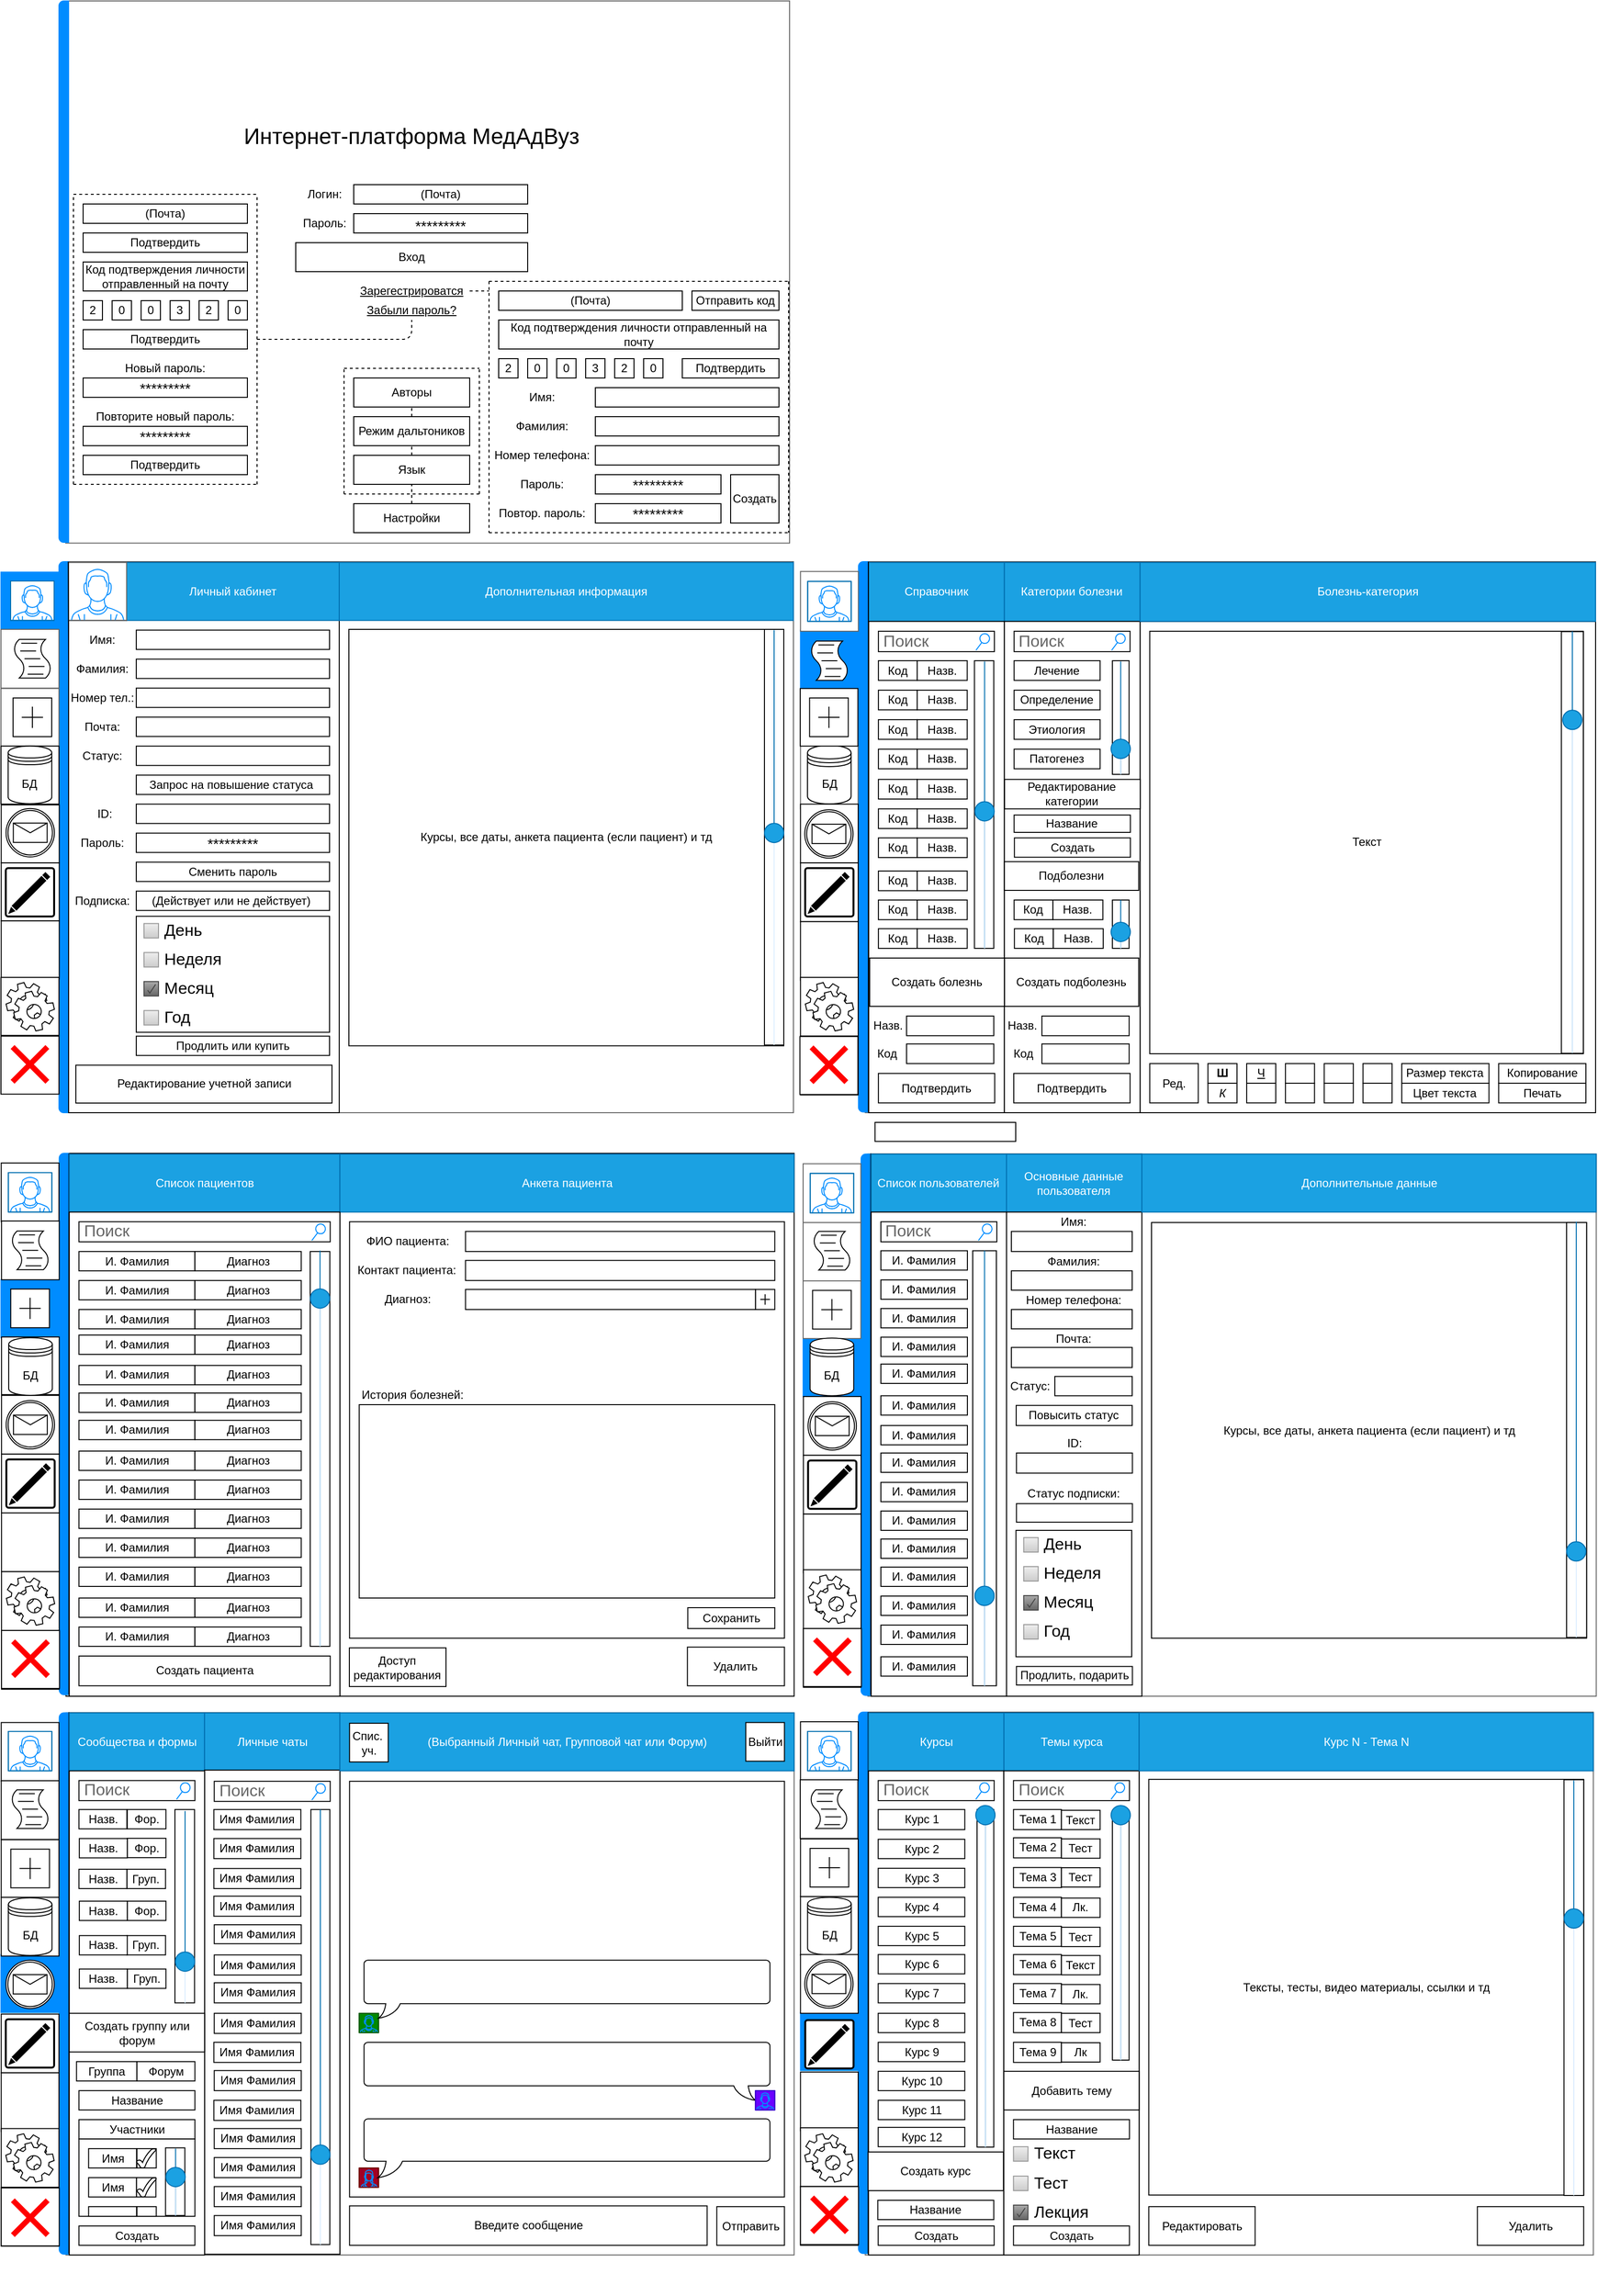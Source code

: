 <mxfile version="12.9.10" type="device"><diagram id="DQVQUnYcNfWgHYck-G49" name="Page-1"><mxGraphModel dx="1024" dy="571" grid="1" gridSize="10" guides="1" tooltips="1" connect="1" arrows="1" fold="1" page="1" pageScale="1" pageWidth="827" pageHeight="1169" math="0" shadow="0"><root><mxCell id="0"/><mxCell id="1" parent="0"/><mxCell id="Y5BTTj1bVHSxsk50aCfu-194" value="" style="strokeWidth=1;shadow=0;dashed=0;align=center;html=1;shape=mxgraph.mockup.containers.marginRect2;rectMarginLeft=67;strokeColor=#666666;gradientColor=none;" parent="1" vertex="1"><mxGeometry y="580" width="820" height="570" as="geometry"/></mxCell><mxCell id="Y5BTTj1bVHSxsk50aCfu-196" value="" style="strokeWidth=1;shadow=0;dashed=0;align=center;html=1;shape=mxgraph.mockup.containers.rrect;rSize=0;fontSize=17;fontColor=#ffffff;strokeColor=#008cff;fillColor=#008cff;" parent="Y5BTTj1bVHSxsk50aCfu-194" vertex="1"><mxGeometry width="60" height="60" relative="1" as="geometry"><mxPoint y="10.79" as="offset"/></mxGeometry></mxCell><mxCell id="Y5BTTj1bVHSxsk50aCfu-198" value="" style="strokeWidth=1;shadow=0;dashed=0;align=center;html=1;shape=mxgraph.mockup.containers.leftButton;rSize=5;strokeColor=#008cff;fillColor=#008cff;resizeHeight=1;movable=0;deletable=0;" parent="Y5BTTj1bVHSxsk50aCfu-194" vertex="1"><mxGeometry width="10" height="570" relative="1" as="geometry"><mxPoint x="60" as="offset"/></mxGeometry></mxCell><mxCell id="Y5BTTj1bVHSxsk50aCfu-199" value="" style="rounded=0;whiteSpace=wrap;html=1;" parent="Y5BTTj1bVHSxsk50aCfu-194" vertex="1"><mxGeometry x="70" y="0.79" width="280" height="569.21" as="geometry"/></mxCell><mxCell id="Y5BTTj1bVHSxsk50aCfu-200" value="Личный кабинет" style="rounded=0;whiteSpace=wrap;html=1;fillColor=#1ba1e2;strokeColor=#006EAF;fontColor=#ffffff;" parent="Y5BTTj1bVHSxsk50aCfu-194" vertex="1"><mxGeometry x="130" y="0.79" width="220" height="60" as="geometry"/></mxCell><mxCell id="Y5BTTj1bVHSxsk50aCfu-201" value="Имя:" style="text;html=1;strokeColor=none;fillColor=none;align=center;verticalAlign=middle;whiteSpace=wrap;rounded=0;" parent="Y5BTTj1bVHSxsk50aCfu-194" vertex="1"><mxGeometry x="70" y="70.79" width="70" height="20" as="geometry"/></mxCell><mxCell id="Y5BTTj1bVHSxsk50aCfu-202" value="" style="rounded=0;whiteSpace=wrap;html=1;" parent="Y5BTTj1bVHSxsk50aCfu-194" vertex="1"><mxGeometry x="140" y="70.79" width="200" height="20" as="geometry"/></mxCell><mxCell id="Y5BTTj1bVHSxsk50aCfu-203" value="Фамилия:" style="text;html=1;strokeColor=none;fillColor=none;align=center;verticalAlign=middle;whiteSpace=wrap;rounded=0;" parent="Y5BTTj1bVHSxsk50aCfu-194" vertex="1"><mxGeometry x="70" y="100.79" width="70" height="20" as="geometry"/></mxCell><mxCell id="Y5BTTj1bVHSxsk50aCfu-204" value="Номер тел.:" style="text;html=1;strokeColor=none;fillColor=none;align=center;verticalAlign=middle;whiteSpace=wrap;rounded=0;" parent="Y5BTTj1bVHSxsk50aCfu-194" vertex="1"><mxGeometry x="70" y="130.79" width="70" height="20" as="geometry"/></mxCell><mxCell id="Y5BTTj1bVHSxsk50aCfu-205" value="Почта:" style="text;html=1;strokeColor=none;fillColor=none;align=center;verticalAlign=middle;whiteSpace=wrap;rounded=0;" parent="Y5BTTj1bVHSxsk50aCfu-194" vertex="1"><mxGeometry x="70" y="160.79" width="70" height="20" as="geometry"/></mxCell><mxCell id="Y5BTTj1bVHSxsk50aCfu-206" value="Статус:" style="text;html=1;strokeColor=none;fillColor=none;align=center;verticalAlign=middle;whiteSpace=wrap;rounded=0;" parent="Y5BTTj1bVHSxsk50aCfu-194" vertex="1"><mxGeometry x="70" y="190.79" width="70" height="20" as="geometry"/></mxCell><mxCell id="Y5BTTj1bVHSxsk50aCfu-207" value="" style="rounded=0;whiteSpace=wrap;html=1;" parent="Y5BTTj1bVHSxsk50aCfu-194" vertex="1"><mxGeometry x="140" y="100.79" width="200" height="20" as="geometry"/></mxCell><mxCell id="Y5BTTj1bVHSxsk50aCfu-208" value="" style="rounded=0;whiteSpace=wrap;html=1;" parent="Y5BTTj1bVHSxsk50aCfu-194" vertex="1"><mxGeometry x="140" y="130.79" width="200" height="20" as="geometry"/></mxCell><mxCell id="Y5BTTj1bVHSxsk50aCfu-209" value="" style="rounded=0;whiteSpace=wrap;html=1;" parent="Y5BTTj1bVHSxsk50aCfu-194" vertex="1"><mxGeometry x="140" y="160.79" width="200" height="20" as="geometry"/></mxCell><mxCell id="Y5BTTj1bVHSxsk50aCfu-210" value="" style="rounded=0;whiteSpace=wrap;html=1;" parent="Y5BTTj1bVHSxsk50aCfu-194" vertex="1"><mxGeometry x="140" y="190.79" width="200" height="20" as="geometry"/></mxCell><mxCell id="Y5BTTj1bVHSxsk50aCfu-211" value="Запрос на повышение статуса&amp;nbsp;" style="rounded=0;whiteSpace=wrap;html=1;" parent="Y5BTTj1bVHSxsk50aCfu-194" vertex="1"><mxGeometry x="140" y="220.79" width="200" height="20" as="geometry"/></mxCell><mxCell id="Y5BTTj1bVHSxsk50aCfu-212" value="Аватарка" style="rounded=0;whiteSpace=wrap;html=1;" parent="Y5BTTj1bVHSxsk50aCfu-194" vertex="1"><mxGeometry x="70" y="0.79" width="60.0" height="60" as="geometry"/></mxCell><mxCell id="Y5BTTj1bVHSxsk50aCfu-213" value="&lt;span style=&quot;font-size: 15px&quot;&gt;*********&lt;/span&gt;" style="rounded=0;whiteSpace=wrap;html=1;" parent="Y5BTTj1bVHSxsk50aCfu-194" vertex="1"><mxGeometry x="140" y="280.79" width="200" height="20" as="geometry"/></mxCell><mxCell id="Y5BTTj1bVHSxsk50aCfu-214" value="Пароль:" style="text;html=1;strokeColor=none;fillColor=none;align=center;verticalAlign=middle;whiteSpace=wrap;rounded=0;" parent="Y5BTTj1bVHSxsk50aCfu-194" vertex="1"><mxGeometry x="70" y="280.79" width="70" height="20" as="geometry"/></mxCell><mxCell id="Y5BTTj1bVHSxsk50aCfu-215" value="Сменить пароль" style="rounded=0;whiteSpace=wrap;html=1;" parent="Y5BTTj1bVHSxsk50aCfu-194" vertex="1"><mxGeometry x="140" y="310.79" width="200" height="20" as="geometry"/></mxCell><mxCell id="Y5BTTj1bVHSxsk50aCfu-216" value="Редактирование учетной записи" style="rounded=0;whiteSpace=wrap;html=1;" parent="Y5BTTj1bVHSxsk50aCfu-194" vertex="1"><mxGeometry x="77.5" y="520.79" width="265" height="39.21" as="geometry"/></mxCell><mxCell id="Y5BTTj1bVHSxsk50aCfu-217" value="Дополнительная информация" style="rounded=0;whiteSpace=wrap;html=1;fillColor=#1ba1e2;strokeColor=#006EAF;fontColor=#ffffff;" parent="Y5BTTj1bVHSxsk50aCfu-194" vertex="1"><mxGeometry x="350" y="0.79" width="470" height="60" as="geometry"/></mxCell><mxCell id="Y5BTTj1bVHSxsk50aCfu-218" value="Курсы, все даты, анкета пациента (если пациент) и тд" style="rounded=0;whiteSpace=wrap;html=1;" parent="Y5BTTj1bVHSxsk50aCfu-194" vertex="1"><mxGeometry x="360" y="70" width="450" height="430.79" as="geometry"/></mxCell><mxCell id="Y5BTTj1bVHSxsk50aCfu-219" value="" style="verticalLabelPosition=bottom;shadow=0;dashed=0;align=center;html=1;verticalAlign=top;strokeWidth=1;shape=mxgraph.mockup.containers.userMale;strokeColor=#666666;strokeColor2=#008cff;" parent="Y5BTTj1bVHSxsk50aCfu-194" vertex="1"><mxGeometry x="70" y="0.79" width="60.0" height="60" as="geometry"/></mxCell><mxCell id="Y5BTTj1bVHSxsk50aCfu-220" value="ID:" style="text;html=1;strokeColor=none;fillColor=none;align=center;verticalAlign=middle;whiteSpace=wrap;rounded=0;" parent="Y5BTTj1bVHSxsk50aCfu-194" vertex="1"><mxGeometry x="75" y="250.79" width="65" height="20" as="geometry"/></mxCell><mxCell id="Y5BTTj1bVHSxsk50aCfu-221" value="" style="rounded=0;whiteSpace=wrap;html=1;" parent="Y5BTTj1bVHSxsk50aCfu-194" vertex="1"><mxGeometry x="140" y="250.79" width="200" height="20" as="geometry"/></mxCell><mxCell id="Y5BTTj1bVHSxsk50aCfu-222" value="Подписка:" style="text;html=1;strokeColor=none;fillColor=none;align=center;verticalAlign=middle;whiteSpace=wrap;rounded=0;" parent="Y5BTTj1bVHSxsk50aCfu-194" vertex="1"><mxGeometry x="70" y="340.79" width="70" height="20" as="geometry"/></mxCell><mxCell id="Y5BTTj1bVHSxsk50aCfu-223" value="(Действует или не действует)&amp;nbsp;" style="rounded=0;whiteSpace=wrap;html=1;" parent="Y5BTTj1bVHSxsk50aCfu-194" vertex="1"><mxGeometry x="140" y="340.79" width="200" height="20" as="geometry"/></mxCell><mxCell id="Y5BTTj1bVHSxsk50aCfu-224" value="Продлить или купить" style="rounded=0;whiteSpace=wrap;html=1;" parent="Y5BTTj1bVHSxsk50aCfu-194" vertex="1"><mxGeometry x="140" y="490.79" width="200" height="20" as="geometry"/></mxCell><mxCell id="Y5BTTj1bVHSxsk50aCfu-225" value="" style="endArrow=none;html=1;entryX=0.062;entryY=0.163;entryDx=0;entryDy=0;entryPerimeter=0;" parent="Y5BTTj1bVHSxsk50aCfu-194" edge="1"><mxGeometry width="50" height="50" relative="1" as="geometry"><mxPoint x="70" y="560" as="sourcePoint"/><mxPoint x="69.6" y="2.842e-14" as="targetPoint"/><Array as="points"><mxPoint x="70" y="110.79"/></Array></mxGeometry></mxCell><mxCell id="Y5BTTj1bVHSxsk50aCfu-235" value="" style="strokeColor=inherit;fillColor=inherit;gradientColor=inherit;strokeWidth=1;shadow=0;dashed=0;align=center;html=1;shape=mxgraph.mockup.containers.rrect;rSize=0;fontSize=17;fontColor=#666666;" parent="Y5BTTj1bVHSxsk50aCfu-194" vertex="1"><mxGeometry y="70" width="60.0" height="60.79" as="geometry"><mxPoint y="70.79" as="offset"/></mxGeometry></mxCell><mxCell id="Y5BTTj1bVHSxsk50aCfu-236" value="" style="strokeColor=inherit;fillColor=inherit;gradientColor=inherit;strokeWidth=1;shadow=0;dashed=0;align=center;html=1;shape=mxgraph.mockup.containers.rrect;rSize=0;fontSize=17;fontColor=#666666;" parent="Y5BTTj1bVHSxsk50aCfu-194" vertex="1"><mxGeometry y="131.18" width="60.0" height="59.61" as="geometry"><mxPoint y="70.79" as="offset"/></mxGeometry></mxCell><mxCell id="Y5BTTj1bVHSxsk50aCfu-895" value="" style="rounded=0;whiteSpace=wrap;html=1;" parent="Y5BTTj1bVHSxsk50aCfu-194" vertex="1"><mxGeometry x="790" y="70" width="20" height="430" as="geometry"/></mxCell><mxCell id="Y5BTTj1bVHSxsk50aCfu-896" value="" style="verticalLabelPosition=bottom;shadow=0;dashed=0;align=center;html=1;verticalAlign=top;strokeWidth=1;shape=mxgraph.mockup.forms.horSlider;strokeColor=#006EAF;sliderStyle=basic;sliderPos=51.147;handleStyle=circle;fillColor2=#ddeeff;direction=north;fillColor=#1ba1e2;fontColor=#ffffff;" parent="Y5BTTj1bVHSxsk50aCfu-194" vertex="1"><mxGeometry x="790" y="70.79" width="20" height="429.21" as="geometry"/></mxCell><mxCell id="Y5BTTj1bVHSxsk50aCfu-970" value="" style="rounded=0;whiteSpace=wrap;html=1;strokeColor=#000000;" parent="Y5BTTj1bVHSxsk50aCfu-194" vertex="1"><mxGeometry y="190.79" width="60" height="60" as="geometry"/></mxCell><mxCell id="Y5BTTj1bVHSxsk50aCfu-976" value="" style="rounded=0;whiteSpace=wrap;html=1;strokeColor=#000000;" parent="Y5BTTj1bVHSxsk50aCfu-194" vertex="1"><mxGeometry y="490.79" width="60" height="60" as="geometry"/></mxCell><mxCell id="Y5BTTj1bVHSxsk50aCfu-968" value="" style="shape=mxgraph.mockup.markup.redX;fillColor=#ff0000;html=1;shadow=0;strokeColor=none;" parent="Y5BTTj1bVHSxsk50aCfu-194" vertex="1"><mxGeometry x="10" y="500" width="40" height="40" as="geometry"/></mxCell><mxCell id="Y5BTTj1bVHSxsk50aCfu-1001" value="" style="strokeWidth=1;shadow=0;dashed=0;align=center;html=1;shape=mxgraph.mockup.forms.rrect;rSize=0;strokeColor=#000000;fillColor=#ffffff;recursiveResize=0;" parent="Y5BTTj1bVHSxsk50aCfu-194" vertex="1"><mxGeometry x="140" y="366.79" width="200" height="120" as="geometry"/></mxCell><mxCell id="Y5BTTj1bVHSxsk50aCfu-1002" value="&lt;font color=&quot;#000000&quot;&gt;День&lt;/font&gt;" style="strokeWidth=1;shadow=0;dashed=0;align=center;html=1;shape=mxgraph.mockup.forms.rrect;rSize=0;fillColor=#eeeeee;strokeColor=#999999;gradientColor=#cccccc;align=left;spacingLeft=4;fontSize=17;fontColor=#666666;labelPosition=right;" parent="Y5BTTj1bVHSxsk50aCfu-1001" vertex="1"><mxGeometry x="8" y="7.5" width="15" height="15" as="geometry"/></mxCell><mxCell id="Y5BTTj1bVHSxsk50aCfu-1003" value="&lt;font color=&quot;#000000&quot;&gt;Неделя&lt;/font&gt;" style="strokeWidth=1;shadow=0;dashed=0;align=center;html=1;shape=mxgraph.mockup.forms.rrect;rSize=0;fillColor=#eeeeee;strokeColor=#999999;gradientColor=#cccccc;align=left;spacingLeft=4;fontSize=17;fontColor=#666666;labelPosition=right;" parent="Y5BTTj1bVHSxsk50aCfu-1001" vertex="1"><mxGeometry x="8" y="37.5" width="15" height="15" as="geometry"/></mxCell><mxCell id="Y5BTTj1bVHSxsk50aCfu-1004" value="&lt;font color=&quot;#000000&quot;&gt;Месяц&lt;/font&gt;" style="strokeWidth=1;shadow=0;dashed=0;align=center;html=1;shape=mxgraph.mockup.forms.checkbox;rSize=0;resizable=0;fillColor=#aaaaaa;strokeColor=#444444;gradientColor=#666666;align=left;spacingLeft=4;fontSize=17;fontColor=#008cff;labelPosition=right;" parent="Y5BTTj1bVHSxsk50aCfu-1001" vertex="1"><mxGeometry x="8" y="67.5" width="15" height="15" as="geometry"/></mxCell><mxCell id="Y5BTTj1bVHSxsk50aCfu-1005" value="&lt;font color=&quot;#000000&quot;&gt;Год&lt;/font&gt;" style="strokeWidth=1;shadow=0;dashed=0;align=center;html=1;shape=mxgraph.mockup.forms.rrect;rSize=0;fillColor=#eeeeee;strokeColor=#999999;gradientColor=#cccccc;align=left;spacingLeft=4;fontSize=17;fontColor=#666666;labelPosition=right;" parent="Y5BTTj1bVHSxsk50aCfu-1001" vertex="1"><mxGeometry x="8" y="97.5" width="15" height="15" as="geometry"/></mxCell><mxCell id="Y5BTTj1bVHSxsk50aCfu-1006" value="" style="verticalLabelPosition=bottom;shadow=0;dashed=0;align=center;html=1;verticalAlign=top;strokeWidth=1;shape=mxgraph.mockup.containers.userMale;strokeColor=#006EAF;strokeColor2=#008cff;fillColor=#FFFFFF;fontColor=#ffffff;" parent="Y5BTTj1bVHSxsk50aCfu-194" vertex="1"><mxGeometry x="10" y="20" width="45" height="40.79" as="geometry"/></mxCell><mxCell id="Y5BTTj1bVHSxsk50aCfu-1052" value="" style="shape=plus;html=1;outlineConnect=0;" parent="Y5BTTj1bVHSxsk50aCfu-194" vertex="1"><mxGeometry x="12.5" y="140.99" width="40" height="40" as="geometry"/></mxCell><mxCell id="Y5BTTj1bVHSxsk50aCfu-1054" value="" style="shape=mxgraph.bpmn.script_task;html=1;outlineConnect=0;" parent="Y5BTTj1bVHSxsk50aCfu-194" vertex="1"><mxGeometry x="12.5" y="80.39" width="40" height="40" as="geometry"/></mxCell><mxCell id="Y5BTTj1bVHSxsk50aCfu-1066" value="БД" style="shape=datastore;whiteSpace=wrap;html=1;strokeColor=#000000;fillColor=#FFFFFF;gradientColor=#FFFFFF;" parent="Y5BTTj1bVHSxsk50aCfu-194" vertex="1"><mxGeometry x="7.43" y="190.79" width="45.14" height="59.61" as="geometry"/></mxCell><mxCell id="Y5BTTj1bVHSxsk50aCfu-258" value="" style="strokeWidth=1;shadow=0;dashed=0;align=center;html=1;shape=mxgraph.mockup.containers.marginRect2;rectMarginLeft=67;strokeColor=#666666;gradientColor=none;" parent="1" vertex="1"><mxGeometry width="816" height="560.79" as="geometry"/></mxCell><mxCell id="Y5BTTj1bVHSxsk50aCfu-260" value="" style="strokeWidth=1;shadow=0;dashed=0;align=center;html=1;shape=mxgraph.mockup.containers.leftButton;rSize=5;strokeColor=#008cff;fillColor=#008cff;resizeHeight=1;movable=0;deletable=0;" parent="Y5BTTj1bVHSxsk50aCfu-258" vertex="1"><mxGeometry width="10" height="560" relative="1" as="geometry"><mxPoint x="60" as="offset"/></mxGeometry></mxCell><mxCell id="Y1bkl2uXXlPZZ-AOH9mt-29" value="&lt;span style=&quot;font-family: , &amp;#34;blinkmacsystemfont&amp;#34; , &amp;#34;roboto&amp;#34; , &amp;#34;open sans&amp;#34; , &amp;#34;helvetica neue&amp;#34; , &amp;#34;noto sans armenian&amp;#34; , &amp;#34;noto sans bengali&amp;#34; , &amp;#34;noto sans cherokee&amp;#34; , &amp;#34;noto sans devanagari&amp;#34; , &amp;#34;noto sans ethiopic&amp;#34; , &amp;#34;noto sans georgian&amp;#34; , &amp;#34;noto sans hebrew&amp;#34; , &amp;#34;noto sans kannada&amp;#34; , &amp;#34;noto sans khmer&amp;#34; , &amp;#34;noto sans lao&amp;#34; , &amp;#34;noto sans osmanya&amp;#34; , &amp;#34;noto sans tamil&amp;#34; , &amp;#34;noto sans telugu&amp;#34; , &amp;#34;noto sans thai&amp;#34; , sans-serif ; text-align: left ; background-color: rgb(255 , 255 , 255)&quot;&gt;Интернет-платформа МедАдВуз&lt;/span&gt;" style="text;html=1;strokeColor=none;fillColor=none;align=center;verticalAlign=middle;whiteSpace=wrap;rounded=0;fontSize=23;" parent="Y5BTTj1bVHSxsk50aCfu-258" vertex="1"><mxGeometry x="145" y="120" width="560" height="40" as="geometry"/></mxCell><mxCell id="Y1bkl2uXXlPZZ-AOH9mt-30" value="(Почта)" style="rounded=0;whiteSpace=wrap;html=1;fontSize=12;" parent="Y5BTTj1bVHSxsk50aCfu-258" vertex="1"><mxGeometry x="365" y="190" width="180" height="20" as="geometry"/></mxCell><mxCell id="Y1bkl2uXXlPZZ-AOH9mt-31" value="&lt;font style=&quot;font-size: 15px&quot;&gt;*********&lt;/font&gt;" style="rounded=0;whiteSpace=wrap;html=1;fontSize=23;" parent="Y5BTTj1bVHSxsk50aCfu-258" vertex="1"><mxGeometry x="365" y="220" width="180" height="20" as="geometry"/></mxCell><mxCell id="Y1bkl2uXXlPZZ-AOH9mt-32" value="Логин:" style="text;html=1;strokeColor=none;fillColor=none;align=center;verticalAlign=middle;whiteSpace=wrap;rounded=0;fontSize=12;" parent="Y5BTTj1bVHSxsk50aCfu-258" vertex="1"><mxGeometry x="305" y="190" width="60" height="20" as="geometry"/></mxCell><mxCell id="Y1bkl2uXXlPZZ-AOH9mt-33" value="Пароль:" style="text;html=1;strokeColor=none;fillColor=none;align=center;verticalAlign=middle;whiteSpace=wrap;rounded=0;fontSize=12;" parent="Y5BTTj1bVHSxsk50aCfu-258" vertex="1"><mxGeometry x="305" y="220" width="60" height="20" as="geometry"/></mxCell><mxCell id="Y1bkl2uXXlPZZ-AOH9mt-34" style="edgeStyle=orthogonalEdgeStyle;rounded=0;orthogonalLoop=1;jettySize=auto;html=1;exitX=0.5;exitY=1;exitDx=0;exitDy=0;fontSize=12;" parent="Y5BTTj1bVHSxsk50aCfu-258" source="Y1bkl2uXXlPZZ-AOH9mt-31" target="Y1bkl2uXXlPZZ-AOH9mt-31" edge="1"><mxGeometry relative="1" as="geometry"/></mxCell><mxCell id="Y1bkl2uXXlPZZ-AOH9mt-35" value="Вход" style="rounded=0;whiteSpace=wrap;html=1;fontSize=12;" parent="Y5BTTj1bVHSxsk50aCfu-258" vertex="1"><mxGeometry x="305" y="250" width="240" height="30" as="geometry"/></mxCell><mxCell id="Y1bkl2uXXlPZZ-AOH9mt-37" value="Забыли пароль?" style="text;html=1;strokeColor=none;fillColor=none;align=center;verticalAlign=middle;whiteSpace=wrap;rounded=0;fontSize=12;fontStyle=4" parent="Y5BTTj1bVHSxsk50aCfu-258" vertex="1"><mxGeometry x="305" y="310" width="240" height="20" as="geometry"/></mxCell><mxCell id="Y1bkl2uXXlPZZ-AOH9mt-38" value="Настройки" style="rounded=0;whiteSpace=wrap;html=1;fontSize=12;" parent="Y5BTTj1bVHSxsk50aCfu-258" vertex="1"><mxGeometry x="365" y="520" width="120" height="30" as="geometry"/></mxCell><mxCell id="Y1bkl2uXXlPZZ-AOH9mt-44" value="Язык" style="rounded=0;whiteSpace=wrap;html=1;fontSize=12;" parent="Y5BTTj1bVHSxsk50aCfu-258" vertex="1"><mxGeometry x="365" y="470" width="120" height="30" as="geometry"/></mxCell><mxCell id="Y1bkl2uXXlPZZ-AOH9mt-45" value="Режим дальтоников" style="rounded=0;whiteSpace=wrap;html=1;fontSize=12;" parent="Y5BTTj1bVHSxsk50aCfu-258" vertex="1"><mxGeometry x="365" y="430" width="120" height="30" as="geometry"/></mxCell><mxCell id="Y1bkl2uXXlPZZ-AOH9mt-46" value="Авторы" style="rounded=0;whiteSpace=wrap;html=1;fontSize=12;" parent="Y5BTTj1bVHSxsk50aCfu-258" vertex="1"><mxGeometry x="365" y="390" width="120" height="30" as="geometry"/></mxCell><mxCell id="Y1bkl2uXXlPZZ-AOH9mt-47" value="" style="endArrow=none;dashed=1;html=1;fontSize=12;exitX=0.5;exitY=0;exitDx=0;exitDy=0;entryX=0.5;entryY=1;entryDx=0;entryDy=0;" parent="Y5BTTj1bVHSxsk50aCfu-258" source="Y1bkl2uXXlPZZ-AOH9mt-38" target="Y1bkl2uXXlPZZ-AOH9mt-44" edge="1"><mxGeometry width="50" height="50" relative="1" as="geometry"><mxPoint x="415" y="360" as="sourcePoint"/><mxPoint x="555" y="480" as="targetPoint"/></mxGeometry></mxCell><mxCell id="Y1bkl2uXXlPZZ-AOH9mt-48" value="" style="endArrow=none;dashed=1;html=1;fontSize=12;exitX=0.5;exitY=0;exitDx=0;exitDy=0;entryX=0.5;entryY=1;entryDx=0;entryDy=0;" parent="Y5BTTj1bVHSxsk50aCfu-258" source="Y1bkl2uXXlPZZ-AOH9mt-44" target="Y1bkl2uXXlPZZ-AOH9mt-45" edge="1"><mxGeometry width="50" height="50" relative="1" as="geometry"><mxPoint x="415" y="350" as="sourcePoint"/><mxPoint x="465" y="300" as="targetPoint"/></mxGeometry></mxCell><mxCell id="Y1bkl2uXXlPZZ-AOH9mt-49" value="" style="endArrow=none;dashed=1;html=1;fontSize=12;exitX=0.5;exitY=0;exitDx=0;exitDy=0;entryX=0.5;entryY=1;entryDx=0;entryDy=0;" parent="Y5BTTj1bVHSxsk50aCfu-258" source="Y1bkl2uXXlPZZ-AOH9mt-45" target="Y1bkl2uXXlPZZ-AOH9mt-46" edge="1"><mxGeometry width="50" height="50" relative="1" as="geometry"><mxPoint x="415" y="350" as="sourcePoint"/><mxPoint x="465" y="300" as="targetPoint"/></mxGeometry></mxCell><mxCell id="4pnUus3OXZq_wzuBBMwJ-352" value="" style="endArrow=none;dashed=1;html=1;" parent="Y5BTTj1bVHSxsk50aCfu-258" edge="1"><mxGeometry width="50" height="50" relative="1" as="geometry"><mxPoint x="265" y="500" as="sourcePoint"/><mxPoint x="265" y="200" as="targetPoint"/></mxGeometry></mxCell><mxCell id="4pnUus3OXZq_wzuBBMwJ-353" value="" style="endArrow=none;dashed=1;html=1;" parent="Y5BTTj1bVHSxsk50aCfu-258" edge="1"><mxGeometry width="50" height="50" relative="1" as="geometry"><mxPoint x="75" y="200" as="sourcePoint"/><mxPoint x="265" y="200" as="targetPoint"/><Array as="points"/></mxGeometry></mxCell><mxCell id="4pnUus3OXZq_wzuBBMwJ-354" value="" style="endArrow=none;dashed=1;html=1;" parent="Y5BTTj1bVHSxsk50aCfu-258" edge="1"><mxGeometry width="50" height="50" relative="1" as="geometry"><mxPoint x="75" y="500" as="sourcePoint"/><mxPoint x="75" y="200" as="targetPoint"/></mxGeometry></mxCell><mxCell id="4pnUus3OXZq_wzuBBMwJ-355" value="" style="endArrow=none;dashed=1;html=1;" parent="Y5BTTj1bVHSxsk50aCfu-258" edge="1"><mxGeometry width="50" height="50" relative="1" as="geometry"><mxPoint x="75" y="500" as="sourcePoint"/><mxPoint x="265" y="500" as="targetPoint"/><Array as="points"><mxPoint x="175" y="500"/></Array></mxGeometry></mxCell><mxCell id="4pnUus3OXZq_wzuBBMwJ-356" value="" style="endArrow=none;dashed=1;html=1;entryX=0.5;entryY=1;entryDx=0;entryDy=0;" parent="Y5BTTj1bVHSxsk50aCfu-258" target="Y1bkl2uXXlPZZ-AOH9mt-37" edge="1"><mxGeometry width="50" height="50" relative="1" as="geometry"><mxPoint x="265" y="350" as="sourcePoint"/><mxPoint x="595" y="260" as="targetPoint"/><Array as="points"><mxPoint x="425" y="350"/></Array></mxGeometry></mxCell><mxCell id="4pnUus3OXZq_wzuBBMwJ-357" value="Код подтверждения личности отправленный на почту" style="rounded=0;whiteSpace=wrap;html=1;" parent="Y5BTTj1bVHSxsk50aCfu-258" vertex="1"><mxGeometry x="85" y="270" width="170" height="30" as="geometry"/></mxCell><mxCell id="4pnUus3OXZq_wzuBBMwJ-358" value="2" style="rounded=0;whiteSpace=wrap;html=1;" parent="Y5BTTj1bVHSxsk50aCfu-258" vertex="1"><mxGeometry x="85" y="310" width="20" height="20" as="geometry"/></mxCell><mxCell id="4pnUus3OXZq_wzuBBMwJ-359" value="0" style="rounded=0;whiteSpace=wrap;html=1;" parent="Y5BTTj1bVHSxsk50aCfu-258" vertex="1"><mxGeometry x="115" y="310" width="20" height="20" as="geometry"/></mxCell><mxCell id="4pnUus3OXZq_wzuBBMwJ-360" value="0" style="rounded=0;whiteSpace=wrap;html=1;" parent="Y5BTTj1bVHSxsk50aCfu-258" vertex="1"><mxGeometry x="145" y="310" width="20" height="20" as="geometry"/></mxCell><mxCell id="4pnUus3OXZq_wzuBBMwJ-361" value="3" style="rounded=0;whiteSpace=wrap;html=1;" parent="Y5BTTj1bVHSxsk50aCfu-258" vertex="1"><mxGeometry x="175" y="310" width="20" height="20" as="geometry"/></mxCell><mxCell id="4pnUus3OXZq_wzuBBMwJ-362" value="2" style="rounded=0;whiteSpace=wrap;html=1;" parent="Y5BTTj1bVHSxsk50aCfu-258" vertex="1"><mxGeometry x="205" y="310" width="20" height="20" as="geometry"/></mxCell><mxCell id="4pnUus3OXZq_wzuBBMwJ-363" value="0" style="rounded=0;whiteSpace=wrap;html=1;" parent="Y5BTTj1bVHSxsk50aCfu-258" vertex="1"><mxGeometry x="235" y="310" width="20" height="20" as="geometry"/></mxCell><mxCell id="4pnUus3OXZq_wzuBBMwJ-366" value="Подтвердить" style="rounded=0;whiteSpace=wrap;html=1;" parent="Y5BTTj1bVHSxsk50aCfu-258" vertex="1"><mxGeometry x="85" y="340" width="170" height="20" as="geometry"/></mxCell><mxCell id="4pnUus3OXZq_wzuBBMwJ-367" value="Новый пароль:" style="text;html=1;strokeColor=none;fillColor=none;align=center;verticalAlign=middle;whiteSpace=wrap;rounded=0;" parent="Y5BTTj1bVHSxsk50aCfu-258" vertex="1"><mxGeometry x="85" y="370" width="170" height="20" as="geometry"/></mxCell><mxCell id="4pnUus3OXZq_wzuBBMwJ-368" value="&lt;span style=&quot;font-size: 15px&quot;&gt;*********&lt;/span&gt;" style="rounded=0;whiteSpace=wrap;html=1;" parent="Y5BTTj1bVHSxsk50aCfu-258" vertex="1"><mxGeometry x="85" y="390" width="170" height="20" as="geometry"/></mxCell><mxCell id="4pnUus3OXZq_wzuBBMwJ-369" value="Повторите новый пароль:" style="text;html=1;strokeColor=none;fillColor=none;align=center;verticalAlign=middle;whiteSpace=wrap;rounded=0;" parent="Y5BTTj1bVHSxsk50aCfu-258" vertex="1"><mxGeometry x="85" y="420" width="170" height="20" as="geometry"/></mxCell><mxCell id="4pnUus3OXZq_wzuBBMwJ-370" value="&lt;span style=&quot;font-size: 15px&quot;&gt;*********&lt;/span&gt;" style="rounded=0;whiteSpace=wrap;html=1;" parent="Y5BTTj1bVHSxsk50aCfu-258" vertex="1"><mxGeometry x="85" y="440" width="170" height="20" as="geometry"/></mxCell><mxCell id="4pnUus3OXZq_wzuBBMwJ-371" value="Подтвердить" style="rounded=0;whiteSpace=wrap;html=1;" parent="Y5BTTj1bVHSxsk50aCfu-258" vertex="1"><mxGeometry x="85" y="470" width="170" height="20" as="geometry"/></mxCell><mxCell id="4pnUus3OXZq_wzuBBMwJ-372" value="Зарегестрироватся" style="text;html=1;strokeColor=none;fillColor=none;align=center;verticalAlign=middle;whiteSpace=wrap;rounded=0;fontStyle=4" parent="Y5BTTj1bVHSxsk50aCfu-258" vertex="1"><mxGeometry x="365" y="290" width="120" height="20" as="geometry"/></mxCell><mxCell id="4pnUus3OXZq_wzuBBMwJ-373" value="" style="endArrow=none;dashed=1;html=1;" parent="Y5BTTj1bVHSxsk50aCfu-258" edge="1"><mxGeometry width="50" height="50" relative="1" as="geometry"><mxPoint x="495" y="510" as="sourcePoint"/><mxPoint x="495" y="380" as="targetPoint"/></mxGeometry></mxCell><mxCell id="4pnUus3OXZq_wzuBBMwJ-374" value="" style="endArrow=none;dashed=1;html=1;" parent="Y5BTTj1bVHSxsk50aCfu-258" edge="1"><mxGeometry width="50" height="50" relative="1" as="geometry"><mxPoint x="495" y="510" as="sourcePoint"/><mxPoint x="355" y="510" as="targetPoint"/></mxGeometry></mxCell><mxCell id="4pnUus3OXZq_wzuBBMwJ-375" value="" style="endArrow=none;dashed=1;html=1;" parent="Y5BTTj1bVHSxsk50aCfu-258" edge="1"><mxGeometry width="50" height="50" relative="1" as="geometry"><mxPoint x="355" y="380" as="sourcePoint"/><mxPoint x="495" y="380" as="targetPoint"/></mxGeometry></mxCell><mxCell id="4pnUus3OXZq_wzuBBMwJ-378" value="" style="endArrow=none;dashed=1;html=1;" parent="Y5BTTj1bVHSxsk50aCfu-258" edge="1"><mxGeometry width="50" height="50" relative="1" as="geometry"><mxPoint x="355" y="510" as="sourcePoint"/><mxPoint x="355" y="380" as="targetPoint"/></mxGeometry></mxCell><mxCell id="4pnUus3OXZq_wzuBBMwJ-380" value="" style="endArrow=none;dashed=1;html=1;" parent="Y5BTTj1bVHSxsk50aCfu-258" edge="1"><mxGeometry width="50" height="50" relative="1" as="geometry"><mxPoint x="505" y="290" as="sourcePoint"/><mxPoint x="505" y="550" as="targetPoint"/></mxGeometry></mxCell><mxCell id="4pnUus3OXZq_wzuBBMwJ-381" value="" style="endArrow=none;dashed=1;html=1;" parent="Y5BTTj1bVHSxsk50aCfu-258" edge="1"><mxGeometry width="50" height="50" relative="1" as="geometry"><mxPoint x="815" y="290" as="sourcePoint"/><mxPoint x="815" y="550" as="targetPoint"/></mxGeometry></mxCell><mxCell id="4pnUus3OXZq_wzuBBMwJ-382" value="" style="endArrow=none;dashed=1;html=1;" parent="Y5BTTj1bVHSxsk50aCfu-258" edge="1"><mxGeometry width="50" height="50" relative="1" as="geometry"><mxPoint x="505" y="550" as="sourcePoint"/><mxPoint x="815" y="550" as="targetPoint"/><Array as="points"/></mxGeometry></mxCell><mxCell id="4pnUus3OXZq_wzuBBMwJ-391" value="(Почта)" style="rounded=0;whiteSpace=wrap;html=1;fontSize=12;" parent="Y5BTTj1bVHSxsk50aCfu-258" vertex="1"><mxGeometry x="85" y="210" width="170" height="20" as="geometry"/></mxCell><mxCell id="4pnUus3OXZq_wzuBBMwJ-392" value="Подтвердить" style="rounded=0;whiteSpace=wrap;html=1;fontSize=12;" parent="Y5BTTj1bVHSxsk50aCfu-258" vertex="1"><mxGeometry x="85" y="240" width="170" height="20" as="geometry"/></mxCell><mxCell id="4pnUus3OXZq_wzuBBMwJ-393" value="(Почта)" style="rounded=0;whiteSpace=wrap;html=1;fontSize=12;" parent="Y5BTTj1bVHSxsk50aCfu-258" vertex="1"><mxGeometry x="515" y="300" width="190" height="20" as="geometry"/></mxCell><mxCell id="4pnUus3OXZq_wzuBBMwJ-394" value="Отправить код" style="rounded=0;whiteSpace=wrap;html=1;fontSize=12;" parent="Y5BTTj1bVHSxsk50aCfu-258" vertex="1"><mxGeometry x="715" y="300" width="90" height="20" as="geometry"/></mxCell><mxCell id="4pnUus3OXZq_wzuBBMwJ-395" value="Код подтверждения личности отправленный на почту" style="rounded=0;whiteSpace=wrap;html=1;" parent="Y5BTTj1bVHSxsk50aCfu-258" vertex="1"><mxGeometry x="515" y="330" width="290" height="30" as="geometry"/></mxCell><mxCell id="4pnUus3OXZq_wzuBBMwJ-396" value="2" style="rounded=0;whiteSpace=wrap;html=1;" parent="Y5BTTj1bVHSxsk50aCfu-258" vertex="1"><mxGeometry x="515" y="370" width="20" height="20" as="geometry"/></mxCell><mxCell id="4pnUus3OXZq_wzuBBMwJ-397" value="0" style="rounded=0;whiteSpace=wrap;html=1;" parent="Y5BTTj1bVHSxsk50aCfu-258" vertex="1"><mxGeometry x="545" y="370" width="20" height="20" as="geometry"/></mxCell><mxCell id="4pnUus3OXZq_wzuBBMwJ-398" value="0" style="rounded=0;whiteSpace=wrap;html=1;" parent="Y5BTTj1bVHSxsk50aCfu-258" vertex="1"><mxGeometry x="575" y="370" width="20" height="20" as="geometry"/></mxCell><mxCell id="4pnUus3OXZq_wzuBBMwJ-399" value="3" style="rounded=0;whiteSpace=wrap;html=1;" parent="Y5BTTj1bVHSxsk50aCfu-258" vertex="1"><mxGeometry x="605" y="370" width="20" height="20" as="geometry"/></mxCell><mxCell id="4pnUus3OXZq_wzuBBMwJ-400" value="2" style="rounded=0;whiteSpace=wrap;html=1;" parent="Y5BTTj1bVHSxsk50aCfu-258" vertex="1"><mxGeometry x="635" y="370" width="20" height="20" as="geometry"/></mxCell><mxCell id="4pnUus3OXZq_wzuBBMwJ-401" value="0" style="rounded=0;whiteSpace=wrap;html=1;" parent="Y5BTTj1bVHSxsk50aCfu-258" vertex="1"><mxGeometry x="665" y="370" width="20" height="20" as="geometry"/></mxCell><mxCell id="4pnUus3OXZq_wzuBBMwJ-402" value="" style="rounded=0;whiteSpace=wrap;html=1;fontSize=12;" parent="Y5BTTj1bVHSxsk50aCfu-258" vertex="1"><mxGeometry x="615" y="400" width="190" height="20" as="geometry"/></mxCell><mxCell id="4pnUus3OXZq_wzuBBMwJ-404" value="" style="rounded=0;whiteSpace=wrap;html=1;fontSize=12;" parent="Y5BTTj1bVHSxsk50aCfu-258" vertex="1"><mxGeometry x="615" y="430" width="190" height="20" as="geometry"/></mxCell><mxCell id="4pnUus3OXZq_wzuBBMwJ-405" value="" style="rounded=0;whiteSpace=wrap;html=1;fontSize=12;" parent="Y5BTTj1bVHSxsk50aCfu-258" vertex="1"><mxGeometry x="615" y="460.0" width="190" height="20" as="geometry"/></mxCell><mxCell id="4pnUus3OXZq_wzuBBMwJ-406" value="&lt;span style=&quot;font-size: 15px&quot;&gt;*********&lt;/span&gt;" style="rounded=0;whiteSpace=wrap;html=1;fontSize=12;" parent="Y5BTTj1bVHSxsk50aCfu-258" vertex="1"><mxGeometry x="615" y="490" width="130" height="20" as="geometry"/></mxCell><mxCell id="4pnUus3OXZq_wzuBBMwJ-407" value="&lt;span style=&quot;font-size: 15px&quot;&gt;*********&lt;/span&gt;" style="rounded=0;whiteSpace=wrap;html=1;fontSize=12;" parent="Y5BTTj1bVHSxsk50aCfu-258" vertex="1"><mxGeometry x="615" y="520" width="130" height="20" as="geometry"/></mxCell><mxCell id="4pnUus3OXZq_wzuBBMwJ-408" value="" style="endArrow=none;dashed=1;html=1;fontSize=12;exitX=1;exitY=0.5;exitDx=0;exitDy=0;" parent="Y5BTTj1bVHSxsk50aCfu-258" source="4pnUus3OXZq_wzuBBMwJ-372" edge="1"><mxGeometry width="50" height="50" relative="1" as="geometry"><mxPoint x="565" y="410" as="sourcePoint"/><mxPoint x="505" y="300" as="targetPoint"/></mxGeometry></mxCell><mxCell id="4pnUus3OXZq_wzuBBMwJ-409" value="" style="endArrow=none;dashed=1;html=1;fontSize=12;" parent="Y5BTTj1bVHSxsk50aCfu-258" edge="1"><mxGeometry width="50" height="50" relative="1" as="geometry"><mxPoint x="505" y="290" as="sourcePoint"/><mxPoint x="815" y="290" as="targetPoint"/></mxGeometry></mxCell><mxCell id="4pnUus3OXZq_wzuBBMwJ-410" value="Имя:" style="text;html=1;strokeColor=none;fillColor=none;align=center;verticalAlign=middle;whiteSpace=wrap;rounded=0;fontSize=12;" parent="Y5BTTj1bVHSxsk50aCfu-258" vertex="1"><mxGeometry x="505" y="400" width="110" height="20" as="geometry"/></mxCell><mxCell id="4pnUus3OXZq_wzuBBMwJ-411" value="Фамилия:" style="text;html=1;strokeColor=none;fillColor=none;align=center;verticalAlign=middle;whiteSpace=wrap;rounded=0;fontSize=12;" parent="Y5BTTj1bVHSxsk50aCfu-258" vertex="1"><mxGeometry x="505" y="430" width="110" height="20" as="geometry"/></mxCell><mxCell id="4pnUus3OXZq_wzuBBMwJ-412" value="Номер телефона:" style="text;html=1;strokeColor=none;fillColor=none;align=center;verticalAlign=middle;whiteSpace=wrap;rounded=0;fontSize=12;" parent="Y5BTTj1bVHSxsk50aCfu-258" vertex="1"><mxGeometry x="505" y="460.0" width="110" height="20" as="geometry"/></mxCell><mxCell id="4pnUus3OXZq_wzuBBMwJ-413" value="Пароль:" style="text;html=1;strokeColor=none;fillColor=none;align=center;verticalAlign=middle;whiteSpace=wrap;rounded=0;fontSize=12;" parent="Y5BTTj1bVHSxsk50aCfu-258" vertex="1"><mxGeometry x="505" y="490" width="110" height="20" as="geometry"/></mxCell><mxCell id="4pnUus3OXZq_wzuBBMwJ-414" value="Повтор. пароль:" style="text;html=1;strokeColor=none;fillColor=none;align=center;verticalAlign=middle;whiteSpace=wrap;rounded=0;fontSize=12;" parent="Y5BTTj1bVHSxsk50aCfu-258" vertex="1"><mxGeometry x="505" y="520" width="110" height="20" as="geometry"/></mxCell><mxCell id="4pnUus3OXZq_wzuBBMwJ-416" value="Создать" style="rounded=0;whiteSpace=wrap;html=1;fontSize=12;" parent="Y5BTTj1bVHSxsk50aCfu-258" vertex="1"><mxGeometry x="755" y="490" width="50" height="50" as="geometry"/></mxCell><mxCell id="Y5BTTj1bVHSxsk50aCfu-1" value="Подтвердить" style="rounded=0;whiteSpace=wrap;html=1;" parent="Y5BTTj1bVHSxsk50aCfu-258" vertex="1"><mxGeometry x="705" y="370" width="100" height="20" as="geometry"/></mxCell><mxCell id="Y5BTTj1bVHSxsk50aCfu-290" value="" style="strokeWidth=1;shadow=0;dashed=0;align=center;html=1;shape=mxgraph.mockup.containers.marginRect2;rectMarginLeft=67;strokeColor=#666666;gradientColor=none;" parent="1" vertex="1"><mxGeometry x="827.29" y="580" width="822.71" height="570" as="geometry"/></mxCell><mxCell id="Y5BTTj1bVHSxsk50aCfu-291" value="" style="strokeWidth=1;shadow=0;dashed=0;align=center;html=1;shape=mxgraph.mockup.containers.rrect;rSize=0;fontSize=17;fontColor=#ffffff;strokeColor=#008cff;fillColor=#008cff;" parent="Y5BTTj1bVHSxsk50aCfu-290" vertex="1"><mxGeometry width="60" height="60" relative="1" as="geometry"><mxPoint y="70.79" as="offset"/></mxGeometry></mxCell><mxCell id="Y5BTTj1bVHSxsk50aCfu-292" value="" style="strokeWidth=1;shadow=0;dashed=0;align=center;html=1;shape=mxgraph.mockup.containers.leftButton;rSize=5;strokeColor=#008cff;fillColor=#008cff;resizeHeight=1;movable=0;deletable=0;" parent="Y5BTTj1bVHSxsk50aCfu-290" vertex="1"><mxGeometry width="10" height="569.197" relative="1" as="geometry"><mxPoint x="60" as="offset"/></mxGeometry></mxCell><mxCell id="Y5BTTj1bVHSxsk50aCfu-320" value="&lt;span style=&quot;color: rgba(0 , 0 , 0 , 0) ; font-family: monospace ; font-size: 0px&quot;&gt;%3CmxGraphModel%3E%3Croot%3E%3CmxCell%20id%3D%220%22%2F%3E%3CmxCell%20id%3D%221%22%20parent%3D%220%22%2F%3E%3CmxCell%20id%3D%222%22%20value%3D%22%22%20style%3D%22strokeWidth%3D1%3Bshadow%3D0%3Bdashed%3D0%3Balign%3Dcenter%3Bhtml%3D1%3Bshape%3Dmxgraph.mockup.containers.marginRect2%3BrectMarginLeft%3D67%3BstrokeColor%3D%23666666%3BgradientColor%3Dnone%3B%22%20vertex%3D%221%22%20parent%3D%221%22%3E%3CmxGeometry%20x%3D%22850%22%20y%3D%2240%22%20width%3D%22816%22%20height%3D%22560.79%22%20as%3D%22geometry%22%2F%3E%3C%2FmxCell%3E%3CmxCell%20id%3D%223%22%20value%3D%22%22%20style%3D%22strokeWidth%3D1%3Bshadow%3D0%3Bdashed%3D0%3Balign%3Dcenter%3Bhtml%3D1%3Bshape%3Dmxgraph.mockup.containers.rrect%3BrSize%3D0%3BfontSize%3D17%3BfontColor%3D%23ffffff%3BstrokeColor%3D%23008cff%3BfillColor%3D%23008cff%3B%22%20vertex%3D%221%22%20parent%3D%222%22%3E%3CmxGeometry%20width%3D%2260%22%20height%3D%2260%22%20relative%3D%221%22%20as%3D%22geometry%22%3E%3CmxPoint%20y%3D%2210.79%22%20as%3D%22offset%22%2F%3E%3C%2FmxGeometry%3E%3C%2FmxCell%3E%3CmxCell%20id%3D%224%22%20value%3D%22%22%20style%3D%22strokeWidth%3D1%3Bshadow%3D0%3Bdashed%3D0%3Balign%3Dcenter%3Bhtml%3D1%3Bshape%3Dmxgraph.mockup.containers.leftButton%3BrSize%3D5%3BstrokeColor%3D%23008cff%3BfillColor%3D%23008cff%3BresizeHeight%3D1%3Bmovable%3D0%3Bdeletable%3D0%3B%22%20vertex%3D%221%22%20parent%3D%222%22%3E%3CmxGeometry%20width%3D%2210%22%20height%3D%22560%22%20relative%3D%221%22%20as%3D%22geometry%22%3E%3CmxPoint%20x%3D%2260%22%20as%3D%22offset%22%2F%3E%3C%2FmxGeometry%3E%3C%2FmxCell%3E%3CmxCell%20id%3D%225%22%20value%3D%22%22%20style%3D%22rounded%3D0%3BwhiteSpace%3Dwrap%3Bhtml%3D1%3B%22%20vertex%3D%221%22%20parent%3D%222%22%3E%3CmxGeometry%20x%3D%2269.659%22%20y%3D%220.79%22%20width%3D%22278.634%22%20height%3D%22560%22%20as%3D%22geometry%22%2F%3E%3C%2FmxCell%3E%3CmxCell%20id%3D%226%22%20value%3D%22%D0%9B%D0%B8%D1%87%D0%BD%D1%8B%D0%B9%20%D0%BA%D0%B0%D0%B1%D0%B8%D0%BD%D0%B5%D1%82%22%20style%3D%22rounded%3D0%3BwhiteSpace%3Dwrap%3Bhtml%3D1%3B%22%20vertex%3D%221%22%20parent%3D%222%22%3E%3CmxGeometry%20x%3D%22129.366%22%20y%3D%220.79%22%20width%3D%22218.927%22%20height%3D%2260%22%20as%3D%22geometry%22%2F%3E%3C%2FmxCell%3E%3CmxCell%20id%3D%227%22%20value%3D%22%D0%98%D0%BC%D1%8F%3A%22%20style%3D%22text%3Bhtml%3D1%3BstrokeColor%3Dnone%3BfillColor%3Dnone%3Balign%3Dcenter%3BverticalAlign%3Dmiddle%3BwhiteSpace%3Dwrap%3Brounded%3D0%3B%22%20vertex%3D%221%22%20parent%3D%222%22%3E%3CmxGeometry%20x%3D%2269.659%22%20y%3D%2270.79%22%20width%3D%2269.659%22%20height%3D%2220%22%20as%3D%22geometry%22%2F%3E%3C%2FmxCell%3E%3CmxCell%20id%3D%228%22%20value%3D%22%22%20style%3D%22rounded%3D0%3BwhiteSpace%3Dwrap%3Bhtml%3D1%3B%22%20vertex%3D%221%22%20parent%3D%222%22%3E%3CmxGeometry%20x%3D%22139.317%22%20y%3D%2270.79%22%20width%3D%22199.024%22%20height%3D%2220%22%20as%3D%22geometry%22%2F%3E%3C%2FmxCell%3E%3CmxCell%20id%3D%229%22%20value%3D%22%D0%A4%D0%B0%D0%BC%D0%B8%D0%BB%D0%B8%D1%8F%3A%22%20style%3D%22text%3Bhtml%3D1%3BstrokeColor%3Dnone%3BfillColor%3Dnone%3Balign%3Dcenter%3BverticalAlign%3Dmiddle%3BwhiteSpace%3Dwrap%3Brounded%3D0%3B%22%20vertex%3D%221%22%20parent%3D%222%22%3E%3CmxGeometry%20x%3D%2269.659%22%20y%3D%22100.79%22%20width%3D%2269.659%22%20height%3D%2220%22%20as%3D%22geometry%22%2F%3E%3C%2FmxCell%3E%3CmxCell%20id%3D%2210%22%20value%3D%22%D0%9D%D0%BE%D0%BC%D0%B5%D1%80%20%D1%82%D0%B5%D0%BB.%3A%22%20style%3D%22text%3Bhtml%3D1%3BstrokeColor%3Dnone%3BfillColor%3Dnone%3Balign%3Dcenter%3BverticalAlign%3Dmiddle%3BwhiteSpace%3Dwrap%3Brounded%3D0%3B%22%20vertex%3D%221%22%20parent%3D%222%22%3E%3CmxGeometry%20x%3D%2269.659%22%20y%3D%22130.79%22%20width%3D%2269.659%22%20height%3D%2220%22%20as%3D%22geometry%22%2F%3E%3C%2FmxCell%3E%3CmxCell%20id%3D%2211%22%20value%3D%22%D0%9F%D0%BE%D1%87%D1%82%D0%B0%3A%22%20style%3D%22text%3Bhtml%3D1%3BstrokeColor%3Dnone%3BfillColor%3Dnone%3Balign%3Dcenter%3BverticalAlign%3Dmiddle%3BwhiteSpace%3Dwrap%3Brounded%3D0%3B%22%20vertex%3D%221%22%20parent%3D%222%22%3E%3CmxGeometry%20x%3D%2269.659%22%20y%3D%22160.79%22%20width%3D%2269.659%22%20height%3D%2220%22%20as%3D%22geometry%22%2F%3E%3C%2FmxCell%3E%3CmxCell%20id%3D%2212%22%20value%3D%22%D0%A1%D1%82%D0%B0%D1%82%D1%83%D1%81%3A%22%20style%3D%22text%3Bhtml%3D1%3BstrokeColor%3Dnone%3BfillColor%3Dnone%3Balign%3Dcenter%3BverticalAlign%3Dmiddle%3BwhiteSpace%3Dwrap%3Brounded%3D0%3B%22%20vertex%3D%221%22%20parent%3D%222%22%3E%3CmxGeometry%20x%3D%2269.659%22%20y%3D%22190.79%22%20width%3D%2269.659%22%20height%3D%2220%22%20as%3D%22geometry%22%2F%3E%3C%2FmxCell%3E%3CmxCell%20id%3D%2213%22%20value%3D%22%22%20style%3D%22rounded%3D0%3BwhiteSpace%3Dwrap%3Bhtml%3D1%3B%22%20vertex%3D%221%22%20parent%3D%222%22%3E%3CmxGeometry%20x%3D%22139.317%22%20y%3D%22100.79%22%20width%3D%22199.024%22%20height%3D%2220%22%20as%3D%22geometry%22%2F%3E%3C%2FmxCell%3E%3CmxCell%20id%3D%2214%22%20value%3D%22%22%20style%3D%22rounded%3D0%3BwhiteSpace%3Dwrap%3Bhtml%3D1%3B%22%20vertex%3D%221%22%20parent%3D%222%22%3E%3CmxGeometry%20x%3D%22139.317%22%20y%3D%22130.79%22%20width%3D%22199.024%22%20height%3D%2220%22%20as%3D%22geometry%22%2F%3E%3C%2FmxCell%3E%3CmxCell%20id%3D%2215%22%20value%3D%22%22%20style%3D%22rounded%3D0%3BwhiteSpace%3Dwrap%3Bhtml%3D1%3B%22%20vertex%3D%221%22%20parent%3D%222%22%3E%3CmxGeometry%20x%3D%22139.317%22%20y%3D%22160.79%22%20width%3D%22199.024%22%20height%3D%2220%22%20as%3D%22geometry%22%2F%3E%3C%2FmxCell%3E%3CmxCell%20id%3D%2216%22%20value%3D%22%22%20style%3D%22rounded%3D0%3BwhiteSpace%3Dwrap%3Bhtml%3D1%3B%22%20vertex%3D%221%22%20parent%3D%222%22%3E%3CmxGeometry%20x%3D%22139.317%22%20y%3D%22190.79%22%20width%3D%22199.024%22%20height%3D%2220%22%20as%3D%22geometry%22%2F%3E%3C%2FmxCell%3E%3CmxCell%20id%3D%2217%22%20value%3D%22%D0%97%D0%B0%D0%BF%D1%80%D0%BE%D1%81%20%D0%BD%D0%B0%20%D0%BF%D0%BE%D0%B2%D1%8B%D1%88%D0%B5%D0%BD%D0%B8%D0%B5%20%D1%81%D1%82%D0%B0%D1%82%D1%83%D1%81%D0%B0%26amp%3Bnbsp%3B%22%20style%3D%22rounded%3D0%3BwhiteSpace%3Dwrap%3Bhtml%3D1%3B%22%20vertex%3D%221%22%20parent%3D%222%22%3E%3CmxGeometry%20x%3D%22139.317%22%20y%3D%22220.79%22%20width%3D%22199.024%22%20height%3D%2220%22%20as%3D%22geometry%22%2F%3E%3C%2FmxCell%3E%3CmxCell%20id%3D%2218%22%20value%3D%22%D0%90%D0%B2%D0%B0%D1%82%D0%B0%D1%80%D0%BA%D0%B0%22%20style%3D%22rounded%3D0%3BwhiteSpace%3Dwrap%3Bhtml%3D1%3B%22%20vertex%3D%221%22%20parent%3D%222%22%3E%3CmxGeometry%20x%3D%2269.659%22%20y%3D%220.79%22%20width%3D%2259.707%22%20height%3D%2260%22%20as%3D%22geometry%22%2F%3E%3C%2FmxCell%3E%3CmxCell%20id%3D%2219%22%20value%3D%22%22%20style%3D%22rounded%3D0%3BwhiteSpace%3Dwrap%3Bhtml%3D1%3B%22%20vertex%3D%221%22%20parent%3D%222%22%3E%3CmxGeometry%20x%3D%22139.317%22%20y%3D%22280.79%22%20width%3D%22199.024%22%20height%3D%2220%22%20as%3D%22geometry%22%2F%3E%3C%2FmxCell%3E%3CmxCell%20id%3D%2220%22%20value%3D%22%D0%9F%D0%B0%D1%80%D0%BE%D0%BB%D1%8C%3A%22%20style%3D%22text%3Bhtml%3D1%3BstrokeColor%3Dnone%3BfillColor%3Dnone%3Balign%3Dcenter%3BverticalAlign%3Dmiddle%3BwhiteSpace%3Dwrap%3Brounded%3D0%3B%22%20vertex%3D%221%22%20parent%3D%222%22%3E%3CmxGeometry%20x%3D%2269.659%22%20y%3D%22280.79%22%20width%3D%2269.659%22%20height%3D%2220%22%20as%3D%22geometry%22%2F%3E%3C%2FmxCell%3E%3CmxCell%20id%3D%2221%22%20value%3D%22%D0%A1%D0%BC%D0%B5%D0%BD%D0%B8%D1%82%D1%8C%20%D0%BF%D0%B0%D1%80%D0%BE%D0%BB%D1%8C%22%20style%3D%22rounded%3D0%3BwhiteSpace%3Dwrap%3Bhtml%3D1%3B%22%20vertex%3D%221%22%20parent%3D%222%22%3E%3CmxGeometry%20x%3D%22139.317%22%20y%3D%22310.79%22%20width%3D%22199.024%22%20height%3D%2220%22%20as%3D%22geometry%22%2F%3E%3C%2FmxCell%3E%3CmxCell%20id%3D%2222%22%20value%3D%22%D0%A0%D0%B5%D0%B4%D0%B0%D0%BA%D1%82%D0%B8%D1%80%D0%BE%D0%B2%D0%B0%D0%BD%D0%B8%D0%B5%20%D1%83%D1%87%D0%B5%D1%82%D0%BD%D0%BE%D0%B9%20%D0%B7%D0%B0%D0%BF%D0%B8%D1%81%D0%B8%22%20style%3D%22rounded%3D0%3BwhiteSpace%3Dwrap%3Bhtml%3D1%3B%22%20vertex%3D%221%22%20parent%3D%222%22%3E%3CmxGeometry%20x%3D%2277.122%22%20y%3D%22520.79%22%20width%3D%22263.707%22%20height%3D%2230%22%20as%3D%22geometry%22%2F%3E%3C%2FmxCell%3E%3CmxCell%20id%3D%2223%22%20value%3D%22%D0%94%D0%BE%D0%BF%D0%BE%D0%BB%D0%BD%D0%B8%D1%82%D0%B5%D0%BB%D1%8C%D0%BD%D0%B0%D1%8F%20%D0%B8%D0%BD%D1%84%D0%BE%D1%80%D0%BC%D0%B0%D1%86%D0%B8%D1%8F%22%20style%3D%22rounded%3D0%3BwhiteSpace%3Dwrap%3Bhtml%3D1%3B%22%20vertex%3D%221%22%20parent%3D%222%22%3E%3CmxGeometry%20x%3D%22348.293%22%20y%3D%220.79%22%20width%3D%22467.707%22%20height%3D%2260%22%20as%3D%22geometry%22%2F%3E%3C%2FmxCell%3E%3CmxCell%20id%3D%2224%22%20value%3D%22%D0%9A%D1%83%D1%80%D1%81%D1%8B%2C%20%D0%B2%D1%81%D0%B5%20%D0%B4%D0%B0%D1%82%D1%8B%2C%20%D0%B0%D0%BD%D0%BA%D0%B5%D1%82%D0%B0%20%D0%BF%D0%B0%D1%86%D0%B8%D0%B5%D0%BD%D1%82%D0%B0%20(%D0%B5%D1%81%D0%BB%D0%B8%20%D0%BF%D0%B0%D1%86%D0%B8%D0%B5%D0%BD%D1%82)%20%D0%B8%20%D1%82%D0%B4%22%20style%3D%22rounded%3D0%3BwhiteSpace%3Dwrap%3Bhtml%3D1%3B%22%20vertex%3D%221%22%20parent%3D%222%22%3E%3CmxGeometry%20x%3D%22358.244%22%20y%3D%2270.79%22%20width%3D%22447.805%22%20height%3D%22430%22%20as%3D%22geometry%22%2F%3E%3C%2FmxCell%3E%3CmxCell%20id%3D%2225%22%20value%3D%22%22%20style%3D%22verticalLabelPosition%3Dbottom%3Bshadow%3D0%3Bdashed%3D0%3Balign%3Dcenter%3Bhtml%3D1%3BverticalAlign%3Dtop%3BstrokeWidth%3D1%3Bshape%3Dmxgraph.mockup.containers.userMale%3BstrokeColor%3D%23666666%3BstrokeColor2%3D%23008cff%3B%22%20vertex%3D%221%22%20parent%3D%222%22%3E%3CmxGeometry%20x%3D%2269.659%22%20y%3D%220.79%22%20width%3D%2259.707%22%20height%3D%2260%22%20as%3D%22geometry%22%2F%3E%3C%2FmxCell%3E%3CmxCell%20id%3D%2226%22%20value%3D%22ID%3A%22%20style%3D%22text%3Bhtml%3D1%3BstrokeColor%3Dnone%3BfillColor%3Dnone%3Balign%3Dcenter%3BverticalAlign%3Dmiddle%3BwhiteSpace%3Dwrap%3Brounded%3D0%3B%22%20vertex%3D%221%22%20parent%3D%222%22%3E%3CmxGeometry%20x%3D%2274.634%22%20y%3D%22250.79%22%20width%3D%2264.683%22%20height%3D%2220%22%20as%3D%22geometry%22%2F%3E%3C%2FmxCell%3E%3CmxCell%20id%3D%2227%22%20value%3D%22%22%20style%3D%22rounded%3D0%3BwhiteSpace%3Dwrap%3Bhtml%3D1%3B%22%20vertex%3D%221%22%20parent%3D%222%22%3E%3CmxGeometry%20x%3D%22139.317%22%20y%3D%22250.79%22%20width%3D%22199.024%22%20height%3D%2220%22%20as%3D%22geometry%22%2F%3E%3C%2FmxCell%3E%3CmxCell%20id%3D%2228%22%20value%3D%22%D0%9F%D0%BE%D0%B4%D0%BF%D0%B8%D1%81%D0%BA%D0%B0%3A%22%20style%3D%22text%3Bhtml%3D1%3BstrokeColor%3Dnone%3BfillColor%3Dnone%3Balign%3Dcenter%3BverticalAlign%3Dmiddle%3BwhiteSpace%3Dwrap%3Brounded%3D0%3B%22%20vertex%3D%221%22%20parent%3D%222%22%3E%3CmxGeometry%20x%3D%2269.659%22%20y%3D%22340.79%22%20width%3D%2269.659%22%20height%3D%2220%22%20as%3D%22geometry%22%2F%3E%3C%2FmxCell%3E%3CmxCell%20id%3D%2229%22%20value%3D%22%22%20style%3D%22rounded%3D0%3BwhiteSpace%3Dwrap%3Bhtml%3D1%3B%22%20vertex%3D%221%22%20parent%3D%222%22%3E%3CmxGeometry%20x%3D%22139.317%22%20y%3D%22340.79%22%20width%3D%22199.024%22%20height%3D%2220%22%20as%3D%22geometry%22%2F%3E%3C%2FmxCell%3E%3CmxCell%20id%3D%2230%22%20value%3D%22%D0%9F%D1%80%D0%BE%D0%B4%D0%BB%D0%B8%D1%82%D1%8C%20%D0%B8%D0%BB%D0%B8%20%D0%BA%D1%83%D0%BF%D0%B8%D1%82%D1%8C%22%20style%3D%22rounded%3D0%3BwhiteSpace%3Dwrap%3Bhtml%3D1%3B%22%20vertex%3D%221%22%20parent%3D%222%22%3E%3CmxGeometry%20x%3D%22139.317%22%20y%3D%22370.79%22%20width%3D%22199.024%22%20height%3D%2220%22%20as%3D%22geometry%22%2F%3E%3C%2FmxCell%3E%3CmxCell%20id%3D%2231%22%20value%3D%22%22%20style%3D%22endArrow%3Dnone%3Bhtml%3D1%3BentryX%3D0.062%3BentryY%3D0.163%3BentryDx%3D0%3BentryDy%3D0%3BentryPerimeter%3D0%3BexitX%3D0.062%3BexitY%3D0.999%3BexitDx%3D0%3BexitDy%3D0%3BexitPerimeter%3D0%3B%22%20edge%3D%221%22%20parent%3D%222%22%3E%3CmxGeometry%20width%3D%2250%22%20height%3D%2250%22%20relative%3D%221%22%20as%3D%22geometry%22%3E%3CmxPoint%20x%3D%2269.26%22%20y%3D%22560.12%22%20as%3D%22sourcePoint%22%2F%3E%3CmxPoint%20x%3D%2269.26%22%20y%3D%222.842e-14%22%20as%3D%22targetPoint%22%2F%3E%3CArray%20as%3D%22points%22%3E%3CmxPoint%20x%3D%2269.659%22%20y%3D%22110.79%22%2F%3E%3C%2FArray%3E%3C%2FmxGeometry%3E%3C%2FmxCell%3E%3CmxCell%20id%3D%2232%22%20value%3D%22%22%20style%3D%22strokeColor%3Dinherit%3BfillColor%3Dinherit%3BgradientColor%3Dinherit%3BstrokeWidth%3D1%3Bshadow%3D0%3Bdashed%3D0%3Balign%3Dcenter%3Bhtml%3D1%3Bshape%3Dmxgraph.mockup.containers.rrect%3BrSize%3D0%3BfontSize%3D17%3BfontColor%3D%23666666%3B%22%20vertex%3D%221%22%20parent%3D%222%22%3E%3CmxGeometry%20y%3D%2270%22%20width%3D%2259.707%22%20height%3D%2260.79%22%20as%3D%22geometry%22%3E%3CmxPoint%20y%3D%2270.79%22%20as%3D%22offset%22%2F%3E%3C%2FmxGeometry%3E%3C%2FmxCell%3E%3CmxCell%20id%3D%2233%22%20value%3D%22%22%20style%3D%22strokeColor%3Dinherit%3BfillColor%3Dinherit%3BgradientColor%3Dinherit%3BstrokeWidth%3D1%3Bshadow%3D0%3Bdashed%3D0%3Balign%3Dcenter%3Bhtml%3D1%3Bshape%3Dmxgraph.mockup.containers.rrect%3BrSize%3D0%3BfontSize%3D17%3BfontColor%3D%23666666%3B%22%20vertex%3D%221%22%20parent%3D%222%22%3E%3CmxGeometry%20y%3D%22131.18%22%20width%3D%2259.707%22%20height%3D%2259.61%22%20as%3D%22geometry%22%3E%3CmxPoint%20y%3D%2270.79%22%20as%3D%22offset%22%2F%3E%3C%2FmxGeometry%3E%3C%2FmxCell%3E%3C%2Froot%3E%3C%2FmxGraphModel%3E&lt;/span&gt;" style="strokeColor=inherit;fillColor=inherit;gradientColor=inherit;strokeWidth=1;shadow=0;dashed=0;align=center;html=1;shape=mxgraph.mockup.containers.rrect;rSize=0;fontSize=17;fontColor=#666666;" parent="Y5BTTj1bVHSxsk50aCfu-290" vertex="1"><mxGeometry y="190" width="59.59" height="65.71" as="geometry"><mxPoint y="70.79" as="offset"/></mxGeometry></mxCell><mxCell id="Y5BTTj1bVHSxsk50aCfu-322" value="&lt;span style=&quot;color: rgba(0 , 0 , 0 , 0) ; font-family: monospace ; font-size: 0px&quot;&gt;%3CmxGraphModel%3E%3Croot%3E%3CmxCell%20id%3D%220%22%2F%3E%3CmxCell%20id%3D%221%22%20parent%3D%220%22%2F%3E%3CmxCell%20id%3D%222%22%20value%3D%22%22%20style%3D%22strokeWidth%3D1%3Bshadow%3D0%3Bdashed%3D0%3Balign%3Dcenter%3Bhtml%3D1%3Bshape%3Dmxgraph.mockup.containers.marginRect2%3BrectMarginLeft%3D67%3BstrokeColor%3D%23666666%3BgradientColor%3Dnone%3B%22%20vertex%3D%221%22%20parent%3D%221%22%3E%3CmxGeometry%20x%3D%22850%22%20y%3D%2240%22%20width%3D%22816%22%20height%3D%22560.79%22%20as%3D%22geometry%22%2F%3E%3C%2FmxCell%3E%3CmxCell%20id%3D%223%22%20value%3D%22%22%20style%3D%22strokeWidth%3D1%3Bshadow%3D0%3Bdashed%3D0%3Balign%3Dcenter%3Bhtml%3D1%3Bshape%3Dmxgraph.mockup.containers.rrect%3BrSize%3D0%3BfontSize%3D17%3BfontColor%3D%23ffffff%3BstrokeColor%3D%23008cff%3BfillColor%3D%23008cff%3B%22%20vertex%3D%221%22%20parent%3D%222%22%3E%3CmxGeometry%20width%3D%2260%22%20height%3D%2260%22%20relative%3D%221%22%20as%3D%22geometry%22%3E%3CmxPoint%20y%3D%2210.79%22%20as%3D%22offset%22%2F%3E%3C%2FmxGeometry%3E%3C%2FmxCell%3E%3CmxCell%20id%3D%224%22%20value%3D%22%22%20style%3D%22strokeWidth%3D1%3Bshadow%3D0%3Bdashed%3D0%3Balign%3Dcenter%3Bhtml%3D1%3Bshape%3Dmxgraph.mockup.containers.leftButton%3BrSize%3D5%3BstrokeColor%3D%23008cff%3BfillColor%3D%23008cff%3BresizeHeight%3D1%3Bmovable%3D0%3Bdeletable%3D0%3B%22%20vertex%3D%221%22%20parent%3D%222%22%3E%3CmxGeometry%20width%3D%2210%22%20height%3D%22560%22%20relative%3D%221%22%20as%3D%22geometry%22%3E%3CmxPoint%20x%3D%2260%22%20as%3D%22offset%22%2F%3E%3C%2FmxGeometry%3E%3C%2FmxCell%3E%3CmxCell%20id%3D%225%22%20value%3D%22%22%20style%3D%22rounded%3D0%3BwhiteSpace%3Dwrap%3Bhtml%3D1%3B%22%20vertex%3D%221%22%20parent%3D%222%22%3E%3CmxGeometry%20x%3D%2269.659%22%20y%3D%220.79%22%20width%3D%22278.634%22%20height%3D%22560%22%20as%3D%22geometry%22%2F%3E%3C%2FmxCell%3E%3CmxCell%20id%3D%226%22%20value%3D%22%D0%9B%D0%B8%D1%87%D0%BD%D1%8B%D0%B9%20%D0%BA%D0%B0%D0%B1%D0%B8%D0%BD%D0%B5%D1%82%22%20style%3D%22rounded%3D0%3BwhiteSpace%3Dwrap%3Bhtml%3D1%3B%22%20vertex%3D%221%22%20parent%3D%222%22%3E%3CmxGeometry%20x%3D%22129.366%22%20y%3D%220.79%22%20width%3D%22218.927%22%20height%3D%2260%22%20as%3D%22geometry%22%2F%3E%3C%2FmxCell%3E%3CmxCell%20id%3D%227%22%20value%3D%22%D0%98%D0%BC%D1%8F%3A%22%20style%3D%22text%3Bhtml%3D1%3BstrokeColor%3Dnone%3BfillColor%3Dnone%3Balign%3Dcenter%3BverticalAlign%3Dmiddle%3BwhiteSpace%3Dwrap%3Brounded%3D0%3B%22%20vertex%3D%221%22%20parent%3D%222%22%3E%3CmxGeometry%20x%3D%2269.659%22%20y%3D%2270.79%22%20width%3D%2269.659%22%20height%3D%2220%22%20as%3D%22geometry%22%2F%3E%3C%2FmxCell%3E%3CmxCell%20id%3D%228%22%20value%3D%22%22%20style%3D%22rounded%3D0%3BwhiteSpace%3Dwrap%3Bhtml%3D1%3B%22%20vertex%3D%221%22%20parent%3D%222%22%3E%3CmxGeometry%20x%3D%22139.317%22%20y%3D%2270.79%22%20width%3D%22199.024%22%20height%3D%2220%22%20as%3D%22geometry%22%2F%3E%3C%2FmxCell%3E%3CmxCell%20id%3D%229%22%20value%3D%22%D0%A4%D0%B0%D0%BC%D0%B8%D0%BB%D0%B8%D1%8F%3A%22%20style%3D%22text%3Bhtml%3D1%3BstrokeColor%3Dnone%3BfillColor%3Dnone%3Balign%3Dcenter%3BverticalAlign%3Dmiddle%3BwhiteSpace%3Dwrap%3Brounded%3D0%3B%22%20vertex%3D%221%22%20parent%3D%222%22%3E%3CmxGeometry%20x%3D%2269.659%22%20y%3D%22100.79%22%20width%3D%2269.659%22%20height%3D%2220%22%20as%3D%22geometry%22%2F%3E%3C%2FmxCell%3E%3CmxCell%20id%3D%2210%22%20value%3D%22%D0%9D%D0%BE%D0%BC%D0%B5%D1%80%20%D1%82%D0%B5%D0%BB.%3A%22%20style%3D%22text%3Bhtml%3D1%3BstrokeColor%3Dnone%3BfillColor%3Dnone%3Balign%3Dcenter%3BverticalAlign%3Dmiddle%3BwhiteSpace%3Dwrap%3Brounded%3D0%3B%22%20vertex%3D%221%22%20parent%3D%222%22%3E%3CmxGeometry%20x%3D%2269.659%22%20y%3D%22130.79%22%20width%3D%2269.659%22%20height%3D%2220%22%20as%3D%22geometry%22%2F%3E%3C%2FmxCell%3E%3CmxCell%20id%3D%2211%22%20value%3D%22%D0%9F%D0%BE%D1%87%D1%82%D0%B0%3A%22%20style%3D%22text%3Bhtml%3D1%3BstrokeColor%3Dnone%3BfillColor%3Dnone%3Balign%3Dcenter%3BverticalAlign%3Dmiddle%3BwhiteSpace%3Dwrap%3Brounded%3D0%3B%22%20vertex%3D%221%22%20parent%3D%222%22%3E%3CmxGeometry%20x%3D%2269.659%22%20y%3D%22160.79%22%20width%3D%2269.659%22%20height%3D%2220%22%20as%3D%22geometry%22%2F%3E%3C%2FmxCell%3E%3CmxCell%20id%3D%2212%22%20value%3D%22%D0%A1%D1%82%D0%B0%D1%82%D1%83%D1%81%3A%22%20style%3D%22text%3Bhtml%3D1%3BstrokeColor%3Dnone%3BfillColor%3Dnone%3Balign%3Dcenter%3BverticalAlign%3Dmiddle%3BwhiteSpace%3Dwrap%3Brounded%3D0%3B%22%20vertex%3D%221%22%20parent%3D%222%22%3E%3CmxGeometry%20x%3D%2269.659%22%20y%3D%22190.79%22%20width%3D%2269.659%22%20height%3D%2220%22%20as%3D%22geometry%22%2F%3E%3C%2FmxCell%3E%3CmxCell%20id%3D%2213%22%20value%3D%22%22%20style%3D%22rounded%3D0%3BwhiteSpace%3Dwrap%3Bhtml%3D1%3B%22%20vertex%3D%221%22%20parent%3D%222%22%3E%3CmxGeometry%20x%3D%22139.317%22%20y%3D%22100.79%22%20width%3D%22199.024%22%20height%3D%2220%22%20as%3D%22geometry%22%2F%3E%3C%2FmxCell%3E%3CmxCell%20id%3D%2214%22%20value%3D%22%22%20style%3D%22rounded%3D0%3BwhiteSpace%3Dwrap%3Bhtml%3D1%3B%22%20vertex%3D%221%22%20parent%3D%222%22%3E%3CmxGeometry%20x%3D%22139.317%22%20y%3D%22130.79%22%20width%3D%22199.024%22%20height%3D%2220%22%20as%3D%22geometry%22%2F%3E%3C%2FmxCell%3E%3CmxCell%20id%3D%2215%22%20value%3D%22%22%20style%3D%22rounded%3D0%3BwhiteSpace%3Dwrap%3Bhtml%3D1%3B%22%20vertex%3D%221%22%20parent%3D%222%22%3E%3CmxGeometry%20x%3D%22139.317%22%20y%3D%22160.79%22%20width%3D%22199.024%22%20height%3D%2220%22%20as%3D%22geometry%22%2F%3E%3C%2FmxCell%3E%3CmxCell%20id%3D%2216%22%20value%3D%22%22%20style%3D%22rounded%3D0%3BwhiteSpace%3Dwrap%3Bhtml%3D1%3B%22%20vertex%3D%221%22%20parent%3D%222%22%3E%3CmxGeometry%20x%3D%22139.317%22%20y%3D%22190.79%22%20width%3D%22199.024%22%20height%3D%2220%22%20as%3D%22geometry%22%2F%3E%3C%2FmxCell%3E%3CmxCell%20id%3D%2217%22%20value%3D%22%D0%97%D0%B0%D0%BF%D1%80%D0%BE%D1%81%20%D0%BD%D0%B0%20%D0%BF%D0%BE%D0%B2%D1%8B%D1%88%D0%B5%D0%BD%D0%B8%D0%B5%20%D1%81%D1%82%D0%B0%D1%82%D1%83%D1%81%D0%B0%26amp%3Bnbsp%3B%22%20style%3D%22rounded%3D0%3BwhiteSpace%3Dwrap%3Bhtml%3D1%3B%22%20vertex%3D%221%22%20parent%3D%222%22%3E%3CmxGeometry%20x%3D%22139.317%22%20y%3D%22220.79%22%20width%3D%22199.024%22%20height%3D%2220%22%20as%3D%22geometry%22%2F%3E%3C%2FmxCell%3E%3CmxCell%20id%3D%2218%22%20value%3D%22%D0%90%D0%B2%D0%B0%D1%82%D0%B0%D1%80%D0%BA%D0%B0%22%20style%3D%22rounded%3D0%3BwhiteSpace%3Dwrap%3Bhtml%3D1%3B%22%20vertex%3D%221%22%20parent%3D%222%22%3E%3CmxGeometry%20x%3D%2269.659%22%20y%3D%220.79%22%20width%3D%2259.707%22%20height%3D%2260%22%20as%3D%22geometry%22%2F%3E%3C%2FmxCell%3E%3CmxCell%20id%3D%2219%22%20value%3D%22%22%20style%3D%22rounded%3D0%3BwhiteSpace%3Dwrap%3Bhtml%3D1%3B%22%20vertex%3D%221%22%20parent%3D%222%22%3E%3CmxGeometry%20x%3D%22139.317%22%20y%3D%22280.79%22%20width%3D%22199.024%22%20height%3D%2220%22%20as%3D%22geometry%22%2F%3E%3C%2FmxCell%3E%3CmxCell%20id%3D%2220%22%20value%3D%22%D0%9F%D0%B0%D1%80%D0%BE%D0%BB%D1%8C%3A%22%20style%3D%22text%3Bhtml%3D1%3BstrokeColor%3Dnone%3BfillColor%3Dnone%3Balign%3Dcenter%3BverticalAlign%3Dmiddle%3BwhiteSpace%3Dwrap%3Brounded%3D0%3B%22%20vertex%3D%221%22%20parent%3D%222%22%3E%3CmxGeometry%20x%3D%2269.659%22%20y%3D%22280.79%22%20width%3D%2269.659%22%20height%3D%2220%22%20as%3D%22geometry%22%2F%3E%3C%2FmxCell%3E%3CmxCell%20id%3D%2221%22%20value%3D%22%D0%A1%D0%BC%D0%B5%D0%BD%D0%B8%D1%82%D1%8C%20%D0%BF%D0%B0%D1%80%D0%BE%D0%BB%D1%8C%22%20style%3D%22rounded%3D0%3BwhiteSpace%3Dwrap%3Bhtml%3D1%3B%22%20vertex%3D%221%22%20parent%3D%222%22%3E%3CmxGeometry%20x%3D%22139.317%22%20y%3D%22310.79%22%20width%3D%22199.024%22%20height%3D%2220%22%20as%3D%22geometry%22%2F%3E%3C%2FmxCell%3E%3CmxCell%20id%3D%2222%22%20value%3D%22%D0%A0%D0%B5%D0%B4%D0%B0%D0%BA%D1%82%D0%B8%D1%80%D0%BE%D0%B2%D0%B0%D0%BD%D0%B8%D0%B5%20%D1%83%D1%87%D0%B5%D1%82%D0%BD%D0%BE%D0%B9%20%D0%B7%D0%B0%D0%BF%D0%B8%D1%81%D0%B8%22%20style%3D%22rounded%3D0%3BwhiteSpace%3Dwrap%3Bhtml%3D1%3B%22%20vertex%3D%221%22%20parent%3D%222%22%3E%3CmxGeometry%20x%3D%2277.122%22%20y%3D%22520.79%22%20width%3D%22263.707%22%20height%3D%2230%22%20as%3D%22geometry%22%2F%3E%3C%2FmxCell%3E%3CmxCell%20id%3D%2223%22%20value%3D%22%D0%94%D0%BE%D0%BF%D0%BE%D0%BB%D0%BD%D0%B8%D1%82%D0%B5%D0%BB%D1%8C%D0%BD%D0%B0%D1%8F%20%D0%B8%D0%BD%D1%84%D0%BE%D1%80%D0%BC%D0%B0%D1%86%D0%B8%D1%8F%22%20style%3D%22rounded%3D0%3BwhiteSpace%3Dwrap%3Bhtml%3D1%3B%22%20vertex%3D%221%22%20parent%3D%222%22%3E%3CmxGeometry%20x%3D%22348.293%22%20y%3D%220.79%22%20width%3D%22467.707%22%20height%3D%2260%22%20as%3D%22geometry%22%2F%3E%3C%2FmxCell%3E%3CmxCell%20id%3D%2224%22%20value%3D%22%D0%9A%D1%83%D1%80%D1%81%D1%8B%2C%20%D0%B2%D1%81%D0%B5%20%D0%B4%D0%B0%D1%82%D1%8B%2C%20%D0%B0%D0%BD%D0%BA%D0%B5%D1%82%D0%B0%20%D0%BF%D0%B0%D1%86%D0%B8%D0%B5%D0%BD%D1%82%D0%B0%20(%D0%B5%D1%81%D0%BB%D0%B8%20%D0%BF%D0%B0%D1%86%D0%B8%D0%B5%D0%BD%D1%82)%20%D0%B8%20%D1%82%D0%B4%22%20style%3D%22rounded%3D0%3BwhiteSpace%3Dwrap%3Bhtml%3D1%3B%22%20vertex%3D%221%22%20parent%3D%222%22%3E%3CmxGeometry%20x%3D%22358.244%22%20y%3D%2270.79%22%20width%3D%22447.805%22%20height%3D%22430%22%20as%3D%22geometry%22%2F%3E%3C%2FmxCell%3E%3CmxCell%20id%3D%2225%22%20value%3D%22%22%20style%3D%22verticalLabelPosition%3Dbottom%3Bshadow%3D0%3Bdashed%3D0%3Balign%3Dcenter%3Bhtml%3D1%3BverticalAlign%3Dtop%3BstrokeWidth%3D1%3Bshape%3Dmxgraph.mockup.containers.userMale%3BstrokeColor%3D%23666666%3BstrokeColor2%3D%23008cff%3B%22%20vertex%3D%221%22%20parent%3D%222%22%3E%3CmxGeometry%20x%3D%2269.659%22%20y%3D%220.79%22%20width%3D%2259.707%22%20height%3D%2260%22%20as%3D%22geometry%22%2F%3E%3C%2FmxCell%3E%3CmxCell%20id%3D%2226%22%20value%3D%22ID%3A%22%20style%3D%22text%3Bhtml%3D1%3BstrokeColor%3Dnone%3BfillColor%3Dnone%3Balign%3Dcenter%3BverticalAlign%3Dmiddle%3BwhiteSpace%3Dwrap%3Brounded%3D0%3B%22%20vertex%3D%221%22%20parent%3D%222%22%3E%3CmxGeometry%20x%3D%2274.634%22%20y%3D%22250.79%22%20width%3D%2264.683%22%20height%3D%2220%22%20as%3D%22geometry%22%2F%3E%3C%2FmxCell%3E%3CmxCell%20id%3D%2227%22%20value%3D%22%22%20style%3D%22rounded%3D0%3BwhiteSpace%3Dwrap%3Bhtml%3D1%3B%22%20vertex%3D%221%22%20parent%3D%222%22%3E%3CmxGeometry%20x%3D%22139.317%22%20y%3D%22250.79%22%20width%3D%22199.024%22%20height%3D%2220%22%20as%3D%22geometry%22%2F%3E%3C%2FmxCell%3E%3CmxCell%20id%3D%2228%22%20value%3D%22%D0%9F%D0%BE%D0%B4%D0%BF%D0%B8%D1%81%D0%BA%D0%B0%3A%22%20style%3D%22text%3Bhtml%3D1%3BstrokeColor%3Dnone%3BfillColor%3Dnone%3Balign%3Dcenter%3BverticalAlign%3Dmiddle%3BwhiteSpace%3Dwrap%3Brounded%3D0%3B%22%20vertex%3D%221%22%20parent%3D%222%22%3E%3CmxGeometry%20x%3D%2269.659%22%20y%3D%22340.79%22%20width%3D%2269.659%22%20height%3D%2220%22%20as%3D%22geometry%22%2F%3E%3C%2FmxCell%3E%3CmxCell%20id%3D%2229%22%20value%3D%22%22%20style%3D%22rounded%3D0%3BwhiteSpace%3Dwrap%3Bhtml%3D1%3B%22%20vertex%3D%221%22%20parent%3D%222%22%3E%3CmxGeometry%20x%3D%22139.317%22%20y%3D%22340.79%22%20width%3D%22199.024%22%20height%3D%2220%22%20as%3D%22geometry%22%2F%3E%3C%2FmxCell%3E%3CmxCell%20id%3D%2230%22%20value%3D%22%D0%9F%D1%80%D0%BE%D0%B4%D0%BB%D0%B8%D1%82%D1%8C%20%D0%B8%D0%BB%D0%B8%20%D0%BA%D1%83%D0%BF%D0%B8%D1%82%D1%8C%22%20style%3D%22rounded%3D0%3BwhiteSpace%3Dwrap%3Bhtml%3D1%3B%22%20vertex%3D%221%22%20parent%3D%222%22%3E%3CmxGeometry%20x%3D%22139.317%22%20y%3D%22370.79%22%20width%3D%22199.024%22%20height%3D%2220%22%20as%3D%22geometry%22%2F%3E%3C%2FmxCell%3E%3CmxCell%20id%3D%2231%22%20value%3D%22%22%20style%3D%22endArrow%3Dnone%3Bhtml%3D1%3BentryX%3D0.062%3BentryY%3D0.163%3BentryDx%3D0%3BentryDy%3D0%3BentryPerimeter%3D0%3BexitX%3D0.062%3BexitY%3D0.999%3BexitDx%3D0%3BexitDy%3D0%3BexitPerimeter%3D0%3B%22%20edge%3D%221%22%20parent%3D%222%22%3E%3CmxGeometry%20width%3D%2250%22%20height%3D%2250%22%20relative%3D%221%22%20as%3D%22geometry%22%3E%3CmxPoint%20x%3D%2269.26%22%20y%3D%22560.12%22%20as%3D%22sourcePoint%22%2F%3E%3CmxPoint%20x%3D%2269.26%22%20y%3D%222.842e-14%22%20as%3D%22targetPoint%22%2F%3E%3CArray%20as%3D%22points%22%3E%3CmxPoint%20x%3D%2269.659%22%20y%3D%22110.79%22%2F%3E%3C%2FArray%3E%3C%2FmxGeometry%3E%3C%2FmxCell%3E%3CmxCell%20id%3D%2232%22%20value%3D%22%22%20style%3D%22strokeColor%3Dinherit%3BfillColor%3Dinherit%3BgradientColor%3Dinherit%3BstrokeWidth%3D1%3Bshadow%3D0%3Bdashed%3D0%3Balign%3Dcenter%3Bhtml%3D1%3Bshape%3Dmxgraph.mockup.containers.rrect%3BrSize%3D0%3BfontSize%3D17%3BfontColor%3D%23666666%3B%22%20vertex%3D%221%22%20parent%3D%222%22%3E%3CmxGeometry%20y%3D%2270%22%20width%3D%2259.707%22%20height%3D%2260.79%22%20as%3D%22geometry%22%3E%3CmxPoint%20y%3D%2270.79%22%20as%3D%22offset%22%2F%3E%3C%2FmxGeometry%3E%3C%2FmxCell%3E%3CmxCell%20id%3D%2233%22%20value%3D%22%22%20style%3D%22strokeColor%3Dinherit%3BfillColor%3Dinherit%3BgradientColor%3Dinherit%3BstrokeWidth%3D1%3Bshadow%3D0%3Bdashed%3D0%3Balign%3Dcenter%3Bhtml%3D1%3Bshape%3Dmxgraph.mockup.containers.rrect%3BrSize%3D0%3BfontSize%3D17%3BfontColor%3D%23666666%3B%22%20vertex%3D%221%22%20parent%3D%222%22%3E%3CmxGeometry%20y%3D%22131.18%22%20width%3D%2259.707%22%20height%3D%2259.61%22%20as%3D%22geometry%22%3E%3CmxPoint%20y%3D%2270.79%22%20as%3D%22offset%22%2F%3E%3C%2FmxGeometry%3E%3C%2FmxCell%3E%3C%2Froot%3E%3C%2FmxGraphModel%3E&lt;/span&gt;" style="strokeColor=inherit;fillColor=inherit;gradientColor=inherit;strokeWidth=1;shadow=0;dashed=0;align=center;html=1;shape=mxgraph.mockup.containers.rrect;rSize=0;fontSize=17;fontColor=#666666;" parent="Y5BTTj1bVHSxsk50aCfu-290" vertex="1"><mxGeometry y="10.164" width="59.875" height="61.788" as="geometry"><mxPoint y="70.79" as="offset"/></mxGeometry></mxCell><mxCell id="Y5BTTj1bVHSxsk50aCfu-384" value="" style="rounded=0;whiteSpace=wrap;html=1;" parent="Y5BTTj1bVHSxsk50aCfu-290" vertex="1"><mxGeometry x="70.598" y="0.803" width="280.788" height="569.197" as="geometry"/></mxCell><mxCell id="Y5BTTj1bVHSxsk50aCfu-385" value="Справочник" style="rounded=0;whiteSpace=wrap;html=1;fillColor=#1ba1e2;strokeColor=#006EAF;fontColor=#ffffff;" parent="Y5BTTj1bVHSxsk50aCfu-290" vertex="1"><mxGeometry x="70.598" y="0.803" width="140.394" height="60.985" as="geometry"/></mxCell><mxCell id="Y5BTTj1bVHSxsk50aCfu-386" value="" style="rounded=0;whiteSpace=wrap;html=1;" parent="Y5BTTj1bVHSxsk50aCfu-290" vertex="1"><mxGeometry x="351.387" y="0.803" width="471.323" height="60.985" as="geometry"/></mxCell><mxCell id="Y5BTTj1bVHSxsk50aCfu-387" value="" style="rounded=0;whiteSpace=wrap;html=1;" parent="Y5BTTj1bVHSxsk50aCfu-290" vertex="1"><mxGeometry x="351.387" y="61.788" width="471.323" height="508.212" as="geometry"/></mxCell><mxCell id="Y5BTTj1bVHSxsk50aCfu-388" value="Текст" style="rounded=0;whiteSpace=wrap;html=1;" parent="Y5BTTj1bVHSxsk50aCfu-290" vertex="1"><mxGeometry x="361.41" y="71.953" width="448.59" height="437.062" as="geometry"/></mxCell><mxCell id="Y5BTTj1bVHSxsk50aCfu-389" value="Категории болезни" style="rounded=0;whiteSpace=wrap;html=1;fillColor=#1ba1e2;strokeColor=#006EAF;fontColor=#ffffff;" parent="Y5BTTj1bVHSxsk50aCfu-290" vertex="1"><mxGeometry x="210.992" y="0.803" width="140.394" height="60.985" as="geometry"/></mxCell><mxCell id="Y5BTTj1bVHSxsk50aCfu-390" value="" style="rounded=0;whiteSpace=wrap;html=1;" parent="Y5BTTj1bVHSxsk50aCfu-290" vertex="1"><mxGeometry x="70.6" y="61.79" width="140.39" height="508.21" as="geometry"/></mxCell><mxCell id="Y5BTTj1bVHSxsk50aCfu-391" value="" style="rounded=0;whiteSpace=wrap;html=1;" parent="Y5BTTj1bVHSxsk50aCfu-290" vertex="1"><mxGeometry x="210.99" y="61.79" width="140.39" height="508.21" as="geometry"/></mxCell><mxCell id="Y5BTTj1bVHSxsk50aCfu-401" value="Подтвердить" style="rounded=0;whiteSpace=wrap;html=1;" parent="Y5BTTj1bVHSxsk50aCfu-290" vertex="1"><mxGeometry x="80.626" y="529.343" width="120.338" height="30.493" as="geometry"/></mxCell><mxCell id="Y5BTTj1bVHSxsk50aCfu-402" value="Назв." style="text;html=1;strokeColor=none;fillColor=none;align=center;verticalAlign=middle;whiteSpace=wrap;rounded=0;" parent="Y5BTTj1bVHSxsk50aCfu-290" vertex="1"><mxGeometry x="70.598" y="469.999" width="40.113" height="20.328" as="geometry"/></mxCell><mxCell id="Y5BTTj1bVHSxsk50aCfu-403" value="Код" style="text;html=1;strokeColor=none;fillColor=none;align=center;verticalAlign=middle;whiteSpace=wrap;rounded=0;" parent="Y5BTTj1bVHSxsk50aCfu-290" vertex="1"><mxGeometry x="69.638" y="498.852" width="40.113" height="20.328" as="geometry"/></mxCell><mxCell id="Y5BTTj1bVHSxsk50aCfu-404" value="" style="rounded=0;whiteSpace=wrap;html=1;" parent="Y5BTTj1bVHSxsk50aCfu-290" vertex="1"><mxGeometry x="109.751" y="469.999" width="90.253" height="20.328" as="geometry"/></mxCell><mxCell id="Y5BTTj1bVHSxsk50aCfu-405" value="" style="rounded=0;whiteSpace=wrap;html=1;" parent="Y5BTTj1bVHSxsk50aCfu-290" vertex="1"><mxGeometry x="109.751" y="498.852" width="90.253" height="20.328" as="geometry"/></mxCell><mxCell id="Y5BTTj1bVHSxsk50aCfu-406" value="Болезнь-категория" style="text;html=1;strokeColor=#006EAF;fillColor=#1ba1e2;align=center;verticalAlign=middle;whiteSpace=wrap;rounded=0;fontColor=#ffffff;" parent="Y5BTTj1bVHSxsk50aCfu-290" vertex="1"><mxGeometry x="351.387" y="0.803" width="471.323" height="60.985" as="geometry"/></mxCell><mxCell id="Y5BTTj1bVHSxsk50aCfu-407" value="Ред." style="rounded=0;whiteSpace=wrap;html=1;" parent="Y5BTTj1bVHSxsk50aCfu-290" vertex="1"><mxGeometry x="361.415" y="519.179" width="50.141" height="40.657" as="geometry"/></mxCell><mxCell id="Y5BTTj1bVHSxsk50aCfu-408" value="&lt;b&gt;Ш&lt;/b&gt;" style="rounded=0;whiteSpace=wrap;html=1;" parent="Y5BTTj1bVHSxsk50aCfu-290" vertex="1"><mxGeometry x="421.584" y="519.179" width="30.084" height="20.328" as="geometry"/></mxCell><mxCell id="Y5BTTj1bVHSxsk50aCfu-409" value="&lt;u&gt;Ч&lt;/u&gt;" style="rounded=0;whiteSpace=wrap;html=1;" parent="Y5BTTj1bVHSxsk50aCfu-290" vertex="1"><mxGeometry x="461.696" y="519.179" width="30.084" height="20.328" as="geometry"/></mxCell><mxCell id="Y5BTTj1bVHSxsk50aCfu-410" value="" style="rounded=0;whiteSpace=wrap;html=1;" parent="Y5BTTj1bVHSxsk50aCfu-290" vertex="1"><mxGeometry x="501.809" y="539.507" width="30.084" height="20.328" as="geometry"/></mxCell><mxCell id="Y5BTTj1bVHSxsk50aCfu-411" value="" style="rounded=0;whiteSpace=wrap;html=1;" parent="Y5BTTj1bVHSxsk50aCfu-290" vertex="1"><mxGeometry x="501.809" y="519.179" width="30.084" height="20.328" as="geometry"/></mxCell><mxCell id="Y5BTTj1bVHSxsk50aCfu-412" value="Копирование" style="rounded=0;whiteSpace=wrap;html=1;" parent="Y5BTTj1bVHSxsk50aCfu-290" vertex="1"><mxGeometry x="722.428" y="519.179" width="90.253" height="20.328" as="geometry"/></mxCell><mxCell id="Y5BTTj1bVHSxsk50aCfu-413" value="Печать" style="rounded=0;whiteSpace=wrap;html=1;" parent="Y5BTTj1bVHSxsk50aCfu-290" vertex="1"><mxGeometry x="722.428" y="539.507" width="90.253" height="20.328" as="geometry"/></mxCell><mxCell id="Y5BTTj1bVHSxsk50aCfu-414" value="" style="rounded=0;whiteSpace=wrap;html=1;" parent="Y5BTTj1bVHSxsk50aCfu-290" vertex="1"><mxGeometry x="541.922" y="519.179" width="30.084" height="20.328" as="geometry"/></mxCell><mxCell id="Y5BTTj1bVHSxsk50aCfu-415" value="Размер текста" style="rounded=0;whiteSpace=wrap;html=1;" parent="Y5BTTj1bVHSxsk50aCfu-290" vertex="1"><mxGeometry x="622.147" y="519.179" width="90.253" height="20.328" as="geometry"/></mxCell><mxCell id="Y5BTTj1bVHSxsk50aCfu-416" value="Цвет текста" style="rounded=0;whiteSpace=wrap;html=1;" parent="Y5BTTj1bVHSxsk50aCfu-290" vertex="1"><mxGeometry x="622.147" y="539.507" width="90.253" height="20.328" as="geometry"/></mxCell><mxCell id="Y5BTTj1bVHSxsk50aCfu-417" value="" style="endArrow=none;html=1;entryX=0.062;entryY=0.163;entryDx=0;entryDy=0;entryPerimeter=0;exitX=0.062;exitY=0.999;exitDx=0;exitDy=0;exitPerimeter=0;" parent="Y5BTTj1bVHSxsk50aCfu-290" edge="1"><mxGeometry width="50" height="50" relative="1" as="geometry"><mxPoint x="70.197" y="569.319" as="sourcePoint"/><mxPoint x="70.197" as="targetPoint"/></mxGeometry></mxCell><mxCell id="Y5BTTj1bVHSxsk50aCfu-418" value="" style="rounded=0;whiteSpace=wrap;html=1;" parent="Y5BTTj1bVHSxsk50aCfu-290" vertex="1"><mxGeometry x="461.696" y="539.507" width="30.084" height="20.328" as="geometry"/></mxCell><mxCell id="Y5BTTj1bVHSxsk50aCfu-419" value="" style="rounded=0;whiteSpace=wrap;html=1;" parent="Y5BTTj1bVHSxsk50aCfu-290" vertex="1"><mxGeometry x="541.922" y="539.507" width="30.084" height="20.328" as="geometry"/></mxCell><mxCell id="Y5BTTj1bVHSxsk50aCfu-420" value="&lt;i&gt;К&lt;/i&gt;" style="rounded=0;whiteSpace=wrap;html=1;" parent="Y5BTTj1bVHSxsk50aCfu-290" vertex="1"><mxGeometry x="421.584" y="539.507" width="30.084" height="20.328" as="geometry"/></mxCell><mxCell id="Y5BTTj1bVHSxsk50aCfu-436" value="Лечение" style="rounded=0;whiteSpace=wrap;html=1;" parent="Y5BTTj1bVHSxsk50aCfu-290" vertex="1"><mxGeometry x="221.02" y="102.45" width="88.98" height="20.33" as="geometry"/></mxCell><mxCell id="Y5BTTj1bVHSxsk50aCfu-437" value="Определение" style="rounded=0;whiteSpace=wrap;html=1;" parent="Y5BTTj1bVHSxsk50aCfu-290" vertex="1"><mxGeometry x="221.02" y="132.94" width="88.98" height="20.33" as="geometry"/></mxCell><mxCell id="Y5BTTj1bVHSxsk50aCfu-438" value="Этиология" style="rounded=0;whiteSpace=wrap;html=1;" parent="Y5BTTj1bVHSxsk50aCfu-290" vertex="1"><mxGeometry x="221.02" y="163.43" width="88.98" height="20.33" as="geometry"/></mxCell><mxCell id="Y5BTTj1bVHSxsk50aCfu-439" value="Патогенез" style="rounded=0;whiteSpace=wrap;html=1;" parent="Y5BTTj1bVHSxsk50aCfu-290" vertex="1"><mxGeometry x="221.02" y="193.92" width="88.98" height="20.33" as="geometry"/></mxCell><mxCell id="Y5BTTj1bVHSxsk50aCfu-440" value="Редактирование категории" style="rounded=0;whiteSpace=wrap;html=1;" parent="Y5BTTj1bVHSxsk50aCfu-290" vertex="1"><mxGeometry x="211.162" y="225.217" width="140.394" height="30.493" as="geometry"/></mxCell><mxCell id="Y5BTTj1bVHSxsk50aCfu-442" value="Название" style="rounded=0;whiteSpace=wrap;html=1;" parent="Y5BTTj1bVHSxsk50aCfu-290" vertex="1"><mxGeometry x="221.02" y="262.08" width="120.34" height="17.92" as="geometry"/></mxCell><mxCell id="Y5BTTj1bVHSxsk50aCfu-443" value="" style="rounded=0;whiteSpace=wrap;html=1;" parent="Y5BTTj1bVHSxsk50aCfu-290" vertex="1"><mxGeometry x="582.034" y="519.179" width="30.084" height="20.328" as="geometry"/></mxCell><mxCell id="Y5BTTj1bVHSxsk50aCfu-444" value="" style="rounded=0;whiteSpace=wrap;html=1;" parent="Y5BTTj1bVHSxsk50aCfu-290" vertex="1"><mxGeometry x="582.034" y="539.507" width="30.084" height="20.328" as="geometry"/></mxCell><mxCell id="Y5BTTj1bVHSxsk50aCfu-901" value="" style="rounded=0;whiteSpace=wrap;html=1;" parent="Y5BTTj1bVHSxsk50aCfu-290" vertex="1"><mxGeometry x="787.32" y="72.349" width="22.68" height="436.259" as="geometry"/></mxCell><mxCell id="Y5BTTj1bVHSxsk50aCfu-902" value="" style="verticalLabelPosition=bottom;shadow=0;dashed=0;align=center;html=1;verticalAlign=top;strokeWidth=1;shape=mxgraph.mockup.forms.horSlider;strokeColor=#006EAF;sliderStyle=basic;sliderPos=79.654;handleStyle=circle;fillColor2=#ddeeff;direction=north;fillColor=#1ba1e2;fontColor=#ffffff;" parent="Y5BTTj1bVHSxsk50aCfu-290" vertex="1"><mxGeometry x="783.66" y="71.953" width="30" height="436.259" as="geometry"/></mxCell><mxCell id="Y5BTTj1bVHSxsk50aCfu-907" value="Поиск" style="strokeWidth=1;shadow=0;dashed=0;align=center;html=1;shape=mxgraph.mockup.forms.searchBox;strokeColor=#000000;mainText=;strokeColor2=#008cff;fontColor=#666666;fontSize=17;align=left;spacingLeft=3;" parent="Y5BTTj1bVHSxsk50aCfu-290" vertex="1"><mxGeometry x="221.02" y="71.953" width="120" height="21.131" as="geometry"/></mxCell><mxCell id="Y5BTTj1bVHSxsk50aCfu-908" value="Поиск" style="strokeWidth=1;shadow=0;dashed=0;align=center;html=1;shape=mxgraph.mockup.forms.searchBox;strokeColor=#000000;mainText=;strokeColor2=#008cff;fontColor=#666666;fontSize=17;align=left;spacingLeft=3;" parent="Y5BTTj1bVHSxsk50aCfu-290" vertex="1"><mxGeometry x="80.63" y="71.953" width="120" height="21.131" as="geometry"/></mxCell><mxCell id="Y5BTTj1bVHSxsk50aCfu-909" value="" style="rounded=0;whiteSpace=wrap;html=1;strokeColor=#000000;" parent="Y5BTTj1bVHSxsk50aCfu-290" vertex="1"><mxGeometry x="180" y="102.45" width="20" height="297.55" as="geometry"/></mxCell><mxCell id="Y5BTTj1bVHSxsk50aCfu-910" value="" style="verticalLabelPosition=bottom;shadow=0;dashed=0;align=center;html=1;verticalAlign=top;strokeWidth=1;shape=mxgraph.mockup.forms.horSlider;strokeColor=#006EAF;sliderStyle=basic;sliderPos=47.696;handleStyle=circle;fillColor2=#ddeeff;direction=north;fillColor=#1ba1e2;fontColor=#ffffff;" parent="Y5BTTj1bVHSxsk50aCfu-290" vertex="1"><mxGeometry x="180.99" y="103.25" width="19.01" height="296.75" as="geometry"/></mxCell><mxCell id="Y5BTTj1bVHSxsk50aCfu-1010" value="" style="verticalLabelPosition=bottom;shadow=0;dashed=0;align=center;html=1;verticalAlign=top;strokeWidth=1;shape=mxgraph.mockup.containers.userMale;strokeColor=#006EAF;strokeColor2=#008cff;fillColor=#FFFFFF;fontColor=#ffffff;" parent="Y5BTTj1bVHSxsk50aCfu-290" vertex="1"><mxGeometry x="7.44" y="20.328" width="45" height="41.46" as="geometry"/></mxCell><mxCell id="Y5BTTj1bVHSxsk50aCfu-1055" value="" style="shape=mxgraph.bpmn.script_task;html=1;outlineConnect=0;" parent="Y5BTTj1bVHSxsk50aCfu-290" vertex="1"><mxGeometry x="9.94" y="82.117" width="40" height="40.657" as="geometry"/></mxCell><mxCell id="Y5BTTj1bVHSxsk50aCfu-1067" value="БД" style="shape=datastore;whiteSpace=wrap;html=1;strokeColor=#000000;fillColor=#FFFFFF;gradientColor=#FFFFFF;" parent="Y5BTTj1bVHSxsk50aCfu-290" vertex="1"><mxGeometry x="7.22" y="190.003" width="45.14" height="60.589" as="geometry"/></mxCell><mxCell id="mVqxKhg2xaVAkADdApgQ-1" value="Создать" style="rounded=0;whiteSpace=wrap;html=1;" vertex="1" parent="Y5BTTj1bVHSxsk50aCfu-290"><mxGeometry x="221.36" y="285.73" width="120" height="20" as="geometry"/></mxCell><mxCell id="mVqxKhg2xaVAkADdApgQ-4" value="" style="rounded=0;whiteSpace=wrap;html=1;" vertex="1" parent="Y5BTTj1bVHSxsk50aCfu-290"><mxGeometry x="322.71" y="102.45" width="17.29" height="117.55" as="geometry"/></mxCell><mxCell id="mVqxKhg2xaVAkADdApgQ-6" value="" style="verticalLabelPosition=bottom;shadow=0;dashed=0;align=center;html=1;verticalAlign=top;strokeWidth=1;shape=mxgraph.mockup.forms.horSlider;strokeColor=#006EAF;sliderStyle=basic;sliderPos=20;handleStyle=circle;fillColor2=#ddeeff;direction=north;fillColor=#1ba1e2;fontColor=#ffffff;" vertex="1" parent="Y5BTTj1bVHSxsk50aCfu-290"><mxGeometry x="322.71" y="103.25" width="17.29" height="116.75" as="geometry"/></mxCell><mxCell id="mVqxKhg2xaVAkADdApgQ-46" value="Создать болезнь" style="rounded=0;whiteSpace=wrap;html=1;" vertex="1" parent="Y5BTTj1bVHSxsk50aCfu-290"><mxGeometry x="71.59" y="410" width="139.4" height="50" as="geometry"/></mxCell><mxCell id="mVqxKhg2xaVAkADdApgQ-49" value="Назв." style="rounded=0;whiteSpace=wrap;html=1;fontSize=12;" vertex="1" parent="Y5BTTj1bVHSxsk50aCfu-290"><mxGeometry x="120.74" y="102.445" width="51.77" height="20.328" as="geometry"/></mxCell><mxCell id="mVqxKhg2xaVAkADdApgQ-50" value="Код" style="rounded=0;whiteSpace=wrap;html=1;fontSize=12;" vertex="1" parent="Y5BTTj1bVHSxsk50aCfu-290"><mxGeometry x="80.629" y="102.445" width="40.113" height="20.328" as="geometry"/></mxCell><mxCell id="mVqxKhg2xaVAkADdApgQ-51" value="Назв." style="rounded=0;whiteSpace=wrap;html=1;fontSize=12;" vertex="1" parent="Y5BTTj1bVHSxsk50aCfu-290"><mxGeometry x="120.74" y="132.935" width="51.77" height="20.328" as="geometry"/></mxCell><mxCell id="mVqxKhg2xaVAkADdApgQ-52" value="Код" style="rounded=0;whiteSpace=wrap;html=1;fontSize=12;" vertex="1" parent="Y5BTTj1bVHSxsk50aCfu-290"><mxGeometry x="80.629" y="132.935" width="40.113" height="20.328" as="geometry"/></mxCell><mxCell id="mVqxKhg2xaVAkADdApgQ-53" value="Назв." style="rounded=0;whiteSpace=wrap;html=1;fontSize=12;" vertex="1" parent="Y5BTTj1bVHSxsk50aCfu-290"><mxGeometry x="120.74" y="163.425" width="51.77" height="20.328" as="geometry"/></mxCell><mxCell id="mVqxKhg2xaVAkADdApgQ-54" value="Код" style="rounded=0;whiteSpace=wrap;html=1;fontSize=12;" vertex="1" parent="Y5BTTj1bVHSxsk50aCfu-290"><mxGeometry x="80.629" y="163.425" width="40.113" height="20.328" as="geometry"/></mxCell><mxCell id="mVqxKhg2xaVAkADdApgQ-55" value="Назв." style="rounded=0;whiteSpace=wrap;html=1;fontSize=12;" vertex="1" parent="Y5BTTj1bVHSxsk50aCfu-290"><mxGeometry x="120.74" y="193.915" width="51.77" height="20.328" as="geometry"/></mxCell><mxCell id="mVqxKhg2xaVAkADdApgQ-56" value="Код" style="rounded=0;whiteSpace=wrap;html=1;fontSize=12;" vertex="1" parent="Y5BTTj1bVHSxsk50aCfu-290"><mxGeometry x="80.629" y="193.915" width="40.113" height="20.328" as="geometry"/></mxCell><mxCell id="mVqxKhg2xaVAkADdApgQ-57" value="Назв." style="rounded=0;whiteSpace=wrap;html=1;fontSize=12;" vertex="1" parent="Y5BTTj1bVHSxsk50aCfu-290"><mxGeometry x="120.74" y="225.215" width="51.77" height="20.328" as="geometry"/></mxCell><mxCell id="mVqxKhg2xaVAkADdApgQ-58" value="Код" style="rounded=0;whiteSpace=wrap;html=1;fontSize=12;" vertex="1" parent="Y5BTTj1bVHSxsk50aCfu-290"><mxGeometry x="80.629" y="225.215" width="40.113" height="20.328" as="geometry"/></mxCell><mxCell id="mVqxKhg2xaVAkADdApgQ-59" value="Назв." style="rounded=0;whiteSpace=wrap;html=1;fontSize=12;" vertex="1" parent="Y5BTTj1bVHSxsk50aCfu-290"><mxGeometry x="120.74" y="255.705" width="51.77" height="20.328" as="geometry"/></mxCell><mxCell id="mVqxKhg2xaVAkADdApgQ-60" value="Код" style="rounded=0;whiteSpace=wrap;html=1;fontSize=12;" vertex="1" parent="Y5BTTj1bVHSxsk50aCfu-290"><mxGeometry x="80.629" y="255.705" width="40.113" height="20.328" as="geometry"/></mxCell><mxCell id="mVqxKhg2xaVAkADdApgQ-61" value="Назв." style="rounded=0;whiteSpace=wrap;html=1;fontSize=12;" vertex="1" parent="Y5BTTj1bVHSxsk50aCfu-290"><mxGeometry x="120.74" y="285.725" width="51.77" height="20.328" as="geometry"/></mxCell><mxCell id="mVqxKhg2xaVAkADdApgQ-62" value="Код" style="rounded=0;whiteSpace=wrap;html=1;fontSize=12;" vertex="1" parent="Y5BTTj1bVHSxsk50aCfu-290"><mxGeometry x="80.629" y="285.725" width="40.113" height="20.328" as="geometry"/></mxCell><mxCell id="mVqxKhg2xaVAkADdApgQ-63" value="Назв." style="rounded=0;whiteSpace=wrap;html=1;fontSize=12;" vertex="1" parent="Y5BTTj1bVHSxsk50aCfu-290"><mxGeometry x="120.74" y="319.995" width="51.77" height="20.328" as="geometry"/></mxCell><mxCell id="mVqxKhg2xaVAkADdApgQ-64" value="Код" style="rounded=0;whiteSpace=wrap;html=1;fontSize=12;" vertex="1" parent="Y5BTTj1bVHSxsk50aCfu-290"><mxGeometry x="80.629" y="319.995" width="40.113" height="20.328" as="geometry"/></mxCell><mxCell id="mVqxKhg2xaVAkADdApgQ-65" value="Назв." style="rounded=0;whiteSpace=wrap;html=1;fontSize=12;" vertex="1" parent="Y5BTTj1bVHSxsk50aCfu-290"><mxGeometry x="120.74" y="349.995" width="51.77" height="20.328" as="geometry"/></mxCell><mxCell id="mVqxKhg2xaVAkADdApgQ-66" value="Код" style="rounded=0;whiteSpace=wrap;html=1;fontSize=12;" vertex="1" parent="Y5BTTj1bVHSxsk50aCfu-290"><mxGeometry x="80.629" y="349.995" width="40.113" height="20.328" as="geometry"/></mxCell><mxCell id="mVqxKhg2xaVAkADdApgQ-67" value="Назв." style="rounded=0;whiteSpace=wrap;html=1;fontSize=12;" vertex="1" parent="Y5BTTj1bVHSxsk50aCfu-290"><mxGeometry x="120.74" y="379.675" width="51.77" height="20.328" as="geometry"/></mxCell><mxCell id="mVqxKhg2xaVAkADdApgQ-68" value="Код" style="rounded=0;whiteSpace=wrap;html=1;fontSize=12;" vertex="1" parent="Y5BTTj1bVHSxsk50aCfu-290"><mxGeometry x="80.629" y="379.675" width="40.113" height="20.328" as="geometry"/></mxCell><mxCell id="mVqxKhg2xaVAkADdApgQ-70" value="Подболезни&lt;span style=&quot;font-family: monospace ; font-size: 0px&quot;&gt;%3CmxGraphModel%3E%3Croot%3E%3CmxCell%20id%3D%220%22%2F%3E%3CmxCell%20id%3D%221%22%20parent%3D%220%22%2F%3E%3CmxCell%20id%3D%222%22%20value%3D%22%D0%9D%D0%B0%D0%B7%D0%B2.%22%20style%3D%22rounded%3D0%3BwhiteSpace%3Dwrap%3Bhtml%3D1%3BfontSize%3D12%3B%22%20vertex%3D%221%22%20parent%3D%221%22%3E%3CmxGeometry%20x%3D%22948.03%22%20y%3D%22682.445%22%20width%3D%2251.77%22%20height%3D%2220.328%22%20as%3D%22geometry%22%2F%3E%3C%2FmxCell%3E%3CmxCell%20id%3D%223%22%20value%3D%22%D0%9A%D0%BE%D0%B4%22%20style%3D%22rounded%3D0%3BwhiteSpace%3Dwrap%3Bhtml%3D1%3BfontSize%3D12%3B%22%20vertex%3D%221%22%20parent%3D%221%22%3E%3CmxGeometry%20x%3D%22907.919%22%20y%3D%22682.445%22%20width%3D%2240.113%22%20height%3D%2220.328%22%20as%3D%22geometry%22%2F%3E%3C%2FmxCell%3E%3C%2Froot%3E%3C%2FmxGraphModel%3E&lt;/span&gt;" style="rounded=0;whiteSpace=wrap;html=1;" vertex="1" parent="Y5BTTj1bVHSxsk50aCfu-290"><mxGeometry x="210.99" y="310.32" width="139.01" height="29.68" as="geometry"/></mxCell><mxCell id="mVqxKhg2xaVAkADdApgQ-71" value="Назв." style="rounded=0;whiteSpace=wrap;html=1;fontSize=12;" vertex="1" parent="Y5BTTj1bVHSxsk50aCfu-290"><mxGeometry x="261.13" y="349.995" width="51.77" height="20.328" as="geometry"/></mxCell><mxCell id="mVqxKhg2xaVAkADdApgQ-72" value="Код" style="rounded=0;whiteSpace=wrap;html=1;fontSize=12;" vertex="1" parent="Y5BTTj1bVHSxsk50aCfu-290"><mxGeometry x="221.019" y="349.995" width="40.113" height="20.328" as="geometry"/></mxCell><mxCell id="mVqxKhg2xaVAkADdApgQ-73" value="Назв." style="rounded=0;whiteSpace=wrap;html=1;fontSize=12;" vertex="1" parent="Y5BTTj1bVHSxsk50aCfu-290"><mxGeometry x="261.47" y="379.675" width="51.77" height="20.328" as="geometry"/></mxCell><mxCell id="mVqxKhg2xaVAkADdApgQ-74" value="Код" style="rounded=0;whiteSpace=wrap;html=1;fontSize=12;" vertex="1" parent="Y5BTTj1bVHSxsk50aCfu-290"><mxGeometry x="221.359" y="379.675" width="40.113" height="20.328" as="geometry"/></mxCell><mxCell id="mVqxKhg2xaVAkADdApgQ-77" value="" style="rounded=0;whiteSpace=wrap;html=1;" vertex="1" parent="Y5BTTj1bVHSxsk50aCfu-290"><mxGeometry x="322.71" y="350" width="17.29" height="50" as="geometry"/></mxCell><mxCell id="mVqxKhg2xaVAkADdApgQ-78" value="" style="verticalLabelPosition=bottom;shadow=0;dashed=0;align=center;html=1;verticalAlign=top;strokeWidth=1;shape=mxgraph.mockup.forms.horSlider;strokeColor=#006EAF;sliderStyle=basic;sliderPos=30;handleStyle=circle;fillColor2=#ddeeff;direction=north;fillColor=#1ba1e2;fontColor=#ffffff;" vertex="1" parent="Y5BTTj1bVHSxsk50aCfu-290"><mxGeometry x="322.71" y="350" width="17.29" height="50" as="geometry"/></mxCell><mxCell id="mVqxKhg2xaVAkADdApgQ-79" value="Создать подболезнь" style="rounded=0;whiteSpace=wrap;html=1;" vertex="1" parent="Y5BTTj1bVHSxsk50aCfu-290"><mxGeometry x="211.16" y="410" width="138.84" height="50" as="geometry"/></mxCell><mxCell id="mVqxKhg2xaVAkADdApgQ-80" value="Подтвердить" style="rounded=0;whiteSpace=wrap;html=1;" vertex="1" parent="Y5BTTj1bVHSxsk50aCfu-290"><mxGeometry x="220.686" y="529.343" width="120.338" height="30.493" as="geometry"/></mxCell><mxCell id="mVqxKhg2xaVAkADdApgQ-81" value="" style="rounded=0;whiteSpace=wrap;html=1;" vertex="1" parent="Y5BTTj1bVHSxsk50aCfu-290"><mxGeometry x="249.811" y="469.999" width="90.253" height="20.328" as="geometry"/></mxCell><mxCell id="mVqxKhg2xaVAkADdApgQ-82" value="" style="rounded=0;whiteSpace=wrap;html=1;" vertex="1" parent="Y5BTTj1bVHSxsk50aCfu-290"><mxGeometry x="249.811" y="498.852" width="90.253" height="20.328" as="geometry"/></mxCell><mxCell id="mVqxKhg2xaVAkADdApgQ-83" value="Назв." style="text;html=1;strokeColor=none;fillColor=none;align=center;verticalAlign=middle;whiteSpace=wrap;rounded=0;" vertex="1" parent="Y5BTTj1bVHSxsk50aCfu-290"><mxGeometry x="209.698" y="469.999" width="40.113" height="20.328" as="geometry"/></mxCell><mxCell id="mVqxKhg2xaVAkADdApgQ-84" value="Код" style="text;html=1;strokeColor=none;fillColor=none;align=center;verticalAlign=middle;whiteSpace=wrap;rounded=0;" vertex="1" parent="Y5BTTj1bVHSxsk50aCfu-290"><mxGeometry x="211.158" y="498.852" width="40.113" height="20.328" as="geometry"/></mxCell><mxCell id="Y5BTTj1bVHSxsk50aCfu-323" value="&lt;span style=&quot;color: rgba(0 , 0 , 0 , 0) ; font-family: monospace ; font-size: 0px&quot;&gt;%3CmxGraphModel%3E%3Croot%3E%3CmxCell%20id%3D%220%22%2F%3E%3CmxCell%20id%3D%221%22%20parent%3D%220%22%2F%3E%3CmxCell%20id%3D%222%22%20value%3D%22%22%20style%3D%22strokeWidth%3D1%3Bshadow%3D0%3Bdashed%3D0%3Balign%3Dcenter%3Bhtml%3D1%3Bshape%3Dmxgraph.mockup.containers.marginRect2%3BrectMarginLeft%3D67%3BstrokeColor%3D%23666666%3BgradientColor%3Dnone%3B%22%20vertex%3D%221%22%20parent%3D%221%22%3E%3CmxGeometry%20x%3D%22850%22%20y%3D%2240%22%20width%3D%22816%22%20height%3D%22560.79%22%20as%3D%22geometry%22%2F%3E%3C%2FmxCell%3E%3CmxCell%20id%3D%223%22%20value%3D%22%22%20style%3D%22strokeWidth%3D1%3Bshadow%3D0%3Bdashed%3D0%3Balign%3Dcenter%3Bhtml%3D1%3Bshape%3Dmxgraph.mockup.containers.rrect%3BrSize%3D0%3BfontSize%3D17%3BfontColor%3D%23ffffff%3BstrokeColor%3D%23008cff%3BfillColor%3D%23008cff%3B%22%20vertex%3D%221%22%20parent%3D%222%22%3E%3CmxGeometry%20width%3D%2260%22%20height%3D%2260%22%20relative%3D%221%22%20as%3D%22geometry%22%3E%3CmxPoint%20y%3D%2210.79%22%20as%3D%22offset%22%2F%3E%3C%2FmxGeometry%3E%3C%2FmxCell%3E%3CmxCell%20id%3D%224%22%20value%3D%22%22%20style%3D%22strokeWidth%3D1%3Bshadow%3D0%3Bdashed%3D0%3Balign%3Dcenter%3Bhtml%3D1%3Bshape%3Dmxgraph.mockup.containers.leftButton%3BrSize%3D5%3BstrokeColor%3D%23008cff%3BfillColor%3D%23008cff%3BresizeHeight%3D1%3Bmovable%3D0%3Bdeletable%3D0%3B%22%20vertex%3D%221%22%20parent%3D%222%22%3E%3CmxGeometry%20width%3D%2210%22%20height%3D%22560%22%20relative%3D%221%22%20as%3D%22geometry%22%3E%3CmxPoint%20x%3D%2260%22%20as%3D%22offset%22%2F%3E%3C%2FmxGeometry%3E%3C%2FmxCell%3E%3CmxCell%20id%3D%225%22%20value%3D%22%22%20style%3D%22rounded%3D0%3BwhiteSpace%3Dwrap%3Bhtml%3D1%3B%22%20vertex%3D%221%22%20parent%3D%222%22%3E%3CmxGeometry%20x%3D%2269.659%22%20y%3D%220.79%22%20width%3D%22278.634%22%20height%3D%22560%22%20as%3D%22geometry%22%2F%3E%3C%2FmxCell%3E%3CmxCell%20id%3D%226%22%20value%3D%22%D0%9B%D0%B8%D1%87%D0%BD%D1%8B%D0%B9%20%D0%BA%D0%B0%D0%B1%D0%B8%D0%BD%D0%B5%D1%82%22%20style%3D%22rounded%3D0%3BwhiteSpace%3Dwrap%3Bhtml%3D1%3B%22%20vertex%3D%221%22%20parent%3D%222%22%3E%3CmxGeometry%20x%3D%22129.366%22%20y%3D%220.79%22%20width%3D%22218.927%22%20height%3D%2260%22%20as%3D%22geometry%22%2F%3E%3C%2FmxCell%3E%3CmxCell%20id%3D%227%22%20value%3D%22%D0%98%D0%BC%D1%8F%3A%22%20style%3D%22text%3Bhtml%3D1%3BstrokeColor%3Dnone%3BfillColor%3Dnone%3Balign%3Dcenter%3BverticalAlign%3Dmiddle%3BwhiteSpace%3Dwrap%3Brounded%3D0%3B%22%20vertex%3D%221%22%20parent%3D%222%22%3E%3CmxGeometry%20x%3D%2269.659%22%20y%3D%2270.79%22%20width%3D%2269.659%22%20height%3D%2220%22%20as%3D%22geometry%22%2F%3E%3C%2FmxCell%3E%3CmxCell%20id%3D%228%22%20value%3D%22%22%20style%3D%22rounded%3D0%3BwhiteSpace%3Dwrap%3Bhtml%3D1%3B%22%20vertex%3D%221%22%20parent%3D%222%22%3E%3CmxGeometry%20x%3D%22139.317%22%20y%3D%2270.79%22%20width%3D%22199.024%22%20height%3D%2220%22%20as%3D%22geometry%22%2F%3E%3C%2FmxCell%3E%3CmxCell%20id%3D%229%22%20value%3D%22%D0%A4%D0%B0%D0%BC%D0%B8%D0%BB%D0%B8%D1%8F%3A%22%20style%3D%22text%3Bhtml%3D1%3BstrokeColor%3Dnone%3BfillColor%3Dnone%3Balign%3Dcenter%3BverticalAlign%3Dmiddle%3BwhiteSpace%3Dwrap%3Brounded%3D0%3B%22%20vertex%3D%221%22%20parent%3D%222%22%3E%3CmxGeometry%20x%3D%2269.659%22%20y%3D%22100.79%22%20width%3D%2269.659%22%20height%3D%2220%22%20as%3D%22geometry%22%2F%3E%3C%2FmxCell%3E%3CmxCell%20id%3D%2210%22%20value%3D%22%D0%9D%D0%BE%D0%BC%D0%B5%D1%80%20%D1%82%D0%B5%D0%BB.%3A%22%20style%3D%22text%3Bhtml%3D1%3BstrokeColor%3Dnone%3BfillColor%3Dnone%3Balign%3Dcenter%3BverticalAlign%3Dmiddle%3BwhiteSpace%3Dwrap%3Brounded%3D0%3B%22%20vertex%3D%221%22%20parent%3D%222%22%3E%3CmxGeometry%20x%3D%2269.659%22%20y%3D%22130.79%22%20width%3D%2269.659%22%20height%3D%2220%22%20as%3D%22geometry%22%2F%3E%3C%2FmxCell%3E%3CmxCell%20id%3D%2211%22%20value%3D%22%D0%9F%D0%BE%D1%87%D1%82%D0%B0%3A%22%20style%3D%22text%3Bhtml%3D1%3BstrokeColor%3Dnone%3BfillColor%3Dnone%3Balign%3Dcenter%3BverticalAlign%3Dmiddle%3BwhiteSpace%3Dwrap%3Brounded%3D0%3B%22%20vertex%3D%221%22%20parent%3D%222%22%3E%3CmxGeometry%20x%3D%2269.659%22%20y%3D%22160.79%22%20width%3D%2269.659%22%20height%3D%2220%22%20as%3D%22geometry%22%2F%3E%3C%2FmxCell%3E%3CmxCell%20id%3D%2212%22%20value%3D%22%D0%A1%D1%82%D0%B0%D1%82%D1%83%D1%81%3A%22%20style%3D%22text%3Bhtml%3D1%3BstrokeColor%3Dnone%3BfillColor%3Dnone%3Balign%3Dcenter%3BverticalAlign%3Dmiddle%3BwhiteSpace%3Dwrap%3Brounded%3D0%3B%22%20vertex%3D%221%22%20parent%3D%222%22%3E%3CmxGeometry%20x%3D%2269.659%22%20y%3D%22190.79%22%20width%3D%2269.659%22%20height%3D%2220%22%20as%3D%22geometry%22%2F%3E%3C%2FmxCell%3E%3CmxCell%20id%3D%2213%22%20value%3D%22%22%20style%3D%22rounded%3D0%3BwhiteSpace%3Dwrap%3Bhtml%3D1%3B%22%20vertex%3D%221%22%20parent%3D%222%22%3E%3CmxGeometry%20x%3D%22139.317%22%20y%3D%22100.79%22%20width%3D%22199.024%22%20height%3D%2220%22%20as%3D%22geometry%22%2F%3E%3C%2FmxCell%3E%3CmxCell%20id%3D%2214%22%20value%3D%22%22%20style%3D%22rounded%3D0%3BwhiteSpace%3Dwrap%3Bhtml%3D1%3B%22%20vertex%3D%221%22%20parent%3D%222%22%3E%3CmxGeometry%20x%3D%22139.317%22%20y%3D%22130.79%22%20width%3D%22199.024%22%20height%3D%2220%22%20as%3D%22geometry%22%2F%3E%3C%2FmxCell%3E%3CmxCell%20id%3D%2215%22%20value%3D%22%22%20style%3D%22rounded%3D0%3BwhiteSpace%3Dwrap%3Bhtml%3D1%3B%22%20vertex%3D%221%22%20parent%3D%222%22%3E%3CmxGeometry%20x%3D%22139.317%22%20y%3D%22160.79%22%20width%3D%22199.024%22%20height%3D%2220%22%20as%3D%22geometry%22%2F%3E%3C%2FmxCell%3E%3CmxCell%20id%3D%2216%22%20value%3D%22%22%20style%3D%22rounded%3D0%3BwhiteSpace%3Dwrap%3Bhtml%3D1%3B%22%20vertex%3D%221%22%20parent%3D%222%22%3E%3CmxGeometry%20x%3D%22139.317%22%20y%3D%22190.79%22%20width%3D%22199.024%22%20height%3D%2220%22%20as%3D%22geometry%22%2F%3E%3C%2FmxCell%3E%3CmxCell%20id%3D%2217%22%20value%3D%22%D0%97%D0%B0%D0%BF%D1%80%D0%BE%D1%81%20%D0%BD%D0%B0%20%D0%BF%D0%BE%D0%B2%D1%8B%D1%88%D0%B5%D0%BD%D0%B8%D0%B5%20%D1%81%D1%82%D0%B0%D1%82%D1%83%D1%81%D0%B0%26amp%3Bnbsp%3B%22%20style%3D%22rounded%3D0%3BwhiteSpace%3Dwrap%3Bhtml%3D1%3B%22%20vertex%3D%221%22%20parent%3D%222%22%3E%3CmxGeometry%20x%3D%22139.317%22%20y%3D%22220.79%22%20width%3D%22199.024%22%20height%3D%2220%22%20as%3D%22geometry%22%2F%3E%3C%2FmxCell%3E%3CmxCell%20id%3D%2218%22%20value%3D%22%D0%90%D0%B2%D0%B0%D1%82%D0%B0%D1%80%D0%BA%D0%B0%22%20style%3D%22rounded%3D0%3BwhiteSpace%3Dwrap%3Bhtml%3D1%3B%22%20vertex%3D%221%22%20parent%3D%222%22%3E%3CmxGeometry%20x%3D%2269.659%22%20y%3D%220.79%22%20width%3D%2259.707%22%20height%3D%2260%22%20as%3D%22geometry%22%2F%3E%3C%2FmxCell%3E%3CmxCell%20id%3D%2219%22%20value%3D%22%22%20style%3D%22rounded%3D0%3BwhiteSpace%3Dwrap%3Bhtml%3D1%3B%22%20vertex%3D%221%22%20parent%3D%222%22%3E%3CmxGeometry%20x%3D%22139.317%22%20y%3D%22280.79%22%20width%3D%22199.024%22%20height%3D%2220%22%20as%3D%22geometry%22%2F%3E%3C%2FmxCell%3E%3CmxCell%20id%3D%2220%22%20value%3D%22%D0%9F%D0%B0%D1%80%D0%BE%D0%BB%D1%8C%3A%22%20style%3D%22text%3Bhtml%3D1%3BstrokeColor%3Dnone%3BfillColor%3Dnone%3Balign%3Dcenter%3BverticalAlign%3Dmiddle%3BwhiteSpace%3Dwrap%3Brounded%3D0%3B%22%20vertex%3D%221%22%20parent%3D%222%22%3E%3CmxGeometry%20x%3D%2269.659%22%20y%3D%22280.79%22%20width%3D%2269.659%22%20height%3D%2220%22%20as%3D%22geometry%22%2F%3E%3C%2FmxCell%3E%3CmxCell%20id%3D%2221%22%20value%3D%22%D0%A1%D0%BC%D0%B5%D0%BD%D0%B8%D1%82%D1%8C%20%D0%BF%D0%B0%D1%80%D0%BE%D0%BB%D1%8C%22%20style%3D%22rounded%3D0%3BwhiteSpace%3Dwrap%3Bhtml%3D1%3B%22%20vertex%3D%221%22%20parent%3D%222%22%3E%3CmxGeometry%20x%3D%22139.317%22%20y%3D%22310.79%22%20width%3D%22199.024%22%20height%3D%2220%22%20as%3D%22geometry%22%2F%3E%3C%2FmxCell%3E%3CmxCell%20id%3D%2222%22%20value%3D%22%D0%A0%D0%B5%D0%B4%D0%B0%D0%BA%D1%82%D0%B8%D1%80%D0%BE%D0%B2%D0%B0%D0%BD%D0%B8%D0%B5%20%D1%83%D1%87%D0%B5%D1%82%D0%BD%D0%BE%D0%B9%20%D0%B7%D0%B0%D0%BF%D0%B8%D1%81%D0%B8%22%20style%3D%22rounded%3D0%3BwhiteSpace%3Dwrap%3Bhtml%3D1%3B%22%20vertex%3D%221%22%20parent%3D%222%22%3E%3CmxGeometry%20x%3D%2277.122%22%20y%3D%22520.79%22%20width%3D%22263.707%22%20height%3D%2230%22%20as%3D%22geometry%22%2F%3E%3C%2FmxCell%3E%3CmxCell%20id%3D%2223%22%20value%3D%22%D0%94%D0%BE%D0%BF%D0%BE%D0%BB%D0%BD%D0%B8%D1%82%D0%B5%D0%BB%D1%8C%D0%BD%D0%B0%D1%8F%20%D0%B8%D0%BD%D1%84%D0%BE%D1%80%D0%BC%D0%B0%D1%86%D0%B8%D1%8F%22%20style%3D%22rounded%3D0%3BwhiteSpace%3Dwrap%3Bhtml%3D1%3B%22%20vertex%3D%221%22%20parent%3D%222%22%3E%3CmxGeometry%20x%3D%22348.293%22%20y%3D%220.79%22%20width%3D%22467.707%22%20height%3D%2260%22%20as%3D%22geometry%22%2F%3E%3C%2FmxCell%3E%3CmxCell%20id%3D%2224%22%20value%3D%22%D0%9A%D1%83%D1%80%D1%81%D1%8B%2C%20%D0%B2%D1%81%D0%B5%20%D0%B4%D0%B0%D1%82%D1%8B%2C%20%D0%B0%D0%BD%D0%BA%D0%B5%D1%82%D0%B0%20%D0%BF%D0%B0%D1%86%D0%B8%D0%B5%D0%BD%D1%82%D0%B0%20(%D0%B5%D1%81%D0%BB%D0%B8%20%D0%BF%D0%B0%D1%86%D0%B8%D0%B5%D0%BD%D1%82)%20%D0%B8%20%D1%82%D0%B4%22%20style%3D%22rounded%3D0%3BwhiteSpace%3Dwrap%3Bhtml%3D1%3B%22%20vertex%3D%221%22%20parent%3D%222%22%3E%3CmxGeometry%20x%3D%22358.244%22%20y%3D%2270.79%22%20width%3D%22447.805%22%20height%3D%22430%22%20as%3D%22geometry%22%2F%3E%3C%2FmxCell%3E%3CmxCell%20id%3D%2225%22%20value%3D%22%22%20style%3D%22verticalLabelPosition%3Dbottom%3Bshadow%3D0%3Bdashed%3D0%3Balign%3Dcenter%3Bhtml%3D1%3BverticalAlign%3Dtop%3BstrokeWidth%3D1%3Bshape%3Dmxgraph.mockup.containers.userMale%3BstrokeColor%3D%23666666%3BstrokeColor2%3D%23008cff%3B%22%20vertex%3D%221%22%20parent%3D%222%22%3E%3CmxGeometry%20x%3D%2269.659%22%20y%3D%220.79%22%20width%3D%2259.707%22%20height%3D%2260%22%20as%3D%22geometry%22%2F%3E%3C%2FmxCell%3E%3CmxCell%20id%3D%2226%22%20value%3D%22ID%3A%22%20style%3D%22text%3Bhtml%3D1%3BstrokeColor%3Dnone%3BfillColor%3Dnone%3Balign%3Dcenter%3BverticalAlign%3Dmiddle%3BwhiteSpace%3Dwrap%3Brounded%3D0%3B%22%20vertex%3D%221%22%20parent%3D%222%22%3E%3CmxGeometry%20x%3D%2274.634%22%20y%3D%22250.79%22%20width%3D%2264.683%22%20height%3D%2220%22%20as%3D%22geometry%22%2F%3E%3C%2FmxCell%3E%3CmxCell%20id%3D%2227%22%20value%3D%22%22%20style%3D%22rounded%3D0%3BwhiteSpace%3Dwrap%3Bhtml%3D1%3B%22%20vertex%3D%221%22%20parent%3D%222%22%3E%3CmxGeometry%20x%3D%22139.317%22%20y%3D%22250.79%22%20width%3D%22199.024%22%20height%3D%2220%22%20as%3D%22geometry%22%2F%3E%3C%2FmxCell%3E%3CmxCell%20id%3D%2228%22%20value%3D%22%D0%9F%D0%BE%D0%B4%D0%BF%D0%B8%D1%81%D0%BA%D0%B0%3A%22%20style%3D%22text%3Bhtml%3D1%3BstrokeColor%3Dnone%3BfillColor%3Dnone%3Balign%3Dcenter%3BverticalAlign%3Dmiddle%3BwhiteSpace%3Dwrap%3Brounded%3D0%3B%22%20vertex%3D%221%22%20parent%3D%222%22%3E%3CmxGeometry%20x%3D%2269.659%22%20y%3D%22340.79%22%20width%3D%2269.659%22%20height%3D%2220%22%20as%3D%22geometry%22%2F%3E%3C%2FmxCell%3E%3CmxCell%20id%3D%2229%22%20value%3D%22%22%20style%3D%22rounded%3D0%3BwhiteSpace%3Dwrap%3Bhtml%3D1%3B%22%20vertex%3D%221%22%20parent%3D%222%22%3E%3CmxGeometry%20x%3D%22139.317%22%20y%3D%22340.79%22%20width%3D%22199.024%22%20height%3D%2220%22%20as%3D%22geometry%22%2F%3E%3C%2FmxCell%3E%3CmxCell%20id%3D%2230%22%20value%3D%22%D0%9F%D1%80%D0%BE%D0%B4%D0%BB%D0%B8%D1%82%D1%8C%20%D0%B8%D0%BB%D0%B8%20%D0%BA%D1%83%D0%BF%D0%B8%D1%82%D1%8C%22%20style%3D%22rounded%3D0%3BwhiteSpace%3Dwrap%3Bhtml%3D1%3B%22%20vertex%3D%221%22%20parent%3D%222%22%3E%3CmxGeometry%20x%3D%22139.317%22%20y%3D%22370.79%22%20width%3D%22199.024%22%20height%3D%2220%22%20as%3D%22geometry%22%2F%3E%3C%2FmxCell%3E%3CmxCell%20id%3D%2231%22%20value%3D%22%22%20style%3D%22endArrow%3Dnone%3Bhtml%3D1%3BentryX%3D0.062%3BentryY%3D0.163%3BentryDx%3D0%3BentryDy%3D0%3BentryPerimeter%3D0%3BexitX%3D0.062%3BexitY%3D0.999%3BexitDx%3D0%3BexitDy%3D0%3BexitPerimeter%3D0%3B%22%20edge%3D%221%22%20parent%3D%222%22%3E%3CmxGeometry%20width%3D%2250%22%20height%3D%2250%22%20relative%3D%221%22%20as%3D%22geometry%22%3E%3CmxPoint%20x%3D%2269.26%22%20y%3D%22560.12%22%20as%3D%22sourcePoint%22%2F%3E%3CmxPoint%20x%3D%2269.26%22%20y%3D%222.842e-14%22%20as%3D%22targetPoint%22%2F%3E%3CArray%20as%3D%22points%22%3E%3CmxPoint%20x%3D%2269.659%22%20y%3D%22110.79%22%2F%3E%3C%2FArray%3E%3C%2FmxGeometry%3E%3C%2FmxCell%3E%3CmxCell%20id%3D%2232%22%20value%3D%22%22%20style%3D%22strokeColor%3Dinherit%3BfillColor%3Dinherit%3BgradientColor%3Dinherit%3BstrokeWidth%3D1%3Bshadow%3D0%3Bdashed%3D0%3Balign%3Dcenter%3Bhtml%3D1%3Bshape%3Dmxgraph.mockup.containers.rrect%3BrSize%3D0%3BfontSize%3D17%3BfontColor%3D%23666666%3B%22%20vertex%3D%221%22%20parent%3D%222%22%3E%3CmxGeometry%20y%3D%2270%22%20width%3D%2259.707%22%20height%3D%2260.79%22%20as%3D%22geometry%22%3E%3CmxPoint%20y%3D%2270.79%22%20as%3D%22offset%22%2F%3E%3C%2FmxGeometry%3E%3C%2FmxCell%3E%3CmxCell%20id%3D%2233%22%20value%3D%22%22%20style%3D%22strokeColor%3Dinherit%3BfillColor%3Dinherit%3BgradientColor%3Dinherit%3BstrokeWidth%3D1%3Bshadow%3D0%3Bdashed%3D0%3Balign%3Dcenter%3Bhtml%3D1%3Bshape%3Dmxgraph.mockup.containers.rrect%3BrSize%3D0%3BfontSize%3D17%3BfontColor%3D%23666666%3B%22%20vertex%3D%221%22%20parent%3D%222%22%3E%3CmxGeometry%20y%3D%22131.18%22%20width%3D%2259.707%22%20height%3D%2259.61%22%20as%3D%22geometry%22%3E%3CmxPoint%20y%3D%2270.79%22%20as%3D%22offset%22%2F%3E%3C%2FmxGeometry%3E%3C%2FmxCell%3E%3C%2Froot%3E%3C%2FmxGraphModel%3E&lt;/span&gt;" style="strokeColor=inherit;fillColor=inherit;gradientColor=inherit;strokeWidth=1;shadow=0;dashed=0;align=center;html=1;shape=mxgraph.mockup.containers.rrect;rSize=0;fontSize=17;fontColor=#666666;" parent="1" vertex="1"><mxGeometry x="827.29" y="830.79" width="59.707" height="60.79" as="geometry"><mxPoint y="70.79" as="offset"/></mxGeometry></mxCell><mxCell id="Y5BTTj1bVHSxsk50aCfu-324" value="&lt;span style=&quot;color: rgba(0 , 0 , 0 , 0) ; font-family: monospace ; font-size: 0px&quot;&gt;%3CmxGraphModel%3E%3Croot%3E%3CmxCell%20id%3D%220%22%2F%3E%3CmxCell%20id%3D%221%22%20parent%3D%220%22%2F%3E%3CmxCell%20id%3D%222%22%20value%3D%22%22%20style%3D%22strokeWidth%3D1%3Bshadow%3D0%3Bdashed%3D0%3Balign%3Dcenter%3Bhtml%3D1%3Bshape%3Dmxgraph.mockup.containers.marginRect2%3BrectMarginLeft%3D67%3BstrokeColor%3D%23666666%3BgradientColor%3Dnone%3B%22%20vertex%3D%221%22%20parent%3D%221%22%3E%3CmxGeometry%20x%3D%22850%22%20y%3D%2240%22%20width%3D%22816%22%20height%3D%22560.79%22%20as%3D%22geometry%22%2F%3E%3C%2FmxCell%3E%3CmxCell%20id%3D%223%22%20value%3D%22%22%20style%3D%22strokeWidth%3D1%3Bshadow%3D0%3Bdashed%3D0%3Balign%3Dcenter%3Bhtml%3D1%3Bshape%3Dmxgraph.mockup.containers.rrect%3BrSize%3D0%3BfontSize%3D17%3BfontColor%3D%23ffffff%3BstrokeColor%3D%23008cff%3BfillColor%3D%23008cff%3B%22%20vertex%3D%221%22%20parent%3D%222%22%3E%3CmxGeometry%20width%3D%2260%22%20height%3D%2260%22%20relative%3D%221%22%20as%3D%22geometry%22%3E%3CmxPoint%20y%3D%2210.79%22%20as%3D%22offset%22%2F%3E%3C%2FmxGeometry%3E%3C%2FmxCell%3E%3CmxCell%20id%3D%224%22%20value%3D%22%22%20style%3D%22strokeWidth%3D1%3Bshadow%3D0%3Bdashed%3D0%3Balign%3Dcenter%3Bhtml%3D1%3Bshape%3Dmxgraph.mockup.containers.leftButton%3BrSize%3D5%3BstrokeColor%3D%23008cff%3BfillColor%3D%23008cff%3BresizeHeight%3D1%3Bmovable%3D0%3Bdeletable%3D0%3B%22%20vertex%3D%221%22%20parent%3D%222%22%3E%3CmxGeometry%20width%3D%2210%22%20height%3D%22560%22%20relative%3D%221%22%20as%3D%22geometry%22%3E%3CmxPoint%20x%3D%2260%22%20as%3D%22offset%22%2F%3E%3C%2FmxGeometry%3E%3C%2FmxCell%3E%3CmxCell%20id%3D%225%22%20value%3D%22%22%20style%3D%22rounded%3D0%3BwhiteSpace%3Dwrap%3Bhtml%3D1%3B%22%20vertex%3D%221%22%20parent%3D%222%22%3E%3CmxGeometry%20x%3D%2269.659%22%20y%3D%220.79%22%20width%3D%22278.634%22%20height%3D%22560%22%20as%3D%22geometry%22%2F%3E%3C%2FmxCell%3E%3CmxCell%20id%3D%226%22%20value%3D%22%D0%9B%D0%B8%D1%87%D0%BD%D1%8B%D0%B9%20%D0%BA%D0%B0%D0%B1%D0%B8%D0%BD%D0%B5%D1%82%22%20style%3D%22rounded%3D0%3BwhiteSpace%3Dwrap%3Bhtml%3D1%3B%22%20vertex%3D%221%22%20parent%3D%222%22%3E%3CmxGeometry%20x%3D%22129.366%22%20y%3D%220.79%22%20width%3D%22218.927%22%20height%3D%2260%22%20as%3D%22geometry%22%2F%3E%3C%2FmxCell%3E%3CmxCell%20id%3D%227%22%20value%3D%22%D0%98%D0%BC%D1%8F%3A%22%20style%3D%22text%3Bhtml%3D1%3BstrokeColor%3Dnone%3BfillColor%3Dnone%3Balign%3Dcenter%3BverticalAlign%3Dmiddle%3BwhiteSpace%3Dwrap%3Brounded%3D0%3B%22%20vertex%3D%221%22%20parent%3D%222%22%3E%3CmxGeometry%20x%3D%2269.659%22%20y%3D%2270.79%22%20width%3D%2269.659%22%20height%3D%2220%22%20as%3D%22geometry%22%2F%3E%3C%2FmxCell%3E%3CmxCell%20id%3D%228%22%20value%3D%22%22%20style%3D%22rounded%3D0%3BwhiteSpace%3Dwrap%3Bhtml%3D1%3B%22%20vertex%3D%221%22%20parent%3D%222%22%3E%3CmxGeometry%20x%3D%22139.317%22%20y%3D%2270.79%22%20width%3D%22199.024%22%20height%3D%2220%22%20as%3D%22geometry%22%2F%3E%3C%2FmxCell%3E%3CmxCell%20id%3D%229%22%20value%3D%22%D0%A4%D0%B0%D0%BC%D0%B8%D0%BB%D0%B8%D1%8F%3A%22%20style%3D%22text%3Bhtml%3D1%3BstrokeColor%3Dnone%3BfillColor%3Dnone%3Balign%3Dcenter%3BverticalAlign%3Dmiddle%3BwhiteSpace%3Dwrap%3Brounded%3D0%3B%22%20vertex%3D%221%22%20parent%3D%222%22%3E%3CmxGeometry%20x%3D%2269.659%22%20y%3D%22100.79%22%20width%3D%2269.659%22%20height%3D%2220%22%20as%3D%22geometry%22%2F%3E%3C%2FmxCell%3E%3CmxCell%20id%3D%2210%22%20value%3D%22%D0%9D%D0%BE%D0%BC%D0%B5%D1%80%20%D1%82%D0%B5%D0%BB.%3A%22%20style%3D%22text%3Bhtml%3D1%3BstrokeColor%3Dnone%3BfillColor%3Dnone%3Balign%3Dcenter%3BverticalAlign%3Dmiddle%3BwhiteSpace%3Dwrap%3Brounded%3D0%3B%22%20vertex%3D%221%22%20parent%3D%222%22%3E%3CmxGeometry%20x%3D%2269.659%22%20y%3D%22130.79%22%20width%3D%2269.659%22%20height%3D%2220%22%20as%3D%22geometry%22%2F%3E%3C%2FmxCell%3E%3CmxCell%20id%3D%2211%22%20value%3D%22%D0%9F%D0%BE%D1%87%D1%82%D0%B0%3A%22%20style%3D%22text%3Bhtml%3D1%3BstrokeColor%3Dnone%3BfillColor%3Dnone%3Balign%3Dcenter%3BverticalAlign%3Dmiddle%3BwhiteSpace%3Dwrap%3Brounded%3D0%3B%22%20vertex%3D%221%22%20parent%3D%222%22%3E%3CmxGeometry%20x%3D%2269.659%22%20y%3D%22160.79%22%20width%3D%2269.659%22%20height%3D%2220%22%20as%3D%22geometry%22%2F%3E%3C%2FmxCell%3E%3CmxCell%20id%3D%2212%22%20value%3D%22%D0%A1%D1%82%D0%B0%D1%82%D1%83%D1%81%3A%22%20style%3D%22text%3Bhtml%3D1%3BstrokeColor%3Dnone%3BfillColor%3Dnone%3Balign%3Dcenter%3BverticalAlign%3Dmiddle%3BwhiteSpace%3Dwrap%3Brounded%3D0%3B%22%20vertex%3D%221%22%20parent%3D%222%22%3E%3CmxGeometry%20x%3D%2269.659%22%20y%3D%22190.79%22%20width%3D%2269.659%22%20height%3D%2220%22%20as%3D%22geometry%22%2F%3E%3C%2FmxCell%3E%3CmxCell%20id%3D%2213%22%20value%3D%22%22%20style%3D%22rounded%3D0%3BwhiteSpace%3Dwrap%3Bhtml%3D1%3B%22%20vertex%3D%221%22%20parent%3D%222%22%3E%3CmxGeometry%20x%3D%22139.317%22%20y%3D%22100.79%22%20width%3D%22199.024%22%20height%3D%2220%22%20as%3D%22geometry%22%2F%3E%3C%2FmxCell%3E%3CmxCell%20id%3D%2214%22%20value%3D%22%22%20style%3D%22rounded%3D0%3BwhiteSpace%3Dwrap%3Bhtml%3D1%3B%22%20vertex%3D%221%22%20parent%3D%222%22%3E%3CmxGeometry%20x%3D%22139.317%22%20y%3D%22130.79%22%20width%3D%22199.024%22%20height%3D%2220%22%20as%3D%22geometry%22%2F%3E%3C%2FmxCell%3E%3CmxCell%20id%3D%2215%22%20value%3D%22%22%20style%3D%22rounded%3D0%3BwhiteSpace%3Dwrap%3Bhtml%3D1%3B%22%20vertex%3D%221%22%20parent%3D%222%22%3E%3CmxGeometry%20x%3D%22139.317%22%20y%3D%22160.79%22%20width%3D%22199.024%22%20height%3D%2220%22%20as%3D%22geometry%22%2F%3E%3C%2FmxCell%3E%3CmxCell%20id%3D%2216%22%20value%3D%22%22%20style%3D%22rounded%3D0%3BwhiteSpace%3Dwrap%3Bhtml%3D1%3B%22%20vertex%3D%221%22%20parent%3D%222%22%3E%3CmxGeometry%20x%3D%22139.317%22%20y%3D%22190.79%22%20width%3D%22199.024%22%20height%3D%2220%22%20as%3D%22geometry%22%2F%3E%3C%2FmxCell%3E%3CmxCell%20id%3D%2217%22%20value%3D%22%D0%97%D0%B0%D0%BF%D1%80%D0%BE%D1%81%20%D0%BD%D0%B0%20%D0%BF%D0%BE%D0%B2%D1%8B%D1%88%D0%B5%D0%BD%D0%B8%D0%B5%20%D1%81%D1%82%D0%B0%D1%82%D1%83%D1%81%D0%B0%26amp%3Bnbsp%3B%22%20style%3D%22rounded%3D0%3BwhiteSpace%3Dwrap%3Bhtml%3D1%3B%22%20vertex%3D%221%22%20parent%3D%222%22%3E%3CmxGeometry%20x%3D%22139.317%22%20y%3D%22220.79%22%20width%3D%22199.024%22%20height%3D%2220%22%20as%3D%22geometry%22%2F%3E%3C%2FmxCell%3E%3CmxCell%20id%3D%2218%22%20value%3D%22%D0%90%D0%B2%D0%B0%D1%82%D0%B0%D1%80%D0%BA%D0%B0%22%20style%3D%22rounded%3D0%3BwhiteSpace%3Dwrap%3Bhtml%3D1%3B%22%20vertex%3D%221%22%20parent%3D%222%22%3E%3CmxGeometry%20x%3D%2269.659%22%20y%3D%220.79%22%20width%3D%2259.707%22%20height%3D%2260%22%20as%3D%22geometry%22%2F%3E%3C%2FmxCell%3E%3CmxCell%20id%3D%2219%22%20value%3D%22%22%20style%3D%22rounded%3D0%3BwhiteSpace%3Dwrap%3Bhtml%3D1%3B%22%20vertex%3D%221%22%20parent%3D%222%22%3E%3CmxGeometry%20x%3D%22139.317%22%20y%3D%22280.79%22%20width%3D%22199.024%22%20height%3D%2220%22%20as%3D%22geometry%22%2F%3E%3C%2FmxCell%3E%3CmxCell%20id%3D%2220%22%20value%3D%22%D0%9F%D0%B0%D1%80%D0%BE%D0%BB%D1%8C%3A%22%20style%3D%22text%3Bhtml%3D1%3BstrokeColor%3Dnone%3BfillColor%3Dnone%3Balign%3Dcenter%3BverticalAlign%3Dmiddle%3BwhiteSpace%3Dwrap%3Brounded%3D0%3B%22%20vertex%3D%221%22%20parent%3D%222%22%3E%3CmxGeometry%20x%3D%2269.659%22%20y%3D%22280.79%22%20width%3D%2269.659%22%20height%3D%2220%22%20as%3D%22geometry%22%2F%3E%3C%2FmxCell%3E%3CmxCell%20id%3D%2221%22%20value%3D%22%D0%A1%D0%BC%D0%B5%D0%BD%D0%B8%D1%82%D1%8C%20%D0%BF%D0%B0%D1%80%D0%BE%D0%BB%D1%8C%22%20style%3D%22rounded%3D0%3BwhiteSpace%3Dwrap%3Bhtml%3D1%3B%22%20vertex%3D%221%22%20parent%3D%222%22%3E%3CmxGeometry%20x%3D%22139.317%22%20y%3D%22310.79%22%20width%3D%22199.024%22%20height%3D%2220%22%20as%3D%22geometry%22%2F%3E%3C%2FmxCell%3E%3CmxCell%20id%3D%2222%22%20value%3D%22%D0%A0%D0%B5%D0%B4%D0%B0%D0%BA%D1%82%D0%B8%D1%80%D0%BE%D0%B2%D0%B0%D0%BD%D0%B8%D0%B5%20%D1%83%D1%87%D0%B5%D1%82%D0%BD%D0%BE%D0%B9%20%D0%B7%D0%B0%D0%BF%D0%B8%D1%81%D0%B8%22%20style%3D%22rounded%3D0%3BwhiteSpace%3Dwrap%3Bhtml%3D1%3B%22%20vertex%3D%221%22%20parent%3D%222%22%3E%3CmxGeometry%20x%3D%2277.122%22%20y%3D%22520.79%22%20width%3D%22263.707%22%20height%3D%2230%22%20as%3D%22geometry%22%2F%3E%3C%2FmxCell%3E%3CmxCell%20id%3D%2223%22%20value%3D%22%D0%94%D0%BE%D0%BF%D0%BE%D0%BB%D0%BD%D0%B8%D1%82%D0%B5%D0%BB%D1%8C%D0%BD%D0%B0%D1%8F%20%D0%B8%D0%BD%D1%84%D0%BE%D1%80%D0%BC%D0%B0%D1%86%D0%B8%D1%8F%22%20style%3D%22rounded%3D0%3BwhiteSpace%3Dwrap%3Bhtml%3D1%3B%22%20vertex%3D%221%22%20parent%3D%222%22%3E%3CmxGeometry%20x%3D%22348.293%22%20y%3D%220.79%22%20width%3D%22467.707%22%20height%3D%2260%22%20as%3D%22geometry%22%2F%3E%3C%2FmxCell%3E%3CmxCell%20id%3D%2224%22%20value%3D%22%D0%9A%D1%83%D1%80%D1%81%D1%8B%2C%20%D0%B2%D1%81%D0%B5%20%D0%B4%D0%B0%D1%82%D1%8B%2C%20%D0%B0%D0%BD%D0%BA%D0%B5%D1%82%D0%B0%20%D0%BF%D0%B0%D1%86%D0%B8%D0%B5%D0%BD%D1%82%D0%B0%20(%D0%B5%D1%81%D0%BB%D0%B8%20%D0%BF%D0%B0%D1%86%D0%B8%D0%B5%D0%BD%D1%82)%20%D0%B8%20%D1%82%D0%B4%22%20style%3D%22rounded%3D0%3BwhiteSpace%3Dwrap%3Bhtml%3D1%3B%22%20vertex%3D%221%22%20parent%3D%222%22%3E%3CmxGeometry%20x%3D%22358.244%22%20y%3D%2270.79%22%20width%3D%22447.805%22%20height%3D%22430%22%20as%3D%22geometry%22%2F%3E%3C%2FmxCell%3E%3CmxCell%20id%3D%2225%22%20value%3D%22%22%20style%3D%22verticalLabelPosition%3Dbottom%3Bshadow%3D0%3Bdashed%3D0%3Balign%3Dcenter%3Bhtml%3D1%3BverticalAlign%3Dtop%3BstrokeWidth%3D1%3Bshape%3Dmxgraph.mockup.containers.userMale%3BstrokeColor%3D%23666666%3BstrokeColor2%3D%23008cff%3B%22%20vertex%3D%221%22%20parent%3D%222%22%3E%3CmxGeometry%20x%3D%2269.659%22%20y%3D%220.79%22%20width%3D%2259.707%22%20height%3D%2260%22%20as%3D%22geometry%22%2F%3E%3C%2FmxCell%3E%3CmxCell%20id%3D%2226%22%20value%3D%22ID%3A%22%20style%3D%22text%3Bhtml%3D1%3BstrokeColor%3Dnone%3BfillColor%3Dnone%3Balign%3Dcenter%3BverticalAlign%3Dmiddle%3BwhiteSpace%3Dwrap%3Brounded%3D0%3B%22%20vertex%3D%221%22%20parent%3D%222%22%3E%3CmxGeometry%20x%3D%2274.634%22%20y%3D%22250.79%22%20width%3D%2264.683%22%20height%3D%2220%22%20as%3D%22geometry%22%2F%3E%3C%2FmxCell%3E%3CmxCell%20id%3D%2227%22%20value%3D%22%22%20style%3D%22rounded%3D0%3BwhiteSpace%3Dwrap%3Bhtml%3D1%3B%22%20vertex%3D%221%22%20parent%3D%222%22%3E%3CmxGeometry%20x%3D%22139.317%22%20y%3D%22250.79%22%20width%3D%22199.024%22%20height%3D%2220%22%20as%3D%22geometry%22%2F%3E%3C%2FmxCell%3E%3CmxCell%20id%3D%2228%22%20value%3D%22%D0%9F%D0%BE%D0%B4%D0%BF%D0%B8%D1%81%D0%BA%D0%B0%3A%22%20style%3D%22text%3Bhtml%3D1%3BstrokeColor%3Dnone%3BfillColor%3Dnone%3Balign%3Dcenter%3BverticalAlign%3Dmiddle%3BwhiteSpace%3Dwrap%3Brounded%3D0%3B%22%20vertex%3D%221%22%20parent%3D%222%22%3E%3CmxGeometry%20x%3D%2269.659%22%20y%3D%22340.79%22%20width%3D%2269.659%22%20height%3D%2220%22%20as%3D%22geometry%22%2F%3E%3C%2FmxCell%3E%3CmxCell%20id%3D%2229%22%20value%3D%22%22%20style%3D%22rounded%3D0%3BwhiteSpace%3Dwrap%3Bhtml%3D1%3B%22%20vertex%3D%221%22%20parent%3D%222%22%3E%3CmxGeometry%20x%3D%22139.317%22%20y%3D%22340.79%22%20width%3D%22199.024%22%20height%3D%2220%22%20as%3D%22geometry%22%2F%3E%3C%2FmxCell%3E%3CmxCell%20id%3D%2230%22%20value%3D%22%D0%9F%D1%80%D0%BE%D0%B4%D0%BB%D0%B8%D1%82%D1%8C%20%D0%B8%D0%BB%D0%B8%20%D0%BA%D1%83%D0%BF%D0%B8%D1%82%D1%8C%22%20style%3D%22rounded%3D0%3BwhiteSpace%3Dwrap%3Bhtml%3D1%3B%22%20vertex%3D%221%22%20parent%3D%222%22%3E%3CmxGeometry%20x%3D%22139.317%22%20y%3D%22370.79%22%20width%3D%22199.024%22%20height%3D%2220%22%20as%3D%22geometry%22%2F%3E%3C%2FmxCell%3E%3CmxCell%20id%3D%2231%22%20value%3D%22%22%20style%3D%22endArrow%3Dnone%3Bhtml%3D1%3BentryX%3D0.062%3BentryY%3D0.163%3BentryDx%3D0%3BentryDy%3D0%3BentryPerimeter%3D0%3BexitX%3D0.062%3BexitY%3D0.999%3BexitDx%3D0%3BexitDy%3D0%3BexitPerimeter%3D0%3B%22%20edge%3D%221%22%20parent%3D%222%22%3E%3CmxGeometry%20width%3D%2250%22%20height%3D%2250%22%20relative%3D%221%22%20as%3D%22geometry%22%3E%3CmxPoint%20x%3D%2269.26%22%20y%3D%22560.12%22%20as%3D%22sourcePoint%22%2F%3E%3CmxPoint%20x%3D%2269.26%22%20y%3D%222.842e-14%22%20as%3D%22targetPoint%22%2F%3E%3CArray%20as%3D%22points%22%3E%3CmxPoint%20x%3D%2269.659%22%20y%3D%22110.79%22%2F%3E%3C%2FArray%3E%3C%2FmxGeometry%3E%3C%2FmxCell%3E%3CmxCell%20id%3D%2232%22%20value%3D%22%22%20style%3D%22strokeColor%3Dinherit%3BfillColor%3Dinherit%3BgradientColor%3Dinherit%3BstrokeWidth%3D1%3Bshadow%3D0%3Bdashed%3D0%3Balign%3Dcenter%3Bhtml%3D1%3Bshape%3Dmxgraph.mockup.containers.rrect%3BrSize%3D0%3BfontSize%3D17%3BfontColor%3D%23666666%3B%22%20vertex%3D%221%22%20parent%3D%222%22%3E%3CmxGeometry%20y%3D%2270%22%20width%3D%2259.707%22%20height%3D%2260.79%22%20as%3D%22geometry%22%3E%3CmxPoint%20y%3D%2270.79%22%20as%3D%22offset%22%2F%3E%3C%2FmxGeometry%3E%3C%2FmxCell%3E%3CmxCell%20id%3D%2233%22%20value%3D%22%22%20style%3D%22strokeColor%3Dinherit%3BfillColor%3Dinherit%3BgradientColor%3Dinherit%3BstrokeWidth%3D1%3Bshadow%3D0%3Bdashed%3D0%3Balign%3Dcenter%3Bhtml%3D1%3Bshape%3Dmxgraph.mockup.containers.rrect%3BrSize%3D0%3BfontSize%3D17%3BfontColor%3D%23666666%3B%22%20vertex%3D%221%22%20parent%3D%222%22%3E%3CmxGeometry%20y%3D%22131.18%22%20width%3D%2259.707%22%20height%3D%2259.61%22%20as%3D%22geometry%22%3E%3CmxPoint%20y%3D%2270.79%22%20as%3D%22offset%22%2F%3E%3C%2FmxGeometry%3E%3C%2FmxCell%3E%3C%2Froot%3E%3C%2FmxGraphModel%3E&lt;/span&gt;" style="strokeColor=inherit;fillColor=inherit;gradientColor=inherit;strokeWidth=1;shadow=0;dashed=0;align=center;html=1;shape=mxgraph.mockup.containers.rrect;rSize=0;fontSize=17;fontColor=#666666;" parent="1" vertex="1"><mxGeometry x="827.29" y="891.58" width="59.707" height="60.79" as="geometry"><mxPoint y="70.79" as="offset"/></mxGeometry></mxCell><mxCell id="Y5BTTj1bVHSxsk50aCfu-325" value="&lt;span style=&quot;color: rgba(0 , 0 , 0 , 0) ; font-family: monospace ; font-size: 0px&quot;&gt;%3CmxGraphModel%3E%3Croot%3E%3CmxCell%20id%3D%220%22%2F%3E%3CmxCell%20id%3D%221%22%20parent%3D%220%22%2F%3E%3CmxCell%20id%3D%222%22%20value%3D%22%22%20style%3D%22strokeWidth%3D1%3Bshadow%3D0%3Bdashed%3D0%3Balign%3Dcenter%3Bhtml%3D1%3Bshape%3Dmxgraph.mockup.containers.marginRect2%3BrectMarginLeft%3D67%3BstrokeColor%3D%23666666%3BgradientColor%3Dnone%3B%22%20vertex%3D%221%22%20parent%3D%221%22%3E%3CmxGeometry%20x%3D%22850%22%20y%3D%2240%22%20width%3D%22816%22%20height%3D%22560.79%22%20as%3D%22geometry%22%2F%3E%3C%2FmxCell%3E%3CmxCell%20id%3D%223%22%20value%3D%22%22%20style%3D%22strokeWidth%3D1%3Bshadow%3D0%3Bdashed%3D0%3Balign%3Dcenter%3Bhtml%3D1%3Bshape%3Dmxgraph.mockup.containers.rrect%3BrSize%3D0%3BfontSize%3D17%3BfontColor%3D%23ffffff%3BstrokeColor%3D%23008cff%3BfillColor%3D%23008cff%3B%22%20vertex%3D%221%22%20parent%3D%222%22%3E%3CmxGeometry%20width%3D%2260%22%20height%3D%2260%22%20relative%3D%221%22%20as%3D%22geometry%22%3E%3CmxPoint%20y%3D%2210.79%22%20as%3D%22offset%22%2F%3E%3C%2FmxGeometry%3E%3C%2FmxCell%3E%3CmxCell%20id%3D%224%22%20value%3D%22%22%20style%3D%22strokeWidth%3D1%3Bshadow%3D0%3Bdashed%3D0%3Balign%3Dcenter%3Bhtml%3D1%3Bshape%3Dmxgraph.mockup.containers.leftButton%3BrSize%3D5%3BstrokeColor%3D%23008cff%3BfillColor%3D%23008cff%3BresizeHeight%3D1%3Bmovable%3D0%3Bdeletable%3D0%3B%22%20vertex%3D%221%22%20parent%3D%222%22%3E%3CmxGeometry%20width%3D%2210%22%20height%3D%22560%22%20relative%3D%221%22%20as%3D%22geometry%22%3E%3CmxPoint%20x%3D%2260%22%20as%3D%22offset%22%2F%3E%3C%2FmxGeometry%3E%3C%2FmxCell%3E%3CmxCell%20id%3D%225%22%20value%3D%22%22%20style%3D%22rounded%3D0%3BwhiteSpace%3Dwrap%3Bhtml%3D1%3B%22%20vertex%3D%221%22%20parent%3D%222%22%3E%3CmxGeometry%20x%3D%2269.659%22%20y%3D%220.79%22%20width%3D%22278.634%22%20height%3D%22560%22%20as%3D%22geometry%22%2F%3E%3C%2FmxCell%3E%3CmxCell%20id%3D%226%22%20value%3D%22%D0%9B%D0%B8%D1%87%D0%BD%D1%8B%D0%B9%20%D0%BA%D0%B0%D0%B1%D0%B8%D0%BD%D0%B5%D1%82%22%20style%3D%22rounded%3D0%3BwhiteSpace%3Dwrap%3Bhtml%3D1%3B%22%20vertex%3D%221%22%20parent%3D%222%22%3E%3CmxGeometry%20x%3D%22129.366%22%20y%3D%220.79%22%20width%3D%22218.927%22%20height%3D%2260%22%20as%3D%22geometry%22%2F%3E%3C%2FmxCell%3E%3CmxCell%20id%3D%227%22%20value%3D%22%D0%98%D0%BC%D1%8F%3A%22%20style%3D%22text%3Bhtml%3D1%3BstrokeColor%3Dnone%3BfillColor%3Dnone%3Balign%3Dcenter%3BverticalAlign%3Dmiddle%3BwhiteSpace%3Dwrap%3Brounded%3D0%3B%22%20vertex%3D%221%22%20parent%3D%222%22%3E%3CmxGeometry%20x%3D%2269.659%22%20y%3D%2270.79%22%20width%3D%2269.659%22%20height%3D%2220%22%20as%3D%22geometry%22%2F%3E%3C%2FmxCell%3E%3CmxCell%20id%3D%228%22%20value%3D%22%22%20style%3D%22rounded%3D0%3BwhiteSpace%3Dwrap%3Bhtml%3D1%3B%22%20vertex%3D%221%22%20parent%3D%222%22%3E%3CmxGeometry%20x%3D%22139.317%22%20y%3D%2270.79%22%20width%3D%22199.024%22%20height%3D%2220%22%20as%3D%22geometry%22%2F%3E%3C%2FmxCell%3E%3CmxCell%20id%3D%229%22%20value%3D%22%D0%A4%D0%B0%D0%BC%D0%B8%D0%BB%D0%B8%D1%8F%3A%22%20style%3D%22text%3Bhtml%3D1%3BstrokeColor%3Dnone%3BfillColor%3Dnone%3Balign%3Dcenter%3BverticalAlign%3Dmiddle%3BwhiteSpace%3Dwrap%3Brounded%3D0%3B%22%20vertex%3D%221%22%20parent%3D%222%22%3E%3CmxGeometry%20x%3D%2269.659%22%20y%3D%22100.79%22%20width%3D%2269.659%22%20height%3D%2220%22%20as%3D%22geometry%22%2F%3E%3C%2FmxCell%3E%3CmxCell%20id%3D%2210%22%20value%3D%22%D0%9D%D0%BE%D0%BC%D0%B5%D1%80%20%D1%82%D0%B5%D0%BB.%3A%22%20style%3D%22text%3Bhtml%3D1%3BstrokeColor%3Dnone%3BfillColor%3Dnone%3Balign%3Dcenter%3BverticalAlign%3Dmiddle%3BwhiteSpace%3Dwrap%3Brounded%3D0%3B%22%20vertex%3D%221%22%20parent%3D%222%22%3E%3CmxGeometry%20x%3D%2269.659%22%20y%3D%22130.79%22%20width%3D%2269.659%22%20height%3D%2220%22%20as%3D%22geometry%22%2F%3E%3C%2FmxCell%3E%3CmxCell%20id%3D%2211%22%20value%3D%22%D0%9F%D0%BE%D1%87%D1%82%D0%B0%3A%22%20style%3D%22text%3Bhtml%3D1%3BstrokeColor%3Dnone%3BfillColor%3Dnone%3Balign%3Dcenter%3BverticalAlign%3Dmiddle%3BwhiteSpace%3Dwrap%3Brounded%3D0%3B%22%20vertex%3D%221%22%20parent%3D%222%22%3E%3CmxGeometry%20x%3D%2269.659%22%20y%3D%22160.79%22%20width%3D%2269.659%22%20height%3D%2220%22%20as%3D%22geometry%22%2F%3E%3C%2FmxCell%3E%3CmxCell%20id%3D%2212%22%20value%3D%22%D0%A1%D1%82%D0%B0%D1%82%D1%83%D1%81%3A%22%20style%3D%22text%3Bhtml%3D1%3BstrokeColor%3Dnone%3BfillColor%3Dnone%3Balign%3Dcenter%3BverticalAlign%3Dmiddle%3BwhiteSpace%3Dwrap%3Brounded%3D0%3B%22%20vertex%3D%221%22%20parent%3D%222%22%3E%3CmxGeometry%20x%3D%2269.659%22%20y%3D%22190.79%22%20width%3D%2269.659%22%20height%3D%2220%22%20as%3D%22geometry%22%2F%3E%3C%2FmxCell%3E%3CmxCell%20id%3D%2213%22%20value%3D%22%22%20style%3D%22rounded%3D0%3BwhiteSpace%3Dwrap%3Bhtml%3D1%3B%22%20vertex%3D%221%22%20parent%3D%222%22%3E%3CmxGeometry%20x%3D%22139.317%22%20y%3D%22100.79%22%20width%3D%22199.024%22%20height%3D%2220%22%20as%3D%22geometry%22%2F%3E%3C%2FmxCell%3E%3CmxCell%20id%3D%2214%22%20value%3D%22%22%20style%3D%22rounded%3D0%3BwhiteSpace%3Dwrap%3Bhtml%3D1%3B%22%20vertex%3D%221%22%20parent%3D%222%22%3E%3CmxGeometry%20x%3D%22139.317%22%20y%3D%22130.79%22%20width%3D%22199.024%22%20height%3D%2220%22%20as%3D%22geometry%22%2F%3E%3C%2FmxCell%3E%3CmxCell%20id%3D%2215%22%20value%3D%22%22%20style%3D%22rounded%3D0%3BwhiteSpace%3Dwrap%3Bhtml%3D1%3B%22%20vertex%3D%221%22%20parent%3D%222%22%3E%3CmxGeometry%20x%3D%22139.317%22%20y%3D%22160.79%22%20width%3D%22199.024%22%20height%3D%2220%22%20as%3D%22geometry%22%2F%3E%3C%2FmxCell%3E%3CmxCell%20id%3D%2216%22%20value%3D%22%22%20style%3D%22rounded%3D0%3BwhiteSpace%3Dwrap%3Bhtml%3D1%3B%22%20vertex%3D%221%22%20parent%3D%222%22%3E%3CmxGeometry%20x%3D%22139.317%22%20y%3D%22190.79%22%20width%3D%22199.024%22%20height%3D%2220%22%20as%3D%22geometry%22%2F%3E%3C%2FmxCell%3E%3CmxCell%20id%3D%2217%22%20value%3D%22%D0%97%D0%B0%D0%BF%D1%80%D0%BE%D1%81%20%D0%BD%D0%B0%20%D0%BF%D0%BE%D0%B2%D1%8B%D1%88%D0%B5%D0%BD%D0%B8%D0%B5%20%D1%81%D1%82%D0%B0%D1%82%D1%83%D1%81%D0%B0%26amp%3Bnbsp%3B%22%20style%3D%22rounded%3D0%3BwhiteSpace%3Dwrap%3Bhtml%3D1%3B%22%20vertex%3D%221%22%20parent%3D%222%22%3E%3CmxGeometry%20x%3D%22139.317%22%20y%3D%22220.79%22%20width%3D%22199.024%22%20height%3D%2220%22%20as%3D%22geometry%22%2F%3E%3C%2FmxCell%3E%3CmxCell%20id%3D%2218%22%20value%3D%22%D0%90%D0%B2%D0%B0%D1%82%D0%B0%D1%80%D0%BA%D0%B0%22%20style%3D%22rounded%3D0%3BwhiteSpace%3Dwrap%3Bhtml%3D1%3B%22%20vertex%3D%221%22%20parent%3D%222%22%3E%3CmxGeometry%20x%3D%2269.659%22%20y%3D%220.79%22%20width%3D%2259.707%22%20height%3D%2260%22%20as%3D%22geometry%22%2F%3E%3C%2FmxCell%3E%3CmxCell%20id%3D%2219%22%20value%3D%22%22%20style%3D%22rounded%3D0%3BwhiteSpace%3Dwrap%3Bhtml%3D1%3B%22%20vertex%3D%221%22%20parent%3D%222%22%3E%3CmxGeometry%20x%3D%22139.317%22%20y%3D%22280.79%22%20width%3D%22199.024%22%20height%3D%2220%22%20as%3D%22geometry%22%2F%3E%3C%2FmxCell%3E%3CmxCell%20id%3D%2220%22%20value%3D%22%D0%9F%D0%B0%D1%80%D0%BE%D0%BB%D1%8C%3A%22%20style%3D%22text%3Bhtml%3D1%3BstrokeColor%3Dnone%3BfillColor%3Dnone%3Balign%3Dcenter%3BverticalAlign%3Dmiddle%3BwhiteSpace%3Dwrap%3Brounded%3D0%3B%22%20vertex%3D%221%22%20parent%3D%222%22%3E%3CmxGeometry%20x%3D%2269.659%22%20y%3D%22280.79%22%20width%3D%2269.659%22%20height%3D%2220%22%20as%3D%22geometry%22%2F%3E%3C%2FmxCell%3E%3CmxCell%20id%3D%2221%22%20value%3D%22%D0%A1%D0%BC%D0%B5%D0%BD%D0%B8%D1%82%D1%8C%20%D0%BF%D0%B0%D1%80%D0%BE%D0%BB%D1%8C%22%20style%3D%22rounded%3D0%3BwhiteSpace%3Dwrap%3Bhtml%3D1%3B%22%20vertex%3D%221%22%20parent%3D%222%22%3E%3CmxGeometry%20x%3D%22139.317%22%20y%3D%22310.79%22%20width%3D%22199.024%22%20height%3D%2220%22%20as%3D%22geometry%22%2F%3E%3C%2FmxCell%3E%3CmxCell%20id%3D%2222%22%20value%3D%22%D0%A0%D0%B5%D0%B4%D0%B0%D0%BA%D1%82%D0%B8%D1%80%D0%BE%D0%B2%D0%B0%D0%BD%D0%B8%D0%B5%20%D1%83%D1%87%D0%B5%D1%82%D0%BD%D0%BE%D0%B9%20%D0%B7%D0%B0%D0%BF%D0%B8%D1%81%D0%B8%22%20style%3D%22rounded%3D0%3BwhiteSpace%3Dwrap%3Bhtml%3D1%3B%22%20vertex%3D%221%22%20parent%3D%222%22%3E%3CmxGeometry%20x%3D%2277.122%22%20y%3D%22520.79%22%20width%3D%22263.707%22%20height%3D%2230%22%20as%3D%22geometry%22%2F%3E%3C%2FmxCell%3E%3CmxCell%20id%3D%2223%22%20value%3D%22%D0%94%D0%BE%D0%BF%D0%BE%D0%BB%D0%BD%D0%B8%D1%82%D0%B5%D0%BB%D1%8C%D0%BD%D0%B0%D1%8F%20%D0%B8%D0%BD%D1%84%D0%BE%D1%80%D0%BC%D0%B0%D1%86%D0%B8%D1%8F%22%20style%3D%22rounded%3D0%3BwhiteSpace%3Dwrap%3Bhtml%3D1%3B%22%20vertex%3D%221%22%20parent%3D%222%22%3E%3CmxGeometry%20x%3D%22348.293%22%20y%3D%220.79%22%20width%3D%22467.707%22%20height%3D%2260%22%20as%3D%22geometry%22%2F%3E%3C%2FmxCell%3E%3CmxCell%20id%3D%2224%22%20value%3D%22%D0%9A%D1%83%D1%80%D1%81%D1%8B%2C%20%D0%B2%D1%81%D0%B5%20%D0%B4%D0%B0%D1%82%D1%8B%2C%20%D0%B0%D0%BD%D0%BA%D0%B5%D1%82%D0%B0%20%D0%BF%D0%B0%D1%86%D0%B8%D0%B5%D0%BD%D1%82%D0%B0%20(%D0%B5%D1%81%D0%BB%D0%B8%20%D0%BF%D0%B0%D1%86%D0%B8%D0%B5%D0%BD%D1%82)%20%D0%B8%20%D1%82%D0%B4%22%20style%3D%22rounded%3D0%3BwhiteSpace%3Dwrap%3Bhtml%3D1%3B%22%20vertex%3D%221%22%20parent%3D%222%22%3E%3CmxGeometry%20x%3D%22358.244%22%20y%3D%2270.79%22%20width%3D%22447.805%22%20height%3D%22430%22%20as%3D%22geometry%22%2F%3E%3C%2FmxCell%3E%3CmxCell%20id%3D%2225%22%20value%3D%22%22%20style%3D%22verticalLabelPosition%3Dbottom%3Bshadow%3D0%3Bdashed%3D0%3Balign%3Dcenter%3Bhtml%3D1%3BverticalAlign%3Dtop%3BstrokeWidth%3D1%3Bshape%3Dmxgraph.mockup.containers.userMale%3BstrokeColor%3D%23666666%3BstrokeColor2%3D%23008cff%3B%22%20vertex%3D%221%22%20parent%3D%222%22%3E%3CmxGeometry%20x%3D%2269.659%22%20y%3D%220.79%22%20width%3D%2259.707%22%20height%3D%2260%22%20as%3D%22geometry%22%2F%3E%3C%2FmxCell%3E%3CmxCell%20id%3D%2226%22%20value%3D%22ID%3A%22%20style%3D%22text%3Bhtml%3D1%3BstrokeColor%3Dnone%3BfillColor%3Dnone%3Balign%3Dcenter%3BverticalAlign%3Dmiddle%3BwhiteSpace%3Dwrap%3Brounded%3D0%3B%22%20vertex%3D%221%22%20parent%3D%222%22%3E%3CmxGeometry%20x%3D%2274.634%22%20y%3D%22250.79%22%20width%3D%2264.683%22%20height%3D%2220%22%20as%3D%22geometry%22%2F%3E%3C%2FmxCell%3E%3CmxCell%20id%3D%2227%22%20value%3D%22%22%20style%3D%22rounded%3D0%3BwhiteSpace%3Dwrap%3Bhtml%3D1%3B%22%20vertex%3D%221%22%20parent%3D%222%22%3E%3CmxGeometry%20x%3D%22139.317%22%20y%3D%22250.79%22%20width%3D%22199.024%22%20height%3D%2220%22%20as%3D%22geometry%22%2F%3E%3C%2FmxCell%3E%3CmxCell%20id%3D%2228%22%20value%3D%22%D0%9F%D0%BE%D0%B4%D0%BF%D0%B8%D1%81%D0%BA%D0%B0%3A%22%20style%3D%22text%3Bhtml%3D1%3BstrokeColor%3Dnone%3BfillColor%3Dnone%3Balign%3Dcenter%3BverticalAlign%3Dmiddle%3BwhiteSpace%3Dwrap%3Brounded%3D0%3B%22%20vertex%3D%221%22%20parent%3D%222%22%3E%3CmxGeometry%20x%3D%2269.659%22%20y%3D%22340.79%22%20width%3D%2269.659%22%20height%3D%2220%22%20as%3D%22geometry%22%2F%3E%3C%2FmxCell%3E%3CmxCell%20id%3D%2229%22%20value%3D%22%22%20style%3D%22rounded%3D0%3BwhiteSpace%3Dwrap%3Bhtml%3D1%3B%22%20vertex%3D%221%22%20parent%3D%222%22%3E%3CmxGeometry%20x%3D%22139.317%22%20y%3D%22340.79%22%20width%3D%22199.024%22%20height%3D%2220%22%20as%3D%22geometry%22%2F%3E%3C%2FmxCell%3E%3CmxCell%20id%3D%2230%22%20value%3D%22%D0%9F%D1%80%D0%BE%D0%B4%D0%BB%D0%B8%D1%82%D1%8C%20%D0%B8%D0%BB%D0%B8%20%D0%BA%D1%83%D0%BF%D0%B8%D1%82%D1%8C%22%20style%3D%22rounded%3D0%3BwhiteSpace%3Dwrap%3Bhtml%3D1%3B%22%20vertex%3D%221%22%20parent%3D%222%22%3E%3CmxGeometry%20x%3D%22139.317%22%20y%3D%22370.79%22%20width%3D%22199.024%22%20height%3D%2220%22%20as%3D%22geometry%22%2F%3E%3C%2FmxCell%3E%3CmxCell%20id%3D%2231%22%20value%3D%22%22%20style%3D%22endArrow%3Dnone%3Bhtml%3D1%3BentryX%3D0.062%3BentryY%3D0.163%3BentryDx%3D0%3BentryDy%3D0%3BentryPerimeter%3D0%3BexitX%3D0.062%3BexitY%3D0.999%3BexitDx%3D0%3BexitDy%3D0%3BexitPerimeter%3D0%3B%22%20edge%3D%221%22%20parent%3D%222%22%3E%3CmxGeometry%20width%3D%2250%22%20height%3D%2250%22%20relative%3D%221%22%20as%3D%22geometry%22%3E%3CmxPoint%20x%3D%2269.26%22%20y%3D%22560.12%22%20as%3D%22sourcePoint%22%2F%3E%3CmxPoint%20x%3D%2269.26%22%20y%3D%222.842e-14%22%20as%3D%22targetPoint%22%2F%3E%3CArray%20as%3D%22points%22%3E%3CmxPoint%20x%3D%2269.659%22%20y%3D%22110.79%22%2F%3E%3C%2FArray%3E%3C%2FmxGeometry%3E%3C%2FmxCell%3E%3CmxCell%20id%3D%2232%22%20value%3D%22%22%20style%3D%22strokeColor%3Dinherit%3BfillColor%3Dinherit%3BgradientColor%3Dinherit%3BstrokeWidth%3D1%3Bshadow%3D0%3Bdashed%3D0%3Balign%3Dcenter%3Bhtml%3D1%3Bshape%3Dmxgraph.mockup.containers.rrect%3BrSize%3D0%3BfontSize%3D17%3BfontColor%3D%23666666%3B%22%20vertex%3D%221%22%20parent%3D%222%22%3E%3CmxGeometry%20y%3D%2270%22%20width%3D%2259.707%22%20height%3D%2260.79%22%20as%3D%22geometry%22%3E%3CmxPoint%20y%3D%2270.79%22%20as%3D%22offset%22%2F%3E%3C%2FmxGeometry%3E%3C%2FmxCell%3E%3CmxCell%20id%3D%2233%22%20value%3D%22%22%20style%3D%22strokeColor%3Dinherit%3BfillColor%3Dinherit%3BgradientColor%3Dinherit%3BstrokeWidth%3D1%3Bshadow%3D0%3Bdashed%3D0%3Balign%3Dcenter%3Bhtml%3D1%3Bshape%3Dmxgraph.mockup.containers.rrect%3BrSize%3D0%3BfontSize%3D17%3BfontColor%3D%23666666%3B%22%20vertex%3D%221%22%20parent%3D%222%22%3E%3CmxGeometry%20y%3D%22131.18%22%20width%3D%2259.707%22%20height%3D%2259.61%22%20as%3D%22geometry%22%3E%3CmxPoint%20y%3D%2270.79%22%20as%3D%22offset%22%2F%3E%3C%2FmxGeometry%3E%3C%2FmxCell%3E%3C%2Froot%3E%3C%2FmxGraphModel%3E&lt;/span&gt;" style="strokeColor=inherit;fillColor=inherit;gradientColor=inherit;strokeWidth=1;shadow=0;dashed=0;align=center;html=1;shape=mxgraph.mockup.containers.rrect;rSize=0;fontSize=17;fontColor=#666666;" parent="1" vertex="1"><mxGeometry x="827.29" y="952.37" width="59.707" height="60.79" as="geometry"><mxPoint y="70.79" as="offset"/></mxGeometry></mxCell><mxCell id="Y5BTTj1bVHSxsk50aCfu-326" value="&lt;span style=&quot;color: rgba(0 , 0 , 0 , 0) ; font-family: monospace ; font-size: 0px&quot;&gt;%3CmxGraphModel%3E%3Croot%3E%3CmxCell%20id%3D%220%22%2F%3E%3CmxCell%20id%3D%221%22%20parent%3D%220%22%2F%3E%3CmxCell%20id%3D%222%22%20value%3D%22%22%20style%3D%22strokeWidth%3D1%3Bshadow%3D0%3Bdashed%3D0%3Balign%3Dcenter%3Bhtml%3D1%3Bshape%3Dmxgraph.mockup.containers.marginRect2%3BrectMarginLeft%3D67%3BstrokeColor%3D%23666666%3BgradientColor%3Dnone%3B%22%20vertex%3D%221%22%20parent%3D%221%22%3E%3CmxGeometry%20x%3D%22850%22%20y%3D%2240%22%20width%3D%22816%22%20height%3D%22560.79%22%20as%3D%22geometry%22%2F%3E%3C%2FmxCell%3E%3CmxCell%20id%3D%223%22%20value%3D%22%22%20style%3D%22strokeWidth%3D1%3Bshadow%3D0%3Bdashed%3D0%3Balign%3Dcenter%3Bhtml%3D1%3Bshape%3Dmxgraph.mockup.containers.rrect%3BrSize%3D0%3BfontSize%3D17%3BfontColor%3D%23ffffff%3BstrokeColor%3D%23008cff%3BfillColor%3D%23008cff%3B%22%20vertex%3D%221%22%20parent%3D%222%22%3E%3CmxGeometry%20width%3D%2260%22%20height%3D%2260%22%20relative%3D%221%22%20as%3D%22geometry%22%3E%3CmxPoint%20y%3D%2210.79%22%20as%3D%22offset%22%2F%3E%3C%2FmxGeometry%3E%3C%2FmxCell%3E%3CmxCell%20id%3D%224%22%20value%3D%22%22%20style%3D%22strokeWidth%3D1%3Bshadow%3D0%3Bdashed%3D0%3Balign%3Dcenter%3Bhtml%3D1%3Bshape%3Dmxgraph.mockup.containers.leftButton%3BrSize%3D5%3BstrokeColor%3D%23008cff%3BfillColor%3D%23008cff%3BresizeHeight%3D1%3Bmovable%3D0%3Bdeletable%3D0%3B%22%20vertex%3D%221%22%20parent%3D%222%22%3E%3CmxGeometry%20width%3D%2210%22%20height%3D%22560%22%20relative%3D%221%22%20as%3D%22geometry%22%3E%3CmxPoint%20x%3D%2260%22%20as%3D%22offset%22%2F%3E%3C%2FmxGeometry%3E%3C%2FmxCell%3E%3CmxCell%20id%3D%225%22%20value%3D%22%22%20style%3D%22rounded%3D0%3BwhiteSpace%3Dwrap%3Bhtml%3D1%3B%22%20vertex%3D%221%22%20parent%3D%222%22%3E%3CmxGeometry%20x%3D%2269.659%22%20y%3D%220.79%22%20width%3D%22278.634%22%20height%3D%22560%22%20as%3D%22geometry%22%2F%3E%3C%2FmxCell%3E%3CmxCell%20id%3D%226%22%20value%3D%22%D0%9B%D0%B8%D1%87%D0%BD%D1%8B%D0%B9%20%D0%BA%D0%B0%D0%B1%D0%B8%D0%BD%D0%B5%D1%82%22%20style%3D%22rounded%3D0%3BwhiteSpace%3Dwrap%3Bhtml%3D1%3B%22%20vertex%3D%221%22%20parent%3D%222%22%3E%3CmxGeometry%20x%3D%22129.366%22%20y%3D%220.79%22%20width%3D%22218.927%22%20height%3D%2260%22%20as%3D%22geometry%22%2F%3E%3C%2FmxCell%3E%3CmxCell%20id%3D%227%22%20value%3D%22%D0%98%D0%BC%D1%8F%3A%22%20style%3D%22text%3Bhtml%3D1%3BstrokeColor%3Dnone%3BfillColor%3Dnone%3Balign%3Dcenter%3BverticalAlign%3Dmiddle%3BwhiteSpace%3Dwrap%3Brounded%3D0%3B%22%20vertex%3D%221%22%20parent%3D%222%22%3E%3CmxGeometry%20x%3D%2269.659%22%20y%3D%2270.79%22%20width%3D%2269.659%22%20height%3D%2220%22%20as%3D%22geometry%22%2F%3E%3C%2FmxCell%3E%3CmxCell%20id%3D%228%22%20value%3D%22%22%20style%3D%22rounded%3D0%3BwhiteSpace%3Dwrap%3Bhtml%3D1%3B%22%20vertex%3D%221%22%20parent%3D%222%22%3E%3CmxGeometry%20x%3D%22139.317%22%20y%3D%2270.79%22%20width%3D%22199.024%22%20height%3D%2220%22%20as%3D%22geometry%22%2F%3E%3C%2FmxCell%3E%3CmxCell%20id%3D%229%22%20value%3D%22%D0%A4%D0%B0%D0%BC%D0%B8%D0%BB%D0%B8%D1%8F%3A%22%20style%3D%22text%3Bhtml%3D1%3BstrokeColor%3Dnone%3BfillColor%3Dnone%3Balign%3Dcenter%3BverticalAlign%3Dmiddle%3BwhiteSpace%3Dwrap%3Brounded%3D0%3B%22%20vertex%3D%221%22%20parent%3D%222%22%3E%3CmxGeometry%20x%3D%2269.659%22%20y%3D%22100.79%22%20width%3D%2269.659%22%20height%3D%2220%22%20as%3D%22geometry%22%2F%3E%3C%2FmxCell%3E%3CmxCell%20id%3D%2210%22%20value%3D%22%D0%9D%D0%BE%D0%BC%D0%B5%D1%80%20%D1%82%D0%B5%D0%BB.%3A%22%20style%3D%22text%3Bhtml%3D1%3BstrokeColor%3Dnone%3BfillColor%3Dnone%3Balign%3Dcenter%3BverticalAlign%3Dmiddle%3BwhiteSpace%3Dwrap%3Brounded%3D0%3B%22%20vertex%3D%221%22%20parent%3D%222%22%3E%3CmxGeometry%20x%3D%2269.659%22%20y%3D%22130.79%22%20width%3D%2269.659%22%20height%3D%2220%22%20as%3D%22geometry%22%2F%3E%3C%2FmxCell%3E%3CmxCell%20id%3D%2211%22%20value%3D%22%D0%9F%D0%BE%D1%87%D1%82%D0%B0%3A%22%20style%3D%22text%3Bhtml%3D1%3BstrokeColor%3Dnone%3BfillColor%3Dnone%3Balign%3Dcenter%3BverticalAlign%3Dmiddle%3BwhiteSpace%3Dwrap%3Brounded%3D0%3B%22%20vertex%3D%221%22%20parent%3D%222%22%3E%3CmxGeometry%20x%3D%2269.659%22%20y%3D%22160.79%22%20width%3D%2269.659%22%20height%3D%2220%22%20as%3D%22geometry%22%2F%3E%3C%2FmxCell%3E%3CmxCell%20id%3D%2212%22%20value%3D%22%D0%A1%D1%82%D0%B0%D1%82%D1%83%D1%81%3A%22%20style%3D%22text%3Bhtml%3D1%3BstrokeColor%3Dnone%3BfillColor%3Dnone%3Balign%3Dcenter%3BverticalAlign%3Dmiddle%3BwhiteSpace%3Dwrap%3Brounded%3D0%3B%22%20vertex%3D%221%22%20parent%3D%222%22%3E%3CmxGeometry%20x%3D%2269.659%22%20y%3D%22190.79%22%20width%3D%2269.659%22%20height%3D%2220%22%20as%3D%22geometry%22%2F%3E%3C%2FmxCell%3E%3CmxCell%20id%3D%2213%22%20value%3D%22%22%20style%3D%22rounded%3D0%3BwhiteSpace%3Dwrap%3Bhtml%3D1%3B%22%20vertex%3D%221%22%20parent%3D%222%22%3E%3CmxGeometry%20x%3D%22139.317%22%20y%3D%22100.79%22%20width%3D%22199.024%22%20height%3D%2220%22%20as%3D%22geometry%22%2F%3E%3C%2FmxCell%3E%3CmxCell%20id%3D%2214%22%20value%3D%22%22%20style%3D%22rounded%3D0%3BwhiteSpace%3Dwrap%3Bhtml%3D1%3B%22%20vertex%3D%221%22%20parent%3D%222%22%3E%3CmxGeometry%20x%3D%22139.317%22%20y%3D%22130.79%22%20width%3D%22199.024%22%20height%3D%2220%22%20as%3D%22geometry%22%2F%3E%3C%2FmxCell%3E%3CmxCell%20id%3D%2215%22%20value%3D%22%22%20style%3D%22rounded%3D0%3BwhiteSpace%3Dwrap%3Bhtml%3D1%3B%22%20vertex%3D%221%22%20parent%3D%222%22%3E%3CmxGeometry%20x%3D%22139.317%22%20y%3D%22160.79%22%20width%3D%22199.024%22%20height%3D%2220%22%20as%3D%22geometry%22%2F%3E%3C%2FmxCell%3E%3CmxCell%20id%3D%2216%22%20value%3D%22%22%20style%3D%22rounded%3D0%3BwhiteSpace%3Dwrap%3Bhtml%3D1%3B%22%20vertex%3D%221%22%20parent%3D%222%22%3E%3CmxGeometry%20x%3D%22139.317%22%20y%3D%22190.79%22%20width%3D%22199.024%22%20height%3D%2220%22%20as%3D%22geometry%22%2F%3E%3C%2FmxCell%3E%3CmxCell%20id%3D%2217%22%20value%3D%22%D0%97%D0%B0%D0%BF%D1%80%D0%BE%D1%81%20%D0%BD%D0%B0%20%D0%BF%D0%BE%D0%B2%D1%8B%D1%88%D0%B5%D0%BD%D0%B8%D0%B5%20%D1%81%D1%82%D0%B0%D1%82%D1%83%D1%81%D0%B0%26amp%3Bnbsp%3B%22%20style%3D%22rounded%3D0%3BwhiteSpace%3Dwrap%3Bhtml%3D1%3B%22%20vertex%3D%221%22%20parent%3D%222%22%3E%3CmxGeometry%20x%3D%22139.317%22%20y%3D%22220.79%22%20width%3D%22199.024%22%20height%3D%2220%22%20as%3D%22geometry%22%2F%3E%3C%2FmxCell%3E%3CmxCell%20id%3D%2218%22%20value%3D%22%D0%90%D0%B2%D0%B0%D1%82%D0%B0%D1%80%D0%BA%D0%B0%22%20style%3D%22rounded%3D0%3BwhiteSpace%3Dwrap%3Bhtml%3D1%3B%22%20vertex%3D%221%22%20parent%3D%222%22%3E%3CmxGeometry%20x%3D%2269.659%22%20y%3D%220.79%22%20width%3D%2259.707%22%20height%3D%2260%22%20as%3D%22geometry%22%2F%3E%3C%2FmxCell%3E%3CmxCell%20id%3D%2219%22%20value%3D%22%22%20style%3D%22rounded%3D0%3BwhiteSpace%3Dwrap%3Bhtml%3D1%3B%22%20vertex%3D%221%22%20parent%3D%222%22%3E%3CmxGeometry%20x%3D%22139.317%22%20y%3D%22280.79%22%20width%3D%22199.024%22%20height%3D%2220%22%20as%3D%22geometry%22%2F%3E%3C%2FmxCell%3E%3CmxCell%20id%3D%2220%22%20value%3D%22%D0%9F%D0%B0%D1%80%D0%BE%D0%BB%D1%8C%3A%22%20style%3D%22text%3Bhtml%3D1%3BstrokeColor%3Dnone%3BfillColor%3Dnone%3Balign%3Dcenter%3BverticalAlign%3Dmiddle%3BwhiteSpace%3Dwrap%3Brounded%3D0%3B%22%20vertex%3D%221%22%20parent%3D%222%22%3E%3CmxGeometry%20x%3D%2269.659%22%20y%3D%22280.79%22%20width%3D%2269.659%22%20height%3D%2220%22%20as%3D%22geometry%22%2F%3E%3C%2FmxCell%3E%3CmxCell%20id%3D%2221%22%20value%3D%22%D0%A1%D0%BC%D0%B5%D0%BD%D0%B8%D1%82%D1%8C%20%D0%BF%D0%B0%D1%80%D0%BE%D0%BB%D1%8C%22%20style%3D%22rounded%3D0%3BwhiteSpace%3Dwrap%3Bhtml%3D1%3B%22%20vertex%3D%221%22%20parent%3D%222%22%3E%3CmxGeometry%20x%3D%22139.317%22%20y%3D%22310.79%22%20width%3D%22199.024%22%20height%3D%2220%22%20as%3D%22geometry%22%2F%3E%3C%2FmxCell%3E%3CmxCell%20id%3D%2222%22%20value%3D%22%D0%A0%D0%B5%D0%B4%D0%B0%D0%BA%D1%82%D0%B8%D1%80%D0%BE%D0%B2%D0%B0%D0%BD%D0%B8%D0%B5%20%D1%83%D1%87%D0%B5%D1%82%D0%BD%D0%BE%D0%B9%20%D0%B7%D0%B0%D0%BF%D0%B8%D1%81%D0%B8%22%20style%3D%22rounded%3D0%3BwhiteSpace%3Dwrap%3Bhtml%3D1%3B%22%20vertex%3D%221%22%20parent%3D%222%22%3E%3CmxGeometry%20x%3D%2277.122%22%20y%3D%22520.79%22%20width%3D%22263.707%22%20height%3D%2230%22%20as%3D%22geometry%22%2F%3E%3C%2FmxCell%3E%3CmxCell%20id%3D%2223%22%20value%3D%22%D0%94%D0%BE%D0%BF%D0%BE%D0%BB%D0%BD%D0%B8%D1%82%D0%B5%D0%BB%D1%8C%D0%BD%D0%B0%D1%8F%20%D0%B8%D0%BD%D1%84%D0%BE%D1%80%D0%BC%D0%B0%D1%86%D0%B8%D1%8F%22%20style%3D%22rounded%3D0%3BwhiteSpace%3Dwrap%3Bhtml%3D1%3B%22%20vertex%3D%221%22%20parent%3D%222%22%3E%3CmxGeometry%20x%3D%22348.293%22%20y%3D%220.79%22%20width%3D%22467.707%22%20height%3D%2260%22%20as%3D%22geometry%22%2F%3E%3C%2FmxCell%3E%3CmxCell%20id%3D%2224%22%20value%3D%22%D0%9A%D1%83%D1%80%D1%81%D1%8B%2C%20%D0%B2%D1%81%D0%B5%20%D0%B4%D0%B0%D1%82%D1%8B%2C%20%D0%B0%D0%BD%D0%BA%D0%B5%D1%82%D0%B0%20%D0%BF%D0%B0%D1%86%D0%B8%D0%B5%D0%BD%D1%82%D0%B0%20(%D0%B5%D1%81%D0%BB%D0%B8%20%D0%BF%D0%B0%D1%86%D0%B8%D0%B5%D0%BD%D1%82)%20%D0%B8%20%D1%82%D0%B4%22%20style%3D%22rounded%3D0%3BwhiteSpace%3Dwrap%3Bhtml%3D1%3B%22%20vertex%3D%221%22%20parent%3D%222%22%3E%3CmxGeometry%20x%3D%22358.244%22%20y%3D%2270.79%22%20width%3D%22447.805%22%20height%3D%22430%22%20as%3D%22geometry%22%2F%3E%3C%2FmxCell%3E%3CmxCell%20id%3D%2225%22%20value%3D%22%22%20style%3D%22verticalLabelPosition%3Dbottom%3Bshadow%3D0%3Bdashed%3D0%3Balign%3Dcenter%3Bhtml%3D1%3BverticalAlign%3Dtop%3BstrokeWidth%3D1%3Bshape%3Dmxgraph.mockup.containers.userMale%3BstrokeColor%3D%23666666%3BstrokeColor2%3D%23008cff%3B%22%20vertex%3D%221%22%20parent%3D%222%22%3E%3CmxGeometry%20x%3D%2269.659%22%20y%3D%220.79%22%20width%3D%2259.707%22%20height%3D%2260%22%20as%3D%22geometry%22%2F%3E%3C%2FmxCell%3E%3CmxCell%20id%3D%2226%22%20value%3D%22ID%3A%22%20style%3D%22text%3Bhtml%3D1%3BstrokeColor%3Dnone%3BfillColor%3Dnone%3Balign%3Dcenter%3BverticalAlign%3Dmiddle%3BwhiteSpace%3Dwrap%3Brounded%3D0%3B%22%20vertex%3D%221%22%20parent%3D%222%22%3E%3CmxGeometry%20x%3D%2274.634%22%20y%3D%22250.79%22%20width%3D%2264.683%22%20height%3D%2220%22%20as%3D%22geometry%22%2F%3E%3C%2FmxCell%3E%3CmxCell%20id%3D%2227%22%20value%3D%22%22%20style%3D%22rounded%3D0%3BwhiteSpace%3Dwrap%3Bhtml%3D1%3B%22%20vertex%3D%221%22%20parent%3D%222%22%3E%3CmxGeometry%20x%3D%22139.317%22%20y%3D%22250.79%22%20width%3D%22199.024%22%20height%3D%2220%22%20as%3D%22geometry%22%2F%3E%3C%2FmxCell%3E%3CmxCell%20id%3D%2228%22%20value%3D%22%D0%9F%D0%BE%D0%B4%D0%BF%D0%B8%D1%81%D0%BA%D0%B0%3A%22%20style%3D%22text%3Bhtml%3D1%3BstrokeColor%3Dnone%3BfillColor%3Dnone%3Balign%3Dcenter%3BverticalAlign%3Dmiddle%3BwhiteSpace%3Dwrap%3Brounded%3D0%3B%22%20vertex%3D%221%22%20parent%3D%222%22%3E%3CmxGeometry%20x%3D%2269.659%22%20y%3D%22340.79%22%20width%3D%2269.659%22%20height%3D%2220%22%20as%3D%22geometry%22%2F%3E%3C%2FmxCell%3E%3CmxCell%20id%3D%2229%22%20value%3D%22%22%20style%3D%22rounded%3D0%3BwhiteSpace%3Dwrap%3Bhtml%3D1%3B%22%20vertex%3D%221%22%20parent%3D%222%22%3E%3CmxGeometry%20x%3D%22139.317%22%20y%3D%22340.79%22%20width%3D%22199.024%22%20height%3D%2220%22%20as%3D%22geometry%22%2F%3E%3C%2FmxCell%3E%3CmxCell%20id%3D%2230%22%20value%3D%22%D0%9F%D1%80%D0%BE%D0%B4%D0%BB%D0%B8%D1%82%D1%8C%20%D0%B8%D0%BB%D0%B8%20%D0%BA%D1%83%D0%BF%D0%B8%D1%82%D1%8C%22%20style%3D%22rounded%3D0%3BwhiteSpace%3Dwrap%3Bhtml%3D1%3B%22%20vertex%3D%221%22%20parent%3D%222%22%3E%3CmxGeometry%20x%3D%22139.317%22%20y%3D%22370.79%22%20width%3D%22199.024%22%20height%3D%2220%22%20as%3D%22geometry%22%2F%3E%3C%2FmxCell%3E%3CmxCell%20id%3D%2231%22%20value%3D%22%22%20style%3D%22endArrow%3Dnone%3Bhtml%3D1%3BentryX%3D0.062%3BentryY%3D0.163%3BentryDx%3D0%3BentryDy%3D0%3BentryPerimeter%3D0%3BexitX%3D0.062%3BexitY%3D0.999%3BexitDx%3D0%3BexitDy%3D0%3BexitPerimeter%3D0%3B%22%20edge%3D%221%22%20parent%3D%222%22%3E%3CmxGeometry%20width%3D%2250%22%20height%3D%2250%22%20relative%3D%221%22%20as%3D%22geometry%22%3E%3CmxPoint%20x%3D%2269.26%22%20y%3D%22560.12%22%20as%3D%22sourcePoint%22%2F%3E%3CmxPoint%20x%3D%2269.26%22%20y%3D%222.842e-14%22%20as%3D%22targetPoint%22%2F%3E%3CArray%20as%3D%22points%22%3E%3CmxPoint%20x%3D%2269.659%22%20y%3D%22110.79%22%2F%3E%3C%2FArray%3E%3C%2FmxGeometry%3E%3C%2FmxCell%3E%3CmxCell%20id%3D%2232%22%20value%3D%22%22%20style%3D%22strokeColor%3Dinherit%3BfillColor%3Dinherit%3BgradientColor%3Dinherit%3BstrokeWidth%3D1%3Bshadow%3D0%3Bdashed%3D0%3Balign%3Dcenter%3Bhtml%3D1%3Bshape%3Dmxgraph.mockup.containers.rrect%3BrSize%3D0%3BfontSize%3D17%3BfontColor%3D%23666666%3B%22%20vertex%3D%221%22%20parent%3D%222%22%3E%3CmxGeometry%20y%3D%2270%22%20width%3D%2259.707%22%20height%3D%2260.79%22%20as%3D%22geometry%22%3E%3CmxPoint%20y%3D%2270.79%22%20as%3D%22offset%22%2F%3E%3C%2FmxGeometry%3E%3C%2FmxCell%3E%3CmxCell%20id%3D%2233%22%20value%3D%22%22%20style%3D%22strokeColor%3Dinherit%3BfillColor%3Dinherit%3BgradientColor%3Dinherit%3BstrokeWidth%3D1%3Bshadow%3D0%3Bdashed%3D0%3Balign%3Dcenter%3Bhtml%3D1%3Bshape%3Dmxgraph.mockup.containers.rrect%3BrSize%3D0%3BfontSize%3D17%3BfontColor%3D%23666666%3B%22%20vertex%3D%221%22%20parent%3D%222%22%3E%3CmxGeometry%20y%3D%22131.18%22%20width%3D%2259.707%22%20height%3D%2259.61%22%20as%3D%22geometry%22%3E%3CmxPoint%20y%3D%2270.79%22%20as%3D%22offset%22%2F%3E%3C%2FmxGeometry%3E%3C%2FmxCell%3E%3C%2Froot%3E%3C%2FmxGraphModel%3E&lt;/span&gt;" style="strokeColor=inherit;fillColor=inherit;gradientColor=inherit;strokeWidth=1;shadow=0;dashed=0;align=center;html=1;shape=mxgraph.mockup.containers.rrect;rSize=0;fontSize=17;fontColor=#666666;" parent="1" vertex="1"><mxGeometry x="827.29" y="1010" width="59.707" height="60.79" as="geometry"><mxPoint y="70.79" as="offset"/></mxGeometry></mxCell><mxCell id="Y5BTTj1bVHSxsk50aCfu-327" value="&lt;span style=&quot;color: rgba(0 , 0 , 0 , 0) ; font-family: monospace ; font-size: 0px&quot;&gt;%3CmxGraphModel%3E%3Croot%3E%3CmxCell%20id%3D%220%22%2F%3E%3CmxCell%20id%3D%221%22%20parent%3D%220%22%2F%3E%3CmxCell%20id%3D%222%22%20value%3D%22%22%20style%3D%22strokeWidth%3D1%3Bshadow%3D0%3Bdashed%3D0%3Balign%3Dcenter%3Bhtml%3D1%3Bshape%3Dmxgraph.mockup.containers.marginRect2%3BrectMarginLeft%3D67%3BstrokeColor%3D%23666666%3BgradientColor%3Dnone%3B%22%20vertex%3D%221%22%20parent%3D%221%22%3E%3CmxGeometry%20x%3D%22850%22%20y%3D%2240%22%20width%3D%22816%22%20height%3D%22560.79%22%20as%3D%22geometry%22%2F%3E%3C%2FmxCell%3E%3CmxCell%20id%3D%223%22%20value%3D%22%22%20style%3D%22strokeWidth%3D1%3Bshadow%3D0%3Bdashed%3D0%3Balign%3Dcenter%3Bhtml%3D1%3Bshape%3Dmxgraph.mockup.containers.rrect%3BrSize%3D0%3BfontSize%3D17%3BfontColor%3D%23ffffff%3BstrokeColor%3D%23008cff%3BfillColor%3D%23008cff%3B%22%20vertex%3D%221%22%20parent%3D%222%22%3E%3CmxGeometry%20width%3D%2260%22%20height%3D%2260%22%20relative%3D%221%22%20as%3D%22geometry%22%3E%3CmxPoint%20y%3D%2210.79%22%20as%3D%22offset%22%2F%3E%3C%2FmxGeometry%3E%3C%2FmxCell%3E%3CmxCell%20id%3D%224%22%20value%3D%22%22%20style%3D%22strokeWidth%3D1%3Bshadow%3D0%3Bdashed%3D0%3Balign%3Dcenter%3Bhtml%3D1%3Bshape%3Dmxgraph.mockup.containers.leftButton%3BrSize%3D5%3BstrokeColor%3D%23008cff%3BfillColor%3D%23008cff%3BresizeHeight%3D1%3Bmovable%3D0%3Bdeletable%3D0%3B%22%20vertex%3D%221%22%20parent%3D%222%22%3E%3CmxGeometry%20width%3D%2210%22%20height%3D%22560%22%20relative%3D%221%22%20as%3D%22geometry%22%3E%3CmxPoint%20x%3D%2260%22%20as%3D%22offset%22%2F%3E%3C%2FmxGeometry%3E%3C%2FmxCell%3E%3CmxCell%20id%3D%225%22%20value%3D%22%22%20style%3D%22rounded%3D0%3BwhiteSpace%3Dwrap%3Bhtml%3D1%3B%22%20vertex%3D%221%22%20parent%3D%222%22%3E%3CmxGeometry%20x%3D%2269.659%22%20y%3D%220.79%22%20width%3D%22278.634%22%20height%3D%22560%22%20as%3D%22geometry%22%2F%3E%3C%2FmxCell%3E%3CmxCell%20id%3D%226%22%20value%3D%22%D0%9B%D0%B8%D1%87%D0%BD%D1%8B%D0%B9%20%D0%BA%D0%B0%D0%B1%D0%B8%D0%BD%D0%B5%D1%82%22%20style%3D%22rounded%3D0%3BwhiteSpace%3Dwrap%3Bhtml%3D1%3B%22%20vertex%3D%221%22%20parent%3D%222%22%3E%3CmxGeometry%20x%3D%22129.366%22%20y%3D%220.79%22%20width%3D%22218.927%22%20height%3D%2260%22%20as%3D%22geometry%22%2F%3E%3C%2FmxCell%3E%3CmxCell%20id%3D%227%22%20value%3D%22%D0%98%D0%BC%D1%8F%3A%22%20style%3D%22text%3Bhtml%3D1%3BstrokeColor%3Dnone%3BfillColor%3Dnone%3Balign%3Dcenter%3BverticalAlign%3Dmiddle%3BwhiteSpace%3Dwrap%3Brounded%3D0%3B%22%20vertex%3D%221%22%20parent%3D%222%22%3E%3CmxGeometry%20x%3D%2269.659%22%20y%3D%2270.79%22%20width%3D%2269.659%22%20height%3D%2220%22%20as%3D%22geometry%22%2F%3E%3C%2FmxCell%3E%3CmxCell%20id%3D%228%22%20value%3D%22%22%20style%3D%22rounded%3D0%3BwhiteSpace%3Dwrap%3Bhtml%3D1%3B%22%20vertex%3D%221%22%20parent%3D%222%22%3E%3CmxGeometry%20x%3D%22139.317%22%20y%3D%2270.79%22%20width%3D%22199.024%22%20height%3D%2220%22%20as%3D%22geometry%22%2F%3E%3C%2FmxCell%3E%3CmxCell%20id%3D%229%22%20value%3D%22%D0%A4%D0%B0%D0%BC%D0%B8%D0%BB%D0%B8%D1%8F%3A%22%20style%3D%22text%3Bhtml%3D1%3BstrokeColor%3Dnone%3BfillColor%3Dnone%3Balign%3Dcenter%3BverticalAlign%3Dmiddle%3BwhiteSpace%3Dwrap%3Brounded%3D0%3B%22%20vertex%3D%221%22%20parent%3D%222%22%3E%3CmxGeometry%20x%3D%2269.659%22%20y%3D%22100.79%22%20width%3D%2269.659%22%20height%3D%2220%22%20as%3D%22geometry%22%2F%3E%3C%2FmxCell%3E%3CmxCell%20id%3D%2210%22%20value%3D%22%D0%9D%D0%BE%D0%BC%D0%B5%D1%80%20%D1%82%D0%B5%D0%BB.%3A%22%20style%3D%22text%3Bhtml%3D1%3BstrokeColor%3Dnone%3BfillColor%3Dnone%3Balign%3Dcenter%3BverticalAlign%3Dmiddle%3BwhiteSpace%3Dwrap%3Brounded%3D0%3B%22%20vertex%3D%221%22%20parent%3D%222%22%3E%3CmxGeometry%20x%3D%2269.659%22%20y%3D%22130.79%22%20width%3D%2269.659%22%20height%3D%2220%22%20as%3D%22geometry%22%2F%3E%3C%2FmxCell%3E%3CmxCell%20id%3D%2211%22%20value%3D%22%D0%9F%D0%BE%D1%87%D1%82%D0%B0%3A%22%20style%3D%22text%3Bhtml%3D1%3BstrokeColor%3Dnone%3BfillColor%3Dnone%3Balign%3Dcenter%3BverticalAlign%3Dmiddle%3BwhiteSpace%3Dwrap%3Brounded%3D0%3B%22%20vertex%3D%221%22%20parent%3D%222%22%3E%3CmxGeometry%20x%3D%2269.659%22%20y%3D%22160.79%22%20width%3D%2269.659%22%20height%3D%2220%22%20as%3D%22geometry%22%2F%3E%3C%2FmxCell%3E%3CmxCell%20id%3D%2212%22%20value%3D%22%D0%A1%D1%82%D0%B0%D1%82%D1%83%D1%81%3A%22%20style%3D%22text%3Bhtml%3D1%3BstrokeColor%3Dnone%3BfillColor%3Dnone%3Balign%3Dcenter%3BverticalAlign%3Dmiddle%3BwhiteSpace%3Dwrap%3Brounded%3D0%3B%22%20vertex%3D%221%22%20parent%3D%222%22%3E%3CmxGeometry%20x%3D%2269.659%22%20y%3D%22190.79%22%20width%3D%2269.659%22%20height%3D%2220%22%20as%3D%22geometry%22%2F%3E%3C%2FmxCell%3E%3CmxCell%20id%3D%2213%22%20value%3D%22%22%20style%3D%22rounded%3D0%3BwhiteSpace%3Dwrap%3Bhtml%3D1%3B%22%20vertex%3D%221%22%20parent%3D%222%22%3E%3CmxGeometry%20x%3D%22139.317%22%20y%3D%22100.79%22%20width%3D%22199.024%22%20height%3D%2220%22%20as%3D%22geometry%22%2F%3E%3C%2FmxCell%3E%3CmxCell%20id%3D%2214%22%20value%3D%22%22%20style%3D%22rounded%3D0%3BwhiteSpace%3Dwrap%3Bhtml%3D1%3B%22%20vertex%3D%221%22%20parent%3D%222%22%3E%3CmxGeometry%20x%3D%22139.317%22%20y%3D%22130.79%22%20width%3D%22199.024%22%20height%3D%2220%22%20as%3D%22geometry%22%2F%3E%3C%2FmxCell%3E%3CmxCell%20id%3D%2215%22%20value%3D%22%22%20style%3D%22rounded%3D0%3BwhiteSpace%3Dwrap%3Bhtml%3D1%3B%22%20vertex%3D%221%22%20parent%3D%222%22%3E%3CmxGeometry%20x%3D%22139.317%22%20y%3D%22160.79%22%20width%3D%22199.024%22%20height%3D%2220%22%20as%3D%22geometry%22%2F%3E%3C%2FmxCell%3E%3CmxCell%20id%3D%2216%22%20value%3D%22%22%20style%3D%22rounded%3D0%3BwhiteSpace%3Dwrap%3Bhtml%3D1%3B%22%20vertex%3D%221%22%20parent%3D%222%22%3E%3CmxGeometry%20x%3D%22139.317%22%20y%3D%22190.79%22%20width%3D%22199.024%22%20height%3D%2220%22%20as%3D%22geometry%22%2F%3E%3C%2FmxCell%3E%3CmxCell%20id%3D%2217%22%20value%3D%22%D0%97%D0%B0%D0%BF%D1%80%D0%BE%D1%81%20%D0%BD%D0%B0%20%D0%BF%D0%BE%D0%B2%D1%8B%D1%88%D0%B5%D0%BD%D0%B8%D0%B5%20%D1%81%D1%82%D0%B0%D1%82%D1%83%D1%81%D0%B0%26amp%3Bnbsp%3B%22%20style%3D%22rounded%3D0%3BwhiteSpace%3Dwrap%3Bhtml%3D1%3B%22%20vertex%3D%221%22%20parent%3D%222%22%3E%3CmxGeometry%20x%3D%22139.317%22%20y%3D%22220.79%22%20width%3D%22199.024%22%20height%3D%2220%22%20as%3D%22geometry%22%2F%3E%3C%2FmxCell%3E%3CmxCell%20id%3D%2218%22%20value%3D%22%D0%90%D0%B2%D0%B0%D1%82%D0%B0%D1%80%D0%BA%D0%B0%22%20style%3D%22rounded%3D0%3BwhiteSpace%3Dwrap%3Bhtml%3D1%3B%22%20vertex%3D%221%22%20parent%3D%222%22%3E%3CmxGeometry%20x%3D%2269.659%22%20y%3D%220.79%22%20width%3D%2259.707%22%20height%3D%2260%22%20as%3D%22geometry%22%2F%3E%3C%2FmxCell%3E%3CmxCell%20id%3D%2219%22%20value%3D%22%22%20style%3D%22rounded%3D0%3BwhiteSpace%3Dwrap%3Bhtml%3D1%3B%22%20vertex%3D%221%22%20parent%3D%222%22%3E%3CmxGeometry%20x%3D%22139.317%22%20y%3D%22280.79%22%20width%3D%22199.024%22%20height%3D%2220%22%20as%3D%22geometry%22%2F%3E%3C%2FmxCell%3E%3CmxCell%20id%3D%2220%22%20value%3D%22%D0%9F%D0%B0%D1%80%D0%BE%D0%BB%D1%8C%3A%22%20style%3D%22text%3Bhtml%3D1%3BstrokeColor%3Dnone%3BfillColor%3Dnone%3Balign%3Dcenter%3BverticalAlign%3Dmiddle%3BwhiteSpace%3Dwrap%3Brounded%3D0%3B%22%20vertex%3D%221%22%20parent%3D%222%22%3E%3CmxGeometry%20x%3D%2269.659%22%20y%3D%22280.79%22%20width%3D%2269.659%22%20height%3D%2220%22%20as%3D%22geometry%22%2F%3E%3C%2FmxCell%3E%3CmxCell%20id%3D%2221%22%20value%3D%22%D0%A1%D0%BC%D0%B5%D0%BD%D0%B8%D1%82%D1%8C%20%D0%BF%D0%B0%D1%80%D0%BE%D0%BB%D1%8C%22%20style%3D%22rounded%3D0%3BwhiteSpace%3Dwrap%3Bhtml%3D1%3B%22%20vertex%3D%221%22%20parent%3D%222%22%3E%3CmxGeometry%20x%3D%22139.317%22%20y%3D%22310.79%22%20width%3D%22199.024%22%20height%3D%2220%22%20as%3D%22geometry%22%2F%3E%3C%2FmxCell%3E%3CmxCell%20id%3D%2222%22%20value%3D%22%D0%A0%D0%B5%D0%B4%D0%B0%D0%BA%D1%82%D0%B8%D1%80%D0%BE%D0%B2%D0%B0%D0%BD%D0%B8%D0%B5%20%D1%83%D1%87%D0%B5%D1%82%D0%BD%D0%BE%D0%B9%20%D0%B7%D0%B0%D0%BF%D0%B8%D1%81%D0%B8%22%20style%3D%22rounded%3D0%3BwhiteSpace%3Dwrap%3Bhtml%3D1%3B%22%20vertex%3D%221%22%20parent%3D%222%22%3E%3CmxGeometry%20x%3D%2277.122%22%20y%3D%22520.79%22%20width%3D%22263.707%22%20height%3D%2230%22%20as%3D%22geometry%22%2F%3E%3C%2FmxCell%3E%3CmxCell%20id%3D%2223%22%20value%3D%22%D0%94%D0%BE%D0%BF%D0%BE%D0%BB%D0%BD%D0%B8%D1%82%D0%B5%D0%BB%D1%8C%D0%BD%D0%B0%D1%8F%20%D0%B8%D0%BD%D1%84%D0%BE%D1%80%D0%BC%D0%B0%D1%86%D0%B8%D1%8F%22%20style%3D%22rounded%3D0%3BwhiteSpace%3Dwrap%3Bhtml%3D1%3B%22%20vertex%3D%221%22%20parent%3D%222%22%3E%3CmxGeometry%20x%3D%22348.293%22%20y%3D%220.79%22%20width%3D%22467.707%22%20height%3D%2260%22%20as%3D%22geometry%22%2F%3E%3C%2FmxCell%3E%3CmxCell%20id%3D%2224%22%20value%3D%22%D0%9A%D1%83%D1%80%D1%81%D1%8B%2C%20%D0%B2%D1%81%D0%B5%20%D0%B4%D0%B0%D1%82%D1%8B%2C%20%D0%B0%D0%BD%D0%BA%D0%B5%D1%82%D0%B0%20%D0%BF%D0%B0%D1%86%D0%B8%D0%B5%D0%BD%D1%82%D0%B0%20(%D0%B5%D1%81%D0%BB%D0%B8%20%D0%BF%D0%B0%D1%86%D0%B8%D0%B5%D0%BD%D1%82)%20%D0%B8%20%D1%82%D0%B4%22%20style%3D%22rounded%3D0%3BwhiteSpace%3Dwrap%3Bhtml%3D1%3B%22%20vertex%3D%221%22%20parent%3D%222%22%3E%3CmxGeometry%20x%3D%22358.244%22%20y%3D%2270.79%22%20width%3D%22447.805%22%20height%3D%22430%22%20as%3D%22geometry%22%2F%3E%3C%2FmxCell%3E%3CmxCell%20id%3D%2225%22%20value%3D%22%22%20style%3D%22verticalLabelPosition%3Dbottom%3Bshadow%3D0%3Bdashed%3D0%3Balign%3Dcenter%3Bhtml%3D1%3BverticalAlign%3Dtop%3BstrokeWidth%3D1%3Bshape%3Dmxgraph.mockup.containers.userMale%3BstrokeColor%3D%23666666%3BstrokeColor2%3D%23008cff%3B%22%20vertex%3D%221%22%20parent%3D%222%22%3E%3CmxGeometry%20x%3D%2269.659%22%20y%3D%220.79%22%20width%3D%2259.707%22%20height%3D%2260%22%20as%3D%22geometry%22%2F%3E%3C%2FmxCell%3E%3CmxCell%20id%3D%2226%22%20value%3D%22ID%3A%22%20style%3D%22text%3Bhtml%3D1%3BstrokeColor%3Dnone%3BfillColor%3Dnone%3Balign%3Dcenter%3BverticalAlign%3Dmiddle%3BwhiteSpace%3Dwrap%3Brounded%3D0%3B%22%20vertex%3D%221%22%20parent%3D%222%22%3E%3CmxGeometry%20x%3D%2274.634%22%20y%3D%22250.79%22%20width%3D%2264.683%22%20height%3D%2220%22%20as%3D%22geometry%22%2F%3E%3C%2FmxCell%3E%3CmxCell%20id%3D%2227%22%20value%3D%22%22%20style%3D%22rounded%3D0%3BwhiteSpace%3Dwrap%3Bhtml%3D1%3B%22%20vertex%3D%221%22%20parent%3D%222%22%3E%3CmxGeometry%20x%3D%22139.317%22%20y%3D%22250.79%22%20width%3D%22199.024%22%20height%3D%2220%22%20as%3D%22geometry%22%2F%3E%3C%2FmxCell%3E%3CmxCell%20id%3D%2228%22%20value%3D%22%D0%9F%D0%BE%D0%B4%D0%BF%D0%B8%D1%81%D0%BA%D0%B0%3A%22%20style%3D%22text%3Bhtml%3D1%3BstrokeColor%3Dnone%3BfillColor%3Dnone%3Balign%3Dcenter%3BverticalAlign%3Dmiddle%3BwhiteSpace%3Dwrap%3Brounded%3D0%3B%22%20vertex%3D%221%22%20parent%3D%222%22%3E%3CmxGeometry%20x%3D%2269.659%22%20y%3D%22340.79%22%20width%3D%2269.659%22%20height%3D%2220%22%20as%3D%22geometry%22%2F%3E%3C%2FmxCell%3E%3CmxCell%20id%3D%2229%22%20value%3D%22%22%20style%3D%22rounded%3D0%3BwhiteSpace%3Dwrap%3Bhtml%3D1%3B%22%20vertex%3D%221%22%20parent%3D%222%22%3E%3CmxGeometry%20x%3D%22139.317%22%20y%3D%22340.79%22%20width%3D%22199.024%22%20height%3D%2220%22%20as%3D%22geometry%22%2F%3E%3C%2FmxCell%3E%3CmxCell%20id%3D%2230%22%20value%3D%22%D0%9F%D1%80%D0%BE%D0%B4%D0%BB%D0%B8%D1%82%D1%8C%20%D0%B8%D0%BB%D0%B8%20%D0%BA%D1%83%D0%BF%D0%B8%D1%82%D1%8C%22%20style%3D%22rounded%3D0%3BwhiteSpace%3Dwrap%3Bhtml%3D1%3B%22%20vertex%3D%221%22%20parent%3D%222%22%3E%3CmxGeometry%20x%3D%22139.317%22%20y%3D%22370.79%22%20width%3D%22199.024%22%20height%3D%2220%22%20as%3D%22geometry%22%2F%3E%3C%2FmxCell%3E%3CmxCell%20id%3D%2231%22%20value%3D%22%22%20style%3D%22endArrow%3Dnone%3Bhtml%3D1%3BentryX%3D0.062%3BentryY%3D0.163%3BentryDx%3D0%3BentryDy%3D0%3BentryPerimeter%3D0%3BexitX%3D0.062%3BexitY%3D0.999%3BexitDx%3D0%3BexitDy%3D0%3BexitPerimeter%3D0%3B%22%20edge%3D%221%22%20parent%3D%222%22%3E%3CmxGeometry%20width%3D%2250%22%20height%3D%2250%22%20relative%3D%221%22%20as%3D%22geometry%22%3E%3CmxPoint%20x%3D%2269.26%22%20y%3D%22560.12%22%20as%3D%22sourcePoint%22%2F%3E%3CmxPoint%20x%3D%2269.26%22%20y%3D%222.842e-14%22%20as%3D%22targetPoint%22%2F%3E%3CArray%20as%3D%22points%22%3E%3CmxPoint%20x%3D%2269.659%22%20y%3D%22110.79%22%2F%3E%3C%2FArray%3E%3C%2FmxGeometry%3E%3C%2FmxCell%3E%3CmxCell%20id%3D%2232%22%20value%3D%22%22%20style%3D%22strokeColor%3Dinherit%3BfillColor%3Dinherit%3BgradientColor%3Dinherit%3BstrokeWidth%3D1%3Bshadow%3D0%3Bdashed%3D0%3Balign%3Dcenter%3Bhtml%3D1%3Bshape%3Dmxgraph.mockup.containers.rrect%3BrSize%3D0%3BfontSize%3D17%3BfontColor%3D%23666666%3B%22%20vertex%3D%221%22%20parent%3D%222%22%3E%3CmxGeometry%20y%3D%2270%22%20width%3D%2259.707%22%20height%3D%2260.79%22%20as%3D%22geometry%22%3E%3CmxPoint%20y%3D%2270.79%22%20as%3D%22offset%22%2F%3E%3C%2FmxGeometry%3E%3C%2FmxCell%3E%3CmxCell%20id%3D%2233%22%20value%3D%22%22%20style%3D%22strokeColor%3Dinherit%3BfillColor%3Dinherit%3BgradientColor%3Dinherit%3BstrokeWidth%3D1%3Bshadow%3D0%3Bdashed%3D0%3Balign%3Dcenter%3Bhtml%3D1%3Bshape%3Dmxgraph.mockup.containers.rrect%3BrSize%3D0%3BfontSize%3D17%3BfontColor%3D%23666666%3B%22%20vertex%3D%221%22%20parent%3D%222%22%3E%3CmxGeometry%20y%3D%22131.18%22%20width%3D%2259.707%22%20height%3D%2259.61%22%20as%3D%22geometry%22%3E%3CmxPoint%20y%3D%2270.79%22%20as%3D%22offset%22%2F%3E%3C%2FmxGeometry%3E%3C%2FmxCell%3E%3C%2Froot%3E%3C%2FmxGraphModel%3E&lt;/span&gt;" style="strokeColor=inherit;fillColor=inherit;gradientColor=inherit;strokeWidth=1;shadow=0;dashed=0;align=center;html=1;shape=mxgraph.mockup.containers.rrect;rSize=0;fontSize=17;fontColor=#666666;" parent="1" vertex="1"><mxGeometry x="827.29" y="1070.79" width="59.707" height="60.79" as="geometry"><mxPoint y="70.79" as="offset"/></mxGeometry></mxCell><mxCell id="Y5BTTj1bVHSxsk50aCfu-329" value="" style="strokeWidth=1;shadow=0;dashed=0;align=center;html=1;shape=mxgraph.mockup.containers.marginRect2;rectMarginLeft=67;strokeColor=#666666;gradientColor=none;" parent="1" vertex="1"><mxGeometry x="830" y="1192.79" width="820.69" height="560.79" as="geometry"/></mxCell><mxCell id="Y5BTTj1bVHSxsk50aCfu-330" value="" style="strokeWidth=1;shadow=0;dashed=0;align=center;html=1;shape=mxgraph.mockup.containers.rrect;rSize=0;fontSize=17;fontColor=#ffffff;strokeColor=#008cff;fillColor=#008cff;" parent="Y5BTTj1bVHSxsk50aCfu-329" vertex="1"><mxGeometry width="60" height="60" relative="1" as="geometry"><mxPoint y="190.79" as="offset"/></mxGeometry></mxCell><mxCell id="Y5BTTj1bVHSxsk50aCfu-331" value="" style="strokeWidth=1;shadow=0;dashed=0;align=center;html=1;shape=mxgraph.mockup.containers.leftButton;rSize=5;strokeColor=#008cff;fillColor=#008cff;resizeHeight=1;movable=0;deletable=0;" parent="Y5BTTj1bVHSxsk50aCfu-329" vertex="1"><mxGeometry width="10" height="560" relative="1" as="geometry"><mxPoint x="60" as="offset"/></mxGeometry></mxCell><mxCell id="Y5BTTj1bVHSxsk50aCfu-332" value="&lt;span style=&quot;color: rgba(0 , 0 , 0 , 0) ; font-family: monospace ; font-size: 0px&quot;&gt;%3CmxGraphModel%3E%3Croot%3E%3CmxCell%20id%3D%220%22%2F%3E%3CmxCell%20id%3D%221%22%20parent%3D%220%22%2F%3E%3CmxCell%20id%3D%222%22%20value%3D%22%22%20style%3D%22strokeWidth%3D1%3Bshadow%3D0%3Bdashed%3D0%3Balign%3Dcenter%3Bhtml%3D1%3Bshape%3Dmxgraph.mockup.containers.marginRect2%3BrectMarginLeft%3D67%3BstrokeColor%3D%23666666%3BgradientColor%3Dnone%3B%22%20vertex%3D%221%22%20parent%3D%221%22%3E%3CmxGeometry%20x%3D%22850%22%20y%3D%2240%22%20width%3D%22816%22%20height%3D%22560.79%22%20as%3D%22geometry%22%2F%3E%3C%2FmxCell%3E%3CmxCell%20id%3D%223%22%20value%3D%22%22%20style%3D%22strokeWidth%3D1%3Bshadow%3D0%3Bdashed%3D0%3Balign%3Dcenter%3Bhtml%3D1%3Bshape%3Dmxgraph.mockup.containers.rrect%3BrSize%3D0%3BfontSize%3D17%3BfontColor%3D%23ffffff%3BstrokeColor%3D%23008cff%3BfillColor%3D%23008cff%3B%22%20vertex%3D%221%22%20parent%3D%222%22%3E%3CmxGeometry%20width%3D%2260%22%20height%3D%2260%22%20relative%3D%221%22%20as%3D%22geometry%22%3E%3CmxPoint%20y%3D%2210.79%22%20as%3D%22offset%22%2F%3E%3C%2FmxGeometry%3E%3C%2FmxCell%3E%3CmxCell%20id%3D%224%22%20value%3D%22%22%20style%3D%22strokeWidth%3D1%3Bshadow%3D0%3Bdashed%3D0%3Balign%3Dcenter%3Bhtml%3D1%3Bshape%3Dmxgraph.mockup.containers.leftButton%3BrSize%3D5%3BstrokeColor%3D%23008cff%3BfillColor%3D%23008cff%3BresizeHeight%3D1%3Bmovable%3D0%3Bdeletable%3D0%3B%22%20vertex%3D%221%22%20parent%3D%222%22%3E%3CmxGeometry%20width%3D%2210%22%20height%3D%22560%22%20relative%3D%221%22%20as%3D%22geometry%22%3E%3CmxPoint%20x%3D%2260%22%20as%3D%22offset%22%2F%3E%3C%2FmxGeometry%3E%3C%2FmxCell%3E%3CmxCell%20id%3D%225%22%20value%3D%22%22%20style%3D%22rounded%3D0%3BwhiteSpace%3Dwrap%3Bhtml%3D1%3B%22%20vertex%3D%221%22%20parent%3D%222%22%3E%3CmxGeometry%20x%3D%2269.659%22%20y%3D%220.79%22%20width%3D%22278.634%22%20height%3D%22560%22%20as%3D%22geometry%22%2F%3E%3C%2FmxCell%3E%3CmxCell%20id%3D%226%22%20value%3D%22%D0%9B%D0%B8%D1%87%D0%BD%D1%8B%D0%B9%20%D0%BA%D0%B0%D0%B1%D0%B8%D0%BD%D0%B5%D1%82%22%20style%3D%22rounded%3D0%3BwhiteSpace%3Dwrap%3Bhtml%3D1%3B%22%20vertex%3D%221%22%20parent%3D%222%22%3E%3CmxGeometry%20x%3D%22129.366%22%20y%3D%220.79%22%20width%3D%22218.927%22%20height%3D%2260%22%20as%3D%22geometry%22%2F%3E%3C%2FmxCell%3E%3CmxCell%20id%3D%227%22%20value%3D%22%D0%98%D0%BC%D1%8F%3A%22%20style%3D%22text%3Bhtml%3D1%3BstrokeColor%3Dnone%3BfillColor%3Dnone%3Balign%3Dcenter%3BverticalAlign%3Dmiddle%3BwhiteSpace%3Dwrap%3Brounded%3D0%3B%22%20vertex%3D%221%22%20parent%3D%222%22%3E%3CmxGeometry%20x%3D%2269.659%22%20y%3D%2270.79%22%20width%3D%2269.659%22%20height%3D%2220%22%20as%3D%22geometry%22%2F%3E%3C%2FmxCell%3E%3CmxCell%20id%3D%228%22%20value%3D%22%22%20style%3D%22rounded%3D0%3BwhiteSpace%3Dwrap%3Bhtml%3D1%3B%22%20vertex%3D%221%22%20parent%3D%222%22%3E%3CmxGeometry%20x%3D%22139.317%22%20y%3D%2270.79%22%20width%3D%22199.024%22%20height%3D%2220%22%20as%3D%22geometry%22%2F%3E%3C%2FmxCell%3E%3CmxCell%20id%3D%229%22%20value%3D%22%D0%A4%D0%B0%D0%BC%D0%B8%D0%BB%D0%B8%D1%8F%3A%22%20style%3D%22text%3Bhtml%3D1%3BstrokeColor%3Dnone%3BfillColor%3Dnone%3Balign%3Dcenter%3BverticalAlign%3Dmiddle%3BwhiteSpace%3Dwrap%3Brounded%3D0%3B%22%20vertex%3D%221%22%20parent%3D%222%22%3E%3CmxGeometry%20x%3D%2269.659%22%20y%3D%22100.79%22%20width%3D%2269.659%22%20height%3D%2220%22%20as%3D%22geometry%22%2F%3E%3C%2FmxCell%3E%3CmxCell%20id%3D%2210%22%20value%3D%22%D0%9D%D0%BE%D0%BC%D0%B5%D1%80%20%D1%82%D0%B5%D0%BB.%3A%22%20style%3D%22text%3Bhtml%3D1%3BstrokeColor%3Dnone%3BfillColor%3Dnone%3Balign%3Dcenter%3BverticalAlign%3Dmiddle%3BwhiteSpace%3Dwrap%3Brounded%3D0%3B%22%20vertex%3D%221%22%20parent%3D%222%22%3E%3CmxGeometry%20x%3D%2269.659%22%20y%3D%22130.79%22%20width%3D%2269.659%22%20height%3D%2220%22%20as%3D%22geometry%22%2F%3E%3C%2FmxCell%3E%3CmxCell%20id%3D%2211%22%20value%3D%22%D0%9F%D0%BE%D1%87%D1%82%D0%B0%3A%22%20style%3D%22text%3Bhtml%3D1%3BstrokeColor%3Dnone%3BfillColor%3Dnone%3Balign%3Dcenter%3BverticalAlign%3Dmiddle%3BwhiteSpace%3Dwrap%3Brounded%3D0%3B%22%20vertex%3D%221%22%20parent%3D%222%22%3E%3CmxGeometry%20x%3D%2269.659%22%20y%3D%22160.79%22%20width%3D%2269.659%22%20height%3D%2220%22%20as%3D%22geometry%22%2F%3E%3C%2FmxCell%3E%3CmxCell%20id%3D%2212%22%20value%3D%22%D0%A1%D1%82%D0%B0%D1%82%D1%83%D1%81%3A%22%20style%3D%22text%3Bhtml%3D1%3BstrokeColor%3Dnone%3BfillColor%3Dnone%3Balign%3Dcenter%3BverticalAlign%3Dmiddle%3BwhiteSpace%3Dwrap%3Brounded%3D0%3B%22%20vertex%3D%221%22%20parent%3D%222%22%3E%3CmxGeometry%20x%3D%2269.659%22%20y%3D%22190.79%22%20width%3D%2269.659%22%20height%3D%2220%22%20as%3D%22geometry%22%2F%3E%3C%2FmxCell%3E%3CmxCell%20id%3D%2213%22%20value%3D%22%22%20style%3D%22rounded%3D0%3BwhiteSpace%3Dwrap%3Bhtml%3D1%3B%22%20vertex%3D%221%22%20parent%3D%222%22%3E%3CmxGeometry%20x%3D%22139.317%22%20y%3D%22100.79%22%20width%3D%22199.024%22%20height%3D%2220%22%20as%3D%22geometry%22%2F%3E%3C%2FmxCell%3E%3CmxCell%20id%3D%2214%22%20value%3D%22%22%20style%3D%22rounded%3D0%3BwhiteSpace%3Dwrap%3Bhtml%3D1%3B%22%20vertex%3D%221%22%20parent%3D%222%22%3E%3CmxGeometry%20x%3D%22139.317%22%20y%3D%22130.79%22%20width%3D%22199.024%22%20height%3D%2220%22%20as%3D%22geometry%22%2F%3E%3C%2FmxCell%3E%3CmxCell%20id%3D%2215%22%20value%3D%22%22%20style%3D%22rounded%3D0%3BwhiteSpace%3Dwrap%3Bhtml%3D1%3B%22%20vertex%3D%221%22%20parent%3D%222%22%3E%3CmxGeometry%20x%3D%22139.317%22%20y%3D%22160.79%22%20width%3D%22199.024%22%20height%3D%2220%22%20as%3D%22geometry%22%2F%3E%3C%2FmxCell%3E%3CmxCell%20id%3D%2216%22%20value%3D%22%22%20style%3D%22rounded%3D0%3BwhiteSpace%3Dwrap%3Bhtml%3D1%3B%22%20vertex%3D%221%22%20parent%3D%222%22%3E%3CmxGeometry%20x%3D%22139.317%22%20y%3D%22190.79%22%20width%3D%22199.024%22%20height%3D%2220%22%20as%3D%22geometry%22%2F%3E%3C%2FmxCell%3E%3CmxCell%20id%3D%2217%22%20value%3D%22%D0%97%D0%B0%D0%BF%D1%80%D0%BE%D1%81%20%D0%BD%D0%B0%20%D0%BF%D0%BE%D0%B2%D1%8B%D1%88%D0%B5%D0%BD%D0%B8%D0%B5%20%D1%81%D1%82%D0%B0%D1%82%D1%83%D1%81%D0%B0%26amp%3Bnbsp%3B%22%20style%3D%22rounded%3D0%3BwhiteSpace%3Dwrap%3Bhtml%3D1%3B%22%20vertex%3D%221%22%20parent%3D%222%22%3E%3CmxGeometry%20x%3D%22139.317%22%20y%3D%22220.79%22%20width%3D%22199.024%22%20height%3D%2220%22%20as%3D%22geometry%22%2F%3E%3C%2FmxCell%3E%3CmxCell%20id%3D%2218%22%20value%3D%22%D0%90%D0%B2%D0%B0%D1%82%D0%B0%D1%80%D0%BA%D0%B0%22%20style%3D%22rounded%3D0%3BwhiteSpace%3Dwrap%3Bhtml%3D1%3B%22%20vertex%3D%221%22%20parent%3D%222%22%3E%3CmxGeometry%20x%3D%2269.659%22%20y%3D%220.79%22%20width%3D%2259.707%22%20height%3D%2260%22%20as%3D%22geometry%22%2F%3E%3C%2FmxCell%3E%3CmxCell%20id%3D%2219%22%20value%3D%22%22%20style%3D%22rounded%3D0%3BwhiteSpace%3Dwrap%3Bhtml%3D1%3B%22%20vertex%3D%221%22%20parent%3D%222%22%3E%3CmxGeometry%20x%3D%22139.317%22%20y%3D%22280.79%22%20width%3D%22199.024%22%20height%3D%2220%22%20as%3D%22geometry%22%2F%3E%3C%2FmxCell%3E%3CmxCell%20id%3D%2220%22%20value%3D%22%D0%9F%D0%B0%D1%80%D0%BE%D0%BB%D1%8C%3A%22%20style%3D%22text%3Bhtml%3D1%3BstrokeColor%3Dnone%3BfillColor%3Dnone%3Balign%3Dcenter%3BverticalAlign%3Dmiddle%3BwhiteSpace%3Dwrap%3Brounded%3D0%3B%22%20vertex%3D%221%22%20parent%3D%222%22%3E%3CmxGeometry%20x%3D%2269.659%22%20y%3D%22280.79%22%20width%3D%2269.659%22%20height%3D%2220%22%20as%3D%22geometry%22%2F%3E%3C%2FmxCell%3E%3CmxCell%20id%3D%2221%22%20value%3D%22%D0%A1%D0%BC%D0%B5%D0%BD%D0%B8%D1%82%D1%8C%20%D0%BF%D0%B0%D1%80%D0%BE%D0%BB%D1%8C%22%20style%3D%22rounded%3D0%3BwhiteSpace%3Dwrap%3Bhtml%3D1%3B%22%20vertex%3D%221%22%20parent%3D%222%22%3E%3CmxGeometry%20x%3D%22139.317%22%20y%3D%22310.79%22%20width%3D%22199.024%22%20height%3D%2220%22%20as%3D%22geometry%22%2F%3E%3C%2FmxCell%3E%3CmxCell%20id%3D%2222%22%20value%3D%22%D0%A0%D0%B5%D0%B4%D0%B0%D0%BA%D1%82%D0%B8%D1%80%D0%BE%D0%B2%D0%B0%D0%BD%D0%B8%D0%B5%20%D1%83%D1%87%D0%B5%D1%82%D0%BD%D0%BE%D0%B9%20%D0%B7%D0%B0%D0%BF%D0%B8%D1%81%D0%B8%22%20style%3D%22rounded%3D0%3BwhiteSpace%3Dwrap%3Bhtml%3D1%3B%22%20vertex%3D%221%22%20parent%3D%222%22%3E%3CmxGeometry%20x%3D%2277.122%22%20y%3D%22520.79%22%20width%3D%22263.707%22%20height%3D%2230%22%20as%3D%22geometry%22%2F%3E%3C%2FmxCell%3E%3CmxCell%20id%3D%2223%22%20value%3D%22%D0%94%D0%BE%D0%BF%D0%BE%D0%BB%D0%BD%D0%B8%D1%82%D0%B5%D0%BB%D1%8C%D0%BD%D0%B0%D1%8F%20%D0%B8%D0%BD%D1%84%D0%BE%D1%80%D0%BC%D0%B0%D1%86%D0%B8%D1%8F%22%20style%3D%22rounded%3D0%3BwhiteSpace%3Dwrap%3Bhtml%3D1%3B%22%20vertex%3D%221%22%20parent%3D%222%22%3E%3CmxGeometry%20x%3D%22348.293%22%20y%3D%220.79%22%20width%3D%22467.707%22%20height%3D%2260%22%20as%3D%22geometry%22%2F%3E%3C%2FmxCell%3E%3CmxCell%20id%3D%2224%22%20value%3D%22%D0%9A%D1%83%D1%80%D1%81%D1%8B%2C%20%D0%B2%D1%81%D0%B5%20%D0%B4%D0%B0%D1%82%D1%8B%2C%20%D0%B0%D0%BD%D0%BA%D0%B5%D1%82%D0%B0%20%D0%BF%D0%B0%D1%86%D0%B8%D0%B5%D0%BD%D1%82%D0%B0%20(%D0%B5%D1%81%D0%BB%D0%B8%20%D0%BF%D0%B0%D1%86%D0%B8%D0%B5%D0%BD%D1%82)%20%D0%B8%20%D1%82%D0%B4%22%20style%3D%22rounded%3D0%3BwhiteSpace%3Dwrap%3Bhtml%3D1%3B%22%20vertex%3D%221%22%20parent%3D%222%22%3E%3CmxGeometry%20x%3D%22358.244%22%20y%3D%2270.79%22%20width%3D%22447.805%22%20height%3D%22430%22%20as%3D%22geometry%22%2F%3E%3C%2FmxCell%3E%3CmxCell%20id%3D%2225%22%20value%3D%22%22%20style%3D%22verticalLabelPosition%3Dbottom%3Bshadow%3D0%3Bdashed%3D0%3Balign%3Dcenter%3Bhtml%3D1%3BverticalAlign%3Dtop%3BstrokeWidth%3D1%3Bshape%3Dmxgraph.mockup.containers.userMale%3BstrokeColor%3D%23666666%3BstrokeColor2%3D%23008cff%3B%22%20vertex%3D%221%22%20parent%3D%222%22%3E%3CmxGeometry%20x%3D%2269.659%22%20y%3D%220.79%22%20width%3D%2259.707%22%20height%3D%2260%22%20as%3D%22geometry%22%2F%3E%3C%2FmxCell%3E%3CmxCell%20id%3D%2226%22%20value%3D%22ID%3A%22%20style%3D%22text%3Bhtml%3D1%3BstrokeColor%3Dnone%3BfillColor%3Dnone%3Balign%3Dcenter%3BverticalAlign%3Dmiddle%3BwhiteSpace%3Dwrap%3Brounded%3D0%3B%22%20vertex%3D%221%22%20parent%3D%222%22%3E%3CmxGeometry%20x%3D%2274.634%22%20y%3D%22250.79%22%20width%3D%2264.683%22%20height%3D%2220%22%20as%3D%22geometry%22%2F%3E%3C%2FmxCell%3E%3CmxCell%20id%3D%2227%22%20value%3D%22%22%20style%3D%22rounded%3D0%3BwhiteSpace%3Dwrap%3Bhtml%3D1%3B%22%20vertex%3D%221%22%20parent%3D%222%22%3E%3CmxGeometry%20x%3D%22139.317%22%20y%3D%22250.79%22%20width%3D%22199.024%22%20height%3D%2220%22%20as%3D%22geometry%22%2F%3E%3C%2FmxCell%3E%3CmxCell%20id%3D%2228%22%20value%3D%22%D0%9F%D0%BE%D0%B4%D0%BF%D0%B8%D1%81%D0%BA%D0%B0%3A%22%20style%3D%22text%3Bhtml%3D1%3BstrokeColor%3Dnone%3BfillColor%3Dnone%3Balign%3Dcenter%3BverticalAlign%3Dmiddle%3BwhiteSpace%3Dwrap%3Brounded%3D0%3B%22%20vertex%3D%221%22%20parent%3D%222%22%3E%3CmxGeometry%20x%3D%2269.659%22%20y%3D%22340.79%22%20width%3D%2269.659%22%20height%3D%2220%22%20as%3D%22geometry%22%2F%3E%3C%2FmxCell%3E%3CmxCell%20id%3D%2229%22%20value%3D%22%22%20style%3D%22rounded%3D0%3BwhiteSpace%3Dwrap%3Bhtml%3D1%3B%22%20vertex%3D%221%22%20parent%3D%222%22%3E%3CmxGeometry%20x%3D%22139.317%22%20y%3D%22340.79%22%20width%3D%22199.024%22%20height%3D%2220%22%20as%3D%22geometry%22%2F%3E%3C%2FmxCell%3E%3CmxCell%20id%3D%2230%22%20value%3D%22%D0%9F%D1%80%D0%BE%D0%B4%D0%BB%D0%B8%D1%82%D1%8C%20%D0%B8%D0%BB%D0%B8%20%D0%BA%D1%83%D0%BF%D0%B8%D1%82%D1%8C%22%20style%3D%22rounded%3D0%3BwhiteSpace%3Dwrap%3Bhtml%3D1%3B%22%20vertex%3D%221%22%20parent%3D%222%22%3E%3CmxGeometry%20x%3D%22139.317%22%20y%3D%22370.79%22%20width%3D%22199.024%22%20height%3D%2220%22%20as%3D%22geometry%22%2F%3E%3C%2FmxCell%3E%3CmxCell%20id%3D%2231%22%20value%3D%22%22%20style%3D%22endArrow%3Dnone%3Bhtml%3D1%3BentryX%3D0.062%3BentryY%3D0.163%3BentryDx%3D0%3BentryDy%3D0%3BentryPerimeter%3D0%3BexitX%3D0.062%3BexitY%3D0.999%3BexitDx%3D0%3BexitDy%3D0%3BexitPerimeter%3D0%3B%22%20edge%3D%221%22%20parent%3D%222%22%3E%3CmxGeometry%20width%3D%2250%22%20height%3D%2250%22%20relative%3D%221%22%20as%3D%22geometry%22%3E%3CmxPoint%20x%3D%2269.26%22%20y%3D%22560.12%22%20as%3D%22sourcePoint%22%2F%3E%3CmxPoint%20x%3D%2269.26%22%20y%3D%222.842e-14%22%20as%3D%22targetPoint%22%2F%3E%3CArray%20as%3D%22points%22%3E%3CmxPoint%20x%3D%2269.659%22%20y%3D%22110.79%22%2F%3E%3C%2FArray%3E%3C%2FmxGeometry%3E%3C%2FmxCell%3E%3CmxCell%20id%3D%2232%22%20value%3D%22%22%20style%3D%22strokeColor%3Dinherit%3BfillColor%3Dinherit%3BgradientColor%3Dinherit%3BstrokeWidth%3D1%3Bshadow%3D0%3Bdashed%3D0%3Balign%3Dcenter%3Bhtml%3D1%3Bshape%3Dmxgraph.mockup.containers.rrect%3BrSize%3D0%3BfontSize%3D17%3BfontColor%3D%23666666%3B%22%20vertex%3D%221%22%20parent%3D%222%22%3E%3CmxGeometry%20y%3D%2270%22%20width%3D%2259.707%22%20height%3D%2260.79%22%20as%3D%22geometry%22%3E%3CmxPoint%20y%3D%2270.79%22%20as%3D%22offset%22%2F%3E%3C%2FmxGeometry%3E%3C%2FmxCell%3E%3CmxCell%20id%3D%2233%22%20value%3D%22%22%20style%3D%22strokeColor%3Dinherit%3BfillColor%3Dinherit%3BgradientColor%3Dinherit%3BstrokeWidth%3D1%3Bshadow%3D0%3Bdashed%3D0%3Balign%3Dcenter%3Bhtml%3D1%3Bshape%3Dmxgraph.mockup.containers.rrect%3BrSize%3D0%3BfontSize%3D17%3BfontColor%3D%23666666%3B%22%20vertex%3D%221%22%20parent%3D%222%22%3E%3CmxGeometry%20y%3D%22131.18%22%20width%3D%2259.707%22%20height%3D%2259.61%22%20as%3D%22geometry%22%3E%3CmxPoint%20y%3D%2270.79%22%20as%3D%22offset%22%2F%3E%3C%2FmxGeometry%3E%3C%2FmxCell%3E%3C%2Froot%3E%3C%2FmxGraphModel%3E&lt;/span&gt;" style="strokeColor=inherit;fillColor=inherit;gradientColor=inherit;strokeWidth=1;shadow=0;dashed=0;align=center;html=1;shape=mxgraph.mockup.containers.rrect;rSize=0;fontSize=17;fontColor=#666666;" parent="Y5BTTj1bVHSxsk50aCfu-329" vertex="1"><mxGeometry y="70.79" width="59.728" height="60.79" as="geometry"><mxPoint y="70.79" as="offset"/></mxGeometry></mxCell><mxCell id="Y5BTTj1bVHSxsk50aCfu-333" value="" style="strokeColor=inherit;fillColor=inherit;gradientColor=inherit;strokeWidth=1;shadow=0;dashed=0;align=center;html=1;shape=mxgraph.mockup.containers.rrect;rSize=0;fontSize=17;fontColor=#666666;" parent="Y5BTTj1bVHSxsk50aCfu-329" vertex="1"><mxGeometry y="131.18" width="59.728" height="59.61" as="geometry"><mxPoint y="70.79" as="offset"/></mxGeometry></mxCell><mxCell id="Y5BTTj1bVHSxsk50aCfu-334" value="&lt;span style=&quot;color: rgba(0 , 0 , 0 , 0) ; font-family: monospace ; font-size: 0px&quot;&gt;%3CmxGraphModel%3E%3Croot%3E%3CmxCell%20id%3D%220%22%2F%3E%3CmxCell%20id%3D%221%22%20parent%3D%220%22%2F%3E%3CmxCell%20id%3D%222%22%20value%3D%22%22%20style%3D%22strokeWidth%3D1%3Bshadow%3D0%3Bdashed%3D0%3Balign%3Dcenter%3Bhtml%3D1%3Bshape%3Dmxgraph.mockup.containers.marginRect2%3BrectMarginLeft%3D67%3BstrokeColor%3D%23666666%3BgradientColor%3Dnone%3B%22%20vertex%3D%221%22%20parent%3D%221%22%3E%3CmxGeometry%20x%3D%22850%22%20y%3D%2240%22%20width%3D%22816%22%20height%3D%22560.79%22%20as%3D%22geometry%22%2F%3E%3C%2FmxCell%3E%3CmxCell%20id%3D%223%22%20value%3D%22%22%20style%3D%22strokeWidth%3D1%3Bshadow%3D0%3Bdashed%3D0%3Balign%3Dcenter%3Bhtml%3D1%3Bshape%3Dmxgraph.mockup.containers.rrect%3BrSize%3D0%3BfontSize%3D17%3BfontColor%3D%23ffffff%3BstrokeColor%3D%23008cff%3BfillColor%3D%23008cff%3B%22%20vertex%3D%221%22%20parent%3D%222%22%3E%3CmxGeometry%20width%3D%2260%22%20height%3D%2260%22%20relative%3D%221%22%20as%3D%22geometry%22%3E%3CmxPoint%20y%3D%2210.79%22%20as%3D%22offset%22%2F%3E%3C%2FmxGeometry%3E%3C%2FmxCell%3E%3CmxCell%20id%3D%224%22%20value%3D%22%22%20style%3D%22strokeWidth%3D1%3Bshadow%3D0%3Bdashed%3D0%3Balign%3Dcenter%3Bhtml%3D1%3Bshape%3Dmxgraph.mockup.containers.leftButton%3BrSize%3D5%3BstrokeColor%3D%23008cff%3BfillColor%3D%23008cff%3BresizeHeight%3D1%3Bmovable%3D0%3Bdeletable%3D0%3B%22%20vertex%3D%221%22%20parent%3D%222%22%3E%3CmxGeometry%20width%3D%2210%22%20height%3D%22560%22%20relative%3D%221%22%20as%3D%22geometry%22%3E%3CmxPoint%20x%3D%2260%22%20as%3D%22offset%22%2F%3E%3C%2FmxGeometry%3E%3C%2FmxCell%3E%3CmxCell%20id%3D%225%22%20value%3D%22%22%20style%3D%22rounded%3D0%3BwhiteSpace%3Dwrap%3Bhtml%3D1%3B%22%20vertex%3D%221%22%20parent%3D%222%22%3E%3CmxGeometry%20x%3D%2269.659%22%20y%3D%220.79%22%20width%3D%22278.634%22%20height%3D%22560%22%20as%3D%22geometry%22%2F%3E%3C%2FmxCell%3E%3CmxCell%20id%3D%226%22%20value%3D%22%D0%9B%D0%B8%D1%87%D0%BD%D1%8B%D0%B9%20%D0%BA%D0%B0%D0%B1%D0%B8%D0%BD%D0%B5%D1%82%22%20style%3D%22rounded%3D0%3BwhiteSpace%3Dwrap%3Bhtml%3D1%3B%22%20vertex%3D%221%22%20parent%3D%222%22%3E%3CmxGeometry%20x%3D%22129.366%22%20y%3D%220.79%22%20width%3D%22218.927%22%20height%3D%2260%22%20as%3D%22geometry%22%2F%3E%3C%2FmxCell%3E%3CmxCell%20id%3D%227%22%20value%3D%22%D0%98%D0%BC%D1%8F%3A%22%20style%3D%22text%3Bhtml%3D1%3BstrokeColor%3Dnone%3BfillColor%3Dnone%3Balign%3Dcenter%3BverticalAlign%3Dmiddle%3BwhiteSpace%3Dwrap%3Brounded%3D0%3B%22%20vertex%3D%221%22%20parent%3D%222%22%3E%3CmxGeometry%20x%3D%2269.659%22%20y%3D%2270.79%22%20width%3D%2269.659%22%20height%3D%2220%22%20as%3D%22geometry%22%2F%3E%3C%2FmxCell%3E%3CmxCell%20id%3D%228%22%20value%3D%22%22%20style%3D%22rounded%3D0%3BwhiteSpace%3Dwrap%3Bhtml%3D1%3B%22%20vertex%3D%221%22%20parent%3D%222%22%3E%3CmxGeometry%20x%3D%22139.317%22%20y%3D%2270.79%22%20width%3D%22199.024%22%20height%3D%2220%22%20as%3D%22geometry%22%2F%3E%3C%2FmxCell%3E%3CmxCell%20id%3D%229%22%20value%3D%22%D0%A4%D0%B0%D0%BC%D0%B8%D0%BB%D0%B8%D1%8F%3A%22%20style%3D%22text%3Bhtml%3D1%3BstrokeColor%3Dnone%3BfillColor%3Dnone%3Balign%3Dcenter%3BverticalAlign%3Dmiddle%3BwhiteSpace%3Dwrap%3Brounded%3D0%3B%22%20vertex%3D%221%22%20parent%3D%222%22%3E%3CmxGeometry%20x%3D%2269.659%22%20y%3D%22100.79%22%20width%3D%2269.659%22%20height%3D%2220%22%20as%3D%22geometry%22%2F%3E%3C%2FmxCell%3E%3CmxCell%20id%3D%2210%22%20value%3D%22%D0%9D%D0%BE%D0%BC%D0%B5%D1%80%20%D1%82%D0%B5%D0%BB.%3A%22%20style%3D%22text%3Bhtml%3D1%3BstrokeColor%3Dnone%3BfillColor%3Dnone%3Balign%3Dcenter%3BverticalAlign%3Dmiddle%3BwhiteSpace%3Dwrap%3Brounded%3D0%3B%22%20vertex%3D%221%22%20parent%3D%222%22%3E%3CmxGeometry%20x%3D%2269.659%22%20y%3D%22130.79%22%20width%3D%2269.659%22%20height%3D%2220%22%20as%3D%22geometry%22%2F%3E%3C%2FmxCell%3E%3CmxCell%20id%3D%2211%22%20value%3D%22%D0%9F%D0%BE%D1%87%D1%82%D0%B0%3A%22%20style%3D%22text%3Bhtml%3D1%3BstrokeColor%3Dnone%3BfillColor%3Dnone%3Balign%3Dcenter%3BverticalAlign%3Dmiddle%3BwhiteSpace%3Dwrap%3Brounded%3D0%3B%22%20vertex%3D%221%22%20parent%3D%222%22%3E%3CmxGeometry%20x%3D%2269.659%22%20y%3D%22160.79%22%20width%3D%2269.659%22%20height%3D%2220%22%20as%3D%22geometry%22%2F%3E%3C%2FmxCell%3E%3CmxCell%20id%3D%2212%22%20value%3D%22%D0%A1%D1%82%D0%B0%D1%82%D1%83%D1%81%3A%22%20style%3D%22text%3Bhtml%3D1%3BstrokeColor%3Dnone%3BfillColor%3Dnone%3Balign%3Dcenter%3BverticalAlign%3Dmiddle%3BwhiteSpace%3Dwrap%3Brounded%3D0%3B%22%20vertex%3D%221%22%20parent%3D%222%22%3E%3CmxGeometry%20x%3D%2269.659%22%20y%3D%22190.79%22%20width%3D%2269.659%22%20height%3D%2220%22%20as%3D%22geometry%22%2F%3E%3C%2FmxCell%3E%3CmxCell%20id%3D%2213%22%20value%3D%22%22%20style%3D%22rounded%3D0%3BwhiteSpace%3Dwrap%3Bhtml%3D1%3B%22%20vertex%3D%221%22%20parent%3D%222%22%3E%3CmxGeometry%20x%3D%22139.317%22%20y%3D%22100.79%22%20width%3D%22199.024%22%20height%3D%2220%22%20as%3D%22geometry%22%2F%3E%3C%2FmxCell%3E%3CmxCell%20id%3D%2214%22%20value%3D%22%22%20style%3D%22rounded%3D0%3BwhiteSpace%3Dwrap%3Bhtml%3D1%3B%22%20vertex%3D%221%22%20parent%3D%222%22%3E%3CmxGeometry%20x%3D%22139.317%22%20y%3D%22130.79%22%20width%3D%22199.024%22%20height%3D%2220%22%20as%3D%22geometry%22%2F%3E%3C%2FmxCell%3E%3CmxCell%20id%3D%2215%22%20value%3D%22%22%20style%3D%22rounded%3D0%3BwhiteSpace%3Dwrap%3Bhtml%3D1%3B%22%20vertex%3D%221%22%20parent%3D%222%22%3E%3CmxGeometry%20x%3D%22139.317%22%20y%3D%22160.79%22%20width%3D%22199.024%22%20height%3D%2220%22%20as%3D%22geometry%22%2F%3E%3C%2FmxCell%3E%3CmxCell%20id%3D%2216%22%20value%3D%22%22%20style%3D%22rounded%3D0%3BwhiteSpace%3Dwrap%3Bhtml%3D1%3B%22%20vertex%3D%221%22%20parent%3D%222%22%3E%3CmxGeometry%20x%3D%22139.317%22%20y%3D%22190.79%22%20width%3D%22199.024%22%20height%3D%2220%22%20as%3D%22geometry%22%2F%3E%3C%2FmxCell%3E%3CmxCell%20id%3D%2217%22%20value%3D%22%D0%97%D0%B0%D0%BF%D1%80%D0%BE%D1%81%20%D0%BD%D0%B0%20%D0%BF%D0%BE%D0%B2%D1%8B%D1%88%D0%B5%D0%BD%D0%B8%D0%B5%20%D1%81%D1%82%D0%B0%D1%82%D1%83%D1%81%D0%B0%26amp%3Bnbsp%3B%22%20style%3D%22rounded%3D0%3BwhiteSpace%3Dwrap%3Bhtml%3D1%3B%22%20vertex%3D%221%22%20parent%3D%222%22%3E%3CmxGeometry%20x%3D%22139.317%22%20y%3D%22220.79%22%20width%3D%22199.024%22%20height%3D%2220%22%20as%3D%22geometry%22%2F%3E%3C%2FmxCell%3E%3CmxCell%20id%3D%2218%22%20value%3D%22%D0%90%D0%B2%D0%B0%D1%82%D0%B0%D1%80%D0%BA%D0%B0%22%20style%3D%22rounded%3D0%3BwhiteSpace%3Dwrap%3Bhtml%3D1%3B%22%20vertex%3D%221%22%20parent%3D%222%22%3E%3CmxGeometry%20x%3D%2269.659%22%20y%3D%220.79%22%20width%3D%2259.707%22%20height%3D%2260%22%20as%3D%22geometry%22%2F%3E%3C%2FmxCell%3E%3CmxCell%20id%3D%2219%22%20value%3D%22%22%20style%3D%22rounded%3D0%3BwhiteSpace%3Dwrap%3Bhtml%3D1%3B%22%20vertex%3D%221%22%20parent%3D%222%22%3E%3CmxGeometry%20x%3D%22139.317%22%20y%3D%22280.79%22%20width%3D%22199.024%22%20height%3D%2220%22%20as%3D%22geometry%22%2F%3E%3C%2FmxCell%3E%3CmxCell%20id%3D%2220%22%20value%3D%22%D0%9F%D0%B0%D1%80%D0%BE%D0%BB%D1%8C%3A%22%20style%3D%22text%3Bhtml%3D1%3BstrokeColor%3Dnone%3BfillColor%3Dnone%3Balign%3Dcenter%3BverticalAlign%3Dmiddle%3BwhiteSpace%3Dwrap%3Brounded%3D0%3B%22%20vertex%3D%221%22%20parent%3D%222%22%3E%3CmxGeometry%20x%3D%2269.659%22%20y%3D%22280.79%22%20width%3D%2269.659%22%20height%3D%2220%22%20as%3D%22geometry%22%2F%3E%3C%2FmxCell%3E%3CmxCell%20id%3D%2221%22%20value%3D%22%D0%A1%D0%BC%D0%B5%D0%BD%D0%B8%D1%82%D1%8C%20%D0%BF%D0%B0%D1%80%D0%BE%D0%BB%D1%8C%22%20style%3D%22rounded%3D0%3BwhiteSpace%3Dwrap%3Bhtml%3D1%3B%22%20vertex%3D%221%22%20parent%3D%222%22%3E%3CmxGeometry%20x%3D%22139.317%22%20y%3D%22310.79%22%20width%3D%22199.024%22%20height%3D%2220%22%20as%3D%22geometry%22%2F%3E%3C%2FmxCell%3E%3CmxCell%20id%3D%2222%22%20value%3D%22%D0%A0%D0%B5%D0%B4%D0%B0%D0%BA%D1%82%D0%B8%D1%80%D0%BE%D0%B2%D0%B0%D0%BD%D0%B8%D0%B5%20%D1%83%D1%87%D0%B5%D1%82%D0%BD%D0%BE%D0%B9%20%D0%B7%D0%B0%D0%BF%D0%B8%D1%81%D0%B8%22%20style%3D%22rounded%3D0%3BwhiteSpace%3Dwrap%3Bhtml%3D1%3B%22%20vertex%3D%221%22%20parent%3D%222%22%3E%3CmxGeometry%20x%3D%2277.122%22%20y%3D%22520.79%22%20width%3D%22263.707%22%20height%3D%2230%22%20as%3D%22geometry%22%2F%3E%3C%2FmxCell%3E%3CmxCell%20id%3D%2223%22%20value%3D%22%D0%94%D0%BE%D0%BF%D0%BE%D0%BB%D0%BD%D0%B8%D1%82%D0%B5%D0%BB%D1%8C%D0%BD%D0%B0%D1%8F%20%D0%B8%D0%BD%D1%84%D0%BE%D1%80%D0%BC%D0%B0%D1%86%D0%B8%D1%8F%22%20style%3D%22rounded%3D0%3BwhiteSpace%3Dwrap%3Bhtml%3D1%3B%22%20vertex%3D%221%22%20parent%3D%222%22%3E%3CmxGeometry%20x%3D%22348.293%22%20y%3D%220.79%22%20width%3D%22467.707%22%20height%3D%2260%22%20as%3D%22geometry%22%2F%3E%3C%2FmxCell%3E%3CmxCell%20id%3D%2224%22%20value%3D%22%D0%9A%D1%83%D1%80%D1%81%D1%8B%2C%20%D0%B2%D1%81%D0%B5%20%D0%B4%D0%B0%D1%82%D1%8B%2C%20%D0%B0%D0%BD%D0%BA%D0%B5%D1%82%D0%B0%20%D0%BF%D0%B0%D1%86%D0%B8%D0%B5%D0%BD%D1%82%D0%B0%20(%D0%B5%D1%81%D0%BB%D0%B8%20%D0%BF%D0%B0%D1%86%D0%B8%D0%B5%D0%BD%D1%82)%20%D0%B8%20%D1%82%D0%B4%22%20style%3D%22rounded%3D0%3BwhiteSpace%3Dwrap%3Bhtml%3D1%3B%22%20vertex%3D%221%22%20parent%3D%222%22%3E%3CmxGeometry%20x%3D%22358.244%22%20y%3D%2270.79%22%20width%3D%22447.805%22%20height%3D%22430%22%20as%3D%22geometry%22%2F%3E%3C%2FmxCell%3E%3CmxCell%20id%3D%2225%22%20value%3D%22%22%20style%3D%22verticalLabelPosition%3Dbottom%3Bshadow%3D0%3Bdashed%3D0%3Balign%3Dcenter%3Bhtml%3D1%3BverticalAlign%3Dtop%3BstrokeWidth%3D1%3Bshape%3Dmxgraph.mockup.containers.userMale%3BstrokeColor%3D%23666666%3BstrokeColor2%3D%23008cff%3B%22%20vertex%3D%221%22%20parent%3D%222%22%3E%3CmxGeometry%20x%3D%2269.659%22%20y%3D%220.79%22%20width%3D%2259.707%22%20height%3D%2260%22%20as%3D%22geometry%22%2F%3E%3C%2FmxCell%3E%3CmxCell%20id%3D%2226%22%20value%3D%22ID%3A%22%20style%3D%22text%3Bhtml%3D1%3BstrokeColor%3Dnone%3BfillColor%3Dnone%3Balign%3Dcenter%3BverticalAlign%3Dmiddle%3BwhiteSpace%3Dwrap%3Brounded%3D0%3B%22%20vertex%3D%221%22%20parent%3D%222%22%3E%3CmxGeometry%20x%3D%2274.634%22%20y%3D%22250.79%22%20width%3D%2264.683%22%20height%3D%2220%22%20as%3D%22geometry%22%2F%3E%3C%2FmxCell%3E%3CmxCell%20id%3D%2227%22%20value%3D%22%22%20style%3D%22rounded%3D0%3BwhiteSpace%3Dwrap%3Bhtml%3D1%3B%22%20vertex%3D%221%22%20parent%3D%222%22%3E%3CmxGeometry%20x%3D%22139.317%22%20y%3D%22250.79%22%20width%3D%22199.024%22%20height%3D%2220%22%20as%3D%22geometry%22%2F%3E%3C%2FmxCell%3E%3CmxCell%20id%3D%2228%22%20value%3D%22%D0%9F%D0%BE%D0%B4%D0%BF%D0%B8%D1%81%D0%BA%D0%B0%3A%22%20style%3D%22text%3Bhtml%3D1%3BstrokeColor%3Dnone%3BfillColor%3Dnone%3Balign%3Dcenter%3BverticalAlign%3Dmiddle%3BwhiteSpace%3Dwrap%3Brounded%3D0%3B%22%20vertex%3D%221%22%20parent%3D%222%22%3E%3CmxGeometry%20x%3D%2269.659%22%20y%3D%22340.79%22%20width%3D%2269.659%22%20height%3D%2220%22%20as%3D%22geometry%22%2F%3E%3C%2FmxCell%3E%3CmxCell%20id%3D%2229%22%20value%3D%22%22%20style%3D%22rounded%3D0%3BwhiteSpace%3Dwrap%3Bhtml%3D1%3B%22%20vertex%3D%221%22%20parent%3D%222%22%3E%3CmxGeometry%20x%3D%22139.317%22%20y%3D%22340.79%22%20width%3D%22199.024%22%20height%3D%2220%22%20as%3D%22geometry%22%2F%3E%3C%2FmxCell%3E%3CmxCell%20id%3D%2230%22%20value%3D%22%D0%9F%D1%80%D0%BE%D0%B4%D0%BB%D0%B8%D1%82%D1%8C%20%D0%B8%D0%BB%D0%B8%20%D0%BA%D1%83%D0%BF%D0%B8%D1%82%D1%8C%22%20style%3D%22rounded%3D0%3BwhiteSpace%3Dwrap%3Bhtml%3D1%3B%22%20vertex%3D%221%22%20parent%3D%222%22%3E%3CmxGeometry%20x%3D%22139.317%22%20y%3D%22370.79%22%20width%3D%22199.024%22%20height%3D%2220%22%20as%3D%22geometry%22%2F%3E%3C%2FmxCell%3E%3CmxCell%20id%3D%2231%22%20value%3D%22%22%20style%3D%22endArrow%3Dnone%3Bhtml%3D1%3BentryX%3D0.062%3BentryY%3D0.163%3BentryDx%3D0%3BentryDy%3D0%3BentryPerimeter%3D0%3BexitX%3D0.062%3BexitY%3D0.999%3BexitDx%3D0%3BexitDy%3D0%3BexitPerimeter%3D0%3B%22%20edge%3D%221%22%20parent%3D%222%22%3E%3CmxGeometry%20width%3D%2250%22%20height%3D%2250%22%20relative%3D%221%22%20as%3D%22geometry%22%3E%3CmxPoint%20x%3D%2269.26%22%20y%3D%22560.12%22%20as%3D%22sourcePoint%22%2F%3E%3CmxPoint%20x%3D%2269.26%22%20y%3D%222.842e-14%22%20as%3D%22targetPoint%22%2F%3E%3CArray%20as%3D%22points%22%3E%3CmxPoint%20x%3D%2269.659%22%20y%3D%22110.79%22%2F%3E%3C%2FArray%3E%3C%2FmxGeometry%3E%3C%2FmxCell%3E%3CmxCell%20id%3D%2232%22%20value%3D%22%22%20style%3D%22strokeColor%3Dinherit%3BfillColor%3Dinherit%3BgradientColor%3Dinherit%3BstrokeWidth%3D1%3Bshadow%3D0%3Bdashed%3D0%3Balign%3Dcenter%3Bhtml%3D1%3Bshape%3Dmxgraph.mockup.containers.rrect%3BrSize%3D0%3BfontSize%3D17%3BfontColor%3D%23666666%3B%22%20vertex%3D%221%22%20parent%3D%222%22%3E%3CmxGeometry%20y%3D%2270%22%20width%3D%2259.707%22%20height%3D%2260.79%22%20as%3D%22geometry%22%3E%3CmxPoint%20y%3D%2270.79%22%20as%3D%22offset%22%2F%3E%3C%2FmxGeometry%3E%3C%2FmxCell%3E%3CmxCell%20id%3D%2233%22%20value%3D%22%22%20style%3D%22strokeColor%3Dinherit%3BfillColor%3Dinherit%3BgradientColor%3Dinherit%3BstrokeWidth%3D1%3Bshadow%3D0%3Bdashed%3D0%3Balign%3Dcenter%3Bhtml%3D1%3Bshape%3Dmxgraph.mockup.containers.rrect%3BrSize%3D0%3BfontSize%3D17%3BfontColor%3D%23666666%3B%22%20vertex%3D%221%22%20parent%3D%222%22%3E%3CmxGeometry%20y%3D%22131.18%22%20width%3D%2259.707%22%20height%3D%2259.61%22%20as%3D%22geometry%22%3E%3CmxPoint%20y%3D%2270.79%22%20as%3D%22offset%22%2F%3E%3C%2FmxGeometry%3E%3C%2FmxCell%3E%3C%2Froot%3E%3C%2FmxGraphModel%3E&lt;/span&gt;" style="strokeColor=inherit;fillColor=inherit;gradientColor=inherit;strokeWidth=1;shadow=0;dashed=0;align=center;html=1;shape=mxgraph.mockup.containers.rrect;rSize=0;fontSize=17;fontColor=#666666;" parent="Y5BTTj1bVHSxsk50aCfu-329" vertex="1"><mxGeometry y="10.0" width="59.728" height="60.79" as="geometry"><mxPoint y="70.79" as="offset"/></mxGeometry></mxCell><mxCell id="Y5BTTj1bVHSxsk50aCfu-711" value="" style="endArrow=none;html=1;entryX=0.062;entryY=0.163;entryDx=0;entryDy=0;entryPerimeter=0;exitX=0.062;exitY=0.999;exitDx=0;exitDy=0;exitPerimeter=0;" parent="Y5BTTj1bVHSxsk50aCfu-329" edge="1"><mxGeometry width="50" height="50" relative="1" as="geometry"><mxPoint x="70.025" y="559.33" as="sourcePoint"/><mxPoint x="70.025" y="-0.79" as="targetPoint"/></mxGeometry></mxCell><mxCell id="Y5BTTj1bVHSxsk50aCfu-712" value="" style="rounded=0;whiteSpace=wrap;html=1;" parent="Y5BTTj1bVHSxsk50aCfu-329" vertex="1"><mxGeometry x="70.425" width="280.099" height="560" as="geometry"/></mxCell><mxCell id="Y5BTTj1bVHSxsk50aCfu-713" value="Список пользователей" style="rounded=0;whiteSpace=wrap;html=1;fillColor=#1ba1e2;strokeColor=#006EAF;fontColor=#ffffff;" parent="Y5BTTj1bVHSxsk50aCfu-329" vertex="1"><mxGeometry x="70.425" width="140.049" height="60" as="geometry"/></mxCell><mxCell id="Y5BTTj1bVHSxsk50aCfu-714" value="Основные данные пользователя" style="rounded=0;whiteSpace=wrap;html=1;fillColor=#1ba1e2;strokeColor=#006EAF;fontColor=#ffffff;" parent="Y5BTTj1bVHSxsk50aCfu-329" vertex="1"><mxGeometry x="210.474" width="140.049" height="60" as="geometry"/></mxCell><mxCell id="Y5BTTj1bVHSxsk50aCfu-715" value="" style="rounded=0;whiteSpace=wrap;html=1;" parent="Y5BTTj1bVHSxsk50aCfu-329" vertex="1"><mxGeometry x="210.474" y="60" width="140.049" height="500.79" as="geometry"/></mxCell><mxCell id="Y5BTTj1bVHSxsk50aCfu-716" value="" style="rounded=0;whiteSpace=wrap;html=1;" parent="Y5BTTj1bVHSxsk50aCfu-329" vertex="1"><mxGeometry x="70.425" y="60" width="140.049" height="500.79" as="geometry"/></mxCell><mxCell id="Y5BTTj1bVHSxsk50aCfu-733" value="Дополнительные данные" style="rounded=0;whiteSpace=wrap;html=1;fontSize=12;fillColor=#1ba1e2;strokeColor=#006EAF;fontColor=#ffffff;" parent="Y5BTTj1bVHSxsk50aCfu-329" vertex="1"><mxGeometry x="350.524" width="470.166" height="60" as="geometry"/></mxCell><mxCell id="Y5BTTj1bVHSxsk50aCfu-734" value="Курсы, все даты, анкета пациента (если пациент) и тд" style="rounded=0;whiteSpace=wrap;html=1;" parent="Y5BTTj1bVHSxsk50aCfu-329" vertex="1"><mxGeometry x="360.527" y="70.79" width="450.159" height="430" as="geometry"/></mxCell><mxCell id="Y5BTTj1bVHSxsk50aCfu-735" value="Имя:" style="text;html=1;strokeColor=none;fillColor=none;align=center;verticalAlign=middle;whiteSpace=wrap;rounded=0;" parent="Y5BTTj1bVHSxsk50aCfu-329" vertex="1"><mxGeometry x="210.474" y="60" width="140.049" height="20" as="geometry"/></mxCell><mxCell id="Y5BTTj1bVHSxsk50aCfu-736" value="Фамилия:" style="text;html=1;strokeColor=none;fillColor=none;align=center;verticalAlign=middle;whiteSpace=wrap;rounded=0;fontSize=12;" parent="Y5BTTj1bVHSxsk50aCfu-329" vertex="1"><mxGeometry x="210.474" y="100.79" width="140.049" height="20" as="geometry"/></mxCell><mxCell id="Y5BTTj1bVHSxsk50aCfu-737" value="Номер телефона:" style="text;html=1;strokeColor=none;fillColor=none;align=center;verticalAlign=middle;whiteSpace=wrap;rounded=0;fontSize=12;" parent="Y5BTTj1bVHSxsk50aCfu-329" vertex="1"><mxGeometry x="210.474" y="140.79" width="140.049" height="20" as="geometry"/></mxCell><mxCell id="Y5BTTj1bVHSxsk50aCfu-738" value="Почта:" style="text;html=1;strokeColor=none;fillColor=none;align=center;verticalAlign=middle;whiteSpace=wrap;rounded=0;fontSize=12;" parent="Y5BTTj1bVHSxsk50aCfu-329" vertex="1"><mxGeometry x="210.474" y="180.79" width="140.049" height="20" as="geometry"/></mxCell><mxCell id="Y5BTTj1bVHSxsk50aCfu-739" value="Статус:" style="text;html=1;strokeColor=none;fillColor=none;align=center;verticalAlign=middle;whiteSpace=wrap;rounded=0;fontSize=12;" parent="Y5BTTj1bVHSxsk50aCfu-329" vertex="1"><mxGeometry x="210.474" y="230" width="50.018" height="20" as="geometry"/></mxCell><mxCell id="Y5BTTj1bVHSxsk50aCfu-740" value="" style="rounded=0;whiteSpace=wrap;html=1;fontSize=12;" parent="Y5BTTj1bVHSxsk50aCfu-329" vertex="1"><mxGeometry x="260.492" y="230" width="80.028" height="20" as="geometry"/></mxCell><mxCell id="Y5BTTj1bVHSxsk50aCfu-741" value="Повысить статус" style="rounded=0;whiteSpace=wrap;html=1;fontSize=12;" parent="Y5BTTj1bVHSxsk50aCfu-329" vertex="1"><mxGeometry x="220.478" y="260" width="120.042" height="20.79" as="geometry"/></mxCell><mxCell id="Y5BTTj1bVHSxsk50aCfu-742" value="" style="rounded=0;whiteSpace=wrap;html=1;fontSize=12;" parent="Y5BTTj1bVHSxsk50aCfu-329" vertex="1"><mxGeometry x="215.476" y="80" width="125.044" height="20.79" as="geometry"/></mxCell><mxCell id="Y5BTTj1bVHSxsk50aCfu-743" value="" style="rounded=0;whiteSpace=wrap;html=1;fontSize=12;" parent="Y5BTTj1bVHSxsk50aCfu-329" vertex="1"><mxGeometry x="215.476" y="120.79" width="125.044" height="20" as="geometry"/></mxCell><mxCell id="Y5BTTj1bVHSxsk50aCfu-744" value="" style="rounded=0;whiteSpace=wrap;html=1;fontSize=12;" parent="Y5BTTj1bVHSxsk50aCfu-329" vertex="1"><mxGeometry x="215.476" y="160.79" width="125.044" height="20" as="geometry"/></mxCell><mxCell id="Y5BTTj1bVHSxsk50aCfu-745" value="" style="rounded=0;whiteSpace=wrap;html=1;fontSize=12;" parent="Y5BTTj1bVHSxsk50aCfu-329" vertex="1"><mxGeometry x="215.476" y="200" width="125.044" height="20.79" as="geometry"/></mxCell><mxCell id="Y5BTTj1bVHSxsk50aCfu-844" value="ID:" style="text;html=1;strokeColor=none;fillColor=none;align=center;verticalAlign=middle;whiteSpace=wrap;rounded=0;" parent="Y5BTTj1bVHSxsk50aCfu-329" vertex="1"><mxGeometry x="220.74" y="289.21" width="119.52" height="20" as="geometry"/></mxCell><mxCell id="Y5BTTj1bVHSxsk50aCfu-845" value="" style="rounded=0;whiteSpace=wrap;html=1;" parent="Y5BTTj1bVHSxsk50aCfu-329" vertex="1"><mxGeometry x="220.74" y="309.21" width="120" height="20.79" as="geometry"/></mxCell><mxCell id="Y5BTTj1bVHSxsk50aCfu-846" value="" style="rounded=0;whiteSpace=wrap;html=1;" parent="Y5BTTj1bVHSxsk50aCfu-329" vertex="1"><mxGeometry x="220.74" y="361.58" width="120" height="19.21" as="geometry"/></mxCell><mxCell id="Y5BTTj1bVHSxsk50aCfu-847" value="Статус подписки:" style="text;html=1;strokeColor=none;fillColor=none;align=center;verticalAlign=middle;whiteSpace=wrap;rounded=0;" parent="Y5BTTj1bVHSxsk50aCfu-329" vertex="1"><mxGeometry x="220.48" y="340.79" width="119.52" height="20" as="geometry"/></mxCell><mxCell id="Y5BTTj1bVHSxsk50aCfu-848" value="Продлить, подарить" style="rounded=0;whiteSpace=wrap;html=1;" parent="Y5BTTj1bVHSxsk50aCfu-329" vertex="1"><mxGeometry x="220.74" y="530" width="120" height="19.21" as="geometry"/></mxCell><mxCell id="Y5BTTj1bVHSxsk50aCfu-918" value="" style="rounded=0;whiteSpace=wrap;html=1;strokeColor=#000000;" parent="Y5BTTj1bVHSxsk50aCfu-329" vertex="1"><mxGeometry x="175.48" y="100" width="24.52" height="450" as="geometry"/></mxCell><mxCell id="Y5BTTj1bVHSxsk50aCfu-919" value="" style="verticalLabelPosition=bottom;shadow=0;dashed=0;align=center;html=1;verticalAlign=top;strokeWidth=1;shape=mxgraph.mockup.forms.horSlider;strokeColor=#006EAF;sliderStyle=basic;sliderPos=20;handleStyle=circle;fillColor2=#ddeeff;direction=north;fillColor=#1ba1e2;fontColor=#ffffff;" parent="Y5BTTj1bVHSxsk50aCfu-329" vertex="1"><mxGeometry x="175.48" y="100" width="24.52" height="450" as="geometry"/></mxCell><mxCell id="Y5BTTj1bVHSxsk50aCfu-933" value="" style="rounded=0;whiteSpace=wrap;html=1;strokeColor=#000000;" parent="Y5BTTj1bVHSxsk50aCfu-329" vertex="1"><mxGeometry x="790" y="70.79" width="20.69" height="429.21" as="geometry"/></mxCell><mxCell id="Y5BTTj1bVHSxsk50aCfu-934" value="" style="verticalLabelPosition=bottom;shadow=0;dashed=0;align=center;html=1;verticalAlign=top;strokeWidth=1;shape=mxgraph.mockup.forms.horSlider;strokeColor=#006EAF;sliderStyle=basic;sliderPos=20;handleStyle=circle;fillColor2=#ddeeff;direction=north;fillColor=#1ba1e2;fontColor=#ffffff;" parent="Y5BTTj1bVHSxsk50aCfu-329" vertex="1"><mxGeometry x="790" y="70" width="20" height="430" as="geometry"/></mxCell><mxCell id="Y5BTTj1bVHSxsk50aCfu-935" value="Поиск" style="strokeWidth=1;shadow=0;dashed=0;align=center;html=1;shape=mxgraph.mockup.forms.searchBox;strokeColor=#000000;mainText=;strokeColor2=#008cff;fontColor=#666666;fontSize=17;align=left;spacingLeft=3;" parent="Y5BTTj1bVHSxsk50aCfu-329" vertex="1"><mxGeometry x="80.45" y="70" width="120" height="20.79" as="geometry"/></mxCell><mxCell id="Y5BTTj1bVHSxsk50aCfu-1012" value="" style="verticalLabelPosition=bottom;shadow=0;dashed=0;align=center;html=1;verticalAlign=top;strokeWidth=1;shape=mxgraph.mockup.containers.userMale;strokeColor=#006EAF;strokeColor2=#008cff;fillColor=#FFFFFF;fontColor=#ffffff;" parent="Y5BTTj1bVHSxsk50aCfu-329" vertex="1"><mxGeometry x="7.36" y="20" width="45" height="40.79" as="geometry"/></mxCell><mxCell id="Y5BTTj1bVHSxsk50aCfu-1021" value="БД" style="shape=datastore;whiteSpace=wrap;html=1;strokeColor=#000000;fillColor=#FFFFFF;gradientColor=#FFFFFF;" parent="Y5BTTj1bVHSxsk50aCfu-329" vertex="1"><mxGeometry x="7.22" y="190.39" width="45.14" height="59.61" as="geometry"/></mxCell><mxCell id="Y5BTTj1bVHSxsk50aCfu-1049" value="" style="shape=plus;html=1;outlineConnect=0;" parent="Y5BTTj1bVHSxsk50aCfu-329" vertex="1"><mxGeometry x="9.79" y="140.99" width="40" height="40" as="geometry"/></mxCell><mxCell id="Y5BTTj1bVHSxsk50aCfu-1057" value="" style="shape=mxgraph.bpmn.script_task;html=1;outlineConnect=0;" parent="Y5BTTj1bVHSxsk50aCfu-329" vertex="1"><mxGeometry x="9.86" y="80" width="40" height="40" as="geometry"/></mxCell><mxCell id="Y5BTTj1bVHSxsk50aCfu-1085" value="" style="strokeWidth=1;shadow=0;dashed=0;align=center;html=1;shape=mxgraph.mockup.forms.rrect;rSize=0;strokeColor=#000000;fillColor=#ffffff;recursiveResize=0;" parent="Y5BTTj1bVHSxsk50aCfu-329" vertex="1"><mxGeometry x="220.26" y="389.21" width="119.74" height="130.79" as="geometry"/></mxCell><mxCell id="Y5BTTj1bVHSxsk50aCfu-1086" value="&lt;font color=&quot;#000000&quot;&gt;День&lt;/font&gt;" style="strokeWidth=1;shadow=0;dashed=0;align=center;html=1;shape=mxgraph.mockup.forms.rrect;rSize=0;fillColor=#eeeeee;strokeColor=#999999;gradientColor=#cccccc;align=left;spacingLeft=4;fontSize=17;fontColor=#666666;labelPosition=right;" parent="Y5BTTj1bVHSxsk50aCfu-1085" vertex="1"><mxGeometry x="8" y="7.5" width="15" height="15" as="geometry"/></mxCell><mxCell id="Y5BTTj1bVHSxsk50aCfu-1087" value="&lt;font color=&quot;#000000&quot;&gt;Неделя&lt;/font&gt;" style="strokeWidth=1;shadow=0;dashed=0;align=center;html=1;shape=mxgraph.mockup.forms.rrect;rSize=0;fillColor=#eeeeee;strokeColor=#999999;gradientColor=#cccccc;align=left;spacingLeft=4;fontSize=17;fontColor=#666666;labelPosition=right;" parent="Y5BTTj1bVHSxsk50aCfu-1085" vertex="1"><mxGeometry x="8" y="37.5" width="15" height="15" as="geometry"/></mxCell><mxCell id="Y5BTTj1bVHSxsk50aCfu-1088" value="&lt;font color=&quot;#000000&quot;&gt;Месяц&lt;/font&gt;" style="strokeWidth=1;shadow=0;dashed=0;align=center;html=1;shape=mxgraph.mockup.forms.checkbox;rSize=0;resizable=0;fillColor=#aaaaaa;strokeColor=#444444;gradientColor=#666666;align=left;spacingLeft=4;fontSize=17;fontColor=#008cff;labelPosition=right;" parent="Y5BTTj1bVHSxsk50aCfu-1085" vertex="1"><mxGeometry x="8" y="67.5" width="15" height="15" as="geometry"/></mxCell><mxCell id="Y5BTTj1bVHSxsk50aCfu-1089" value="&lt;font color=&quot;#000000&quot;&gt;Год&lt;/font&gt;" style="strokeWidth=1;shadow=0;dashed=0;align=center;html=1;shape=mxgraph.mockup.forms.rrect;rSize=0;fillColor=#eeeeee;strokeColor=#999999;gradientColor=#cccccc;align=left;spacingLeft=4;fontSize=17;fontColor=#666666;labelPosition=right;" parent="Y5BTTj1bVHSxsk50aCfu-1085" vertex="1"><mxGeometry x="8" y="97.5" width="15" height="15" as="geometry"/></mxCell><mxCell id="Y5BTTj1bVHSxsk50aCfu-1090" value="И. Фамилия" style="rounded=0;whiteSpace=wrap;html=1;" parent="Y5BTTj1bVHSxsk50aCfu-329" vertex="1"><mxGeometry x="80.45" y="100" width="89.55" height="20" as="geometry"/></mxCell><mxCell id="Y5BTTj1bVHSxsk50aCfu-1091" value="И. Фамилия" style="rounded=0;whiteSpace=wrap;html=1;" parent="Y5BTTj1bVHSxsk50aCfu-329" vertex="1"><mxGeometry x="80.45" y="130.18" width="89.55" height="20" as="geometry"/></mxCell><mxCell id="Y5BTTj1bVHSxsk50aCfu-1092" value="И. Фамилия" style="rounded=0;whiteSpace=wrap;html=1;" parent="Y5BTTj1bVHSxsk50aCfu-329" vertex="1"><mxGeometry x="80.45" y="159.79" width="89.55" height="20" as="geometry"/></mxCell><mxCell id="Y5BTTj1bVHSxsk50aCfu-1093" value="И. Фамилия" style="rounded=0;whiteSpace=wrap;html=1;" parent="Y5BTTj1bVHSxsk50aCfu-329" vertex="1"><mxGeometry x="80.45" y="189.39" width="89.55" height="20" as="geometry"/></mxCell><mxCell id="Y5BTTj1bVHSxsk50aCfu-1094" value="И. Фамилия" style="rounded=0;whiteSpace=wrap;html=1;" parent="Y5BTTj1bVHSxsk50aCfu-329" vertex="1"><mxGeometry x="80.45" y="217.21" width="89.55" height="20" as="geometry"/></mxCell><mxCell id="Y5BTTj1bVHSxsk50aCfu-1095" value="И. Фамилия" style="rounded=0;whiteSpace=wrap;html=1;" parent="Y5BTTj1bVHSxsk50aCfu-329" vertex="1"><mxGeometry x="80.45" y="250" width="89.55" height="20" as="geometry"/></mxCell><mxCell id="Y5BTTj1bVHSxsk50aCfu-1096" value="И. Фамилия" style="rounded=0;whiteSpace=wrap;html=1;" parent="Y5BTTj1bVHSxsk50aCfu-329" vertex="1"><mxGeometry x="80.45" y="280.79" width="89.55" height="20" as="geometry"/></mxCell><mxCell id="Y5BTTj1bVHSxsk50aCfu-1097" value="И. Фамилия" style="rounded=0;whiteSpace=wrap;html=1;" parent="Y5BTTj1bVHSxsk50aCfu-329" vertex="1"><mxGeometry x="80.45" y="309.21" width="89.55" height="20" as="geometry"/></mxCell><mxCell id="Y5BTTj1bVHSxsk50aCfu-1098" value="И. Фамилия" style="rounded=0;whiteSpace=wrap;html=1;" parent="Y5BTTj1bVHSxsk50aCfu-329" vertex="1"><mxGeometry x="80.45" y="339.58" width="89.55" height="20" as="geometry"/></mxCell><mxCell id="Y5BTTj1bVHSxsk50aCfu-1099" value="И. Фамилия" style="rounded=0;whiteSpace=wrap;html=1;" parent="Y5BTTj1bVHSxsk50aCfu-329" vertex="1"><mxGeometry x="80.45" y="369.21" width="89.55" height="20" as="geometry"/></mxCell><mxCell id="Y5BTTj1bVHSxsk50aCfu-1100" value="И. Фамилия" style="rounded=0;whiteSpace=wrap;html=1;" parent="Y5BTTj1bVHSxsk50aCfu-329" vertex="1"><mxGeometry x="80.45" y="398.21" width="89.55" height="20" as="geometry"/></mxCell><mxCell id="Y5BTTj1bVHSxsk50aCfu-1101" value="И. Фамилия" style="rounded=0;whiteSpace=wrap;html=1;" parent="Y5BTTj1bVHSxsk50aCfu-329" vertex="1"><mxGeometry x="80.45" y="427.21" width="89.55" height="20" as="geometry"/></mxCell><mxCell id="Y5BTTj1bVHSxsk50aCfu-1102" value="И. Фамилия" style="rounded=0;whiteSpace=wrap;html=1;" parent="Y5BTTj1bVHSxsk50aCfu-329" vertex="1"><mxGeometry x="80.45" y="457.21" width="89.55" height="20" as="geometry"/></mxCell><mxCell id="Y5BTTj1bVHSxsk50aCfu-1103" value="И. Фамилия" style="rounded=0;whiteSpace=wrap;html=1;" parent="Y5BTTj1bVHSxsk50aCfu-329" vertex="1"><mxGeometry x="80.45" y="487.21" width="89.55" height="20" as="geometry"/></mxCell><mxCell id="Y5BTTj1bVHSxsk50aCfu-1104" value="И. Фамилия" style="rounded=0;whiteSpace=wrap;html=1;" parent="Y5BTTj1bVHSxsk50aCfu-329" vertex="1"><mxGeometry x="80.45" y="520" width="89.55" height="20" as="geometry"/></mxCell><mxCell id="Y5BTTj1bVHSxsk50aCfu-335" value="&lt;span style=&quot;color: rgba(0 , 0 , 0 , 0) ; font-family: monospace ; font-size: 0px&quot;&gt;%3CmxGraphModel%3E%3Croot%3E%3CmxCell%20id%3D%220%22%2F%3E%3CmxCell%20id%3D%221%22%20parent%3D%220%22%2F%3E%3CmxCell%20id%3D%222%22%20value%3D%22%22%20style%3D%22strokeWidth%3D1%3Bshadow%3D0%3Bdashed%3D0%3Balign%3Dcenter%3Bhtml%3D1%3Bshape%3Dmxgraph.mockup.containers.marginRect2%3BrectMarginLeft%3D67%3BstrokeColor%3D%23666666%3BgradientColor%3Dnone%3B%22%20vertex%3D%221%22%20parent%3D%221%22%3E%3CmxGeometry%20x%3D%22850%22%20y%3D%2240%22%20width%3D%22816%22%20height%3D%22560.79%22%20as%3D%22geometry%22%2F%3E%3C%2FmxCell%3E%3CmxCell%20id%3D%223%22%20value%3D%22%22%20style%3D%22strokeWidth%3D1%3Bshadow%3D0%3Bdashed%3D0%3Balign%3Dcenter%3Bhtml%3D1%3Bshape%3Dmxgraph.mockup.containers.rrect%3BrSize%3D0%3BfontSize%3D17%3BfontColor%3D%23ffffff%3BstrokeColor%3D%23008cff%3BfillColor%3D%23008cff%3B%22%20vertex%3D%221%22%20parent%3D%222%22%3E%3CmxGeometry%20width%3D%2260%22%20height%3D%2260%22%20relative%3D%221%22%20as%3D%22geometry%22%3E%3CmxPoint%20y%3D%2210.79%22%20as%3D%22offset%22%2F%3E%3C%2FmxGeometry%3E%3C%2FmxCell%3E%3CmxCell%20id%3D%224%22%20value%3D%22%22%20style%3D%22strokeWidth%3D1%3Bshadow%3D0%3Bdashed%3D0%3Balign%3Dcenter%3Bhtml%3D1%3Bshape%3Dmxgraph.mockup.containers.leftButton%3BrSize%3D5%3BstrokeColor%3D%23008cff%3BfillColor%3D%23008cff%3BresizeHeight%3D1%3Bmovable%3D0%3Bdeletable%3D0%3B%22%20vertex%3D%221%22%20parent%3D%222%22%3E%3CmxGeometry%20width%3D%2210%22%20height%3D%22560%22%20relative%3D%221%22%20as%3D%22geometry%22%3E%3CmxPoint%20x%3D%2260%22%20as%3D%22offset%22%2F%3E%3C%2FmxGeometry%3E%3C%2FmxCell%3E%3CmxCell%20id%3D%225%22%20value%3D%22%22%20style%3D%22rounded%3D0%3BwhiteSpace%3Dwrap%3Bhtml%3D1%3B%22%20vertex%3D%221%22%20parent%3D%222%22%3E%3CmxGeometry%20x%3D%2269.659%22%20y%3D%220.79%22%20width%3D%22278.634%22%20height%3D%22560%22%20as%3D%22geometry%22%2F%3E%3C%2FmxCell%3E%3CmxCell%20id%3D%226%22%20value%3D%22%D0%9B%D0%B8%D1%87%D0%BD%D1%8B%D0%B9%20%D0%BA%D0%B0%D0%B1%D0%B8%D0%BD%D0%B5%D1%82%22%20style%3D%22rounded%3D0%3BwhiteSpace%3Dwrap%3Bhtml%3D1%3B%22%20vertex%3D%221%22%20parent%3D%222%22%3E%3CmxGeometry%20x%3D%22129.366%22%20y%3D%220.79%22%20width%3D%22218.927%22%20height%3D%2260%22%20as%3D%22geometry%22%2F%3E%3C%2FmxCell%3E%3CmxCell%20id%3D%227%22%20value%3D%22%D0%98%D0%BC%D1%8F%3A%22%20style%3D%22text%3Bhtml%3D1%3BstrokeColor%3Dnone%3BfillColor%3Dnone%3Balign%3Dcenter%3BverticalAlign%3Dmiddle%3BwhiteSpace%3Dwrap%3Brounded%3D0%3B%22%20vertex%3D%221%22%20parent%3D%222%22%3E%3CmxGeometry%20x%3D%2269.659%22%20y%3D%2270.79%22%20width%3D%2269.659%22%20height%3D%2220%22%20as%3D%22geometry%22%2F%3E%3C%2FmxCell%3E%3CmxCell%20id%3D%228%22%20value%3D%22%22%20style%3D%22rounded%3D0%3BwhiteSpace%3Dwrap%3Bhtml%3D1%3B%22%20vertex%3D%221%22%20parent%3D%222%22%3E%3CmxGeometry%20x%3D%22139.317%22%20y%3D%2270.79%22%20width%3D%22199.024%22%20height%3D%2220%22%20as%3D%22geometry%22%2F%3E%3C%2FmxCell%3E%3CmxCell%20id%3D%229%22%20value%3D%22%D0%A4%D0%B0%D0%BC%D0%B8%D0%BB%D0%B8%D1%8F%3A%22%20style%3D%22text%3Bhtml%3D1%3BstrokeColor%3Dnone%3BfillColor%3Dnone%3Balign%3Dcenter%3BverticalAlign%3Dmiddle%3BwhiteSpace%3Dwrap%3Brounded%3D0%3B%22%20vertex%3D%221%22%20parent%3D%222%22%3E%3CmxGeometry%20x%3D%2269.659%22%20y%3D%22100.79%22%20width%3D%2269.659%22%20height%3D%2220%22%20as%3D%22geometry%22%2F%3E%3C%2FmxCell%3E%3CmxCell%20id%3D%2210%22%20value%3D%22%D0%9D%D0%BE%D0%BC%D0%B5%D1%80%20%D1%82%D0%B5%D0%BB.%3A%22%20style%3D%22text%3Bhtml%3D1%3BstrokeColor%3Dnone%3BfillColor%3Dnone%3Balign%3Dcenter%3BverticalAlign%3Dmiddle%3BwhiteSpace%3Dwrap%3Brounded%3D0%3B%22%20vertex%3D%221%22%20parent%3D%222%22%3E%3CmxGeometry%20x%3D%2269.659%22%20y%3D%22130.79%22%20width%3D%2269.659%22%20height%3D%2220%22%20as%3D%22geometry%22%2F%3E%3C%2FmxCell%3E%3CmxCell%20id%3D%2211%22%20value%3D%22%D0%9F%D0%BE%D1%87%D1%82%D0%B0%3A%22%20style%3D%22text%3Bhtml%3D1%3BstrokeColor%3Dnone%3BfillColor%3Dnone%3Balign%3Dcenter%3BverticalAlign%3Dmiddle%3BwhiteSpace%3Dwrap%3Brounded%3D0%3B%22%20vertex%3D%221%22%20parent%3D%222%22%3E%3CmxGeometry%20x%3D%2269.659%22%20y%3D%22160.79%22%20width%3D%2269.659%22%20height%3D%2220%22%20as%3D%22geometry%22%2F%3E%3C%2FmxCell%3E%3CmxCell%20id%3D%2212%22%20value%3D%22%D0%A1%D1%82%D0%B0%D1%82%D1%83%D1%81%3A%22%20style%3D%22text%3Bhtml%3D1%3BstrokeColor%3Dnone%3BfillColor%3Dnone%3Balign%3Dcenter%3BverticalAlign%3Dmiddle%3BwhiteSpace%3Dwrap%3Brounded%3D0%3B%22%20vertex%3D%221%22%20parent%3D%222%22%3E%3CmxGeometry%20x%3D%2269.659%22%20y%3D%22190.79%22%20width%3D%2269.659%22%20height%3D%2220%22%20as%3D%22geometry%22%2F%3E%3C%2FmxCell%3E%3CmxCell%20id%3D%2213%22%20value%3D%22%22%20style%3D%22rounded%3D0%3BwhiteSpace%3Dwrap%3Bhtml%3D1%3B%22%20vertex%3D%221%22%20parent%3D%222%22%3E%3CmxGeometry%20x%3D%22139.317%22%20y%3D%22100.79%22%20width%3D%22199.024%22%20height%3D%2220%22%20as%3D%22geometry%22%2F%3E%3C%2FmxCell%3E%3CmxCell%20id%3D%2214%22%20value%3D%22%22%20style%3D%22rounded%3D0%3BwhiteSpace%3Dwrap%3Bhtml%3D1%3B%22%20vertex%3D%221%22%20parent%3D%222%22%3E%3CmxGeometry%20x%3D%22139.317%22%20y%3D%22130.79%22%20width%3D%22199.024%22%20height%3D%2220%22%20as%3D%22geometry%22%2F%3E%3C%2FmxCell%3E%3CmxCell%20id%3D%2215%22%20value%3D%22%22%20style%3D%22rounded%3D0%3BwhiteSpace%3Dwrap%3Bhtml%3D1%3B%22%20vertex%3D%221%22%20parent%3D%222%22%3E%3CmxGeometry%20x%3D%22139.317%22%20y%3D%22160.79%22%20width%3D%22199.024%22%20height%3D%2220%22%20as%3D%22geometry%22%2F%3E%3C%2FmxCell%3E%3CmxCell%20id%3D%2216%22%20value%3D%22%22%20style%3D%22rounded%3D0%3BwhiteSpace%3Dwrap%3Bhtml%3D1%3B%22%20vertex%3D%221%22%20parent%3D%222%22%3E%3CmxGeometry%20x%3D%22139.317%22%20y%3D%22190.79%22%20width%3D%22199.024%22%20height%3D%2220%22%20as%3D%22geometry%22%2F%3E%3C%2FmxCell%3E%3CmxCell%20id%3D%2217%22%20value%3D%22%D0%97%D0%B0%D0%BF%D1%80%D0%BE%D1%81%20%D0%BD%D0%B0%20%D0%BF%D0%BE%D0%B2%D1%8B%D1%88%D0%B5%D0%BD%D0%B8%D0%B5%20%D1%81%D1%82%D0%B0%D1%82%D1%83%D1%81%D0%B0%26amp%3Bnbsp%3B%22%20style%3D%22rounded%3D0%3BwhiteSpace%3Dwrap%3Bhtml%3D1%3B%22%20vertex%3D%221%22%20parent%3D%222%22%3E%3CmxGeometry%20x%3D%22139.317%22%20y%3D%22220.79%22%20width%3D%22199.024%22%20height%3D%2220%22%20as%3D%22geometry%22%2F%3E%3C%2FmxCell%3E%3CmxCell%20id%3D%2218%22%20value%3D%22%D0%90%D0%B2%D0%B0%D1%82%D0%B0%D1%80%D0%BA%D0%B0%22%20style%3D%22rounded%3D0%3BwhiteSpace%3Dwrap%3Bhtml%3D1%3B%22%20vertex%3D%221%22%20parent%3D%222%22%3E%3CmxGeometry%20x%3D%2269.659%22%20y%3D%220.79%22%20width%3D%2259.707%22%20height%3D%2260%22%20as%3D%22geometry%22%2F%3E%3C%2FmxCell%3E%3CmxCell%20id%3D%2219%22%20value%3D%22%22%20style%3D%22rounded%3D0%3BwhiteSpace%3Dwrap%3Bhtml%3D1%3B%22%20vertex%3D%221%22%20parent%3D%222%22%3E%3CmxGeometry%20x%3D%22139.317%22%20y%3D%22280.79%22%20width%3D%22199.024%22%20height%3D%2220%22%20as%3D%22geometry%22%2F%3E%3C%2FmxCell%3E%3CmxCell%20id%3D%2220%22%20value%3D%22%D0%9F%D0%B0%D1%80%D0%BE%D0%BB%D1%8C%3A%22%20style%3D%22text%3Bhtml%3D1%3BstrokeColor%3Dnone%3BfillColor%3Dnone%3Balign%3Dcenter%3BverticalAlign%3Dmiddle%3BwhiteSpace%3Dwrap%3Brounded%3D0%3B%22%20vertex%3D%221%22%20parent%3D%222%22%3E%3CmxGeometry%20x%3D%2269.659%22%20y%3D%22280.79%22%20width%3D%2269.659%22%20height%3D%2220%22%20as%3D%22geometry%22%2F%3E%3C%2FmxCell%3E%3CmxCell%20id%3D%2221%22%20value%3D%22%D0%A1%D0%BC%D0%B5%D0%BD%D0%B8%D1%82%D1%8C%20%D0%BF%D0%B0%D1%80%D0%BE%D0%BB%D1%8C%22%20style%3D%22rounded%3D0%3BwhiteSpace%3Dwrap%3Bhtml%3D1%3B%22%20vertex%3D%221%22%20parent%3D%222%22%3E%3CmxGeometry%20x%3D%22139.317%22%20y%3D%22310.79%22%20width%3D%22199.024%22%20height%3D%2220%22%20as%3D%22geometry%22%2F%3E%3C%2FmxCell%3E%3CmxCell%20id%3D%2222%22%20value%3D%22%D0%A0%D0%B5%D0%B4%D0%B0%D0%BA%D1%82%D0%B8%D1%80%D0%BE%D0%B2%D0%B0%D0%BD%D0%B8%D0%B5%20%D1%83%D1%87%D0%B5%D1%82%D0%BD%D0%BE%D0%B9%20%D0%B7%D0%B0%D0%BF%D0%B8%D1%81%D0%B8%22%20style%3D%22rounded%3D0%3BwhiteSpace%3Dwrap%3Bhtml%3D1%3B%22%20vertex%3D%221%22%20parent%3D%222%22%3E%3CmxGeometry%20x%3D%2277.122%22%20y%3D%22520.79%22%20width%3D%22263.707%22%20height%3D%2230%22%20as%3D%22geometry%22%2F%3E%3C%2FmxCell%3E%3CmxCell%20id%3D%2223%22%20value%3D%22%D0%94%D0%BE%D0%BF%D0%BE%D0%BB%D0%BD%D0%B8%D1%82%D0%B5%D0%BB%D1%8C%D0%BD%D0%B0%D1%8F%20%D0%B8%D0%BD%D1%84%D0%BE%D1%80%D0%BC%D0%B0%D1%86%D0%B8%D1%8F%22%20style%3D%22rounded%3D0%3BwhiteSpace%3Dwrap%3Bhtml%3D1%3B%22%20vertex%3D%221%22%20parent%3D%222%22%3E%3CmxGeometry%20x%3D%22348.293%22%20y%3D%220.79%22%20width%3D%22467.707%22%20height%3D%2260%22%20as%3D%22geometry%22%2F%3E%3C%2FmxCell%3E%3CmxCell%20id%3D%2224%22%20value%3D%22%D0%9A%D1%83%D1%80%D1%81%D1%8B%2C%20%D0%B2%D1%81%D0%B5%20%D0%B4%D0%B0%D1%82%D1%8B%2C%20%D0%B0%D0%BD%D0%BA%D0%B5%D1%82%D0%B0%20%D0%BF%D0%B0%D1%86%D0%B8%D0%B5%D0%BD%D1%82%D0%B0%20(%D0%B5%D1%81%D0%BB%D0%B8%20%D0%BF%D0%B0%D1%86%D0%B8%D0%B5%D0%BD%D1%82)%20%D0%B8%20%D1%82%D0%B4%22%20style%3D%22rounded%3D0%3BwhiteSpace%3Dwrap%3Bhtml%3D1%3B%22%20vertex%3D%221%22%20parent%3D%222%22%3E%3CmxGeometry%20x%3D%22358.244%22%20y%3D%2270.79%22%20width%3D%22447.805%22%20height%3D%22430%22%20as%3D%22geometry%22%2F%3E%3C%2FmxCell%3E%3CmxCell%20id%3D%2225%22%20value%3D%22%22%20style%3D%22verticalLabelPosition%3Dbottom%3Bshadow%3D0%3Bdashed%3D0%3Balign%3Dcenter%3Bhtml%3D1%3BverticalAlign%3Dtop%3BstrokeWidth%3D1%3Bshape%3Dmxgraph.mockup.containers.userMale%3BstrokeColor%3D%23666666%3BstrokeColor2%3D%23008cff%3B%22%20vertex%3D%221%22%20parent%3D%222%22%3E%3CmxGeometry%20x%3D%2269.659%22%20y%3D%220.79%22%20width%3D%2259.707%22%20height%3D%2260%22%20as%3D%22geometry%22%2F%3E%3C%2FmxCell%3E%3CmxCell%20id%3D%2226%22%20value%3D%22ID%3A%22%20style%3D%22text%3Bhtml%3D1%3BstrokeColor%3Dnone%3BfillColor%3Dnone%3Balign%3Dcenter%3BverticalAlign%3Dmiddle%3BwhiteSpace%3Dwrap%3Brounded%3D0%3B%22%20vertex%3D%221%22%20parent%3D%222%22%3E%3CmxGeometry%20x%3D%2274.634%22%20y%3D%22250.79%22%20width%3D%2264.683%22%20height%3D%2220%22%20as%3D%22geometry%22%2F%3E%3C%2FmxCell%3E%3CmxCell%20id%3D%2227%22%20value%3D%22%22%20style%3D%22rounded%3D0%3BwhiteSpace%3Dwrap%3Bhtml%3D1%3B%22%20vertex%3D%221%22%20parent%3D%222%22%3E%3CmxGeometry%20x%3D%22139.317%22%20y%3D%22250.79%22%20width%3D%22199.024%22%20height%3D%2220%22%20as%3D%22geometry%22%2F%3E%3C%2FmxCell%3E%3CmxCell%20id%3D%2228%22%20value%3D%22%D0%9F%D0%BE%D0%B4%D0%BF%D0%B8%D1%81%D0%BA%D0%B0%3A%22%20style%3D%22text%3Bhtml%3D1%3BstrokeColor%3Dnone%3BfillColor%3Dnone%3Balign%3Dcenter%3BverticalAlign%3Dmiddle%3BwhiteSpace%3Dwrap%3Brounded%3D0%3B%22%20vertex%3D%221%22%20parent%3D%222%22%3E%3CmxGeometry%20x%3D%2269.659%22%20y%3D%22340.79%22%20width%3D%2269.659%22%20height%3D%2220%22%20as%3D%22geometry%22%2F%3E%3C%2FmxCell%3E%3CmxCell%20id%3D%2229%22%20value%3D%22%22%20style%3D%22rounded%3D0%3BwhiteSpace%3Dwrap%3Bhtml%3D1%3B%22%20vertex%3D%221%22%20parent%3D%222%22%3E%3CmxGeometry%20x%3D%22139.317%22%20y%3D%22340.79%22%20width%3D%22199.024%22%20height%3D%2220%22%20as%3D%22geometry%22%2F%3E%3C%2FmxCell%3E%3CmxCell%20id%3D%2230%22%20value%3D%22%D0%9F%D1%80%D0%BE%D0%B4%D0%BB%D0%B8%D1%82%D1%8C%20%D0%B8%D0%BB%D0%B8%20%D0%BA%D1%83%D0%BF%D0%B8%D1%82%D1%8C%22%20style%3D%22rounded%3D0%3BwhiteSpace%3Dwrap%3Bhtml%3D1%3B%22%20vertex%3D%221%22%20parent%3D%222%22%3E%3CmxGeometry%20x%3D%22139.317%22%20y%3D%22370.79%22%20width%3D%22199.024%22%20height%3D%2220%22%20as%3D%22geometry%22%2F%3E%3C%2FmxCell%3E%3CmxCell%20id%3D%2231%22%20value%3D%22%22%20style%3D%22endArrow%3Dnone%3Bhtml%3D1%3BentryX%3D0.062%3BentryY%3D0.163%3BentryDx%3D0%3BentryDy%3D0%3BentryPerimeter%3D0%3BexitX%3D0.062%3BexitY%3D0.999%3BexitDx%3D0%3BexitDy%3D0%3BexitPerimeter%3D0%3B%22%20edge%3D%221%22%20parent%3D%222%22%3E%3CmxGeometry%20width%3D%2250%22%20height%3D%2250%22%20relative%3D%221%22%20as%3D%22geometry%22%3E%3CmxPoint%20x%3D%2269.26%22%20y%3D%22560.12%22%20as%3D%22sourcePoint%22%2F%3E%3CmxPoint%20x%3D%2269.26%22%20y%3D%222.842e-14%22%20as%3D%22targetPoint%22%2F%3E%3CArray%20as%3D%22points%22%3E%3CmxPoint%20x%3D%2269.659%22%20y%3D%22110.79%22%2F%3E%3C%2FArray%3E%3C%2FmxGeometry%3E%3C%2FmxCell%3E%3CmxCell%20id%3D%2232%22%20value%3D%22%22%20style%3D%22strokeColor%3Dinherit%3BfillColor%3Dinherit%3BgradientColor%3Dinherit%3BstrokeWidth%3D1%3Bshadow%3D0%3Bdashed%3D0%3Balign%3Dcenter%3Bhtml%3D1%3Bshape%3Dmxgraph.mockup.containers.rrect%3BrSize%3D0%3BfontSize%3D17%3BfontColor%3D%23666666%3B%22%20vertex%3D%221%22%20parent%3D%222%22%3E%3CmxGeometry%20y%3D%2270%22%20width%3D%2259.707%22%20height%3D%2260.79%22%20as%3D%22geometry%22%3E%3CmxPoint%20y%3D%2270.79%22%20as%3D%22offset%22%2F%3E%3C%2FmxGeometry%3E%3C%2FmxCell%3E%3CmxCell%20id%3D%2233%22%20value%3D%22%22%20style%3D%22strokeColor%3Dinherit%3BfillColor%3Dinherit%3BgradientColor%3Dinherit%3BstrokeWidth%3D1%3Bshadow%3D0%3Bdashed%3D0%3Balign%3Dcenter%3Bhtml%3D1%3Bshape%3Dmxgraph.mockup.containers.rrect%3BrSize%3D0%3BfontSize%3D17%3BfontColor%3D%23666666%3B%22%20vertex%3D%221%22%20parent%3D%222%22%3E%3CmxGeometry%20y%3D%22131.18%22%20width%3D%2259.707%22%20height%3D%2259.61%22%20as%3D%22geometry%22%3E%3CmxPoint%20y%3D%2270.79%22%20as%3D%22offset%22%2F%3E%3C%2FmxGeometry%3E%3C%2FmxCell%3E%3C%2Froot%3E%3C%2FmxGraphModel%3E&lt;/span&gt;" style="strokeColor=inherit;fillColor=inherit;gradientColor=inherit;strokeWidth=1;shadow=0;dashed=0;align=center;html=1;shape=mxgraph.mockup.containers.rrect;rSize=0;fontSize=17;fontColor=#666666;" parent="1" vertex="1"><mxGeometry x="830.29" y="1443.58" width="59.707" height="60.79" as="geometry"><mxPoint y="70.79" as="offset"/></mxGeometry></mxCell><mxCell id="Y5BTTj1bVHSxsk50aCfu-336" value="&lt;span style=&quot;color: rgba(0 , 0 , 0 , 0) ; font-family: monospace ; font-size: 0px&quot;&gt;%3CmxGraphModel%3E%3Croot%3E%3CmxCell%20id%3D%220%22%2F%3E%3CmxCell%20id%3D%221%22%20parent%3D%220%22%2F%3E%3CmxCell%20id%3D%222%22%20value%3D%22%22%20style%3D%22strokeWidth%3D1%3Bshadow%3D0%3Bdashed%3D0%3Balign%3Dcenter%3Bhtml%3D1%3Bshape%3Dmxgraph.mockup.containers.marginRect2%3BrectMarginLeft%3D67%3BstrokeColor%3D%23666666%3BgradientColor%3Dnone%3B%22%20vertex%3D%221%22%20parent%3D%221%22%3E%3CmxGeometry%20x%3D%22850%22%20y%3D%2240%22%20width%3D%22816%22%20height%3D%22560.79%22%20as%3D%22geometry%22%2F%3E%3C%2FmxCell%3E%3CmxCell%20id%3D%223%22%20value%3D%22%22%20style%3D%22strokeWidth%3D1%3Bshadow%3D0%3Bdashed%3D0%3Balign%3Dcenter%3Bhtml%3D1%3Bshape%3Dmxgraph.mockup.containers.rrect%3BrSize%3D0%3BfontSize%3D17%3BfontColor%3D%23ffffff%3BstrokeColor%3D%23008cff%3BfillColor%3D%23008cff%3B%22%20vertex%3D%221%22%20parent%3D%222%22%3E%3CmxGeometry%20width%3D%2260%22%20height%3D%2260%22%20relative%3D%221%22%20as%3D%22geometry%22%3E%3CmxPoint%20y%3D%2210.79%22%20as%3D%22offset%22%2F%3E%3C%2FmxGeometry%3E%3C%2FmxCell%3E%3CmxCell%20id%3D%224%22%20value%3D%22%22%20style%3D%22strokeWidth%3D1%3Bshadow%3D0%3Bdashed%3D0%3Balign%3Dcenter%3Bhtml%3D1%3Bshape%3Dmxgraph.mockup.containers.leftButton%3BrSize%3D5%3BstrokeColor%3D%23008cff%3BfillColor%3D%23008cff%3BresizeHeight%3D1%3Bmovable%3D0%3Bdeletable%3D0%3B%22%20vertex%3D%221%22%20parent%3D%222%22%3E%3CmxGeometry%20width%3D%2210%22%20height%3D%22560%22%20relative%3D%221%22%20as%3D%22geometry%22%3E%3CmxPoint%20x%3D%2260%22%20as%3D%22offset%22%2F%3E%3C%2FmxGeometry%3E%3C%2FmxCell%3E%3CmxCell%20id%3D%225%22%20value%3D%22%22%20style%3D%22rounded%3D0%3BwhiteSpace%3Dwrap%3Bhtml%3D1%3B%22%20vertex%3D%221%22%20parent%3D%222%22%3E%3CmxGeometry%20x%3D%2269.659%22%20y%3D%220.79%22%20width%3D%22278.634%22%20height%3D%22560%22%20as%3D%22geometry%22%2F%3E%3C%2FmxCell%3E%3CmxCell%20id%3D%226%22%20value%3D%22%D0%9B%D0%B8%D1%87%D0%BD%D1%8B%D0%B9%20%D0%BA%D0%B0%D0%B1%D0%B8%D0%BD%D0%B5%D1%82%22%20style%3D%22rounded%3D0%3BwhiteSpace%3Dwrap%3Bhtml%3D1%3B%22%20vertex%3D%221%22%20parent%3D%222%22%3E%3CmxGeometry%20x%3D%22129.366%22%20y%3D%220.79%22%20width%3D%22218.927%22%20height%3D%2260%22%20as%3D%22geometry%22%2F%3E%3C%2FmxCell%3E%3CmxCell%20id%3D%227%22%20value%3D%22%D0%98%D0%BC%D1%8F%3A%22%20style%3D%22text%3Bhtml%3D1%3BstrokeColor%3Dnone%3BfillColor%3Dnone%3Balign%3Dcenter%3BverticalAlign%3Dmiddle%3BwhiteSpace%3Dwrap%3Brounded%3D0%3B%22%20vertex%3D%221%22%20parent%3D%222%22%3E%3CmxGeometry%20x%3D%2269.659%22%20y%3D%2270.79%22%20width%3D%2269.659%22%20height%3D%2220%22%20as%3D%22geometry%22%2F%3E%3C%2FmxCell%3E%3CmxCell%20id%3D%228%22%20value%3D%22%22%20style%3D%22rounded%3D0%3BwhiteSpace%3Dwrap%3Bhtml%3D1%3B%22%20vertex%3D%221%22%20parent%3D%222%22%3E%3CmxGeometry%20x%3D%22139.317%22%20y%3D%2270.79%22%20width%3D%22199.024%22%20height%3D%2220%22%20as%3D%22geometry%22%2F%3E%3C%2FmxCell%3E%3CmxCell%20id%3D%229%22%20value%3D%22%D0%A4%D0%B0%D0%BC%D0%B8%D0%BB%D0%B8%D1%8F%3A%22%20style%3D%22text%3Bhtml%3D1%3BstrokeColor%3Dnone%3BfillColor%3Dnone%3Balign%3Dcenter%3BverticalAlign%3Dmiddle%3BwhiteSpace%3Dwrap%3Brounded%3D0%3B%22%20vertex%3D%221%22%20parent%3D%222%22%3E%3CmxGeometry%20x%3D%2269.659%22%20y%3D%22100.79%22%20width%3D%2269.659%22%20height%3D%2220%22%20as%3D%22geometry%22%2F%3E%3C%2FmxCell%3E%3CmxCell%20id%3D%2210%22%20value%3D%22%D0%9D%D0%BE%D0%BC%D0%B5%D1%80%20%D1%82%D0%B5%D0%BB.%3A%22%20style%3D%22text%3Bhtml%3D1%3BstrokeColor%3Dnone%3BfillColor%3Dnone%3Balign%3Dcenter%3BverticalAlign%3Dmiddle%3BwhiteSpace%3Dwrap%3Brounded%3D0%3B%22%20vertex%3D%221%22%20parent%3D%222%22%3E%3CmxGeometry%20x%3D%2269.659%22%20y%3D%22130.79%22%20width%3D%2269.659%22%20height%3D%2220%22%20as%3D%22geometry%22%2F%3E%3C%2FmxCell%3E%3CmxCell%20id%3D%2211%22%20value%3D%22%D0%9F%D0%BE%D1%87%D1%82%D0%B0%3A%22%20style%3D%22text%3Bhtml%3D1%3BstrokeColor%3Dnone%3BfillColor%3Dnone%3Balign%3Dcenter%3BverticalAlign%3Dmiddle%3BwhiteSpace%3Dwrap%3Brounded%3D0%3B%22%20vertex%3D%221%22%20parent%3D%222%22%3E%3CmxGeometry%20x%3D%2269.659%22%20y%3D%22160.79%22%20width%3D%2269.659%22%20height%3D%2220%22%20as%3D%22geometry%22%2F%3E%3C%2FmxCell%3E%3CmxCell%20id%3D%2212%22%20value%3D%22%D0%A1%D1%82%D0%B0%D1%82%D1%83%D1%81%3A%22%20style%3D%22text%3Bhtml%3D1%3BstrokeColor%3Dnone%3BfillColor%3Dnone%3Balign%3Dcenter%3BverticalAlign%3Dmiddle%3BwhiteSpace%3Dwrap%3Brounded%3D0%3B%22%20vertex%3D%221%22%20parent%3D%222%22%3E%3CmxGeometry%20x%3D%2269.659%22%20y%3D%22190.79%22%20width%3D%2269.659%22%20height%3D%2220%22%20as%3D%22geometry%22%2F%3E%3C%2FmxCell%3E%3CmxCell%20id%3D%2213%22%20value%3D%22%22%20style%3D%22rounded%3D0%3BwhiteSpace%3Dwrap%3Bhtml%3D1%3B%22%20vertex%3D%221%22%20parent%3D%222%22%3E%3CmxGeometry%20x%3D%22139.317%22%20y%3D%22100.79%22%20width%3D%22199.024%22%20height%3D%2220%22%20as%3D%22geometry%22%2F%3E%3C%2FmxCell%3E%3CmxCell%20id%3D%2214%22%20value%3D%22%22%20style%3D%22rounded%3D0%3BwhiteSpace%3Dwrap%3Bhtml%3D1%3B%22%20vertex%3D%221%22%20parent%3D%222%22%3E%3CmxGeometry%20x%3D%22139.317%22%20y%3D%22130.79%22%20width%3D%22199.024%22%20height%3D%2220%22%20as%3D%22geometry%22%2F%3E%3C%2FmxCell%3E%3CmxCell%20id%3D%2215%22%20value%3D%22%22%20style%3D%22rounded%3D0%3BwhiteSpace%3Dwrap%3Bhtml%3D1%3B%22%20vertex%3D%221%22%20parent%3D%222%22%3E%3CmxGeometry%20x%3D%22139.317%22%20y%3D%22160.79%22%20width%3D%22199.024%22%20height%3D%2220%22%20as%3D%22geometry%22%2F%3E%3C%2FmxCell%3E%3CmxCell%20id%3D%2216%22%20value%3D%22%22%20style%3D%22rounded%3D0%3BwhiteSpace%3Dwrap%3Bhtml%3D1%3B%22%20vertex%3D%221%22%20parent%3D%222%22%3E%3CmxGeometry%20x%3D%22139.317%22%20y%3D%22190.79%22%20width%3D%22199.024%22%20height%3D%2220%22%20as%3D%22geometry%22%2F%3E%3C%2FmxCell%3E%3CmxCell%20id%3D%2217%22%20value%3D%22%D0%97%D0%B0%D0%BF%D1%80%D0%BE%D1%81%20%D0%BD%D0%B0%20%D0%BF%D0%BE%D0%B2%D1%8B%D1%88%D0%B5%D0%BD%D0%B8%D0%B5%20%D1%81%D1%82%D0%B0%D1%82%D1%83%D1%81%D0%B0%26amp%3Bnbsp%3B%22%20style%3D%22rounded%3D0%3BwhiteSpace%3Dwrap%3Bhtml%3D1%3B%22%20vertex%3D%221%22%20parent%3D%222%22%3E%3CmxGeometry%20x%3D%22139.317%22%20y%3D%22220.79%22%20width%3D%22199.024%22%20height%3D%2220%22%20as%3D%22geometry%22%2F%3E%3C%2FmxCell%3E%3CmxCell%20id%3D%2218%22%20value%3D%22%D0%90%D0%B2%D0%B0%D1%82%D0%B0%D1%80%D0%BA%D0%B0%22%20style%3D%22rounded%3D0%3BwhiteSpace%3Dwrap%3Bhtml%3D1%3B%22%20vertex%3D%221%22%20parent%3D%222%22%3E%3CmxGeometry%20x%3D%2269.659%22%20y%3D%220.79%22%20width%3D%2259.707%22%20height%3D%2260%22%20as%3D%22geometry%22%2F%3E%3C%2FmxCell%3E%3CmxCell%20id%3D%2219%22%20value%3D%22%22%20style%3D%22rounded%3D0%3BwhiteSpace%3Dwrap%3Bhtml%3D1%3B%22%20vertex%3D%221%22%20parent%3D%222%22%3E%3CmxGeometry%20x%3D%22139.317%22%20y%3D%22280.79%22%20width%3D%22199.024%22%20height%3D%2220%22%20as%3D%22geometry%22%2F%3E%3C%2FmxCell%3E%3CmxCell%20id%3D%2220%22%20value%3D%22%D0%9F%D0%B0%D1%80%D0%BE%D0%BB%D1%8C%3A%22%20style%3D%22text%3Bhtml%3D1%3BstrokeColor%3Dnone%3BfillColor%3Dnone%3Balign%3Dcenter%3BverticalAlign%3Dmiddle%3BwhiteSpace%3Dwrap%3Brounded%3D0%3B%22%20vertex%3D%221%22%20parent%3D%222%22%3E%3CmxGeometry%20x%3D%2269.659%22%20y%3D%22280.79%22%20width%3D%2269.659%22%20height%3D%2220%22%20as%3D%22geometry%22%2F%3E%3C%2FmxCell%3E%3CmxCell%20id%3D%2221%22%20value%3D%22%D0%A1%D0%BC%D0%B5%D0%BD%D0%B8%D1%82%D1%8C%20%D0%BF%D0%B0%D1%80%D0%BE%D0%BB%D1%8C%22%20style%3D%22rounded%3D0%3BwhiteSpace%3Dwrap%3Bhtml%3D1%3B%22%20vertex%3D%221%22%20parent%3D%222%22%3E%3CmxGeometry%20x%3D%22139.317%22%20y%3D%22310.79%22%20width%3D%22199.024%22%20height%3D%2220%22%20as%3D%22geometry%22%2F%3E%3C%2FmxCell%3E%3CmxCell%20id%3D%2222%22%20value%3D%22%D0%A0%D0%B5%D0%B4%D0%B0%D0%BA%D1%82%D0%B8%D1%80%D0%BE%D0%B2%D0%B0%D0%BD%D0%B8%D0%B5%20%D1%83%D1%87%D0%B5%D1%82%D0%BD%D0%BE%D0%B9%20%D0%B7%D0%B0%D0%BF%D0%B8%D1%81%D0%B8%22%20style%3D%22rounded%3D0%3BwhiteSpace%3Dwrap%3Bhtml%3D1%3B%22%20vertex%3D%221%22%20parent%3D%222%22%3E%3CmxGeometry%20x%3D%2277.122%22%20y%3D%22520.79%22%20width%3D%22263.707%22%20height%3D%2230%22%20as%3D%22geometry%22%2F%3E%3C%2FmxCell%3E%3CmxCell%20id%3D%2223%22%20value%3D%22%D0%94%D0%BE%D0%BF%D0%BE%D0%BB%D0%BD%D0%B8%D1%82%D0%B5%D0%BB%D1%8C%D0%BD%D0%B0%D1%8F%20%D0%B8%D0%BD%D1%84%D0%BE%D1%80%D0%BC%D0%B0%D1%86%D0%B8%D1%8F%22%20style%3D%22rounded%3D0%3BwhiteSpace%3Dwrap%3Bhtml%3D1%3B%22%20vertex%3D%221%22%20parent%3D%222%22%3E%3CmxGeometry%20x%3D%22348.293%22%20y%3D%220.79%22%20width%3D%22467.707%22%20height%3D%2260%22%20as%3D%22geometry%22%2F%3E%3C%2FmxCell%3E%3CmxCell%20id%3D%2224%22%20value%3D%22%D0%9A%D1%83%D1%80%D1%81%D1%8B%2C%20%D0%B2%D1%81%D0%B5%20%D0%B4%D0%B0%D1%82%D1%8B%2C%20%D0%B0%D0%BD%D0%BA%D0%B5%D1%82%D0%B0%20%D0%BF%D0%B0%D1%86%D0%B8%D0%B5%D0%BD%D1%82%D0%B0%20(%D0%B5%D1%81%D0%BB%D0%B8%20%D0%BF%D0%B0%D1%86%D0%B8%D0%B5%D0%BD%D1%82)%20%D0%B8%20%D1%82%D0%B4%22%20style%3D%22rounded%3D0%3BwhiteSpace%3Dwrap%3Bhtml%3D1%3B%22%20vertex%3D%221%22%20parent%3D%222%22%3E%3CmxGeometry%20x%3D%22358.244%22%20y%3D%2270.79%22%20width%3D%22447.805%22%20height%3D%22430%22%20as%3D%22geometry%22%2F%3E%3C%2FmxCell%3E%3CmxCell%20id%3D%2225%22%20value%3D%22%22%20style%3D%22verticalLabelPosition%3Dbottom%3Bshadow%3D0%3Bdashed%3D0%3Balign%3Dcenter%3Bhtml%3D1%3BverticalAlign%3Dtop%3BstrokeWidth%3D1%3Bshape%3Dmxgraph.mockup.containers.userMale%3BstrokeColor%3D%23666666%3BstrokeColor2%3D%23008cff%3B%22%20vertex%3D%221%22%20parent%3D%222%22%3E%3CmxGeometry%20x%3D%2269.659%22%20y%3D%220.79%22%20width%3D%2259.707%22%20height%3D%2260%22%20as%3D%22geometry%22%2F%3E%3C%2FmxCell%3E%3CmxCell%20id%3D%2226%22%20value%3D%22ID%3A%22%20style%3D%22text%3Bhtml%3D1%3BstrokeColor%3Dnone%3BfillColor%3Dnone%3Balign%3Dcenter%3BverticalAlign%3Dmiddle%3BwhiteSpace%3Dwrap%3Brounded%3D0%3B%22%20vertex%3D%221%22%20parent%3D%222%22%3E%3CmxGeometry%20x%3D%2274.634%22%20y%3D%22250.79%22%20width%3D%2264.683%22%20height%3D%2220%22%20as%3D%22geometry%22%2F%3E%3C%2FmxCell%3E%3CmxCell%20id%3D%2227%22%20value%3D%22%22%20style%3D%22rounded%3D0%3BwhiteSpace%3Dwrap%3Bhtml%3D1%3B%22%20vertex%3D%221%22%20parent%3D%222%22%3E%3CmxGeometry%20x%3D%22139.317%22%20y%3D%22250.79%22%20width%3D%22199.024%22%20height%3D%2220%22%20as%3D%22geometry%22%2F%3E%3C%2FmxCell%3E%3CmxCell%20id%3D%2228%22%20value%3D%22%D0%9F%D0%BE%D0%B4%D0%BF%D0%B8%D1%81%D0%BA%D0%B0%3A%22%20style%3D%22text%3Bhtml%3D1%3BstrokeColor%3Dnone%3BfillColor%3Dnone%3Balign%3Dcenter%3BverticalAlign%3Dmiddle%3BwhiteSpace%3Dwrap%3Brounded%3D0%3B%22%20vertex%3D%221%22%20parent%3D%222%22%3E%3CmxGeometry%20x%3D%2269.659%22%20y%3D%22340.79%22%20width%3D%2269.659%22%20height%3D%2220%22%20as%3D%22geometry%22%2F%3E%3C%2FmxCell%3E%3CmxCell%20id%3D%2229%22%20value%3D%22%22%20style%3D%22rounded%3D0%3BwhiteSpace%3Dwrap%3Bhtml%3D1%3B%22%20vertex%3D%221%22%20parent%3D%222%22%3E%3CmxGeometry%20x%3D%22139.317%22%20y%3D%22340.79%22%20width%3D%22199.024%22%20height%3D%2220%22%20as%3D%22geometry%22%2F%3E%3C%2FmxCell%3E%3CmxCell%20id%3D%2230%22%20value%3D%22%D0%9F%D1%80%D0%BE%D0%B4%D0%BB%D0%B8%D1%82%D1%8C%20%D0%B8%D0%BB%D0%B8%20%D0%BA%D1%83%D0%BF%D0%B8%D1%82%D1%8C%22%20style%3D%22rounded%3D0%3BwhiteSpace%3Dwrap%3Bhtml%3D1%3B%22%20vertex%3D%221%22%20parent%3D%222%22%3E%3CmxGeometry%20x%3D%22139.317%22%20y%3D%22370.79%22%20width%3D%22199.024%22%20height%3D%2220%22%20as%3D%22geometry%22%2F%3E%3C%2FmxCell%3E%3CmxCell%20id%3D%2231%22%20value%3D%22%22%20style%3D%22endArrow%3Dnone%3Bhtml%3D1%3BentryX%3D0.062%3BentryY%3D0.163%3BentryDx%3D0%3BentryDy%3D0%3BentryPerimeter%3D0%3BexitX%3D0.062%3BexitY%3D0.999%3BexitDx%3D0%3BexitDy%3D0%3BexitPerimeter%3D0%3B%22%20edge%3D%221%22%20parent%3D%222%22%3E%3CmxGeometry%20width%3D%2250%22%20height%3D%2250%22%20relative%3D%221%22%20as%3D%22geometry%22%3E%3CmxPoint%20x%3D%2269.26%22%20y%3D%22560.12%22%20as%3D%22sourcePoint%22%2F%3E%3CmxPoint%20x%3D%2269.26%22%20y%3D%222.842e-14%22%20as%3D%22targetPoint%22%2F%3E%3CArray%20as%3D%22points%22%3E%3CmxPoint%20x%3D%2269.659%22%20y%3D%22110.79%22%2F%3E%3C%2FArray%3E%3C%2FmxGeometry%3E%3C%2FmxCell%3E%3CmxCell%20id%3D%2232%22%20value%3D%22%22%20style%3D%22strokeColor%3Dinherit%3BfillColor%3Dinherit%3BgradientColor%3Dinherit%3BstrokeWidth%3D1%3Bshadow%3D0%3Bdashed%3D0%3Balign%3Dcenter%3Bhtml%3D1%3Bshape%3Dmxgraph.mockup.containers.rrect%3BrSize%3D0%3BfontSize%3D17%3BfontColor%3D%23666666%3B%22%20vertex%3D%221%22%20parent%3D%222%22%3E%3CmxGeometry%20y%3D%2270%22%20width%3D%2259.707%22%20height%3D%2260.79%22%20as%3D%22geometry%22%3E%3CmxPoint%20y%3D%2270.79%22%20as%3D%22offset%22%2F%3E%3C%2FmxGeometry%3E%3C%2FmxCell%3E%3CmxCell%20id%3D%2233%22%20value%3D%22%22%20style%3D%22strokeColor%3Dinherit%3BfillColor%3Dinherit%3BgradientColor%3Dinherit%3BstrokeWidth%3D1%3Bshadow%3D0%3Bdashed%3D0%3Balign%3Dcenter%3Bhtml%3D1%3Bshape%3Dmxgraph.mockup.containers.rrect%3BrSize%3D0%3BfontSize%3D17%3BfontColor%3D%23666666%3B%22%20vertex%3D%221%22%20parent%3D%222%22%3E%3CmxGeometry%20y%3D%22131.18%22%20width%3D%2259.707%22%20height%3D%2259.61%22%20as%3D%22geometry%22%3E%3CmxPoint%20y%3D%2270.79%22%20as%3D%22offset%22%2F%3E%3C%2FmxGeometry%3E%3C%2FmxCell%3E%3C%2Froot%3E%3C%2FmxGraphModel%3E&lt;/span&gt;" style="strokeColor=inherit;fillColor=inherit;gradientColor=inherit;strokeWidth=1;shadow=0;dashed=0;align=center;html=1;shape=mxgraph.mockup.containers.rrect;rSize=0;fontSize=17;fontColor=#666666;" parent="1" vertex="1"><mxGeometry x="830.29" y="1504.37" width="59.707" height="60.79" as="geometry"><mxPoint y="70.79" as="offset"/></mxGeometry></mxCell><mxCell id="Y5BTTj1bVHSxsk50aCfu-337" value="&lt;span style=&quot;color: rgba(0 , 0 , 0 , 0) ; font-family: monospace ; font-size: 0px&quot;&gt;%3CmxGraphModel%3E%3Croot%3E%3CmxCell%20id%3D%220%22%2F%3E%3CmxCell%20id%3D%221%22%20parent%3D%220%22%2F%3E%3CmxCell%20id%3D%222%22%20value%3D%22%22%20style%3D%22strokeWidth%3D1%3Bshadow%3D0%3Bdashed%3D0%3Balign%3Dcenter%3Bhtml%3D1%3Bshape%3Dmxgraph.mockup.containers.marginRect2%3BrectMarginLeft%3D67%3BstrokeColor%3D%23666666%3BgradientColor%3Dnone%3B%22%20vertex%3D%221%22%20parent%3D%221%22%3E%3CmxGeometry%20x%3D%22850%22%20y%3D%2240%22%20width%3D%22816%22%20height%3D%22560.79%22%20as%3D%22geometry%22%2F%3E%3C%2FmxCell%3E%3CmxCell%20id%3D%223%22%20value%3D%22%22%20style%3D%22strokeWidth%3D1%3Bshadow%3D0%3Bdashed%3D0%3Balign%3Dcenter%3Bhtml%3D1%3Bshape%3Dmxgraph.mockup.containers.rrect%3BrSize%3D0%3BfontSize%3D17%3BfontColor%3D%23ffffff%3BstrokeColor%3D%23008cff%3BfillColor%3D%23008cff%3B%22%20vertex%3D%221%22%20parent%3D%222%22%3E%3CmxGeometry%20width%3D%2260%22%20height%3D%2260%22%20relative%3D%221%22%20as%3D%22geometry%22%3E%3CmxPoint%20y%3D%2210.79%22%20as%3D%22offset%22%2F%3E%3C%2FmxGeometry%3E%3C%2FmxCell%3E%3CmxCell%20id%3D%224%22%20value%3D%22%22%20style%3D%22strokeWidth%3D1%3Bshadow%3D0%3Bdashed%3D0%3Balign%3Dcenter%3Bhtml%3D1%3Bshape%3Dmxgraph.mockup.containers.leftButton%3BrSize%3D5%3BstrokeColor%3D%23008cff%3BfillColor%3D%23008cff%3BresizeHeight%3D1%3Bmovable%3D0%3Bdeletable%3D0%3B%22%20vertex%3D%221%22%20parent%3D%222%22%3E%3CmxGeometry%20width%3D%2210%22%20height%3D%22560%22%20relative%3D%221%22%20as%3D%22geometry%22%3E%3CmxPoint%20x%3D%2260%22%20as%3D%22offset%22%2F%3E%3C%2FmxGeometry%3E%3C%2FmxCell%3E%3CmxCell%20id%3D%225%22%20value%3D%22%22%20style%3D%22rounded%3D0%3BwhiteSpace%3Dwrap%3Bhtml%3D1%3B%22%20vertex%3D%221%22%20parent%3D%222%22%3E%3CmxGeometry%20x%3D%2269.659%22%20y%3D%220.79%22%20width%3D%22278.634%22%20height%3D%22560%22%20as%3D%22geometry%22%2F%3E%3C%2FmxCell%3E%3CmxCell%20id%3D%226%22%20value%3D%22%D0%9B%D0%B8%D1%87%D0%BD%D1%8B%D0%B9%20%D0%BA%D0%B0%D0%B1%D0%B8%D0%BD%D0%B5%D1%82%22%20style%3D%22rounded%3D0%3BwhiteSpace%3Dwrap%3Bhtml%3D1%3B%22%20vertex%3D%221%22%20parent%3D%222%22%3E%3CmxGeometry%20x%3D%22129.366%22%20y%3D%220.79%22%20width%3D%22218.927%22%20height%3D%2260%22%20as%3D%22geometry%22%2F%3E%3C%2FmxCell%3E%3CmxCell%20id%3D%227%22%20value%3D%22%D0%98%D0%BC%D1%8F%3A%22%20style%3D%22text%3Bhtml%3D1%3BstrokeColor%3Dnone%3BfillColor%3Dnone%3Balign%3Dcenter%3BverticalAlign%3Dmiddle%3BwhiteSpace%3Dwrap%3Brounded%3D0%3B%22%20vertex%3D%221%22%20parent%3D%222%22%3E%3CmxGeometry%20x%3D%2269.659%22%20y%3D%2270.79%22%20width%3D%2269.659%22%20height%3D%2220%22%20as%3D%22geometry%22%2F%3E%3C%2FmxCell%3E%3CmxCell%20id%3D%228%22%20value%3D%22%22%20style%3D%22rounded%3D0%3BwhiteSpace%3Dwrap%3Bhtml%3D1%3B%22%20vertex%3D%221%22%20parent%3D%222%22%3E%3CmxGeometry%20x%3D%22139.317%22%20y%3D%2270.79%22%20width%3D%22199.024%22%20height%3D%2220%22%20as%3D%22geometry%22%2F%3E%3C%2FmxCell%3E%3CmxCell%20id%3D%229%22%20value%3D%22%D0%A4%D0%B0%D0%BC%D0%B8%D0%BB%D0%B8%D1%8F%3A%22%20style%3D%22text%3Bhtml%3D1%3BstrokeColor%3Dnone%3BfillColor%3Dnone%3Balign%3Dcenter%3BverticalAlign%3Dmiddle%3BwhiteSpace%3Dwrap%3Brounded%3D0%3B%22%20vertex%3D%221%22%20parent%3D%222%22%3E%3CmxGeometry%20x%3D%2269.659%22%20y%3D%22100.79%22%20width%3D%2269.659%22%20height%3D%2220%22%20as%3D%22geometry%22%2F%3E%3C%2FmxCell%3E%3CmxCell%20id%3D%2210%22%20value%3D%22%D0%9D%D0%BE%D0%BC%D0%B5%D1%80%20%D1%82%D0%B5%D0%BB.%3A%22%20style%3D%22text%3Bhtml%3D1%3BstrokeColor%3Dnone%3BfillColor%3Dnone%3Balign%3Dcenter%3BverticalAlign%3Dmiddle%3BwhiteSpace%3Dwrap%3Brounded%3D0%3B%22%20vertex%3D%221%22%20parent%3D%222%22%3E%3CmxGeometry%20x%3D%2269.659%22%20y%3D%22130.79%22%20width%3D%2269.659%22%20height%3D%2220%22%20as%3D%22geometry%22%2F%3E%3C%2FmxCell%3E%3CmxCell%20id%3D%2211%22%20value%3D%22%D0%9F%D0%BE%D1%87%D1%82%D0%B0%3A%22%20style%3D%22text%3Bhtml%3D1%3BstrokeColor%3Dnone%3BfillColor%3Dnone%3Balign%3Dcenter%3BverticalAlign%3Dmiddle%3BwhiteSpace%3Dwrap%3Brounded%3D0%3B%22%20vertex%3D%221%22%20parent%3D%222%22%3E%3CmxGeometry%20x%3D%2269.659%22%20y%3D%22160.79%22%20width%3D%2269.659%22%20height%3D%2220%22%20as%3D%22geometry%22%2F%3E%3C%2FmxCell%3E%3CmxCell%20id%3D%2212%22%20value%3D%22%D0%A1%D1%82%D0%B0%D1%82%D1%83%D1%81%3A%22%20style%3D%22text%3Bhtml%3D1%3BstrokeColor%3Dnone%3BfillColor%3Dnone%3Balign%3Dcenter%3BverticalAlign%3Dmiddle%3BwhiteSpace%3Dwrap%3Brounded%3D0%3B%22%20vertex%3D%221%22%20parent%3D%222%22%3E%3CmxGeometry%20x%3D%2269.659%22%20y%3D%22190.79%22%20width%3D%2269.659%22%20height%3D%2220%22%20as%3D%22geometry%22%2F%3E%3C%2FmxCell%3E%3CmxCell%20id%3D%2213%22%20value%3D%22%22%20style%3D%22rounded%3D0%3BwhiteSpace%3Dwrap%3Bhtml%3D1%3B%22%20vertex%3D%221%22%20parent%3D%222%22%3E%3CmxGeometry%20x%3D%22139.317%22%20y%3D%22100.79%22%20width%3D%22199.024%22%20height%3D%2220%22%20as%3D%22geometry%22%2F%3E%3C%2FmxCell%3E%3CmxCell%20id%3D%2214%22%20value%3D%22%22%20style%3D%22rounded%3D0%3BwhiteSpace%3Dwrap%3Bhtml%3D1%3B%22%20vertex%3D%221%22%20parent%3D%222%22%3E%3CmxGeometry%20x%3D%22139.317%22%20y%3D%22130.79%22%20width%3D%22199.024%22%20height%3D%2220%22%20as%3D%22geometry%22%2F%3E%3C%2FmxCell%3E%3CmxCell%20id%3D%2215%22%20value%3D%22%22%20style%3D%22rounded%3D0%3BwhiteSpace%3Dwrap%3Bhtml%3D1%3B%22%20vertex%3D%221%22%20parent%3D%222%22%3E%3CmxGeometry%20x%3D%22139.317%22%20y%3D%22160.79%22%20width%3D%22199.024%22%20height%3D%2220%22%20as%3D%22geometry%22%2F%3E%3C%2FmxCell%3E%3CmxCell%20id%3D%2216%22%20value%3D%22%22%20style%3D%22rounded%3D0%3BwhiteSpace%3Dwrap%3Bhtml%3D1%3B%22%20vertex%3D%221%22%20parent%3D%222%22%3E%3CmxGeometry%20x%3D%22139.317%22%20y%3D%22190.79%22%20width%3D%22199.024%22%20height%3D%2220%22%20as%3D%22geometry%22%2F%3E%3C%2FmxCell%3E%3CmxCell%20id%3D%2217%22%20value%3D%22%D0%97%D0%B0%D0%BF%D1%80%D0%BE%D1%81%20%D0%BD%D0%B0%20%D0%BF%D0%BE%D0%B2%D1%8B%D1%88%D0%B5%D0%BD%D0%B8%D0%B5%20%D1%81%D1%82%D0%B0%D1%82%D1%83%D1%81%D0%B0%26amp%3Bnbsp%3B%22%20style%3D%22rounded%3D0%3BwhiteSpace%3Dwrap%3Bhtml%3D1%3B%22%20vertex%3D%221%22%20parent%3D%222%22%3E%3CmxGeometry%20x%3D%22139.317%22%20y%3D%22220.79%22%20width%3D%22199.024%22%20height%3D%2220%22%20as%3D%22geometry%22%2F%3E%3C%2FmxCell%3E%3CmxCell%20id%3D%2218%22%20value%3D%22%D0%90%D0%B2%D0%B0%D1%82%D0%B0%D1%80%D0%BA%D0%B0%22%20style%3D%22rounded%3D0%3BwhiteSpace%3Dwrap%3Bhtml%3D1%3B%22%20vertex%3D%221%22%20parent%3D%222%22%3E%3CmxGeometry%20x%3D%2269.659%22%20y%3D%220.79%22%20width%3D%2259.707%22%20height%3D%2260%22%20as%3D%22geometry%22%2F%3E%3C%2FmxCell%3E%3CmxCell%20id%3D%2219%22%20value%3D%22%22%20style%3D%22rounded%3D0%3BwhiteSpace%3Dwrap%3Bhtml%3D1%3B%22%20vertex%3D%221%22%20parent%3D%222%22%3E%3CmxGeometry%20x%3D%22139.317%22%20y%3D%22280.79%22%20width%3D%22199.024%22%20height%3D%2220%22%20as%3D%22geometry%22%2F%3E%3C%2FmxCell%3E%3CmxCell%20id%3D%2220%22%20value%3D%22%D0%9F%D0%B0%D1%80%D0%BE%D0%BB%D1%8C%3A%22%20style%3D%22text%3Bhtml%3D1%3BstrokeColor%3Dnone%3BfillColor%3Dnone%3Balign%3Dcenter%3BverticalAlign%3Dmiddle%3BwhiteSpace%3Dwrap%3Brounded%3D0%3B%22%20vertex%3D%221%22%20parent%3D%222%22%3E%3CmxGeometry%20x%3D%2269.659%22%20y%3D%22280.79%22%20width%3D%2269.659%22%20height%3D%2220%22%20as%3D%22geometry%22%2F%3E%3C%2FmxCell%3E%3CmxCell%20id%3D%2221%22%20value%3D%22%D0%A1%D0%BC%D0%B5%D0%BD%D0%B8%D1%82%D1%8C%20%D0%BF%D0%B0%D1%80%D0%BE%D0%BB%D1%8C%22%20style%3D%22rounded%3D0%3BwhiteSpace%3Dwrap%3Bhtml%3D1%3B%22%20vertex%3D%221%22%20parent%3D%222%22%3E%3CmxGeometry%20x%3D%22139.317%22%20y%3D%22310.79%22%20width%3D%22199.024%22%20height%3D%2220%22%20as%3D%22geometry%22%2F%3E%3C%2FmxCell%3E%3CmxCell%20id%3D%2222%22%20value%3D%22%D0%A0%D0%B5%D0%B4%D0%B0%D0%BA%D1%82%D0%B8%D1%80%D0%BE%D0%B2%D0%B0%D0%BD%D0%B8%D0%B5%20%D1%83%D1%87%D0%B5%D1%82%D0%BD%D0%BE%D0%B9%20%D0%B7%D0%B0%D0%BF%D0%B8%D1%81%D0%B8%22%20style%3D%22rounded%3D0%3BwhiteSpace%3Dwrap%3Bhtml%3D1%3B%22%20vertex%3D%221%22%20parent%3D%222%22%3E%3CmxGeometry%20x%3D%2277.122%22%20y%3D%22520.79%22%20width%3D%22263.707%22%20height%3D%2230%22%20as%3D%22geometry%22%2F%3E%3C%2FmxCell%3E%3CmxCell%20id%3D%2223%22%20value%3D%22%D0%94%D0%BE%D0%BF%D0%BE%D0%BB%D0%BD%D0%B8%D1%82%D0%B5%D0%BB%D1%8C%D0%BD%D0%B0%D1%8F%20%D0%B8%D0%BD%D1%84%D0%BE%D1%80%D0%BC%D0%B0%D1%86%D0%B8%D1%8F%22%20style%3D%22rounded%3D0%3BwhiteSpace%3Dwrap%3Bhtml%3D1%3B%22%20vertex%3D%221%22%20parent%3D%222%22%3E%3CmxGeometry%20x%3D%22348.293%22%20y%3D%220.79%22%20width%3D%22467.707%22%20height%3D%2260%22%20as%3D%22geometry%22%2F%3E%3C%2FmxCell%3E%3CmxCell%20id%3D%2224%22%20value%3D%22%D0%9A%D1%83%D1%80%D1%81%D1%8B%2C%20%D0%B2%D1%81%D0%B5%20%D0%B4%D0%B0%D1%82%D1%8B%2C%20%D0%B0%D0%BD%D0%BA%D0%B5%D1%82%D0%B0%20%D0%BF%D0%B0%D1%86%D0%B8%D0%B5%D0%BD%D1%82%D0%B0%20(%D0%B5%D1%81%D0%BB%D0%B8%20%D0%BF%D0%B0%D1%86%D0%B8%D0%B5%D0%BD%D1%82)%20%D0%B8%20%D1%82%D0%B4%22%20style%3D%22rounded%3D0%3BwhiteSpace%3Dwrap%3Bhtml%3D1%3B%22%20vertex%3D%221%22%20parent%3D%222%22%3E%3CmxGeometry%20x%3D%22358.244%22%20y%3D%2270.79%22%20width%3D%22447.805%22%20height%3D%22430%22%20as%3D%22geometry%22%2F%3E%3C%2FmxCell%3E%3CmxCell%20id%3D%2225%22%20value%3D%22%22%20style%3D%22verticalLabelPosition%3Dbottom%3Bshadow%3D0%3Bdashed%3D0%3Balign%3Dcenter%3Bhtml%3D1%3BverticalAlign%3Dtop%3BstrokeWidth%3D1%3Bshape%3Dmxgraph.mockup.containers.userMale%3BstrokeColor%3D%23666666%3BstrokeColor2%3D%23008cff%3B%22%20vertex%3D%221%22%20parent%3D%222%22%3E%3CmxGeometry%20x%3D%2269.659%22%20y%3D%220.79%22%20width%3D%2259.707%22%20height%3D%2260%22%20as%3D%22geometry%22%2F%3E%3C%2FmxCell%3E%3CmxCell%20id%3D%2226%22%20value%3D%22ID%3A%22%20style%3D%22text%3Bhtml%3D1%3BstrokeColor%3Dnone%3BfillColor%3Dnone%3Balign%3Dcenter%3BverticalAlign%3Dmiddle%3BwhiteSpace%3Dwrap%3Brounded%3D0%3B%22%20vertex%3D%221%22%20parent%3D%222%22%3E%3CmxGeometry%20x%3D%2274.634%22%20y%3D%22250.79%22%20width%3D%2264.683%22%20height%3D%2220%22%20as%3D%22geometry%22%2F%3E%3C%2FmxCell%3E%3CmxCell%20id%3D%2227%22%20value%3D%22%22%20style%3D%22rounded%3D0%3BwhiteSpace%3Dwrap%3Bhtml%3D1%3B%22%20vertex%3D%221%22%20parent%3D%222%22%3E%3CmxGeometry%20x%3D%22139.317%22%20y%3D%22250.79%22%20width%3D%22199.024%22%20height%3D%2220%22%20as%3D%22geometry%22%2F%3E%3C%2FmxCell%3E%3CmxCell%20id%3D%2228%22%20value%3D%22%D0%9F%D0%BE%D0%B4%D0%BF%D0%B8%D1%81%D0%BA%D0%B0%3A%22%20style%3D%22text%3Bhtml%3D1%3BstrokeColor%3Dnone%3BfillColor%3Dnone%3Balign%3Dcenter%3BverticalAlign%3Dmiddle%3BwhiteSpace%3Dwrap%3Brounded%3D0%3B%22%20vertex%3D%221%22%20parent%3D%222%22%3E%3CmxGeometry%20x%3D%2269.659%22%20y%3D%22340.79%22%20width%3D%2269.659%22%20height%3D%2220%22%20as%3D%22geometry%22%2F%3E%3C%2FmxCell%3E%3CmxCell%20id%3D%2229%22%20value%3D%22%22%20style%3D%22rounded%3D0%3BwhiteSpace%3Dwrap%3Bhtml%3D1%3B%22%20vertex%3D%221%22%20parent%3D%222%22%3E%3CmxGeometry%20x%3D%22139.317%22%20y%3D%22340.79%22%20width%3D%22199.024%22%20height%3D%2220%22%20as%3D%22geometry%22%2F%3E%3C%2FmxCell%3E%3CmxCell%20id%3D%2230%22%20value%3D%22%D0%9F%D1%80%D0%BE%D0%B4%D0%BB%D0%B8%D1%82%D1%8C%20%D0%B8%D0%BB%D0%B8%20%D0%BA%D1%83%D0%BF%D0%B8%D1%82%D1%8C%22%20style%3D%22rounded%3D0%3BwhiteSpace%3Dwrap%3Bhtml%3D1%3B%22%20vertex%3D%221%22%20parent%3D%222%22%3E%3CmxGeometry%20x%3D%22139.317%22%20y%3D%22370.79%22%20width%3D%22199.024%22%20height%3D%2220%22%20as%3D%22geometry%22%2F%3E%3C%2FmxCell%3E%3CmxCell%20id%3D%2231%22%20value%3D%22%22%20style%3D%22endArrow%3Dnone%3Bhtml%3D1%3BentryX%3D0.062%3BentryY%3D0.163%3BentryDx%3D0%3BentryDy%3D0%3BentryPerimeter%3D0%3BexitX%3D0.062%3BexitY%3D0.999%3BexitDx%3D0%3BexitDy%3D0%3BexitPerimeter%3D0%3B%22%20edge%3D%221%22%20parent%3D%222%22%3E%3CmxGeometry%20width%3D%2250%22%20height%3D%2250%22%20relative%3D%221%22%20as%3D%22geometry%22%3E%3CmxPoint%20x%3D%2269.26%22%20y%3D%22560.12%22%20as%3D%22sourcePoint%22%2F%3E%3CmxPoint%20x%3D%2269.26%22%20y%3D%222.842e-14%22%20as%3D%22targetPoint%22%2F%3E%3CArray%20as%3D%22points%22%3E%3CmxPoint%20x%3D%2269.659%22%20y%3D%22110.79%22%2F%3E%3C%2FArray%3E%3C%2FmxGeometry%3E%3C%2FmxCell%3E%3CmxCell%20id%3D%2232%22%20value%3D%22%22%20style%3D%22strokeColor%3Dinherit%3BfillColor%3Dinherit%3BgradientColor%3Dinherit%3BstrokeWidth%3D1%3Bshadow%3D0%3Bdashed%3D0%3Balign%3Dcenter%3Bhtml%3D1%3Bshape%3Dmxgraph.mockup.containers.rrect%3BrSize%3D0%3BfontSize%3D17%3BfontColor%3D%23666666%3B%22%20vertex%3D%221%22%20parent%3D%222%22%3E%3CmxGeometry%20y%3D%2270%22%20width%3D%2259.707%22%20height%3D%2260.79%22%20as%3D%22geometry%22%3E%3CmxPoint%20y%3D%2270.79%22%20as%3D%22offset%22%2F%3E%3C%2FmxGeometry%3E%3C%2FmxCell%3E%3CmxCell%20id%3D%2233%22%20value%3D%22%22%20style%3D%22strokeColor%3Dinherit%3BfillColor%3Dinherit%3BgradientColor%3Dinherit%3BstrokeWidth%3D1%3Bshadow%3D0%3Bdashed%3D0%3Balign%3Dcenter%3Bhtml%3D1%3Bshape%3Dmxgraph.mockup.containers.rrect%3BrSize%3D0%3BfontSize%3D17%3BfontColor%3D%23666666%3B%22%20vertex%3D%221%22%20parent%3D%222%22%3E%3CmxGeometry%20y%3D%22131.18%22%20width%3D%2259.707%22%20height%3D%2259.61%22%20as%3D%22geometry%22%3E%3CmxPoint%20y%3D%2270.79%22%20as%3D%22offset%22%2F%3E%3C%2FmxGeometry%3E%3C%2FmxCell%3E%3C%2Froot%3E%3C%2FmxGraphModel%3E&lt;/span&gt;" style="strokeColor=inherit;fillColor=inherit;gradientColor=inherit;strokeWidth=1;shadow=0;dashed=0;align=center;html=1;shape=mxgraph.mockup.containers.rrect;rSize=0;fontSize=17;fontColor=#666666;" parent="1" vertex="1"><mxGeometry x="830.29" y="1565.16" width="59.707" height="60.79" as="geometry"><mxPoint y="70.79" as="offset"/></mxGeometry></mxCell><mxCell id="Y5BTTj1bVHSxsk50aCfu-338" value="&lt;span style=&quot;color: rgba(0 , 0 , 0 , 0) ; font-family: monospace ; font-size: 0px&quot;&gt;%3CmxGraphModel%3E%3Croot%3E%3CmxCell%20id%3D%220%22%2F%3E%3CmxCell%20id%3D%221%22%20parent%3D%220%22%2F%3E%3CmxCell%20id%3D%222%22%20value%3D%22%22%20style%3D%22strokeWidth%3D1%3Bshadow%3D0%3Bdashed%3D0%3Balign%3Dcenter%3Bhtml%3D1%3Bshape%3Dmxgraph.mockup.containers.marginRect2%3BrectMarginLeft%3D67%3BstrokeColor%3D%23666666%3BgradientColor%3Dnone%3B%22%20vertex%3D%221%22%20parent%3D%221%22%3E%3CmxGeometry%20x%3D%22850%22%20y%3D%2240%22%20width%3D%22816%22%20height%3D%22560.79%22%20as%3D%22geometry%22%2F%3E%3C%2FmxCell%3E%3CmxCell%20id%3D%223%22%20value%3D%22%22%20style%3D%22strokeWidth%3D1%3Bshadow%3D0%3Bdashed%3D0%3Balign%3Dcenter%3Bhtml%3D1%3Bshape%3Dmxgraph.mockup.containers.rrect%3BrSize%3D0%3BfontSize%3D17%3BfontColor%3D%23ffffff%3BstrokeColor%3D%23008cff%3BfillColor%3D%23008cff%3B%22%20vertex%3D%221%22%20parent%3D%222%22%3E%3CmxGeometry%20width%3D%2260%22%20height%3D%2260%22%20relative%3D%221%22%20as%3D%22geometry%22%3E%3CmxPoint%20y%3D%2210.79%22%20as%3D%22offset%22%2F%3E%3C%2FmxGeometry%3E%3C%2FmxCell%3E%3CmxCell%20id%3D%224%22%20value%3D%22%22%20style%3D%22strokeWidth%3D1%3Bshadow%3D0%3Bdashed%3D0%3Balign%3Dcenter%3Bhtml%3D1%3Bshape%3Dmxgraph.mockup.containers.leftButton%3BrSize%3D5%3BstrokeColor%3D%23008cff%3BfillColor%3D%23008cff%3BresizeHeight%3D1%3Bmovable%3D0%3Bdeletable%3D0%3B%22%20vertex%3D%221%22%20parent%3D%222%22%3E%3CmxGeometry%20width%3D%2210%22%20height%3D%22560%22%20relative%3D%221%22%20as%3D%22geometry%22%3E%3CmxPoint%20x%3D%2260%22%20as%3D%22offset%22%2F%3E%3C%2FmxGeometry%3E%3C%2FmxCell%3E%3CmxCell%20id%3D%225%22%20value%3D%22%22%20style%3D%22rounded%3D0%3BwhiteSpace%3Dwrap%3Bhtml%3D1%3B%22%20vertex%3D%221%22%20parent%3D%222%22%3E%3CmxGeometry%20x%3D%2269.659%22%20y%3D%220.79%22%20width%3D%22278.634%22%20height%3D%22560%22%20as%3D%22geometry%22%2F%3E%3C%2FmxCell%3E%3CmxCell%20id%3D%226%22%20value%3D%22%D0%9B%D0%B8%D1%87%D0%BD%D1%8B%D0%B9%20%D0%BA%D0%B0%D0%B1%D0%B8%D0%BD%D0%B5%D1%82%22%20style%3D%22rounded%3D0%3BwhiteSpace%3Dwrap%3Bhtml%3D1%3B%22%20vertex%3D%221%22%20parent%3D%222%22%3E%3CmxGeometry%20x%3D%22129.366%22%20y%3D%220.79%22%20width%3D%22218.927%22%20height%3D%2260%22%20as%3D%22geometry%22%2F%3E%3C%2FmxCell%3E%3CmxCell%20id%3D%227%22%20value%3D%22%D0%98%D0%BC%D1%8F%3A%22%20style%3D%22text%3Bhtml%3D1%3BstrokeColor%3Dnone%3BfillColor%3Dnone%3Balign%3Dcenter%3BverticalAlign%3Dmiddle%3BwhiteSpace%3Dwrap%3Brounded%3D0%3B%22%20vertex%3D%221%22%20parent%3D%222%22%3E%3CmxGeometry%20x%3D%2269.659%22%20y%3D%2270.79%22%20width%3D%2269.659%22%20height%3D%2220%22%20as%3D%22geometry%22%2F%3E%3C%2FmxCell%3E%3CmxCell%20id%3D%228%22%20value%3D%22%22%20style%3D%22rounded%3D0%3BwhiteSpace%3Dwrap%3Bhtml%3D1%3B%22%20vertex%3D%221%22%20parent%3D%222%22%3E%3CmxGeometry%20x%3D%22139.317%22%20y%3D%2270.79%22%20width%3D%22199.024%22%20height%3D%2220%22%20as%3D%22geometry%22%2F%3E%3C%2FmxCell%3E%3CmxCell%20id%3D%229%22%20value%3D%22%D0%A4%D0%B0%D0%BC%D0%B8%D0%BB%D0%B8%D1%8F%3A%22%20style%3D%22text%3Bhtml%3D1%3BstrokeColor%3Dnone%3BfillColor%3Dnone%3Balign%3Dcenter%3BverticalAlign%3Dmiddle%3BwhiteSpace%3Dwrap%3Brounded%3D0%3B%22%20vertex%3D%221%22%20parent%3D%222%22%3E%3CmxGeometry%20x%3D%2269.659%22%20y%3D%22100.79%22%20width%3D%2269.659%22%20height%3D%2220%22%20as%3D%22geometry%22%2F%3E%3C%2FmxCell%3E%3CmxCell%20id%3D%2210%22%20value%3D%22%D0%9D%D0%BE%D0%BC%D0%B5%D1%80%20%D1%82%D0%B5%D0%BB.%3A%22%20style%3D%22text%3Bhtml%3D1%3BstrokeColor%3Dnone%3BfillColor%3Dnone%3Balign%3Dcenter%3BverticalAlign%3Dmiddle%3BwhiteSpace%3Dwrap%3Brounded%3D0%3B%22%20vertex%3D%221%22%20parent%3D%222%22%3E%3CmxGeometry%20x%3D%2269.659%22%20y%3D%22130.79%22%20width%3D%2269.659%22%20height%3D%2220%22%20as%3D%22geometry%22%2F%3E%3C%2FmxCell%3E%3CmxCell%20id%3D%2211%22%20value%3D%22%D0%9F%D0%BE%D1%87%D1%82%D0%B0%3A%22%20style%3D%22text%3Bhtml%3D1%3BstrokeColor%3Dnone%3BfillColor%3Dnone%3Balign%3Dcenter%3BverticalAlign%3Dmiddle%3BwhiteSpace%3Dwrap%3Brounded%3D0%3B%22%20vertex%3D%221%22%20parent%3D%222%22%3E%3CmxGeometry%20x%3D%2269.659%22%20y%3D%22160.79%22%20width%3D%2269.659%22%20height%3D%2220%22%20as%3D%22geometry%22%2F%3E%3C%2FmxCell%3E%3CmxCell%20id%3D%2212%22%20value%3D%22%D0%A1%D1%82%D0%B0%D1%82%D1%83%D1%81%3A%22%20style%3D%22text%3Bhtml%3D1%3BstrokeColor%3Dnone%3BfillColor%3Dnone%3Balign%3Dcenter%3BverticalAlign%3Dmiddle%3BwhiteSpace%3Dwrap%3Brounded%3D0%3B%22%20vertex%3D%221%22%20parent%3D%222%22%3E%3CmxGeometry%20x%3D%2269.659%22%20y%3D%22190.79%22%20width%3D%2269.659%22%20height%3D%2220%22%20as%3D%22geometry%22%2F%3E%3C%2FmxCell%3E%3CmxCell%20id%3D%2213%22%20value%3D%22%22%20style%3D%22rounded%3D0%3BwhiteSpace%3Dwrap%3Bhtml%3D1%3B%22%20vertex%3D%221%22%20parent%3D%222%22%3E%3CmxGeometry%20x%3D%22139.317%22%20y%3D%22100.79%22%20width%3D%22199.024%22%20height%3D%2220%22%20as%3D%22geometry%22%2F%3E%3C%2FmxCell%3E%3CmxCell%20id%3D%2214%22%20value%3D%22%22%20style%3D%22rounded%3D0%3BwhiteSpace%3Dwrap%3Bhtml%3D1%3B%22%20vertex%3D%221%22%20parent%3D%222%22%3E%3CmxGeometry%20x%3D%22139.317%22%20y%3D%22130.79%22%20width%3D%22199.024%22%20height%3D%2220%22%20as%3D%22geometry%22%2F%3E%3C%2FmxCell%3E%3CmxCell%20id%3D%2215%22%20value%3D%22%22%20style%3D%22rounded%3D0%3BwhiteSpace%3Dwrap%3Bhtml%3D1%3B%22%20vertex%3D%221%22%20parent%3D%222%22%3E%3CmxGeometry%20x%3D%22139.317%22%20y%3D%22160.79%22%20width%3D%22199.024%22%20height%3D%2220%22%20as%3D%22geometry%22%2F%3E%3C%2FmxCell%3E%3CmxCell%20id%3D%2216%22%20value%3D%22%22%20style%3D%22rounded%3D0%3BwhiteSpace%3Dwrap%3Bhtml%3D1%3B%22%20vertex%3D%221%22%20parent%3D%222%22%3E%3CmxGeometry%20x%3D%22139.317%22%20y%3D%22190.79%22%20width%3D%22199.024%22%20height%3D%2220%22%20as%3D%22geometry%22%2F%3E%3C%2FmxCell%3E%3CmxCell%20id%3D%2217%22%20value%3D%22%D0%97%D0%B0%D0%BF%D1%80%D0%BE%D1%81%20%D0%BD%D0%B0%20%D0%BF%D0%BE%D0%B2%D1%8B%D1%88%D0%B5%D0%BD%D0%B8%D0%B5%20%D1%81%D1%82%D0%B0%D1%82%D1%83%D1%81%D0%B0%26amp%3Bnbsp%3B%22%20style%3D%22rounded%3D0%3BwhiteSpace%3Dwrap%3Bhtml%3D1%3B%22%20vertex%3D%221%22%20parent%3D%222%22%3E%3CmxGeometry%20x%3D%22139.317%22%20y%3D%22220.79%22%20width%3D%22199.024%22%20height%3D%2220%22%20as%3D%22geometry%22%2F%3E%3C%2FmxCell%3E%3CmxCell%20id%3D%2218%22%20value%3D%22%D0%90%D0%B2%D0%B0%D1%82%D0%B0%D1%80%D0%BA%D0%B0%22%20style%3D%22rounded%3D0%3BwhiteSpace%3Dwrap%3Bhtml%3D1%3B%22%20vertex%3D%221%22%20parent%3D%222%22%3E%3CmxGeometry%20x%3D%2269.659%22%20y%3D%220.79%22%20width%3D%2259.707%22%20height%3D%2260%22%20as%3D%22geometry%22%2F%3E%3C%2FmxCell%3E%3CmxCell%20id%3D%2219%22%20value%3D%22%22%20style%3D%22rounded%3D0%3BwhiteSpace%3Dwrap%3Bhtml%3D1%3B%22%20vertex%3D%221%22%20parent%3D%222%22%3E%3CmxGeometry%20x%3D%22139.317%22%20y%3D%22280.79%22%20width%3D%22199.024%22%20height%3D%2220%22%20as%3D%22geometry%22%2F%3E%3C%2FmxCell%3E%3CmxCell%20id%3D%2220%22%20value%3D%22%D0%9F%D0%B0%D1%80%D0%BE%D0%BB%D1%8C%3A%22%20style%3D%22text%3Bhtml%3D1%3BstrokeColor%3Dnone%3BfillColor%3Dnone%3Balign%3Dcenter%3BverticalAlign%3Dmiddle%3BwhiteSpace%3Dwrap%3Brounded%3D0%3B%22%20vertex%3D%221%22%20parent%3D%222%22%3E%3CmxGeometry%20x%3D%2269.659%22%20y%3D%22280.79%22%20width%3D%2269.659%22%20height%3D%2220%22%20as%3D%22geometry%22%2F%3E%3C%2FmxCell%3E%3CmxCell%20id%3D%2221%22%20value%3D%22%D0%A1%D0%BC%D0%B5%D0%BD%D0%B8%D1%82%D1%8C%20%D0%BF%D0%B0%D1%80%D0%BE%D0%BB%D1%8C%22%20style%3D%22rounded%3D0%3BwhiteSpace%3Dwrap%3Bhtml%3D1%3B%22%20vertex%3D%221%22%20parent%3D%222%22%3E%3CmxGeometry%20x%3D%22139.317%22%20y%3D%22310.79%22%20width%3D%22199.024%22%20height%3D%2220%22%20as%3D%22geometry%22%2F%3E%3C%2FmxCell%3E%3CmxCell%20id%3D%2222%22%20value%3D%22%D0%A0%D0%B5%D0%B4%D0%B0%D0%BA%D1%82%D0%B8%D1%80%D0%BE%D0%B2%D0%B0%D0%BD%D0%B8%D0%B5%20%D1%83%D1%87%D0%B5%D1%82%D0%BD%D0%BE%D0%B9%20%D0%B7%D0%B0%D0%BF%D0%B8%D1%81%D0%B8%22%20style%3D%22rounded%3D0%3BwhiteSpace%3Dwrap%3Bhtml%3D1%3B%22%20vertex%3D%221%22%20parent%3D%222%22%3E%3CmxGeometry%20x%3D%2277.122%22%20y%3D%22520.79%22%20width%3D%22263.707%22%20height%3D%2230%22%20as%3D%22geometry%22%2F%3E%3C%2FmxCell%3E%3CmxCell%20id%3D%2223%22%20value%3D%22%D0%94%D0%BE%D0%BF%D0%BE%D0%BB%D0%BD%D0%B8%D1%82%D0%B5%D0%BB%D1%8C%D0%BD%D0%B0%D1%8F%20%D0%B8%D0%BD%D1%84%D0%BE%D1%80%D0%BC%D0%B0%D1%86%D0%B8%D1%8F%22%20style%3D%22rounded%3D0%3BwhiteSpace%3Dwrap%3Bhtml%3D1%3B%22%20vertex%3D%221%22%20parent%3D%222%22%3E%3CmxGeometry%20x%3D%22348.293%22%20y%3D%220.79%22%20width%3D%22467.707%22%20height%3D%2260%22%20as%3D%22geometry%22%2F%3E%3C%2FmxCell%3E%3CmxCell%20id%3D%2224%22%20value%3D%22%D0%9A%D1%83%D1%80%D1%81%D1%8B%2C%20%D0%B2%D1%81%D0%B5%20%D0%B4%D0%B0%D1%82%D1%8B%2C%20%D0%B0%D0%BD%D0%BA%D0%B5%D1%82%D0%B0%20%D0%BF%D0%B0%D1%86%D0%B8%D0%B5%D0%BD%D1%82%D0%B0%20(%D0%B5%D1%81%D0%BB%D0%B8%20%D0%BF%D0%B0%D1%86%D0%B8%D0%B5%D0%BD%D1%82)%20%D0%B8%20%D1%82%D0%B4%22%20style%3D%22rounded%3D0%3BwhiteSpace%3Dwrap%3Bhtml%3D1%3B%22%20vertex%3D%221%22%20parent%3D%222%22%3E%3CmxGeometry%20x%3D%22358.244%22%20y%3D%2270.79%22%20width%3D%22447.805%22%20height%3D%22430%22%20as%3D%22geometry%22%2F%3E%3C%2FmxCell%3E%3CmxCell%20id%3D%2225%22%20value%3D%22%22%20style%3D%22verticalLabelPosition%3Dbottom%3Bshadow%3D0%3Bdashed%3D0%3Balign%3Dcenter%3Bhtml%3D1%3BverticalAlign%3Dtop%3BstrokeWidth%3D1%3Bshape%3Dmxgraph.mockup.containers.userMale%3BstrokeColor%3D%23666666%3BstrokeColor2%3D%23008cff%3B%22%20vertex%3D%221%22%20parent%3D%222%22%3E%3CmxGeometry%20x%3D%2269.659%22%20y%3D%220.79%22%20width%3D%2259.707%22%20height%3D%2260%22%20as%3D%22geometry%22%2F%3E%3C%2FmxCell%3E%3CmxCell%20id%3D%2226%22%20value%3D%22ID%3A%22%20style%3D%22text%3Bhtml%3D1%3BstrokeColor%3Dnone%3BfillColor%3Dnone%3Balign%3Dcenter%3BverticalAlign%3Dmiddle%3BwhiteSpace%3Dwrap%3Brounded%3D0%3B%22%20vertex%3D%221%22%20parent%3D%222%22%3E%3CmxGeometry%20x%3D%2274.634%22%20y%3D%22250.79%22%20width%3D%2264.683%22%20height%3D%2220%22%20as%3D%22geometry%22%2F%3E%3C%2FmxCell%3E%3CmxCell%20id%3D%2227%22%20value%3D%22%22%20style%3D%22rounded%3D0%3BwhiteSpace%3Dwrap%3Bhtml%3D1%3B%22%20vertex%3D%221%22%20parent%3D%222%22%3E%3CmxGeometry%20x%3D%22139.317%22%20y%3D%22250.79%22%20width%3D%22199.024%22%20height%3D%2220%22%20as%3D%22geometry%22%2F%3E%3C%2FmxCell%3E%3CmxCell%20id%3D%2228%22%20value%3D%22%D0%9F%D0%BE%D0%B4%D0%BF%D0%B8%D1%81%D0%BA%D0%B0%3A%22%20style%3D%22text%3Bhtml%3D1%3BstrokeColor%3Dnone%3BfillColor%3Dnone%3Balign%3Dcenter%3BverticalAlign%3Dmiddle%3BwhiteSpace%3Dwrap%3Brounded%3D0%3B%22%20vertex%3D%221%22%20parent%3D%222%22%3E%3CmxGeometry%20x%3D%2269.659%22%20y%3D%22340.79%22%20width%3D%2269.659%22%20height%3D%2220%22%20as%3D%22geometry%22%2F%3E%3C%2FmxCell%3E%3CmxCell%20id%3D%2229%22%20value%3D%22%22%20style%3D%22rounded%3D0%3BwhiteSpace%3Dwrap%3Bhtml%3D1%3B%22%20vertex%3D%221%22%20parent%3D%222%22%3E%3CmxGeometry%20x%3D%22139.317%22%20y%3D%22340.79%22%20width%3D%22199.024%22%20height%3D%2220%22%20as%3D%22geometry%22%2F%3E%3C%2FmxCell%3E%3CmxCell%20id%3D%2230%22%20value%3D%22%D0%9F%D1%80%D0%BE%D0%B4%D0%BB%D0%B8%D1%82%D1%8C%20%D0%B8%D0%BB%D0%B8%20%D0%BA%D1%83%D0%BF%D0%B8%D1%82%D1%8C%22%20style%3D%22rounded%3D0%3BwhiteSpace%3Dwrap%3Bhtml%3D1%3B%22%20vertex%3D%221%22%20parent%3D%222%22%3E%3CmxGeometry%20x%3D%22139.317%22%20y%3D%22370.79%22%20width%3D%22199.024%22%20height%3D%2220%22%20as%3D%22geometry%22%2F%3E%3C%2FmxCell%3E%3CmxCell%20id%3D%2231%22%20value%3D%22%22%20style%3D%22endArrow%3Dnone%3Bhtml%3D1%3BentryX%3D0.062%3BentryY%3D0.163%3BentryDx%3D0%3BentryDy%3D0%3BentryPerimeter%3D0%3BexitX%3D0.062%3BexitY%3D0.999%3BexitDx%3D0%3BexitDy%3D0%3BexitPerimeter%3D0%3B%22%20edge%3D%221%22%20parent%3D%222%22%3E%3CmxGeometry%20width%3D%2250%22%20height%3D%2250%22%20relative%3D%221%22%20as%3D%22geometry%22%3E%3CmxPoint%20x%3D%2269.26%22%20y%3D%22560.12%22%20as%3D%22sourcePoint%22%2F%3E%3CmxPoint%20x%3D%2269.26%22%20y%3D%222.842e-14%22%20as%3D%22targetPoint%22%2F%3E%3CArray%20as%3D%22points%22%3E%3CmxPoint%20x%3D%2269.659%22%20y%3D%22110.79%22%2F%3E%3C%2FArray%3E%3C%2FmxGeometry%3E%3C%2FmxCell%3E%3CmxCell%20id%3D%2232%22%20value%3D%22%22%20style%3D%22strokeColor%3Dinherit%3BfillColor%3Dinherit%3BgradientColor%3Dinherit%3BstrokeWidth%3D1%3Bshadow%3D0%3Bdashed%3D0%3Balign%3Dcenter%3Bhtml%3D1%3Bshape%3Dmxgraph.mockup.containers.rrect%3BrSize%3D0%3BfontSize%3D17%3BfontColor%3D%23666666%3B%22%20vertex%3D%221%22%20parent%3D%222%22%3E%3CmxGeometry%20y%3D%2270%22%20width%3D%2259.707%22%20height%3D%2260.79%22%20as%3D%22geometry%22%3E%3CmxPoint%20y%3D%2270.79%22%20as%3D%22offset%22%2F%3E%3C%2FmxGeometry%3E%3C%2FmxCell%3E%3CmxCell%20id%3D%2233%22%20value%3D%22%22%20style%3D%22strokeColor%3Dinherit%3BfillColor%3Dinherit%3BgradientColor%3Dinherit%3BstrokeWidth%3D1%3Bshadow%3D0%3Bdashed%3D0%3Balign%3Dcenter%3Bhtml%3D1%3Bshape%3Dmxgraph.mockup.containers.rrect%3BrSize%3D0%3BfontSize%3D17%3BfontColor%3D%23666666%3B%22%20vertex%3D%221%22%20parent%3D%222%22%3E%3CmxGeometry%20y%3D%22131.18%22%20width%3D%2259.707%22%20height%3D%2259.61%22%20as%3D%22geometry%22%3E%3CmxPoint%20y%3D%2270.79%22%20as%3D%22offset%22%2F%3E%3C%2FmxGeometry%3E%3C%2FmxCell%3E%3C%2Froot%3E%3C%2FmxGraphModel%3E&lt;/span&gt;" style="strokeColor=inherit;fillColor=inherit;gradientColor=inherit;strokeWidth=1;shadow=0;dashed=0;align=center;html=1;shape=mxgraph.mockup.containers.rrect;rSize=0;fontSize=17;fontColor=#666666;" parent="1" vertex="1"><mxGeometry x="830.29" y="1622.79" width="59.707" height="60.79" as="geometry"><mxPoint y="70.79" as="offset"/></mxGeometry></mxCell><mxCell id="Y5BTTj1bVHSxsk50aCfu-339" value="&lt;span style=&quot;color: rgba(0 , 0 , 0 , 0) ; font-family: monospace ; font-size: 0px&quot;&gt;%3CmxGraphModel%3E%3Croot%3E%3CmxCell%20id%3D%220%22%2F%3E%3CmxCell%20id%3D%221%22%20parent%3D%220%22%2F%3E%3CmxCell%20id%3D%222%22%20value%3D%22%22%20style%3D%22strokeWidth%3D1%3Bshadow%3D0%3Bdashed%3D0%3Balign%3Dcenter%3Bhtml%3D1%3Bshape%3Dmxgraph.mockup.containers.marginRect2%3BrectMarginLeft%3D67%3BstrokeColor%3D%23666666%3BgradientColor%3Dnone%3B%22%20vertex%3D%221%22%20parent%3D%221%22%3E%3CmxGeometry%20x%3D%22850%22%20y%3D%2240%22%20width%3D%22816%22%20height%3D%22560.79%22%20as%3D%22geometry%22%2F%3E%3C%2FmxCell%3E%3CmxCell%20id%3D%223%22%20value%3D%22%22%20style%3D%22strokeWidth%3D1%3Bshadow%3D0%3Bdashed%3D0%3Balign%3Dcenter%3Bhtml%3D1%3Bshape%3Dmxgraph.mockup.containers.rrect%3BrSize%3D0%3BfontSize%3D17%3BfontColor%3D%23ffffff%3BstrokeColor%3D%23008cff%3BfillColor%3D%23008cff%3B%22%20vertex%3D%221%22%20parent%3D%222%22%3E%3CmxGeometry%20width%3D%2260%22%20height%3D%2260%22%20relative%3D%221%22%20as%3D%22geometry%22%3E%3CmxPoint%20y%3D%2210.79%22%20as%3D%22offset%22%2F%3E%3C%2FmxGeometry%3E%3C%2FmxCell%3E%3CmxCell%20id%3D%224%22%20value%3D%22%22%20style%3D%22strokeWidth%3D1%3Bshadow%3D0%3Bdashed%3D0%3Balign%3Dcenter%3Bhtml%3D1%3Bshape%3Dmxgraph.mockup.containers.leftButton%3BrSize%3D5%3BstrokeColor%3D%23008cff%3BfillColor%3D%23008cff%3BresizeHeight%3D1%3Bmovable%3D0%3Bdeletable%3D0%3B%22%20vertex%3D%221%22%20parent%3D%222%22%3E%3CmxGeometry%20width%3D%2210%22%20height%3D%22560%22%20relative%3D%221%22%20as%3D%22geometry%22%3E%3CmxPoint%20x%3D%2260%22%20as%3D%22offset%22%2F%3E%3C%2FmxGeometry%3E%3C%2FmxCell%3E%3CmxCell%20id%3D%225%22%20value%3D%22%22%20style%3D%22rounded%3D0%3BwhiteSpace%3Dwrap%3Bhtml%3D1%3B%22%20vertex%3D%221%22%20parent%3D%222%22%3E%3CmxGeometry%20x%3D%2269.659%22%20y%3D%220.79%22%20width%3D%22278.634%22%20height%3D%22560%22%20as%3D%22geometry%22%2F%3E%3C%2FmxCell%3E%3CmxCell%20id%3D%226%22%20value%3D%22%D0%9B%D0%B8%D1%87%D0%BD%D1%8B%D0%B9%20%D0%BA%D0%B0%D0%B1%D0%B8%D0%BD%D0%B5%D1%82%22%20style%3D%22rounded%3D0%3BwhiteSpace%3Dwrap%3Bhtml%3D1%3B%22%20vertex%3D%221%22%20parent%3D%222%22%3E%3CmxGeometry%20x%3D%22129.366%22%20y%3D%220.79%22%20width%3D%22218.927%22%20height%3D%2260%22%20as%3D%22geometry%22%2F%3E%3C%2FmxCell%3E%3CmxCell%20id%3D%227%22%20value%3D%22%D0%98%D0%BC%D1%8F%3A%22%20style%3D%22text%3Bhtml%3D1%3BstrokeColor%3Dnone%3BfillColor%3Dnone%3Balign%3Dcenter%3BverticalAlign%3Dmiddle%3BwhiteSpace%3Dwrap%3Brounded%3D0%3B%22%20vertex%3D%221%22%20parent%3D%222%22%3E%3CmxGeometry%20x%3D%2269.659%22%20y%3D%2270.79%22%20width%3D%2269.659%22%20height%3D%2220%22%20as%3D%22geometry%22%2F%3E%3C%2FmxCell%3E%3CmxCell%20id%3D%228%22%20value%3D%22%22%20style%3D%22rounded%3D0%3BwhiteSpace%3Dwrap%3Bhtml%3D1%3B%22%20vertex%3D%221%22%20parent%3D%222%22%3E%3CmxGeometry%20x%3D%22139.317%22%20y%3D%2270.79%22%20width%3D%22199.024%22%20height%3D%2220%22%20as%3D%22geometry%22%2F%3E%3C%2FmxCell%3E%3CmxCell%20id%3D%229%22%20value%3D%22%D0%A4%D0%B0%D0%BC%D0%B8%D0%BB%D0%B8%D1%8F%3A%22%20style%3D%22text%3Bhtml%3D1%3BstrokeColor%3Dnone%3BfillColor%3Dnone%3Balign%3Dcenter%3BverticalAlign%3Dmiddle%3BwhiteSpace%3Dwrap%3Brounded%3D0%3B%22%20vertex%3D%221%22%20parent%3D%222%22%3E%3CmxGeometry%20x%3D%2269.659%22%20y%3D%22100.79%22%20width%3D%2269.659%22%20height%3D%2220%22%20as%3D%22geometry%22%2F%3E%3C%2FmxCell%3E%3CmxCell%20id%3D%2210%22%20value%3D%22%D0%9D%D0%BE%D0%BC%D0%B5%D1%80%20%D1%82%D0%B5%D0%BB.%3A%22%20style%3D%22text%3Bhtml%3D1%3BstrokeColor%3Dnone%3BfillColor%3Dnone%3Balign%3Dcenter%3BverticalAlign%3Dmiddle%3BwhiteSpace%3Dwrap%3Brounded%3D0%3B%22%20vertex%3D%221%22%20parent%3D%222%22%3E%3CmxGeometry%20x%3D%2269.659%22%20y%3D%22130.79%22%20width%3D%2269.659%22%20height%3D%2220%22%20as%3D%22geometry%22%2F%3E%3C%2FmxCell%3E%3CmxCell%20id%3D%2211%22%20value%3D%22%D0%9F%D0%BE%D1%87%D1%82%D0%B0%3A%22%20style%3D%22text%3Bhtml%3D1%3BstrokeColor%3Dnone%3BfillColor%3Dnone%3Balign%3Dcenter%3BverticalAlign%3Dmiddle%3BwhiteSpace%3Dwrap%3Brounded%3D0%3B%22%20vertex%3D%221%22%20parent%3D%222%22%3E%3CmxGeometry%20x%3D%2269.659%22%20y%3D%22160.79%22%20width%3D%2269.659%22%20height%3D%2220%22%20as%3D%22geometry%22%2F%3E%3C%2FmxCell%3E%3CmxCell%20id%3D%2212%22%20value%3D%22%D0%A1%D1%82%D0%B0%D1%82%D1%83%D1%81%3A%22%20style%3D%22text%3Bhtml%3D1%3BstrokeColor%3Dnone%3BfillColor%3Dnone%3Balign%3Dcenter%3BverticalAlign%3Dmiddle%3BwhiteSpace%3Dwrap%3Brounded%3D0%3B%22%20vertex%3D%221%22%20parent%3D%222%22%3E%3CmxGeometry%20x%3D%2269.659%22%20y%3D%22190.79%22%20width%3D%2269.659%22%20height%3D%2220%22%20as%3D%22geometry%22%2F%3E%3C%2FmxCell%3E%3CmxCell%20id%3D%2213%22%20value%3D%22%22%20style%3D%22rounded%3D0%3BwhiteSpace%3Dwrap%3Bhtml%3D1%3B%22%20vertex%3D%221%22%20parent%3D%222%22%3E%3CmxGeometry%20x%3D%22139.317%22%20y%3D%22100.79%22%20width%3D%22199.024%22%20height%3D%2220%22%20as%3D%22geometry%22%2F%3E%3C%2FmxCell%3E%3CmxCell%20id%3D%2214%22%20value%3D%22%22%20style%3D%22rounded%3D0%3BwhiteSpace%3Dwrap%3Bhtml%3D1%3B%22%20vertex%3D%221%22%20parent%3D%222%22%3E%3CmxGeometry%20x%3D%22139.317%22%20y%3D%22130.79%22%20width%3D%22199.024%22%20height%3D%2220%22%20as%3D%22geometry%22%2F%3E%3C%2FmxCell%3E%3CmxCell%20id%3D%2215%22%20value%3D%22%22%20style%3D%22rounded%3D0%3BwhiteSpace%3Dwrap%3Bhtml%3D1%3B%22%20vertex%3D%221%22%20parent%3D%222%22%3E%3CmxGeometry%20x%3D%22139.317%22%20y%3D%22160.79%22%20width%3D%22199.024%22%20height%3D%2220%22%20as%3D%22geometry%22%2F%3E%3C%2FmxCell%3E%3CmxCell%20id%3D%2216%22%20value%3D%22%22%20style%3D%22rounded%3D0%3BwhiteSpace%3Dwrap%3Bhtml%3D1%3B%22%20vertex%3D%221%22%20parent%3D%222%22%3E%3CmxGeometry%20x%3D%22139.317%22%20y%3D%22190.79%22%20width%3D%22199.024%22%20height%3D%2220%22%20as%3D%22geometry%22%2F%3E%3C%2FmxCell%3E%3CmxCell%20id%3D%2217%22%20value%3D%22%D0%97%D0%B0%D0%BF%D1%80%D0%BE%D1%81%20%D0%BD%D0%B0%20%D0%BF%D0%BE%D0%B2%D1%8B%D1%88%D0%B5%D0%BD%D0%B8%D0%B5%20%D1%81%D1%82%D0%B0%D1%82%D1%83%D1%81%D0%B0%26amp%3Bnbsp%3B%22%20style%3D%22rounded%3D0%3BwhiteSpace%3Dwrap%3Bhtml%3D1%3B%22%20vertex%3D%221%22%20parent%3D%222%22%3E%3CmxGeometry%20x%3D%22139.317%22%20y%3D%22220.79%22%20width%3D%22199.024%22%20height%3D%2220%22%20as%3D%22geometry%22%2F%3E%3C%2FmxCell%3E%3CmxCell%20id%3D%2218%22%20value%3D%22%D0%90%D0%B2%D0%B0%D1%82%D0%B0%D1%80%D0%BA%D0%B0%22%20style%3D%22rounded%3D0%3BwhiteSpace%3Dwrap%3Bhtml%3D1%3B%22%20vertex%3D%221%22%20parent%3D%222%22%3E%3CmxGeometry%20x%3D%2269.659%22%20y%3D%220.79%22%20width%3D%2259.707%22%20height%3D%2260%22%20as%3D%22geometry%22%2F%3E%3C%2FmxCell%3E%3CmxCell%20id%3D%2219%22%20value%3D%22%22%20style%3D%22rounded%3D0%3BwhiteSpace%3Dwrap%3Bhtml%3D1%3B%22%20vertex%3D%221%22%20parent%3D%222%22%3E%3CmxGeometry%20x%3D%22139.317%22%20y%3D%22280.79%22%20width%3D%22199.024%22%20height%3D%2220%22%20as%3D%22geometry%22%2F%3E%3C%2FmxCell%3E%3CmxCell%20id%3D%2220%22%20value%3D%22%D0%9F%D0%B0%D1%80%D0%BE%D0%BB%D1%8C%3A%22%20style%3D%22text%3Bhtml%3D1%3BstrokeColor%3Dnone%3BfillColor%3Dnone%3Balign%3Dcenter%3BverticalAlign%3Dmiddle%3BwhiteSpace%3Dwrap%3Brounded%3D0%3B%22%20vertex%3D%221%22%20parent%3D%222%22%3E%3CmxGeometry%20x%3D%2269.659%22%20y%3D%22280.79%22%20width%3D%2269.659%22%20height%3D%2220%22%20as%3D%22geometry%22%2F%3E%3C%2FmxCell%3E%3CmxCell%20id%3D%2221%22%20value%3D%22%D0%A1%D0%BC%D0%B5%D0%BD%D0%B8%D1%82%D1%8C%20%D0%BF%D0%B0%D1%80%D0%BE%D0%BB%D1%8C%22%20style%3D%22rounded%3D0%3BwhiteSpace%3Dwrap%3Bhtml%3D1%3B%22%20vertex%3D%221%22%20parent%3D%222%22%3E%3CmxGeometry%20x%3D%22139.317%22%20y%3D%22310.79%22%20width%3D%22199.024%22%20height%3D%2220%22%20as%3D%22geometry%22%2F%3E%3C%2FmxCell%3E%3CmxCell%20id%3D%2222%22%20value%3D%22%D0%A0%D0%B5%D0%B4%D0%B0%D0%BA%D1%82%D0%B8%D1%80%D0%BE%D0%B2%D0%B0%D0%BD%D0%B8%D0%B5%20%D1%83%D1%87%D0%B5%D1%82%D0%BD%D0%BE%D0%B9%20%D0%B7%D0%B0%D0%BF%D0%B8%D1%81%D0%B8%22%20style%3D%22rounded%3D0%3BwhiteSpace%3Dwrap%3Bhtml%3D1%3B%22%20vertex%3D%221%22%20parent%3D%222%22%3E%3CmxGeometry%20x%3D%2277.122%22%20y%3D%22520.79%22%20width%3D%22263.707%22%20height%3D%2230%22%20as%3D%22geometry%22%2F%3E%3C%2FmxCell%3E%3CmxCell%20id%3D%2223%22%20value%3D%22%D0%94%D0%BE%D0%BF%D0%BE%D0%BB%D0%BD%D0%B8%D1%82%D0%B5%D0%BB%D1%8C%D0%BD%D0%B0%D1%8F%20%D0%B8%D0%BD%D1%84%D0%BE%D1%80%D0%BC%D0%B0%D1%86%D0%B8%D1%8F%22%20style%3D%22rounded%3D0%3BwhiteSpace%3Dwrap%3Bhtml%3D1%3B%22%20vertex%3D%221%22%20parent%3D%222%22%3E%3CmxGeometry%20x%3D%22348.293%22%20y%3D%220.79%22%20width%3D%22467.707%22%20height%3D%2260%22%20as%3D%22geometry%22%2F%3E%3C%2FmxCell%3E%3CmxCell%20id%3D%2224%22%20value%3D%22%D0%9A%D1%83%D1%80%D1%81%D1%8B%2C%20%D0%B2%D1%81%D0%B5%20%D0%B4%D0%B0%D1%82%D1%8B%2C%20%D0%B0%D0%BD%D0%BA%D0%B5%D1%82%D0%B0%20%D0%BF%D0%B0%D1%86%D0%B8%D0%B5%D0%BD%D1%82%D0%B0%20(%D0%B5%D1%81%D0%BB%D0%B8%20%D0%BF%D0%B0%D1%86%D0%B8%D0%B5%D0%BD%D1%82)%20%D0%B8%20%D1%82%D0%B4%22%20style%3D%22rounded%3D0%3BwhiteSpace%3Dwrap%3Bhtml%3D1%3B%22%20vertex%3D%221%22%20parent%3D%222%22%3E%3CmxGeometry%20x%3D%22358.244%22%20y%3D%2270.79%22%20width%3D%22447.805%22%20height%3D%22430%22%20as%3D%22geometry%22%2F%3E%3C%2FmxCell%3E%3CmxCell%20id%3D%2225%22%20value%3D%22%22%20style%3D%22verticalLabelPosition%3Dbottom%3Bshadow%3D0%3Bdashed%3D0%3Balign%3Dcenter%3Bhtml%3D1%3BverticalAlign%3Dtop%3BstrokeWidth%3D1%3Bshape%3Dmxgraph.mockup.containers.userMale%3BstrokeColor%3D%23666666%3BstrokeColor2%3D%23008cff%3B%22%20vertex%3D%221%22%20parent%3D%222%22%3E%3CmxGeometry%20x%3D%2269.659%22%20y%3D%220.79%22%20width%3D%2259.707%22%20height%3D%2260%22%20as%3D%22geometry%22%2F%3E%3C%2FmxCell%3E%3CmxCell%20id%3D%2226%22%20value%3D%22ID%3A%22%20style%3D%22text%3Bhtml%3D1%3BstrokeColor%3Dnone%3BfillColor%3Dnone%3Balign%3Dcenter%3BverticalAlign%3Dmiddle%3BwhiteSpace%3Dwrap%3Brounded%3D0%3B%22%20vertex%3D%221%22%20parent%3D%222%22%3E%3CmxGeometry%20x%3D%2274.634%22%20y%3D%22250.79%22%20width%3D%2264.683%22%20height%3D%2220%22%20as%3D%22geometry%22%2F%3E%3C%2FmxCell%3E%3CmxCell%20id%3D%2227%22%20value%3D%22%22%20style%3D%22rounded%3D0%3BwhiteSpace%3Dwrap%3Bhtml%3D1%3B%22%20vertex%3D%221%22%20parent%3D%222%22%3E%3CmxGeometry%20x%3D%22139.317%22%20y%3D%22250.79%22%20width%3D%22199.024%22%20height%3D%2220%22%20as%3D%22geometry%22%2F%3E%3C%2FmxCell%3E%3CmxCell%20id%3D%2228%22%20value%3D%22%D0%9F%D0%BE%D0%B4%D0%BF%D0%B8%D1%81%D0%BA%D0%B0%3A%22%20style%3D%22text%3Bhtml%3D1%3BstrokeColor%3Dnone%3BfillColor%3Dnone%3Balign%3Dcenter%3BverticalAlign%3Dmiddle%3BwhiteSpace%3Dwrap%3Brounded%3D0%3B%22%20vertex%3D%221%22%20parent%3D%222%22%3E%3CmxGeometry%20x%3D%2269.659%22%20y%3D%22340.79%22%20width%3D%2269.659%22%20height%3D%2220%22%20as%3D%22geometry%22%2F%3E%3C%2FmxCell%3E%3CmxCell%20id%3D%2229%22%20value%3D%22%22%20style%3D%22rounded%3D0%3BwhiteSpace%3Dwrap%3Bhtml%3D1%3B%22%20vertex%3D%221%22%20parent%3D%222%22%3E%3CmxGeometry%20x%3D%22139.317%22%20y%3D%22340.79%22%20width%3D%22199.024%22%20height%3D%2220%22%20as%3D%22geometry%22%2F%3E%3C%2FmxCell%3E%3CmxCell%20id%3D%2230%22%20value%3D%22%D0%9F%D1%80%D0%BE%D0%B4%D0%BB%D0%B8%D1%82%D1%8C%20%D0%B8%D0%BB%D0%B8%20%D0%BA%D1%83%D0%BF%D0%B8%D1%82%D1%8C%22%20style%3D%22rounded%3D0%3BwhiteSpace%3Dwrap%3Bhtml%3D1%3B%22%20vertex%3D%221%22%20parent%3D%222%22%3E%3CmxGeometry%20x%3D%22139.317%22%20y%3D%22370.79%22%20width%3D%22199.024%22%20height%3D%2220%22%20as%3D%22geometry%22%2F%3E%3C%2FmxCell%3E%3CmxCell%20id%3D%2231%22%20value%3D%22%22%20style%3D%22endArrow%3Dnone%3Bhtml%3D1%3BentryX%3D0.062%3BentryY%3D0.163%3BentryDx%3D0%3BentryDy%3D0%3BentryPerimeter%3D0%3BexitX%3D0.062%3BexitY%3D0.999%3BexitDx%3D0%3BexitDy%3D0%3BexitPerimeter%3D0%3B%22%20edge%3D%221%22%20parent%3D%222%22%3E%3CmxGeometry%20width%3D%2250%22%20height%3D%2250%22%20relative%3D%221%22%20as%3D%22geometry%22%3E%3CmxPoint%20x%3D%2269.26%22%20y%3D%22560.12%22%20as%3D%22sourcePoint%22%2F%3E%3CmxPoint%20x%3D%2269.26%22%20y%3D%222.842e-14%22%20as%3D%22targetPoint%22%2F%3E%3CArray%20as%3D%22points%22%3E%3CmxPoint%20x%3D%2269.659%22%20y%3D%22110.79%22%2F%3E%3C%2FArray%3E%3C%2FmxGeometry%3E%3C%2FmxCell%3E%3CmxCell%20id%3D%2232%22%20value%3D%22%22%20style%3D%22strokeColor%3Dinherit%3BfillColor%3Dinherit%3BgradientColor%3Dinherit%3BstrokeWidth%3D1%3Bshadow%3D0%3Bdashed%3D0%3Balign%3Dcenter%3Bhtml%3D1%3Bshape%3Dmxgraph.mockup.containers.rrect%3BrSize%3D0%3BfontSize%3D17%3BfontColor%3D%23666666%3B%22%20vertex%3D%221%22%20parent%3D%222%22%3E%3CmxGeometry%20y%3D%2270%22%20width%3D%2259.707%22%20height%3D%2260.79%22%20as%3D%22geometry%22%3E%3CmxPoint%20y%3D%2270.79%22%20as%3D%22offset%22%2F%3E%3C%2FmxGeometry%3E%3C%2FmxCell%3E%3CmxCell%20id%3D%2233%22%20value%3D%22%22%20style%3D%22strokeColor%3Dinherit%3BfillColor%3Dinherit%3BgradientColor%3Dinherit%3BstrokeWidth%3D1%3Bshadow%3D0%3Bdashed%3D0%3Balign%3Dcenter%3Bhtml%3D1%3Bshape%3Dmxgraph.mockup.containers.rrect%3BrSize%3D0%3BfontSize%3D17%3BfontColor%3D%23666666%3B%22%20vertex%3D%221%22%20parent%3D%222%22%3E%3CmxGeometry%20y%3D%22131.18%22%20width%3D%2259.707%22%20height%3D%2259.61%22%20as%3D%22geometry%22%3E%3CmxPoint%20y%3D%2270.79%22%20as%3D%22offset%22%2F%3E%3C%2FmxGeometry%3E%3C%2FmxCell%3E%3C%2Froot%3E%3C%2FmxGraphModel%3E&lt;/span&gt;" style="strokeColor=inherit;fillColor=inherit;gradientColor=inherit;strokeWidth=1;shadow=0;dashed=0;align=center;html=1;shape=mxgraph.mockup.containers.rrect;rSize=0;fontSize=17;fontColor=#666666;" parent="1" vertex="1"><mxGeometry x="830.29" y="1683.58" width="59.707" height="60.79" as="geometry"><mxPoint y="70.79" as="offset"/></mxGeometry></mxCell><mxCell id="Y5BTTj1bVHSxsk50aCfu-340" value="" style="strokeWidth=1;shadow=0;dashed=0;align=center;html=1;shape=mxgraph.mockup.containers.marginRect2;rectMarginLeft=67;strokeColor=#000000;gradientColor=none;" parent="1" vertex="1"><mxGeometry x="0.29" y="1192" width="820.4" height="561.58" as="geometry"/></mxCell><mxCell id="Y5BTTj1bVHSxsk50aCfu-341" value="" style="strokeWidth=1;shadow=0;dashed=0;align=center;html=1;shape=mxgraph.mockup.containers.rrect;rSize=0;fontSize=17;fontColor=#ffffff;strokeColor=#008cff;fillColor=#008cff;" parent="Y5BTTj1bVHSxsk50aCfu-340" vertex="1"><mxGeometry width="60" height="60" relative="1" as="geometry"><mxPoint x="-0.29" y="130.79" as="offset"/></mxGeometry></mxCell><mxCell id="Y5BTTj1bVHSxsk50aCfu-342" value="" style="strokeWidth=1;shadow=0;dashed=0;align=center;html=1;shape=mxgraph.mockup.containers.leftButton;rSize=5;strokeColor=#008cff;fillColor=#008cff;resizeHeight=1;movable=0;deletable=0;" parent="Y5BTTj1bVHSxsk50aCfu-340" vertex="1"><mxGeometry width="10" height="560" relative="1" as="geometry"><mxPoint x="60" as="offset"/></mxGeometry></mxCell><mxCell id="Y5BTTj1bVHSxsk50aCfu-345" value="&lt;span style=&quot;color: rgba(0 , 0 , 0 , 0) ; font-family: monospace ; font-size: 0px&quot;&gt;%3CmxGraphModel%3E%3Croot%3E%3CmxCell%20id%3D%220%22%2F%3E%3CmxCell%20id%3D%221%22%20parent%3D%220%22%2F%3E%3CmxCell%20id%3D%222%22%20value%3D%22%22%20style%3D%22strokeWidth%3D1%3Bshadow%3D0%3Bdashed%3D0%3Balign%3Dcenter%3Bhtml%3D1%3Bshape%3Dmxgraph.mockup.containers.marginRect2%3BrectMarginLeft%3D67%3BstrokeColor%3D%23666666%3BgradientColor%3Dnone%3B%22%20vertex%3D%221%22%20parent%3D%221%22%3E%3CmxGeometry%20x%3D%22850%22%20y%3D%2240%22%20width%3D%22816%22%20height%3D%22560.79%22%20as%3D%22geometry%22%2F%3E%3C%2FmxCell%3E%3CmxCell%20id%3D%223%22%20value%3D%22%22%20style%3D%22strokeWidth%3D1%3Bshadow%3D0%3Bdashed%3D0%3Balign%3Dcenter%3Bhtml%3D1%3Bshape%3Dmxgraph.mockup.containers.rrect%3BrSize%3D0%3BfontSize%3D17%3BfontColor%3D%23ffffff%3BstrokeColor%3D%23008cff%3BfillColor%3D%23008cff%3B%22%20vertex%3D%221%22%20parent%3D%222%22%3E%3CmxGeometry%20width%3D%2260%22%20height%3D%2260%22%20relative%3D%221%22%20as%3D%22geometry%22%3E%3CmxPoint%20y%3D%2210.79%22%20as%3D%22offset%22%2F%3E%3C%2FmxGeometry%3E%3C%2FmxCell%3E%3CmxCell%20id%3D%224%22%20value%3D%22%22%20style%3D%22strokeWidth%3D1%3Bshadow%3D0%3Bdashed%3D0%3Balign%3Dcenter%3Bhtml%3D1%3Bshape%3Dmxgraph.mockup.containers.leftButton%3BrSize%3D5%3BstrokeColor%3D%23008cff%3BfillColor%3D%23008cff%3BresizeHeight%3D1%3Bmovable%3D0%3Bdeletable%3D0%3B%22%20vertex%3D%221%22%20parent%3D%222%22%3E%3CmxGeometry%20width%3D%2210%22%20height%3D%22560%22%20relative%3D%221%22%20as%3D%22geometry%22%3E%3CmxPoint%20x%3D%2260%22%20as%3D%22offset%22%2F%3E%3C%2FmxGeometry%3E%3C%2FmxCell%3E%3CmxCell%20id%3D%225%22%20value%3D%22%22%20style%3D%22rounded%3D0%3BwhiteSpace%3Dwrap%3Bhtml%3D1%3B%22%20vertex%3D%221%22%20parent%3D%222%22%3E%3CmxGeometry%20x%3D%2269.659%22%20y%3D%220.79%22%20width%3D%22278.634%22%20height%3D%22560%22%20as%3D%22geometry%22%2F%3E%3C%2FmxCell%3E%3CmxCell%20id%3D%226%22%20value%3D%22%D0%9B%D0%B8%D1%87%D0%BD%D1%8B%D0%B9%20%D0%BA%D0%B0%D0%B1%D0%B8%D0%BD%D0%B5%D1%82%22%20style%3D%22rounded%3D0%3BwhiteSpace%3Dwrap%3Bhtml%3D1%3B%22%20vertex%3D%221%22%20parent%3D%222%22%3E%3CmxGeometry%20x%3D%22129.366%22%20y%3D%220.79%22%20width%3D%22218.927%22%20height%3D%2260%22%20as%3D%22geometry%22%2F%3E%3C%2FmxCell%3E%3CmxCell%20id%3D%227%22%20value%3D%22%D0%98%D0%BC%D1%8F%3A%22%20style%3D%22text%3Bhtml%3D1%3BstrokeColor%3Dnone%3BfillColor%3Dnone%3Balign%3Dcenter%3BverticalAlign%3Dmiddle%3BwhiteSpace%3Dwrap%3Brounded%3D0%3B%22%20vertex%3D%221%22%20parent%3D%222%22%3E%3CmxGeometry%20x%3D%2269.659%22%20y%3D%2270.79%22%20width%3D%2269.659%22%20height%3D%2220%22%20as%3D%22geometry%22%2F%3E%3C%2FmxCell%3E%3CmxCell%20id%3D%228%22%20value%3D%22%22%20style%3D%22rounded%3D0%3BwhiteSpace%3Dwrap%3Bhtml%3D1%3B%22%20vertex%3D%221%22%20parent%3D%222%22%3E%3CmxGeometry%20x%3D%22139.317%22%20y%3D%2270.79%22%20width%3D%22199.024%22%20height%3D%2220%22%20as%3D%22geometry%22%2F%3E%3C%2FmxCell%3E%3CmxCell%20id%3D%229%22%20value%3D%22%D0%A4%D0%B0%D0%BC%D0%B8%D0%BB%D0%B8%D1%8F%3A%22%20style%3D%22text%3Bhtml%3D1%3BstrokeColor%3Dnone%3BfillColor%3Dnone%3Balign%3Dcenter%3BverticalAlign%3Dmiddle%3BwhiteSpace%3Dwrap%3Brounded%3D0%3B%22%20vertex%3D%221%22%20parent%3D%222%22%3E%3CmxGeometry%20x%3D%2269.659%22%20y%3D%22100.79%22%20width%3D%2269.659%22%20height%3D%2220%22%20as%3D%22geometry%22%2F%3E%3C%2FmxCell%3E%3CmxCell%20id%3D%2210%22%20value%3D%22%D0%9D%D0%BE%D0%BC%D0%B5%D1%80%20%D1%82%D0%B5%D0%BB.%3A%22%20style%3D%22text%3Bhtml%3D1%3BstrokeColor%3Dnone%3BfillColor%3Dnone%3Balign%3Dcenter%3BverticalAlign%3Dmiddle%3BwhiteSpace%3Dwrap%3Brounded%3D0%3B%22%20vertex%3D%221%22%20parent%3D%222%22%3E%3CmxGeometry%20x%3D%2269.659%22%20y%3D%22130.79%22%20width%3D%2269.659%22%20height%3D%2220%22%20as%3D%22geometry%22%2F%3E%3C%2FmxCell%3E%3CmxCell%20id%3D%2211%22%20value%3D%22%D0%9F%D0%BE%D1%87%D1%82%D0%B0%3A%22%20style%3D%22text%3Bhtml%3D1%3BstrokeColor%3Dnone%3BfillColor%3Dnone%3Balign%3Dcenter%3BverticalAlign%3Dmiddle%3BwhiteSpace%3Dwrap%3Brounded%3D0%3B%22%20vertex%3D%221%22%20parent%3D%222%22%3E%3CmxGeometry%20x%3D%2269.659%22%20y%3D%22160.79%22%20width%3D%2269.659%22%20height%3D%2220%22%20as%3D%22geometry%22%2F%3E%3C%2FmxCell%3E%3CmxCell%20id%3D%2212%22%20value%3D%22%D0%A1%D1%82%D0%B0%D1%82%D1%83%D1%81%3A%22%20style%3D%22text%3Bhtml%3D1%3BstrokeColor%3Dnone%3BfillColor%3Dnone%3Balign%3Dcenter%3BverticalAlign%3Dmiddle%3BwhiteSpace%3Dwrap%3Brounded%3D0%3B%22%20vertex%3D%221%22%20parent%3D%222%22%3E%3CmxGeometry%20x%3D%2269.659%22%20y%3D%22190.79%22%20width%3D%2269.659%22%20height%3D%2220%22%20as%3D%22geometry%22%2F%3E%3C%2FmxCell%3E%3CmxCell%20id%3D%2213%22%20value%3D%22%22%20style%3D%22rounded%3D0%3BwhiteSpace%3Dwrap%3Bhtml%3D1%3B%22%20vertex%3D%221%22%20parent%3D%222%22%3E%3CmxGeometry%20x%3D%22139.317%22%20y%3D%22100.79%22%20width%3D%22199.024%22%20height%3D%2220%22%20as%3D%22geometry%22%2F%3E%3C%2FmxCell%3E%3CmxCell%20id%3D%2214%22%20value%3D%22%22%20style%3D%22rounded%3D0%3BwhiteSpace%3Dwrap%3Bhtml%3D1%3B%22%20vertex%3D%221%22%20parent%3D%222%22%3E%3CmxGeometry%20x%3D%22139.317%22%20y%3D%22130.79%22%20width%3D%22199.024%22%20height%3D%2220%22%20as%3D%22geometry%22%2F%3E%3C%2FmxCell%3E%3CmxCell%20id%3D%2215%22%20value%3D%22%22%20style%3D%22rounded%3D0%3BwhiteSpace%3Dwrap%3Bhtml%3D1%3B%22%20vertex%3D%221%22%20parent%3D%222%22%3E%3CmxGeometry%20x%3D%22139.317%22%20y%3D%22160.79%22%20width%3D%22199.024%22%20height%3D%2220%22%20as%3D%22geometry%22%2F%3E%3C%2FmxCell%3E%3CmxCell%20id%3D%2216%22%20value%3D%22%22%20style%3D%22rounded%3D0%3BwhiteSpace%3Dwrap%3Bhtml%3D1%3B%22%20vertex%3D%221%22%20parent%3D%222%22%3E%3CmxGeometry%20x%3D%22139.317%22%20y%3D%22190.79%22%20width%3D%22199.024%22%20height%3D%2220%22%20as%3D%22geometry%22%2F%3E%3C%2FmxCell%3E%3CmxCell%20id%3D%2217%22%20value%3D%22%D0%97%D0%B0%D0%BF%D1%80%D0%BE%D1%81%20%D0%BD%D0%B0%20%D0%BF%D0%BE%D0%B2%D1%8B%D1%88%D0%B5%D0%BD%D0%B8%D0%B5%20%D1%81%D1%82%D0%B0%D1%82%D1%83%D1%81%D0%B0%26amp%3Bnbsp%3B%22%20style%3D%22rounded%3D0%3BwhiteSpace%3Dwrap%3Bhtml%3D1%3B%22%20vertex%3D%221%22%20parent%3D%222%22%3E%3CmxGeometry%20x%3D%22139.317%22%20y%3D%22220.79%22%20width%3D%22199.024%22%20height%3D%2220%22%20as%3D%22geometry%22%2F%3E%3C%2FmxCell%3E%3CmxCell%20id%3D%2218%22%20value%3D%22%D0%90%D0%B2%D0%B0%D1%82%D0%B0%D1%80%D0%BA%D0%B0%22%20style%3D%22rounded%3D0%3BwhiteSpace%3Dwrap%3Bhtml%3D1%3B%22%20vertex%3D%221%22%20parent%3D%222%22%3E%3CmxGeometry%20x%3D%2269.659%22%20y%3D%220.79%22%20width%3D%2259.707%22%20height%3D%2260%22%20as%3D%22geometry%22%2F%3E%3C%2FmxCell%3E%3CmxCell%20id%3D%2219%22%20value%3D%22%22%20style%3D%22rounded%3D0%3BwhiteSpace%3Dwrap%3Bhtml%3D1%3B%22%20vertex%3D%221%22%20parent%3D%222%22%3E%3CmxGeometry%20x%3D%22139.317%22%20y%3D%22280.79%22%20width%3D%22199.024%22%20height%3D%2220%22%20as%3D%22geometry%22%2F%3E%3C%2FmxCell%3E%3CmxCell%20id%3D%2220%22%20value%3D%22%D0%9F%D0%B0%D1%80%D0%BE%D0%BB%D1%8C%3A%22%20style%3D%22text%3Bhtml%3D1%3BstrokeColor%3Dnone%3BfillColor%3Dnone%3Balign%3Dcenter%3BverticalAlign%3Dmiddle%3BwhiteSpace%3Dwrap%3Brounded%3D0%3B%22%20vertex%3D%221%22%20parent%3D%222%22%3E%3CmxGeometry%20x%3D%2269.659%22%20y%3D%22280.79%22%20width%3D%2269.659%22%20height%3D%2220%22%20as%3D%22geometry%22%2F%3E%3C%2FmxCell%3E%3CmxCell%20id%3D%2221%22%20value%3D%22%D0%A1%D0%BC%D0%B5%D0%BD%D0%B8%D1%82%D1%8C%20%D0%BF%D0%B0%D1%80%D0%BE%D0%BB%D1%8C%22%20style%3D%22rounded%3D0%3BwhiteSpace%3Dwrap%3Bhtml%3D1%3B%22%20vertex%3D%221%22%20parent%3D%222%22%3E%3CmxGeometry%20x%3D%22139.317%22%20y%3D%22310.79%22%20width%3D%22199.024%22%20height%3D%2220%22%20as%3D%22geometry%22%2F%3E%3C%2FmxCell%3E%3CmxCell%20id%3D%2222%22%20value%3D%22%D0%A0%D0%B5%D0%B4%D0%B0%D0%BA%D1%82%D0%B8%D1%80%D0%BE%D0%B2%D0%B0%D0%BD%D0%B8%D0%B5%20%D1%83%D1%87%D0%B5%D1%82%D0%BD%D0%BE%D0%B9%20%D0%B7%D0%B0%D0%BF%D0%B8%D1%81%D0%B8%22%20style%3D%22rounded%3D0%3BwhiteSpace%3Dwrap%3Bhtml%3D1%3B%22%20vertex%3D%221%22%20parent%3D%222%22%3E%3CmxGeometry%20x%3D%2277.122%22%20y%3D%22520.79%22%20width%3D%22263.707%22%20height%3D%2230%22%20as%3D%22geometry%22%2F%3E%3C%2FmxCell%3E%3CmxCell%20id%3D%2223%22%20value%3D%22%D0%94%D0%BE%D0%BF%D0%BE%D0%BB%D0%BD%D0%B8%D1%82%D0%B5%D0%BB%D1%8C%D0%BD%D0%B0%D1%8F%20%D0%B8%D0%BD%D1%84%D0%BE%D1%80%D0%BC%D0%B0%D1%86%D0%B8%D1%8F%22%20style%3D%22rounded%3D0%3BwhiteSpace%3Dwrap%3Bhtml%3D1%3B%22%20vertex%3D%221%22%20parent%3D%222%22%3E%3CmxGeometry%20x%3D%22348.293%22%20y%3D%220.79%22%20width%3D%22467.707%22%20height%3D%2260%22%20as%3D%22geometry%22%2F%3E%3C%2FmxCell%3E%3CmxCell%20id%3D%2224%22%20value%3D%22%D0%9A%D1%83%D1%80%D1%81%D1%8B%2C%20%D0%B2%D1%81%D0%B5%20%D0%B4%D0%B0%D1%82%D1%8B%2C%20%D0%B0%D0%BD%D0%BA%D0%B5%D1%82%D0%B0%20%D0%BF%D0%B0%D1%86%D0%B8%D0%B5%D0%BD%D1%82%D0%B0%20(%D0%B5%D1%81%D0%BB%D0%B8%20%D0%BF%D0%B0%D1%86%D0%B8%D0%B5%D0%BD%D1%82)%20%D0%B8%20%D1%82%D0%B4%22%20style%3D%22rounded%3D0%3BwhiteSpace%3Dwrap%3Bhtml%3D1%3B%22%20vertex%3D%221%22%20parent%3D%222%22%3E%3CmxGeometry%20x%3D%22358.244%22%20y%3D%2270.79%22%20width%3D%22447.805%22%20height%3D%22430%22%20as%3D%22geometry%22%2F%3E%3C%2FmxCell%3E%3CmxCell%20id%3D%2225%22%20value%3D%22%22%20style%3D%22verticalLabelPosition%3Dbottom%3Bshadow%3D0%3Bdashed%3D0%3Balign%3Dcenter%3Bhtml%3D1%3BverticalAlign%3Dtop%3BstrokeWidth%3D1%3Bshape%3Dmxgraph.mockup.containers.userMale%3BstrokeColor%3D%23666666%3BstrokeColor2%3D%23008cff%3B%22%20vertex%3D%221%22%20parent%3D%222%22%3E%3CmxGeometry%20x%3D%2269.659%22%20y%3D%220.79%22%20width%3D%2259.707%22%20height%3D%2260%22%20as%3D%22geometry%22%2F%3E%3C%2FmxCell%3E%3CmxCell%20id%3D%2226%22%20value%3D%22ID%3A%22%20style%3D%22text%3Bhtml%3D1%3BstrokeColor%3Dnone%3BfillColor%3Dnone%3Balign%3Dcenter%3BverticalAlign%3Dmiddle%3BwhiteSpace%3Dwrap%3Brounded%3D0%3B%22%20vertex%3D%221%22%20parent%3D%222%22%3E%3CmxGeometry%20x%3D%2274.634%22%20y%3D%22250.79%22%20width%3D%2264.683%22%20height%3D%2220%22%20as%3D%22geometry%22%2F%3E%3C%2FmxCell%3E%3CmxCell%20id%3D%2227%22%20value%3D%22%22%20style%3D%22rounded%3D0%3BwhiteSpace%3Dwrap%3Bhtml%3D1%3B%22%20vertex%3D%221%22%20parent%3D%222%22%3E%3CmxGeometry%20x%3D%22139.317%22%20y%3D%22250.79%22%20width%3D%22199.024%22%20height%3D%2220%22%20as%3D%22geometry%22%2F%3E%3C%2FmxCell%3E%3CmxCell%20id%3D%2228%22%20value%3D%22%D0%9F%D0%BE%D0%B4%D0%BF%D0%B8%D1%81%D0%BA%D0%B0%3A%22%20style%3D%22text%3Bhtml%3D1%3BstrokeColor%3Dnone%3BfillColor%3Dnone%3Balign%3Dcenter%3BverticalAlign%3Dmiddle%3BwhiteSpace%3Dwrap%3Brounded%3D0%3B%22%20vertex%3D%221%22%20parent%3D%222%22%3E%3CmxGeometry%20x%3D%2269.659%22%20y%3D%22340.79%22%20width%3D%2269.659%22%20height%3D%2220%22%20as%3D%22geometry%22%2F%3E%3C%2FmxCell%3E%3CmxCell%20id%3D%2229%22%20value%3D%22%22%20style%3D%22rounded%3D0%3BwhiteSpace%3Dwrap%3Bhtml%3D1%3B%22%20vertex%3D%221%22%20parent%3D%222%22%3E%3CmxGeometry%20x%3D%22139.317%22%20y%3D%22340.79%22%20width%3D%22199.024%22%20height%3D%2220%22%20as%3D%22geometry%22%2F%3E%3C%2FmxCell%3E%3CmxCell%20id%3D%2230%22%20value%3D%22%D0%9F%D1%80%D0%BE%D0%B4%D0%BB%D0%B8%D1%82%D1%8C%20%D0%B8%D0%BB%D0%B8%20%D0%BA%D1%83%D0%BF%D0%B8%D1%82%D1%8C%22%20style%3D%22rounded%3D0%3BwhiteSpace%3Dwrap%3Bhtml%3D1%3B%22%20vertex%3D%221%22%20parent%3D%222%22%3E%3CmxGeometry%20x%3D%22139.317%22%20y%3D%22370.79%22%20width%3D%22199.024%22%20height%3D%2220%22%20as%3D%22geometry%22%2F%3E%3C%2FmxCell%3E%3CmxCell%20id%3D%2231%22%20value%3D%22%22%20style%3D%22endArrow%3Dnone%3Bhtml%3D1%3BentryX%3D0.062%3BentryY%3D0.163%3BentryDx%3D0%3BentryDy%3D0%3BentryPerimeter%3D0%3BexitX%3D0.062%3BexitY%3D0.999%3BexitDx%3D0%3BexitDy%3D0%3BexitPerimeter%3D0%3B%22%20edge%3D%221%22%20parent%3D%222%22%3E%3CmxGeometry%20width%3D%2250%22%20height%3D%2250%22%20relative%3D%221%22%20as%3D%22geometry%22%3E%3CmxPoint%20x%3D%2269.26%22%20y%3D%22560.12%22%20as%3D%22sourcePoint%22%2F%3E%3CmxPoint%20x%3D%2269.26%22%20y%3D%222.842e-14%22%20as%3D%22targetPoint%22%2F%3E%3CArray%20as%3D%22points%22%3E%3CmxPoint%20x%3D%2269.659%22%20y%3D%22110.79%22%2F%3E%3C%2FArray%3E%3C%2FmxGeometry%3E%3C%2FmxCell%3E%3CmxCell%20id%3D%2232%22%20value%3D%22%22%20style%3D%22strokeColor%3Dinherit%3BfillColor%3Dinherit%3BgradientColor%3Dinherit%3BstrokeWidth%3D1%3Bshadow%3D0%3Bdashed%3D0%3Balign%3Dcenter%3Bhtml%3D1%3Bshape%3Dmxgraph.mockup.containers.rrect%3BrSize%3D0%3BfontSize%3D17%3BfontColor%3D%23666666%3B%22%20vertex%3D%221%22%20parent%3D%222%22%3E%3CmxGeometry%20y%3D%2270%22%20width%3D%2259.707%22%20height%3D%2260.79%22%20as%3D%22geometry%22%3E%3CmxPoint%20y%3D%2270.79%22%20as%3D%22offset%22%2F%3E%3C%2FmxGeometry%3E%3C%2FmxCell%3E%3CmxCell%20id%3D%2233%22%20value%3D%22%22%20style%3D%22strokeColor%3Dinherit%3BfillColor%3Dinherit%3BgradientColor%3Dinherit%3BstrokeWidth%3D1%3Bshadow%3D0%3Bdashed%3D0%3Balign%3Dcenter%3Bhtml%3D1%3Bshape%3Dmxgraph.mockup.containers.rrect%3BrSize%3D0%3BfontSize%3D17%3BfontColor%3D%23666666%3B%22%20vertex%3D%221%22%20parent%3D%222%22%3E%3CmxGeometry%20y%3D%22131.18%22%20width%3D%2259.707%22%20height%3D%2259.61%22%20as%3D%22geometry%22%3E%3CmxPoint%20y%3D%2270.79%22%20as%3D%22offset%22%2F%3E%3C%2FmxGeometry%3E%3C%2FmxCell%3E%3C%2Froot%3E%3C%2FmxGraphModel%3E&lt;/span&gt;" style="strokeColor=inherit;fillColor=inherit;gradientColor=inherit;strokeWidth=1;shadow=0;dashed=0;align=center;html=1;shape=mxgraph.mockup.containers.rrect;rSize=0;fontSize=17;fontColor=#666666;" parent="Y5BTTj1bVHSxsk50aCfu-340" vertex="1"><mxGeometry y="10.0" width="59.707" height="60.79" as="geometry"><mxPoint y="70.79" as="offset"/></mxGeometry></mxCell><mxCell id="Y5BTTj1bVHSxsk50aCfu-445" value="" style="endArrow=none;html=1;entryX=0.062;entryY=0.163;entryDx=0;entryDy=0;entryPerimeter=0;exitX=0.062;exitY=0.999;exitDx=0;exitDy=0;exitPerimeter=0;" parent="Y5BTTj1bVHSxsk50aCfu-340" edge="1"><mxGeometry width="50" height="50" relative="1" as="geometry"><mxPoint x="70" y="560.12" as="sourcePoint"/><mxPoint x="70" y="7.816e-14" as="targetPoint"/></mxGeometry></mxCell><mxCell id="Y5BTTj1bVHSxsk50aCfu-446" value="" style="rounded=0;whiteSpace=wrap;html=1;" parent="Y5BTTj1bVHSxsk50aCfu-340" vertex="1"><mxGeometry x="70.4" y="0.79" width="280" height="560" as="geometry"/></mxCell><mxCell id="Y5BTTj1bVHSxsk50aCfu-447" value="Список пациентов" style="rounded=0;whiteSpace=wrap;html=1;fillColor=#1ba1e2;strokeColor=#006EAF;fontColor=#ffffff;" parent="Y5BTTj1bVHSxsk50aCfu-340" vertex="1"><mxGeometry x="70.4" y="0.79" width="280" height="60" as="geometry"/></mxCell><mxCell id="Y5BTTj1bVHSxsk50aCfu-448" value="Анкета пациента" style="rounded=0;whiteSpace=wrap;html=1;fillColor=#1ba1e2;strokeColor=#006EAF;fontColor=#ffffff;" parent="Y5BTTj1bVHSxsk50aCfu-340" vertex="1"><mxGeometry x="350.4" y="0.79" width="470" height="60" as="geometry"/></mxCell><mxCell id="Y5BTTj1bVHSxsk50aCfu-449" value="" style="rounded=0;whiteSpace=wrap;html=1;" parent="Y5BTTj1bVHSxsk50aCfu-340" vertex="1"><mxGeometry x="360.4" y="70.79" width="450" height="430.79" as="geometry"/></mxCell><mxCell id="Y5BTTj1bVHSxsk50aCfu-450" value="" style="rounded=0;whiteSpace=wrap;html=1;" parent="Y5BTTj1bVHSxsk50aCfu-340" vertex="1"><mxGeometry x="70.4" y="60.79" width="280" height="500.79" as="geometry"/></mxCell><mxCell id="Y5BTTj1bVHSxsk50aCfu-451" value="ФИО пациента:" style="text;html=1;strokeColor=none;fillColor=none;align=center;verticalAlign=middle;whiteSpace=wrap;rounded=0;" parent="Y5BTTj1bVHSxsk50aCfu-340" vertex="1"><mxGeometry x="360.4" y="80.79" width="120" height="20" as="geometry"/></mxCell><mxCell id="Y5BTTj1bVHSxsk50aCfu-453" value="" style="rounded=0;whiteSpace=wrap;html=1;" parent="Y5BTTj1bVHSxsk50aCfu-340" vertex="1"><mxGeometry x="480.4" y="80.79" width="320" height="20.79" as="geometry"/></mxCell><mxCell id="Y5BTTj1bVHSxsk50aCfu-455" value="" style="shape=plus;html=1;outlineConnect=0;" parent="Y5BTTj1bVHSxsk50aCfu-340" vertex="1"><mxGeometry x="780.4" y="140.79" width="20" height="20.79" as="geometry"/></mxCell><mxCell id="Y5BTTj1bVHSxsk50aCfu-456" value="" style="rounded=0;whiteSpace=wrap;html=1;" parent="Y5BTTj1bVHSxsk50aCfu-340" vertex="1"><mxGeometry x="480.4" y="140.79" width="300" height="20.79" as="geometry"/></mxCell><mxCell id="Y5BTTj1bVHSxsk50aCfu-457" value="Диагноз:" style="text;html=1;strokeColor=none;fillColor=none;align=center;verticalAlign=middle;whiteSpace=wrap;rounded=0;" parent="Y5BTTj1bVHSxsk50aCfu-340" vertex="1"><mxGeometry x="360.4" y="140.79" width="120" height="20" as="geometry"/></mxCell><mxCell id="Y5BTTj1bVHSxsk50aCfu-458" value="Создать пациента" style="rounded=0;whiteSpace=wrap;html=1;" parent="Y5BTTj1bVHSxsk50aCfu-340" vertex="1"><mxGeometry x="80.4" y="520" width="260" height="30.79" as="geometry"/></mxCell><mxCell id="Y5BTTj1bVHSxsk50aCfu-459" value="Удалить" style="rounded=0;whiteSpace=wrap;html=1;" parent="Y5BTTj1bVHSxsk50aCfu-340" vertex="1"><mxGeometry x="710" y="510.79" width="100.4" height="40" as="geometry"/></mxCell><mxCell id="Y5BTTj1bVHSxsk50aCfu-461" value="" style="rounded=0;whiteSpace=wrap;html=1;" parent="Y5BTTj1bVHSxsk50aCfu-340" vertex="1"><mxGeometry x="370.4" y="260" width="430" height="200" as="geometry"/></mxCell><mxCell id="Y5BTTj1bVHSxsk50aCfu-462" value="История болезней:" style="text;html=1;strokeColor=none;fillColor=none;align=center;verticalAlign=middle;whiteSpace=wrap;rounded=0;" parent="Y5BTTj1bVHSxsk50aCfu-340" vertex="1"><mxGeometry x="360.4" y="239.41" width="130" height="20.59" as="geometry"/></mxCell><mxCell id="Y5BTTj1bVHSxsk50aCfu-463" value="Доступ редактирования" style="rounded=0;whiteSpace=wrap;html=1;" parent="Y5BTTj1bVHSxsk50aCfu-340" vertex="1"><mxGeometry x="360.2" y="511.58" width="100" height="40" as="geometry"/></mxCell><mxCell id="Y5BTTj1bVHSxsk50aCfu-464" value="Сохранить" style="rounded=0;whiteSpace=wrap;html=1;" parent="Y5BTTj1bVHSxsk50aCfu-340" vertex="1"><mxGeometry x="710.4" y="470" width="90" height="21.58" as="geometry"/></mxCell><mxCell id="Y5BTTj1bVHSxsk50aCfu-465" value="Контакт пациента:" style="text;html=1;strokeColor=none;fillColor=none;align=center;verticalAlign=middle;whiteSpace=wrap;rounded=0;" parent="Y5BTTj1bVHSxsk50aCfu-340" vertex="1"><mxGeometry x="360.0" y="110.79" width="120" height="20" as="geometry"/></mxCell><mxCell id="Y5BTTj1bVHSxsk50aCfu-466" value="" style="rounded=0;whiteSpace=wrap;html=1;" parent="Y5BTTj1bVHSxsk50aCfu-340" vertex="1"><mxGeometry x="480.4" y="110.79" width="320" height="20.79" as="geometry"/></mxCell><mxCell id="Y5BTTj1bVHSxsk50aCfu-577" value="Поиск" style="strokeWidth=1;shadow=0;dashed=0;align=center;html=1;shape=mxgraph.mockup.forms.searchBox;strokeColor=#000000;mainText=;strokeColor2=#008cff;fontColor=#666666;fontSize=17;align=left;spacingLeft=3;" parent="Y5BTTj1bVHSxsk50aCfu-340" vertex="1"><mxGeometry x="80.4" y="70.79" width="260" height="20.79" as="geometry"/></mxCell><mxCell id="Y5BTTj1bVHSxsk50aCfu-851" value="" style="rounded=0;whiteSpace=wrap;html=1;" parent="Y5BTTj1bVHSxsk50aCfu-340" vertex="1"><mxGeometry x="319.71" y="101.58" width="20.29" height="408.42" as="geometry"/></mxCell><mxCell id="Y5BTTj1bVHSxsk50aCfu-852" value="" style="verticalLabelPosition=bottom;shadow=0;dashed=0;align=center;html=1;verticalAlign=top;strokeWidth=1;shape=mxgraph.mockup.forms.horSlider;strokeColor=#006EAF;sliderStyle=basic;sliderPos=88.833;handleStyle=circle;fillColor2=#ddeeff;direction=north;fillColor=#1ba1e2;fontColor=#ffffff;" parent="Y5BTTj1bVHSxsk50aCfu-340" vertex="1"><mxGeometry x="319.71" y="100.6" width="20.29" height="409.4" as="geometry"/></mxCell><mxCell id="Y5BTTj1bVHSxsk50aCfu-1011" value="" style="verticalLabelPosition=bottom;shadow=0;dashed=0;align=center;html=1;verticalAlign=top;strokeWidth=1;shape=mxgraph.mockup.containers.userMale;strokeColor=#006EAF;strokeColor2=#008cff;fillColor=#FFFFFF;fontColor=#ffffff;" parent="Y5BTTj1bVHSxsk50aCfu-340" vertex="1"><mxGeometry x="7.35" y="20" width="45" height="40.79" as="geometry"/></mxCell><mxCell id="Y5BTTj1bVHSxsk50aCfu-1048" value="" style="shape=plus;html=1;outlineConnect=0;" parent="Y5BTTj1bVHSxsk50aCfu-340" vertex="1"><mxGeometry x="9.85" y="140.39" width="40" height="40" as="geometry"/></mxCell><mxCell id="mVqxKhg2xaVAkADdApgQ-13" value="И. Фамилия" style="rounded=0;whiteSpace=wrap;html=1;" vertex="1" parent="Y5BTTj1bVHSxsk50aCfu-340"><mxGeometry x="80.4" y="101.58" width="120" height="20" as="geometry"/></mxCell><mxCell id="mVqxKhg2xaVAkADdApgQ-14" value="Диагноз" style="rounded=0;whiteSpace=wrap;html=1;" vertex="1" parent="Y5BTTj1bVHSxsk50aCfu-340"><mxGeometry x="200.4" y="101.58" width="110" height="20" as="geometry"/></mxCell><mxCell id="mVqxKhg2xaVAkADdApgQ-15" value="И. Фамилия" style="rounded=0;whiteSpace=wrap;html=1;" vertex="1" parent="Y5BTTj1bVHSxsk50aCfu-340"><mxGeometry x="80.4" y="131.58" width="120" height="20" as="geometry"/></mxCell><mxCell id="mVqxKhg2xaVAkADdApgQ-16" value="Диагноз" style="rounded=0;whiteSpace=wrap;html=1;" vertex="1" parent="Y5BTTj1bVHSxsk50aCfu-340"><mxGeometry x="200.4" y="131.58" width="110" height="20" as="geometry"/></mxCell><mxCell id="mVqxKhg2xaVAkADdApgQ-17" value="И. Фамилия" style="rounded=0;whiteSpace=wrap;html=1;" vertex="1" parent="Y5BTTj1bVHSxsk50aCfu-340"><mxGeometry x="80.4" y="161.58" width="120" height="20" as="geometry"/></mxCell><mxCell id="mVqxKhg2xaVAkADdApgQ-18" value="Диагноз" style="rounded=0;whiteSpace=wrap;html=1;" vertex="1" parent="Y5BTTj1bVHSxsk50aCfu-340"><mxGeometry x="200.4" y="161.58" width="110" height="20" as="geometry"/></mxCell><mxCell id="mVqxKhg2xaVAkADdApgQ-19" value="И. Фамилия" style="rounded=0;whiteSpace=wrap;html=1;" vertex="1" parent="Y5BTTj1bVHSxsk50aCfu-340"><mxGeometry x="80.4" y="188" width="120" height="20" as="geometry"/></mxCell><mxCell id="mVqxKhg2xaVAkADdApgQ-20" value="Диагноз" style="rounded=0;whiteSpace=wrap;html=1;" vertex="1" parent="Y5BTTj1bVHSxsk50aCfu-340"><mxGeometry x="200.4" y="188" width="110" height="20" as="geometry"/></mxCell><mxCell id="mVqxKhg2xaVAkADdApgQ-21" value="И. Фамилия" style="rounded=0;whiteSpace=wrap;html=1;" vertex="1" parent="Y5BTTj1bVHSxsk50aCfu-340"><mxGeometry x="80.4" y="219.41" width="120" height="20" as="geometry"/></mxCell><mxCell id="mVqxKhg2xaVAkADdApgQ-22" value="Диагноз" style="rounded=0;whiteSpace=wrap;html=1;" vertex="1" parent="Y5BTTj1bVHSxsk50aCfu-340"><mxGeometry x="200.4" y="219.41" width="110" height="20" as="geometry"/></mxCell><mxCell id="mVqxKhg2xaVAkADdApgQ-23" value="И. Фамилия" style="rounded=0;whiteSpace=wrap;html=1;" vertex="1" parent="Y5BTTj1bVHSxsk50aCfu-340"><mxGeometry x="80.4" y="248" width="120" height="20" as="geometry"/></mxCell><mxCell id="mVqxKhg2xaVAkADdApgQ-24" value="Диагноз" style="rounded=0;whiteSpace=wrap;html=1;" vertex="1" parent="Y5BTTj1bVHSxsk50aCfu-340"><mxGeometry x="200.4" y="248" width="110" height="20" as="geometry"/></mxCell><mxCell id="mVqxKhg2xaVAkADdApgQ-25" value="И. Фамилия" style="rounded=0;whiteSpace=wrap;html=1;" vertex="1" parent="Y5BTTj1bVHSxsk50aCfu-340"><mxGeometry x="80.4" y="276.19" width="120" height="20" as="geometry"/></mxCell><mxCell id="mVqxKhg2xaVAkADdApgQ-26" value="Диагноз" style="rounded=0;whiteSpace=wrap;html=1;" vertex="1" parent="Y5BTTj1bVHSxsk50aCfu-340"><mxGeometry x="200.4" y="276.19" width="110" height="20" as="geometry"/></mxCell><mxCell id="mVqxKhg2xaVAkADdApgQ-27" value="И. Фамилия" style="rounded=0;whiteSpace=wrap;html=1;" vertex="1" parent="Y5BTTj1bVHSxsk50aCfu-340"><mxGeometry x="80.4" y="308" width="120" height="20" as="geometry"/></mxCell><mxCell id="mVqxKhg2xaVAkADdApgQ-28" value="Диагноз" style="rounded=0;whiteSpace=wrap;html=1;" vertex="1" parent="Y5BTTj1bVHSxsk50aCfu-340"><mxGeometry x="200.4" y="308" width="110" height="20" as="geometry"/></mxCell><mxCell id="mVqxKhg2xaVAkADdApgQ-29" value="И. Фамилия" style="rounded=0;whiteSpace=wrap;html=1;" vertex="1" parent="Y5BTTj1bVHSxsk50aCfu-340"><mxGeometry x="80.4" y="338" width="120" height="20" as="geometry"/></mxCell><mxCell id="mVqxKhg2xaVAkADdApgQ-30" value="Диагноз" style="rounded=0;whiteSpace=wrap;html=1;" vertex="1" parent="Y5BTTj1bVHSxsk50aCfu-340"><mxGeometry x="200.4" y="338" width="110" height="20" as="geometry"/></mxCell><mxCell id="mVqxKhg2xaVAkADdApgQ-31" value="И. Фамилия" style="rounded=0;whiteSpace=wrap;html=1;" vertex="1" parent="Y5BTTj1bVHSxsk50aCfu-340"><mxGeometry x="80.4" y="368" width="120" height="20" as="geometry"/></mxCell><mxCell id="mVqxKhg2xaVAkADdApgQ-32" value="Диагноз" style="rounded=0;whiteSpace=wrap;html=1;" vertex="1" parent="Y5BTTj1bVHSxsk50aCfu-340"><mxGeometry x="200.4" y="368" width="110" height="20" as="geometry"/></mxCell><mxCell id="mVqxKhg2xaVAkADdApgQ-33" value="И. Фамилия" style="rounded=0;whiteSpace=wrap;html=1;" vertex="1" parent="Y5BTTj1bVHSxsk50aCfu-340"><mxGeometry x="80.4" y="398" width="120" height="20" as="geometry"/></mxCell><mxCell id="mVqxKhg2xaVAkADdApgQ-34" value="Диагноз" style="rounded=0;whiteSpace=wrap;html=1;" vertex="1" parent="Y5BTTj1bVHSxsk50aCfu-340"><mxGeometry x="200.4" y="398" width="110" height="20" as="geometry"/></mxCell><mxCell id="mVqxKhg2xaVAkADdApgQ-35" value="И. Фамилия" style="rounded=0;whiteSpace=wrap;html=1;" vertex="1" parent="Y5BTTj1bVHSxsk50aCfu-340"><mxGeometry x="80.4" y="428" width="120" height="20" as="geometry"/></mxCell><mxCell id="mVqxKhg2xaVAkADdApgQ-36" value="Диагноз" style="rounded=0;whiteSpace=wrap;html=1;" vertex="1" parent="Y5BTTj1bVHSxsk50aCfu-340"><mxGeometry x="200.4" y="428" width="110" height="20" as="geometry"/></mxCell><mxCell id="mVqxKhg2xaVAkADdApgQ-37" value="И. Фамилия" style="rounded=0;whiteSpace=wrap;html=1;" vertex="1" parent="Y5BTTj1bVHSxsk50aCfu-340"><mxGeometry x="80.4" y="460" width="120" height="20" as="geometry"/></mxCell><mxCell id="mVqxKhg2xaVAkADdApgQ-38" value="Диагноз" style="rounded=0;whiteSpace=wrap;html=1;" vertex="1" parent="Y5BTTj1bVHSxsk50aCfu-340"><mxGeometry x="200.4" y="460" width="110" height="20" as="geometry"/></mxCell><mxCell id="mVqxKhg2xaVAkADdApgQ-39" value="И. Фамилия" style="rounded=0;whiteSpace=wrap;html=1;" vertex="1" parent="Y5BTTj1bVHSxsk50aCfu-340"><mxGeometry x="80.4" y="490" width="120" height="20" as="geometry"/></mxCell><mxCell id="mVqxKhg2xaVAkADdApgQ-40" value="Диагноз" style="rounded=0;whiteSpace=wrap;html=1;" vertex="1" parent="Y5BTTj1bVHSxsk50aCfu-340"><mxGeometry x="200.4" y="490" width="110" height="20" as="geometry"/></mxCell><mxCell id="Y5BTTj1bVHSxsk50aCfu-346" value="&lt;span style=&quot;color: rgba(0 , 0 , 0 , 0) ; font-family: monospace ; font-size: 0px&quot;&gt;%3CmxGraphModel%3E%3Croot%3E%3CmxCell%20id%3D%220%22%2F%3E%3CmxCell%20id%3D%221%22%20parent%3D%220%22%2F%3E%3CmxCell%20id%3D%222%22%20value%3D%22%22%20style%3D%22strokeWidth%3D1%3Bshadow%3D0%3Bdashed%3D0%3Balign%3Dcenter%3Bhtml%3D1%3Bshape%3Dmxgraph.mockup.containers.marginRect2%3BrectMarginLeft%3D67%3BstrokeColor%3D%23666666%3BgradientColor%3Dnone%3B%22%20vertex%3D%221%22%20parent%3D%221%22%3E%3CmxGeometry%20x%3D%22850%22%20y%3D%2240%22%20width%3D%22816%22%20height%3D%22560.79%22%20as%3D%22geometry%22%2F%3E%3C%2FmxCell%3E%3CmxCell%20id%3D%223%22%20value%3D%22%22%20style%3D%22strokeWidth%3D1%3Bshadow%3D0%3Bdashed%3D0%3Balign%3Dcenter%3Bhtml%3D1%3Bshape%3Dmxgraph.mockup.containers.rrect%3BrSize%3D0%3BfontSize%3D17%3BfontColor%3D%23ffffff%3BstrokeColor%3D%23008cff%3BfillColor%3D%23008cff%3B%22%20vertex%3D%221%22%20parent%3D%222%22%3E%3CmxGeometry%20width%3D%2260%22%20height%3D%2260%22%20relative%3D%221%22%20as%3D%22geometry%22%3E%3CmxPoint%20y%3D%2210.79%22%20as%3D%22offset%22%2F%3E%3C%2FmxGeometry%3E%3C%2FmxCell%3E%3CmxCell%20id%3D%224%22%20value%3D%22%22%20style%3D%22strokeWidth%3D1%3Bshadow%3D0%3Bdashed%3D0%3Balign%3Dcenter%3Bhtml%3D1%3Bshape%3Dmxgraph.mockup.containers.leftButton%3BrSize%3D5%3BstrokeColor%3D%23008cff%3BfillColor%3D%23008cff%3BresizeHeight%3D1%3Bmovable%3D0%3Bdeletable%3D0%3B%22%20vertex%3D%221%22%20parent%3D%222%22%3E%3CmxGeometry%20width%3D%2210%22%20height%3D%22560%22%20relative%3D%221%22%20as%3D%22geometry%22%3E%3CmxPoint%20x%3D%2260%22%20as%3D%22offset%22%2F%3E%3C%2FmxGeometry%3E%3C%2FmxCell%3E%3CmxCell%20id%3D%225%22%20value%3D%22%22%20style%3D%22rounded%3D0%3BwhiteSpace%3Dwrap%3Bhtml%3D1%3B%22%20vertex%3D%221%22%20parent%3D%222%22%3E%3CmxGeometry%20x%3D%2269.659%22%20y%3D%220.79%22%20width%3D%22278.634%22%20height%3D%22560%22%20as%3D%22geometry%22%2F%3E%3C%2FmxCell%3E%3CmxCell%20id%3D%226%22%20value%3D%22%D0%9B%D0%B8%D1%87%D0%BD%D1%8B%D0%B9%20%D0%BA%D0%B0%D0%B1%D0%B8%D0%BD%D0%B5%D1%82%22%20style%3D%22rounded%3D0%3BwhiteSpace%3Dwrap%3Bhtml%3D1%3B%22%20vertex%3D%221%22%20parent%3D%222%22%3E%3CmxGeometry%20x%3D%22129.366%22%20y%3D%220.79%22%20width%3D%22218.927%22%20height%3D%2260%22%20as%3D%22geometry%22%2F%3E%3C%2FmxCell%3E%3CmxCell%20id%3D%227%22%20value%3D%22%D0%98%D0%BC%D1%8F%3A%22%20style%3D%22text%3Bhtml%3D1%3BstrokeColor%3Dnone%3BfillColor%3Dnone%3Balign%3Dcenter%3BverticalAlign%3Dmiddle%3BwhiteSpace%3Dwrap%3Brounded%3D0%3B%22%20vertex%3D%221%22%20parent%3D%222%22%3E%3CmxGeometry%20x%3D%2269.659%22%20y%3D%2270.79%22%20width%3D%2269.659%22%20height%3D%2220%22%20as%3D%22geometry%22%2F%3E%3C%2FmxCell%3E%3CmxCell%20id%3D%228%22%20value%3D%22%22%20style%3D%22rounded%3D0%3BwhiteSpace%3Dwrap%3Bhtml%3D1%3B%22%20vertex%3D%221%22%20parent%3D%222%22%3E%3CmxGeometry%20x%3D%22139.317%22%20y%3D%2270.79%22%20width%3D%22199.024%22%20height%3D%2220%22%20as%3D%22geometry%22%2F%3E%3C%2FmxCell%3E%3CmxCell%20id%3D%229%22%20value%3D%22%D0%A4%D0%B0%D0%BC%D0%B8%D0%BB%D0%B8%D1%8F%3A%22%20style%3D%22text%3Bhtml%3D1%3BstrokeColor%3Dnone%3BfillColor%3Dnone%3Balign%3Dcenter%3BverticalAlign%3Dmiddle%3BwhiteSpace%3Dwrap%3Brounded%3D0%3B%22%20vertex%3D%221%22%20parent%3D%222%22%3E%3CmxGeometry%20x%3D%2269.659%22%20y%3D%22100.79%22%20width%3D%2269.659%22%20height%3D%2220%22%20as%3D%22geometry%22%2F%3E%3C%2FmxCell%3E%3CmxCell%20id%3D%2210%22%20value%3D%22%D0%9D%D0%BE%D0%BC%D0%B5%D1%80%20%D1%82%D0%B5%D0%BB.%3A%22%20style%3D%22text%3Bhtml%3D1%3BstrokeColor%3Dnone%3BfillColor%3Dnone%3Balign%3Dcenter%3BverticalAlign%3Dmiddle%3BwhiteSpace%3Dwrap%3Brounded%3D0%3B%22%20vertex%3D%221%22%20parent%3D%222%22%3E%3CmxGeometry%20x%3D%2269.659%22%20y%3D%22130.79%22%20width%3D%2269.659%22%20height%3D%2220%22%20as%3D%22geometry%22%2F%3E%3C%2FmxCell%3E%3CmxCell%20id%3D%2211%22%20value%3D%22%D0%9F%D0%BE%D1%87%D1%82%D0%B0%3A%22%20style%3D%22text%3Bhtml%3D1%3BstrokeColor%3Dnone%3BfillColor%3Dnone%3Balign%3Dcenter%3BverticalAlign%3Dmiddle%3BwhiteSpace%3Dwrap%3Brounded%3D0%3B%22%20vertex%3D%221%22%20parent%3D%222%22%3E%3CmxGeometry%20x%3D%2269.659%22%20y%3D%22160.79%22%20width%3D%2269.659%22%20height%3D%2220%22%20as%3D%22geometry%22%2F%3E%3C%2FmxCell%3E%3CmxCell%20id%3D%2212%22%20value%3D%22%D0%A1%D1%82%D0%B0%D1%82%D1%83%D1%81%3A%22%20style%3D%22text%3Bhtml%3D1%3BstrokeColor%3Dnone%3BfillColor%3Dnone%3Balign%3Dcenter%3BverticalAlign%3Dmiddle%3BwhiteSpace%3Dwrap%3Brounded%3D0%3B%22%20vertex%3D%221%22%20parent%3D%222%22%3E%3CmxGeometry%20x%3D%2269.659%22%20y%3D%22190.79%22%20width%3D%2269.659%22%20height%3D%2220%22%20as%3D%22geometry%22%2F%3E%3C%2FmxCell%3E%3CmxCell%20id%3D%2213%22%20value%3D%22%22%20style%3D%22rounded%3D0%3BwhiteSpace%3Dwrap%3Bhtml%3D1%3B%22%20vertex%3D%221%22%20parent%3D%222%22%3E%3CmxGeometry%20x%3D%22139.317%22%20y%3D%22100.79%22%20width%3D%22199.024%22%20height%3D%2220%22%20as%3D%22geometry%22%2F%3E%3C%2FmxCell%3E%3CmxCell%20id%3D%2214%22%20value%3D%22%22%20style%3D%22rounded%3D0%3BwhiteSpace%3Dwrap%3Bhtml%3D1%3B%22%20vertex%3D%221%22%20parent%3D%222%22%3E%3CmxGeometry%20x%3D%22139.317%22%20y%3D%22130.79%22%20width%3D%22199.024%22%20height%3D%2220%22%20as%3D%22geometry%22%2F%3E%3C%2FmxCell%3E%3CmxCell%20id%3D%2215%22%20value%3D%22%22%20style%3D%22rounded%3D0%3BwhiteSpace%3Dwrap%3Bhtml%3D1%3B%22%20vertex%3D%221%22%20parent%3D%222%22%3E%3CmxGeometry%20x%3D%22139.317%22%20y%3D%22160.79%22%20width%3D%22199.024%22%20height%3D%2220%22%20as%3D%22geometry%22%2F%3E%3C%2FmxCell%3E%3CmxCell%20id%3D%2216%22%20value%3D%22%22%20style%3D%22rounded%3D0%3BwhiteSpace%3Dwrap%3Bhtml%3D1%3B%22%20vertex%3D%221%22%20parent%3D%222%22%3E%3CmxGeometry%20x%3D%22139.317%22%20y%3D%22190.79%22%20width%3D%22199.024%22%20height%3D%2220%22%20as%3D%22geometry%22%2F%3E%3C%2FmxCell%3E%3CmxCell%20id%3D%2217%22%20value%3D%22%D0%97%D0%B0%D0%BF%D1%80%D0%BE%D1%81%20%D0%BD%D0%B0%20%D0%BF%D0%BE%D0%B2%D1%8B%D1%88%D0%B5%D0%BD%D0%B8%D0%B5%20%D1%81%D1%82%D0%B0%D1%82%D1%83%D1%81%D0%B0%26amp%3Bnbsp%3B%22%20style%3D%22rounded%3D0%3BwhiteSpace%3Dwrap%3Bhtml%3D1%3B%22%20vertex%3D%221%22%20parent%3D%222%22%3E%3CmxGeometry%20x%3D%22139.317%22%20y%3D%22220.79%22%20width%3D%22199.024%22%20height%3D%2220%22%20as%3D%22geometry%22%2F%3E%3C%2FmxCell%3E%3CmxCell%20id%3D%2218%22%20value%3D%22%D0%90%D0%B2%D0%B0%D1%82%D0%B0%D1%80%D0%BA%D0%B0%22%20style%3D%22rounded%3D0%3BwhiteSpace%3Dwrap%3Bhtml%3D1%3B%22%20vertex%3D%221%22%20parent%3D%222%22%3E%3CmxGeometry%20x%3D%2269.659%22%20y%3D%220.79%22%20width%3D%2259.707%22%20height%3D%2260%22%20as%3D%22geometry%22%2F%3E%3C%2FmxCell%3E%3CmxCell%20id%3D%2219%22%20value%3D%22%22%20style%3D%22rounded%3D0%3BwhiteSpace%3Dwrap%3Bhtml%3D1%3B%22%20vertex%3D%221%22%20parent%3D%222%22%3E%3CmxGeometry%20x%3D%22139.317%22%20y%3D%22280.79%22%20width%3D%22199.024%22%20height%3D%2220%22%20as%3D%22geometry%22%2F%3E%3C%2FmxCell%3E%3CmxCell%20id%3D%2220%22%20value%3D%22%D0%9F%D0%B0%D1%80%D0%BE%D0%BB%D1%8C%3A%22%20style%3D%22text%3Bhtml%3D1%3BstrokeColor%3Dnone%3BfillColor%3Dnone%3Balign%3Dcenter%3BverticalAlign%3Dmiddle%3BwhiteSpace%3Dwrap%3Brounded%3D0%3B%22%20vertex%3D%221%22%20parent%3D%222%22%3E%3CmxGeometry%20x%3D%2269.659%22%20y%3D%22280.79%22%20width%3D%2269.659%22%20height%3D%2220%22%20as%3D%22geometry%22%2F%3E%3C%2FmxCell%3E%3CmxCell%20id%3D%2221%22%20value%3D%22%D0%A1%D0%BC%D0%B5%D0%BD%D0%B8%D1%82%D1%8C%20%D0%BF%D0%B0%D1%80%D0%BE%D0%BB%D1%8C%22%20style%3D%22rounded%3D0%3BwhiteSpace%3Dwrap%3Bhtml%3D1%3B%22%20vertex%3D%221%22%20parent%3D%222%22%3E%3CmxGeometry%20x%3D%22139.317%22%20y%3D%22310.79%22%20width%3D%22199.024%22%20height%3D%2220%22%20as%3D%22geometry%22%2F%3E%3C%2FmxCell%3E%3CmxCell%20id%3D%2222%22%20value%3D%22%D0%A0%D0%B5%D0%B4%D0%B0%D0%BA%D1%82%D0%B8%D1%80%D0%BE%D0%B2%D0%B0%D0%BD%D0%B8%D0%B5%20%D1%83%D1%87%D0%B5%D1%82%D0%BD%D0%BE%D0%B9%20%D0%B7%D0%B0%D0%BF%D0%B8%D1%81%D0%B8%22%20style%3D%22rounded%3D0%3BwhiteSpace%3Dwrap%3Bhtml%3D1%3B%22%20vertex%3D%221%22%20parent%3D%222%22%3E%3CmxGeometry%20x%3D%2277.122%22%20y%3D%22520.79%22%20width%3D%22263.707%22%20height%3D%2230%22%20as%3D%22geometry%22%2F%3E%3C%2FmxCell%3E%3CmxCell%20id%3D%2223%22%20value%3D%22%D0%94%D0%BE%D0%BF%D0%BE%D0%BB%D0%BD%D0%B8%D1%82%D0%B5%D0%BB%D1%8C%D0%BD%D0%B0%D1%8F%20%D0%B8%D0%BD%D1%84%D0%BE%D1%80%D0%BC%D0%B0%D1%86%D0%B8%D1%8F%22%20style%3D%22rounded%3D0%3BwhiteSpace%3Dwrap%3Bhtml%3D1%3B%22%20vertex%3D%221%22%20parent%3D%222%22%3E%3CmxGeometry%20x%3D%22348.293%22%20y%3D%220.79%22%20width%3D%22467.707%22%20height%3D%2260%22%20as%3D%22geometry%22%2F%3E%3C%2FmxCell%3E%3CmxCell%20id%3D%2224%22%20value%3D%22%D0%9A%D1%83%D1%80%D1%81%D1%8B%2C%20%D0%B2%D1%81%D0%B5%20%D0%B4%D0%B0%D1%82%D1%8B%2C%20%D0%B0%D0%BD%D0%BA%D0%B5%D1%82%D0%B0%20%D0%BF%D0%B0%D1%86%D0%B8%D0%B5%D0%BD%D1%82%D0%B0%20(%D0%B5%D1%81%D0%BB%D0%B8%20%D0%BF%D0%B0%D1%86%D0%B8%D0%B5%D0%BD%D1%82)%20%D0%B8%20%D1%82%D0%B4%22%20style%3D%22rounded%3D0%3BwhiteSpace%3Dwrap%3Bhtml%3D1%3B%22%20vertex%3D%221%22%20parent%3D%222%22%3E%3CmxGeometry%20x%3D%22358.244%22%20y%3D%2270.79%22%20width%3D%22447.805%22%20height%3D%22430%22%20as%3D%22geometry%22%2F%3E%3C%2FmxCell%3E%3CmxCell%20id%3D%2225%22%20value%3D%22%22%20style%3D%22verticalLabelPosition%3Dbottom%3Bshadow%3D0%3Bdashed%3D0%3Balign%3Dcenter%3Bhtml%3D1%3BverticalAlign%3Dtop%3BstrokeWidth%3D1%3Bshape%3Dmxgraph.mockup.containers.userMale%3BstrokeColor%3D%23666666%3BstrokeColor2%3D%23008cff%3B%22%20vertex%3D%221%22%20parent%3D%222%22%3E%3CmxGeometry%20x%3D%2269.659%22%20y%3D%220.79%22%20width%3D%2259.707%22%20height%3D%2260%22%20as%3D%22geometry%22%2F%3E%3C%2FmxCell%3E%3CmxCell%20id%3D%2226%22%20value%3D%22ID%3A%22%20style%3D%22text%3Bhtml%3D1%3BstrokeColor%3Dnone%3BfillColor%3Dnone%3Balign%3Dcenter%3BverticalAlign%3Dmiddle%3BwhiteSpace%3Dwrap%3Brounded%3D0%3B%22%20vertex%3D%221%22%20parent%3D%222%22%3E%3CmxGeometry%20x%3D%2274.634%22%20y%3D%22250.79%22%20width%3D%2264.683%22%20height%3D%2220%22%20as%3D%22geometry%22%2F%3E%3C%2FmxCell%3E%3CmxCell%20id%3D%2227%22%20value%3D%22%22%20style%3D%22rounded%3D0%3BwhiteSpace%3Dwrap%3Bhtml%3D1%3B%22%20vertex%3D%221%22%20parent%3D%222%22%3E%3CmxGeometry%20x%3D%22139.317%22%20y%3D%22250.79%22%20width%3D%22199.024%22%20height%3D%2220%22%20as%3D%22geometry%22%2F%3E%3C%2FmxCell%3E%3CmxCell%20id%3D%2228%22%20value%3D%22%D0%9F%D0%BE%D0%B4%D0%BF%D0%B8%D1%81%D0%BA%D0%B0%3A%22%20style%3D%22text%3Bhtml%3D1%3BstrokeColor%3Dnone%3BfillColor%3Dnone%3Balign%3Dcenter%3BverticalAlign%3Dmiddle%3BwhiteSpace%3Dwrap%3Brounded%3D0%3B%22%20vertex%3D%221%22%20parent%3D%222%22%3E%3CmxGeometry%20x%3D%2269.659%22%20y%3D%22340.79%22%20width%3D%2269.659%22%20height%3D%2220%22%20as%3D%22geometry%22%2F%3E%3C%2FmxCell%3E%3CmxCell%20id%3D%2229%22%20value%3D%22%22%20style%3D%22rounded%3D0%3BwhiteSpace%3Dwrap%3Bhtml%3D1%3B%22%20vertex%3D%221%22%20parent%3D%222%22%3E%3CmxGeometry%20x%3D%22139.317%22%20y%3D%22340.79%22%20width%3D%22199.024%22%20height%3D%2220%22%20as%3D%22geometry%22%2F%3E%3C%2FmxCell%3E%3CmxCell%20id%3D%2230%22%20value%3D%22%D0%9F%D1%80%D0%BE%D0%B4%D0%BB%D0%B8%D1%82%D1%8C%20%D0%B8%D0%BB%D0%B8%20%D0%BA%D1%83%D0%BF%D0%B8%D1%82%D1%8C%22%20style%3D%22rounded%3D0%3BwhiteSpace%3Dwrap%3Bhtml%3D1%3B%22%20vertex%3D%221%22%20parent%3D%222%22%3E%3CmxGeometry%20x%3D%22139.317%22%20y%3D%22370.79%22%20width%3D%22199.024%22%20height%3D%2220%22%20as%3D%22geometry%22%2F%3E%3C%2FmxCell%3E%3CmxCell%20id%3D%2231%22%20value%3D%22%22%20style%3D%22endArrow%3Dnone%3Bhtml%3D1%3BentryX%3D0.062%3BentryY%3D0.163%3BentryDx%3D0%3BentryDy%3D0%3BentryPerimeter%3D0%3BexitX%3D0.062%3BexitY%3D0.999%3BexitDx%3D0%3BexitDy%3D0%3BexitPerimeter%3D0%3B%22%20edge%3D%221%22%20parent%3D%222%22%3E%3CmxGeometry%20width%3D%2250%22%20height%3D%2250%22%20relative%3D%221%22%20as%3D%22geometry%22%3E%3CmxPoint%20x%3D%2269.26%22%20y%3D%22560.12%22%20as%3D%22sourcePoint%22%2F%3E%3CmxPoint%20x%3D%2269.26%22%20y%3D%222.842e-14%22%20as%3D%22targetPoint%22%2F%3E%3CArray%20as%3D%22points%22%3E%3CmxPoint%20x%3D%2269.659%22%20y%3D%22110.79%22%2F%3E%3C%2FArray%3E%3C%2FmxGeometry%3E%3C%2FmxCell%3E%3CmxCell%20id%3D%2232%22%20value%3D%22%22%20style%3D%22strokeColor%3Dinherit%3BfillColor%3Dinherit%3BgradientColor%3Dinherit%3BstrokeWidth%3D1%3Bshadow%3D0%3Bdashed%3D0%3Balign%3Dcenter%3Bhtml%3D1%3Bshape%3Dmxgraph.mockup.containers.rrect%3BrSize%3D0%3BfontSize%3D17%3BfontColor%3D%23666666%3B%22%20vertex%3D%221%22%20parent%3D%222%22%3E%3CmxGeometry%20y%3D%2270%22%20width%3D%2259.707%22%20height%3D%2260.79%22%20as%3D%22geometry%22%3E%3CmxPoint%20y%3D%2270.79%22%20as%3D%22offset%22%2F%3E%3C%2FmxGeometry%3E%3C%2FmxCell%3E%3CmxCell%20id%3D%2233%22%20value%3D%22%22%20style%3D%22strokeColor%3Dinherit%3BfillColor%3Dinherit%3BgradientColor%3Dinherit%3BstrokeWidth%3D1%3Bshadow%3D0%3Bdashed%3D0%3Balign%3Dcenter%3Bhtml%3D1%3Bshape%3Dmxgraph.mockup.containers.rrect%3BrSize%3D0%3BfontSize%3D17%3BfontColor%3D%23666666%3B%22%20vertex%3D%221%22%20parent%3D%222%22%3E%3CmxGeometry%20y%3D%22131.18%22%20width%3D%2259.707%22%20height%3D%2259.61%22%20as%3D%22geometry%22%3E%3CmxPoint%20y%3D%2270.79%22%20as%3D%22offset%22%2F%3E%3C%2FmxGeometry%3E%3C%2FmxCell%3E%3C%2Froot%3E%3C%2FmxGraphModel%3E&lt;/span&gt;" style="strokeColor=inherit;fillColor=inherit;gradientColor=inherit;strokeWidth=1;shadow=0;dashed=0;align=center;html=1;shape=mxgraph.mockup.containers.rrect;rSize=0;fontSize=17;fontColor=#666666;" parent="1" vertex="1"><mxGeometry x="0.58" y="1442.4" width="59.707" height="60.79" as="geometry"><mxPoint y="70.79" as="offset"/></mxGeometry></mxCell><mxCell id="Y5BTTj1bVHSxsk50aCfu-347" value="&lt;span style=&quot;color: rgba(0 , 0 , 0 , 0) ; font-family: monospace ; font-size: 0px&quot;&gt;%3CmxGraphModel%3E%3Croot%3E%3CmxCell%20id%3D%220%22%2F%3E%3CmxCell%20id%3D%221%22%20parent%3D%220%22%2F%3E%3CmxCell%20id%3D%222%22%20value%3D%22%22%20style%3D%22strokeWidth%3D1%3Bshadow%3D0%3Bdashed%3D0%3Balign%3Dcenter%3Bhtml%3D1%3Bshape%3Dmxgraph.mockup.containers.marginRect2%3BrectMarginLeft%3D67%3BstrokeColor%3D%23666666%3BgradientColor%3Dnone%3B%22%20vertex%3D%221%22%20parent%3D%221%22%3E%3CmxGeometry%20x%3D%22850%22%20y%3D%2240%22%20width%3D%22816%22%20height%3D%22560.79%22%20as%3D%22geometry%22%2F%3E%3C%2FmxCell%3E%3CmxCell%20id%3D%223%22%20value%3D%22%22%20style%3D%22strokeWidth%3D1%3Bshadow%3D0%3Bdashed%3D0%3Balign%3Dcenter%3Bhtml%3D1%3Bshape%3Dmxgraph.mockup.containers.rrect%3BrSize%3D0%3BfontSize%3D17%3BfontColor%3D%23ffffff%3BstrokeColor%3D%23008cff%3BfillColor%3D%23008cff%3B%22%20vertex%3D%221%22%20parent%3D%222%22%3E%3CmxGeometry%20width%3D%2260%22%20height%3D%2260%22%20relative%3D%221%22%20as%3D%22geometry%22%3E%3CmxPoint%20y%3D%2210.79%22%20as%3D%22offset%22%2F%3E%3C%2FmxGeometry%3E%3C%2FmxCell%3E%3CmxCell%20id%3D%224%22%20value%3D%22%22%20style%3D%22strokeWidth%3D1%3Bshadow%3D0%3Bdashed%3D0%3Balign%3Dcenter%3Bhtml%3D1%3Bshape%3Dmxgraph.mockup.containers.leftButton%3BrSize%3D5%3BstrokeColor%3D%23008cff%3BfillColor%3D%23008cff%3BresizeHeight%3D1%3Bmovable%3D0%3Bdeletable%3D0%3B%22%20vertex%3D%221%22%20parent%3D%222%22%3E%3CmxGeometry%20width%3D%2210%22%20height%3D%22560%22%20relative%3D%221%22%20as%3D%22geometry%22%3E%3CmxPoint%20x%3D%2260%22%20as%3D%22offset%22%2F%3E%3C%2FmxGeometry%3E%3C%2FmxCell%3E%3CmxCell%20id%3D%225%22%20value%3D%22%22%20style%3D%22rounded%3D0%3BwhiteSpace%3Dwrap%3Bhtml%3D1%3B%22%20vertex%3D%221%22%20parent%3D%222%22%3E%3CmxGeometry%20x%3D%2269.659%22%20y%3D%220.79%22%20width%3D%22278.634%22%20height%3D%22560%22%20as%3D%22geometry%22%2F%3E%3C%2FmxCell%3E%3CmxCell%20id%3D%226%22%20value%3D%22%D0%9B%D0%B8%D1%87%D0%BD%D1%8B%D0%B9%20%D0%BA%D0%B0%D0%B1%D0%B8%D0%BD%D0%B5%D1%82%22%20style%3D%22rounded%3D0%3BwhiteSpace%3Dwrap%3Bhtml%3D1%3B%22%20vertex%3D%221%22%20parent%3D%222%22%3E%3CmxGeometry%20x%3D%22129.366%22%20y%3D%220.79%22%20width%3D%22218.927%22%20height%3D%2260%22%20as%3D%22geometry%22%2F%3E%3C%2FmxCell%3E%3CmxCell%20id%3D%227%22%20value%3D%22%D0%98%D0%BC%D1%8F%3A%22%20style%3D%22text%3Bhtml%3D1%3BstrokeColor%3Dnone%3BfillColor%3Dnone%3Balign%3Dcenter%3BverticalAlign%3Dmiddle%3BwhiteSpace%3Dwrap%3Brounded%3D0%3B%22%20vertex%3D%221%22%20parent%3D%222%22%3E%3CmxGeometry%20x%3D%2269.659%22%20y%3D%2270.79%22%20width%3D%2269.659%22%20height%3D%2220%22%20as%3D%22geometry%22%2F%3E%3C%2FmxCell%3E%3CmxCell%20id%3D%228%22%20value%3D%22%22%20style%3D%22rounded%3D0%3BwhiteSpace%3Dwrap%3Bhtml%3D1%3B%22%20vertex%3D%221%22%20parent%3D%222%22%3E%3CmxGeometry%20x%3D%22139.317%22%20y%3D%2270.79%22%20width%3D%22199.024%22%20height%3D%2220%22%20as%3D%22geometry%22%2F%3E%3C%2FmxCell%3E%3CmxCell%20id%3D%229%22%20value%3D%22%D0%A4%D0%B0%D0%BC%D0%B8%D0%BB%D0%B8%D1%8F%3A%22%20style%3D%22text%3Bhtml%3D1%3BstrokeColor%3Dnone%3BfillColor%3Dnone%3Balign%3Dcenter%3BverticalAlign%3Dmiddle%3BwhiteSpace%3Dwrap%3Brounded%3D0%3B%22%20vertex%3D%221%22%20parent%3D%222%22%3E%3CmxGeometry%20x%3D%2269.659%22%20y%3D%22100.79%22%20width%3D%2269.659%22%20height%3D%2220%22%20as%3D%22geometry%22%2F%3E%3C%2FmxCell%3E%3CmxCell%20id%3D%2210%22%20value%3D%22%D0%9D%D0%BE%D0%BC%D0%B5%D1%80%20%D1%82%D0%B5%D0%BB.%3A%22%20style%3D%22text%3Bhtml%3D1%3BstrokeColor%3Dnone%3BfillColor%3Dnone%3Balign%3Dcenter%3BverticalAlign%3Dmiddle%3BwhiteSpace%3Dwrap%3Brounded%3D0%3B%22%20vertex%3D%221%22%20parent%3D%222%22%3E%3CmxGeometry%20x%3D%2269.659%22%20y%3D%22130.79%22%20width%3D%2269.659%22%20height%3D%2220%22%20as%3D%22geometry%22%2F%3E%3C%2FmxCell%3E%3CmxCell%20id%3D%2211%22%20value%3D%22%D0%9F%D0%BE%D1%87%D1%82%D0%B0%3A%22%20style%3D%22text%3Bhtml%3D1%3BstrokeColor%3Dnone%3BfillColor%3Dnone%3Balign%3Dcenter%3BverticalAlign%3Dmiddle%3BwhiteSpace%3Dwrap%3Brounded%3D0%3B%22%20vertex%3D%221%22%20parent%3D%222%22%3E%3CmxGeometry%20x%3D%2269.659%22%20y%3D%22160.79%22%20width%3D%2269.659%22%20height%3D%2220%22%20as%3D%22geometry%22%2F%3E%3C%2FmxCell%3E%3CmxCell%20id%3D%2212%22%20value%3D%22%D0%A1%D1%82%D0%B0%D1%82%D1%83%D1%81%3A%22%20style%3D%22text%3Bhtml%3D1%3BstrokeColor%3Dnone%3BfillColor%3Dnone%3Balign%3Dcenter%3BverticalAlign%3Dmiddle%3BwhiteSpace%3Dwrap%3Brounded%3D0%3B%22%20vertex%3D%221%22%20parent%3D%222%22%3E%3CmxGeometry%20x%3D%2269.659%22%20y%3D%22190.79%22%20width%3D%2269.659%22%20height%3D%2220%22%20as%3D%22geometry%22%2F%3E%3C%2FmxCell%3E%3CmxCell%20id%3D%2213%22%20value%3D%22%22%20style%3D%22rounded%3D0%3BwhiteSpace%3Dwrap%3Bhtml%3D1%3B%22%20vertex%3D%221%22%20parent%3D%222%22%3E%3CmxGeometry%20x%3D%22139.317%22%20y%3D%22100.79%22%20width%3D%22199.024%22%20height%3D%2220%22%20as%3D%22geometry%22%2F%3E%3C%2FmxCell%3E%3CmxCell%20id%3D%2214%22%20value%3D%22%22%20style%3D%22rounded%3D0%3BwhiteSpace%3Dwrap%3Bhtml%3D1%3B%22%20vertex%3D%221%22%20parent%3D%222%22%3E%3CmxGeometry%20x%3D%22139.317%22%20y%3D%22130.79%22%20width%3D%22199.024%22%20height%3D%2220%22%20as%3D%22geometry%22%2F%3E%3C%2FmxCell%3E%3CmxCell%20id%3D%2215%22%20value%3D%22%22%20style%3D%22rounded%3D0%3BwhiteSpace%3Dwrap%3Bhtml%3D1%3B%22%20vertex%3D%221%22%20parent%3D%222%22%3E%3CmxGeometry%20x%3D%22139.317%22%20y%3D%22160.79%22%20width%3D%22199.024%22%20height%3D%2220%22%20as%3D%22geometry%22%2F%3E%3C%2FmxCell%3E%3CmxCell%20id%3D%2216%22%20value%3D%22%22%20style%3D%22rounded%3D0%3BwhiteSpace%3Dwrap%3Bhtml%3D1%3B%22%20vertex%3D%221%22%20parent%3D%222%22%3E%3CmxGeometry%20x%3D%22139.317%22%20y%3D%22190.79%22%20width%3D%22199.024%22%20height%3D%2220%22%20as%3D%22geometry%22%2F%3E%3C%2FmxCell%3E%3CmxCell%20id%3D%2217%22%20value%3D%22%D0%97%D0%B0%D0%BF%D1%80%D0%BE%D1%81%20%D0%BD%D0%B0%20%D0%BF%D0%BE%D0%B2%D1%8B%D1%88%D0%B5%D0%BD%D0%B8%D0%B5%20%D1%81%D1%82%D0%B0%D1%82%D1%83%D1%81%D0%B0%26amp%3Bnbsp%3B%22%20style%3D%22rounded%3D0%3BwhiteSpace%3Dwrap%3Bhtml%3D1%3B%22%20vertex%3D%221%22%20parent%3D%222%22%3E%3CmxGeometry%20x%3D%22139.317%22%20y%3D%22220.79%22%20width%3D%22199.024%22%20height%3D%2220%22%20as%3D%22geometry%22%2F%3E%3C%2FmxCell%3E%3CmxCell%20id%3D%2218%22%20value%3D%22%D0%90%D0%B2%D0%B0%D1%82%D0%B0%D1%80%D0%BA%D0%B0%22%20style%3D%22rounded%3D0%3BwhiteSpace%3Dwrap%3Bhtml%3D1%3B%22%20vertex%3D%221%22%20parent%3D%222%22%3E%3CmxGeometry%20x%3D%2269.659%22%20y%3D%220.79%22%20width%3D%2259.707%22%20height%3D%2260%22%20as%3D%22geometry%22%2F%3E%3C%2FmxCell%3E%3CmxCell%20id%3D%2219%22%20value%3D%22%22%20style%3D%22rounded%3D0%3BwhiteSpace%3Dwrap%3Bhtml%3D1%3B%22%20vertex%3D%221%22%20parent%3D%222%22%3E%3CmxGeometry%20x%3D%22139.317%22%20y%3D%22280.79%22%20width%3D%22199.024%22%20height%3D%2220%22%20as%3D%22geometry%22%2F%3E%3C%2FmxCell%3E%3CmxCell%20id%3D%2220%22%20value%3D%22%D0%9F%D0%B0%D1%80%D0%BE%D0%BB%D1%8C%3A%22%20style%3D%22text%3Bhtml%3D1%3BstrokeColor%3Dnone%3BfillColor%3Dnone%3Balign%3Dcenter%3BverticalAlign%3Dmiddle%3BwhiteSpace%3Dwrap%3Brounded%3D0%3B%22%20vertex%3D%221%22%20parent%3D%222%22%3E%3CmxGeometry%20x%3D%2269.659%22%20y%3D%22280.79%22%20width%3D%2269.659%22%20height%3D%2220%22%20as%3D%22geometry%22%2F%3E%3C%2FmxCell%3E%3CmxCell%20id%3D%2221%22%20value%3D%22%D0%A1%D0%BC%D0%B5%D0%BD%D0%B8%D1%82%D1%8C%20%D0%BF%D0%B0%D1%80%D0%BE%D0%BB%D1%8C%22%20style%3D%22rounded%3D0%3BwhiteSpace%3Dwrap%3Bhtml%3D1%3B%22%20vertex%3D%221%22%20parent%3D%222%22%3E%3CmxGeometry%20x%3D%22139.317%22%20y%3D%22310.79%22%20width%3D%22199.024%22%20height%3D%2220%22%20as%3D%22geometry%22%2F%3E%3C%2FmxCell%3E%3CmxCell%20id%3D%2222%22%20value%3D%22%D0%A0%D0%B5%D0%B4%D0%B0%D0%BA%D1%82%D0%B8%D1%80%D0%BE%D0%B2%D0%B0%D0%BD%D0%B8%D0%B5%20%D1%83%D1%87%D0%B5%D1%82%D0%BD%D0%BE%D0%B9%20%D0%B7%D0%B0%D0%BF%D0%B8%D1%81%D0%B8%22%20style%3D%22rounded%3D0%3BwhiteSpace%3Dwrap%3Bhtml%3D1%3B%22%20vertex%3D%221%22%20parent%3D%222%22%3E%3CmxGeometry%20x%3D%2277.122%22%20y%3D%22520.79%22%20width%3D%22263.707%22%20height%3D%2230%22%20as%3D%22geometry%22%2F%3E%3C%2FmxCell%3E%3CmxCell%20id%3D%2223%22%20value%3D%22%D0%94%D0%BE%D0%BF%D0%BE%D0%BB%D0%BD%D0%B8%D1%82%D0%B5%D0%BB%D1%8C%D0%BD%D0%B0%D1%8F%20%D0%B8%D0%BD%D1%84%D0%BE%D1%80%D0%BC%D0%B0%D1%86%D0%B8%D1%8F%22%20style%3D%22rounded%3D0%3BwhiteSpace%3Dwrap%3Bhtml%3D1%3B%22%20vertex%3D%221%22%20parent%3D%222%22%3E%3CmxGeometry%20x%3D%22348.293%22%20y%3D%220.79%22%20width%3D%22467.707%22%20height%3D%2260%22%20as%3D%22geometry%22%2F%3E%3C%2FmxCell%3E%3CmxCell%20id%3D%2224%22%20value%3D%22%D0%9A%D1%83%D1%80%D1%81%D1%8B%2C%20%D0%B2%D1%81%D0%B5%20%D0%B4%D0%B0%D1%82%D1%8B%2C%20%D0%B0%D0%BD%D0%BA%D0%B5%D1%82%D0%B0%20%D0%BF%D0%B0%D1%86%D0%B8%D0%B5%D0%BD%D1%82%D0%B0%20(%D0%B5%D1%81%D0%BB%D0%B8%20%D0%BF%D0%B0%D1%86%D0%B8%D0%B5%D0%BD%D1%82)%20%D0%B8%20%D1%82%D0%B4%22%20style%3D%22rounded%3D0%3BwhiteSpace%3Dwrap%3Bhtml%3D1%3B%22%20vertex%3D%221%22%20parent%3D%222%22%3E%3CmxGeometry%20x%3D%22358.244%22%20y%3D%2270.79%22%20width%3D%22447.805%22%20height%3D%22430%22%20as%3D%22geometry%22%2F%3E%3C%2FmxCell%3E%3CmxCell%20id%3D%2225%22%20value%3D%22%22%20style%3D%22verticalLabelPosition%3Dbottom%3Bshadow%3D0%3Bdashed%3D0%3Balign%3Dcenter%3Bhtml%3D1%3BverticalAlign%3Dtop%3BstrokeWidth%3D1%3Bshape%3Dmxgraph.mockup.containers.userMale%3BstrokeColor%3D%23666666%3BstrokeColor2%3D%23008cff%3B%22%20vertex%3D%221%22%20parent%3D%222%22%3E%3CmxGeometry%20x%3D%2269.659%22%20y%3D%220.79%22%20width%3D%2259.707%22%20height%3D%2260%22%20as%3D%22geometry%22%2F%3E%3C%2FmxCell%3E%3CmxCell%20id%3D%2226%22%20value%3D%22ID%3A%22%20style%3D%22text%3Bhtml%3D1%3BstrokeColor%3Dnone%3BfillColor%3Dnone%3Balign%3Dcenter%3BverticalAlign%3Dmiddle%3BwhiteSpace%3Dwrap%3Brounded%3D0%3B%22%20vertex%3D%221%22%20parent%3D%222%22%3E%3CmxGeometry%20x%3D%2274.634%22%20y%3D%22250.79%22%20width%3D%2264.683%22%20height%3D%2220%22%20as%3D%22geometry%22%2F%3E%3C%2FmxCell%3E%3CmxCell%20id%3D%2227%22%20value%3D%22%22%20style%3D%22rounded%3D0%3BwhiteSpace%3Dwrap%3Bhtml%3D1%3B%22%20vertex%3D%221%22%20parent%3D%222%22%3E%3CmxGeometry%20x%3D%22139.317%22%20y%3D%22250.79%22%20width%3D%22199.024%22%20height%3D%2220%22%20as%3D%22geometry%22%2F%3E%3C%2FmxCell%3E%3CmxCell%20id%3D%2228%22%20value%3D%22%D0%9F%D0%BE%D0%B4%D0%BF%D0%B8%D1%81%D0%BA%D0%B0%3A%22%20style%3D%22text%3Bhtml%3D1%3BstrokeColor%3Dnone%3BfillColor%3Dnone%3Balign%3Dcenter%3BverticalAlign%3Dmiddle%3BwhiteSpace%3Dwrap%3Brounded%3D0%3B%22%20vertex%3D%221%22%20parent%3D%222%22%3E%3CmxGeometry%20x%3D%2269.659%22%20y%3D%22340.79%22%20width%3D%2269.659%22%20height%3D%2220%22%20as%3D%22geometry%22%2F%3E%3C%2FmxCell%3E%3CmxCell%20id%3D%2229%22%20value%3D%22%22%20style%3D%22rounded%3D0%3BwhiteSpace%3Dwrap%3Bhtml%3D1%3B%22%20vertex%3D%221%22%20parent%3D%222%22%3E%3CmxGeometry%20x%3D%22139.317%22%20y%3D%22340.79%22%20width%3D%22199.024%22%20height%3D%2220%22%20as%3D%22geometry%22%2F%3E%3C%2FmxCell%3E%3CmxCell%20id%3D%2230%22%20value%3D%22%D0%9F%D1%80%D0%BE%D0%B4%D0%BB%D0%B8%D1%82%D1%8C%20%D0%B8%D0%BB%D0%B8%20%D0%BA%D1%83%D0%BF%D0%B8%D1%82%D1%8C%22%20style%3D%22rounded%3D0%3BwhiteSpace%3Dwrap%3Bhtml%3D1%3B%22%20vertex%3D%221%22%20parent%3D%222%22%3E%3CmxGeometry%20x%3D%22139.317%22%20y%3D%22370.79%22%20width%3D%22199.024%22%20height%3D%2220%22%20as%3D%22geometry%22%2F%3E%3C%2FmxCell%3E%3CmxCell%20id%3D%2231%22%20value%3D%22%22%20style%3D%22endArrow%3Dnone%3Bhtml%3D1%3BentryX%3D0.062%3BentryY%3D0.163%3BentryDx%3D0%3BentryDy%3D0%3BentryPerimeter%3D0%3BexitX%3D0.062%3BexitY%3D0.999%3BexitDx%3D0%3BexitDy%3D0%3BexitPerimeter%3D0%3B%22%20edge%3D%221%22%20parent%3D%222%22%3E%3CmxGeometry%20width%3D%2250%22%20height%3D%2250%22%20relative%3D%221%22%20as%3D%22geometry%22%3E%3CmxPoint%20x%3D%2269.26%22%20y%3D%22560.12%22%20as%3D%22sourcePoint%22%2F%3E%3CmxPoint%20x%3D%2269.26%22%20y%3D%222.842e-14%22%20as%3D%22targetPoint%22%2F%3E%3CArray%20as%3D%22points%22%3E%3CmxPoint%20x%3D%2269.659%22%20y%3D%22110.79%22%2F%3E%3C%2FArray%3E%3C%2FmxGeometry%3E%3C%2FmxCell%3E%3CmxCell%20id%3D%2232%22%20value%3D%22%22%20style%3D%22strokeColor%3Dinherit%3BfillColor%3Dinherit%3BgradientColor%3Dinherit%3BstrokeWidth%3D1%3Bshadow%3D0%3Bdashed%3D0%3Balign%3Dcenter%3Bhtml%3D1%3Bshape%3Dmxgraph.mockup.containers.rrect%3BrSize%3D0%3BfontSize%3D17%3BfontColor%3D%23666666%3B%22%20vertex%3D%221%22%20parent%3D%222%22%3E%3CmxGeometry%20y%3D%2270%22%20width%3D%2259.707%22%20height%3D%2260.79%22%20as%3D%22geometry%22%3E%3CmxPoint%20y%3D%2270.79%22%20as%3D%22offset%22%2F%3E%3C%2FmxGeometry%3E%3C%2FmxCell%3E%3CmxCell%20id%3D%2233%22%20value%3D%22%22%20style%3D%22strokeColor%3Dinherit%3BfillColor%3Dinherit%3BgradientColor%3Dinherit%3BstrokeWidth%3D1%3Bshadow%3D0%3Bdashed%3D0%3Balign%3Dcenter%3Bhtml%3D1%3Bshape%3Dmxgraph.mockup.containers.rrect%3BrSize%3D0%3BfontSize%3D17%3BfontColor%3D%23666666%3B%22%20vertex%3D%221%22%20parent%3D%222%22%3E%3CmxGeometry%20y%3D%22131.18%22%20width%3D%2259.707%22%20height%3D%2259.61%22%20as%3D%22geometry%22%3E%3CmxPoint%20y%3D%2270.79%22%20as%3D%22offset%22%2F%3E%3C%2FmxGeometry%3E%3C%2FmxCell%3E%3C%2Froot%3E%3C%2FmxGraphModel%3E&lt;/span&gt;" style="strokeColor=inherit;fillColor=inherit;gradientColor=inherit;strokeWidth=1;shadow=0;dashed=0;align=center;html=1;shape=mxgraph.mockup.containers.rrect;rSize=0;fontSize=17;fontColor=#666666;" parent="1" vertex="1"><mxGeometry x="0.58" y="1503.19" width="59.707" height="60.79" as="geometry"><mxPoint y="70.79" as="offset"/></mxGeometry></mxCell><mxCell id="Y5BTTj1bVHSxsk50aCfu-348" value="&lt;span style=&quot;color: rgba(0 , 0 , 0 , 0) ; font-family: monospace ; font-size: 0px&quot;&gt;%3CmxGraphModel%3E%3Croot%3E%3CmxCell%20id%3D%220%22%2F%3E%3CmxCell%20id%3D%221%22%20parent%3D%220%22%2F%3E%3CmxCell%20id%3D%222%22%20value%3D%22%22%20style%3D%22strokeWidth%3D1%3Bshadow%3D0%3Bdashed%3D0%3Balign%3Dcenter%3Bhtml%3D1%3Bshape%3Dmxgraph.mockup.containers.marginRect2%3BrectMarginLeft%3D67%3BstrokeColor%3D%23666666%3BgradientColor%3Dnone%3B%22%20vertex%3D%221%22%20parent%3D%221%22%3E%3CmxGeometry%20x%3D%22850%22%20y%3D%2240%22%20width%3D%22816%22%20height%3D%22560.79%22%20as%3D%22geometry%22%2F%3E%3C%2FmxCell%3E%3CmxCell%20id%3D%223%22%20value%3D%22%22%20style%3D%22strokeWidth%3D1%3Bshadow%3D0%3Bdashed%3D0%3Balign%3Dcenter%3Bhtml%3D1%3Bshape%3Dmxgraph.mockup.containers.rrect%3BrSize%3D0%3BfontSize%3D17%3BfontColor%3D%23ffffff%3BstrokeColor%3D%23008cff%3BfillColor%3D%23008cff%3B%22%20vertex%3D%221%22%20parent%3D%222%22%3E%3CmxGeometry%20width%3D%2260%22%20height%3D%2260%22%20relative%3D%221%22%20as%3D%22geometry%22%3E%3CmxPoint%20y%3D%2210.79%22%20as%3D%22offset%22%2F%3E%3C%2FmxGeometry%3E%3C%2FmxCell%3E%3CmxCell%20id%3D%224%22%20value%3D%22%22%20style%3D%22strokeWidth%3D1%3Bshadow%3D0%3Bdashed%3D0%3Balign%3Dcenter%3Bhtml%3D1%3Bshape%3Dmxgraph.mockup.containers.leftButton%3BrSize%3D5%3BstrokeColor%3D%23008cff%3BfillColor%3D%23008cff%3BresizeHeight%3D1%3Bmovable%3D0%3Bdeletable%3D0%3B%22%20vertex%3D%221%22%20parent%3D%222%22%3E%3CmxGeometry%20width%3D%2210%22%20height%3D%22560%22%20relative%3D%221%22%20as%3D%22geometry%22%3E%3CmxPoint%20x%3D%2260%22%20as%3D%22offset%22%2F%3E%3C%2FmxGeometry%3E%3C%2FmxCell%3E%3CmxCell%20id%3D%225%22%20value%3D%22%22%20style%3D%22rounded%3D0%3BwhiteSpace%3Dwrap%3Bhtml%3D1%3B%22%20vertex%3D%221%22%20parent%3D%222%22%3E%3CmxGeometry%20x%3D%2269.659%22%20y%3D%220.79%22%20width%3D%22278.634%22%20height%3D%22560%22%20as%3D%22geometry%22%2F%3E%3C%2FmxCell%3E%3CmxCell%20id%3D%226%22%20value%3D%22%D0%9B%D0%B8%D1%87%D0%BD%D1%8B%D0%B9%20%D0%BA%D0%B0%D0%B1%D0%B8%D0%BD%D0%B5%D1%82%22%20style%3D%22rounded%3D0%3BwhiteSpace%3Dwrap%3Bhtml%3D1%3B%22%20vertex%3D%221%22%20parent%3D%222%22%3E%3CmxGeometry%20x%3D%22129.366%22%20y%3D%220.79%22%20width%3D%22218.927%22%20height%3D%2260%22%20as%3D%22geometry%22%2F%3E%3C%2FmxCell%3E%3CmxCell%20id%3D%227%22%20value%3D%22%D0%98%D0%BC%D1%8F%3A%22%20style%3D%22text%3Bhtml%3D1%3BstrokeColor%3Dnone%3BfillColor%3Dnone%3Balign%3Dcenter%3BverticalAlign%3Dmiddle%3BwhiteSpace%3Dwrap%3Brounded%3D0%3B%22%20vertex%3D%221%22%20parent%3D%222%22%3E%3CmxGeometry%20x%3D%2269.659%22%20y%3D%2270.79%22%20width%3D%2269.659%22%20height%3D%2220%22%20as%3D%22geometry%22%2F%3E%3C%2FmxCell%3E%3CmxCell%20id%3D%228%22%20value%3D%22%22%20style%3D%22rounded%3D0%3BwhiteSpace%3Dwrap%3Bhtml%3D1%3B%22%20vertex%3D%221%22%20parent%3D%222%22%3E%3CmxGeometry%20x%3D%22139.317%22%20y%3D%2270.79%22%20width%3D%22199.024%22%20height%3D%2220%22%20as%3D%22geometry%22%2F%3E%3C%2FmxCell%3E%3CmxCell%20id%3D%229%22%20value%3D%22%D0%A4%D0%B0%D0%BC%D0%B8%D0%BB%D0%B8%D1%8F%3A%22%20style%3D%22text%3Bhtml%3D1%3BstrokeColor%3Dnone%3BfillColor%3Dnone%3Balign%3Dcenter%3BverticalAlign%3Dmiddle%3BwhiteSpace%3Dwrap%3Brounded%3D0%3B%22%20vertex%3D%221%22%20parent%3D%222%22%3E%3CmxGeometry%20x%3D%2269.659%22%20y%3D%22100.79%22%20width%3D%2269.659%22%20height%3D%2220%22%20as%3D%22geometry%22%2F%3E%3C%2FmxCell%3E%3CmxCell%20id%3D%2210%22%20value%3D%22%D0%9D%D0%BE%D0%BC%D0%B5%D1%80%20%D1%82%D0%B5%D0%BB.%3A%22%20style%3D%22text%3Bhtml%3D1%3BstrokeColor%3Dnone%3BfillColor%3Dnone%3Balign%3Dcenter%3BverticalAlign%3Dmiddle%3BwhiteSpace%3Dwrap%3Brounded%3D0%3B%22%20vertex%3D%221%22%20parent%3D%222%22%3E%3CmxGeometry%20x%3D%2269.659%22%20y%3D%22130.79%22%20width%3D%2269.659%22%20height%3D%2220%22%20as%3D%22geometry%22%2F%3E%3C%2FmxCell%3E%3CmxCell%20id%3D%2211%22%20value%3D%22%D0%9F%D0%BE%D1%87%D1%82%D0%B0%3A%22%20style%3D%22text%3Bhtml%3D1%3BstrokeColor%3Dnone%3BfillColor%3Dnone%3Balign%3Dcenter%3BverticalAlign%3Dmiddle%3BwhiteSpace%3Dwrap%3Brounded%3D0%3B%22%20vertex%3D%221%22%20parent%3D%222%22%3E%3CmxGeometry%20x%3D%2269.659%22%20y%3D%22160.79%22%20width%3D%2269.659%22%20height%3D%2220%22%20as%3D%22geometry%22%2F%3E%3C%2FmxCell%3E%3CmxCell%20id%3D%2212%22%20value%3D%22%D0%A1%D1%82%D0%B0%D1%82%D1%83%D1%81%3A%22%20style%3D%22text%3Bhtml%3D1%3BstrokeColor%3Dnone%3BfillColor%3Dnone%3Balign%3Dcenter%3BverticalAlign%3Dmiddle%3BwhiteSpace%3Dwrap%3Brounded%3D0%3B%22%20vertex%3D%221%22%20parent%3D%222%22%3E%3CmxGeometry%20x%3D%2269.659%22%20y%3D%22190.79%22%20width%3D%2269.659%22%20height%3D%2220%22%20as%3D%22geometry%22%2F%3E%3C%2FmxCell%3E%3CmxCell%20id%3D%2213%22%20value%3D%22%22%20style%3D%22rounded%3D0%3BwhiteSpace%3Dwrap%3Bhtml%3D1%3B%22%20vertex%3D%221%22%20parent%3D%222%22%3E%3CmxGeometry%20x%3D%22139.317%22%20y%3D%22100.79%22%20width%3D%22199.024%22%20height%3D%2220%22%20as%3D%22geometry%22%2F%3E%3C%2FmxCell%3E%3CmxCell%20id%3D%2214%22%20value%3D%22%22%20style%3D%22rounded%3D0%3BwhiteSpace%3Dwrap%3Bhtml%3D1%3B%22%20vertex%3D%221%22%20parent%3D%222%22%3E%3CmxGeometry%20x%3D%22139.317%22%20y%3D%22130.79%22%20width%3D%22199.024%22%20height%3D%2220%22%20as%3D%22geometry%22%2F%3E%3C%2FmxCell%3E%3CmxCell%20id%3D%2215%22%20value%3D%22%22%20style%3D%22rounded%3D0%3BwhiteSpace%3Dwrap%3Bhtml%3D1%3B%22%20vertex%3D%221%22%20parent%3D%222%22%3E%3CmxGeometry%20x%3D%22139.317%22%20y%3D%22160.79%22%20width%3D%22199.024%22%20height%3D%2220%22%20as%3D%22geometry%22%2F%3E%3C%2FmxCell%3E%3CmxCell%20id%3D%2216%22%20value%3D%22%22%20style%3D%22rounded%3D0%3BwhiteSpace%3Dwrap%3Bhtml%3D1%3B%22%20vertex%3D%221%22%20parent%3D%222%22%3E%3CmxGeometry%20x%3D%22139.317%22%20y%3D%22190.79%22%20width%3D%22199.024%22%20height%3D%2220%22%20as%3D%22geometry%22%2F%3E%3C%2FmxCell%3E%3CmxCell%20id%3D%2217%22%20value%3D%22%D0%97%D0%B0%D0%BF%D1%80%D0%BE%D1%81%20%D0%BD%D0%B0%20%D0%BF%D0%BE%D0%B2%D1%8B%D1%88%D0%B5%D0%BD%D0%B8%D0%B5%20%D1%81%D1%82%D0%B0%D1%82%D1%83%D1%81%D0%B0%26amp%3Bnbsp%3B%22%20style%3D%22rounded%3D0%3BwhiteSpace%3Dwrap%3Bhtml%3D1%3B%22%20vertex%3D%221%22%20parent%3D%222%22%3E%3CmxGeometry%20x%3D%22139.317%22%20y%3D%22220.79%22%20width%3D%22199.024%22%20height%3D%2220%22%20as%3D%22geometry%22%2F%3E%3C%2FmxCell%3E%3CmxCell%20id%3D%2218%22%20value%3D%22%D0%90%D0%B2%D0%B0%D1%82%D0%B0%D1%80%D0%BA%D0%B0%22%20style%3D%22rounded%3D0%3BwhiteSpace%3Dwrap%3Bhtml%3D1%3B%22%20vertex%3D%221%22%20parent%3D%222%22%3E%3CmxGeometry%20x%3D%2269.659%22%20y%3D%220.79%22%20width%3D%2259.707%22%20height%3D%2260%22%20as%3D%22geometry%22%2F%3E%3C%2FmxCell%3E%3CmxCell%20id%3D%2219%22%20value%3D%22%22%20style%3D%22rounded%3D0%3BwhiteSpace%3Dwrap%3Bhtml%3D1%3B%22%20vertex%3D%221%22%20parent%3D%222%22%3E%3CmxGeometry%20x%3D%22139.317%22%20y%3D%22280.79%22%20width%3D%22199.024%22%20height%3D%2220%22%20as%3D%22geometry%22%2F%3E%3C%2FmxCell%3E%3CmxCell%20id%3D%2220%22%20value%3D%22%D0%9F%D0%B0%D1%80%D0%BE%D0%BB%D1%8C%3A%22%20style%3D%22text%3Bhtml%3D1%3BstrokeColor%3Dnone%3BfillColor%3Dnone%3Balign%3Dcenter%3BverticalAlign%3Dmiddle%3BwhiteSpace%3Dwrap%3Brounded%3D0%3B%22%20vertex%3D%221%22%20parent%3D%222%22%3E%3CmxGeometry%20x%3D%2269.659%22%20y%3D%22280.79%22%20width%3D%2269.659%22%20height%3D%2220%22%20as%3D%22geometry%22%2F%3E%3C%2FmxCell%3E%3CmxCell%20id%3D%2221%22%20value%3D%22%D0%A1%D0%BC%D0%B5%D0%BD%D0%B8%D1%82%D1%8C%20%D0%BF%D0%B0%D1%80%D0%BE%D0%BB%D1%8C%22%20style%3D%22rounded%3D0%3BwhiteSpace%3Dwrap%3Bhtml%3D1%3B%22%20vertex%3D%221%22%20parent%3D%222%22%3E%3CmxGeometry%20x%3D%22139.317%22%20y%3D%22310.79%22%20width%3D%22199.024%22%20height%3D%2220%22%20as%3D%22geometry%22%2F%3E%3C%2FmxCell%3E%3CmxCell%20id%3D%2222%22%20value%3D%22%D0%A0%D0%B5%D0%B4%D0%B0%D0%BA%D1%82%D0%B8%D1%80%D0%BE%D0%B2%D0%B0%D0%BD%D0%B8%D0%B5%20%D1%83%D1%87%D0%B5%D1%82%D0%BD%D0%BE%D0%B9%20%D0%B7%D0%B0%D0%BF%D0%B8%D1%81%D0%B8%22%20style%3D%22rounded%3D0%3BwhiteSpace%3Dwrap%3Bhtml%3D1%3B%22%20vertex%3D%221%22%20parent%3D%222%22%3E%3CmxGeometry%20x%3D%2277.122%22%20y%3D%22520.79%22%20width%3D%22263.707%22%20height%3D%2230%22%20as%3D%22geometry%22%2F%3E%3C%2FmxCell%3E%3CmxCell%20id%3D%2223%22%20value%3D%22%D0%94%D0%BE%D0%BF%D0%BE%D0%BB%D0%BD%D0%B8%D1%82%D0%B5%D0%BB%D1%8C%D0%BD%D0%B0%D1%8F%20%D0%B8%D0%BD%D1%84%D0%BE%D1%80%D0%BC%D0%B0%D1%86%D0%B8%D1%8F%22%20style%3D%22rounded%3D0%3BwhiteSpace%3Dwrap%3Bhtml%3D1%3B%22%20vertex%3D%221%22%20parent%3D%222%22%3E%3CmxGeometry%20x%3D%22348.293%22%20y%3D%220.79%22%20width%3D%22467.707%22%20height%3D%2260%22%20as%3D%22geometry%22%2F%3E%3C%2FmxCell%3E%3CmxCell%20id%3D%2224%22%20value%3D%22%D0%9A%D1%83%D1%80%D1%81%D1%8B%2C%20%D0%B2%D1%81%D0%B5%20%D0%B4%D0%B0%D1%82%D1%8B%2C%20%D0%B0%D0%BD%D0%BA%D0%B5%D1%82%D0%B0%20%D0%BF%D0%B0%D1%86%D0%B8%D0%B5%D0%BD%D1%82%D0%B0%20(%D0%B5%D1%81%D0%BB%D0%B8%20%D0%BF%D0%B0%D1%86%D0%B8%D0%B5%D0%BD%D1%82)%20%D0%B8%20%D1%82%D0%B4%22%20style%3D%22rounded%3D0%3BwhiteSpace%3Dwrap%3Bhtml%3D1%3B%22%20vertex%3D%221%22%20parent%3D%222%22%3E%3CmxGeometry%20x%3D%22358.244%22%20y%3D%2270.79%22%20width%3D%22447.805%22%20height%3D%22430%22%20as%3D%22geometry%22%2F%3E%3C%2FmxCell%3E%3CmxCell%20id%3D%2225%22%20value%3D%22%22%20style%3D%22verticalLabelPosition%3Dbottom%3Bshadow%3D0%3Bdashed%3D0%3Balign%3Dcenter%3Bhtml%3D1%3BverticalAlign%3Dtop%3BstrokeWidth%3D1%3Bshape%3Dmxgraph.mockup.containers.userMale%3BstrokeColor%3D%23666666%3BstrokeColor2%3D%23008cff%3B%22%20vertex%3D%221%22%20parent%3D%222%22%3E%3CmxGeometry%20x%3D%2269.659%22%20y%3D%220.79%22%20width%3D%2259.707%22%20height%3D%2260%22%20as%3D%22geometry%22%2F%3E%3C%2FmxCell%3E%3CmxCell%20id%3D%2226%22%20value%3D%22ID%3A%22%20style%3D%22text%3Bhtml%3D1%3BstrokeColor%3Dnone%3BfillColor%3Dnone%3Balign%3Dcenter%3BverticalAlign%3Dmiddle%3BwhiteSpace%3Dwrap%3Brounded%3D0%3B%22%20vertex%3D%221%22%20parent%3D%222%22%3E%3CmxGeometry%20x%3D%2274.634%22%20y%3D%22250.79%22%20width%3D%2264.683%22%20height%3D%2220%22%20as%3D%22geometry%22%2F%3E%3C%2FmxCell%3E%3CmxCell%20id%3D%2227%22%20value%3D%22%22%20style%3D%22rounded%3D0%3BwhiteSpace%3Dwrap%3Bhtml%3D1%3B%22%20vertex%3D%221%22%20parent%3D%222%22%3E%3CmxGeometry%20x%3D%22139.317%22%20y%3D%22250.79%22%20width%3D%22199.024%22%20height%3D%2220%22%20as%3D%22geometry%22%2F%3E%3C%2FmxCell%3E%3CmxCell%20id%3D%2228%22%20value%3D%22%D0%9F%D0%BE%D0%B4%D0%BF%D0%B8%D1%81%D0%BA%D0%B0%3A%22%20style%3D%22text%3Bhtml%3D1%3BstrokeColor%3Dnone%3BfillColor%3Dnone%3Balign%3Dcenter%3BverticalAlign%3Dmiddle%3BwhiteSpace%3Dwrap%3Brounded%3D0%3B%22%20vertex%3D%221%22%20parent%3D%222%22%3E%3CmxGeometry%20x%3D%2269.659%22%20y%3D%22340.79%22%20width%3D%2269.659%22%20height%3D%2220%22%20as%3D%22geometry%22%2F%3E%3C%2FmxCell%3E%3CmxCell%20id%3D%2229%22%20value%3D%22%22%20style%3D%22rounded%3D0%3BwhiteSpace%3Dwrap%3Bhtml%3D1%3B%22%20vertex%3D%221%22%20parent%3D%222%22%3E%3CmxGeometry%20x%3D%22139.317%22%20y%3D%22340.79%22%20width%3D%22199.024%22%20height%3D%2220%22%20as%3D%22geometry%22%2F%3E%3C%2FmxCell%3E%3CmxCell%20id%3D%2230%22%20value%3D%22%D0%9F%D1%80%D0%BE%D0%B4%D0%BB%D0%B8%D1%82%D1%8C%20%D0%B8%D0%BB%D0%B8%20%D0%BA%D1%83%D0%BF%D0%B8%D1%82%D1%8C%22%20style%3D%22rounded%3D0%3BwhiteSpace%3Dwrap%3Bhtml%3D1%3B%22%20vertex%3D%221%22%20parent%3D%222%22%3E%3CmxGeometry%20x%3D%22139.317%22%20y%3D%22370.79%22%20width%3D%22199.024%22%20height%3D%2220%22%20as%3D%22geometry%22%2F%3E%3C%2FmxCell%3E%3CmxCell%20id%3D%2231%22%20value%3D%22%22%20style%3D%22endArrow%3Dnone%3Bhtml%3D1%3BentryX%3D0.062%3BentryY%3D0.163%3BentryDx%3D0%3BentryDy%3D0%3BentryPerimeter%3D0%3BexitX%3D0.062%3BexitY%3D0.999%3BexitDx%3D0%3BexitDy%3D0%3BexitPerimeter%3D0%3B%22%20edge%3D%221%22%20parent%3D%222%22%3E%3CmxGeometry%20width%3D%2250%22%20height%3D%2250%22%20relative%3D%221%22%20as%3D%22geometry%22%3E%3CmxPoint%20x%3D%2269.26%22%20y%3D%22560.12%22%20as%3D%22sourcePoint%22%2F%3E%3CmxPoint%20x%3D%2269.26%22%20y%3D%222.842e-14%22%20as%3D%22targetPoint%22%2F%3E%3CArray%20as%3D%22points%22%3E%3CmxPoint%20x%3D%2269.659%22%20y%3D%22110.79%22%2F%3E%3C%2FArray%3E%3C%2FmxGeometry%3E%3C%2FmxCell%3E%3CmxCell%20id%3D%2232%22%20value%3D%22%22%20style%3D%22strokeColor%3Dinherit%3BfillColor%3Dinherit%3BgradientColor%3Dinherit%3BstrokeWidth%3D1%3Bshadow%3D0%3Bdashed%3D0%3Balign%3Dcenter%3Bhtml%3D1%3Bshape%3Dmxgraph.mockup.containers.rrect%3BrSize%3D0%3BfontSize%3D17%3BfontColor%3D%23666666%3B%22%20vertex%3D%221%22%20parent%3D%222%22%3E%3CmxGeometry%20y%3D%2270%22%20width%3D%2259.707%22%20height%3D%2260.79%22%20as%3D%22geometry%22%3E%3CmxPoint%20y%3D%2270.79%22%20as%3D%22offset%22%2F%3E%3C%2FmxGeometry%3E%3C%2FmxCell%3E%3CmxCell%20id%3D%2233%22%20value%3D%22%22%20style%3D%22strokeColor%3Dinherit%3BfillColor%3Dinherit%3BgradientColor%3Dinherit%3BstrokeWidth%3D1%3Bshadow%3D0%3Bdashed%3D0%3Balign%3Dcenter%3Bhtml%3D1%3Bshape%3Dmxgraph.mockup.containers.rrect%3BrSize%3D0%3BfontSize%3D17%3BfontColor%3D%23666666%3B%22%20vertex%3D%221%22%20parent%3D%222%22%3E%3CmxGeometry%20y%3D%22131.18%22%20width%3D%2259.707%22%20height%3D%2259.61%22%20as%3D%22geometry%22%3E%3CmxPoint%20y%3D%2270.79%22%20as%3D%22offset%22%2F%3E%3C%2FmxGeometry%3E%3C%2FmxCell%3E%3C%2Froot%3E%3C%2FmxGraphModel%3E&lt;/span&gt;" style="strokeColor=inherit;fillColor=inherit;gradientColor=inherit;strokeWidth=1;shadow=0;dashed=0;align=center;html=1;shape=mxgraph.mockup.containers.rrect;rSize=0;fontSize=17;fontColor=#666666;" parent="1" vertex="1"><mxGeometry x="0.58" y="1563.98" width="59.707" height="60.79" as="geometry"><mxPoint y="70.79" as="offset"/></mxGeometry></mxCell><mxCell id="Y5BTTj1bVHSxsk50aCfu-349" value="&lt;span style=&quot;color: rgba(0 , 0 , 0 , 0) ; font-family: monospace ; font-size: 0px&quot;&gt;%3CmxGraphModel%3E%3Croot%3E%3CmxCell%20id%3D%220%22%2F%3E%3CmxCell%20id%3D%221%22%20parent%3D%220%22%2F%3E%3CmxCell%20id%3D%222%22%20value%3D%22%22%20style%3D%22strokeWidth%3D1%3Bshadow%3D0%3Bdashed%3D0%3Balign%3Dcenter%3Bhtml%3D1%3Bshape%3Dmxgraph.mockup.containers.marginRect2%3BrectMarginLeft%3D67%3BstrokeColor%3D%23666666%3BgradientColor%3Dnone%3B%22%20vertex%3D%221%22%20parent%3D%221%22%3E%3CmxGeometry%20x%3D%22850%22%20y%3D%2240%22%20width%3D%22816%22%20height%3D%22560.79%22%20as%3D%22geometry%22%2F%3E%3C%2FmxCell%3E%3CmxCell%20id%3D%223%22%20value%3D%22%22%20style%3D%22strokeWidth%3D1%3Bshadow%3D0%3Bdashed%3D0%3Balign%3Dcenter%3Bhtml%3D1%3Bshape%3Dmxgraph.mockup.containers.rrect%3BrSize%3D0%3BfontSize%3D17%3BfontColor%3D%23ffffff%3BstrokeColor%3D%23008cff%3BfillColor%3D%23008cff%3B%22%20vertex%3D%221%22%20parent%3D%222%22%3E%3CmxGeometry%20width%3D%2260%22%20height%3D%2260%22%20relative%3D%221%22%20as%3D%22geometry%22%3E%3CmxPoint%20y%3D%2210.79%22%20as%3D%22offset%22%2F%3E%3C%2FmxGeometry%3E%3C%2FmxCell%3E%3CmxCell%20id%3D%224%22%20value%3D%22%22%20style%3D%22strokeWidth%3D1%3Bshadow%3D0%3Bdashed%3D0%3Balign%3Dcenter%3Bhtml%3D1%3Bshape%3Dmxgraph.mockup.containers.leftButton%3BrSize%3D5%3BstrokeColor%3D%23008cff%3BfillColor%3D%23008cff%3BresizeHeight%3D1%3Bmovable%3D0%3Bdeletable%3D0%3B%22%20vertex%3D%221%22%20parent%3D%222%22%3E%3CmxGeometry%20width%3D%2210%22%20height%3D%22560%22%20relative%3D%221%22%20as%3D%22geometry%22%3E%3CmxPoint%20x%3D%2260%22%20as%3D%22offset%22%2F%3E%3C%2FmxGeometry%3E%3C%2FmxCell%3E%3CmxCell%20id%3D%225%22%20value%3D%22%22%20style%3D%22rounded%3D0%3BwhiteSpace%3Dwrap%3Bhtml%3D1%3B%22%20vertex%3D%221%22%20parent%3D%222%22%3E%3CmxGeometry%20x%3D%2269.659%22%20y%3D%220.79%22%20width%3D%22278.634%22%20height%3D%22560%22%20as%3D%22geometry%22%2F%3E%3C%2FmxCell%3E%3CmxCell%20id%3D%226%22%20value%3D%22%D0%9B%D0%B8%D1%87%D0%BD%D1%8B%D0%B9%20%D0%BA%D0%B0%D0%B1%D0%B8%D0%BD%D0%B5%D1%82%22%20style%3D%22rounded%3D0%3BwhiteSpace%3Dwrap%3Bhtml%3D1%3B%22%20vertex%3D%221%22%20parent%3D%222%22%3E%3CmxGeometry%20x%3D%22129.366%22%20y%3D%220.79%22%20width%3D%22218.927%22%20height%3D%2260%22%20as%3D%22geometry%22%2F%3E%3C%2FmxCell%3E%3CmxCell%20id%3D%227%22%20value%3D%22%D0%98%D0%BC%D1%8F%3A%22%20style%3D%22text%3Bhtml%3D1%3BstrokeColor%3Dnone%3BfillColor%3Dnone%3Balign%3Dcenter%3BverticalAlign%3Dmiddle%3BwhiteSpace%3Dwrap%3Brounded%3D0%3B%22%20vertex%3D%221%22%20parent%3D%222%22%3E%3CmxGeometry%20x%3D%2269.659%22%20y%3D%2270.79%22%20width%3D%2269.659%22%20height%3D%2220%22%20as%3D%22geometry%22%2F%3E%3C%2FmxCell%3E%3CmxCell%20id%3D%228%22%20value%3D%22%22%20style%3D%22rounded%3D0%3BwhiteSpace%3Dwrap%3Bhtml%3D1%3B%22%20vertex%3D%221%22%20parent%3D%222%22%3E%3CmxGeometry%20x%3D%22139.317%22%20y%3D%2270.79%22%20width%3D%22199.024%22%20height%3D%2220%22%20as%3D%22geometry%22%2F%3E%3C%2FmxCell%3E%3CmxCell%20id%3D%229%22%20value%3D%22%D0%A4%D0%B0%D0%BC%D0%B8%D0%BB%D0%B8%D1%8F%3A%22%20style%3D%22text%3Bhtml%3D1%3BstrokeColor%3Dnone%3BfillColor%3Dnone%3Balign%3Dcenter%3BverticalAlign%3Dmiddle%3BwhiteSpace%3Dwrap%3Brounded%3D0%3B%22%20vertex%3D%221%22%20parent%3D%222%22%3E%3CmxGeometry%20x%3D%2269.659%22%20y%3D%22100.79%22%20width%3D%2269.659%22%20height%3D%2220%22%20as%3D%22geometry%22%2F%3E%3C%2FmxCell%3E%3CmxCell%20id%3D%2210%22%20value%3D%22%D0%9D%D0%BE%D0%BC%D0%B5%D1%80%20%D1%82%D0%B5%D0%BB.%3A%22%20style%3D%22text%3Bhtml%3D1%3BstrokeColor%3Dnone%3BfillColor%3Dnone%3Balign%3Dcenter%3BverticalAlign%3Dmiddle%3BwhiteSpace%3Dwrap%3Brounded%3D0%3B%22%20vertex%3D%221%22%20parent%3D%222%22%3E%3CmxGeometry%20x%3D%2269.659%22%20y%3D%22130.79%22%20width%3D%2269.659%22%20height%3D%2220%22%20as%3D%22geometry%22%2F%3E%3C%2FmxCell%3E%3CmxCell%20id%3D%2211%22%20value%3D%22%D0%9F%D0%BE%D1%87%D1%82%D0%B0%3A%22%20style%3D%22text%3Bhtml%3D1%3BstrokeColor%3Dnone%3BfillColor%3Dnone%3Balign%3Dcenter%3BverticalAlign%3Dmiddle%3BwhiteSpace%3Dwrap%3Brounded%3D0%3B%22%20vertex%3D%221%22%20parent%3D%222%22%3E%3CmxGeometry%20x%3D%2269.659%22%20y%3D%22160.79%22%20width%3D%2269.659%22%20height%3D%2220%22%20as%3D%22geometry%22%2F%3E%3C%2FmxCell%3E%3CmxCell%20id%3D%2212%22%20value%3D%22%D0%A1%D1%82%D0%B0%D1%82%D1%83%D1%81%3A%22%20style%3D%22text%3Bhtml%3D1%3BstrokeColor%3Dnone%3BfillColor%3Dnone%3Balign%3Dcenter%3BverticalAlign%3Dmiddle%3BwhiteSpace%3Dwrap%3Brounded%3D0%3B%22%20vertex%3D%221%22%20parent%3D%222%22%3E%3CmxGeometry%20x%3D%2269.659%22%20y%3D%22190.79%22%20width%3D%2269.659%22%20height%3D%2220%22%20as%3D%22geometry%22%2F%3E%3C%2FmxCell%3E%3CmxCell%20id%3D%2213%22%20value%3D%22%22%20style%3D%22rounded%3D0%3BwhiteSpace%3Dwrap%3Bhtml%3D1%3B%22%20vertex%3D%221%22%20parent%3D%222%22%3E%3CmxGeometry%20x%3D%22139.317%22%20y%3D%22100.79%22%20width%3D%22199.024%22%20height%3D%2220%22%20as%3D%22geometry%22%2F%3E%3C%2FmxCell%3E%3CmxCell%20id%3D%2214%22%20value%3D%22%22%20style%3D%22rounded%3D0%3BwhiteSpace%3Dwrap%3Bhtml%3D1%3B%22%20vertex%3D%221%22%20parent%3D%222%22%3E%3CmxGeometry%20x%3D%22139.317%22%20y%3D%22130.79%22%20width%3D%22199.024%22%20height%3D%2220%22%20as%3D%22geometry%22%2F%3E%3C%2FmxCell%3E%3CmxCell%20id%3D%2215%22%20value%3D%22%22%20style%3D%22rounded%3D0%3BwhiteSpace%3Dwrap%3Bhtml%3D1%3B%22%20vertex%3D%221%22%20parent%3D%222%22%3E%3CmxGeometry%20x%3D%22139.317%22%20y%3D%22160.79%22%20width%3D%22199.024%22%20height%3D%2220%22%20as%3D%22geometry%22%2F%3E%3C%2FmxCell%3E%3CmxCell%20id%3D%2216%22%20value%3D%22%22%20style%3D%22rounded%3D0%3BwhiteSpace%3Dwrap%3Bhtml%3D1%3B%22%20vertex%3D%221%22%20parent%3D%222%22%3E%3CmxGeometry%20x%3D%22139.317%22%20y%3D%22190.79%22%20width%3D%22199.024%22%20height%3D%2220%22%20as%3D%22geometry%22%2F%3E%3C%2FmxCell%3E%3CmxCell%20id%3D%2217%22%20value%3D%22%D0%97%D0%B0%D0%BF%D1%80%D0%BE%D1%81%20%D0%BD%D0%B0%20%D0%BF%D0%BE%D0%B2%D1%8B%D1%88%D0%B5%D0%BD%D0%B8%D0%B5%20%D1%81%D1%82%D0%B0%D1%82%D1%83%D1%81%D0%B0%26amp%3Bnbsp%3B%22%20style%3D%22rounded%3D0%3BwhiteSpace%3Dwrap%3Bhtml%3D1%3B%22%20vertex%3D%221%22%20parent%3D%222%22%3E%3CmxGeometry%20x%3D%22139.317%22%20y%3D%22220.79%22%20width%3D%22199.024%22%20height%3D%2220%22%20as%3D%22geometry%22%2F%3E%3C%2FmxCell%3E%3CmxCell%20id%3D%2218%22%20value%3D%22%D0%90%D0%B2%D0%B0%D1%82%D0%B0%D1%80%D0%BA%D0%B0%22%20style%3D%22rounded%3D0%3BwhiteSpace%3Dwrap%3Bhtml%3D1%3B%22%20vertex%3D%221%22%20parent%3D%222%22%3E%3CmxGeometry%20x%3D%2269.659%22%20y%3D%220.79%22%20width%3D%2259.707%22%20height%3D%2260%22%20as%3D%22geometry%22%2F%3E%3C%2FmxCell%3E%3CmxCell%20id%3D%2219%22%20value%3D%22%22%20style%3D%22rounded%3D0%3BwhiteSpace%3Dwrap%3Bhtml%3D1%3B%22%20vertex%3D%221%22%20parent%3D%222%22%3E%3CmxGeometry%20x%3D%22139.317%22%20y%3D%22280.79%22%20width%3D%22199.024%22%20height%3D%2220%22%20as%3D%22geometry%22%2F%3E%3C%2FmxCell%3E%3CmxCell%20id%3D%2220%22%20value%3D%22%D0%9F%D0%B0%D1%80%D0%BE%D0%BB%D1%8C%3A%22%20style%3D%22text%3Bhtml%3D1%3BstrokeColor%3Dnone%3BfillColor%3Dnone%3Balign%3Dcenter%3BverticalAlign%3Dmiddle%3BwhiteSpace%3Dwrap%3Brounded%3D0%3B%22%20vertex%3D%221%22%20parent%3D%222%22%3E%3CmxGeometry%20x%3D%2269.659%22%20y%3D%22280.79%22%20width%3D%2269.659%22%20height%3D%2220%22%20as%3D%22geometry%22%2F%3E%3C%2FmxCell%3E%3CmxCell%20id%3D%2221%22%20value%3D%22%D0%A1%D0%BC%D0%B5%D0%BD%D0%B8%D1%82%D1%8C%20%D0%BF%D0%B0%D1%80%D0%BE%D0%BB%D1%8C%22%20style%3D%22rounded%3D0%3BwhiteSpace%3Dwrap%3Bhtml%3D1%3B%22%20vertex%3D%221%22%20parent%3D%222%22%3E%3CmxGeometry%20x%3D%22139.317%22%20y%3D%22310.79%22%20width%3D%22199.024%22%20height%3D%2220%22%20as%3D%22geometry%22%2F%3E%3C%2FmxCell%3E%3CmxCell%20id%3D%2222%22%20value%3D%22%D0%A0%D0%B5%D0%B4%D0%B0%D0%BA%D1%82%D0%B8%D1%80%D0%BE%D0%B2%D0%B0%D0%BD%D0%B8%D0%B5%20%D1%83%D1%87%D0%B5%D1%82%D0%BD%D0%BE%D0%B9%20%D0%B7%D0%B0%D0%BF%D0%B8%D1%81%D0%B8%22%20style%3D%22rounded%3D0%3BwhiteSpace%3Dwrap%3Bhtml%3D1%3B%22%20vertex%3D%221%22%20parent%3D%222%22%3E%3CmxGeometry%20x%3D%2277.122%22%20y%3D%22520.79%22%20width%3D%22263.707%22%20height%3D%2230%22%20as%3D%22geometry%22%2F%3E%3C%2FmxCell%3E%3CmxCell%20id%3D%2223%22%20value%3D%22%D0%94%D0%BE%D0%BF%D0%BE%D0%BB%D0%BD%D0%B8%D1%82%D0%B5%D0%BB%D1%8C%D0%BD%D0%B0%D1%8F%20%D0%B8%D0%BD%D1%84%D0%BE%D1%80%D0%BC%D0%B0%D1%86%D0%B8%D1%8F%22%20style%3D%22rounded%3D0%3BwhiteSpace%3Dwrap%3Bhtml%3D1%3B%22%20vertex%3D%221%22%20parent%3D%222%22%3E%3CmxGeometry%20x%3D%22348.293%22%20y%3D%220.79%22%20width%3D%22467.707%22%20height%3D%2260%22%20as%3D%22geometry%22%2F%3E%3C%2FmxCell%3E%3CmxCell%20id%3D%2224%22%20value%3D%22%D0%9A%D1%83%D1%80%D1%81%D1%8B%2C%20%D0%B2%D1%81%D0%B5%20%D0%B4%D0%B0%D1%82%D1%8B%2C%20%D0%B0%D0%BD%D0%BA%D0%B5%D1%82%D0%B0%20%D0%BF%D0%B0%D1%86%D0%B8%D0%B5%D0%BD%D1%82%D0%B0%20(%D0%B5%D1%81%D0%BB%D0%B8%20%D0%BF%D0%B0%D1%86%D0%B8%D0%B5%D0%BD%D1%82)%20%D0%B8%20%D1%82%D0%B4%22%20style%3D%22rounded%3D0%3BwhiteSpace%3Dwrap%3Bhtml%3D1%3B%22%20vertex%3D%221%22%20parent%3D%222%22%3E%3CmxGeometry%20x%3D%22358.244%22%20y%3D%2270.79%22%20width%3D%22447.805%22%20height%3D%22430%22%20as%3D%22geometry%22%2F%3E%3C%2FmxCell%3E%3CmxCell%20id%3D%2225%22%20value%3D%22%22%20style%3D%22verticalLabelPosition%3Dbottom%3Bshadow%3D0%3Bdashed%3D0%3Balign%3Dcenter%3Bhtml%3D1%3BverticalAlign%3Dtop%3BstrokeWidth%3D1%3Bshape%3Dmxgraph.mockup.containers.userMale%3BstrokeColor%3D%23666666%3BstrokeColor2%3D%23008cff%3B%22%20vertex%3D%221%22%20parent%3D%222%22%3E%3CmxGeometry%20x%3D%2269.659%22%20y%3D%220.79%22%20width%3D%2259.707%22%20height%3D%2260%22%20as%3D%22geometry%22%2F%3E%3C%2FmxCell%3E%3CmxCell%20id%3D%2226%22%20value%3D%22ID%3A%22%20style%3D%22text%3Bhtml%3D1%3BstrokeColor%3Dnone%3BfillColor%3Dnone%3Balign%3Dcenter%3BverticalAlign%3Dmiddle%3BwhiteSpace%3Dwrap%3Brounded%3D0%3B%22%20vertex%3D%221%22%20parent%3D%222%22%3E%3CmxGeometry%20x%3D%2274.634%22%20y%3D%22250.79%22%20width%3D%2264.683%22%20height%3D%2220%22%20as%3D%22geometry%22%2F%3E%3C%2FmxCell%3E%3CmxCell%20id%3D%2227%22%20value%3D%22%22%20style%3D%22rounded%3D0%3BwhiteSpace%3Dwrap%3Bhtml%3D1%3B%22%20vertex%3D%221%22%20parent%3D%222%22%3E%3CmxGeometry%20x%3D%22139.317%22%20y%3D%22250.79%22%20width%3D%22199.024%22%20height%3D%2220%22%20as%3D%22geometry%22%2F%3E%3C%2FmxCell%3E%3CmxCell%20id%3D%2228%22%20value%3D%22%D0%9F%D0%BE%D0%B4%D0%BF%D0%B8%D1%81%D0%BA%D0%B0%3A%22%20style%3D%22text%3Bhtml%3D1%3BstrokeColor%3Dnone%3BfillColor%3Dnone%3Balign%3Dcenter%3BverticalAlign%3Dmiddle%3BwhiteSpace%3Dwrap%3Brounded%3D0%3B%22%20vertex%3D%221%22%20parent%3D%222%22%3E%3CmxGeometry%20x%3D%2269.659%22%20y%3D%22340.79%22%20width%3D%2269.659%22%20height%3D%2220%22%20as%3D%22geometry%22%2F%3E%3C%2FmxCell%3E%3CmxCell%20id%3D%2229%22%20value%3D%22%22%20style%3D%22rounded%3D0%3BwhiteSpace%3Dwrap%3Bhtml%3D1%3B%22%20vertex%3D%221%22%20parent%3D%222%22%3E%3CmxGeometry%20x%3D%22139.317%22%20y%3D%22340.79%22%20width%3D%22199.024%22%20height%3D%2220%22%20as%3D%22geometry%22%2F%3E%3C%2FmxCell%3E%3CmxCell%20id%3D%2230%22%20value%3D%22%D0%9F%D1%80%D0%BE%D0%B4%D0%BB%D0%B8%D1%82%D1%8C%20%D0%B8%D0%BB%D0%B8%20%D0%BA%D1%83%D0%BF%D0%B8%D1%82%D1%8C%22%20style%3D%22rounded%3D0%3BwhiteSpace%3Dwrap%3Bhtml%3D1%3B%22%20vertex%3D%221%22%20parent%3D%222%22%3E%3CmxGeometry%20x%3D%22139.317%22%20y%3D%22370.79%22%20width%3D%22199.024%22%20height%3D%2220%22%20as%3D%22geometry%22%2F%3E%3C%2FmxCell%3E%3CmxCell%20id%3D%2231%22%20value%3D%22%22%20style%3D%22endArrow%3Dnone%3Bhtml%3D1%3BentryX%3D0.062%3BentryY%3D0.163%3BentryDx%3D0%3BentryDy%3D0%3BentryPerimeter%3D0%3BexitX%3D0.062%3BexitY%3D0.999%3BexitDx%3D0%3BexitDy%3D0%3BexitPerimeter%3D0%3B%22%20edge%3D%221%22%20parent%3D%222%22%3E%3CmxGeometry%20width%3D%2250%22%20height%3D%2250%22%20relative%3D%221%22%20as%3D%22geometry%22%3E%3CmxPoint%20x%3D%2269.26%22%20y%3D%22560.12%22%20as%3D%22sourcePoint%22%2F%3E%3CmxPoint%20x%3D%2269.26%22%20y%3D%222.842e-14%22%20as%3D%22targetPoint%22%2F%3E%3CArray%20as%3D%22points%22%3E%3CmxPoint%20x%3D%2269.659%22%20y%3D%22110.79%22%2F%3E%3C%2FArray%3E%3C%2FmxGeometry%3E%3C%2FmxCell%3E%3CmxCell%20id%3D%2232%22%20value%3D%22%22%20style%3D%22strokeColor%3Dinherit%3BfillColor%3Dinherit%3BgradientColor%3Dinherit%3BstrokeWidth%3D1%3Bshadow%3D0%3Bdashed%3D0%3Balign%3Dcenter%3Bhtml%3D1%3Bshape%3Dmxgraph.mockup.containers.rrect%3BrSize%3D0%3BfontSize%3D17%3BfontColor%3D%23666666%3B%22%20vertex%3D%221%22%20parent%3D%222%22%3E%3CmxGeometry%20y%3D%2270%22%20width%3D%2259.707%22%20height%3D%2260.79%22%20as%3D%22geometry%22%3E%3CmxPoint%20y%3D%2270.79%22%20as%3D%22offset%22%2F%3E%3C%2FmxGeometry%3E%3C%2FmxCell%3E%3CmxCell%20id%3D%2233%22%20value%3D%22%22%20style%3D%22strokeColor%3Dinherit%3BfillColor%3Dinherit%3BgradientColor%3Dinherit%3BstrokeWidth%3D1%3Bshadow%3D0%3Bdashed%3D0%3Balign%3Dcenter%3Bhtml%3D1%3Bshape%3Dmxgraph.mockup.containers.rrect%3BrSize%3D0%3BfontSize%3D17%3BfontColor%3D%23666666%3B%22%20vertex%3D%221%22%20parent%3D%222%22%3E%3CmxGeometry%20y%3D%22131.18%22%20width%3D%2259.707%22%20height%3D%2259.61%22%20as%3D%22geometry%22%3E%3CmxPoint%20y%3D%2270.79%22%20as%3D%22offset%22%2F%3E%3C%2FmxGeometry%3E%3C%2FmxCell%3E%3C%2Froot%3E%3C%2FmxGraphModel%3E&lt;/span&gt;" style="strokeColor=inherit;fillColor=inherit;gradientColor=inherit;strokeWidth=1;shadow=0;dashed=0;align=center;html=1;shape=mxgraph.mockup.containers.rrect;rSize=0;fontSize=17;fontColor=#666666;" parent="1" vertex="1"><mxGeometry x="0.58" y="1624.77" width="59.707" height="60.79" as="geometry"><mxPoint y="70.79" as="offset"/></mxGeometry></mxCell><mxCell id="Y5BTTj1bVHSxsk50aCfu-350" value="&lt;span style=&quot;color: rgba(0 , 0 , 0 , 0) ; font-family: monospace ; font-size: 0px&quot;&gt;%3CmxGraphModel%3E%3Croot%3E%3CmxCell%20id%3D%220%22%2F%3E%3CmxCell%20id%3D%221%22%20parent%3D%220%22%2F%3E%3CmxCell%20id%3D%222%22%20value%3D%22%22%20style%3D%22strokeWidth%3D1%3Bshadow%3D0%3Bdashed%3D0%3Balign%3Dcenter%3Bhtml%3D1%3Bshape%3Dmxgraph.mockup.containers.marginRect2%3BrectMarginLeft%3D67%3BstrokeColor%3D%23666666%3BgradientColor%3Dnone%3B%22%20vertex%3D%221%22%20parent%3D%221%22%3E%3CmxGeometry%20x%3D%22850%22%20y%3D%2240%22%20width%3D%22816%22%20height%3D%22560.79%22%20as%3D%22geometry%22%2F%3E%3C%2FmxCell%3E%3CmxCell%20id%3D%223%22%20value%3D%22%22%20style%3D%22strokeWidth%3D1%3Bshadow%3D0%3Bdashed%3D0%3Balign%3Dcenter%3Bhtml%3D1%3Bshape%3Dmxgraph.mockup.containers.rrect%3BrSize%3D0%3BfontSize%3D17%3BfontColor%3D%23ffffff%3BstrokeColor%3D%23008cff%3BfillColor%3D%23008cff%3B%22%20vertex%3D%221%22%20parent%3D%222%22%3E%3CmxGeometry%20width%3D%2260%22%20height%3D%2260%22%20relative%3D%221%22%20as%3D%22geometry%22%3E%3CmxPoint%20y%3D%2210.79%22%20as%3D%22offset%22%2F%3E%3C%2FmxGeometry%3E%3C%2FmxCell%3E%3CmxCell%20id%3D%224%22%20value%3D%22%22%20style%3D%22strokeWidth%3D1%3Bshadow%3D0%3Bdashed%3D0%3Balign%3Dcenter%3Bhtml%3D1%3Bshape%3Dmxgraph.mockup.containers.leftButton%3BrSize%3D5%3BstrokeColor%3D%23008cff%3BfillColor%3D%23008cff%3BresizeHeight%3D1%3Bmovable%3D0%3Bdeletable%3D0%3B%22%20vertex%3D%221%22%20parent%3D%222%22%3E%3CmxGeometry%20width%3D%2210%22%20height%3D%22560%22%20relative%3D%221%22%20as%3D%22geometry%22%3E%3CmxPoint%20x%3D%2260%22%20as%3D%22offset%22%2F%3E%3C%2FmxGeometry%3E%3C%2FmxCell%3E%3CmxCell%20id%3D%225%22%20value%3D%22%22%20style%3D%22rounded%3D0%3BwhiteSpace%3Dwrap%3Bhtml%3D1%3B%22%20vertex%3D%221%22%20parent%3D%222%22%3E%3CmxGeometry%20x%3D%2269.659%22%20y%3D%220.79%22%20width%3D%22278.634%22%20height%3D%22560%22%20as%3D%22geometry%22%2F%3E%3C%2FmxCell%3E%3CmxCell%20id%3D%226%22%20value%3D%22%D0%9B%D0%B8%D1%87%D0%BD%D1%8B%D0%B9%20%D0%BA%D0%B0%D0%B1%D0%B8%D0%BD%D0%B5%D1%82%22%20style%3D%22rounded%3D0%3BwhiteSpace%3Dwrap%3Bhtml%3D1%3B%22%20vertex%3D%221%22%20parent%3D%222%22%3E%3CmxGeometry%20x%3D%22129.366%22%20y%3D%220.79%22%20width%3D%22218.927%22%20height%3D%2260%22%20as%3D%22geometry%22%2F%3E%3C%2FmxCell%3E%3CmxCell%20id%3D%227%22%20value%3D%22%D0%98%D0%BC%D1%8F%3A%22%20style%3D%22text%3Bhtml%3D1%3BstrokeColor%3Dnone%3BfillColor%3Dnone%3Balign%3Dcenter%3BverticalAlign%3Dmiddle%3BwhiteSpace%3Dwrap%3Brounded%3D0%3B%22%20vertex%3D%221%22%20parent%3D%222%22%3E%3CmxGeometry%20x%3D%2269.659%22%20y%3D%2270.79%22%20width%3D%2269.659%22%20height%3D%2220%22%20as%3D%22geometry%22%2F%3E%3C%2FmxCell%3E%3CmxCell%20id%3D%228%22%20value%3D%22%22%20style%3D%22rounded%3D0%3BwhiteSpace%3Dwrap%3Bhtml%3D1%3B%22%20vertex%3D%221%22%20parent%3D%222%22%3E%3CmxGeometry%20x%3D%22139.317%22%20y%3D%2270.79%22%20width%3D%22199.024%22%20height%3D%2220%22%20as%3D%22geometry%22%2F%3E%3C%2FmxCell%3E%3CmxCell%20id%3D%229%22%20value%3D%22%D0%A4%D0%B0%D0%BC%D0%B8%D0%BB%D0%B8%D1%8F%3A%22%20style%3D%22text%3Bhtml%3D1%3BstrokeColor%3Dnone%3BfillColor%3Dnone%3Balign%3Dcenter%3BverticalAlign%3Dmiddle%3BwhiteSpace%3Dwrap%3Brounded%3D0%3B%22%20vertex%3D%221%22%20parent%3D%222%22%3E%3CmxGeometry%20x%3D%2269.659%22%20y%3D%22100.79%22%20width%3D%2269.659%22%20height%3D%2220%22%20as%3D%22geometry%22%2F%3E%3C%2FmxCell%3E%3CmxCell%20id%3D%2210%22%20value%3D%22%D0%9D%D0%BE%D0%BC%D0%B5%D1%80%20%D1%82%D0%B5%D0%BB.%3A%22%20style%3D%22text%3Bhtml%3D1%3BstrokeColor%3Dnone%3BfillColor%3Dnone%3Balign%3Dcenter%3BverticalAlign%3Dmiddle%3BwhiteSpace%3Dwrap%3Brounded%3D0%3B%22%20vertex%3D%221%22%20parent%3D%222%22%3E%3CmxGeometry%20x%3D%2269.659%22%20y%3D%22130.79%22%20width%3D%2269.659%22%20height%3D%2220%22%20as%3D%22geometry%22%2F%3E%3C%2FmxCell%3E%3CmxCell%20id%3D%2211%22%20value%3D%22%D0%9F%D0%BE%D1%87%D1%82%D0%B0%3A%22%20style%3D%22text%3Bhtml%3D1%3BstrokeColor%3Dnone%3BfillColor%3Dnone%3Balign%3Dcenter%3BverticalAlign%3Dmiddle%3BwhiteSpace%3Dwrap%3Brounded%3D0%3B%22%20vertex%3D%221%22%20parent%3D%222%22%3E%3CmxGeometry%20x%3D%2269.659%22%20y%3D%22160.79%22%20width%3D%2269.659%22%20height%3D%2220%22%20as%3D%22geometry%22%2F%3E%3C%2FmxCell%3E%3CmxCell%20id%3D%2212%22%20value%3D%22%D0%A1%D1%82%D0%B0%D1%82%D1%83%D1%81%3A%22%20style%3D%22text%3Bhtml%3D1%3BstrokeColor%3Dnone%3BfillColor%3Dnone%3Balign%3Dcenter%3BverticalAlign%3Dmiddle%3BwhiteSpace%3Dwrap%3Brounded%3D0%3B%22%20vertex%3D%221%22%20parent%3D%222%22%3E%3CmxGeometry%20x%3D%2269.659%22%20y%3D%22190.79%22%20width%3D%2269.659%22%20height%3D%2220%22%20as%3D%22geometry%22%2F%3E%3C%2FmxCell%3E%3CmxCell%20id%3D%2213%22%20value%3D%22%22%20style%3D%22rounded%3D0%3BwhiteSpace%3Dwrap%3Bhtml%3D1%3B%22%20vertex%3D%221%22%20parent%3D%222%22%3E%3CmxGeometry%20x%3D%22139.317%22%20y%3D%22100.79%22%20width%3D%22199.024%22%20height%3D%2220%22%20as%3D%22geometry%22%2F%3E%3C%2FmxCell%3E%3CmxCell%20id%3D%2214%22%20value%3D%22%22%20style%3D%22rounded%3D0%3BwhiteSpace%3Dwrap%3Bhtml%3D1%3B%22%20vertex%3D%221%22%20parent%3D%222%22%3E%3CmxGeometry%20x%3D%22139.317%22%20y%3D%22130.79%22%20width%3D%22199.024%22%20height%3D%2220%22%20as%3D%22geometry%22%2F%3E%3C%2FmxCell%3E%3CmxCell%20id%3D%2215%22%20value%3D%22%22%20style%3D%22rounded%3D0%3BwhiteSpace%3Dwrap%3Bhtml%3D1%3B%22%20vertex%3D%221%22%20parent%3D%222%22%3E%3CmxGeometry%20x%3D%22139.317%22%20y%3D%22160.79%22%20width%3D%22199.024%22%20height%3D%2220%22%20as%3D%22geometry%22%2F%3E%3C%2FmxCell%3E%3CmxCell%20id%3D%2216%22%20value%3D%22%22%20style%3D%22rounded%3D0%3BwhiteSpace%3Dwrap%3Bhtml%3D1%3B%22%20vertex%3D%221%22%20parent%3D%222%22%3E%3CmxGeometry%20x%3D%22139.317%22%20y%3D%22190.79%22%20width%3D%22199.024%22%20height%3D%2220%22%20as%3D%22geometry%22%2F%3E%3C%2FmxCell%3E%3CmxCell%20id%3D%2217%22%20value%3D%22%D0%97%D0%B0%D0%BF%D1%80%D0%BE%D1%81%20%D0%BD%D0%B0%20%D0%BF%D0%BE%D0%B2%D1%8B%D1%88%D0%B5%D0%BD%D0%B8%D0%B5%20%D1%81%D1%82%D0%B0%D1%82%D1%83%D1%81%D0%B0%26amp%3Bnbsp%3B%22%20style%3D%22rounded%3D0%3BwhiteSpace%3Dwrap%3Bhtml%3D1%3B%22%20vertex%3D%221%22%20parent%3D%222%22%3E%3CmxGeometry%20x%3D%22139.317%22%20y%3D%22220.79%22%20width%3D%22199.024%22%20height%3D%2220%22%20as%3D%22geometry%22%2F%3E%3C%2FmxCell%3E%3CmxCell%20id%3D%2218%22%20value%3D%22%D0%90%D0%B2%D0%B0%D1%82%D0%B0%D1%80%D0%BA%D0%B0%22%20style%3D%22rounded%3D0%3BwhiteSpace%3Dwrap%3Bhtml%3D1%3B%22%20vertex%3D%221%22%20parent%3D%222%22%3E%3CmxGeometry%20x%3D%2269.659%22%20y%3D%220.79%22%20width%3D%2259.707%22%20height%3D%2260%22%20as%3D%22geometry%22%2F%3E%3C%2FmxCell%3E%3CmxCell%20id%3D%2219%22%20value%3D%22%22%20style%3D%22rounded%3D0%3BwhiteSpace%3Dwrap%3Bhtml%3D1%3B%22%20vertex%3D%221%22%20parent%3D%222%22%3E%3CmxGeometry%20x%3D%22139.317%22%20y%3D%22280.79%22%20width%3D%22199.024%22%20height%3D%2220%22%20as%3D%22geometry%22%2F%3E%3C%2FmxCell%3E%3CmxCell%20id%3D%2220%22%20value%3D%22%D0%9F%D0%B0%D1%80%D0%BE%D0%BB%D1%8C%3A%22%20style%3D%22text%3Bhtml%3D1%3BstrokeColor%3Dnone%3BfillColor%3Dnone%3Balign%3Dcenter%3BverticalAlign%3Dmiddle%3BwhiteSpace%3Dwrap%3Brounded%3D0%3B%22%20vertex%3D%221%22%20parent%3D%222%22%3E%3CmxGeometry%20x%3D%2269.659%22%20y%3D%22280.79%22%20width%3D%2269.659%22%20height%3D%2220%22%20as%3D%22geometry%22%2F%3E%3C%2FmxCell%3E%3CmxCell%20id%3D%2221%22%20value%3D%22%D0%A1%D0%BC%D0%B5%D0%BD%D0%B8%D1%82%D1%8C%20%D0%BF%D0%B0%D1%80%D0%BE%D0%BB%D1%8C%22%20style%3D%22rounded%3D0%3BwhiteSpace%3Dwrap%3Bhtml%3D1%3B%22%20vertex%3D%221%22%20parent%3D%222%22%3E%3CmxGeometry%20x%3D%22139.317%22%20y%3D%22310.79%22%20width%3D%22199.024%22%20height%3D%2220%22%20as%3D%22geometry%22%2F%3E%3C%2FmxCell%3E%3CmxCell%20id%3D%2222%22%20value%3D%22%D0%A0%D0%B5%D0%B4%D0%B0%D0%BA%D1%82%D0%B8%D1%80%D0%BE%D0%B2%D0%B0%D0%BD%D0%B8%D0%B5%20%D1%83%D1%87%D0%B5%D1%82%D0%BD%D0%BE%D0%B9%20%D0%B7%D0%B0%D0%BF%D0%B8%D1%81%D0%B8%22%20style%3D%22rounded%3D0%3BwhiteSpace%3Dwrap%3Bhtml%3D1%3B%22%20vertex%3D%221%22%20parent%3D%222%22%3E%3CmxGeometry%20x%3D%2277.122%22%20y%3D%22520.79%22%20width%3D%22263.707%22%20height%3D%2230%22%20as%3D%22geometry%22%2F%3E%3C%2FmxCell%3E%3CmxCell%20id%3D%2223%22%20value%3D%22%D0%94%D0%BE%D0%BF%D0%BE%D0%BB%D0%BD%D0%B8%D1%82%D0%B5%D0%BB%D1%8C%D0%BD%D0%B0%D1%8F%20%D0%B8%D0%BD%D1%84%D0%BE%D1%80%D0%BC%D0%B0%D1%86%D0%B8%D1%8F%22%20style%3D%22rounded%3D0%3BwhiteSpace%3Dwrap%3Bhtml%3D1%3B%22%20vertex%3D%221%22%20parent%3D%222%22%3E%3CmxGeometry%20x%3D%22348.293%22%20y%3D%220.79%22%20width%3D%22467.707%22%20height%3D%2260%22%20as%3D%22geometry%22%2F%3E%3C%2FmxCell%3E%3CmxCell%20id%3D%2224%22%20value%3D%22%D0%9A%D1%83%D1%80%D1%81%D1%8B%2C%20%D0%B2%D1%81%D0%B5%20%D0%B4%D0%B0%D1%82%D1%8B%2C%20%D0%B0%D0%BD%D0%BA%D0%B5%D1%82%D0%B0%20%D0%BF%D0%B0%D1%86%D0%B8%D0%B5%D0%BD%D1%82%D0%B0%20(%D0%B5%D1%81%D0%BB%D0%B8%20%D0%BF%D0%B0%D1%86%D0%B8%D0%B5%D0%BD%D1%82)%20%D0%B8%20%D1%82%D0%B4%22%20style%3D%22rounded%3D0%3BwhiteSpace%3Dwrap%3Bhtml%3D1%3B%22%20vertex%3D%221%22%20parent%3D%222%22%3E%3CmxGeometry%20x%3D%22358.244%22%20y%3D%2270.79%22%20width%3D%22447.805%22%20height%3D%22430%22%20as%3D%22geometry%22%2F%3E%3C%2FmxCell%3E%3CmxCell%20id%3D%2225%22%20value%3D%22%22%20style%3D%22verticalLabelPosition%3Dbottom%3Bshadow%3D0%3Bdashed%3D0%3Balign%3Dcenter%3Bhtml%3D1%3BverticalAlign%3Dtop%3BstrokeWidth%3D1%3Bshape%3Dmxgraph.mockup.containers.userMale%3BstrokeColor%3D%23666666%3BstrokeColor2%3D%23008cff%3B%22%20vertex%3D%221%22%20parent%3D%222%22%3E%3CmxGeometry%20x%3D%2269.659%22%20y%3D%220.79%22%20width%3D%2259.707%22%20height%3D%2260%22%20as%3D%22geometry%22%2F%3E%3C%2FmxCell%3E%3CmxCell%20id%3D%2226%22%20value%3D%22ID%3A%22%20style%3D%22text%3Bhtml%3D1%3BstrokeColor%3Dnone%3BfillColor%3Dnone%3Balign%3Dcenter%3BverticalAlign%3Dmiddle%3BwhiteSpace%3Dwrap%3Brounded%3D0%3B%22%20vertex%3D%221%22%20parent%3D%222%22%3E%3CmxGeometry%20x%3D%2274.634%22%20y%3D%22250.79%22%20width%3D%2264.683%22%20height%3D%2220%22%20as%3D%22geometry%22%2F%3E%3C%2FmxCell%3E%3CmxCell%20id%3D%2227%22%20value%3D%22%22%20style%3D%22rounded%3D0%3BwhiteSpace%3Dwrap%3Bhtml%3D1%3B%22%20vertex%3D%221%22%20parent%3D%222%22%3E%3CmxGeometry%20x%3D%22139.317%22%20y%3D%22250.79%22%20width%3D%22199.024%22%20height%3D%2220%22%20as%3D%22geometry%22%2F%3E%3C%2FmxCell%3E%3CmxCell%20id%3D%2228%22%20value%3D%22%D0%9F%D0%BE%D0%B4%D0%BF%D0%B8%D1%81%D0%BA%D0%B0%3A%22%20style%3D%22text%3Bhtml%3D1%3BstrokeColor%3Dnone%3BfillColor%3Dnone%3Balign%3Dcenter%3BverticalAlign%3Dmiddle%3BwhiteSpace%3Dwrap%3Brounded%3D0%3B%22%20vertex%3D%221%22%20parent%3D%222%22%3E%3CmxGeometry%20x%3D%2269.659%22%20y%3D%22340.79%22%20width%3D%2269.659%22%20height%3D%2220%22%20as%3D%22geometry%22%2F%3E%3C%2FmxCell%3E%3CmxCell%20id%3D%2229%22%20value%3D%22%22%20style%3D%22rounded%3D0%3BwhiteSpace%3Dwrap%3Bhtml%3D1%3B%22%20vertex%3D%221%22%20parent%3D%222%22%3E%3CmxGeometry%20x%3D%22139.317%22%20y%3D%22340.79%22%20width%3D%22199.024%22%20height%3D%2220%22%20as%3D%22geometry%22%2F%3E%3C%2FmxCell%3E%3CmxCell%20id%3D%2230%22%20value%3D%22%D0%9F%D1%80%D0%BE%D0%B4%D0%BB%D0%B8%D1%82%D1%8C%20%D0%B8%D0%BB%D0%B8%20%D0%BA%D1%83%D0%BF%D0%B8%D1%82%D1%8C%22%20style%3D%22rounded%3D0%3BwhiteSpace%3Dwrap%3Bhtml%3D1%3B%22%20vertex%3D%221%22%20parent%3D%222%22%3E%3CmxGeometry%20x%3D%22139.317%22%20y%3D%22370.79%22%20width%3D%22199.024%22%20height%3D%2220%22%20as%3D%22geometry%22%2F%3E%3C%2FmxCell%3E%3CmxCell%20id%3D%2231%22%20value%3D%22%22%20style%3D%22endArrow%3Dnone%3Bhtml%3D1%3BentryX%3D0.062%3BentryY%3D0.163%3BentryDx%3D0%3BentryDy%3D0%3BentryPerimeter%3D0%3BexitX%3D0.062%3BexitY%3D0.999%3BexitDx%3D0%3BexitDy%3D0%3BexitPerimeter%3D0%3B%22%20edge%3D%221%22%20parent%3D%222%22%3E%3CmxGeometry%20width%3D%2250%22%20height%3D%2250%22%20relative%3D%221%22%20as%3D%22geometry%22%3E%3CmxPoint%20x%3D%2269.26%22%20y%3D%22560.12%22%20as%3D%22sourcePoint%22%2F%3E%3CmxPoint%20x%3D%2269.26%22%20y%3D%222.842e-14%22%20as%3D%22targetPoint%22%2F%3E%3CArray%20as%3D%22points%22%3E%3CmxPoint%20x%3D%2269.659%22%20y%3D%22110.79%22%2F%3E%3C%2FArray%3E%3C%2FmxGeometry%3E%3C%2FmxCell%3E%3CmxCell%20id%3D%2232%22%20value%3D%22%22%20style%3D%22strokeColor%3Dinherit%3BfillColor%3Dinherit%3BgradientColor%3Dinherit%3BstrokeWidth%3D1%3Bshadow%3D0%3Bdashed%3D0%3Balign%3Dcenter%3Bhtml%3D1%3Bshape%3Dmxgraph.mockup.containers.rrect%3BrSize%3D0%3BfontSize%3D17%3BfontColor%3D%23666666%3B%22%20vertex%3D%221%22%20parent%3D%222%22%3E%3CmxGeometry%20y%3D%2270%22%20width%3D%2259.707%22%20height%3D%2260.79%22%20as%3D%22geometry%22%3E%3CmxPoint%20y%3D%2270.79%22%20as%3D%22offset%22%2F%3E%3C%2FmxGeometry%3E%3C%2FmxCell%3E%3CmxCell%20id%3D%2233%22%20value%3D%22%22%20style%3D%22strokeColor%3Dinherit%3BfillColor%3Dinherit%3BgradientColor%3Dinherit%3BstrokeWidth%3D1%3Bshadow%3D0%3Bdashed%3D0%3Balign%3Dcenter%3Bhtml%3D1%3Bshape%3Dmxgraph.mockup.containers.rrect%3BrSize%3D0%3BfontSize%3D17%3BfontColor%3D%23666666%3B%22%20vertex%3D%221%22%20parent%3D%222%22%3E%3CmxGeometry%20y%3D%22131.18%22%20width%3D%2259.707%22%20height%3D%2259.61%22%20as%3D%22geometry%22%3E%3CmxPoint%20y%3D%2270.79%22%20as%3D%22offset%22%2F%3E%3C%2FmxGeometry%3E%3C%2FmxCell%3E%3C%2Froot%3E%3C%2FmxGraphModel%3E&lt;/span&gt;" style="strokeColor=inherit;fillColor=inherit;gradientColor=inherit;strokeWidth=1;shadow=0;dashed=0;align=center;html=1;shape=mxgraph.mockup.containers.rrect;rSize=0;fontSize=17;fontColor=#666666;" parent="1" vertex="1"><mxGeometry x="0.58" y="1685.56" width="59.707" height="60.79" as="geometry"><mxPoint y="70.79" as="offset"/></mxGeometry></mxCell><mxCell id="Y5BTTj1bVHSxsk50aCfu-351" value="" style="strokeWidth=1;shadow=0;dashed=0;align=center;html=1;shape=mxgraph.mockup.containers.marginRect2;rectMarginLeft=67;strokeColor=#666666;gradientColor=none;" parent="1" vertex="1"><mxGeometry x="0.29" y="1770.79" width="820.4" height="560.79" as="geometry"/></mxCell><mxCell id="Y5BTTj1bVHSxsk50aCfu-352" value="" style="strokeWidth=1;shadow=0;dashed=0;align=center;html=1;shape=mxgraph.mockup.containers.rrect;rSize=0;fontSize=17;fontColor=#ffffff;strokeColor=#008cff;fillColor=#008cff;" parent="Y5BTTj1bVHSxsk50aCfu-351" vertex="1"><mxGeometry width="60" height="60" relative="1" as="geometry"><mxPoint x="-0.29" y="250" as="offset"/></mxGeometry></mxCell><mxCell id="Y5BTTj1bVHSxsk50aCfu-353" value="" style="strokeWidth=1;shadow=0;dashed=0;align=center;html=1;shape=mxgraph.mockup.containers.leftButton;rSize=5;strokeColor=#008cff;fillColor=#008cff;resizeHeight=1;movable=0;deletable=0;" parent="Y5BTTj1bVHSxsk50aCfu-351" vertex="1"><mxGeometry width="10" height="560" relative="1" as="geometry"><mxPoint x="60" as="offset"/></mxGeometry></mxCell><mxCell id="Y5BTTj1bVHSxsk50aCfu-354" value="&lt;span style=&quot;color: rgba(0 , 0 , 0 , 0) ; font-family: monospace ; font-size: 0px&quot;&gt;%3CmxGraphModel%3E%3Croot%3E%3CmxCell%20id%3D%220%22%2F%3E%3CmxCell%20id%3D%221%22%20parent%3D%220%22%2F%3E%3CmxCell%20id%3D%222%22%20value%3D%22%22%20style%3D%22strokeWidth%3D1%3Bshadow%3D0%3Bdashed%3D0%3Balign%3Dcenter%3Bhtml%3D1%3Bshape%3Dmxgraph.mockup.containers.marginRect2%3BrectMarginLeft%3D67%3BstrokeColor%3D%23666666%3BgradientColor%3Dnone%3B%22%20vertex%3D%221%22%20parent%3D%221%22%3E%3CmxGeometry%20x%3D%22850%22%20y%3D%2240%22%20width%3D%22816%22%20height%3D%22560.79%22%20as%3D%22geometry%22%2F%3E%3C%2FmxCell%3E%3CmxCell%20id%3D%223%22%20value%3D%22%22%20style%3D%22strokeWidth%3D1%3Bshadow%3D0%3Bdashed%3D0%3Balign%3Dcenter%3Bhtml%3D1%3Bshape%3Dmxgraph.mockup.containers.rrect%3BrSize%3D0%3BfontSize%3D17%3BfontColor%3D%23ffffff%3BstrokeColor%3D%23008cff%3BfillColor%3D%23008cff%3B%22%20vertex%3D%221%22%20parent%3D%222%22%3E%3CmxGeometry%20width%3D%2260%22%20height%3D%2260%22%20relative%3D%221%22%20as%3D%22geometry%22%3E%3CmxPoint%20y%3D%2210.79%22%20as%3D%22offset%22%2F%3E%3C%2FmxGeometry%3E%3C%2FmxCell%3E%3CmxCell%20id%3D%224%22%20value%3D%22%22%20style%3D%22strokeWidth%3D1%3Bshadow%3D0%3Bdashed%3D0%3Balign%3Dcenter%3Bhtml%3D1%3Bshape%3Dmxgraph.mockup.containers.leftButton%3BrSize%3D5%3BstrokeColor%3D%23008cff%3BfillColor%3D%23008cff%3BresizeHeight%3D1%3Bmovable%3D0%3Bdeletable%3D0%3B%22%20vertex%3D%221%22%20parent%3D%222%22%3E%3CmxGeometry%20width%3D%2210%22%20height%3D%22560%22%20relative%3D%221%22%20as%3D%22geometry%22%3E%3CmxPoint%20x%3D%2260%22%20as%3D%22offset%22%2F%3E%3C%2FmxGeometry%3E%3C%2FmxCell%3E%3CmxCell%20id%3D%225%22%20value%3D%22%22%20style%3D%22rounded%3D0%3BwhiteSpace%3Dwrap%3Bhtml%3D1%3B%22%20vertex%3D%221%22%20parent%3D%222%22%3E%3CmxGeometry%20x%3D%2269.659%22%20y%3D%220.79%22%20width%3D%22278.634%22%20height%3D%22560%22%20as%3D%22geometry%22%2F%3E%3C%2FmxCell%3E%3CmxCell%20id%3D%226%22%20value%3D%22%D0%9B%D0%B8%D1%87%D0%BD%D1%8B%D0%B9%20%D0%BA%D0%B0%D0%B1%D0%B8%D0%BD%D0%B5%D1%82%22%20style%3D%22rounded%3D0%3BwhiteSpace%3Dwrap%3Bhtml%3D1%3B%22%20vertex%3D%221%22%20parent%3D%222%22%3E%3CmxGeometry%20x%3D%22129.366%22%20y%3D%220.79%22%20width%3D%22218.927%22%20height%3D%2260%22%20as%3D%22geometry%22%2F%3E%3C%2FmxCell%3E%3CmxCell%20id%3D%227%22%20value%3D%22%D0%98%D0%BC%D1%8F%3A%22%20style%3D%22text%3Bhtml%3D1%3BstrokeColor%3Dnone%3BfillColor%3Dnone%3Balign%3Dcenter%3BverticalAlign%3Dmiddle%3BwhiteSpace%3Dwrap%3Brounded%3D0%3B%22%20vertex%3D%221%22%20parent%3D%222%22%3E%3CmxGeometry%20x%3D%2269.659%22%20y%3D%2270.79%22%20width%3D%2269.659%22%20height%3D%2220%22%20as%3D%22geometry%22%2F%3E%3C%2FmxCell%3E%3CmxCell%20id%3D%228%22%20value%3D%22%22%20style%3D%22rounded%3D0%3BwhiteSpace%3Dwrap%3Bhtml%3D1%3B%22%20vertex%3D%221%22%20parent%3D%222%22%3E%3CmxGeometry%20x%3D%22139.317%22%20y%3D%2270.79%22%20width%3D%22199.024%22%20height%3D%2220%22%20as%3D%22geometry%22%2F%3E%3C%2FmxCell%3E%3CmxCell%20id%3D%229%22%20value%3D%22%D0%A4%D0%B0%D0%BC%D0%B8%D0%BB%D0%B8%D1%8F%3A%22%20style%3D%22text%3Bhtml%3D1%3BstrokeColor%3Dnone%3BfillColor%3Dnone%3Balign%3Dcenter%3BverticalAlign%3Dmiddle%3BwhiteSpace%3Dwrap%3Brounded%3D0%3B%22%20vertex%3D%221%22%20parent%3D%222%22%3E%3CmxGeometry%20x%3D%2269.659%22%20y%3D%22100.79%22%20width%3D%2269.659%22%20height%3D%2220%22%20as%3D%22geometry%22%2F%3E%3C%2FmxCell%3E%3CmxCell%20id%3D%2210%22%20value%3D%22%D0%9D%D0%BE%D0%BC%D0%B5%D1%80%20%D1%82%D0%B5%D0%BB.%3A%22%20style%3D%22text%3Bhtml%3D1%3BstrokeColor%3Dnone%3BfillColor%3Dnone%3Balign%3Dcenter%3BverticalAlign%3Dmiddle%3BwhiteSpace%3Dwrap%3Brounded%3D0%3B%22%20vertex%3D%221%22%20parent%3D%222%22%3E%3CmxGeometry%20x%3D%2269.659%22%20y%3D%22130.79%22%20width%3D%2269.659%22%20height%3D%2220%22%20as%3D%22geometry%22%2F%3E%3C%2FmxCell%3E%3CmxCell%20id%3D%2211%22%20value%3D%22%D0%9F%D0%BE%D1%87%D1%82%D0%B0%3A%22%20style%3D%22text%3Bhtml%3D1%3BstrokeColor%3Dnone%3BfillColor%3Dnone%3Balign%3Dcenter%3BverticalAlign%3Dmiddle%3BwhiteSpace%3Dwrap%3Brounded%3D0%3B%22%20vertex%3D%221%22%20parent%3D%222%22%3E%3CmxGeometry%20x%3D%2269.659%22%20y%3D%22160.79%22%20width%3D%2269.659%22%20height%3D%2220%22%20as%3D%22geometry%22%2F%3E%3C%2FmxCell%3E%3CmxCell%20id%3D%2212%22%20value%3D%22%D0%A1%D1%82%D0%B0%D1%82%D1%83%D1%81%3A%22%20style%3D%22text%3Bhtml%3D1%3BstrokeColor%3Dnone%3BfillColor%3Dnone%3Balign%3Dcenter%3BverticalAlign%3Dmiddle%3BwhiteSpace%3Dwrap%3Brounded%3D0%3B%22%20vertex%3D%221%22%20parent%3D%222%22%3E%3CmxGeometry%20x%3D%2269.659%22%20y%3D%22190.79%22%20width%3D%2269.659%22%20height%3D%2220%22%20as%3D%22geometry%22%2F%3E%3C%2FmxCell%3E%3CmxCell%20id%3D%2213%22%20value%3D%22%22%20style%3D%22rounded%3D0%3BwhiteSpace%3Dwrap%3Bhtml%3D1%3B%22%20vertex%3D%221%22%20parent%3D%222%22%3E%3CmxGeometry%20x%3D%22139.317%22%20y%3D%22100.79%22%20width%3D%22199.024%22%20height%3D%2220%22%20as%3D%22geometry%22%2F%3E%3C%2FmxCell%3E%3CmxCell%20id%3D%2214%22%20value%3D%22%22%20style%3D%22rounded%3D0%3BwhiteSpace%3Dwrap%3Bhtml%3D1%3B%22%20vertex%3D%221%22%20parent%3D%222%22%3E%3CmxGeometry%20x%3D%22139.317%22%20y%3D%22130.79%22%20width%3D%22199.024%22%20height%3D%2220%22%20as%3D%22geometry%22%2F%3E%3C%2FmxCell%3E%3CmxCell%20id%3D%2215%22%20value%3D%22%22%20style%3D%22rounded%3D0%3BwhiteSpace%3Dwrap%3Bhtml%3D1%3B%22%20vertex%3D%221%22%20parent%3D%222%22%3E%3CmxGeometry%20x%3D%22139.317%22%20y%3D%22160.79%22%20width%3D%22199.024%22%20height%3D%2220%22%20as%3D%22geometry%22%2F%3E%3C%2FmxCell%3E%3CmxCell%20id%3D%2216%22%20value%3D%22%22%20style%3D%22rounded%3D0%3BwhiteSpace%3Dwrap%3Bhtml%3D1%3B%22%20vertex%3D%221%22%20parent%3D%222%22%3E%3CmxGeometry%20x%3D%22139.317%22%20y%3D%22190.79%22%20width%3D%22199.024%22%20height%3D%2220%22%20as%3D%22geometry%22%2F%3E%3C%2FmxCell%3E%3CmxCell%20id%3D%2217%22%20value%3D%22%D0%97%D0%B0%D0%BF%D1%80%D0%BE%D1%81%20%D0%BD%D0%B0%20%D0%BF%D0%BE%D0%B2%D1%8B%D1%88%D0%B5%D0%BD%D0%B8%D0%B5%20%D1%81%D1%82%D0%B0%D1%82%D1%83%D1%81%D0%B0%26amp%3Bnbsp%3B%22%20style%3D%22rounded%3D0%3BwhiteSpace%3Dwrap%3Bhtml%3D1%3B%22%20vertex%3D%221%22%20parent%3D%222%22%3E%3CmxGeometry%20x%3D%22139.317%22%20y%3D%22220.79%22%20width%3D%22199.024%22%20height%3D%2220%22%20as%3D%22geometry%22%2F%3E%3C%2FmxCell%3E%3CmxCell%20id%3D%2218%22%20value%3D%22%D0%90%D0%B2%D0%B0%D1%82%D0%B0%D1%80%D0%BA%D0%B0%22%20style%3D%22rounded%3D0%3BwhiteSpace%3Dwrap%3Bhtml%3D1%3B%22%20vertex%3D%221%22%20parent%3D%222%22%3E%3CmxGeometry%20x%3D%2269.659%22%20y%3D%220.79%22%20width%3D%2259.707%22%20height%3D%2260%22%20as%3D%22geometry%22%2F%3E%3C%2FmxCell%3E%3CmxCell%20id%3D%2219%22%20value%3D%22%22%20style%3D%22rounded%3D0%3BwhiteSpace%3Dwrap%3Bhtml%3D1%3B%22%20vertex%3D%221%22%20parent%3D%222%22%3E%3CmxGeometry%20x%3D%22139.317%22%20y%3D%22280.79%22%20width%3D%22199.024%22%20height%3D%2220%22%20as%3D%22geometry%22%2F%3E%3C%2FmxCell%3E%3CmxCell%20id%3D%2220%22%20value%3D%22%D0%9F%D0%B0%D1%80%D0%BE%D0%BB%D1%8C%3A%22%20style%3D%22text%3Bhtml%3D1%3BstrokeColor%3Dnone%3BfillColor%3Dnone%3Balign%3Dcenter%3BverticalAlign%3Dmiddle%3BwhiteSpace%3Dwrap%3Brounded%3D0%3B%22%20vertex%3D%221%22%20parent%3D%222%22%3E%3CmxGeometry%20x%3D%2269.659%22%20y%3D%22280.79%22%20width%3D%2269.659%22%20height%3D%2220%22%20as%3D%22geometry%22%2F%3E%3C%2FmxCell%3E%3CmxCell%20id%3D%2221%22%20value%3D%22%D0%A1%D0%BC%D0%B5%D0%BD%D0%B8%D1%82%D1%8C%20%D0%BF%D0%B0%D1%80%D0%BE%D0%BB%D1%8C%22%20style%3D%22rounded%3D0%3BwhiteSpace%3Dwrap%3Bhtml%3D1%3B%22%20vertex%3D%221%22%20parent%3D%222%22%3E%3CmxGeometry%20x%3D%22139.317%22%20y%3D%22310.79%22%20width%3D%22199.024%22%20height%3D%2220%22%20as%3D%22geometry%22%2F%3E%3C%2FmxCell%3E%3CmxCell%20id%3D%2222%22%20value%3D%22%D0%A0%D0%B5%D0%B4%D0%B0%D0%BA%D1%82%D0%B8%D1%80%D0%BE%D0%B2%D0%B0%D0%BD%D0%B8%D0%B5%20%D1%83%D1%87%D0%B5%D1%82%D0%BD%D0%BE%D0%B9%20%D0%B7%D0%B0%D0%BF%D0%B8%D1%81%D0%B8%22%20style%3D%22rounded%3D0%3BwhiteSpace%3Dwrap%3Bhtml%3D1%3B%22%20vertex%3D%221%22%20parent%3D%222%22%3E%3CmxGeometry%20x%3D%2277.122%22%20y%3D%22520.79%22%20width%3D%22263.707%22%20height%3D%2230%22%20as%3D%22geometry%22%2F%3E%3C%2FmxCell%3E%3CmxCell%20id%3D%2223%22%20value%3D%22%D0%94%D0%BE%D0%BF%D0%BE%D0%BB%D0%BD%D0%B8%D1%82%D0%B5%D0%BB%D1%8C%D0%BD%D0%B0%D1%8F%20%D0%B8%D0%BD%D1%84%D0%BE%D1%80%D0%BC%D0%B0%D1%86%D0%B8%D1%8F%22%20style%3D%22rounded%3D0%3BwhiteSpace%3Dwrap%3Bhtml%3D1%3B%22%20vertex%3D%221%22%20parent%3D%222%22%3E%3CmxGeometry%20x%3D%22348.293%22%20y%3D%220.79%22%20width%3D%22467.707%22%20height%3D%2260%22%20as%3D%22geometry%22%2F%3E%3C%2FmxCell%3E%3CmxCell%20id%3D%2224%22%20value%3D%22%D0%9A%D1%83%D1%80%D1%81%D1%8B%2C%20%D0%B2%D1%81%D0%B5%20%D0%B4%D0%B0%D1%82%D1%8B%2C%20%D0%B0%D0%BD%D0%BA%D0%B5%D1%82%D0%B0%20%D0%BF%D0%B0%D1%86%D0%B8%D0%B5%D0%BD%D1%82%D0%B0%20(%D0%B5%D1%81%D0%BB%D0%B8%20%D0%BF%D0%B0%D1%86%D0%B8%D0%B5%D0%BD%D1%82)%20%D0%B8%20%D1%82%D0%B4%22%20style%3D%22rounded%3D0%3BwhiteSpace%3Dwrap%3Bhtml%3D1%3B%22%20vertex%3D%221%22%20parent%3D%222%22%3E%3CmxGeometry%20x%3D%22358.244%22%20y%3D%2270.79%22%20width%3D%22447.805%22%20height%3D%22430%22%20as%3D%22geometry%22%2F%3E%3C%2FmxCell%3E%3CmxCell%20id%3D%2225%22%20value%3D%22%22%20style%3D%22verticalLabelPosition%3Dbottom%3Bshadow%3D0%3Bdashed%3D0%3Balign%3Dcenter%3Bhtml%3D1%3BverticalAlign%3Dtop%3BstrokeWidth%3D1%3Bshape%3Dmxgraph.mockup.containers.userMale%3BstrokeColor%3D%23666666%3BstrokeColor2%3D%23008cff%3B%22%20vertex%3D%221%22%20parent%3D%222%22%3E%3CmxGeometry%20x%3D%2269.659%22%20y%3D%220.79%22%20width%3D%2259.707%22%20height%3D%2260%22%20as%3D%22geometry%22%2F%3E%3C%2FmxCell%3E%3CmxCell%20id%3D%2226%22%20value%3D%22ID%3A%22%20style%3D%22text%3Bhtml%3D1%3BstrokeColor%3Dnone%3BfillColor%3Dnone%3Balign%3Dcenter%3BverticalAlign%3Dmiddle%3BwhiteSpace%3Dwrap%3Brounded%3D0%3B%22%20vertex%3D%221%22%20parent%3D%222%22%3E%3CmxGeometry%20x%3D%2274.634%22%20y%3D%22250.79%22%20width%3D%2264.683%22%20height%3D%2220%22%20as%3D%22geometry%22%2F%3E%3C%2FmxCell%3E%3CmxCell%20id%3D%2227%22%20value%3D%22%22%20style%3D%22rounded%3D0%3BwhiteSpace%3Dwrap%3Bhtml%3D1%3B%22%20vertex%3D%221%22%20parent%3D%222%22%3E%3CmxGeometry%20x%3D%22139.317%22%20y%3D%22250.79%22%20width%3D%22199.024%22%20height%3D%2220%22%20as%3D%22geometry%22%2F%3E%3C%2FmxCell%3E%3CmxCell%20id%3D%2228%22%20value%3D%22%D0%9F%D0%BE%D0%B4%D0%BF%D0%B8%D1%81%D0%BA%D0%B0%3A%22%20style%3D%22text%3Bhtml%3D1%3BstrokeColor%3Dnone%3BfillColor%3Dnone%3Balign%3Dcenter%3BverticalAlign%3Dmiddle%3BwhiteSpace%3Dwrap%3Brounded%3D0%3B%22%20vertex%3D%221%22%20parent%3D%222%22%3E%3CmxGeometry%20x%3D%2269.659%22%20y%3D%22340.79%22%20width%3D%2269.659%22%20height%3D%2220%22%20as%3D%22geometry%22%2F%3E%3C%2FmxCell%3E%3CmxCell%20id%3D%2229%22%20value%3D%22%22%20style%3D%22rounded%3D0%3BwhiteSpace%3Dwrap%3Bhtml%3D1%3B%22%20vertex%3D%221%22%20parent%3D%222%22%3E%3CmxGeometry%20x%3D%22139.317%22%20y%3D%22340.79%22%20width%3D%22199.024%22%20height%3D%2220%22%20as%3D%22geometry%22%2F%3E%3C%2FmxCell%3E%3CmxCell%20id%3D%2230%22%20value%3D%22%D0%9F%D1%80%D0%BE%D0%B4%D0%BB%D0%B8%D1%82%D1%8C%20%D0%B8%D0%BB%D0%B8%20%D0%BA%D1%83%D0%BF%D0%B8%D1%82%D1%8C%22%20style%3D%22rounded%3D0%3BwhiteSpace%3Dwrap%3Bhtml%3D1%3B%22%20vertex%3D%221%22%20parent%3D%222%22%3E%3CmxGeometry%20x%3D%22139.317%22%20y%3D%22370.79%22%20width%3D%22199.024%22%20height%3D%2220%22%20as%3D%22geometry%22%2F%3E%3C%2FmxCell%3E%3CmxCell%20id%3D%2231%22%20value%3D%22%22%20style%3D%22endArrow%3Dnone%3Bhtml%3D1%3BentryX%3D0.062%3BentryY%3D0.163%3BentryDx%3D0%3BentryDy%3D0%3BentryPerimeter%3D0%3BexitX%3D0.062%3BexitY%3D0.999%3BexitDx%3D0%3BexitDy%3D0%3BexitPerimeter%3D0%3B%22%20edge%3D%221%22%20parent%3D%222%22%3E%3CmxGeometry%20width%3D%2250%22%20height%3D%2250%22%20relative%3D%221%22%20as%3D%22geometry%22%3E%3CmxPoint%20x%3D%2269.26%22%20y%3D%22560.12%22%20as%3D%22sourcePoint%22%2F%3E%3CmxPoint%20x%3D%2269.26%22%20y%3D%222.842e-14%22%20as%3D%22targetPoint%22%2F%3E%3CArray%20as%3D%22points%22%3E%3CmxPoint%20x%3D%2269.659%22%20y%3D%22110.79%22%2F%3E%3C%2FArray%3E%3C%2FmxGeometry%3E%3C%2FmxCell%3E%3CmxCell%20id%3D%2232%22%20value%3D%22%22%20style%3D%22strokeColor%3Dinherit%3BfillColor%3Dinherit%3BgradientColor%3Dinherit%3BstrokeWidth%3D1%3Bshadow%3D0%3Bdashed%3D0%3Balign%3Dcenter%3Bhtml%3D1%3Bshape%3Dmxgraph.mockup.containers.rrect%3BrSize%3D0%3BfontSize%3D17%3BfontColor%3D%23666666%3B%22%20vertex%3D%221%22%20parent%3D%222%22%3E%3CmxGeometry%20y%3D%2270%22%20width%3D%2259.707%22%20height%3D%2260.79%22%20as%3D%22geometry%22%3E%3CmxPoint%20y%3D%2270.79%22%20as%3D%22offset%22%2F%3E%3C%2FmxGeometry%3E%3C%2FmxCell%3E%3CmxCell%20id%3D%2233%22%20value%3D%22%22%20style%3D%22strokeColor%3Dinherit%3BfillColor%3Dinherit%3BgradientColor%3Dinherit%3BstrokeWidth%3D1%3Bshadow%3D0%3Bdashed%3D0%3Balign%3Dcenter%3Bhtml%3D1%3Bshape%3Dmxgraph.mockup.containers.rrect%3BrSize%3D0%3BfontSize%3D17%3BfontColor%3D%23666666%3B%22%20vertex%3D%221%22%20parent%3D%222%22%3E%3CmxGeometry%20y%3D%22131.18%22%20width%3D%2259.707%22%20height%3D%2259.61%22%20as%3D%22geometry%22%3E%3CmxPoint%20y%3D%2270.79%22%20as%3D%22offset%22%2F%3E%3C%2FmxGeometry%3E%3C%2FmxCell%3E%3C%2Froot%3E%3C%2FmxGraphModel%3E&lt;/span&gt;" style="strokeColor=#000000;fillColor=inherit;gradientColor=inherit;strokeWidth=1;shadow=0;dashed=0;align=center;html=1;shape=mxgraph.mockup.containers.rrect;rSize=0;fontSize=17;fontColor=#666666;" parent="Y5BTTj1bVHSxsk50aCfu-351" vertex="1"><mxGeometry y="190.79" width="59.707" height="60.79" as="geometry"><mxPoint y="70.79" as="offset"/></mxGeometry></mxCell><mxCell id="Y5BTTj1bVHSxsk50aCfu-355" value="" style="strokeColor=#000000;fillColor=inherit;gradientColor=inherit;strokeWidth=1;shadow=0;dashed=0;align=center;html=1;shape=mxgraph.mockup.containers.rrect;rSize=0;fontSize=17;fontColor=#666666;" parent="Y5BTTj1bVHSxsk50aCfu-351" vertex="1"><mxGeometry y="131.18" width="59.707" height="59.61" as="geometry"><mxPoint y="70.79" as="offset"/></mxGeometry></mxCell><mxCell id="Y5BTTj1bVHSxsk50aCfu-356" value="&lt;span style=&quot;color: rgba(0 , 0 , 0 , 0) ; font-family: monospace ; font-size: 0px&quot;&gt;%3CmxGraphModel%3E%3Croot%3E%3CmxCell%20id%3D%220%22%2F%3E%3CmxCell%20id%3D%221%22%20parent%3D%220%22%2F%3E%3CmxCell%20id%3D%222%22%20value%3D%22%22%20style%3D%22strokeWidth%3D1%3Bshadow%3D0%3Bdashed%3D0%3Balign%3Dcenter%3Bhtml%3D1%3Bshape%3Dmxgraph.mockup.containers.marginRect2%3BrectMarginLeft%3D67%3BstrokeColor%3D%23666666%3BgradientColor%3Dnone%3B%22%20vertex%3D%221%22%20parent%3D%221%22%3E%3CmxGeometry%20x%3D%22850%22%20y%3D%2240%22%20width%3D%22816%22%20height%3D%22560.79%22%20as%3D%22geometry%22%2F%3E%3C%2FmxCell%3E%3CmxCell%20id%3D%223%22%20value%3D%22%22%20style%3D%22strokeWidth%3D1%3Bshadow%3D0%3Bdashed%3D0%3Balign%3Dcenter%3Bhtml%3D1%3Bshape%3Dmxgraph.mockup.containers.rrect%3BrSize%3D0%3BfontSize%3D17%3BfontColor%3D%23ffffff%3BstrokeColor%3D%23008cff%3BfillColor%3D%23008cff%3B%22%20vertex%3D%221%22%20parent%3D%222%22%3E%3CmxGeometry%20width%3D%2260%22%20height%3D%2260%22%20relative%3D%221%22%20as%3D%22geometry%22%3E%3CmxPoint%20y%3D%2210.79%22%20as%3D%22offset%22%2F%3E%3C%2FmxGeometry%3E%3C%2FmxCell%3E%3CmxCell%20id%3D%224%22%20value%3D%22%22%20style%3D%22strokeWidth%3D1%3Bshadow%3D0%3Bdashed%3D0%3Balign%3Dcenter%3Bhtml%3D1%3Bshape%3Dmxgraph.mockup.containers.leftButton%3BrSize%3D5%3BstrokeColor%3D%23008cff%3BfillColor%3D%23008cff%3BresizeHeight%3D1%3Bmovable%3D0%3Bdeletable%3D0%3B%22%20vertex%3D%221%22%20parent%3D%222%22%3E%3CmxGeometry%20width%3D%2210%22%20height%3D%22560%22%20relative%3D%221%22%20as%3D%22geometry%22%3E%3CmxPoint%20x%3D%2260%22%20as%3D%22offset%22%2F%3E%3C%2FmxGeometry%3E%3C%2FmxCell%3E%3CmxCell%20id%3D%225%22%20value%3D%22%22%20style%3D%22rounded%3D0%3BwhiteSpace%3Dwrap%3Bhtml%3D1%3B%22%20vertex%3D%221%22%20parent%3D%222%22%3E%3CmxGeometry%20x%3D%2269.659%22%20y%3D%220.79%22%20width%3D%22278.634%22%20height%3D%22560%22%20as%3D%22geometry%22%2F%3E%3C%2FmxCell%3E%3CmxCell%20id%3D%226%22%20value%3D%22%D0%9B%D0%B8%D1%87%D0%BD%D1%8B%D0%B9%20%D0%BA%D0%B0%D0%B1%D0%B8%D0%BD%D0%B5%D1%82%22%20style%3D%22rounded%3D0%3BwhiteSpace%3Dwrap%3Bhtml%3D1%3B%22%20vertex%3D%221%22%20parent%3D%222%22%3E%3CmxGeometry%20x%3D%22129.366%22%20y%3D%220.79%22%20width%3D%22218.927%22%20height%3D%2260%22%20as%3D%22geometry%22%2F%3E%3C%2FmxCell%3E%3CmxCell%20id%3D%227%22%20value%3D%22%D0%98%D0%BC%D1%8F%3A%22%20style%3D%22text%3Bhtml%3D1%3BstrokeColor%3Dnone%3BfillColor%3Dnone%3Balign%3Dcenter%3BverticalAlign%3Dmiddle%3BwhiteSpace%3Dwrap%3Brounded%3D0%3B%22%20vertex%3D%221%22%20parent%3D%222%22%3E%3CmxGeometry%20x%3D%2269.659%22%20y%3D%2270.79%22%20width%3D%2269.659%22%20height%3D%2220%22%20as%3D%22geometry%22%2F%3E%3C%2FmxCell%3E%3CmxCell%20id%3D%228%22%20value%3D%22%22%20style%3D%22rounded%3D0%3BwhiteSpace%3Dwrap%3Bhtml%3D1%3B%22%20vertex%3D%221%22%20parent%3D%222%22%3E%3CmxGeometry%20x%3D%22139.317%22%20y%3D%2270.79%22%20width%3D%22199.024%22%20height%3D%2220%22%20as%3D%22geometry%22%2F%3E%3C%2FmxCell%3E%3CmxCell%20id%3D%229%22%20value%3D%22%D0%A4%D0%B0%D0%BC%D0%B8%D0%BB%D0%B8%D1%8F%3A%22%20style%3D%22text%3Bhtml%3D1%3BstrokeColor%3Dnone%3BfillColor%3Dnone%3Balign%3Dcenter%3BverticalAlign%3Dmiddle%3BwhiteSpace%3Dwrap%3Brounded%3D0%3B%22%20vertex%3D%221%22%20parent%3D%222%22%3E%3CmxGeometry%20x%3D%2269.659%22%20y%3D%22100.79%22%20width%3D%2269.659%22%20height%3D%2220%22%20as%3D%22geometry%22%2F%3E%3C%2FmxCell%3E%3CmxCell%20id%3D%2210%22%20value%3D%22%D0%9D%D0%BE%D0%BC%D0%B5%D1%80%20%D1%82%D0%B5%D0%BB.%3A%22%20style%3D%22text%3Bhtml%3D1%3BstrokeColor%3Dnone%3BfillColor%3Dnone%3Balign%3Dcenter%3BverticalAlign%3Dmiddle%3BwhiteSpace%3Dwrap%3Brounded%3D0%3B%22%20vertex%3D%221%22%20parent%3D%222%22%3E%3CmxGeometry%20x%3D%2269.659%22%20y%3D%22130.79%22%20width%3D%2269.659%22%20height%3D%2220%22%20as%3D%22geometry%22%2F%3E%3C%2FmxCell%3E%3CmxCell%20id%3D%2211%22%20value%3D%22%D0%9F%D0%BE%D1%87%D1%82%D0%B0%3A%22%20style%3D%22text%3Bhtml%3D1%3BstrokeColor%3Dnone%3BfillColor%3Dnone%3Balign%3Dcenter%3BverticalAlign%3Dmiddle%3BwhiteSpace%3Dwrap%3Brounded%3D0%3B%22%20vertex%3D%221%22%20parent%3D%222%22%3E%3CmxGeometry%20x%3D%2269.659%22%20y%3D%22160.79%22%20width%3D%2269.659%22%20height%3D%2220%22%20as%3D%22geometry%22%2F%3E%3C%2FmxCell%3E%3CmxCell%20id%3D%2212%22%20value%3D%22%D0%A1%D1%82%D0%B0%D1%82%D1%83%D1%81%3A%22%20style%3D%22text%3Bhtml%3D1%3BstrokeColor%3Dnone%3BfillColor%3Dnone%3Balign%3Dcenter%3BverticalAlign%3Dmiddle%3BwhiteSpace%3Dwrap%3Brounded%3D0%3B%22%20vertex%3D%221%22%20parent%3D%222%22%3E%3CmxGeometry%20x%3D%2269.659%22%20y%3D%22190.79%22%20width%3D%2269.659%22%20height%3D%2220%22%20as%3D%22geometry%22%2F%3E%3C%2FmxCell%3E%3CmxCell%20id%3D%2213%22%20value%3D%22%22%20style%3D%22rounded%3D0%3BwhiteSpace%3Dwrap%3Bhtml%3D1%3B%22%20vertex%3D%221%22%20parent%3D%222%22%3E%3CmxGeometry%20x%3D%22139.317%22%20y%3D%22100.79%22%20width%3D%22199.024%22%20height%3D%2220%22%20as%3D%22geometry%22%2F%3E%3C%2FmxCell%3E%3CmxCell%20id%3D%2214%22%20value%3D%22%22%20style%3D%22rounded%3D0%3BwhiteSpace%3Dwrap%3Bhtml%3D1%3B%22%20vertex%3D%221%22%20parent%3D%222%22%3E%3CmxGeometry%20x%3D%22139.317%22%20y%3D%22130.79%22%20width%3D%22199.024%22%20height%3D%2220%22%20as%3D%22geometry%22%2F%3E%3C%2FmxCell%3E%3CmxCell%20id%3D%2215%22%20value%3D%22%22%20style%3D%22rounded%3D0%3BwhiteSpace%3Dwrap%3Bhtml%3D1%3B%22%20vertex%3D%221%22%20parent%3D%222%22%3E%3CmxGeometry%20x%3D%22139.317%22%20y%3D%22160.79%22%20width%3D%22199.024%22%20height%3D%2220%22%20as%3D%22geometry%22%2F%3E%3C%2FmxCell%3E%3CmxCell%20id%3D%2216%22%20value%3D%22%22%20style%3D%22rounded%3D0%3BwhiteSpace%3Dwrap%3Bhtml%3D1%3B%22%20vertex%3D%221%22%20parent%3D%222%22%3E%3CmxGeometry%20x%3D%22139.317%22%20y%3D%22190.79%22%20width%3D%22199.024%22%20height%3D%2220%22%20as%3D%22geometry%22%2F%3E%3C%2FmxCell%3E%3CmxCell%20id%3D%2217%22%20value%3D%22%D0%97%D0%B0%D0%BF%D1%80%D0%BE%D1%81%20%D0%BD%D0%B0%20%D0%BF%D0%BE%D0%B2%D1%8B%D1%88%D0%B5%D0%BD%D0%B8%D0%B5%20%D1%81%D1%82%D0%B0%D1%82%D1%83%D1%81%D0%B0%26amp%3Bnbsp%3B%22%20style%3D%22rounded%3D0%3BwhiteSpace%3Dwrap%3Bhtml%3D1%3B%22%20vertex%3D%221%22%20parent%3D%222%22%3E%3CmxGeometry%20x%3D%22139.317%22%20y%3D%22220.79%22%20width%3D%22199.024%22%20height%3D%2220%22%20as%3D%22geometry%22%2F%3E%3C%2FmxCell%3E%3CmxCell%20id%3D%2218%22%20value%3D%22%D0%90%D0%B2%D0%B0%D1%82%D0%B0%D1%80%D0%BA%D0%B0%22%20style%3D%22rounded%3D0%3BwhiteSpace%3Dwrap%3Bhtml%3D1%3B%22%20vertex%3D%221%22%20parent%3D%222%22%3E%3CmxGeometry%20x%3D%2269.659%22%20y%3D%220.79%22%20width%3D%2259.707%22%20height%3D%2260%22%20as%3D%22geometry%22%2F%3E%3C%2FmxCell%3E%3CmxCell%20id%3D%2219%22%20value%3D%22%22%20style%3D%22rounded%3D0%3BwhiteSpace%3Dwrap%3Bhtml%3D1%3B%22%20vertex%3D%221%22%20parent%3D%222%22%3E%3CmxGeometry%20x%3D%22139.317%22%20y%3D%22280.79%22%20width%3D%22199.024%22%20height%3D%2220%22%20as%3D%22geometry%22%2F%3E%3C%2FmxCell%3E%3CmxCell%20id%3D%2220%22%20value%3D%22%D0%9F%D0%B0%D1%80%D0%BE%D0%BB%D1%8C%3A%22%20style%3D%22text%3Bhtml%3D1%3BstrokeColor%3Dnone%3BfillColor%3Dnone%3Balign%3Dcenter%3BverticalAlign%3Dmiddle%3BwhiteSpace%3Dwrap%3Brounded%3D0%3B%22%20vertex%3D%221%22%20parent%3D%222%22%3E%3CmxGeometry%20x%3D%2269.659%22%20y%3D%22280.79%22%20width%3D%2269.659%22%20height%3D%2220%22%20as%3D%22geometry%22%2F%3E%3C%2FmxCell%3E%3CmxCell%20id%3D%2221%22%20value%3D%22%D0%A1%D0%BC%D0%B5%D0%BD%D0%B8%D1%82%D1%8C%20%D0%BF%D0%B0%D1%80%D0%BE%D0%BB%D1%8C%22%20style%3D%22rounded%3D0%3BwhiteSpace%3Dwrap%3Bhtml%3D1%3B%22%20vertex%3D%221%22%20parent%3D%222%22%3E%3CmxGeometry%20x%3D%22139.317%22%20y%3D%22310.79%22%20width%3D%22199.024%22%20height%3D%2220%22%20as%3D%22geometry%22%2F%3E%3C%2FmxCell%3E%3CmxCell%20id%3D%2222%22%20value%3D%22%D0%A0%D0%B5%D0%B4%D0%B0%D0%BA%D1%82%D0%B8%D1%80%D0%BE%D0%B2%D0%B0%D0%BD%D0%B8%D0%B5%20%D1%83%D1%87%D0%B5%D1%82%D0%BD%D0%BE%D0%B9%20%D0%B7%D0%B0%D0%BF%D0%B8%D1%81%D0%B8%22%20style%3D%22rounded%3D0%3BwhiteSpace%3Dwrap%3Bhtml%3D1%3B%22%20vertex%3D%221%22%20parent%3D%222%22%3E%3CmxGeometry%20x%3D%2277.122%22%20y%3D%22520.79%22%20width%3D%22263.707%22%20height%3D%2230%22%20as%3D%22geometry%22%2F%3E%3C%2FmxCell%3E%3CmxCell%20id%3D%2223%22%20value%3D%22%D0%94%D0%BE%D0%BF%D0%BE%D0%BB%D0%BD%D0%B8%D1%82%D0%B5%D0%BB%D1%8C%D0%BD%D0%B0%D1%8F%20%D0%B8%D0%BD%D1%84%D0%BE%D1%80%D0%BC%D0%B0%D1%86%D0%B8%D1%8F%22%20style%3D%22rounded%3D0%3BwhiteSpace%3Dwrap%3Bhtml%3D1%3B%22%20vertex%3D%221%22%20parent%3D%222%22%3E%3CmxGeometry%20x%3D%22348.293%22%20y%3D%220.79%22%20width%3D%22467.707%22%20height%3D%2260%22%20as%3D%22geometry%22%2F%3E%3C%2FmxCell%3E%3CmxCell%20id%3D%2224%22%20value%3D%22%D0%9A%D1%83%D1%80%D1%81%D1%8B%2C%20%D0%B2%D1%81%D0%B5%20%D0%B4%D0%B0%D1%82%D1%8B%2C%20%D0%B0%D0%BD%D0%BA%D0%B5%D1%82%D0%B0%20%D0%BF%D0%B0%D1%86%D0%B8%D0%B5%D0%BD%D1%82%D0%B0%20(%D0%B5%D1%81%D0%BB%D0%B8%20%D0%BF%D0%B0%D1%86%D0%B8%D0%B5%D0%BD%D1%82)%20%D0%B8%20%D1%82%D0%B4%22%20style%3D%22rounded%3D0%3BwhiteSpace%3Dwrap%3Bhtml%3D1%3B%22%20vertex%3D%221%22%20parent%3D%222%22%3E%3CmxGeometry%20x%3D%22358.244%22%20y%3D%2270.79%22%20width%3D%22447.805%22%20height%3D%22430%22%20as%3D%22geometry%22%2F%3E%3C%2FmxCell%3E%3CmxCell%20id%3D%2225%22%20value%3D%22%22%20style%3D%22verticalLabelPosition%3Dbottom%3Bshadow%3D0%3Bdashed%3D0%3Balign%3Dcenter%3Bhtml%3D1%3BverticalAlign%3Dtop%3BstrokeWidth%3D1%3Bshape%3Dmxgraph.mockup.containers.userMale%3BstrokeColor%3D%23666666%3BstrokeColor2%3D%23008cff%3B%22%20vertex%3D%221%22%20parent%3D%222%22%3E%3CmxGeometry%20x%3D%2269.659%22%20y%3D%220.79%22%20width%3D%2259.707%22%20height%3D%2260%22%20as%3D%22geometry%22%2F%3E%3C%2FmxCell%3E%3CmxCell%20id%3D%2226%22%20value%3D%22ID%3A%22%20style%3D%22text%3Bhtml%3D1%3BstrokeColor%3Dnone%3BfillColor%3Dnone%3Balign%3Dcenter%3BverticalAlign%3Dmiddle%3BwhiteSpace%3Dwrap%3Brounded%3D0%3B%22%20vertex%3D%221%22%20parent%3D%222%22%3E%3CmxGeometry%20x%3D%2274.634%22%20y%3D%22250.79%22%20width%3D%2264.683%22%20height%3D%2220%22%20as%3D%22geometry%22%2F%3E%3C%2FmxCell%3E%3CmxCell%20id%3D%2227%22%20value%3D%22%22%20style%3D%22rounded%3D0%3BwhiteSpace%3Dwrap%3Bhtml%3D1%3B%22%20vertex%3D%221%22%20parent%3D%222%22%3E%3CmxGeometry%20x%3D%22139.317%22%20y%3D%22250.79%22%20width%3D%22199.024%22%20height%3D%2220%22%20as%3D%22geometry%22%2F%3E%3C%2FmxCell%3E%3CmxCell%20id%3D%2228%22%20value%3D%22%D0%9F%D0%BE%D0%B4%D0%BF%D0%B8%D1%81%D0%BA%D0%B0%3A%22%20style%3D%22text%3Bhtml%3D1%3BstrokeColor%3Dnone%3BfillColor%3Dnone%3Balign%3Dcenter%3BverticalAlign%3Dmiddle%3BwhiteSpace%3Dwrap%3Brounded%3D0%3B%22%20vertex%3D%221%22%20parent%3D%222%22%3E%3CmxGeometry%20x%3D%2269.659%22%20y%3D%22340.79%22%20width%3D%2269.659%22%20height%3D%2220%22%20as%3D%22geometry%22%2F%3E%3C%2FmxCell%3E%3CmxCell%20id%3D%2229%22%20value%3D%22%22%20style%3D%22rounded%3D0%3BwhiteSpace%3Dwrap%3Bhtml%3D1%3B%22%20vertex%3D%221%22%20parent%3D%222%22%3E%3CmxGeometry%20x%3D%22139.317%22%20y%3D%22340.79%22%20width%3D%22199.024%22%20height%3D%2220%22%20as%3D%22geometry%22%2F%3E%3C%2FmxCell%3E%3CmxCell%20id%3D%2230%22%20value%3D%22%D0%9F%D1%80%D0%BE%D0%B4%D0%BB%D0%B8%D1%82%D1%8C%20%D0%B8%D0%BB%D0%B8%20%D0%BA%D1%83%D0%BF%D0%B8%D1%82%D1%8C%22%20style%3D%22rounded%3D0%3BwhiteSpace%3Dwrap%3Bhtml%3D1%3B%22%20vertex%3D%221%22%20parent%3D%222%22%3E%3CmxGeometry%20x%3D%22139.317%22%20y%3D%22370.79%22%20width%3D%22199.024%22%20height%3D%2220%22%20as%3D%22geometry%22%2F%3E%3C%2FmxCell%3E%3CmxCell%20id%3D%2231%22%20value%3D%22%22%20style%3D%22endArrow%3Dnone%3Bhtml%3D1%3BentryX%3D0.062%3BentryY%3D0.163%3BentryDx%3D0%3BentryDy%3D0%3BentryPerimeter%3D0%3BexitX%3D0.062%3BexitY%3D0.999%3BexitDx%3D0%3BexitDy%3D0%3BexitPerimeter%3D0%3B%22%20edge%3D%221%22%20parent%3D%222%22%3E%3CmxGeometry%20width%3D%2250%22%20height%3D%2250%22%20relative%3D%221%22%20as%3D%22geometry%22%3E%3CmxPoint%20x%3D%2269.26%22%20y%3D%22560.12%22%20as%3D%22sourcePoint%22%2F%3E%3CmxPoint%20x%3D%2269.26%22%20y%3D%222.842e-14%22%20as%3D%22targetPoint%22%2F%3E%3CArray%20as%3D%22points%22%3E%3CmxPoint%20x%3D%2269.659%22%20y%3D%22110.79%22%2F%3E%3C%2FArray%3E%3C%2FmxGeometry%3E%3C%2FmxCell%3E%3CmxCell%20id%3D%2232%22%20value%3D%22%22%20style%3D%22strokeColor%3Dinherit%3BfillColor%3Dinherit%3BgradientColor%3Dinherit%3BstrokeWidth%3D1%3Bshadow%3D0%3Bdashed%3D0%3Balign%3Dcenter%3Bhtml%3D1%3Bshape%3Dmxgraph.mockup.containers.rrect%3BrSize%3D0%3BfontSize%3D17%3BfontColor%3D%23666666%3B%22%20vertex%3D%221%22%20parent%3D%222%22%3E%3CmxGeometry%20y%3D%2270%22%20width%3D%2259.707%22%20height%3D%2260.79%22%20as%3D%22geometry%22%3E%3CmxPoint%20y%3D%2270.79%22%20as%3D%22offset%22%2F%3E%3C%2FmxGeometry%3E%3C%2FmxCell%3E%3CmxCell%20id%3D%2233%22%20value%3D%22%22%20style%3D%22strokeColor%3Dinherit%3BfillColor%3Dinherit%3BgradientColor%3Dinherit%3BstrokeWidth%3D1%3Bshadow%3D0%3Bdashed%3D0%3Balign%3Dcenter%3Bhtml%3D1%3Bshape%3Dmxgraph.mockup.containers.rrect%3BrSize%3D0%3BfontSize%3D17%3BfontColor%3D%23666666%3B%22%20vertex%3D%221%22%20parent%3D%222%22%3E%3CmxGeometry%20y%3D%22131.18%22%20width%3D%2259.707%22%20height%3D%2259.61%22%20as%3D%22geometry%22%3E%3CmxPoint%20y%3D%2270.79%22%20as%3D%22offset%22%2F%3E%3C%2FmxGeometry%3E%3C%2FmxCell%3E%3C%2Froot%3E%3C%2FmxGraphModel%3E&lt;/span&gt;" style="strokeColor=#000000;fillColor=inherit;gradientColor=inherit;strokeWidth=1;shadow=0;dashed=0;align=center;html=1;shape=mxgraph.mockup.containers.rrect;rSize=0;fontSize=17;fontColor=#666666;" parent="Y5BTTj1bVHSxsk50aCfu-351" vertex="1"><mxGeometry y="10.0" width="59.707" height="60.79" as="geometry"><mxPoint y="70.79" as="offset"/></mxGeometry></mxCell><mxCell id="Y5BTTj1bVHSxsk50aCfu-747" value="" style="endArrow=none;html=1;entryX=0.062;entryY=0.163;entryDx=0;entryDy=0;entryPerimeter=0;exitX=0.062;exitY=0.999;exitDx=0;exitDy=0;exitPerimeter=0;" parent="Y5BTTj1bVHSxsk50aCfu-351" edge="1"><mxGeometry width="50" height="50" relative="1" as="geometry"><mxPoint x="70" y="559.33" as="sourcePoint"/><mxPoint x="70" y="-0.79" as="targetPoint"/></mxGeometry></mxCell><mxCell id="Y5BTTj1bVHSxsk50aCfu-748" value="" style="rounded=0;whiteSpace=wrap;html=1;" parent="Y5BTTj1bVHSxsk50aCfu-351" vertex="1"><mxGeometry x="70.4" width="280" height="560" as="geometry"/></mxCell><mxCell id="Y5BTTj1bVHSxsk50aCfu-749" value="Сообщества и формы" style="rounded=0;whiteSpace=wrap;html=1;fillColor=#1ba1e2;strokeColor=#006EAF;fontColor=#ffffff;" parent="Y5BTTj1bVHSxsk50aCfu-351" vertex="1"><mxGeometry x="70.4" width="140" height="60" as="geometry"/></mxCell><mxCell id="Y5BTTj1bVHSxsk50aCfu-750" value="Личные чаты" style="rounded=0;whiteSpace=wrap;html=1;fillColor=#1ba1e2;strokeColor=#006EAF;fontColor=#ffffff;" parent="Y5BTTj1bVHSxsk50aCfu-351" vertex="1"><mxGeometry x="210.4" width="140" height="60" as="geometry"/></mxCell><mxCell id="Y5BTTj1bVHSxsk50aCfu-751" value="" style="rounded=0;whiteSpace=wrap;html=1;" parent="Y5BTTj1bVHSxsk50aCfu-351" vertex="1"><mxGeometry x="210.4" y="59.21" width="140" height="500.79" as="geometry"/></mxCell><mxCell id="Y5BTTj1bVHSxsk50aCfu-752" value="" style="rounded=0;whiteSpace=wrap;html=1;" parent="Y5BTTj1bVHSxsk50aCfu-351" vertex="1"><mxGeometry x="70.4" y="60" width="140" height="500.79" as="geometry"/></mxCell><mxCell id="Y5BTTj1bVHSxsk50aCfu-753" value="(Выбранный Личный чат, Групповой чат или Форум)" style="rounded=0;whiteSpace=wrap;html=1;fontSize=12;fillColor=#1ba1e2;strokeColor=#006EAF;fontColor=#ffffff;" parent="Y5BTTj1bVHSxsk50aCfu-351" vertex="1"><mxGeometry x="350.4" width="470" height="60" as="geometry"/></mxCell><mxCell id="Y5BTTj1bVHSxsk50aCfu-754" value="" style="rounded=0;whiteSpace=wrap;html=1;" parent="Y5BTTj1bVHSxsk50aCfu-351" vertex="1"><mxGeometry x="360.4" y="70.79" width="450" height="430" as="geometry"/></mxCell><mxCell id="Y5BTTj1bVHSxsk50aCfu-755" value="Спис.&amp;nbsp;&lt;br&gt;уч." style="rounded=0;whiteSpace=wrap;html=1;fontSize=12;" parent="Y5BTTj1bVHSxsk50aCfu-351" vertex="1"><mxGeometry x="360.4" y="10.79" width="40" height="40" as="geometry"/></mxCell><mxCell id="Y5BTTj1bVHSxsk50aCfu-756" value="Выйти" style="rounded=0;whiteSpace=wrap;html=1;fontSize=12;" parent="Y5BTTj1bVHSxsk50aCfu-351" vertex="1"><mxGeometry x="770.4" y="10" width="40" height="40" as="geometry"/></mxCell><mxCell id="Y5BTTj1bVHSxsk50aCfu-760" value="Фор." style="rounded=0;whiteSpace=wrap;html=1;fontSize=12;" parent="Y5BTTj1bVHSxsk50aCfu-351" vertex="1"><mxGeometry x="130.4" y="100" width="40" height="20" as="geometry"/></mxCell><mxCell id="Y5BTTj1bVHSxsk50aCfu-764" value="Фор." style="rounded=0;whiteSpace=wrap;html=1;fontSize=12;" parent="Y5BTTj1bVHSxsk50aCfu-351" vertex="1"><mxGeometry x="130.4" y="129.79" width="40" height="20" as="geometry"/></mxCell><mxCell id="Y5BTTj1bVHSxsk50aCfu-768" value="Груп." style="rounded=0;whiteSpace=wrap;html=1;fontSize=12;" parent="Y5BTTj1bVHSxsk50aCfu-351" vertex="1"><mxGeometry x="130.0" y="161.79" width="40" height="20" as="geometry"/></mxCell><mxCell id="Y5BTTj1bVHSxsk50aCfu-770" value="Фор." style="rounded=0;whiteSpace=wrap;html=1;fontSize=12;" parent="Y5BTTj1bVHSxsk50aCfu-351" vertex="1"><mxGeometry x="130.4" y="194.79" width="40" height="20" as="geometry"/></mxCell><mxCell id="Y5BTTj1bVHSxsk50aCfu-774" value="Груп." style="rounded=0;whiteSpace=wrap;html=1;fontSize=12;" parent="Y5BTTj1bVHSxsk50aCfu-351" vertex="1"><mxGeometry x="130.0" y="230.4" width="40" height="20" as="geometry"/></mxCell><mxCell id="Y5BTTj1bVHSxsk50aCfu-776" value="Груп." style="rounded=0;whiteSpace=wrap;html=1;fontSize=12;" parent="Y5BTTj1bVHSxsk50aCfu-351" vertex="1"><mxGeometry x="130.4" y="265" width="40" height="20" as="geometry"/></mxCell><mxCell id="Y5BTTj1bVHSxsk50aCfu-777" value="Создать группу или форум" style="rounded=0;whiteSpace=wrap;html=1;fontSize=12;" parent="Y5BTTj1bVHSxsk50aCfu-351" vertex="1"><mxGeometry x="70.4" y="310.79" width="140" height="40" as="geometry"/></mxCell><mxCell id="Y5BTTj1bVHSxsk50aCfu-778" value="Группа" style="rounded=0;whiteSpace=wrap;html=1;fontSize=12;" parent="Y5BTTj1bVHSxsk50aCfu-351" vertex="1"><mxGeometry x="77.9" y="360.79" width="62.5" height="20" as="geometry"/></mxCell><mxCell id="Y5BTTj1bVHSxsk50aCfu-779" value="Форум" style="rounded=0;whiteSpace=wrap;html=1;fontSize=12;" parent="Y5BTTj1bVHSxsk50aCfu-351" vertex="1"><mxGeometry x="140.4" y="360.79" width="60" height="20" as="geometry"/></mxCell><mxCell id="Y5BTTj1bVHSxsk50aCfu-780" value="Название" style="rounded=0;whiteSpace=wrap;html=1;fontSize=12;" parent="Y5BTTj1bVHSxsk50aCfu-351" vertex="1"><mxGeometry x="80.4" y="390.79" width="120" height="20" as="geometry"/></mxCell><mxCell id="Y5BTTj1bVHSxsk50aCfu-781" value="Участники" style="rounded=0;whiteSpace=wrap;html=1;fontSize=12;" parent="Y5BTTj1bVHSxsk50aCfu-351" vertex="1"><mxGeometry x="80.4" y="420.79" width="120" height="20" as="geometry"/></mxCell><mxCell id="Y5BTTj1bVHSxsk50aCfu-782" value="" style="rounded=0;whiteSpace=wrap;html=1;fontSize=12;" parent="Y5BTTj1bVHSxsk50aCfu-351" vertex="1"><mxGeometry x="80.4" y="440.79" width="120" height="80" as="geometry"/></mxCell><mxCell id="Y5BTTj1bVHSxsk50aCfu-783" value="Создать" style="rounded=0;whiteSpace=wrap;html=1;fontSize=12;" parent="Y5BTTj1bVHSxsk50aCfu-351" vertex="1"><mxGeometry x="80.4" y="530.79" width="120" height="20" as="geometry"/></mxCell><mxCell id="Y5BTTj1bVHSxsk50aCfu-784" value="Имя" style="rounded=0;whiteSpace=wrap;html=1;fontSize=12;" parent="Y5BTTj1bVHSxsk50aCfu-351" vertex="1"><mxGeometry x="90.4" y="450.79" width="49.6" height="20" as="geometry"/></mxCell><mxCell id="Y5BTTj1bVHSxsk50aCfu-785" value="Имя" style="rounded=0;whiteSpace=wrap;html=1;fontSize=12;" parent="Y5BTTj1bVHSxsk50aCfu-351" vertex="1"><mxGeometry x="90.4" y="480.79" width="49.6" height="20" as="geometry"/></mxCell><mxCell id="Y5BTTj1bVHSxsk50aCfu-786" value="" style="rounded=0;whiteSpace=wrap;html=1;fontSize=12;" parent="Y5BTTj1bVHSxsk50aCfu-351" vertex="1"><mxGeometry x="90.4" y="510.79" width="49.6" height="10" as="geometry"/></mxCell><mxCell id="Y5BTTj1bVHSxsk50aCfu-787" value="" style="rounded=0;whiteSpace=wrap;html=1;fontSize=12;" parent="Y5BTTj1bVHSxsk50aCfu-351" vertex="1"><mxGeometry x="140.4" y="450.79" width="20" height="20" as="geometry"/></mxCell><mxCell id="Y5BTTj1bVHSxsk50aCfu-788" value="" style="verticalLabelPosition=bottom;verticalAlign=top;html=1;shape=mxgraph.basic.tick;fontSize=12;" parent="Y5BTTj1bVHSxsk50aCfu-351" vertex="1"><mxGeometry x="140.0" y="450.79" width="20" height="20" as="geometry"/></mxCell><mxCell id="Y5BTTj1bVHSxsk50aCfu-789" value="" style="rounded=0;whiteSpace=wrap;html=1;fontSize=12;" parent="Y5BTTj1bVHSxsk50aCfu-351" vertex="1"><mxGeometry x="140.0" y="480.79" width="20" height="20" as="geometry"/></mxCell><mxCell id="Y5BTTj1bVHSxsk50aCfu-790" value="" style="verticalLabelPosition=bottom;verticalAlign=top;html=1;shape=mxgraph.basic.tick;fontSize=12;" parent="Y5BTTj1bVHSxsk50aCfu-351" vertex="1"><mxGeometry x="140.4" y="480.79" width="20" height="20" as="geometry"/></mxCell><mxCell id="Y5BTTj1bVHSxsk50aCfu-791" value="" style="rounded=0;whiteSpace=wrap;html=1;fontSize=12;" parent="Y5BTTj1bVHSxsk50aCfu-351" vertex="1"><mxGeometry x="140.4" y="510.79" width="20" height="10" as="geometry"/></mxCell><mxCell id="Y5BTTj1bVHSxsk50aCfu-792" value="Имя Фамилия" style="rounded=0;whiteSpace=wrap;html=1;fontSize=12;" parent="Y5BTTj1bVHSxsk50aCfu-351" vertex="1"><mxGeometry x="220" y="100" width="90" height="20.79" as="geometry"/></mxCell><mxCell id="Y5BTTj1bVHSxsk50aCfu-793" value="Имя Фамилия" style="rounded=0;whiteSpace=wrap;html=1;fontSize=12;" parent="Y5BTTj1bVHSxsk50aCfu-351" vertex="1"><mxGeometry x="220" y="130" width="90" height="20.79" as="geometry"/></mxCell><mxCell id="Y5BTTj1bVHSxsk50aCfu-794" value="Имя Фамилия" style="rounded=0;whiteSpace=wrap;html=1;fontSize=12;" parent="Y5BTTj1bVHSxsk50aCfu-351" vertex="1"><mxGeometry x="220" y="161" width="90" height="20.79" as="geometry"/></mxCell><mxCell id="Y5BTTj1bVHSxsk50aCfu-795" value="Имя Фамилия" style="rounded=0;whiteSpace=wrap;html=1;fontSize=12;" parent="Y5BTTj1bVHSxsk50aCfu-351" vertex="1"><mxGeometry x="220" y="189.6" width="90" height="20.79" as="geometry"/></mxCell><mxCell id="Y5BTTj1bVHSxsk50aCfu-796" value="Имя Фамилия" style="rounded=0;whiteSpace=wrap;html=1;fontSize=12;" parent="Y5BTTj1bVHSxsk50aCfu-351" vertex="1"><mxGeometry x="220.4" y="219.21" width="90" height="19.61" as="geometry"/></mxCell><mxCell id="Y5BTTj1bVHSxsk50aCfu-797" value="Имя Фамилия" style="rounded=0;whiteSpace=wrap;html=1;fontSize=12;" parent="Y5BTTj1bVHSxsk50aCfu-351" vertex="1"><mxGeometry x="220.4" y="250.4" width="90" height="20.79" as="geometry"/></mxCell><mxCell id="Y5BTTj1bVHSxsk50aCfu-798" value="" style="whiteSpace=wrap;html=1;shape=mxgraph.basic.roundRectCallout;dx=30;dy=15;size=3.99;boundedLbl=1;fontSize=12;direction=east;flipV=0;flipH=1;" parent="Y5BTTj1bVHSxsk50aCfu-351" vertex="1"><mxGeometry x="375.4" y="340.79" width="420" height="60" as="geometry"/></mxCell><mxCell id="Y5BTTj1bVHSxsk50aCfu-799" value="" style="verticalLabelPosition=bottom;shadow=0;dashed=0;align=center;html=1;verticalAlign=top;strokeWidth=1;shape=mxgraph.mockup.containers.userMale;strokeColor=#3700CC;strokeColor2=#008cff;fontSize=12;fillColor=#6a00ff;fontColor=#ffffff;" parent="Y5BTTj1bVHSxsk50aCfu-351" vertex="1"><mxGeometry x="780.4" y="390.79" width="20" height="20" as="geometry"/></mxCell><mxCell id="Y5BTTj1bVHSxsk50aCfu-801" value="" style="verticalLabelPosition=bottom;shadow=0;dashed=0;align=center;html=1;verticalAlign=top;strokeWidth=1;shape=mxgraph.mockup.containers.userFemale;strokeColor=#6F0000;strokeColor2=#008cff;fontSize=12;fillColor=#a20025;fontColor=#ffffff;" parent="Y5BTTj1bVHSxsk50aCfu-351" vertex="1"><mxGeometry x="370.4" y="470.79" width="20" height="20" as="geometry"/></mxCell><mxCell id="Y5BTTj1bVHSxsk50aCfu-802" value="Введите сообщение" style="rounded=0;whiteSpace=wrap;html=1;fontSize=12;" parent="Y5BTTj1bVHSxsk50aCfu-351" vertex="1"><mxGeometry x="360.4" y="510" width="370" height="40.79" as="geometry"/></mxCell><mxCell id="Y5BTTj1bVHSxsk50aCfu-803" value="Отправить" style="rounded=0;whiteSpace=wrap;html=1;fontSize=12;" parent="Y5BTTj1bVHSxsk50aCfu-351" vertex="1"><mxGeometry x="740.4" y="510.79" width="70" height="40" as="geometry"/></mxCell><mxCell id="Y5BTTj1bVHSxsk50aCfu-936" value="Поиск" style="strokeWidth=1;shadow=0;dashed=0;align=center;html=1;shape=mxgraph.mockup.forms.searchBox;strokeColor=#000000;mainText=;strokeColor2=#008cff;fontColor=#666666;fontSize=17;align=left;spacingLeft=3;" parent="Y5BTTj1bVHSxsk50aCfu-351" vertex="1"><mxGeometry x="80.4" y="70" width="120" height="20.79" as="geometry"/></mxCell><mxCell id="Y5BTTj1bVHSxsk50aCfu-937" value="Поиск" style="strokeWidth=1;shadow=0;dashed=0;align=center;html=1;shape=mxgraph.mockup.forms.searchBox;strokeColor=#000000;mainText=;strokeColor2=#008cff;fontColor=#666666;fontSize=17;align=left;spacingLeft=3;" parent="Y5BTTj1bVHSxsk50aCfu-351" vertex="1"><mxGeometry x="220.4" y="70.79" width="120" height="20.79" as="geometry"/></mxCell><mxCell id="Y5BTTj1bVHSxsk50aCfu-800" value="" style="whiteSpace=wrap;html=1;shape=mxgraph.basic.roundRectCallout;dx=31.31;dy=17;size=3.99;boundedLbl=1;fontSize=12;" parent="Y5BTTj1bVHSxsk50aCfu-351" vertex="1"><mxGeometry x="375.4" y="420" width="420" height="60.79" as="geometry"/></mxCell><mxCell id="Y5BTTj1bVHSxsk50aCfu-940" value="" style="verticalLabelPosition=bottom;shadow=0;dashed=0;align=center;html=1;verticalAlign=top;strokeWidth=1;shape=mxgraph.mockup.containers.userMale;strokeColor=#005700;strokeColor2=#008cff;fillColor=#008a00;fontColor=#ffffff;" parent="Y5BTTj1bVHSxsk50aCfu-351" vertex="1"><mxGeometry x="370.4" y="310.79" width="20" height="20" as="geometry"/></mxCell><mxCell id="Y5BTTj1bVHSxsk50aCfu-941" value="" style="whiteSpace=wrap;html=1;shape=mxgraph.basic.roundRectCallout;dx=30;dy=15;size=3.99;boundedLbl=1;fontSize=12;" parent="Y5BTTj1bVHSxsk50aCfu-351" vertex="1"><mxGeometry x="375.4" y="255.79" width="420" height="60" as="geometry"/></mxCell><mxCell id="Y5BTTj1bVHSxsk50aCfu-942" value="Назв." style="rounded=0;whiteSpace=wrap;html=1;strokeColor=#000000;" parent="Y5BTTj1bVHSxsk50aCfu-351" vertex="1"><mxGeometry x="80.4" y="100" width="49.6" height="20" as="geometry"/></mxCell><mxCell id="Y5BTTj1bVHSxsk50aCfu-943" value="Назв." style="rounded=0;whiteSpace=wrap;html=1;strokeColor=#000000;" parent="Y5BTTj1bVHSxsk50aCfu-351" vertex="1"><mxGeometry x="80.8" y="130" width="49.6" height="20" as="geometry"/></mxCell><mxCell id="Y5BTTj1bVHSxsk50aCfu-946" value="Назв." style="rounded=0;whiteSpace=wrap;html=1;strokeColor=#000000;" parent="Y5BTTj1bVHSxsk50aCfu-351" vertex="1"><mxGeometry x="80.4" y="161.79" width="49.6" height="20" as="geometry"/></mxCell><mxCell id="Y5BTTj1bVHSxsk50aCfu-947" value="Назв." style="rounded=0;whiteSpace=wrap;html=1;strokeColor=#000000;" parent="Y5BTTj1bVHSxsk50aCfu-351" vertex="1"><mxGeometry x="80.8" y="194.79" width="49.6" height="20" as="geometry"/></mxCell><mxCell id="Y5BTTj1bVHSxsk50aCfu-948" value="Назв." style="rounded=0;whiteSpace=wrap;html=1;strokeColor=#000000;" parent="Y5BTTj1bVHSxsk50aCfu-351" vertex="1"><mxGeometry x="80.8" y="230.4" width="49.6" height="20" as="geometry"/></mxCell><mxCell id="Y5BTTj1bVHSxsk50aCfu-949" value="Назв." style="rounded=0;whiteSpace=wrap;html=1;strokeColor=#000000;" parent="Y5BTTj1bVHSxsk50aCfu-351" vertex="1"><mxGeometry x="80.8" y="265" width="49.6" height="20" as="geometry"/></mxCell><mxCell id="Y5BTTj1bVHSxsk50aCfu-950" value="" style="rounded=0;whiteSpace=wrap;html=1;strokeColor=#000000;" parent="Y5BTTj1bVHSxsk50aCfu-351" vertex="1"><mxGeometry x="179.71" y="100" width="20.29" height="200" as="geometry"/></mxCell><mxCell id="Y5BTTj1bVHSxsk50aCfu-951" value="" style="verticalLabelPosition=bottom;shadow=0;dashed=0;align=center;html=1;verticalAlign=top;strokeWidth=1;shape=mxgraph.mockup.forms.horSlider;strokeColor=#006EAF;sliderStyle=basic;sliderPos=20;handleStyle=circle;fillColor2=#ddeeff;direction=north;fillColor=#1ba1e2;fontColor=#ffffff;" parent="Y5BTTj1bVHSxsk50aCfu-351" vertex="1"><mxGeometry x="180.4" y="101.58" width="19.6" height="198.42" as="geometry"/></mxCell><mxCell id="Y5BTTj1bVHSxsk50aCfu-952" value="" style="rounded=0;whiteSpace=wrap;html=1;strokeColor=#000000;" parent="Y5BTTj1bVHSxsk50aCfu-351" vertex="1"><mxGeometry x="320.4" y="100" width="19.6" height="450" as="geometry"/></mxCell><mxCell id="Y5BTTj1bVHSxsk50aCfu-953" value="" style="verticalLabelPosition=bottom;shadow=0;dashed=0;align=center;html=1;verticalAlign=top;strokeWidth=1;shape=mxgraph.mockup.forms.horSlider;strokeColor=#006EAF;sliderStyle=basic;sliderPos=20;handleStyle=circle;fillColor2=#ddeeff;direction=north;fillColor=#1ba1e2;fontColor=#ffffff;" parent="Y5BTTj1bVHSxsk50aCfu-351" vertex="1"><mxGeometry x="320.4" y="100" width="19.6" height="450" as="geometry"/></mxCell><mxCell id="Y5BTTj1bVHSxsk50aCfu-1013" value="" style="verticalLabelPosition=bottom;shadow=0;dashed=0;align=center;html=1;verticalAlign=top;strokeWidth=1;shape=mxgraph.mockup.containers.userMale;strokeColor=#006EAF;strokeColor2=#008cff;fillColor=#FFFFFF;fontColor=#ffffff;" parent="Y5BTTj1bVHSxsk50aCfu-351" vertex="1"><mxGeometry x="7.35" y="19.21" width="45" height="40.79" as="geometry"/></mxCell><mxCell id="Y5BTTj1bVHSxsk50aCfu-1024" value="БД" style="shape=datastore;whiteSpace=wrap;html=1;strokeColor=#000000;fillColor=#FFFFFF;gradientColor=#FFFFFF;" parent="Y5BTTj1bVHSxsk50aCfu-351" vertex="1"><mxGeometry x="7.35" y="191.38" width="45.14" height="59.61" as="geometry"/></mxCell><mxCell id="Y5BTTj1bVHSxsk50aCfu-1027" value="" style="verticalLabelPosition=bottom;verticalAlign=top;html=1;shape=mxgraph.basic.rect;fillColor2=none;strokeWidth=1;size=20;indent=5;fillColor=#FFFFFF;gradientColor=#FFFFFF;" parent="Y5BTTj1bVHSxsk50aCfu-351" vertex="1"><mxGeometry x="170" y="450" width="20" height="70" as="geometry"/></mxCell><mxCell id="Y5BTTj1bVHSxsk50aCfu-1038" value="" style="verticalLabelPosition=bottom;shadow=0;dashed=0;align=center;html=1;verticalAlign=top;strokeWidth=1;shape=mxgraph.mockup.forms.horSlider;strokeColor=#006EAF;sliderStyle=basic;sliderPos=58.824;handleStyle=circle;fillColor2=#ddeeff;direction=north;fillColor=#1ba1e2;fontColor=#ffffff;" parent="Y5BTTj1bVHSxsk50aCfu-351" vertex="1"><mxGeometry x="170.4" y="450.79" width="20" height="69.21" as="geometry"/></mxCell><mxCell id="Y5BTTj1bVHSxsk50aCfu-1039" value="Имя Фамилия" style="rounded=0;whiteSpace=wrap;html=1;fontSize=12;" parent="Y5BTTj1bVHSxsk50aCfu-351" vertex="1"><mxGeometry x="220.4" y="279.21" width="90" height="20.79" as="geometry"/></mxCell><mxCell id="Y5BTTj1bVHSxsk50aCfu-1040" value="Имя Фамилия" style="rounded=0;whiteSpace=wrap;html=1;fontSize=12;" parent="Y5BTTj1bVHSxsk50aCfu-351" vertex="1"><mxGeometry x="220.4" y="310.79" width="90" height="20.79" as="geometry"/></mxCell><mxCell id="Y5BTTj1bVHSxsk50aCfu-1041" value="Имя Фамилия" style="rounded=0;whiteSpace=wrap;html=1;fontSize=12;" parent="Y5BTTj1bVHSxsk50aCfu-351" vertex="1"><mxGeometry x="220" y="340.79" width="90" height="20.79" as="geometry"/></mxCell><mxCell id="Y5BTTj1bVHSxsk50aCfu-1042" value="Имя Фамилия" style="rounded=0;whiteSpace=wrap;html=1;fontSize=12;" parent="Y5BTTj1bVHSxsk50aCfu-351" vertex="1"><mxGeometry x="220.4" y="370.0" width="90" height="20.79" as="geometry"/></mxCell><mxCell id="Y5BTTj1bVHSxsk50aCfu-1043" value="Имя Фамилия" style="rounded=0;whiteSpace=wrap;html=1;fontSize=12;" parent="Y5BTTj1bVHSxsk50aCfu-351" vertex="1"><mxGeometry x="220" y="400.79" width="90" height="20.79" as="geometry"/></mxCell><mxCell id="Y5BTTj1bVHSxsk50aCfu-1044" value="Имя Фамилия" style="rounded=0;whiteSpace=wrap;html=1;fontSize=12;" parent="Y5BTTj1bVHSxsk50aCfu-351" vertex="1"><mxGeometry x="220.4" y="430.0" width="90" height="20.79" as="geometry"/></mxCell><mxCell id="Y5BTTj1bVHSxsk50aCfu-1045" value="Имя Фамилия" style="rounded=0;whiteSpace=wrap;html=1;fontSize=12;" parent="Y5BTTj1bVHSxsk50aCfu-351" vertex="1"><mxGeometry x="220.4" y="460.0" width="90" height="20.79" as="geometry"/></mxCell><mxCell id="Y5BTTj1bVHSxsk50aCfu-1046" value="Имя Фамилия" style="rounded=0;whiteSpace=wrap;html=1;fontSize=12;" parent="Y5BTTj1bVHSxsk50aCfu-351" vertex="1"><mxGeometry x="220.4" y="490.0" width="90" height="20.79" as="geometry"/></mxCell><mxCell id="Y5BTTj1bVHSxsk50aCfu-1047" value="Имя Фамилия" style="rounded=0;whiteSpace=wrap;html=1;fontSize=12;" parent="Y5BTTj1bVHSxsk50aCfu-351" vertex="1"><mxGeometry x="220.4" y="520" width="90" height="20.79" as="geometry"/></mxCell><mxCell id="Y5BTTj1bVHSxsk50aCfu-1050" value="" style="shape=plus;html=1;outlineConnect=0;" parent="Y5BTTj1bVHSxsk50aCfu-351" vertex="1"><mxGeometry x="9.92" y="140.99" width="40" height="40" as="geometry"/></mxCell><mxCell id="Y5BTTj1bVHSxsk50aCfu-1060" value="" style="shape=mxgraph.bpmn.shape;html=1;verticalLabelPosition=bottom;labelBackgroundColor=#ffffff;verticalAlign=top;align=center;perimeter=ellipsePerimeter;outlineConnect=0;outline=boundInt;symbol=message;" parent="Y5BTTj1bVHSxsk50aCfu-351" vertex="1"><mxGeometry x="4.85" y="255.79" width="50" height="50" as="geometry"/></mxCell><mxCell id="Y5BTTj1bVHSxsk50aCfu-357" value="&lt;span style=&quot;color: rgba(0 , 0 , 0 , 0) ; font-family: monospace ; font-size: 0px&quot;&gt;%3CmxGraphModel%3E%3Croot%3E%3CmxCell%20id%3D%220%22%2F%3E%3CmxCell%20id%3D%221%22%20parent%3D%220%22%2F%3E%3CmxCell%20id%3D%222%22%20value%3D%22%22%20style%3D%22strokeWidth%3D1%3Bshadow%3D0%3Bdashed%3D0%3Balign%3Dcenter%3Bhtml%3D1%3Bshape%3Dmxgraph.mockup.containers.marginRect2%3BrectMarginLeft%3D67%3BstrokeColor%3D%23666666%3BgradientColor%3Dnone%3B%22%20vertex%3D%221%22%20parent%3D%221%22%3E%3CmxGeometry%20x%3D%22850%22%20y%3D%2240%22%20width%3D%22816%22%20height%3D%22560.79%22%20as%3D%22geometry%22%2F%3E%3C%2FmxCell%3E%3CmxCell%20id%3D%223%22%20value%3D%22%22%20style%3D%22strokeWidth%3D1%3Bshadow%3D0%3Bdashed%3D0%3Balign%3Dcenter%3Bhtml%3D1%3Bshape%3Dmxgraph.mockup.containers.rrect%3BrSize%3D0%3BfontSize%3D17%3BfontColor%3D%23ffffff%3BstrokeColor%3D%23008cff%3BfillColor%3D%23008cff%3B%22%20vertex%3D%221%22%20parent%3D%222%22%3E%3CmxGeometry%20width%3D%2260%22%20height%3D%2260%22%20relative%3D%221%22%20as%3D%22geometry%22%3E%3CmxPoint%20y%3D%2210.79%22%20as%3D%22offset%22%2F%3E%3C%2FmxGeometry%3E%3C%2FmxCell%3E%3CmxCell%20id%3D%224%22%20value%3D%22%22%20style%3D%22strokeWidth%3D1%3Bshadow%3D0%3Bdashed%3D0%3Balign%3Dcenter%3Bhtml%3D1%3Bshape%3Dmxgraph.mockup.containers.leftButton%3BrSize%3D5%3BstrokeColor%3D%23008cff%3BfillColor%3D%23008cff%3BresizeHeight%3D1%3Bmovable%3D0%3Bdeletable%3D0%3B%22%20vertex%3D%221%22%20parent%3D%222%22%3E%3CmxGeometry%20width%3D%2210%22%20height%3D%22560%22%20relative%3D%221%22%20as%3D%22geometry%22%3E%3CmxPoint%20x%3D%2260%22%20as%3D%22offset%22%2F%3E%3C%2FmxGeometry%3E%3C%2FmxCell%3E%3CmxCell%20id%3D%225%22%20value%3D%22%22%20style%3D%22rounded%3D0%3BwhiteSpace%3Dwrap%3Bhtml%3D1%3B%22%20vertex%3D%221%22%20parent%3D%222%22%3E%3CmxGeometry%20x%3D%2269.659%22%20y%3D%220.79%22%20width%3D%22278.634%22%20height%3D%22560%22%20as%3D%22geometry%22%2F%3E%3C%2FmxCell%3E%3CmxCell%20id%3D%226%22%20value%3D%22%D0%9B%D0%B8%D1%87%D0%BD%D1%8B%D0%B9%20%D0%BA%D0%B0%D0%B1%D0%B8%D0%BD%D0%B5%D1%82%22%20style%3D%22rounded%3D0%3BwhiteSpace%3Dwrap%3Bhtml%3D1%3B%22%20vertex%3D%221%22%20parent%3D%222%22%3E%3CmxGeometry%20x%3D%22129.366%22%20y%3D%220.79%22%20width%3D%22218.927%22%20height%3D%2260%22%20as%3D%22geometry%22%2F%3E%3C%2FmxCell%3E%3CmxCell%20id%3D%227%22%20value%3D%22%D0%98%D0%BC%D1%8F%3A%22%20style%3D%22text%3Bhtml%3D1%3BstrokeColor%3Dnone%3BfillColor%3Dnone%3Balign%3Dcenter%3BverticalAlign%3Dmiddle%3BwhiteSpace%3Dwrap%3Brounded%3D0%3B%22%20vertex%3D%221%22%20parent%3D%222%22%3E%3CmxGeometry%20x%3D%2269.659%22%20y%3D%2270.79%22%20width%3D%2269.659%22%20height%3D%2220%22%20as%3D%22geometry%22%2F%3E%3C%2FmxCell%3E%3CmxCell%20id%3D%228%22%20value%3D%22%22%20style%3D%22rounded%3D0%3BwhiteSpace%3Dwrap%3Bhtml%3D1%3B%22%20vertex%3D%221%22%20parent%3D%222%22%3E%3CmxGeometry%20x%3D%22139.317%22%20y%3D%2270.79%22%20width%3D%22199.024%22%20height%3D%2220%22%20as%3D%22geometry%22%2F%3E%3C%2FmxCell%3E%3CmxCell%20id%3D%229%22%20value%3D%22%D0%A4%D0%B0%D0%BC%D0%B8%D0%BB%D0%B8%D1%8F%3A%22%20style%3D%22text%3Bhtml%3D1%3BstrokeColor%3Dnone%3BfillColor%3Dnone%3Balign%3Dcenter%3BverticalAlign%3Dmiddle%3BwhiteSpace%3Dwrap%3Brounded%3D0%3B%22%20vertex%3D%221%22%20parent%3D%222%22%3E%3CmxGeometry%20x%3D%2269.659%22%20y%3D%22100.79%22%20width%3D%2269.659%22%20height%3D%2220%22%20as%3D%22geometry%22%2F%3E%3C%2FmxCell%3E%3CmxCell%20id%3D%2210%22%20value%3D%22%D0%9D%D0%BE%D0%BC%D0%B5%D1%80%20%D1%82%D0%B5%D0%BB.%3A%22%20style%3D%22text%3Bhtml%3D1%3BstrokeColor%3Dnone%3BfillColor%3Dnone%3Balign%3Dcenter%3BverticalAlign%3Dmiddle%3BwhiteSpace%3Dwrap%3Brounded%3D0%3B%22%20vertex%3D%221%22%20parent%3D%222%22%3E%3CmxGeometry%20x%3D%2269.659%22%20y%3D%22130.79%22%20width%3D%2269.659%22%20height%3D%2220%22%20as%3D%22geometry%22%2F%3E%3C%2FmxCell%3E%3CmxCell%20id%3D%2211%22%20value%3D%22%D0%9F%D0%BE%D1%87%D1%82%D0%B0%3A%22%20style%3D%22text%3Bhtml%3D1%3BstrokeColor%3Dnone%3BfillColor%3Dnone%3Balign%3Dcenter%3BverticalAlign%3Dmiddle%3BwhiteSpace%3Dwrap%3Brounded%3D0%3B%22%20vertex%3D%221%22%20parent%3D%222%22%3E%3CmxGeometry%20x%3D%2269.659%22%20y%3D%22160.79%22%20width%3D%2269.659%22%20height%3D%2220%22%20as%3D%22geometry%22%2F%3E%3C%2FmxCell%3E%3CmxCell%20id%3D%2212%22%20value%3D%22%D0%A1%D1%82%D0%B0%D1%82%D1%83%D1%81%3A%22%20style%3D%22text%3Bhtml%3D1%3BstrokeColor%3Dnone%3BfillColor%3Dnone%3Balign%3Dcenter%3BverticalAlign%3Dmiddle%3BwhiteSpace%3Dwrap%3Brounded%3D0%3B%22%20vertex%3D%221%22%20parent%3D%222%22%3E%3CmxGeometry%20x%3D%2269.659%22%20y%3D%22190.79%22%20width%3D%2269.659%22%20height%3D%2220%22%20as%3D%22geometry%22%2F%3E%3C%2FmxCell%3E%3CmxCell%20id%3D%2213%22%20value%3D%22%22%20style%3D%22rounded%3D0%3BwhiteSpace%3Dwrap%3Bhtml%3D1%3B%22%20vertex%3D%221%22%20parent%3D%222%22%3E%3CmxGeometry%20x%3D%22139.317%22%20y%3D%22100.79%22%20width%3D%22199.024%22%20height%3D%2220%22%20as%3D%22geometry%22%2F%3E%3C%2FmxCell%3E%3CmxCell%20id%3D%2214%22%20value%3D%22%22%20style%3D%22rounded%3D0%3BwhiteSpace%3Dwrap%3Bhtml%3D1%3B%22%20vertex%3D%221%22%20parent%3D%222%22%3E%3CmxGeometry%20x%3D%22139.317%22%20y%3D%22130.79%22%20width%3D%22199.024%22%20height%3D%2220%22%20as%3D%22geometry%22%2F%3E%3C%2FmxCell%3E%3CmxCell%20id%3D%2215%22%20value%3D%22%22%20style%3D%22rounded%3D0%3BwhiteSpace%3Dwrap%3Bhtml%3D1%3B%22%20vertex%3D%221%22%20parent%3D%222%22%3E%3CmxGeometry%20x%3D%22139.317%22%20y%3D%22160.79%22%20width%3D%22199.024%22%20height%3D%2220%22%20as%3D%22geometry%22%2F%3E%3C%2FmxCell%3E%3CmxCell%20id%3D%2216%22%20value%3D%22%22%20style%3D%22rounded%3D0%3BwhiteSpace%3Dwrap%3Bhtml%3D1%3B%22%20vertex%3D%221%22%20parent%3D%222%22%3E%3CmxGeometry%20x%3D%22139.317%22%20y%3D%22190.79%22%20width%3D%22199.024%22%20height%3D%2220%22%20as%3D%22geometry%22%2F%3E%3C%2FmxCell%3E%3CmxCell%20id%3D%2217%22%20value%3D%22%D0%97%D0%B0%D0%BF%D1%80%D0%BE%D1%81%20%D0%BD%D0%B0%20%D0%BF%D0%BE%D0%B2%D1%8B%D1%88%D0%B5%D0%BD%D0%B8%D0%B5%20%D1%81%D1%82%D0%B0%D1%82%D1%83%D1%81%D0%B0%26amp%3Bnbsp%3B%22%20style%3D%22rounded%3D0%3BwhiteSpace%3Dwrap%3Bhtml%3D1%3B%22%20vertex%3D%221%22%20parent%3D%222%22%3E%3CmxGeometry%20x%3D%22139.317%22%20y%3D%22220.79%22%20width%3D%22199.024%22%20height%3D%2220%22%20as%3D%22geometry%22%2F%3E%3C%2FmxCell%3E%3CmxCell%20id%3D%2218%22%20value%3D%22%D0%90%D0%B2%D0%B0%D1%82%D0%B0%D1%80%D0%BA%D0%B0%22%20style%3D%22rounded%3D0%3BwhiteSpace%3Dwrap%3Bhtml%3D1%3B%22%20vertex%3D%221%22%20parent%3D%222%22%3E%3CmxGeometry%20x%3D%2269.659%22%20y%3D%220.79%22%20width%3D%2259.707%22%20height%3D%2260%22%20as%3D%22geometry%22%2F%3E%3C%2FmxCell%3E%3CmxCell%20id%3D%2219%22%20value%3D%22%22%20style%3D%22rounded%3D0%3BwhiteSpace%3Dwrap%3Bhtml%3D1%3B%22%20vertex%3D%221%22%20parent%3D%222%22%3E%3CmxGeometry%20x%3D%22139.317%22%20y%3D%22280.79%22%20width%3D%22199.024%22%20height%3D%2220%22%20as%3D%22geometry%22%2F%3E%3C%2FmxCell%3E%3CmxCell%20id%3D%2220%22%20value%3D%22%D0%9F%D0%B0%D1%80%D0%BE%D0%BB%D1%8C%3A%22%20style%3D%22text%3Bhtml%3D1%3BstrokeColor%3Dnone%3BfillColor%3Dnone%3Balign%3Dcenter%3BverticalAlign%3Dmiddle%3BwhiteSpace%3Dwrap%3Brounded%3D0%3B%22%20vertex%3D%221%22%20parent%3D%222%22%3E%3CmxGeometry%20x%3D%2269.659%22%20y%3D%22280.79%22%20width%3D%2269.659%22%20height%3D%2220%22%20as%3D%22geometry%22%2F%3E%3C%2FmxCell%3E%3CmxCell%20id%3D%2221%22%20value%3D%22%D0%A1%D0%BC%D0%B5%D0%BD%D0%B8%D1%82%D1%8C%20%D0%BF%D0%B0%D1%80%D0%BE%D0%BB%D1%8C%22%20style%3D%22rounded%3D0%3BwhiteSpace%3Dwrap%3Bhtml%3D1%3B%22%20vertex%3D%221%22%20parent%3D%222%22%3E%3CmxGeometry%20x%3D%22139.317%22%20y%3D%22310.79%22%20width%3D%22199.024%22%20height%3D%2220%22%20as%3D%22geometry%22%2F%3E%3C%2FmxCell%3E%3CmxCell%20id%3D%2222%22%20value%3D%22%D0%A0%D0%B5%D0%B4%D0%B0%D0%BA%D1%82%D0%B8%D1%80%D0%BE%D0%B2%D0%B0%D0%BD%D0%B8%D0%B5%20%D1%83%D1%87%D0%B5%D1%82%D0%BD%D0%BE%D0%B9%20%D0%B7%D0%B0%D0%BF%D0%B8%D1%81%D0%B8%22%20style%3D%22rounded%3D0%3BwhiteSpace%3Dwrap%3Bhtml%3D1%3B%22%20vertex%3D%221%22%20parent%3D%222%22%3E%3CmxGeometry%20x%3D%2277.122%22%20y%3D%22520.79%22%20width%3D%22263.707%22%20height%3D%2230%22%20as%3D%22geometry%22%2F%3E%3C%2FmxCell%3E%3CmxCell%20id%3D%2223%22%20value%3D%22%D0%94%D0%BE%D0%BF%D0%BE%D0%BB%D0%BD%D0%B8%D1%82%D0%B5%D0%BB%D1%8C%D0%BD%D0%B0%D1%8F%20%D0%B8%D0%BD%D1%84%D0%BE%D1%80%D0%BC%D0%B0%D1%86%D0%B8%D1%8F%22%20style%3D%22rounded%3D0%3BwhiteSpace%3Dwrap%3Bhtml%3D1%3B%22%20vertex%3D%221%22%20parent%3D%222%22%3E%3CmxGeometry%20x%3D%22348.293%22%20y%3D%220.79%22%20width%3D%22467.707%22%20height%3D%2260%22%20as%3D%22geometry%22%2F%3E%3C%2FmxCell%3E%3CmxCell%20id%3D%2224%22%20value%3D%22%D0%9A%D1%83%D1%80%D1%81%D1%8B%2C%20%D0%B2%D1%81%D0%B5%20%D0%B4%D0%B0%D1%82%D1%8B%2C%20%D0%B0%D0%BD%D0%BA%D0%B5%D1%82%D0%B0%20%D0%BF%D0%B0%D1%86%D0%B8%D0%B5%D0%BD%D1%82%D0%B0%20(%D0%B5%D1%81%D0%BB%D0%B8%20%D0%BF%D0%B0%D1%86%D0%B8%D0%B5%D0%BD%D1%82)%20%D0%B8%20%D1%82%D0%B4%22%20style%3D%22rounded%3D0%3BwhiteSpace%3Dwrap%3Bhtml%3D1%3B%22%20vertex%3D%221%22%20parent%3D%222%22%3E%3CmxGeometry%20x%3D%22358.244%22%20y%3D%2270.79%22%20width%3D%22447.805%22%20height%3D%22430%22%20as%3D%22geometry%22%2F%3E%3C%2FmxCell%3E%3CmxCell%20id%3D%2225%22%20value%3D%22%22%20style%3D%22verticalLabelPosition%3Dbottom%3Bshadow%3D0%3Bdashed%3D0%3Balign%3Dcenter%3Bhtml%3D1%3BverticalAlign%3Dtop%3BstrokeWidth%3D1%3Bshape%3Dmxgraph.mockup.containers.userMale%3BstrokeColor%3D%23666666%3BstrokeColor2%3D%23008cff%3B%22%20vertex%3D%221%22%20parent%3D%222%22%3E%3CmxGeometry%20x%3D%2269.659%22%20y%3D%220.79%22%20width%3D%2259.707%22%20height%3D%2260%22%20as%3D%22geometry%22%2F%3E%3C%2FmxCell%3E%3CmxCell%20id%3D%2226%22%20value%3D%22ID%3A%22%20style%3D%22text%3Bhtml%3D1%3BstrokeColor%3Dnone%3BfillColor%3Dnone%3Balign%3Dcenter%3BverticalAlign%3Dmiddle%3BwhiteSpace%3Dwrap%3Brounded%3D0%3B%22%20vertex%3D%221%22%20parent%3D%222%22%3E%3CmxGeometry%20x%3D%2274.634%22%20y%3D%22250.79%22%20width%3D%2264.683%22%20height%3D%2220%22%20as%3D%22geometry%22%2F%3E%3C%2FmxCell%3E%3CmxCell%20id%3D%2227%22%20value%3D%22%22%20style%3D%22rounded%3D0%3BwhiteSpace%3Dwrap%3Bhtml%3D1%3B%22%20vertex%3D%221%22%20parent%3D%222%22%3E%3CmxGeometry%20x%3D%22139.317%22%20y%3D%22250.79%22%20width%3D%22199.024%22%20height%3D%2220%22%20as%3D%22geometry%22%2F%3E%3C%2FmxCell%3E%3CmxCell%20id%3D%2228%22%20value%3D%22%D0%9F%D0%BE%D0%B4%D0%BF%D0%B8%D1%81%D0%BA%D0%B0%3A%22%20style%3D%22text%3Bhtml%3D1%3BstrokeColor%3Dnone%3BfillColor%3Dnone%3Balign%3Dcenter%3BverticalAlign%3Dmiddle%3BwhiteSpace%3Dwrap%3Brounded%3D0%3B%22%20vertex%3D%221%22%20parent%3D%222%22%3E%3CmxGeometry%20x%3D%2269.659%22%20y%3D%22340.79%22%20width%3D%2269.659%22%20height%3D%2220%22%20as%3D%22geometry%22%2F%3E%3C%2FmxCell%3E%3CmxCell%20id%3D%2229%22%20value%3D%22%22%20style%3D%22rounded%3D0%3BwhiteSpace%3Dwrap%3Bhtml%3D1%3B%22%20vertex%3D%221%22%20parent%3D%222%22%3E%3CmxGeometry%20x%3D%22139.317%22%20y%3D%22340.79%22%20width%3D%22199.024%22%20height%3D%2220%22%20as%3D%22geometry%22%2F%3E%3C%2FmxCell%3E%3CmxCell%20id%3D%2230%22%20value%3D%22%D0%9F%D1%80%D0%BE%D0%B4%D0%BB%D0%B8%D1%82%D1%8C%20%D0%B8%D0%BB%D0%B8%20%D0%BA%D1%83%D0%BF%D0%B8%D1%82%D1%8C%22%20style%3D%22rounded%3D0%3BwhiteSpace%3Dwrap%3Bhtml%3D1%3B%22%20vertex%3D%221%22%20parent%3D%222%22%3E%3CmxGeometry%20x%3D%22139.317%22%20y%3D%22370.79%22%20width%3D%22199.024%22%20height%3D%2220%22%20as%3D%22geometry%22%2F%3E%3C%2FmxCell%3E%3CmxCell%20id%3D%2231%22%20value%3D%22%22%20style%3D%22endArrow%3Dnone%3Bhtml%3D1%3BentryX%3D0.062%3BentryY%3D0.163%3BentryDx%3D0%3BentryDy%3D0%3BentryPerimeter%3D0%3BexitX%3D0.062%3BexitY%3D0.999%3BexitDx%3D0%3BexitDy%3D0%3BexitPerimeter%3D0%3B%22%20edge%3D%221%22%20parent%3D%222%22%3E%3CmxGeometry%20width%3D%2250%22%20height%3D%2250%22%20relative%3D%221%22%20as%3D%22geometry%22%3E%3CmxPoint%20x%3D%2269.26%22%20y%3D%22560.12%22%20as%3D%22sourcePoint%22%2F%3E%3CmxPoint%20x%3D%2269.26%22%20y%3D%222.842e-14%22%20as%3D%22targetPoint%22%2F%3E%3CArray%20as%3D%22points%22%3E%3CmxPoint%20x%3D%2269.659%22%20y%3D%22110.79%22%2F%3E%3C%2FArray%3E%3C%2FmxGeometry%3E%3C%2FmxCell%3E%3CmxCell%20id%3D%2232%22%20value%3D%22%22%20style%3D%22strokeColor%3Dinherit%3BfillColor%3Dinherit%3BgradientColor%3Dinherit%3BstrokeWidth%3D1%3Bshadow%3D0%3Bdashed%3D0%3Balign%3Dcenter%3Bhtml%3D1%3Bshape%3Dmxgraph.mockup.containers.rrect%3BrSize%3D0%3BfontSize%3D17%3BfontColor%3D%23666666%3B%22%20vertex%3D%221%22%20parent%3D%222%22%3E%3CmxGeometry%20y%3D%2270%22%20width%3D%2259.707%22%20height%3D%2260.79%22%20as%3D%22geometry%22%3E%3CmxPoint%20y%3D%2270.79%22%20as%3D%22offset%22%2F%3E%3C%2FmxGeometry%3E%3C%2FmxCell%3E%3CmxCell%20id%3D%2233%22%20value%3D%22%22%20style%3D%22strokeColor%3Dinherit%3BfillColor%3Dinherit%3BgradientColor%3Dinherit%3BstrokeWidth%3D1%3Bshadow%3D0%3Bdashed%3D0%3Balign%3Dcenter%3Bhtml%3D1%3Bshape%3Dmxgraph.mockup.containers.rrect%3BrSize%3D0%3BfontSize%3D17%3BfontColor%3D%23666666%3B%22%20vertex%3D%221%22%20parent%3D%222%22%3E%3CmxGeometry%20y%3D%22131.18%22%20width%3D%2259.707%22%20height%3D%2259.61%22%20as%3D%22geometry%22%3E%3CmxPoint%20y%3D%2270.79%22%20as%3D%22offset%22%2F%3E%3C%2FmxGeometry%3E%3C%2FmxCell%3E%3C%2Froot%3E%3C%2FmxGraphModel%3E&lt;/span&gt;" style="strokeColor=inherit;fillColor=inherit;gradientColor=inherit;strokeWidth=1;shadow=0;dashed=0;align=center;html=1;shape=mxgraph.mockup.containers.rrect;rSize=0;fontSize=17;fontColor=#666666;" parent="1" vertex="1"><mxGeometry x="0.29" y="1841" width="59.707" height="60.79" as="geometry"><mxPoint y="70.79" as="offset"/></mxGeometry></mxCell><mxCell id="Y5BTTj1bVHSxsk50aCfu-358" value="&lt;span style=&quot;color: rgba(0 , 0 , 0 , 0) ; font-family: monospace ; font-size: 0px&quot;&gt;%3CmxGraphModel%3E%3Croot%3E%3CmxCell%20id%3D%220%22%2F%3E%3CmxCell%20id%3D%221%22%20parent%3D%220%22%2F%3E%3CmxCell%20id%3D%222%22%20value%3D%22%22%20style%3D%22strokeWidth%3D1%3Bshadow%3D0%3Bdashed%3D0%3Balign%3Dcenter%3Bhtml%3D1%3Bshape%3Dmxgraph.mockup.containers.marginRect2%3BrectMarginLeft%3D67%3BstrokeColor%3D%23666666%3BgradientColor%3Dnone%3B%22%20vertex%3D%221%22%20parent%3D%221%22%3E%3CmxGeometry%20x%3D%22850%22%20y%3D%2240%22%20width%3D%22816%22%20height%3D%22560.79%22%20as%3D%22geometry%22%2F%3E%3C%2FmxCell%3E%3CmxCell%20id%3D%223%22%20value%3D%22%22%20style%3D%22strokeWidth%3D1%3Bshadow%3D0%3Bdashed%3D0%3Balign%3Dcenter%3Bhtml%3D1%3Bshape%3Dmxgraph.mockup.containers.rrect%3BrSize%3D0%3BfontSize%3D17%3BfontColor%3D%23ffffff%3BstrokeColor%3D%23008cff%3BfillColor%3D%23008cff%3B%22%20vertex%3D%221%22%20parent%3D%222%22%3E%3CmxGeometry%20width%3D%2260%22%20height%3D%2260%22%20relative%3D%221%22%20as%3D%22geometry%22%3E%3CmxPoint%20y%3D%2210.79%22%20as%3D%22offset%22%2F%3E%3C%2FmxGeometry%3E%3C%2FmxCell%3E%3CmxCell%20id%3D%224%22%20value%3D%22%22%20style%3D%22strokeWidth%3D1%3Bshadow%3D0%3Bdashed%3D0%3Balign%3Dcenter%3Bhtml%3D1%3Bshape%3Dmxgraph.mockup.containers.leftButton%3BrSize%3D5%3BstrokeColor%3D%23008cff%3BfillColor%3D%23008cff%3BresizeHeight%3D1%3Bmovable%3D0%3Bdeletable%3D0%3B%22%20vertex%3D%221%22%20parent%3D%222%22%3E%3CmxGeometry%20width%3D%2210%22%20height%3D%22560%22%20relative%3D%221%22%20as%3D%22geometry%22%3E%3CmxPoint%20x%3D%2260%22%20as%3D%22offset%22%2F%3E%3C%2FmxGeometry%3E%3C%2FmxCell%3E%3CmxCell%20id%3D%225%22%20value%3D%22%22%20style%3D%22rounded%3D0%3BwhiteSpace%3Dwrap%3Bhtml%3D1%3B%22%20vertex%3D%221%22%20parent%3D%222%22%3E%3CmxGeometry%20x%3D%2269.659%22%20y%3D%220.79%22%20width%3D%22278.634%22%20height%3D%22560%22%20as%3D%22geometry%22%2F%3E%3C%2FmxCell%3E%3CmxCell%20id%3D%226%22%20value%3D%22%D0%9B%D0%B8%D1%87%D0%BD%D1%8B%D0%B9%20%D0%BA%D0%B0%D0%B1%D0%B8%D0%BD%D0%B5%D1%82%22%20style%3D%22rounded%3D0%3BwhiteSpace%3Dwrap%3Bhtml%3D1%3B%22%20vertex%3D%221%22%20parent%3D%222%22%3E%3CmxGeometry%20x%3D%22129.366%22%20y%3D%220.79%22%20width%3D%22218.927%22%20height%3D%2260%22%20as%3D%22geometry%22%2F%3E%3C%2FmxCell%3E%3CmxCell%20id%3D%227%22%20value%3D%22%D0%98%D0%BC%D1%8F%3A%22%20style%3D%22text%3Bhtml%3D1%3BstrokeColor%3Dnone%3BfillColor%3Dnone%3Balign%3Dcenter%3BverticalAlign%3Dmiddle%3BwhiteSpace%3Dwrap%3Brounded%3D0%3B%22%20vertex%3D%221%22%20parent%3D%222%22%3E%3CmxGeometry%20x%3D%2269.659%22%20y%3D%2270.79%22%20width%3D%2269.659%22%20height%3D%2220%22%20as%3D%22geometry%22%2F%3E%3C%2FmxCell%3E%3CmxCell%20id%3D%228%22%20value%3D%22%22%20style%3D%22rounded%3D0%3BwhiteSpace%3Dwrap%3Bhtml%3D1%3B%22%20vertex%3D%221%22%20parent%3D%222%22%3E%3CmxGeometry%20x%3D%22139.317%22%20y%3D%2270.79%22%20width%3D%22199.024%22%20height%3D%2220%22%20as%3D%22geometry%22%2F%3E%3C%2FmxCell%3E%3CmxCell%20id%3D%229%22%20value%3D%22%D0%A4%D0%B0%D0%BC%D0%B8%D0%BB%D0%B8%D1%8F%3A%22%20style%3D%22text%3Bhtml%3D1%3BstrokeColor%3Dnone%3BfillColor%3Dnone%3Balign%3Dcenter%3BverticalAlign%3Dmiddle%3BwhiteSpace%3Dwrap%3Brounded%3D0%3B%22%20vertex%3D%221%22%20parent%3D%222%22%3E%3CmxGeometry%20x%3D%2269.659%22%20y%3D%22100.79%22%20width%3D%2269.659%22%20height%3D%2220%22%20as%3D%22geometry%22%2F%3E%3C%2FmxCell%3E%3CmxCell%20id%3D%2210%22%20value%3D%22%D0%9D%D0%BE%D0%BC%D0%B5%D1%80%20%D1%82%D0%B5%D0%BB.%3A%22%20style%3D%22text%3Bhtml%3D1%3BstrokeColor%3Dnone%3BfillColor%3Dnone%3Balign%3Dcenter%3BverticalAlign%3Dmiddle%3BwhiteSpace%3Dwrap%3Brounded%3D0%3B%22%20vertex%3D%221%22%20parent%3D%222%22%3E%3CmxGeometry%20x%3D%2269.659%22%20y%3D%22130.79%22%20width%3D%2269.659%22%20height%3D%2220%22%20as%3D%22geometry%22%2F%3E%3C%2FmxCell%3E%3CmxCell%20id%3D%2211%22%20value%3D%22%D0%9F%D0%BE%D1%87%D1%82%D0%B0%3A%22%20style%3D%22text%3Bhtml%3D1%3BstrokeColor%3Dnone%3BfillColor%3Dnone%3Balign%3Dcenter%3BverticalAlign%3Dmiddle%3BwhiteSpace%3Dwrap%3Brounded%3D0%3B%22%20vertex%3D%221%22%20parent%3D%222%22%3E%3CmxGeometry%20x%3D%2269.659%22%20y%3D%22160.79%22%20width%3D%2269.659%22%20height%3D%2220%22%20as%3D%22geometry%22%2F%3E%3C%2FmxCell%3E%3CmxCell%20id%3D%2212%22%20value%3D%22%D0%A1%D1%82%D0%B0%D1%82%D1%83%D1%81%3A%22%20style%3D%22text%3Bhtml%3D1%3BstrokeColor%3Dnone%3BfillColor%3Dnone%3Balign%3Dcenter%3BverticalAlign%3Dmiddle%3BwhiteSpace%3Dwrap%3Brounded%3D0%3B%22%20vertex%3D%221%22%20parent%3D%222%22%3E%3CmxGeometry%20x%3D%2269.659%22%20y%3D%22190.79%22%20width%3D%2269.659%22%20height%3D%2220%22%20as%3D%22geometry%22%2F%3E%3C%2FmxCell%3E%3CmxCell%20id%3D%2213%22%20value%3D%22%22%20style%3D%22rounded%3D0%3BwhiteSpace%3Dwrap%3Bhtml%3D1%3B%22%20vertex%3D%221%22%20parent%3D%222%22%3E%3CmxGeometry%20x%3D%22139.317%22%20y%3D%22100.79%22%20width%3D%22199.024%22%20height%3D%2220%22%20as%3D%22geometry%22%2F%3E%3C%2FmxCell%3E%3CmxCell%20id%3D%2214%22%20value%3D%22%22%20style%3D%22rounded%3D0%3BwhiteSpace%3Dwrap%3Bhtml%3D1%3B%22%20vertex%3D%221%22%20parent%3D%222%22%3E%3CmxGeometry%20x%3D%22139.317%22%20y%3D%22130.79%22%20width%3D%22199.024%22%20height%3D%2220%22%20as%3D%22geometry%22%2F%3E%3C%2FmxCell%3E%3CmxCell%20id%3D%2215%22%20value%3D%22%22%20style%3D%22rounded%3D0%3BwhiteSpace%3Dwrap%3Bhtml%3D1%3B%22%20vertex%3D%221%22%20parent%3D%222%22%3E%3CmxGeometry%20x%3D%22139.317%22%20y%3D%22160.79%22%20width%3D%22199.024%22%20height%3D%2220%22%20as%3D%22geometry%22%2F%3E%3C%2FmxCell%3E%3CmxCell%20id%3D%2216%22%20value%3D%22%22%20style%3D%22rounded%3D0%3BwhiteSpace%3Dwrap%3Bhtml%3D1%3B%22%20vertex%3D%221%22%20parent%3D%222%22%3E%3CmxGeometry%20x%3D%22139.317%22%20y%3D%22190.79%22%20width%3D%22199.024%22%20height%3D%2220%22%20as%3D%22geometry%22%2F%3E%3C%2FmxCell%3E%3CmxCell%20id%3D%2217%22%20value%3D%22%D0%97%D0%B0%D0%BF%D1%80%D0%BE%D1%81%20%D0%BD%D0%B0%20%D0%BF%D0%BE%D0%B2%D1%8B%D1%88%D0%B5%D0%BD%D0%B8%D0%B5%20%D1%81%D1%82%D0%B0%D1%82%D1%83%D1%81%D0%B0%26amp%3Bnbsp%3B%22%20style%3D%22rounded%3D0%3BwhiteSpace%3Dwrap%3Bhtml%3D1%3B%22%20vertex%3D%221%22%20parent%3D%222%22%3E%3CmxGeometry%20x%3D%22139.317%22%20y%3D%22220.79%22%20width%3D%22199.024%22%20height%3D%2220%22%20as%3D%22geometry%22%2F%3E%3C%2FmxCell%3E%3CmxCell%20id%3D%2218%22%20value%3D%22%D0%90%D0%B2%D0%B0%D1%82%D0%B0%D1%80%D0%BA%D0%B0%22%20style%3D%22rounded%3D0%3BwhiteSpace%3Dwrap%3Bhtml%3D1%3B%22%20vertex%3D%221%22%20parent%3D%222%22%3E%3CmxGeometry%20x%3D%2269.659%22%20y%3D%220.79%22%20width%3D%2259.707%22%20height%3D%2260%22%20as%3D%22geometry%22%2F%3E%3C%2FmxCell%3E%3CmxCell%20id%3D%2219%22%20value%3D%22%22%20style%3D%22rounded%3D0%3BwhiteSpace%3Dwrap%3Bhtml%3D1%3B%22%20vertex%3D%221%22%20parent%3D%222%22%3E%3CmxGeometry%20x%3D%22139.317%22%20y%3D%22280.79%22%20width%3D%22199.024%22%20height%3D%2220%22%20as%3D%22geometry%22%2F%3E%3C%2FmxCell%3E%3CmxCell%20id%3D%2220%22%20value%3D%22%D0%9F%D0%B0%D1%80%D0%BE%D0%BB%D1%8C%3A%22%20style%3D%22text%3Bhtml%3D1%3BstrokeColor%3Dnone%3BfillColor%3Dnone%3Balign%3Dcenter%3BverticalAlign%3Dmiddle%3BwhiteSpace%3Dwrap%3Brounded%3D0%3B%22%20vertex%3D%221%22%20parent%3D%222%22%3E%3CmxGeometry%20x%3D%2269.659%22%20y%3D%22280.79%22%20width%3D%2269.659%22%20height%3D%2220%22%20as%3D%22geometry%22%2F%3E%3C%2FmxCell%3E%3CmxCell%20id%3D%2221%22%20value%3D%22%D0%A1%D0%BC%D0%B5%D0%BD%D0%B8%D1%82%D1%8C%20%D0%BF%D0%B0%D1%80%D0%BE%D0%BB%D1%8C%22%20style%3D%22rounded%3D0%3BwhiteSpace%3Dwrap%3Bhtml%3D1%3B%22%20vertex%3D%221%22%20parent%3D%222%22%3E%3CmxGeometry%20x%3D%22139.317%22%20y%3D%22310.79%22%20width%3D%22199.024%22%20height%3D%2220%22%20as%3D%22geometry%22%2F%3E%3C%2FmxCell%3E%3CmxCell%20id%3D%2222%22%20value%3D%22%D0%A0%D0%B5%D0%B4%D0%B0%D0%BA%D1%82%D0%B8%D1%80%D0%BE%D0%B2%D0%B0%D0%BD%D0%B8%D0%B5%20%D1%83%D1%87%D0%B5%D1%82%D0%BD%D0%BE%D0%B9%20%D0%B7%D0%B0%D0%BF%D0%B8%D1%81%D0%B8%22%20style%3D%22rounded%3D0%3BwhiteSpace%3Dwrap%3Bhtml%3D1%3B%22%20vertex%3D%221%22%20parent%3D%222%22%3E%3CmxGeometry%20x%3D%2277.122%22%20y%3D%22520.79%22%20width%3D%22263.707%22%20height%3D%2230%22%20as%3D%22geometry%22%2F%3E%3C%2FmxCell%3E%3CmxCell%20id%3D%2223%22%20value%3D%22%D0%94%D0%BE%D0%BF%D0%BE%D0%BB%D0%BD%D0%B8%D1%82%D0%B5%D0%BB%D1%8C%D0%BD%D0%B0%D1%8F%20%D0%B8%D0%BD%D1%84%D0%BE%D1%80%D0%BC%D0%B0%D1%86%D0%B8%D1%8F%22%20style%3D%22rounded%3D0%3BwhiteSpace%3Dwrap%3Bhtml%3D1%3B%22%20vertex%3D%221%22%20parent%3D%222%22%3E%3CmxGeometry%20x%3D%22348.293%22%20y%3D%220.79%22%20width%3D%22467.707%22%20height%3D%2260%22%20as%3D%22geometry%22%2F%3E%3C%2FmxCell%3E%3CmxCell%20id%3D%2224%22%20value%3D%22%D0%9A%D1%83%D1%80%D1%81%D1%8B%2C%20%D0%B2%D1%81%D0%B5%20%D0%B4%D0%B0%D1%82%D1%8B%2C%20%D0%B0%D0%BD%D0%BA%D0%B5%D1%82%D0%B0%20%D0%BF%D0%B0%D1%86%D0%B8%D0%B5%D0%BD%D1%82%D0%B0%20(%D0%B5%D1%81%D0%BB%D0%B8%20%D0%BF%D0%B0%D1%86%D0%B8%D0%B5%D0%BD%D1%82)%20%D0%B8%20%D1%82%D0%B4%22%20style%3D%22rounded%3D0%3BwhiteSpace%3Dwrap%3Bhtml%3D1%3B%22%20vertex%3D%221%22%20parent%3D%222%22%3E%3CmxGeometry%20x%3D%22358.244%22%20y%3D%2270.79%22%20width%3D%22447.805%22%20height%3D%22430%22%20as%3D%22geometry%22%2F%3E%3C%2FmxCell%3E%3CmxCell%20id%3D%2225%22%20value%3D%22%22%20style%3D%22verticalLabelPosition%3Dbottom%3Bshadow%3D0%3Bdashed%3D0%3Balign%3Dcenter%3Bhtml%3D1%3BverticalAlign%3Dtop%3BstrokeWidth%3D1%3Bshape%3Dmxgraph.mockup.containers.userMale%3BstrokeColor%3D%23666666%3BstrokeColor2%3D%23008cff%3B%22%20vertex%3D%221%22%20parent%3D%222%22%3E%3CmxGeometry%20x%3D%2269.659%22%20y%3D%220.79%22%20width%3D%2259.707%22%20height%3D%2260%22%20as%3D%22geometry%22%2F%3E%3C%2FmxCell%3E%3CmxCell%20id%3D%2226%22%20value%3D%22ID%3A%22%20style%3D%22text%3Bhtml%3D1%3BstrokeColor%3Dnone%3BfillColor%3Dnone%3Balign%3Dcenter%3BverticalAlign%3Dmiddle%3BwhiteSpace%3Dwrap%3Brounded%3D0%3B%22%20vertex%3D%221%22%20parent%3D%222%22%3E%3CmxGeometry%20x%3D%2274.634%22%20y%3D%22250.79%22%20width%3D%2264.683%22%20height%3D%2220%22%20as%3D%22geometry%22%2F%3E%3C%2FmxCell%3E%3CmxCell%20id%3D%2227%22%20value%3D%22%22%20style%3D%22rounded%3D0%3BwhiteSpace%3Dwrap%3Bhtml%3D1%3B%22%20vertex%3D%221%22%20parent%3D%222%22%3E%3CmxGeometry%20x%3D%22139.317%22%20y%3D%22250.79%22%20width%3D%22199.024%22%20height%3D%2220%22%20as%3D%22geometry%22%2F%3E%3C%2FmxCell%3E%3CmxCell%20id%3D%2228%22%20value%3D%22%D0%9F%D0%BE%D0%B4%D0%BF%D0%B8%D1%81%D0%BA%D0%B0%3A%22%20style%3D%22text%3Bhtml%3D1%3BstrokeColor%3Dnone%3BfillColor%3Dnone%3Balign%3Dcenter%3BverticalAlign%3Dmiddle%3BwhiteSpace%3Dwrap%3Brounded%3D0%3B%22%20vertex%3D%221%22%20parent%3D%222%22%3E%3CmxGeometry%20x%3D%2269.659%22%20y%3D%22340.79%22%20width%3D%2269.659%22%20height%3D%2220%22%20as%3D%22geometry%22%2F%3E%3C%2FmxCell%3E%3CmxCell%20id%3D%2229%22%20value%3D%22%22%20style%3D%22rounded%3D0%3BwhiteSpace%3Dwrap%3Bhtml%3D1%3B%22%20vertex%3D%221%22%20parent%3D%222%22%3E%3CmxGeometry%20x%3D%22139.317%22%20y%3D%22340.79%22%20width%3D%22199.024%22%20height%3D%2220%22%20as%3D%22geometry%22%2F%3E%3C%2FmxCell%3E%3CmxCell%20id%3D%2230%22%20value%3D%22%D0%9F%D1%80%D0%BE%D0%B4%D0%BB%D0%B8%D1%82%D1%8C%20%D0%B8%D0%BB%D0%B8%20%D0%BA%D1%83%D0%BF%D0%B8%D1%82%D1%8C%22%20style%3D%22rounded%3D0%3BwhiteSpace%3Dwrap%3Bhtml%3D1%3B%22%20vertex%3D%221%22%20parent%3D%222%22%3E%3CmxGeometry%20x%3D%22139.317%22%20y%3D%22370.79%22%20width%3D%22199.024%22%20height%3D%2220%22%20as%3D%22geometry%22%2F%3E%3C%2FmxCell%3E%3CmxCell%20id%3D%2231%22%20value%3D%22%22%20style%3D%22endArrow%3Dnone%3Bhtml%3D1%3BentryX%3D0.062%3BentryY%3D0.163%3BentryDx%3D0%3BentryDy%3D0%3BentryPerimeter%3D0%3BexitX%3D0.062%3BexitY%3D0.999%3BexitDx%3D0%3BexitDy%3D0%3BexitPerimeter%3D0%3B%22%20edge%3D%221%22%20parent%3D%222%22%3E%3CmxGeometry%20width%3D%2250%22%20height%3D%2250%22%20relative%3D%221%22%20as%3D%22geometry%22%3E%3CmxPoint%20x%3D%2269.26%22%20y%3D%22560.12%22%20as%3D%22sourcePoint%22%2F%3E%3CmxPoint%20x%3D%2269.26%22%20y%3D%222.842e-14%22%20as%3D%22targetPoint%22%2F%3E%3CArray%20as%3D%22points%22%3E%3CmxPoint%20x%3D%2269.659%22%20y%3D%22110.79%22%2F%3E%3C%2FArray%3E%3C%2FmxGeometry%3E%3C%2FmxCell%3E%3CmxCell%20id%3D%2232%22%20value%3D%22%22%20style%3D%22strokeColor%3Dinherit%3BfillColor%3Dinherit%3BgradientColor%3Dinherit%3BstrokeWidth%3D1%3Bshadow%3D0%3Bdashed%3D0%3Balign%3Dcenter%3Bhtml%3D1%3Bshape%3Dmxgraph.mockup.containers.rrect%3BrSize%3D0%3BfontSize%3D17%3BfontColor%3D%23666666%3B%22%20vertex%3D%221%22%20parent%3D%222%22%3E%3CmxGeometry%20y%3D%2270%22%20width%3D%2259.707%22%20height%3D%2260.79%22%20as%3D%22geometry%22%3E%3CmxPoint%20y%3D%2270.79%22%20as%3D%22offset%22%2F%3E%3C%2FmxGeometry%3E%3C%2FmxCell%3E%3CmxCell%20id%3D%2233%22%20value%3D%22%22%20style%3D%22strokeColor%3Dinherit%3BfillColor%3Dinherit%3BgradientColor%3Dinherit%3BstrokeWidth%3D1%3Bshadow%3D0%3Bdashed%3D0%3Balign%3Dcenter%3Bhtml%3D1%3Bshape%3Dmxgraph.mockup.containers.rrect%3BrSize%3D0%3BfontSize%3D17%3BfontColor%3D%23666666%3B%22%20vertex%3D%221%22%20parent%3D%222%22%3E%3CmxGeometry%20y%3D%22131.18%22%20width%3D%2259.707%22%20height%3D%2259.61%22%20as%3D%22geometry%22%3E%3CmxPoint%20y%3D%2270.79%22%20as%3D%22offset%22%2F%3E%3C%2FmxGeometry%3E%3C%2FmxCell%3E%3C%2Froot%3E%3C%2FmxGraphModel%3E&lt;/span&gt;" style="strokeColor=inherit;fillColor=inherit;gradientColor=inherit;strokeWidth=1;shadow=0;dashed=0;align=center;html=1;shape=mxgraph.mockup.containers.rrect;rSize=0;fontSize=17;fontColor=#666666;" parent="1" vertex="1"><mxGeometry x="0.29" y="2082.37" width="59.707" height="60.79" as="geometry"><mxPoint y="70.79" as="offset"/></mxGeometry></mxCell><mxCell id="Y5BTTj1bVHSxsk50aCfu-359" value="&lt;span style=&quot;color: rgba(0 , 0 , 0 , 0) ; font-family: monospace ; font-size: 0px&quot;&gt;%3CmxGraphModel%3E%3Croot%3E%3CmxCell%20id%3D%220%22%2F%3E%3CmxCell%20id%3D%221%22%20parent%3D%220%22%2F%3E%3CmxCell%20id%3D%222%22%20value%3D%22%22%20style%3D%22strokeWidth%3D1%3Bshadow%3D0%3Bdashed%3D0%3Balign%3Dcenter%3Bhtml%3D1%3Bshape%3Dmxgraph.mockup.containers.marginRect2%3BrectMarginLeft%3D67%3BstrokeColor%3D%23666666%3BgradientColor%3Dnone%3B%22%20vertex%3D%221%22%20parent%3D%221%22%3E%3CmxGeometry%20x%3D%22850%22%20y%3D%2240%22%20width%3D%22816%22%20height%3D%22560.79%22%20as%3D%22geometry%22%2F%3E%3C%2FmxCell%3E%3CmxCell%20id%3D%223%22%20value%3D%22%22%20style%3D%22strokeWidth%3D1%3Bshadow%3D0%3Bdashed%3D0%3Balign%3Dcenter%3Bhtml%3D1%3Bshape%3Dmxgraph.mockup.containers.rrect%3BrSize%3D0%3BfontSize%3D17%3BfontColor%3D%23ffffff%3BstrokeColor%3D%23008cff%3BfillColor%3D%23008cff%3B%22%20vertex%3D%221%22%20parent%3D%222%22%3E%3CmxGeometry%20width%3D%2260%22%20height%3D%2260%22%20relative%3D%221%22%20as%3D%22geometry%22%3E%3CmxPoint%20y%3D%2210.79%22%20as%3D%22offset%22%2F%3E%3C%2FmxGeometry%3E%3C%2FmxCell%3E%3CmxCell%20id%3D%224%22%20value%3D%22%22%20style%3D%22strokeWidth%3D1%3Bshadow%3D0%3Bdashed%3D0%3Balign%3Dcenter%3Bhtml%3D1%3Bshape%3Dmxgraph.mockup.containers.leftButton%3BrSize%3D5%3BstrokeColor%3D%23008cff%3BfillColor%3D%23008cff%3BresizeHeight%3D1%3Bmovable%3D0%3Bdeletable%3D0%3B%22%20vertex%3D%221%22%20parent%3D%222%22%3E%3CmxGeometry%20width%3D%2210%22%20height%3D%22560%22%20relative%3D%221%22%20as%3D%22geometry%22%3E%3CmxPoint%20x%3D%2260%22%20as%3D%22offset%22%2F%3E%3C%2FmxGeometry%3E%3C%2FmxCell%3E%3CmxCell%20id%3D%225%22%20value%3D%22%22%20style%3D%22rounded%3D0%3BwhiteSpace%3Dwrap%3Bhtml%3D1%3B%22%20vertex%3D%221%22%20parent%3D%222%22%3E%3CmxGeometry%20x%3D%2269.659%22%20y%3D%220.79%22%20width%3D%22278.634%22%20height%3D%22560%22%20as%3D%22geometry%22%2F%3E%3C%2FmxCell%3E%3CmxCell%20id%3D%226%22%20value%3D%22%D0%9B%D0%B8%D1%87%D0%BD%D1%8B%D0%B9%20%D0%BA%D0%B0%D0%B1%D0%B8%D0%BD%D0%B5%D1%82%22%20style%3D%22rounded%3D0%3BwhiteSpace%3Dwrap%3Bhtml%3D1%3B%22%20vertex%3D%221%22%20parent%3D%222%22%3E%3CmxGeometry%20x%3D%22129.366%22%20y%3D%220.79%22%20width%3D%22218.927%22%20height%3D%2260%22%20as%3D%22geometry%22%2F%3E%3C%2FmxCell%3E%3CmxCell%20id%3D%227%22%20value%3D%22%D0%98%D0%BC%D1%8F%3A%22%20style%3D%22text%3Bhtml%3D1%3BstrokeColor%3Dnone%3BfillColor%3Dnone%3Balign%3Dcenter%3BverticalAlign%3Dmiddle%3BwhiteSpace%3Dwrap%3Brounded%3D0%3B%22%20vertex%3D%221%22%20parent%3D%222%22%3E%3CmxGeometry%20x%3D%2269.659%22%20y%3D%2270.79%22%20width%3D%2269.659%22%20height%3D%2220%22%20as%3D%22geometry%22%2F%3E%3C%2FmxCell%3E%3CmxCell%20id%3D%228%22%20value%3D%22%22%20style%3D%22rounded%3D0%3BwhiteSpace%3Dwrap%3Bhtml%3D1%3B%22%20vertex%3D%221%22%20parent%3D%222%22%3E%3CmxGeometry%20x%3D%22139.317%22%20y%3D%2270.79%22%20width%3D%22199.024%22%20height%3D%2220%22%20as%3D%22geometry%22%2F%3E%3C%2FmxCell%3E%3CmxCell%20id%3D%229%22%20value%3D%22%D0%A4%D0%B0%D0%BC%D0%B8%D0%BB%D0%B8%D1%8F%3A%22%20style%3D%22text%3Bhtml%3D1%3BstrokeColor%3Dnone%3BfillColor%3Dnone%3Balign%3Dcenter%3BverticalAlign%3Dmiddle%3BwhiteSpace%3Dwrap%3Brounded%3D0%3B%22%20vertex%3D%221%22%20parent%3D%222%22%3E%3CmxGeometry%20x%3D%2269.659%22%20y%3D%22100.79%22%20width%3D%2269.659%22%20height%3D%2220%22%20as%3D%22geometry%22%2F%3E%3C%2FmxCell%3E%3CmxCell%20id%3D%2210%22%20value%3D%22%D0%9D%D0%BE%D0%BC%D0%B5%D1%80%20%D1%82%D0%B5%D0%BB.%3A%22%20style%3D%22text%3Bhtml%3D1%3BstrokeColor%3Dnone%3BfillColor%3Dnone%3Balign%3Dcenter%3BverticalAlign%3Dmiddle%3BwhiteSpace%3Dwrap%3Brounded%3D0%3B%22%20vertex%3D%221%22%20parent%3D%222%22%3E%3CmxGeometry%20x%3D%2269.659%22%20y%3D%22130.79%22%20width%3D%2269.659%22%20height%3D%2220%22%20as%3D%22geometry%22%2F%3E%3C%2FmxCell%3E%3CmxCell%20id%3D%2211%22%20value%3D%22%D0%9F%D0%BE%D1%87%D1%82%D0%B0%3A%22%20style%3D%22text%3Bhtml%3D1%3BstrokeColor%3Dnone%3BfillColor%3Dnone%3Balign%3Dcenter%3BverticalAlign%3Dmiddle%3BwhiteSpace%3Dwrap%3Brounded%3D0%3B%22%20vertex%3D%221%22%20parent%3D%222%22%3E%3CmxGeometry%20x%3D%2269.659%22%20y%3D%22160.79%22%20width%3D%2269.659%22%20height%3D%2220%22%20as%3D%22geometry%22%2F%3E%3C%2FmxCell%3E%3CmxCell%20id%3D%2212%22%20value%3D%22%D0%A1%D1%82%D0%B0%D1%82%D1%83%D1%81%3A%22%20style%3D%22text%3Bhtml%3D1%3BstrokeColor%3Dnone%3BfillColor%3Dnone%3Balign%3Dcenter%3BverticalAlign%3Dmiddle%3BwhiteSpace%3Dwrap%3Brounded%3D0%3B%22%20vertex%3D%221%22%20parent%3D%222%22%3E%3CmxGeometry%20x%3D%2269.659%22%20y%3D%22190.79%22%20width%3D%2269.659%22%20height%3D%2220%22%20as%3D%22geometry%22%2F%3E%3C%2FmxCell%3E%3CmxCell%20id%3D%2213%22%20value%3D%22%22%20style%3D%22rounded%3D0%3BwhiteSpace%3Dwrap%3Bhtml%3D1%3B%22%20vertex%3D%221%22%20parent%3D%222%22%3E%3CmxGeometry%20x%3D%22139.317%22%20y%3D%22100.79%22%20width%3D%22199.024%22%20height%3D%2220%22%20as%3D%22geometry%22%2F%3E%3C%2FmxCell%3E%3CmxCell%20id%3D%2214%22%20value%3D%22%22%20style%3D%22rounded%3D0%3BwhiteSpace%3Dwrap%3Bhtml%3D1%3B%22%20vertex%3D%221%22%20parent%3D%222%22%3E%3CmxGeometry%20x%3D%22139.317%22%20y%3D%22130.79%22%20width%3D%22199.024%22%20height%3D%2220%22%20as%3D%22geometry%22%2F%3E%3C%2FmxCell%3E%3CmxCell%20id%3D%2215%22%20value%3D%22%22%20style%3D%22rounded%3D0%3BwhiteSpace%3Dwrap%3Bhtml%3D1%3B%22%20vertex%3D%221%22%20parent%3D%222%22%3E%3CmxGeometry%20x%3D%22139.317%22%20y%3D%22160.79%22%20width%3D%22199.024%22%20height%3D%2220%22%20as%3D%22geometry%22%2F%3E%3C%2FmxCell%3E%3CmxCell%20id%3D%2216%22%20value%3D%22%22%20style%3D%22rounded%3D0%3BwhiteSpace%3Dwrap%3Bhtml%3D1%3B%22%20vertex%3D%221%22%20parent%3D%222%22%3E%3CmxGeometry%20x%3D%22139.317%22%20y%3D%22190.79%22%20width%3D%22199.024%22%20height%3D%2220%22%20as%3D%22geometry%22%2F%3E%3C%2FmxCell%3E%3CmxCell%20id%3D%2217%22%20value%3D%22%D0%97%D0%B0%D0%BF%D1%80%D0%BE%D1%81%20%D0%BD%D0%B0%20%D0%BF%D0%BE%D0%B2%D1%8B%D1%88%D0%B5%D0%BD%D0%B8%D0%B5%20%D1%81%D1%82%D0%B0%D1%82%D1%83%D1%81%D0%B0%26amp%3Bnbsp%3B%22%20style%3D%22rounded%3D0%3BwhiteSpace%3Dwrap%3Bhtml%3D1%3B%22%20vertex%3D%221%22%20parent%3D%222%22%3E%3CmxGeometry%20x%3D%22139.317%22%20y%3D%22220.79%22%20width%3D%22199.024%22%20height%3D%2220%22%20as%3D%22geometry%22%2F%3E%3C%2FmxCell%3E%3CmxCell%20id%3D%2218%22%20value%3D%22%D0%90%D0%B2%D0%B0%D1%82%D0%B0%D1%80%D0%BA%D0%B0%22%20style%3D%22rounded%3D0%3BwhiteSpace%3Dwrap%3Bhtml%3D1%3B%22%20vertex%3D%221%22%20parent%3D%222%22%3E%3CmxGeometry%20x%3D%2269.659%22%20y%3D%220.79%22%20width%3D%2259.707%22%20height%3D%2260%22%20as%3D%22geometry%22%2F%3E%3C%2FmxCell%3E%3CmxCell%20id%3D%2219%22%20value%3D%22%22%20style%3D%22rounded%3D0%3BwhiteSpace%3Dwrap%3Bhtml%3D1%3B%22%20vertex%3D%221%22%20parent%3D%222%22%3E%3CmxGeometry%20x%3D%22139.317%22%20y%3D%22280.79%22%20width%3D%22199.024%22%20height%3D%2220%22%20as%3D%22geometry%22%2F%3E%3C%2FmxCell%3E%3CmxCell%20id%3D%2220%22%20value%3D%22%D0%9F%D0%B0%D1%80%D0%BE%D0%BB%D1%8C%3A%22%20style%3D%22text%3Bhtml%3D1%3BstrokeColor%3Dnone%3BfillColor%3Dnone%3Balign%3Dcenter%3BverticalAlign%3Dmiddle%3BwhiteSpace%3Dwrap%3Brounded%3D0%3B%22%20vertex%3D%221%22%20parent%3D%222%22%3E%3CmxGeometry%20x%3D%2269.659%22%20y%3D%22280.79%22%20width%3D%2269.659%22%20height%3D%2220%22%20as%3D%22geometry%22%2F%3E%3C%2FmxCell%3E%3CmxCell%20id%3D%2221%22%20value%3D%22%D0%A1%D0%BC%D0%B5%D0%BD%D0%B8%D1%82%D1%8C%20%D0%BF%D0%B0%D1%80%D0%BE%D0%BB%D1%8C%22%20style%3D%22rounded%3D0%3BwhiteSpace%3Dwrap%3Bhtml%3D1%3B%22%20vertex%3D%221%22%20parent%3D%222%22%3E%3CmxGeometry%20x%3D%22139.317%22%20y%3D%22310.79%22%20width%3D%22199.024%22%20height%3D%2220%22%20as%3D%22geometry%22%2F%3E%3C%2FmxCell%3E%3CmxCell%20id%3D%2222%22%20value%3D%22%D0%A0%D0%B5%D0%B4%D0%B0%D0%BA%D1%82%D0%B8%D1%80%D0%BE%D0%B2%D0%B0%D0%BD%D0%B8%D0%B5%20%D1%83%D1%87%D0%B5%D1%82%D0%BD%D0%BE%D0%B9%20%D0%B7%D0%B0%D0%BF%D0%B8%D1%81%D0%B8%22%20style%3D%22rounded%3D0%3BwhiteSpace%3Dwrap%3Bhtml%3D1%3B%22%20vertex%3D%221%22%20parent%3D%222%22%3E%3CmxGeometry%20x%3D%2277.122%22%20y%3D%22520.79%22%20width%3D%22263.707%22%20height%3D%2230%22%20as%3D%22geometry%22%2F%3E%3C%2FmxCell%3E%3CmxCell%20id%3D%2223%22%20value%3D%22%D0%94%D0%BE%D0%BF%D0%BE%D0%BB%D0%BD%D0%B8%D1%82%D0%B5%D0%BB%D1%8C%D0%BD%D0%B0%D1%8F%20%D0%B8%D0%BD%D1%84%D0%BE%D1%80%D0%BC%D0%B0%D1%86%D0%B8%D1%8F%22%20style%3D%22rounded%3D0%3BwhiteSpace%3Dwrap%3Bhtml%3D1%3B%22%20vertex%3D%221%22%20parent%3D%222%22%3E%3CmxGeometry%20x%3D%22348.293%22%20y%3D%220.79%22%20width%3D%22467.707%22%20height%3D%2260%22%20as%3D%22geometry%22%2F%3E%3C%2FmxCell%3E%3CmxCell%20id%3D%2224%22%20value%3D%22%D0%9A%D1%83%D1%80%D1%81%D1%8B%2C%20%D0%B2%D1%81%D0%B5%20%D0%B4%D0%B0%D1%82%D1%8B%2C%20%D0%B0%D0%BD%D0%BA%D0%B5%D1%82%D0%B0%20%D0%BF%D0%B0%D1%86%D0%B8%D0%B5%D0%BD%D1%82%D0%B0%20(%D0%B5%D1%81%D0%BB%D0%B8%20%D0%BF%D0%B0%D1%86%D0%B8%D0%B5%D0%BD%D1%82)%20%D0%B8%20%D1%82%D0%B4%22%20style%3D%22rounded%3D0%3BwhiteSpace%3Dwrap%3Bhtml%3D1%3B%22%20vertex%3D%221%22%20parent%3D%222%22%3E%3CmxGeometry%20x%3D%22358.244%22%20y%3D%2270.79%22%20width%3D%22447.805%22%20height%3D%22430%22%20as%3D%22geometry%22%2F%3E%3C%2FmxCell%3E%3CmxCell%20id%3D%2225%22%20value%3D%22%22%20style%3D%22verticalLabelPosition%3Dbottom%3Bshadow%3D0%3Bdashed%3D0%3Balign%3Dcenter%3Bhtml%3D1%3BverticalAlign%3Dtop%3BstrokeWidth%3D1%3Bshape%3Dmxgraph.mockup.containers.userMale%3BstrokeColor%3D%23666666%3BstrokeColor2%3D%23008cff%3B%22%20vertex%3D%221%22%20parent%3D%222%22%3E%3CmxGeometry%20x%3D%2269.659%22%20y%3D%220.79%22%20width%3D%2259.707%22%20height%3D%2260%22%20as%3D%22geometry%22%2F%3E%3C%2FmxCell%3E%3CmxCell%20id%3D%2226%22%20value%3D%22ID%3A%22%20style%3D%22text%3Bhtml%3D1%3BstrokeColor%3Dnone%3BfillColor%3Dnone%3Balign%3Dcenter%3BverticalAlign%3Dmiddle%3BwhiteSpace%3Dwrap%3Brounded%3D0%3B%22%20vertex%3D%221%22%20parent%3D%222%22%3E%3CmxGeometry%20x%3D%2274.634%22%20y%3D%22250.79%22%20width%3D%2264.683%22%20height%3D%2220%22%20as%3D%22geometry%22%2F%3E%3C%2FmxCell%3E%3CmxCell%20id%3D%2227%22%20value%3D%22%22%20style%3D%22rounded%3D0%3BwhiteSpace%3Dwrap%3Bhtml%3D1%3B%22%20vertex%3D%221%22%20parent%3D%222%22%3E%3CmxGeometry%20x%3D%22139.317%22%20y%3D%22250.79%22%20width%3D%22199.024%22%20height%3D%2220%22%20as%3D%22geometry%22%2F%3E%3C%2FmxCell%3E%3CmxCell%20id%3D%2228%22%20value%3D%22%D0%9F%D0%BE%D0%B4%D0%BF%D0%B8%D1%81%D0%BA%D0%B0%3A%22%20style%3D%22text%3Bhtml%3D1%3BstrokeColor%3Dnone%3BfillColor%3Dnone%3Balign%3Dcenter%3BverticalAlign%3Dmiddle%3BwhiteSpace%3Dwrap%3Brounded%3D0%3B%22%20vertex%3D%221%22%20parent%3D%222%22%3E%3CmxGeometry%20x%3D%2269.659%22%20y%3D%22340.79%22%20width%3D%2269.659%22%20height%3D%2220%22%20as%3D%22geometry%22%2F%3E%3C%2FmxCell%3E%3CmxCell%20id%3D%2229%22%20value%3D%22%22%20style%3D%22rounded%3D0%3BwhiteSpace%3Dwrap%3Bhtml%3D1%3B%22%20vertex%3D%221%22%20parent%3D%222%22%3E%3CmxGeometry%20x%3D%22139.317%22%20y%3D%22340.79%22%20width%3D%22199.024%22%20height%3D%2220%22%20as%3D%22geometry%22%2F%3E%3C%2FmxCell%3E%3CmxCell%20id%3D%2230%22%20value%3D%22%D0%9F%D1%80%D0%BE%D0%B4%D0%BB%D0%B8%D1%82%D1%8C%20%D0%B8%D0%BB%D0%B8%20%D0%BA%D1%83%D0%BF%D0%B8%D1%82%D1%8C%22%20style%3D%22rounded%3D0%3BwhiteSpace%3Dwrap%3Bhtml%3D1%3B%22%20vertex%3D%221%22%20parent%3D%222%22%3E%3CmxGeometry%20x%3D%22139.317%22%20y%3D%22370.79%22%20width%3D%22199.024%22%20height%3D%2220%22%20as%3D%22geometry%22%2F%3E%3C%2FmxCell%3E%3CmxCell%20id%3D%2231%22%20value%3D%22%22%20style%3D%22endArrow%3Dnone%3Bhtml%3D1%3BentryX%3D0.062%3BentryY%3D0.163%3BentryDx%3D0%3BentryDy%3D0%3BentryPerimeter%3D0%3BexitX%3D0.062%3BexitY%3D0.999%3BexitDx%3D0%3BexitDy%3D0%3BexitPerimeter%3D0%3B%22%20edge%3D%221%22%20parent%3D%222%22%3E%3CmxGeometry%20width%3D%2250%22%20height%3D%2250%22%20relative%3D%221%22%20as%3D%22geometry%22%3E%3CmxPoint%20x%3D%2269.26%22%20y%3D%22560.12%22%20as%3D%22sourcePoint%22%2F%3E%3CmxPoint%20x%3D%2269.26%22%20y%3D%222.842e-14%22%20as%3D%22targetPoint%22%2F%3E%3CArray%20as%3D%22points%22%3E%3CmxPoint%20x%3D%2269.659%22%20y%3D%22110.79%22%2F%3E%3C%2FArray%3E%3C%2FmxGeometry%3E%3C%2FmxCell%3E%3CmxCell%20id%3D%2232%22%20value%3D%22%22%20style%3D%22strokeColor%3Dinherit%3BfillColor%3Dinherit%3BgradientColor%3Dinherit%3BstrokeWidth%3D1%3Bshadow%3D0%3Bdashed%3D0%3Balign%3Dcenter%3Bhtml%3D1%3Bshape%3Dmxgraph.mockup.containers.rrect%3BrSize%3D0%3BfontSize%3D17%3BfontColor%3D%23666666%3B%22%20vertex%3D%221%22%20parent%3D%222%22%3E%3CmxGeometry%20y%3D%2270%22%20width%3D%2259.707%22%20height%3D%2260.79%22%20as%3D%22geometry%22%3E%3CmxPoint%20y%3D%2270.79%22%20as%3D%22offset%22%2F%3E%3C%2FmxGeometry%3E%3C%2FmxCell%3E%3CmxCell%20id%3D%2233%22%20value%3D%22%22%20style%3D%22strokeColor%3Dinherit%3BfillColor%3Dinherit%3BgradientColor%3Dinherit%3BstrokeWidth%3D1%3Bshadow%3D0%3Bdashed%3D0%3Balign%3Dcenter%3Bhtml%3D1%3Bshape%3Dmxgraph.mockup.containers.rrect%3BrSize%3D0%3BfontSize%3D17%3BfontColor%3D%23666666%3B%22%20vertex%3D%221%22%20parent%3D%222%22%3E%3CmxGeometry%20y%3D%22131.18%22%20width%3D%2259.707%22%20height%3D%2259.61%22%20as%3D%22geometry%22%3E%3CmxPoint%20y%3D%2270.79%22%20as%3D%22offset%22%2F%3E%3C%2FmxGeometry%3E%3C%2FmxCell%3E%3C%2Froot%3E%3C%2FmxGraphModel%3E&lt;/span&gt;" style="strokeColor=inherit;fillColor=inherit;gradientColor=inherit;strokeWidth=1;shadow=0;dashed=0;align=center;html=1;shape=mxgraph.mockup.containers.rrect;rSize=0;fontSize=17;fontColor=#666666;" parent="1" vertex="1"><mxGeometry x="0.29" y="2143.16" width="59.707" height="60.79" as="geometry"><mxPoint y="70.79" as="offset"/></mxGeometry></mxCell><mxCell id="Y5BTTj1bVHSxsk50aCfu-360" value="&lt;span style=&quot;color: rgba(0 , 0 , 0 , 0) ; font-family: monospace ; font-size: 0px&quot;&gt;%3CmxGraphModel%3E%3Croot%3E%3CmxCell%20id%3D%220%22%2F%3E%3CmxCell%20id%3D%221%22%20parent%3D%220%22%2F%3E%3CmxCell%20id%3D%222%22%20value%3D%22%22%20style%3D%22strokeWidth%3D1%3Bshadow%3D0%3Bdashed%3D0%3Balign%3Dcenter%3Bhtml%3D1%3Bshape%3Dmxgraph.mockup.containers.marginRect2%3BrectMarginLeft%3D67%3BstrokeColor%3D%23666666%3BgradientColor%3Dnone%3B%22%20vertex%3D%221%22%20parent%3D%221%22%3E%3CmxGeometry%20x%3D%22850%22%20y%3D%2240%22%20width%3D%22816%22%20height%3D%22560.79%22%20as%3D%22geometry%22%2F%3E%3C%2FmxCell%3E%3CmxCell%20id%3D%223%22%20value%3D%22%22%20style%3D%22strokeWidth%3D1%3Bshadow%3D0%3Bdashed%3D0%3Balign%3Dcenter%3Bhtml%3D1%3Bshape%3Dmxgraph.mockup.containers.rrect%3BrSize%3D0%3BfontSize%3D17%3BfontColor%3D%23ffffff%3BstrokeColor%3D%23008cff%3BfillColor%3D%23008cff%3B%22%20vertex%3D%221%22%20parent%3D%222%22%3E%3CmxGeometry%20width%3D%2260%22%20height%3D%2260%22%20relative%3D%221%22%20as%3D%22geometry%22%3E%3CmxPoint%20y%3D%2210.79%22%20as%3D%22offset%22%2F%3E%3C%2FmxGeometry%3E%3C%2FmxCell%3E%3CmxCell%20id%3D%224%22%20value%3D%22%22%20style%3D%22strokeWidth%3D1%3Bshadow%3D0%3Bdashed%3D0%3Balign%3Dcenter%3Bhtml%3D1%3Bshape%3Dmxgraph.mockup.containers.leftButton%3BrSize%3D5%3BstrokeColor%3D%23008cff%3BfillColor%3D%23008cff%3BresizeHeight%3D1%3Bmovable%3D0%3Bdeletable%3D0%3B%22%20vertex%3D%221%22%20parent%3D%222%22%3E%3CmxGeometry%20width%3D%2210%22%20height%3D%22560%22%20relative%3D%221%22%20as%3D%22geometry%22%3E%3CmxPoint%20x%3D%2260%22%20as%3D%22offset%22%2F%3E%3C%2FmxGeometry%3E%3C%2FmxCell%3E%3CmxCell%20id%3D%225%22%20value%3D%22%22%20style%3D%22rounded%3D0%3BwhiteSpace%3Dwrap%3Bhtml%3D1%3B%22%20vertex%3D%221%22%20parent%3D%222%22%3E%3CmxGeometry%20x%3D%2269.659%22%20y%3D%220.79%22%20width%3D%22278.634%22%20height%3D%22560%22%20as%3D%22geometry%22%2F%3E%3C%2FmxCell%3E%3CmxCell%20id%3D%226%22%20value%3D%22%D0%9B%D0%B8%D1%87%D0%BD%D1%8B%D0%B9%20%D0%BA%D0%B0%D0%B1%D0%B8%D0%BD%D0%B5%D1%82%22%20style%3D%22rounded%3D0%3BwhiteSpace%3Dwrap%3Bhtml%3D1%3B%22%20vertex%3D%221%22%20parent%3D%222%22%3E%3CmxGeometry%20x%3D%22129.366%22%20y%3D%220.79%22%20width%3D%22218.927%22%20height%3D%2260%22%20as%3D%22geometry%22%2F%3E%3C%2FmxCell%3E%3CmxCell%20id%3D%227%22%20value%3D%22%D0%98%D0%BC%D1%8F%3A%22%20style%3D%22text%3Bhtml%3D1%3BstrokeColor%3Dnone%3BfillColor%3Dnone%3Balign%3Dcenter%3BverticalAlign%3Dmiddle%3BwhiteSpace%3Dwrap%3Brounded%3D0%3B%22%20vertex%3D%221%22%20parent%3D%222%22%3E%3CmxGeometry%20x%3D%2269.659%22%20y%3D%2270.79%22%20width%3D%2269.659%22%20height%3D%2220%22%20as%3D%22geometry%22%2F%3E%3C%2FmxCell%3E%3CmxCell%20id%3D%228%22%20value%3D%22%22%20style%3D%22rounded%3D0%3BwhiteSpace%3Dwrap%3Bhtml%3D1%3B%22%20vertex%3D%221%22%20parent%3D%222%22%3E%3CmxGeometry%20x%3D%22139.317%22%20y%3D%2270.79%22%20width%3D%22199.024%22%20height%3D%2220%22%20as%3D%22geometry%22%2F%3E%3C%2FmxCell%3E%3CmxCell%20id%3D%229%22%20value%3D%22%D0%A4%D0%B0%D0%BC%D0%B8%D0%BB%D0%B8%D1%8F%3A%22%20style%3D%22text%3Bhtml%3D1%3BstrokeColor%3Dnone%3BfillColor%3Dnone%3Balign%3Dcenter%3BverticalAlign%3Dmiddle%3BwhiteSpace%3Dwrap%3Brounded%3D0%3B%22%20vertex%3D%221%22%20parent%3D%222%22%3E%3CmxGeometry%20x%3D%2269.659%22%20y%3D%22100.79%22%20width%3D%2269.659%22%20height%3D%2220%22%20as%3D%22geometry%22%2F%3E%3C%2FmxCell%3E%3CmxCell%20id%3D%2210%22%20value%3D%22%D0%9D%D0%BE%D0%BC%D0%B5%D1%80%20%D1%82%D0%B5%D0%BB.%3A%22%20style%3D%22text%3Bhtml%3D1%3BstrokeColor%3Dnone%3BfillColor%3Dnone%3Balign%3Dcenter%3BverticalAlign%3Dmiddle%3BwhiteSpace%3Dwrap%3Brounded%3D0%3B%22%20vertex%3D%221%22%20parent%3D%222%22%3E%3CmxGeometry%20x%3D%2269.659%22%20y%3D%22130.79%22%20width%3D%2269.659%22%20height%3D%2220%22%20as%3D%22geometry%22%2F%3E%3C%2FmxCell%3E%3CmxCell%20id%3D%2211%22%20value%3D%22%D0%9F%D0%BE%D1%87%D1%82%D0%B0%3A%22%20style%3D%22text%3Bhtml%3D1%3BstrokeColor%3Dnone%3BfillColor%3Dnone%3Balign%3Dcenter%3BverticalAlign%3Dmiddle%3BwhiteSpace%3Dwrap%3Brounded%3D0%3B%22%20vertex%3D%221%22%20parent%3D%222%22%3E%3CmxGeometry%20x%3D%2269.659%22%20y%3D%22160.79%22%20width%3D%2269.659%22%20height%3D%2220%22%20as%3D%22geometry%22%2F%3E%3C%2FmxCell%3E%3CmxCell%20id%3D%2212%22%20value%3D%22%D0%A1%D1%82%D0%B0%D1%82%D1%83%D1%81%3A%22%20style%3D%22text%3Bhtml%3D1%3BstrokeColor%3Dnone%3BfillColor%3Dnone%3Balign%3Dcenter%3BverticalAlign%3Dmiddle%3BwhiteSpace%3Dwrap%3Brounded%3D0%3B%22%20vertex%3D%221%22%20parent%3D%222%22%3E%3CmxGeometry%20x%3D%2269.659%22%20y%3D%22190.79%22%20width%3D%2269.659%22%20height%3D%2220%22%20as%3D%22geometry%22%2F%3E%3C%2FmxCell%3E%3CmxCell%20id%3D%2213%22%20value%3D%22%22%20style%3D%22rounded%3D0%3BwhiteSpace%3Dwrap%3Bhtml%3D1%3B%22%20vertex%3D%221%22%20parent%3D%222%22%3E%3CmxGeometry%20x%3D%22139.317%22%20y%3D%22100.79%22%20width%3D%22199.024%22%20height%3D%2220%22%20as%3D%22geometry%22%2F%3E%3C%2FmxCell%3E%3CmxCell%20id%3D%2214%22%20value%3D%22%22%20style%3D%22rounded%3D0%3BwhiteSpace%3Dwrap%3Bhtml%3D1%3B%22%20vertex%3D%221%22%20parent%3D%222%22%3E%3CmxGeometry%20x%3D%22139.317%22%20y%3D%22130.79%22%20width%3D%22199.024%22%20height%3D%2220%22%20as%3D%22geometry%22%2F%3E%3C%2FmxCell%3E%3CmxCell%20id%3D%2215%22%20value%3D%22%22%20style%3D%22rounded%3D0%3BwhiteSpace%3Dwrap%3Bhtml%3D1%3B%22%20vertex%3D%221%22%20parent%3D%222%22%3E%3CmxGeometry%20x%3D%22139.317%22%20y%3D%22160.79%22%20width%3D%22199.024%22%20height%3D%2220%22%20as%3D%22geometry%22%2F%3E%3C%2FmxCell%3E%3CmxCell%20id%3D%2216%22%20value%3D%22%22%20style%3D%22rounded%3D0%3BwhiteSpace%3Dwrap%3Bhtml%3D1%3B%22%20vertex%3D%221%22%20parent%3D%222%22%3E%3CmxGeometry%20x%3D%22139.317%22%20y%3D%22190.79%22%20width%3D%22199.024%22%20height%3D%2220%22%20as%3D%22geometry%22%2F%3E%3C%2FmxCell%3E%3CmxCell%20id%3D%2217%22%20value%3D%22%D0%97%D0%B0%D0%BF%D1%80%D0%BE%D1%81%20%D0%BD%D0%B0%20%D0%BF%D0%BE%D0%B2%D1%8B%D1%88%D0%B5%D0%BD%D0%B8%D0%B5%20%D1%81%D1%82%D0%B0%D1%82%D1%83%D1%81%D0%B0%26amp%3Bnbsp%3B%22%20style%3D%22rounded%3D0%3BwhiteSpace%3Dwrap%3Bhtml%3D1%3B%22%20vertex%3D%221%22%20parent%3D%222%22%3E%3CmxGeometry%20x%3D%22139.317%22%20y%3D%22220.79%22%20width%3D%22199.024%22%20height%3D%2220%22%20as%3D%22geometry%22%2F%3E%3C%2FmxCell%3E%3CmxCell%20id%3D%2218%22%20value%3D%22%D0%90%D0%B2%D0%B0%D1%82%D0%B0%D1%80%D0%BA%D0%B0%22%20style%3D%22rounded%3D0%3BwhiteSpace%3Dwrap%3Bhtml%3D1%3B%22%20vertex%3D%221%22%20parent%3D%222%22%3E%3CmxGeometry%20x%3D%2269.659%22%20y%3D%220.79%22%20width%3D%2259.707%22%20height%3D%2260%22%20as%3D%22geometry%22%2F%3E%3C%2FmxCell%3E%3CmxCell%20id%3D%2219%22%20value%3D%22%22%20style%3D%22rounded%3D0%3BwhiteSpace%3Dwrap%3Bhtml%3D1%3B%22%20vertex%3D%221%22%20parent%3D%222%22%3E%3CmxGeometry%20x%3D%22139.317%22%20y%3D%22280.79%22%20width%3D%22199.024%22%20height%3D%2220%22%20as%3D%22geometry%22%2F%3E%3C%2FmxCell%3E%3CmxCell%20id%3D%2220%22%20value%3D%22%D0%9F%D0%B0%D1%80%D0%BE%D0%BB%D1%8C%3A%22%20style%3D%22text%3Bhtml%3D1%3BstrokeColor%3Dnone%3BfillColor%3Dnone%3Balign%3Dcenter%3BverticalAlign%3Dmiddle%3BwhiteSpace%3Dwrap%3Brounded%3D0%3B%22%20vertex%3D%221%22%20parent%3D%222%22%3E%3CmxGeometry%20x%3D%2269.659%22%20y%3D%22280.79%22%20width%3D%2269.659%22%20height%3D%2220%22%20as%3D%22geometry%22%2F%3E%3C%2FmxCell%3E%3CmxCell%20id%3D%2221%22%20value%3D%22%D0%A1%D0%BC%D0%B5%D0%BD%D0%B8%D1%82%D1%8C%20%D0%BF%D0%B0%D1%80%D0%BE%D0%BB%D1%8C%22%20style%3D%22rounded%3D0%3BwhiteSpace%3Dwrap%3Bhtml%3D1%3B%22%20vertex%3D%221%22%20parent%3D%222%22%3E%3CmxGeometry%20x%3D%22139.317%22%20y%3D%22310.79%22%20width%3D%22199.024%22%20height%3D%2220%22%20as%3D%22geometry%22%2F%3E%3C%2FmxCell%3E%3CmxCell%20id%3D%2222%22%20value%3D%22%D0%A0%D0%B5%D0%B4%D0%B0%D0%BA%D1%82%D0%B8%D1%80%D0%BE%D0%B2%D0%B0%D0%BD%D0%B8%D0%B5%20%D1%83%D1%87%D0%B5%D1%82%D0%BD%D0%BE%D0%B9%20%D0%B7%D0%B0%D0%BF%D0%B8%D1%81%D0%B8%22%20style%3D%22rounded%3D0%3BwhiteSpace%3Dwrap%3Bhtml%3D1%3B%22%20vertex%3D%221%22%20parent%3D%222%22%3E%3CmxGeometry%20x%3D%2277.122%22%20y%3D%22520.79%22%20width%3D%22263.707%22%20height%3D%2230%22%20as%3D%22geometry%22%2F%3E%3C%2FmxCell%3E%3CmxCell%20id%3D%2223%22%20value%3D%22%D0%94%D0%BE%D0%BF%D0%BE%D0%BB%D0%BD%D0%B8%D1%82%D0%B5%D0%BB%D1%8C%D0%BD%D0%B0%D1%8F%20%D0%B8%D0%BD%D1%84%D0%BE%D1%80%D0%BC%D0%B0%D1%86%D0%B8%D1%8F%22%20style%3D%22rounded%3D0%3BwhiteSpace%3Dwrap%3Bhtml%3D1%3B%22%20vertex%3D%221%22%20parent%3D%222%22%3E%3CmxGeometry%20x%3D%22348.293%22%20y%3D%220.79%22%20width%3D%22467.707%22%20height%3D%2260%22%20as%3D%22geometry%22%2F%3E%3C%2FmxCell%3E%3CmxCell%20id%3D%2224%22%20value%3D%22%D0%9A%D1%83%D1%80%D1%81%D1%8B%2C%20%D0%B2%D1%81%D0%B5%20%D0%B4%D0%B0%D1%82%D1%8B%2C%20%D0%B0%D0%BD%D0%BA%D0%B5%D1%82%D0%B0%20%D0%BF%D0%B0%D1%86%D0%B8%D0%B5%D0%BD%D1%82%D0%B0%20(%D0%B5%D1%81%D0%BB%D0%B8%20%D0%BF%D0%B0%D1%86%D0%B8%D0%B5%D0%BD%D1%82)%20%D0%B8%20%D1%82%D0%B4%22%20style%3D%22rounded%3D0%3BwhiteSpace%3Dwrap%3Bhtml%3D1%3B%22%20vertex%3D%221%22%20parent%3D%222%22%3E%3CmxGeometry%20x%3D%22358.244%22%20y%3D%2270.79%22%20width%3D%22447.805%22%20height%3D%22430%22%20as%3D%22geometry%22%2F%3E%3C%2FmxCell%3E%3CmxCell%20id%3D%2225%22%20value%3D%22%22%20style%3D%22verticalLabelPosition%3Dbottom%3Bshadow%3D0%3Bdashed%3D0%3Balign%3Dcenter%3Bhtml%3D1%3BverticalAlign%3Dtop%3BstrokeWidth%3D1%3Bshape%3Dmxgraph.mockup.containers.userMale%3BstrokeColor%3D%23666666%3BstrokeColor2%3D%23008cff%3B%22%20vertex%3D%221%22%20parent%3D%222%22%3E%3CmxGeometry%20x%3D%2269.659%22%20y%3D%220.79%22%20width%3D%2259.707%22%20height%3D%2260%22%20as%3D%22geometry%22%2F%3E%3C%2FmxCell%3E%3CmxCell%20id%3D%2226%22%20value%3D%22ID%3A%22%20style%3D%22text%3Bhtml%3D1%3BstrokeColor%3Dnone%3BfillColor%3Dnone%3Balign%3Dcenter%3BverticalAlign%3Dmiddle%3BwhiteSpace%3Dwrap%3Brounded%3D0%3B%22%20vertex%3D%221%22%20parent%3D%222%22%3E%3CmxGeometry%20x%3D%2274.634%22%20y%3D%22250.79%22%20width%3D%2264.683%22%20height%3D%2220%22%20as%3D%22geometry%22%2F%3E%3C%2FmxCell%3E%3CmxCell%20id%3D%2227%22%20value%3D%22%22%20style%3D%22rounded%3D0%3BwhiteSpace%3Dwrap%3Bhtml%3D1%3B%22%20vertex%3D%221%22%20parent%3D%222%22%3E%3CmxGeometry%20x%3D%22139.317%22%20y%3D%22250.79%22%20width%3D%22199.024%22%20height%3D%2220%22%20as%3D%22geometry%22%2F%3E%3C%2FmxCell%3E%3CmxCell%20id%3D%2228%22%20value%3D%22%D0%9F%D0%BE%D0%B4%D0%BF%D0%B8%D1%81%D0%BA%D0%B0%3A%22%20style%3D%22text%3Bhtml%3D1%3BstrokeColor%3Dnone%3BfillColor%3Dnone%3Balign%3Dcenter%3BverticalAlign%3Dmiddle%3BwhiteSpace%3Dwrap%3Brounded%3D0%3B%22%20vertex%3D%221%22%20parent%3D%222%22%3E%3CmxGeometry%20x%3D%2269.659%22%20y%3D%22340.79%22%20width%3D%2269.659%22%20height%3D%2220%22%20as%3D%22geometry%22%2F%3E%3C%2FmxCell%3E%3CmxCell%20id%3D%2229%22%20value%3D%22%22%20style%3D%22rounded%3D0%3BwhiteSpace%3Dwrap%3Bhtml%3D1%3B%22%20vertex%3D%221%22%20parent%3D%222%22%3E%3CmxGeometry%20x%3D%22139.317%22%20y%3D%22340.79%22%20width%3D%22199.024%22%20height%3D%2220%22%20as%3D%22geometry%22%2F%3E%3C%2FmxCell%3E%3CmxCell%20id%3D%2230%22%20value%3D%22%D0%9F%D1%80%D0%BE%D0%B4%D0%BB%D0%B8%D1%82%D1%8C%20%D0%B8%D0%BB%D0%B8%20%D0%BA%D1%83%D0%BF%D0%B8%D1%82%D1%8C%22%20style%3D%22rounded%3D0%3BwhiteSpace%3Dwrap%3Bhtml%3D1%3B%22%20vertex%3D%221%22%20parent%3D%222%22%3E%3CmxGeometry%20x%3D%22139.317%22%20y%3D%22370.79%22%20width%3D%22199.024%22%20height%3D%2220%22%20as%3D%22geometry%22%2F%3E%3C%2FmxCell%3E%3CmxCell%20id%3D%2231%22%20value%3D%22%22%20style%3D%22endArrow%3Dnone%3Bhtml%3D1%3BentryX%3D0.062%3BentryY%3D0.163%3BentryDx%3D0%3BentryDy%3D0%3BentryPerimeter%3D0%3BexitX%3D0.062%3BexitY%3D0.999%3BexitDx%3D0%3BexitDy%3D0%3BexitPerimeter%3D0%3B%22%20edge%3D%221%22%20parent%3D%222%22%3E%3CmxGeometry%20width%3D%2250%22%20height%3D%2250%22%20relative%3D%221%22%20as%3D%22geometry%22%3E%3CmxPoint%20x%3D%2269.26%22%20y%3D%22560.12%22%20as%3D%22sourcePoint%22%2F%3E%3CmxPoint%20x%3D%2269.26%22%20y%3D%222.842e-14%22%20as%3D%22targetPoint%22%2F%3E%3CArray%20as%3D%22points%22%3E%3CmxPoint%20x%3D%2269.659%22%20y%3D%22110.79%22%2F%3E%3C%2FArray%3E%3C%2FmxGeometry%3E%3C%2FmxCell%3E%3CmxCell%20id%3D%2232%22%20value%3D%22%22%20style%3D%22strokeColor%3Dinherit%3BfillColor%3Dinherit%3BgradientColor%3Dinherit%3BstrokeWidth%3D1%3Bshadow%3D0%3Bdashed%3D0%3Balign%3Dcenter%3Bhtml%3D1%3Bshape%3Dmxgraph.mockup.containers.rrect%3BrSize%3D0%3BfontSize%3D17%3BfontColor%3D%23666666%3B%22%20vertex%3D%221%22%20parent%3D%222%22%3E%3CmxGeometry%20y%3D%2270%22%20width%3D%2259.707%22%20height%3D%2260.79%22%20as%3D%22geometry%22%3E%3CmxPoint%20y%3D%2270.79%22%20as%3D%22offset%22%2F%3E%3C%2FmxGeometry%3E%3C%2FmxCell%3E%3CmxCell%20id%3D%2233%22%20value%3D%22%22%20style%3D%22strokeColor%3Dinherit%3BfillColor%3Dinherit%3BgradientColor%3Dinherit%3BstrokeWidth%3D1%3Bshadow%3D0%3Bdashed%3D0%3Balign%3Dcenter%3Bhtml%3D1%3Bshape%3Dmxgraph.mockup.containers.rrect%3BrSize%3D0%3BfontSize%3D17%3BfontColor%3D%23666666%3B%22%20vertex%3D%221%22%20parent%3D%222%22%3E%3CmxGeometry%20y%3D%22131.18%22%20width%3D%2259.707%22%20height%3D%2259.61%22%20as%3D%22geometry%22%3E%3CmxPoint%20y%3D%2270.79%22%20as%3D%22offset%22%2F%3E%3C%2FmxGeometry%3E%3C%2FmxCell%3E%3C%2Froot%3E%3C%2FmxGraphModel%3E&lt;/span&gt;" style="strokeColor=inherit;fillColor=inherit;gradientColor=inherit;strokeWidth=1;shadow=0;dashed=0;align=center;html=1;shape=mxgraph.mockup.containers.rrect;rSize=0;fontSize=17;fontColor=#666666;" parent="1" vertex="1"><mxGeometry x="0.29" y="2200.79" width="59.707" height="60.79" as="geometry"><mxPoint y="70.79" as="offset"/></mxGeometry></mxCell><mxCell id="Y5BTTj1bVHSxsk50aCfu-361" value="&lt;span style=&quot;color: rgba(0 , 0 , 0 , 0) ; font-family: monospace ; font-size: 0px&quot;&gt;%3CmxGraphModel%3E%3Croot%3E%3CmxCell%20id%3D%220%22%2F%3E%3CmxCell%20id%3D%221%22%20parent%3D%220%22%2F%3E%3CmxCell%20id%3D%222%22%20value%3D%22%22%20style%3D%22strokeWidth%3D1%3Bshadow%3D0%3Bdashed%3D0%3Balign%3Dcenter%3Bhtml%3D1%3Bshape%3Dmxgraph.mockup.containers.marginRect2%3BrectMarginLeft%3D67%3BstrokeColor%3D%23666666%3BgradientColor%3Dnone%3B%22%20vertex%3D%221%22%20parent%3D%221%22%3E%3CmxGeometry%20x%3D%22850%22%20y%3D%2240%22%20width%3D%22816%22%20height%3D%22560.79%22%20as%3D%22geometry%22%2F%3E%3C%2FmxCell%3E%3CmxCell%20id%3D%223%22%20value%3D%22%22%20style%3D%22strokeWidth%3D1%3Bshadow%3D0%3Bdashed%3D0%3Balign%3Dcenter%3Bhtml%3D1%3Bshape%3Dmxgraph.mockup.containers.rrect%3BrSize%3D0%3BfontSize%3D17%3BfontColor%3D%23ffffff%3BstrokeColor%3D%23008cff%3BfillColor%3D%23008cff%3B%22%20vertex%3D%221%22%20parent%3D%222%22%3E%3CmxGeometry%20width%3D%2260%22%20height%3D%2260%22%20relative%3D%221%22%20as%3D%22geometry%22%3E%3CmxPoint%20y%3D%2210.79%22%20as%3D%22offset%22%2F%3E%3C%2FmxGeometry%3E%3C%2FmxCell%3E%3CmxCell%20id%3D%224%22%20value%3D%22%22%20style%3D%22strokeWidth%3D1%3Bshadow%3D0%3Bdashed%3D0%3Balign%3Dcenter%3Bhtml%3D1%3Bshape%3Dmxgraph.mockup.containers.leftButton%3BrSize%3D5%3BstrokeColor%3D%23008cff%3BfillColor%3D%23008cff%3BresizeHeight%3D1%3Bmovable%3D0%3Bdeletable%3D0%3B%22%20vertex%3D%221%22%20parent%3D%222%22%3E%3CmxGeometry%20width%3D%2210%22%20height%3D%22560%22%20relative%3D%221%22%20as%3D%22geometry%22%3E%3CmxPoint%20x%3D%2260%22%20as%3D%22offset%22%2F%3E%3C%2FmxGeometry%3E%3C%2FmxCell%3E%3CmxCell%20id%3D%225%22%20value%3D%22%22%20style%3D%22rounded%3D0%3BwhiteSpace%3Dwrap%3Bhtml%3D1%3B%22%20vertex%3D%221%22%20parent%3D%222%22%3E%3CmxGeometry%20x%3D%2269.659%22%20y%3D%220.79%22%20width%3D%22278.634%22%20height%3D%22560%22%20as%3D%22geometry%22%2F%3E%3C%2FmxCell%3E%3CmxCell%20id%3D%226%22%20value%3D%22%D0%9B%D0%B8%D1%87%D0%BD%D1%8B%D0%B9%20%D0%BA%D0%B0%D0%B1%D0%B8%D0%BD%D0%B5%D1%82%22%20style%3D%22rounded%3D0%3BwhiteSpace%3Dwrap%3Bhtml%3D1%3B%22%20vertex%3D%221%22%20parent%3D%222%22%3E%3CmxGeometry%20x%3D%22129.366%22%20y%3D%220.79%22%20width%3D%22218.927%22%20height%3D%2260%22%20as%3D%22geometry%22%2F%3E%3C%2FmxCell%3E%3CmxCell%20id%3D%227%22%20value%3D%22%D0%98%D0%BC%D1%8F%3A%22%20style%3D%22text%3Bhtml%3D1%3BstrokeColor%3Dnone%3BfillColor%3Dnone%3Balign%3Dcenter%3BverticalAlign%3Dmiddle%3BwhiteSpace%3Dwrap%3Brounded%3D0%3B%22%20vertex%3D%221%22%20parent%3D%222%22%3E%3CmxGeometry%20x%3D%2269.659%22%20y%3D%2270.79%22%20width%3D%2269.659%22%20height%3D%2220%22%20as%3D%22geometry%22%2F%3E%3C%2FmxCell%3E%3CmxCell%20id%3D%228%22%20value%3D%22%22%20style%3D%22rounded%3D0%3BwhiteSpace%3Dwrap%3Bhtml%3D1%3B%22%20vertex%3D%221%22%20parent%3D%222%22%3E%3CmxGeometry%20x%3D%22139.317%22%20y%3D%2270.79%22%20width%3D%22199.024%22%20height%3D%2220%22%20as%3D%22geometry%22%2F%3E%3C%2FmxCell%3E%3CmxCell%20id%3D%229%22%20value%3D%22%D0%A4%D0%B0%D0%BC%D0%B8%D0%BB%D0%B8%D1%8F%3A%22%20style%3D%22text%3Bhtml%3D1%3BstrokeColor%3Dnone%3BfillColor%3Dnone%3Balign%3Dcenter%3BverticalAlign%3Dmiddle%3BwhiteSpace%3Dwrap%3Brounded%3D0%3B%22%20vertex%3D%221%22%20parent%3D%222%22%3E%3CmxGeometry%20x%3D%2269.659%22%20y%3D%22100.79%22%20width%3D%2269.659%22%20height%3D%2220%22%20as%3D%22geometry%22%2F%3E%3C%2FmxCell%3E%3CmxCell%20id%3D%2210%22%20value%3D%22%D0%9D%D0%BE%D0%BC%D0%B5%D1%80%20%D1%82%D0%B5%D0%BB.%3A%22%20style%3D%22text%3Bhtml%3D1%3BstrokeColor%3Dnone%3BfillColor%3Dnone%3Balign%3Dcenter%3BverticalAlign%3Dmiddle%3BwhiteSpace%3Dwrap%3Brounded%3D0%3B%22%20vertex%3D%221%22%20parent%3D%222%22%3E%3CmxGeometry%20x%3D%2269.659%22%20y%3D%22130.79%22%20width%3D%2269.659%22%20height%3D%2220%22%20as%3D%22geometry%22%2F%3E%3C%2FmxCell%3E%3CmxCell%20id%3D%2211%22%20value%3D%22%D0%9F%D0%BE%D1%87%D1%82%D0%B0%3A%22%20style%3D%22text%3Bhtml%3D1%3BstrokeColor%3Dnone%3BfillColor%3Dnone%3Balign%3Dcenter%3BverticalAlign%3Dmiddle%3BwhiteSpace%3Dwrap%3Brounded%3D0%3B%22%20vertex%3D%221%22%20parent%3D%222%22%3E%3CmxGeometry%20x%3D%2269.659%22%20y%3D%22160.79%22%20width%3D%2269.659%22%20height%3D%2220%22%20as%3D%22geometry%22%2F%3E%3C%2FmxCell%3E%3CmxCell%20id%3D%2212%22%20value%3D%22%D0%A1%D1%82%D0%B0%D1%82%D1%83%D1%81%3A%22%20style%3D%22text%3Bhtml%3D1%3BstrokeColor%3Dnone%3BfillColor%3Dnone%3Balign%3Dcenter%3BverticalAlign%3Dmiddle%3BwhiteSpace%3Dwrap%3Brounded%3D0%3B%22%20vertex%3D%221%22%20parent%3D%222%22%3E%3CmxGeometry%20x%3D%2269.659%22%20y%3D%22190.79%22%20width%3D%2269.659%22%20height%3D%2220%22%20as%3D%22geometry%22%2F%3E%3C%2FmxCell%3E%3CmxCell%20id%3D%2213%22%20value%3D%22%22%20style%3D%22rounded%3D0%3BwhiteSpace%3Dwrap%3Bhtml%3D1%3B%22%20vertex%3D%221%22%20parent%3D%222%22%3E%3CmxGeometry%20x%3D%22139.317%22%20y%3D%22100.79%22%20width%3D%22199.024%22%20height%3D%2220%22%20as%3D%22geometry%22%2F%3E%3C%2FmxCell%3E%3CmxCell%20id%3D%2214%22%20value%3D%22%22%20style%3D%22rounded%3D0%3BwhiteSpace%3Dwrap%3Bhtml%3D1%3B%22%20vertex%3D%221%22%20parent%3D%222%22%3E%3CmxGeometry%20x%3D%22139.317%22%20y%3D%22130.79%22%20width%3D%22199.024%22%20height%3D%2220%22%20as%3D%22geometry%22%2F%3E%3C%2FmxCell%3E%3CmxCell%20id%3D%2215%22%20value%3D%22%22%20style%3D%22rounded%3D0%3BwhiteSpace%3Dwrap%3Bhtml%3D1%3B%22%20vertex%3D%221%22%20parent%3D%222%22%3E%3CmxGeometry%20x%3D%22139.317%22%20y%3D%22160.79%22%20width%3D%22199.024%22%20height%3D%2220%22%20as%3D%22geometry%22%2F%3E%3C%2FmxCell%3E%3CmxCell%20id%3D%2216%22%20value%3D%22%22%20style%3D%22rounded%3D0%3BwhiteSpace%3Dwrap%3Bhtml%3D1%3B%22%20vertex%3D%221%22%20parent%3D%222%22%3E%3CmxGeometry%20x%3D%22139.317%22%20y%3D%22190.79%22%20width%3D%22199.024%22%20height%3D%2220%22%20as%3D%22geometry%22%2F%3E%3C%2FmxCell%3E%3CmxCell%20id%3D%2217%22%20value%3D%22%D0%97%D0%B0%D0%BF%D1%80%D0%BE%D1%81%20%D0%BD%D0%B0%20%D0%BF%D0%BE%D0%B2%D1%8B%D1%88%D0%B5%D0%BD%D0%B8%D0%B5%20%D1%81%D1%82%D0%B0%D1%82%D1%83%D1%81%D0%B0%26amp%3Bnbsp%3B%22%20style%3D%22rounded%3D0%3BwhiteSpace%3Dwrap%3Bhtml%3D1%3B%22%20vertex%3D%221%22%20parent%3D%222%22%3E%3CmxGeometry%20x%3D%22139.317%22%20y%3D%22220.79%22%20width%3D%22199.024%22%20height%3D%2220%22%20as%3D%22geometry%22%2F%3E%3C%2FmxCell%3E%3CmxCell%20id%3D%2218%22%20value%3D%22%D0%90%D0%B2%D0%B0%D1%82%D0%B0%D1%80%D0%BA%D0%B0%22%20style%3D%22rounded%3D0%3BwhiteSpace%3Dwrap%3Bhtml%3D1%3B%22%20vertex%3D%221%22%20parent%3D%222%22%3E%3CmxGeometry%20x%3D%2269.659%22%20y%3D%220.79%22%20width%3D%2259.707%22%20height%3D%2260%22%20as%3D%22geometry%22%2F%3E%3C%2FmxCell%3E%3CmxCell%20id%3D%2219%22%20value%3D%22%22%20style%3D%22rounded%3D0%3BwhiteSpace%3Dwrap%3Bhtml%3D1%3B%22%20vertex%3D%221%22%20parent%3D%222%22%3E%3CmxGeometry%20x%3D%22139.317%22%20y%3D%22280.79%22%20width%3D%22199.024%22%20height%3D%2220%22%20as%3D%22geometry%22%2F%3E%3C%2FmxCell%3E%3CmxCell%20id%3D%2220%22%20value%3D%22%D0%9F%D0%B0%D1%80%D0%BE%D0%BB%D1%8C%3A%22%20style%3D%22text%3Bhtml%3D1%3BstrokeColor%3Dnone%3BfillColor%3Dnone%3Balign%3Dcenter%3BverticalAlign%3Dmiddle%3BwhiteSpace%3Dwrap%3Brounded%3D0%3B%22%20vertex%3D%221%22%20parent%3D%222%22%3E%3CmxGeometry%20x%3D%2269.659%22%20y%3D%22280.79%22%20width%3D%2269.659%22%20height%3D%2220%22%20as%3D%22geometry%22%2F%3E%3C%2FmxCell%3E%3CmxCell%20id%3D%2221%22%20value%3D%22%D0%A1%D0%BC%D0%B5%D0%BD%D0%B8%D1%82%D1%8C%20%D0%BF%D0%B0%D1%80%D0%BE%D0%BB%D1%8C%22%20style%3D%22rounded%3D0%3BwhiteSpace%3Dwrap%3Bhtml%3D1%3B%22%20vertex%3D%221%22%20parent%3D%222%22%3E%3CmxGeometry%20x%3D%22139.317%22%20y%3D%22310.79%22%20width%3D%22199.024%22%20height%3D%2220%22%20as%3D%22geometry%22%2F%3E%3C%2FmxCell%3E%3CmxCell%20id%3D%2222%22%20value%3D%22%D0%A0%D0%B5%D0%B4%D0%B0%D0%BA%D1%82%D0%B8%D1%80%D0%BE%D0%B2%D0%B0%D0%BD%D0%B8%D0%B5%20%D1%83%D1%87%D0%B5%D1%82%D0%BD%D0%BE%D0%B9%20%D0%B7%D0%B0%D0%BF%D0%B8%D1%81%D0%B8%22%20style%3D%22rounded%3D0%3BwhiteSpace%3Dwrap%3Bhtml%3D1%3B%22%20vertex%3D%221%22%20parent%3D%222%22%3E%3CmxGeometry%20x%3D%2277.122%22%20y%3D%22520.79%22%20width%3D%22263.707%22%20height%3D%2230%22%20as%3D%22geometry%22%2F%3E%3C%2FmxCell%3E%3CmxCell%20id%3D%2223%22%20value%3D%22%D0%94%D0%BE%D0%BF%D0%BE%D0%BB%D0%BD%D0%B8%D1%82%D0%B5%D0%BB%D1%8C%D0%BD%D0%B0%D1%8F%20%D0%B8%D0%BD%D1%84%D0%BE%D1%80%D0%BC%D0%B0%D1%86%D0%B8%D1%8F%22%20style%3D%22rounded%3D0%3BwhiteSpace%3Dwrap%3Bhtml%3D1%3B%22%20vertex%3D%221%22%20parent%3D%222%22%3E%3CmxGeometry%20x%3D%22348.293%22%20y%3D%220.79%22%20width%3D%22467.707%22%20height%3D%2260%22%20as%3D%22geometry%22%2F%3E%3C%2FmxCell%3E%3CmxCell%20id%3D%2224%22%20value%3D%22%D0%9A%D1%83%D1%80%D1%81%D1%8B%2C%20%D0%B2%D1%81%D0%B5%20%D0%B4%D0%B0%D1%82%D1%8B%2C%20%D0%B0%D0%BD%D0%BA%D0%B5%D1%82%D0%B0%20%D0%BF%D0%B0%D1%86%D0%B8%D0%B5%D0%BD%D1%82%D0%B0%20(%D0%B5%D1%81%D0%BB%D0%B8%20%D0%BF%D0%B0%D1%86%D0%B8%D0%B5%D0%BD%D1%82)%20%D0%B8%20%D1%82%D0%B4%22%20style%3D%22rounded%3D0%3BwhiteSpace%3Dwrap%3Bhtml%3D1%3B%22%20vertex%3D%221%22%20parent%3D%222%22%3E%3CmxGeometry%20x%3D%22358.244%22%20y%3D%2270.79%22%20width%3D%22447.805%22%20height%3D%22430%22%20as%3D%22geometry%22%2F%3E%3C%2FmxCell%3E%3CmxCell%20id%3D%2225%22%20value%3D%22%22%20style%3D%22verticalLabelPosition%3Dbottom%3Bshadow%3D0%3Bdashed%3D0%3Balign%3Dcenter%3Bhtml%3D1%3BverticalAlign%3Dtop%3BstrokeWidth%3D1%3Bshape%3Dmxgraph.mockup.containers.userMale%3BstrokeColor%3D%23666666%3BstrokeColor2%3D%23008cff%3B%22%20vertex%3D%221%22%20parent%3D%222%22%3E%3CmxGeometry%20x%3D%2269.659%22%20y%3D%220.79%22%20width%3D%2259.707%22%20height%3D%2260%22%20as%3D%22geometry%22%2F%3E%3C%2FmxCell%3E%3CmxCell%20id%3D%2226%22%20value%3D%22ID%3A%22%20style%3D%22text%3Bhtml%3D1%3BstrokeColor%3Dnone%3BfillColor%3Dnone%3Balign%3Dcenter%3BverticalAlign%3Dmiddle%3BwhiteSpace%3Dwrap%3Brounded%3D0%3B%22%20vertex%3D%221%22%20parent%3D%222%22%3E%3CmxGeometry%20x%3D%2274.634%22%20y%3D%22250.79%22%20width%3D%2264.683%22%20height%3D%2220%22%20as%3D%22geometry%22%2F%3E%3C%2FmxCell%3E%3CmxCell%20id%3D%2227%22%20value%3D%22%22%20style%3D%22rounded%3D0%3BwhiteSpace%3Dwrap%3Bhtml%3D1%3B%22%20vertex%3D%221%22%20parent%3D%222%22%3E%3CmxGeometry%20x%3D%22139.317%22%20y%3D%22250.79%22%20width%3D%22199.024%22%20height%3D%2220%22%20as%3D%22geometry%22%2F%3E%3C%2FmxCell%3E%3CmxCell%20id%3D%2228%22%20value%3D%22%D0%9F%D0%BE%D0%B4%D0%BF%D0%B8%D1%81%D0%BA%D0%B0%3A%22%20style%3D%22text%3Bhtml%3D1%3BstrokeColor%3Dnone%3BfillColor%3Dnone%3Balign%3Dcenter%3BverticalAlign%3Dmiddle%3BwhiteSpace%3Dwrap%3Brounded%3D0%3B%22%20vertex%3D%221%22%20parent%3D%222%22%3E%3CmxGeometry%20x%3D%2269.659%22%20y%3D%22340.79%22%20width%3D%2269.659%22%20height%3D%2220%22%20as%3D%22geometry%22%2F%3E%3C%2FmxCell%3E%3CmxCell%20id%3D%2229%22%20value%3D%22%22%20style%3D%22rounded%3D0%3BwhiteSpace%3Dwrap%3Bhtml%3D1%3B%22%20vertex%3D%221%22%20parent%3D%222%22%3E%3CmxGeometry%20x%3D%22139.317%22%20y%3D%22340.79%22%20width%3D%22199.024%22%20height%3D%2220%22%20as%3D%22geometry%22%2F%3E%3C%2FmxCell%3E%3CmxCell%20id%3D%2230%22%20value%3D%22%D0%9F%D1%80%D0%BE%D0%B4%D0%BB%D0%B8%D1%82%D1%8C%20%D0%B8%D0%BB%D0%B8%20%D0%BA%D1%83%D0%BF%D0%B8%D1%82%D1%8C%22%20style%3D%22rounded%3D0%3BwhiteSpace%3Dwrap%3Bhtml%3D1%3B%22%20vertex%3D%221%22%20parent%3D%222%22%3E%3CmxGeometry%20x%3D%22139.317%22%20y%3D%22370.79%22%20width%3D%22199.024%22%20height%3D%2220%22%20as%3D%22geometry%22%2F%3E%3C%2FmxCell%3E%3CmxCell%20id%3D%2231%22%20value%3D%22%22%20style%3D%22endArrow%3Dnone%3Bhtml%3D1%3BentryX%3D0.062%3BentryY%3D0.163%3BentryDx%3D0%3BentryDy%3D0%3BentryPerimeter%3D0%3BexitX%3D0.062%3BexitY%3D0.999%3BexitDx%3D0%3BexitDy%3D0%3BexitPerimeter%3D0%3B%22%20edge%3D%221%22%20parent%3D%222%22%3E%3CmxGeometry%20width%3D%2250%22%20height%3D%2250%22%20relative%3D%221%22%20as%3D%22geometry%22%3E%3CmxPoint%20x%3D%2269.26%22%20y%3D%22560.12%22%20as%3D%22sourcePoint%22%2F%3E%3CmxPoint%20x%3D%2269.26%22%20y%3D%222.842e-14%22%20as%3D%22targetPoint%22%2F%3E%3CArray%20as%3D%22points%22%3E%3CmxPoint%20x%3D%2269.659%22%20y%3D%22110.79%22%2F%3E%3C%2FArray%3E%3C%2FmxGeometry%3E%3C%2FmxCell%3E%3CmxCell%20id%3D%2232%22%20value%3D%22%22%20style%3D%22strokeColor%3Dinherit%3BfillColor%3Dinherit%3BgradientColor%3Dinherit%3BstrokeWidth%3D1%3Bshadow%3D0%3Bdashed%3D0%3Balign%3Dcenter%3Bhtml%3D1%3Bshape%3Dmxgraph.mockup.containers.rrect%3BrSize%3D0%3BfontSize%3D17%3BfontColor%3D%23666666%3B%22%20vertex%3D%221%22%20parent%3D%222%22%3E%3CmxGeometry%20y%3D%2270%22%20width%3D%2259.707%22%20height%3D%2260.79%22%20as%3D%22geometry%22%3E%3CmxPoint%20y%3D%2270.79%22%20as%3D%22offset%22%2F%3E%3C%2FmxGeometry%3E%3C%2FmxCell%3E%3CmxCell%20id%3D%2233%22%20value%3D%22%22%20style%3D%22strokeColor%3Dinherit%3BfillColor%3Dinherit%3BgradientColor%3Dinherit%3BstrokeWidth%3D1%3Bshadow%3D0%3Bdashed%3D0%3Balign%3Dcenter%3Bhtml%3D1%3Bshape%3Dmxgraph.mockup.containers.rrect%3BrSize%3D0%3BfontSize%3D17%3BfontColor%3D%23666666%3B%22%20vertex%3D%221%22%20parent%3D%222%22%3E%3CmxGeometry%20y%3D%22131.18%22%20width%3D%2259.707%22%20height%3D%2259.61%22%20as%3D%22geometry%22%3E%3CmxPoint%20y%3D%2270.79%22%20as%3D%22offset%22%2F%3E%3C%2FmxGeometry%3E%3C%2FmxCell%3E%3C%2Froot%3E%3C%2FmxGraphModel%3E&lt;/span&gt;" style="strokeColor=inherit;fillColor=inherit;gradientColor=inherit;strokeWidth=1;shadow=0;dashed=0;align=center;html=1;shape=mxgraph.mockup.containers.rrect;rSize=0;fontSize=17;fontColor=#666666;" parent="1" vertex="1"><mxGeometry x="0.29" y="2261.58" width="59.707" height="60.79" as="geometry"><mxPoint y="70.79" as="offset"/></mxGeometry></mxCell><mxCell id="Y5BTTj1bVHSxsk50aCfu-362" value="" style="strokeWidth=1;shadow=0;dashed=0;align=center;html=1;shape=mxgraph.mockup.containers.marginRect2;rectMarginLeft=67;strokeColor=#666666;gradientColor=none;" parent="1" vertex="1"><mxGeometry x="827.29" y="1770" width="820.4" height="561.58" as="geometry"/></mxCell><mxCell id="Y5BTTj1bVHSxsk50aCfu-363" value="" style="strokeWidth=1;shadow=0;dashed=0;align=center;html=1;shape=mxgraph.mockup.containers.rrect;rSize=0;fontSize=17;fontColor=#ffffff;strokeColor=#008cff;fillColor=#008cff;" parent="Y5BTTj1bVHSxsk50aCfu-362" vertex="1"><mxGeometry width="60" height="60" relative="1" as="geometry"><mxPoint y="310.79" as="offset"/></mxGeometry></mxCell><mxCell id="Y5BTTj1bVHSxsk50aCfu-364" value="" style="strokeWidth=1;shadow=0;dashed=0;align=center;html=1;shape=mxgraph.mockup.containers.leftButton;rSize=5;strokeColor=#008cff;fillColor=#008cff;resizeHeight=1;movable=0;deletable=0;" parent="Y5BTTj1bVHSxsk50aCfu-362" vertex="1"><mxGeometry width="10" height="560" relative="1" as="geometry"><mxPoint x="60" as="offset"/></mxGeometry></mxCell><mxCell id="Y5BTTj1bVHSxsk50aCfu-365" value="&lt;span style=&quot;color: rgba(0 , 0 , 0 , 0) ; font-family: monospace ; font-size: 0px&quot;&gt;%3CmxGraphModel%3E%3Croot%3E%3CmxCell%20id%3D%220%22%2F%3E%3CmxCell%20id%3D%221%22%20parent%3D%220%22%2F%3E%3CmxCell%20id%3D%222%22%20value%3D%22%22%20style%3D%22strokeWidth%3D1%3Bshadow%3D0%3Bdashed%3D0%3Balign%3Dcenter%3Bhtml%3D1%3Bshape%3Dmxgraph.mockup.containers.marginRect2%3BrectMarginLeft%3D67%3BstrokeColor%3D%23666666%3BgradientColor%3Dnone%3B%22%20vertex%3D%221%22%20parent%3D%221%22%3E%3CmxGeometry%20x%3D%22850%22%20y%3D%2240%22%20width%3D%22816%22%20height%3D%22560.79%22%20as%3D%22geometry%22%2F%3E%3C%2FmxCell%3E%3CmxCell%20id%3D%223%22%20value%3D%22%22%20style%3D%22strokeWidth%3D1%3Bshadow%3D0%3Bdashed%3D0%3Balign%3Dcenter%3Bhtml%3D1%3Bshape%3Dmxgraph.mockup.containers.rrect%3BrSize%3D0%3BfontSize%3D17%3BfontColor%3D%23ffffff%3BstrokeColor%3D%23008cff%3BfillColor%3D%23008cff%3B%22%20vertex%3D%221%22%20parent%3D%222%22%3E%3CmxGeometry%20width%3D%2260%22%20height%3D%2260%22%20relative%3D%221%22%20as%3D%22geometry%22%3E%3CmxPoint%20y%3D%2210.79%22%20as%3D%22offset%22%2F%3E%3C%2FmxGeometry%3E%3C%2FmxCell%3E%3CmxCell%20id%3D%224%22%20value%3D%22%22%20style%3D%22strokeWidth%3D1%3Bshadow%3D0%3Bdashed%3D0%3Balign%3Dcenter%3Bhtml%3D1%3Bshape%3Dmxgraph.mockup.containers.leftButton%3BrSize%3D5%3BstrokeColor%3D%23008cff%3BfillColor%3D%23008cff%3BresizeHeight%3D1%3Bmovable%3D0%3Bdeletable%3D0%3B%22%20vertex%3D%221%22%20parent%3D%222%22%3E%3CmxGeometry%20width%3D%2210%22%20height%3D%22560%22%20relative%3D%221%22%20as%3D%22geometry%22%3E%3CmxPoint%20x%3D%2260%22%20as%3D%22offset%22%2F%3E%3C%2FmxGeometry%3E%3C%2FmxCell%3E%3CmxCell%20id%3D%225%22%20value%3D%22%22%20style%3D%22rounded%3D0%3BwhiteSpace%3Dwrap%3Bhtml%3D1%3B%22%20vertex%3D%221%22%20parent%3D%222%22%3E%3CmxGeometry%20x%3D%2269.659%22%20y%3D%220.79%22%20width%3D%22278.634%22%20height%3D%22560%22%20as%3D%22geometry%22%2F%3E%3C%2FmxCell%3E%3CmxCell%20id%3D%226%22%20value%3D%22%D0%9B%D0%B8%D1%87%D0%BD%D1%8B%D0%B9%20%D0%BA%D0%B0%D0%B1%D0%B8%D0%BD%D0%B5%D1%82%22%20style%3D%22rounded%3D0%3BwhiteSpace%3Dwrap%3Bhtml%3D1%3B%22%20vertex%3D%221%22%20parent%3D%222%22%3E%3CmxGeometry%20x%3D%22129.366%22%20y%3D%220.79%22%20width%3D%22218.927%22%20height%3D%2260%22%20as%3D%22geometry%22%2F%3E%3C%2FmxCell%3E%3CmxCell%20id%3D%227%22%20value%3D%22%D0%98%D0%BC%D1%8F%3A%22%20style%3D%22text%3Bhtml%3D1%3BstrokeColor%3Dnone%3BfillColor%3Dnone%3Balign%3Dcenter%3BverticalAlign%3Dmiddle%3BwhiteSpace%3Dwrap%3Brounded%3D0%3B%22%20vertex%3D%221%22%20parent%3D%222%22%3E%3CmxGeometry%20x%3D%2269.659%22%20y%3D%2270.79%22%20width%3D%2269.659%22%20height%3D%2220%22%20as%3D%22geometry%22%2F%3E%3C%2FmxCell%3E%3CmxCell%20id%3D%228%22%20value%3D%22%22%20style%3D%22rounded%3D0%3BwhiteSpace%3Dwrap%3Bhtml%3D1%3B%22%20vertex%3D%221%22%20parent%3D%222%22%3E%3CmxGeometry%20x%3D%22139.317%22%20y%3D%2270.79%22%20width%3D%22199.024%22%20height%3D%2220%22%20as%3D%22geometry%22%2F%3E%3C%2FmxCell%3E%3CmxCell%20id%3D%229%22%20value%3D%22%D0%A4%D0%B0%D0%BC%D0%B8%D0%BB%D0%B8%D1%8F%3A%22%20style%3D%22text%3Bhtml%3D1%3BstrokeColor%3Dnone%3BfillColor%3Dnone%3Balign%3Dcenter%3BverticalAlign%3Dmiddle%3BwhiteSpace%3Dwrap%3Brounded%3D0%3B%22%20vertex%3D%221%22%20parent%3D%222%22%3E%3CmxGeometry%20x%3D%2269.659%22%20y%3D%22100.79%22%20width%3D%2269.659%22%20height%3D%2220%22%20as%3D%22geometry%22%2F%3E%3C%2FmxCell%3E%3CmxCell%20id%3D%2210%22%20value%3D%22%D0%9D%D0%BE%D0%BC%D0%B5%D1%80%20%D1%82%D0%B5%D0%BB.%3A%22%20style%3D%22text%3Bhtml%3D1%3BstrokeColor%3Dnone%3BfillColor%3Dnone%3Balign%3Dcenter%3BverticalAlign%3Dmiddle%3BwhiteSpace%3Dwrap%3Brounded%3D0%3B%22%20vertex%3D%221%22%20parent%3D%222%22%3E%3CmxGeometry%20x%3D%2269.659%22%20y%3D%22130.79%22%20width%3D%2269.659%22%20height%3D%2220%22%20as%3D%22geometry%22%2F%3E%3C%2FmxCell%3E%3CmxCell%20id%3D%2211%22%20value%3D%22%D0%9F%D0%BE%D1%87%D1%82%D0%B0%3A%22%20style%3D%22text%3Bhtml%3D1%3BstrokeColor%3Dnone%3BfillColor%3Dnone%3Balign%3Dcenter%3BverticalAlign%3Dmiddle%3BwhiteSpace%3Dwrap%3Brounded%3D0%3B%22%20vertex%3D%221%22%20parent%3D%222%22%3E%3CmxGeometry%20x%3D%2269.659%22%20y%3D%22160.79%22%20width%3D%2269.659%22%20height%3D%2220%22%20as%3D%22geometry%22%2F%3E%3C%2FmxCell%3E%3CmxCell%20id%3D%2212%22%20value%3D%22%D0%A1%D1%82%D0%B0%D1%82%D1%83%D1%81%3A%22%20style%3D%22text%3Bhtml%3D1%3BstrokeColor%3Dnone%3BfillColor%3Dnone%3Balign%3Dcenter%3BverticalAlign%3Dmiddle%3BwhiteSpace%3Dwrap%3Brounded%3D0%3B%22%20vertex%3D%221%22%20parent%3D%222%22%3E%3CmxGeometry%20x%3D%2269.659%22%20y%3D%22190.79%22%20width%3D%2269.659%22%20height%3D%2220%22%20as%3D%22geometry%22%2F%3E%3C%2FmxCell%3E%3CmxCell%20id%3D%2213%22%20value%3D%22%22%20style%3D%22rounded%3D0%3BwhiteSpace%3Dwrap%3Bhtml%3D1%3B%22%20vertex%3D%221%22%20parent%3D%222%22%3E%3CmxGeometry%20x%3D%22139.317%22%20y%3D%22100.79%22%20width%3D%22199.024%22%20height%3D%2220%22%20as%3D%22geometry%22%2F%3E%3C%2FmxCell%3E%3CmxCell%20id%3D%2214%22%20value%3D%22%22%20style%3D%22rounded%3D0%3BwhiteSpace%3Dwrap%3Bhtml%3D1%3B%22%20vertex%3D%221%22%20parent%3D%222%22%3E%3CmxGeometry%20x%3D%22139.317%22%20y%3D%22130.79%22%20width%3D%22199.024%22%20height%3D%2220%22%20as%3D%22geometry%22%2F%3E%3C%2FmxCell%3E%3CmxCell%20id%3D%2215%22%20value%3D%22%22%20style%3D%22rounded%3D0%3BwhiteSpace%3Dwrap%3Bhtml%3D1%3B%22%20vertex%3D%221%22%20parent%3D%222%22%3E%3CmxGeometry%20x%3D%22139.317%22%20y%3D%22160.79%22%20width%3D%22199.024%22%20height%3D%2220%22%20as%3D%22geometry%22%2F%3E%3C%2FmxCell%3E%3CmxCell%20id%3D%2216%22%20value%3D%22%22%20style%3D%22rounded%3D0%3BwhiteSpace%3Dwrap%3Bhtml%3D1%3B%22%20vertex%3D%221%22%20parent%3D%222%22%3E%3CmxGeometry%20x%3D%22139.317%22%20y%3D%22190.79%22%20width%3D%22199.024%22%20height%3D%2220%22%20as%3D%22geometry%22%2F%3E%3C%2FmxCell%3E%3CmxCell%20id%3D%2217%22%20value%3D%22%D0%97%D0%B0%D0%BF%D1%80%D0%BE%D1%81%20%D0%BD%D0%B0%20%D0%BF%D0%BE%D0%B2%D1%8B%D1%88%D0%B5%D0%BD%D0%B8%D0%B5%20%D1%81%D1%82%D0%B0%D1%82%D1%83%D1%81%D0%B0%26amp%3Bnbsp%3B%22%20style%3D%22rounded%3D0%3BwhiteSpace%3Dwrap%3Bhtml%3D1%3B%22%20vertex%3D%221%22%20parent%3D%222%22%3E%3CmxGeometry%20x%3D%22139.317%22%20y%3D%22220.79%22%20width%3D%22199.024%22%20height%3D%2220%22%20as%3D%22geometry%22%2F%3E%3C%2FmxCell%3E%3CmxCell%20id%3D%2218%22%20value%3D%22%D0%90%D0%B2%D0%B0%D1%82%D0%B0%D1%80%D0%BA%D0%B0%22%20style%3D%22rounded%3D0%3BwhiteSpace%3Dwrap%3Bhtml%3D1%3B%22%20vertex%3D%221%22%20parent%3D%222%22%3E%3CmxGeometry%20x%3D%2269.659%22%20y%3D%220.79%22%20width%3D%2259.707%22%20height%3D%2260%22%20as%3D%22geometry%22%2F%3E%3C%2FmxCell%3E%3CmxCell%20id%3D%2219%22%20value%3D%22%22%20style%3D%22rounded%3D0%3BwhiteSpace%3Dwrap%3Bhtml%3D1%3B%22%20vertex%3D%221%22%20parent%3D%222%22%3E%3CmxGeometry%20x%3D%22139.317%22%20y%3D%22280.79%22%20width%3D%22199.024%22%20height%3D%2220%22%20as%3D%22geometry%22%2F%3E%3C%2FmxCell%3E%3CmxCell%20id%3D%2220%22%20value%3D%22%D0%9F%D0%B0%D1%80%D0%BE%D0%BB%D1%8C%3A%22%20style%3D%22text%3Bhtml%3D1%3BstrokeColor%3Dnone%3BfillColor%3Dnone%3Balign%3Dcenter%3BverticalAlign%3Dmiddle%3BwhiteSpace%3Dwrap%3Brounded%3D0%3B%22%20vertex%3D%221%22%20parent%3D%222%22%3E%3CmxGeometry%20x%3D%2269.659%22%20y%3D%22280.79%22%20width%3D%2269.659%22%20height%3D%2220%22%20as%3D%22geometry%22%2F%3E%3C%2FmxCell%3E%3CmxCell%20id%3D%2221%22%20value%3D%22%D0%A1%D0%BC%D0%B5%D0%BD%D0%B8%D1%82%D1%8C%20%D0%BF%D0%B0%D1%80%D0%BE%D0%BB%D1%8C%22%20style%3D%22rounded%3D0%3BwhiteSpace%3Dwrap%3Bhtml%3D1%3B%22%20vertex%3D%221%22%20parent%3D%222%22%3E%3CmxGeometry%20x%3D%22139.317%22%20y%3D%22310.79%22%20width%3D%22199.024%22%20height%3D%2220%22%20as%3D%22geometry%22%2F%3E%3C%2FmxCell%3E%3CmxCell%20id%3D%2222%22%20value%3D%22%D0%A0%D0%B5%D0%B4%D0%B0%D0%BA%D1%82%D0%B8%D1%80%D0%BE%D0%B2%D0%B0%D0%BD%D0%B8%D0%B5%20%D1%83%D1%87%D0%B5%D1%82%D0%BD%D0%BE%D0%B9%20%D0%B7%D0%B0%D0%BF%D0%B8%D1%81%D0%B8%22%20style%3D%22rounded%3D0%3BwhiteSpace%3Dwrap%3Bhtml%3D1%3B%22%20vertex%3D%221%22%20parent%3D%222%22%3E%3CmxGeometry%20x%3D%2277.122%22%20y%3D%22520.79%22%20width%3D%22263.707%22%20height%3D%2230%22%20as%3D%22geometry%22%2F%3E%3C%2FmxCell%3E%3CmxCell%20id%3D%2223%22%20value%3D%22%D0%94%D0%BE%D0%BF%D0%BE%D0%BB%D0%BD%D0%B8%D1%82%D0%B5%D0%BB%D1%8C%D0%BD%D0%B0%D1%8F%20%D0%B8%D0%BD%D1%84%D0%BE%D1%80%D0%BC%D0%B0%D1%86%D0%B8%D1%8F%22%20style%3D%22rounded%3D0%3BwhiteSpace%3Dwrap%3Bhtml%3D1%3B%22%20vertex%3D%221%22%20parent%3D%222%22%3E%3CmxGeometry%20x%3D%22348.293%22%20y%3D%220.79%22%20width%3D%22467.707%22%20height%3D%2260%22%20as%3D%22geometry%22%2F%3E%3C%2FmxCell%3E%3CmxCell%20id%3D%2224%22%20value%3D%22%D0%9A%D1%83%D1%80%D1%81%D1%8B%2C%20%D0%B2%D1%81%D0%B5%20%D0%B4%D0%B0%D1%82%D1%8B%2C%20%D0%B0%D0%BD%D0%BA%D0%B5%D1%82%D0%B0%20%D0%BF%D0%B0%D1%86%D0%B8%D0%B5%D0%BD%D1%82%D0%B0%20(%D0%B5%D1%81%D0%BB%D0%B8%20%D0%BF%D0%B0%D1%86%D0%B8%D0%B5%D0%BD%D1%82)%20%D0%B8%20%D1%82%D0%B4%22%20style%3D%22rounded%3D0%3BwhiteSpace%3Dwrap%3Bhtml%3D1%3B%22%20vertex%3D%221%22%20parent%3D%222%22%3E%3CmxGeometry%20x%3D%22358.244%22%20y%3D%2270.79%22%20width%3D%22447.805%22%20height%3D%22430%22%20as%3D%22geometry%22%2F%3E%3C%2FmxCell%3E%3CmxCell%20id%3D%2225%22%20value%3D%22%22%20style%3D%22verticalLabelPosition%3Dbottom%3Bshadow%3D0%3Bdashed%3D0%3Balign%3Dcenter%3Bhtml%3D1%3BverticalAlign%3Dtop%3BstrokeWidth%3D1%3Bshape%3Dmxgraph.mockup.containers.userMale%3BstrokeColor%3D%23666666%3BstrokeColor2%3D%23008cff%3B%22%20vertex%3D%221%22%20parent%3D%222%22%3E%3CmxGeometry%20x%3D%2269.659%22%20y%3D%220.79%22%20width%3D%2259.707%22%20height%3D%2260%22%20as%3D%22geometry%22%2F%3E%3C%2FmxCell%3E%3CmxCell%20id%3D%2226%22%20value%3D%22ID%3A%22%20style%3D%22text%3Bhtml%3D1%3BstrokeColor%3Dnone%3BfillColor%3Dnone%3Balign%3Dcenter%3BverticalAlign%3Dmiddle%3BwhiteSpace%3Dwrap%3Brounded%3D0%3B%22%20vertex%3D%221%22%20parent%3D%222%22%3E%3CmxGeometry%20x%3D%2274.634%22%20y%3D%22250.79%22%20width%3D%2264.683%22%20height%3D%2220%22%20as%3D%22geometry%22%2F%3E%3C%2FmxCell%3E%3CmxCell%20id%3D%2227%22%20value%3D%22%22%20style%3D%22rounded%3D0%3BwhiteSpace%3Dwrap%3Bhtml%3D1%3B%22%20vertex%3D%221%22%20parent%3D%222%22%3E%3CmxGeometry%20x%3D%22139.317%22%20y%3D%22250.79%22%20width%3D%22199.024%22%20height%3D%2220%22%20as%3D%22geometry%22%2F%3E%3C%2FmxCell%3E%3CmxCell%20id%3D%2228%22%20value%3D%22%D0%9F%D0%BE%D0%B4%D0%BF%D0%B8%D1%81%D0%BA%D0%B0%3A%22%20style%3D%22text%3Bhtml%3D1%3BstrokeColor%3Dnone%3BfillColor%3Dnone%3Balign%3Dcenter%3BverticalAlign%3Dmiddle%3BwhiteSpace%3Dwrap%3Brounded%3D0%3B%22%20vertex%3D%221%22%20parent%3D%222%22%3E%3CmxGeometry%20x%3D%2269.659%22%20y%3D%22340.79%22%20width%3D%2269.659%22%20height%3D%2220%22%20as%3D%22geometry%22%2F%3E%3C%2FmxCell%3E%3CmxCell%20id%3D%2229%22%20value%3D%22%22%20style%3D%22rounded%3D0%3BwhiteSpace%3Dwrap%3Bhtml%3D1%3B%22%20vertex%3D%221%22%20parent%3D%222%22%3E%3CmxGeometry%20x%3D%22139.317%22%20y%3D%22340.79%22%20width%3D%22199.024%22%20height%3D%2220%22%20as%3D%22geometry%22%2F%3E%3C%2FmxCell%3E%3CmxCell%20id%3D%2230%22%20value%3D%22%D0%9F%D1%80%D0%BE%D0%B4%D0%BB%D0%B8%D1%82%D1%8C%20%D0%B8%D0%BB%D0%B8%20%D0%BA%D1%83%D0%BF%D0%B8%D1%82%D1%8C%22%20style%3D%22rounded%3D0%3BwhiteSpace%3Dwrap%3Bhtml%3D1%3B%22%20vertex%3D%221%22%20parent%3D%222%22%3E%3CmxGeometry%20x%3D%22139.317%22%20y%3D%22370.79%22%20width%3D%22199.024%22%20height%3D%2220%22%20as%3D%22geometry%22%2F%3E%3C%2FmxCell%3E%3CmxCell%20id%3D%2231%22%20value%3D%22%22%20style%3D%22endArrow%3Dnone%3Bhtml%3D1%3BentryX%3D0.062%3BentryY%3D0.163%3BentryDx%3D0%3BentryDy%3D0%3BentryPerimeter%3D0%3BexitX%3D0.062%3BexitY%3D0.999%3BexitDx%3D0%3BexitDy%3D0%3BexitPerimeter%3D0%3B%22%20edge%3D%221%22%20parent%3D%222%22%3E%3CmxGeometry%20width%3D%2250%22%20height%3D%2250%22%20relative%3D%221%22%20as%3D%22geometry%22%3E%3CmxPoint%20x%3D%2269.26%22%20y%3D%22560.12%22%20as%3D%22sourcePoint%22%2F%3E%3CmxPoint%20x%3D%2269.26%22%20y%3D%222.842e-14%22%20as%3D%22targetPoint%22%2F%3E%3CArray%20as%3D%22points%22%3E%3CmxPoint%20x%3D%2269.659%22%20y%3D%22110.79%22%2F%3E%3C%2FArray%3E%3C%2FmxGeometry%3E%3C%2FmxCell%3E%3CmxCell%20id%3D%2232%22%20value%3D%22%22%20style%3D%22strokeColor%3Dinherit%3BfillColor%3Dinherit%3BgradientColor%3Dinherit%3BstrokeWidth%3D1%3Bshadow%3D0%3Bdashed%3D0%3Balign%3Dcenter%3Bhtml%3D1%3Bshape%3Dmxgraph.mockup.containers.rrect%3BrSize%3D0%3BfontSize%3D17%3BfontColor%3D%23666666%3B%22%20vertex%3D%221%22%20parent%3D%222%22%3E%3CmxGeometry%20y%3D%2270%22%20width%3D%2259.707%22%20height%3D%2260.79%22%20as%3D%22geometry%22%3E%3CmxPoint%20y%3D%2270.79%22%20as%3D%22offset%22%2F%3E%3C%2FmxGeometry%3E%3C%2FmxCell%3E%3CmxCell%20id%3D%2233%22%20value%3D%22%22%20style%3D%22strokeColor%3Dinherit%3BfillColor%3Dinherit%3BgradientColor%3Dinherit%3BstrokeWidth%3D1%3Bshadow%3D0%3Bdashed%3D0%3Balign%3Dcenter%3Bhtml%3D1%3Bshape%3Dmxgraph.mockup.containers.rrect%3BrSize%3D0%3BfontSize%3D17%3BfontColor%3D%23666666%3B%22%20vertex%3D%221%22%20parent%3D%222%22%3E%3CmxGeometry%20y%3D%22131.18%22%20width%3D%2259.707%22%20height%3D%2259.61%22%20as%3D%22geometry%22%3E%3CmxPoint%20y%3D%2270.79%22%20as%3D%22offset%22%2F%3E%3C%2FmxGeometry%3E%3C%2FmxCell%3E%3C%2Froot%3E%3C%2FmxGraphModel%3E&lt;/span&gt;" style="strokeColor=#000000;fillColor=inherit;gradientColor=inherit;strokeWidth=1;shadow=0;dashed=0;align=center;html=1;shape=mxgraph.mockup.containers.rrect;rSize=0;fontSize=17;fontColor=#666666;" parent="Y5BTTj1bVHSxsk50aCfu-362" vertex="1"><mxGeometry y="190.79" width="59.707" height="60.79" as="geometry"><mxPoint y="70.79" as="offset"/></mxGeometry></mxCell><mxCell id="Y5BTTj1bVHSxsk50aCfu-366" value="" style="strokeColor=#000000;fillColor=inherit;gradientColor=inherit;strokeWidth=1;shadow=0;dashed=0;align=center;html=1;shape=mxgraph.mockup.containers.rrect;rSize=0;fontSize=17;fontColor=#666666;" parent="Y5BTTj1bVHSxsk50aCfu-362" vertex="1"><mxGeometry y="131.18" width="59.707" height="59.61" as="geometry"><mxPoint y="70.79" as="offset"/></mxGeometry></mxCell><mxCell id="Y5BTTj1bVHSxsk50aCfu-367" value="&lt;span style=&quot;color: rgba(0 , 0 , 0 , 0) ; font-family: monospace ; font-size: 0px&quot;&gt;%3CmxGraphModel%3E%3Croot%3E%3CmxCell%20id%3D%220%22%2F%3E%3CmxCell%20id%3D%221%22%20parent%3D%220%22%2F%3E%3CmxCell%20id%3D%222%22%20value%3D%22%22%20style%3D%22strokeWidth%3D1%3Bshadow%3D0%3Bdashed%3D0%3Balign%3Dcenter%3Bhtml%3D1%3Bshape%3Dmxgraph.mockup.containers.marginRect2%3BrectMarginLeft%3D67%3BstrokeColor%3D%23666666%3BgradientColor%3Dnone%3B%22%20vertex%3D%221%22%20parent%3D%221%22%3E%3CmxGeometry%20x%3D%22850%22%20y%3D%2240%22%20width%3D%22816%22%20height%3D%22560.79%22%20as%3D%22geometry%22%2F%3E%3C%2FmxCell%3E%3CmxCell%20id%3D%223%22%20value%3D%22%22%20style%3D%22strokeWidth%3D1%3Bshadow%3D0%3Bdashed%3D0%3Balign%3Dcenter%3Bhtml%3D1%3Bshape%3Dmxgraph.mockup.containers.rrect%3BrSize%3D0%3BfontSize%3D17%3BfontColor%3D%23ffffff%3BstrokeColor%3D%23008cff%3BfillColor%3D%23008cff%3B%22%20vertex%3D%221%22%20parent%3D%222%22%3E%3CmxGeometry%20width%3D%2260%22%20height%3D%2260%22%20relative%3D%221%22%20as%3D%22geometry%22%3E%3CmxPoint%20y%3D%2210.79%22%20as%3D%22offset%22%2F%3E%3C%2FmxGeometry%3E%3C%2FmxCell%3E%3CmxCell%20id%3D%224%22%20value%3D%22%22%20style%3D%22strokeWidth%3D1%3Bshadow%3D0%3Bdashed%3D0%3Balign%3Dcenter%3Bhtml%3D1%3Bshape%3Dmxgraph.mockup.containers.leftButton%3BrSize%3D5%3BstrokeColor%3D%23008cff%3BfillColor%3D%23008cff%3BresizeHeight%3D1%3Bmovable%3D0%3Bdeletable%3D0%3B%22%20vertex%3D%221%22%20parent%3D%222%22%3E%3CmxGeometry%20width%3D%2210%22%20height%3D%22560%22%20relative%3D%221%22%20as%3D%22geometry%22%3E%3CmxPoint%20x%3D%2260%22%20as%3D%22offset%22%2F%3E%3C%2FmxGeometry%3E%3C%2FmxCell%3E%3CmxCell%20id%3D%225%22%20value%3D%22%22%20style%3D%22rounded%3D0%3BwhiteSpace%3Dwrap%3Bhtml%3D1%3B%22%20vertex%3D%221%22%20parent%3D%222%22%3E%3CmxGeometry%20x%3D%2269.659%22%20y%3D%220.79%22%20width%3D%22278.634%22%20height%3D%22560%22%20as%3D%22geometry%22%2F%3E%3C%2FmxCell%3E%3CmxCell%20id%3D%226%22%20value%3D%22%D0%9B%D0%B8%D1%87%D0%BD%D1%8B%D0%B9%20%D0%BA%D0%B0%D0%B1%D0%B8%D0%BD%D0%B5%D1%82%22%20style%3D%22rounded%3D0%3BwhiteSpace%3Dwrap%3Bhtml%3D1%3B%22%20vertex%3D%221%22%20parent%3D%222%22%3E%3CmxGeometry%20x%3D%22129.366%22%20y%3D%220.79%22%20width%3D%22218.927%22%20height%3D%2260%22%20as%3D%22geometry%22%2F%3E%3C%2FmxCell%3E%3CmxCell%20id%3D%227%22%20value%3D%22%D0%98%D0%BC%D1%8F%3A%22%20style%3D%22text%3Bhtml%3D1%3BstrokeColor%3Dnone%3BfillColor%3Dnone%3Balign%3Dcenter%3BverticalAlign%3Dmiddle%3BwhiteSpace%3Dwrap%3Brounded%3D0%3B%22%20vertex%3D%221%22%20parent%3D%222%22%3E%3CmxGeometry%20x%3D%2269.659%22%20y%3D%2270.79%22%20width%3D%2269.659%22%20height%3D%2220%22%20as%3D%22geometry%22%2F%3E%3C%2FmxCell%3E%3CmxCell%20id%3D%228%22%20value%3D%22%22%20style%3D%22rounded%3D0%3BwhiteSpace%3Dwrap%3Bhtml%3D1%3B%22%20vertex%3D%221%22%20parent%3D%222%22%3E%3CmxGeometry%20x%3D%22139.317%22%20y%3D%2270.79%22%20width%3D%22199.024%22%20height%3D%2220%22%20as%3D%22geometry%22%2F%3E%3C%2FmxCell%3E%3CmxCell%20id%3D%229%22%20value%3D%22%D0%A4%D0%B0%D0%BC%D0%B8%D0%BB%D0%B8%D1%8F%3A%22%20style%3D%22text%3Bhtml%3D1%3BstrokeColor%3Dnone%3BfillColor%3Dnone%3Balign%3Dcenter%3BverticalAlign%3Dmiddle%3BwhiteSpace%3Dwrap%3Brounded%3D0%3B%22%20vertex%3D%221%22%20parent%3D%222%22%3E%3CmxGeometry%20x%3D%2269.659%22%20y%3D%22100.79%22%20width%3D%2269.659%22%20height%3D%2220%22%20as%3D%22geometry%22%2F%3E%3C%2FmxCell%3E%3CmxCell%20id%3D%2210%22%20value%3D%22%D0%9D%D0%BE%D0%BC%D0%B5%D1%80%20%D1%82%D0%B5%D0%BB.%3A%22%20style%3D%22text%3Bhtml%3D1%3BstrokeColor%3Dnone%3BfillColor%3Dnone%3Balign%3Dcenter%3BverticalAlign%3Dmiddle%3BwhiteSpace%3Dwrap%3Brounded%3D0%3B%22%20vertex%3D%221%22%20parent%3D%222%22%3E%3CmxGeometry%20x%3D%2269.659%22%20y%3D%22130.79%22%20width%3D%2269.659%22%20height%3D%2220%22%20as%3D%22geometry%22%2F%3E%3C%2FmxCell%3E%3CmxCell%20id%3D%2211%22%20value%3D%22%D0%9F%D0%BE%D1%87%D1%82%D0%B0%3A%22%20style%3D%22text%3Bhtml%3D1%3BstrokeColor%3Dnone%3BfillColor%3Dnone%3Balign%3Dcenter%3BverticalAlign%3Dmiddle%3BwhiteSpace%3Dwrap%3Brounded%3D0%3B%22%20vertex%3D%221%22%20parent%3D%222%22%3E%3CmxGeometry%20x%3D%2269.659%22%20y%3D%22160.79%22%20width%3D%2269.659%22%20height%3D%2220%22%20as%3D%22geometry%22%2F%3E%3C%2FmxCell%3E%3CmxCell%20id%3D%2212%22%20value%3D%22%D0%A1%D1%82%D0%B0%D1%82%D1%83%D1%81%3A%22%20style%3D%22text%3Bhtml%3D1%3BstrokeColor%3Dnone%3BfillColor%3Dnone%3Balign%3Dcenter%3BverticalAlign%3Dmiddle%3BwhiteSpace%3Dwrap%3Brounded%3D0%3B%22%20vertex%3D%221%22%20parent%3D%222%22%3E%3CmxGeometry%20x%3D%2269.659%22%20y%3D%22190.79%22%20width%3D%2269.659%22%20height%3D%2220%22%20as%3D%22geometry%22%2F%3E%3C%2FmxCell%3E%3CmxCell%20id%3D%2213%22%20value%3D%22%22%20style%3D%22rounded%3D0%3BwhiteSpace%3Dwrap%3Bhtml%3D1%3B%22%20vertex%3D%221%22%20parent%3D%222%22%3E%3CmxGeometry%20x%3D%22139.317%22%20y%3D%22100.79%22%20width%3D%22199.024%22%20height%3D%2220%22%20as%3D%22geometry%22%2F%3E%3C%2FmxCell%3E%3CmxCell%20id%3D%2214%22%20value%3D%22%22%20style%3D%22rounded%3D0%3BwhiteSpace%3Dwrap%3Bhtml%3D1%3B%22%20vertex%3D%221%22%20parent%3D%222%22%3E%3CmxGeometry%20x%3D%22139.317%22%20y%3D%22130.79%22%20width%3D%22199.024%22%20height%3D%2220%22%20as%3D%22geometry%22%2F%3E%3C%2FmxCell%3E%3CmxCell%20id%3D%2215%22%20value%3D%22%22%20style%3D%22rounded%3D0%3BwhiteSpace%3Dwrap%3Bhtml%3D1%3B%22%20vertex%3D%221%22%20parent%3D%222%22%3E%3CmxGeometry%20x%3D%22139.317%22%20y%3D%22160.79%22%20width%3D%22199.024%22%20height%3D%2220%22%20as%3D%22geometry%22%2F%3E%3C%2FmxCell%3E%3CmxCell%20id%3D%2216%22%20value%3D%22%22%20style%3D%22rounded%3D0%3BwhiteSpace%3Dwrap%3Bhtml%3D1%3B%22%20vertex%3D%221%22%20parent%3D%222%22%3E%3CmxGeometry%20x%3D%22139.317%22%20y%3D%22190.79%22%20width%3D%22199.024%22%20height%3D%2220%22%20as%3D%22geometry%22%2F%3E%3C%2FmxCell%3E%3CmxCell%20id%3D%2217%22%20value%3D%22%D0%97%D0%B0%D0%BF%D1%80%D0%BE%D1%81%20%D0%BD%D0%B0%20%D0%BF%D0%BE%D0%B2%D1%8B%D1%88%D0%B5%D0%BD%D0%B8%D0%B5%20%D1%81%D1%82%D0%B0%D1%82%D1%83%D1%81%D0%B0%26amp%3Bnbsp%3B%22%20style%3D%22rounded%3D0%3BwhiteSpace%3Dwrap%3Bhtml%3D1%3B%22%20vertex%3D%221%22%20parent%3D%222%22%3E%3CmxGeometry%20x%3D%22139.317%22%20y%3D%22220.79%22%20width%3D%22199.024%22%20height%3D%2220%22%20as%3D%22geometry%22%2F%3E%3C%2FmxCell%3E%3CmxCell%20id%3D%2218%22%20value%3D%22%D0%90%D0%B2%D0%B0%D1%82%D0%B0%D1%80%D0%BA%D0%B0%22%20style%3D%22rounded%3D0%3BwhiteSpace%3Dwrap%3Bhtml%3D1%3B%22%20vertex%3D%221%22%20parent%3D%222%22%3E%3CmxGeometry%20x%3D%2269.659%22%20y%3D%220.79%22%20width%3D%2259.707%22%20height%3D%2260%22%20as%3D%22geometry%22%2F%3E%3C%2FmxCell%3E%3CmxCell%20id%3D%2219%22%20value%3D%22%22%20style%3D%22rounded%3D0%3BwhiteSpace%3Dwrap%3Bhtml%3D1%3B%22%20vertex%3D%221%22%20parent%3D%222%22%3E%3CmxGeometry%20x%3D%22139.317%22%20y%3D%22280.79%22%20width%3D%22199.024%22%20height%3D%2220%22%20as%3D%22geometry%22%2F%3E%3C%2FmxCell%3E%3CmxCell%20id%3D%2220%22%20value%3D%22%D0%9F%D0%B0%D1%80%D0%BE%D0%BB%D1%8C%3A%22%20style%3D%22text%3Bhtml%3D1%3BstrokeColor%3Dnone%3BfillColor%3Dnone%3Balign%3Dcenter%3BverticalAlign%3Dmiddle%3BwhiteSpace%3Dwrap%3Brounded%3D0%3B%22%20vertex%3D%221%22%20parent%3D%222%22%3E%3CmxGeometry%20x%3D%2269.659%22%20y%3D%22280.79%22%20width%3D%2269.659%22%20height%3D%2220%22%20as%3D%22geometry%22%2F%3E%3C%2FmxCell%3E%3CmxCell%20id%3D%2221%22%20value%3D%22%D0%A1%D0%BC%D0%B5%D0%BD%D0%B8%D1%82%D1%8C%20%D0%BF%D0%B0%D1%80%D0%BE%D0%BB%D1%8C%22%20style%3D%22rounded%3D0%3BwhiteSpace%3Dwrap%3Bhtml%3D1%3B%22%20vertex%3D%221%22%20parent%3D%222%22%3E%3CmxGeometry%20x%3D%22139.317%22%20y%3D%22310.79%22%20width%3D%22199.024%22%20height%3D%2220%22%20as%3D%22geometry%22%2F%3E%3C%2FmxCell%3E%3CmxCell%20id%3D%2222%22%20value%3D%22%D0%A0%D0%B5%D0%B4%D0%B0%D0%BA%D1%82%D0%B8%D1%80%D0%BE%D0%B2%D0%B0%D0%BD%D0%B8%D0%B5%20%D1%83%D1%87%D0%B5%D1%82%D0%BD%D0%BE%D0%B9%20%D0%B7%D0%B0%D0%BF%D0%B8%D1%81%D0%B8%22%20style%3D%22rounded%3D0%3BwhiteSpace%3Dwrap%3Bhtml%3D1%3B%22%20vertex%3D%221%22%20parent%3D%222%22%3E%3CmxGeometry%20x%3D%2277.122%22%20y%3D%22520.79%22%20width%3D%22263.707%22%20height%3D%2230%22%20as%3D%22geometry%22%2F%3E%3C%2FmxCell%3E%3CmxCell%20id%3D%2223%22%20value%3D%22%D0%94%D0%BE%D0%BF%D0%BE%D0%BB%D0%BD%D0%B8%D1%82%D0%B5%D0%BB%D1%8C%D0%BD%D0%B0%D1%8F%20%D0%B8%D0%BD%D1%84%D0%BE%D1%80%D0%BC%D0%B0%D1%86%D0%B8%D1%8F%22%20style%3D%22rounded%3D0%3BwhiteSpace%3Dwrap%3Bhtml%3D1%3B%22%20vertex%3D%221%22%20parent%3D%222%22%3E%3CmxGeometry%20x%3D%22348.293%22%20y%3D%220.79%22%20width%3D%22467.707%22%20height%3D%2260%22%20as%3D%22geometry%22%2F%3E%3C%2FmxCell%3E%3CmxCell%20id%3D%2224%22%20value%3D%22%D0%9A%D1%83%D1%80%D1%81%D1%8B%2C%20%D0%B2%D1%81%D0%B5%20%D0%B4%D0%B0%D1%82%D1%8B%2C%20%D0%B0%D0%BD%D0%BA%D0%B5%D1%82%D0%B0%20%D0%BF%D0%B0%D1%86%D0%B8%D0%B5%D0%BD%D1%82%D0%B0%20(%D0%B5%D1%81%D0%BB%D0%B8%20%D0%BF%D0%B0%D1%86%D0%B8%D0%B5%D0%BD%D1%82)%20%D0%B8%20%D1%82%D0%B4%22%20style%3D%22rounded%3D0%3BwhiteSpace%3Dwrap%3Bhtml%3D1%3B%22%20vertex%3D%221%22%20parent%3D%222%22%3E%3CmxGeometry%20x%3D%22358.244%22%20y%3D%2270.79%22%20width%3D%22447.805%22%20height%3D%22430%22%20as%3D%22geometry%22%2F%3E%3C%2FmxCell%3E%3CmxCell%20id%3D%2225%22%20value%3D%22%22%20style%3D%22verticalLabelPosition%3Dbottom%3Bshadow%3D0%3Bdashed%3D0%3Balign%3Dcenter%3Bhtml%3D1%3BverticalAlign%3Dtop%3BstrokeWidth%3D1%3Bshape%3Dmxgraph.mockup.containers.userMale%3BstrokeColor%3D%23666666%3BstrokeColor2%3D%23008cff%3B%22%20vertex%3D%221%22%20parent%3D%222%22%3E%3CmxGeometry%20x%3D%2269.659%22%20y%3D%220.79%22%20width%3D%2259.707%22%20height%3D%2260%22%20as%3D%22geometry%22%2F%3E%3C%2FmxCell%3E%3CmxCell%20id%3D%2226%22%20value%3D%22ID%3A%22%20style%3D%22text%3Bhtml%3D1%3BstrokeColor%3Dnone%3BfillColor%3Dnone%3Balign%3Dcenter%3BverticalAlign%3Dmiddle%3BwhiteSpace%3Dwrap%3Brounded%3D0%3B%22%20vertex%3D%221%22%20parent%3D%222%22%3E%3CmxGeometry%20x%3D%2274.634%22%20y%3D%22250.79%22%20width%3D%2264.683%22%20height%3D%2220%22%20as%3D%22geometry%22%2F%3E%3C%2FmxCell%3E%3CmxCell%20id%3D%2227%22%20value%3D%22%22%20style%3D%22rounded%3D0%3BwhiteSpace%3Dwrap%3Bhtml%3D1%3B%22%20vertex%3D%221%22%20parent%3D%222%22%3E%3CmxGeometry%20x%3D%22139.317%22%20y%3D%22250.79%22%20width%3D%22199.024%22%20height%3D%2220%22%20as%3D%22geometry%22%2F%3E%3C%2FmxCell%3E%3CmxCell%20id%3D%2228%22%20value%3D%22%D0%9F%D0%BE%D0%B4%D0%BF%D0%B8%D1%81%D0%BA%D0%B0%3A%22%20style%3D%22text%3Bhtml%3D1%3BstrokeColor%3Dnone%3BfillColor%3Dnone%3Balign%3Dcenter%3BverticalAlign%3Dmiddle%3BwhiteSpace%3Dwrap%3Brounded%3D0%3B%22%20vertex%3D%221%22%20parent%3D%222%22%3E%3CmxGeometry%20x%3D%2269.659%22%20y%3D%22340.79%22%20width%3D%2269.659%22%20height%3D%2220%22%20as%3D%22geometry%22%2F%3E%3C%2FmxCell%3E%3CmxCell%20id%3D%2229%22%20value%3D%22%22%20style%3D%22rounded%3D0%3BwhiteSpace%3Dwrap%3Bhtml%3D1%3B%22%20vertex%3D%221%22%20parent%3D%222%22%3E%3CmxGeometry%20x%3D%22139.317%22%20y%3D%22340.79%22%20width%3D%22199.024%22%20height%3D%2220%22%20as%3D%22geometry%22%2F%3E%3C%2FmxCell%3E%3CmxCell%20id%3D%2230%22%20value%3D%22%D0%9F%D1%80%D0%BE%D0%B4%D0%BB%D0%B8%D1%82%D1%8C%20%D0%B8%D0%BB%D0%B8%20%D0%BA%D1%83%D0%BF%D0%B8%D1%82%D1%8C%22%20style%3D%22rounded%3D0%3BwhiteSpace%3Dwrap%3Bhtml%3D1%3B%22%20vertex%3D%221%22%20parent%3D%222%22%3E%3CmxGeometry%20x%3D%22139.317%22%20y%3D%22370.79%22%20width%3D%22199.024%22%20height%3D%2220%22%20as%3D%22geometry%22%2F%3E%3C%2FmxCell%3E%3CmxCell%20id%3D%2231%22%20value%3D%22%22%20style%3D%22endArrow%3Dnone%3Bhtml%3D1%3BentryX%3D0.062%3BentryY%3D0.163%3BentryDx%3D0%3BentryDy%3D0%3BentryPerimeter%3D0%3BexitX%3D0.062%3BexitY%3D0.999%3BexitDx%3D0%3BexitDy%3D0%3BexitPerimeter%3D0%3B%22%20edge%3D%221%22%20parent%3D%222%22%3E%3CmxGeometry%20width%3D%2250%22%20height%3D%2250%22%20relative%3D%221%22%20as%3D%22geometry%22%3E%3CmxPoint%20x%3D%2269.26%22%20y%3D%22560.12%22%20as%3D%22sourcePoint%22%2F%3E%3CmxPoint%20x%3D%2269.26%22%20y%3D%222.842e-14%22%20as%3D%22targetPoint%22%2F%3E%3CArray%20as%3D%22points%22%3E%3CmxPoint%20x%3D%2269.659%22%20y%3D%22110.79%22%2F%3E%3C%2FArray%3E%3C%2FmxGeometry%3E%3C%2FmxCell%3E%3CmxCell%20id%3D%2232%22%20value%3D%22%22%20style%3D%22strokeColor%3Dinherit%3BfillColor%3Dinherit%3BgradientColor%3Dinherit%3BstrokeWidth%3D1%3Bshadow%3D0%3Bdashed%3D0%3Balign%3Dcenter%3Bhtml%3D1%3Bshape%3Dmxgraph.mockup.containers.rrect%3BrSize%3D0%3BfontSize%3D17%3BfontColor%3D%23666666%3B%22%20vertex%3D%221%22%20parent%3D%222%22%3E%3CmxGeometry%20y%3D%2270%22%20width%3D%2259.707%22%20height%3D%2260.79%22%20as%3D%22geometry%22%3E%3CmxPoint%20y%3D%2270.79%22%20as%3D%22offset%22%2F%3E%3C%2FmxGeometry%3E%3C%2FmxCell%3E%3CmxCell%20id%3D%2233%22%20value%3D%22%22%20style%3D%22strokeColor%3Dinherit%3BfillColor%3Dinherit%3BgradientColor%3Dinherit%3BstrokeWidth%3D1%3Bshadow%3D0%3Bdashed%3D0%3Balign%3Dcenter%3Bhtml%3D1%3Bshape%3Dmxgraph.mockup.containers.rrect%3BrSize%3D0%3BfontSize%3D17%3BfontColor%3D%23666666%3B%22%20vertex%3D%221%22%20parent%3D%222%22%3E%3CmxGeometry%20y%3D%22131.18%22%20width%3D%2259.707%22%20height%3D%2259.61%22%20as%3D%22geometry%22%3E%3CmxPoint%20y%3D%2270.79%22%20as%3D%22offset%22%2F%3E%3C%2FmxGeometry%3E%3C%2FmxCell%3E%3C%2Froot%3E%3C%2FmxGraphModel%3E&lt;/span&gt;" style="strokeColor=#000000;fillColor=inherit;gradientColor=inherit;strokeWidth=1;shadow=0;dashed=0;align=center;html=1;shape=mxgraph.mockup.containers.rrect;rSize=0;fontSize=17;fontColor=#666666;" parent="Y5BTTj1bVHSxsk50aCfu-362" vertex="1"><mxGeometry y="10.0" width="59.707" height="60.79" as="geometry"><mxPoint y="70.79" as="offset"/></mxGeometry></mxCell><mxCell id="Y5BTTj1bVHSxsk50aCfu-804" value="" style="endArrow=none;html=1;entryX=0.062;entryY=0.163;entryDx=0;entryDy=0;entryPerimeter=0;exitX=0.062;exitY=0.999;exitDx=0;exitDy=0;exitPerimeter=0;" parent="Y5BTTj1bVHSxsk50aCfu-362" edge="1"><mxGeometry width="50" height="50" relative="1" as="geometry"><mxPoint x="70" y="560.12" as="sourcePoint"/><mxPoint x="70" as="targetPoint"/></mxGeometry></mxCell><mxCell id="Y5BTTj1bVHSxsk50aCfu-805" value="" style="rounded=0;whiteSpace=wrap;html=1;" parent="Y5BTTj1bVHSxsk50aCfu-362" vertex="1"><mxGeometry x="70.4" y="0.79" width="280" height="560" as="geometry"/></mxCell><mxCell id="Y5BTTj1bVHSxsk50aCfu-806" value="Темы курса" style="rounded=0;whiteSpace=wrap;html=1;fillColor=#1ba1e2;strokeColor=#006EAF;fontColor=#ffffff;" parent="Y5BTTj1bVHSxsk50aCfu-362" vertex="1"><mxGeometry x="210.4" y="0.79" width="140" height="60" as="geometry"/></mxCell><mxCell id="Y5BTTj1bVHSxsk50aCfu-807" value="Курсы" style="rounded=0;whiteSpace=wrap;html=1;fillColor=#1ba1e2;strokeColor=#006EAF;fontColor=#ffffff;" parent="Y5BTTj1bVHSxsk50aCfu-362" vertex="1"><mxGeometry x="70.4" y="0.79" width="140" height="60" as="geometry"/></mxCell><mxCell id="Y5BTTj1bVHSxsk50aCfu-808" value="" style="rounded=0;whiteSpace=wrap;html=1;" parent="Y5BTTj1bVHSxsk50aCfu-362" vertex="1"><mxGeometry x="70.4" y="60.79" width="140" height="500.79" as="geometry"/></mxCell><mxCell id="Y5BTTj1bVHSxsk50aCfu-809" value="" style="rounded=0;whiteSpace=wrap;html=1;" parent="Y5BTTj1bVHSxsk50aCfu-362" vertex="1"><mxGeometry x="210.4" y="60.79" width="140" height="500.79" as="geometry"/></mxCell><mxCell id="Y5BTTj1bVHSxsk50aCfu-810" value="Курс N - Тема N" style="rounded=0;whiteSpace=wrap;html=1;fontSize=12;fillColor=#1ba1e2;strokeColor=#006EAF;fontColor=#ffffff;" parent="Y5BTTj1bVHSxsk50aCfu-362" vertex="1"><mxGeometry x="350.4" y="0.79" width="470" height="60" as="geometry"/></mxCell><mxCell id="Y5BTTj1bVHSxsk50aCfu-811" value="Тексты, тесты, видео материалы, ссылки и тд" style="rounded=0;whiteSpace=wrap;html=1;" parent="Y5BTTj1bVHSxsk50aCfu-362" vertex="1"><mxGeometry x="360.4" y="69.58" width="450" height="430" as="geometry"/></mxCell><mxCell id="Y5BTTj1bVHSxsk50aCfu-814" value="Курс 1" style="rounded=0;whiteSpace=wrap;html=1;" parent="Y5BTTj1bVHSxsk50aCfu-362" vertex="1"><mxGeometry x="80.4" y="100.79" width="89.6" height="20.79" as="geometry"/></mxCell><mxCell id="Y5BTTj1bVHSxsk50aCfu-815" value="Курс 2" style="rounded=0;whiteSpace=wrap;html=1;" parent="Y5BTTj1bVHSxsk50aCfu-362" vertex="1"><mxGeometry x="80.4" y="131.58" width="89.6" height="20" as="geometry"/></mxCell><mxCell id="Y5BTTj1bVHSxsk50aCfu-816" value="Курс 3" style="rounded=0;whiteSpace=wrap;html=1;" parent="Y5BTTj1bVHSxsk50aCfu-362" vertex="1"><mxGeometry x="80.4" y="161.58" width="89.6" height="20" as="geometry"/></mxCell><mxCell id="Y5BTTj1bVHSxsk50aCfu-817" value="Курс 4" style="rounded=0;whiteSpace=wrap;html=1;" parent="Y5BTTj1bVHSxsk50aCfu-362" vertex="1"><mxGeometry x="80.4" y="191.58" width="89.6" height="20" as="geometry"/></mxCell><mxCell id="Y5BTTj1bVHSxsk50aCfu-818" value="Курс 5" style="rounded=0;whiteSpace=wrap;html=1;" parent="Y5BTTj1bVHSxsk50aCfu-362" vertex="1"><mxGeometry x="80.4" y="221.58" width="89.6" height="20" as="geometry"/></mxCell><mxCell id="Y5BTTj1bVHSxsk50aCfu-819" value="Курс 6" style="rounded=0;whiteSpace=wrap;html=1;" parent="Y5BTTj1bVHSxsk50aCfu-362" vertex="1"><mxGeometry x="80.4" y="250.79" width="89.6" height="20" as="geometry"/></mxCell><mxCell id="Y5BTTj1bVHSxsk50aCfu-820" value="Курс 7" style="rounded=0;whiteSpace=wrap;html=1;" parent="Y5BTTj1bVHSxsk50aCfu-362" vertex="1"><mxGeometry x="80.4" y="280.79" width="89.6" height="20" as="geometry"/></mxCell><mxCell id="Y5BTTj1bVHSxsk50aCfu-821" value="Курс 8" style="rounded=0;whiteSpace=wrap;html=1;" parent="Y5BTTj1bVHSxsk50aCfu-362" vertex="1"><mxGeometry x="80.4" y="311.58" width="89.6" height="20" as="geometry"/></mxCell><mxCell id="Y5BTTj1bVHSxsk50aCfu-822" value="Курс 9" style="rounded=0;whiteSpace=wrap;html=1;" parent="Y5BTTj1bVHSxsk50aCfu-362" vertex="1"><mxGeometry x="80.4" y="341.58" width="89.6" height="20" as="geometry"/></mxCell><mxCell id="Y5BTTj1bVHSxsk50aCfu-823" value="Тема 1" style="rounded=0;whiteSpace=wrap;html=1;" parent="Y5BTTj1bVHSxsk50aCfu-362" vertex="1"><mxGeometry x="220.4" y="100.79" width="49.6" height="20.79" as="geometry"/></mxCell><mxCell id="Y5BTTj1bVHSxsk50aCfu-824" value="Тема 2" style="rounded=0;whiteSpace=wrap;html=1;" parent="Y5BTTj1bVHSxsk50aCfu-362" vertex="1"><mxGeometry x="220.4" y="130" width="49.6" height="20.79" as="geometry"/></mxCell><mxCell id="Y5BTTj1bVHSxsk50aCfu-825" value="Тема 3" style="rounded=0;whiteSpace=wrap;html=1;" parent="Y5BTTj1bVHSxsk50aCfu-362" vertex="1"><mxGeometry x="220.4" y="160.79" width="49.6" height="20.79" as="geometry"/></mxCell><mxCell id="Y5BTTj1bVHSxsk50aCfu-826" value="Тема 4" style="rounded=0;whiteSpace=wrap;html=1;" parent="Y5BTTj1bVHSxsk50aCfu-362" vertex="1"><mxGeometry x="220.4" y="191.58" width="49.6" height="20.79" as="geometry"/></mxCell><mxCell id="Y5BTTj1bVHSxsk50aCfu-827" value="Тема 5" style="rounded=0;whiteSpace=wrap;html=1;" parent="Y5BTTj1bVHSxsk50aCfu-362" vertex="1"><mxGeometry x="220.4" y="221.58" width="49.6" height="20.79" as="geometry"/></mxCell><mxCell id="Y5BTTj1bVHSxsk50aCfu-828" value="Тема 6" style="rounded=0;whiteSpace=wrap;html=1;" parent="Y5BTTj1bVHSxsk50aCfu-362" vertex="1"><mxGeometry x="220.4" y="250.79" width="49.6" height="20.79" as="geometry"/></mxCell><mxCell id="Y5BTTj1bVHSxsk50aCfu-829" value="Тема 7" style="rounded=0;whiteSpace=wrap;html=1;" parent="Y5BTTj1bVHSxsk50aCfu-362" vertex="1"><mxGeometry x="220.4" y="280.79" width="49.6" height="20.79" as="geometry"/></mxCell><mxCell id="Y5BTTj1bVHSxsk50aCfu-830" value="Тема 8" style="rounded=0;whiteSpace=wrap;html=1;" parent="Y5BTTj1bVHSxsk50aCfu-362" vertex="1"><mxGeometry x="220.4" y="310.79" width="49.6" height="20.79" as="geometry"/></mxCell><mxCell id="Y5BTTj1bVHSxsk50aCfu-831" value="Тема 9" style="rounded=0;whiteSpace=wrap;html=1;" parent="Y5BTTj1bVHSxsk50aCfu-362" vertex="1"><mxGeometry x="220.4" y="341.58" width="49.6" height="20.79" as="geometry"/></mxCell><mxCell id="Y5BTTj1bVHSxsk50aCfu-832" value="Создать курс" style="rounded=0;whiteSpace=wrap;html=1;" parent="Y5BTTj1bVHSxsk50aCfu-362" vertex="1"><mxGeometry x="70.0" y="455.0" width="140" height="40" as="geometry"/></mxCell><mxCell id="Y5BTTj1bVHSxsk50aCfu-833" value="Редактировать" style="rounded=0;whiteSpace=wrap;html=1;" parent="Y5BTTj1bVHSxsk50aCfu-362" vertex="1"><mxGeometry x="360.4" y="511.58" width="110" height="40" as="geometry"/></mxCell><mxCell id="Y5BTTj1bVHSxsk50aCfu-834" value="Удалить" style="rounded=0;whiteSpace=wrap;html=1;" parent="Y5BTTj1bVHSxsk50aCfu-362" vertex="1"><mxGeometry x="700.4" y="511.58" width="110" height="40" as="geometry"/></mxCell><mxCell id="Y5BTTj1bVHSxsk50aCfu-835" value="Добавить тему" style="rounded=0;whiteSpace=wrap;html=1;" parent="Y5BTTj1bVHSxsk50aCfu-362" vertex="1"><mxGeometry x="210.4" y="371.58" width="140" height="40" as="geometry"/></mxCell><mxCell id="Y5BTTj1bVHSxsk50aCfu-836" value="Название" style="rounded=0;whiteSpace=wrap;html=1;" parent="Y5BTTj1bVHSxsk50aCfu-362" vertex="1"><mxGeometry x="80.0" y="505.0" width="120" height="20" as="geometry"/></mxCell><mxCell id="Y5BTTj1bVHSxsk50aCfu-837" value="Название" style="rounded=0;whiteSpace=wrap;html=1;" parent="Y5BTTj1bVHSxsk50aCfu-362" vertex="1"><mxGeometry x="220.4" y="421.58" width="120" height="20" as="geometry"/></mxCell><mxCell id="Y5BTTj1bVHSxsk50aCfu-838" value="Создать" style="rounded=0;whiteSpace=wrap;html=1;" parent="Y5BTTj1bVHSxsk50aCfu-362" vertex="1"><mxGeometry x="80.4" y="531.58" width="120" height="20" as="geometry"/></mxCell><mxCell id="Y5BTTj1bVHSxsk50aCfu-839" value="Создать" style="rounded=0;whiteSpace=wrap;html=1;" parent="Y5BTTj1bVHSxsk50aCfu-362" vertex="1"><mxGeometry x="220.4" y="531.58" width="120" height="20" as="geometry"/></mxCell><mxCell id="Y5BTTj1bVHSxsk50aCfu-1014" value="" style="verticalLabelPosition=bottom;shadow=0;dashed=0;align=center;html=1;verticalAlign=top;strokeWidth=1;shape=mxgraph.mockup.containers.userMale;strokeColor=#006EAF;strokeColor2=#008cff;fillColor=#FFFFFF;fontColor=#ffffff;" parent="Y5BTTj1bVHSxsk50aCfu-362" vertex="1"><mxGeometry x="7.35" y="20" width="45" height="40.79" as="geometry"/></mxCell><mxCell id="Y5BTTj1bVHSxsk50aCfu-1023" value="БД" style="shape=datastore;whiteSpace=wrap;html=1;strokeColor=#000000;fillColor=#FFFFFF;gradientColor=#FFFFFF;" parent="Y5BTTj1bVHSxsk50aCfu-362" vertex="1"><mxGeometry x="7.35" y="191.58" width="45.14" height="59.61" as="geometry"/></mxCell><mxCell id="Y5BTTj1bVHSxsk50aCfu-1051" value="" style="shape=plus;html=1;outlineConnect=0;" parent="Y5BTTj1bVHSxsk50aCfu-362" vertex="1"><mxGeometry x="9.92" y="140.99" width="40" height="40" as="geometry"/></mxCell><mxCell id="Y5BTTj1bVHSxsk50aCfu-1069" value="" style="strokeColor=#000000;verticalLabelPosition=bottom;shadow=0;dashed=0;verticalAlign=top;strokeWidth=2;html=1;shape=mxgraph.mockup.misc.editIcon;fillColor=#FFFFFF;gradientColor=#FFFFFF;" parent="Y5BTTj1bVHSxsk50aCfu-362" vertex="1"><mxGeometry x="4.92" y="318.58" width="50" height="50" as="geometry"/></mxCell><mxCell id="Y5BTTj1bVHSxsk50aCfu-1077" value="" style="rounded=0;whiteSpace=wrap;html=1;strokeColor=#000000;fillColor=#FFFFFF;gradientColor=#FFFFFF;" parent="Y5BTTj1bVHSxsk50aCfu-362" vertex="1"><mxGeometry x="790" y="70" width="20.4" height="430" as="geometry"/></mxCell><mxCell id="Y5BTTj1bVHSxsk50aCfu-1078" value="" style="verticalLabelPosition=bottom;shadow=0;dashed=0;align=center;html=1;verticalAlign=top;strokeWidth=1;shape=mxgraph.mockup.forms.horSlider;strokeColor=#006EAF;sliderStyle=basic;sliderPos=67.147;handleStyle=circle;fillColor2=#ddeeff;direction=north;fillColor=#1ba1e2;fontColor=#ffffff;" parent="Y5BTTj1bVHSxsk50aCfu-362" vertex="1"><mxGeometry x="790" y="70.79" width="20.4" height="429.21" as="geometry"/></mxCell><mxCell id="Y5BTTj1bVHSxsk50aCfu-1079" value="Поиск" style="strokeWidth=1;shadow=0;dashed=0;align=center;html=1;shape=mxgraph.mockup.forms.searchBox;strokeColor=#000000;mainText=;strokeColor2=#008cff;fontColor=#666666;fontSize=17;align=left;spacingLeft=3;" parent="Y5BTTj1bVHSxsk50aCfu-362" vertex="1"><mxGeometry x="220.4" y="70.79" width="120" height="20.79" as="geometry"/></mxCell><mxCell id="Y5BTTj1bVHSxsk50aCfu-1080" value="Поиск" style="strokeWidth=1;shadow=0;dashed=0;align=center;html=1;shape=mxgraph.mockup.forms.searchBox;strokeColor=#000000;mainText=;strokeColor2=#008cff;fontColor=#666666;fontSize=17;align=left;spacingLeft=3;" parent="Y5BTTj1bVHSxsk50aCfu-362" vertex="1"><mxGeometry x="80.4" y="70.79" width="120" height="20.79" as="geometry"/></mxCell><mxCell id="Y5BTTj1bVHSxsk50aCfu-1081" value="" style="rounded=0;whiteSpace=wrap;html=1;strokeColor=#000000;fillColor=#FFFFFF;gradientColor=#FFFFFF;" parent="Y5BTTj1bVHSxsk50aCfu-362" vertex="1"><mxGeometry x="182.71" y="100.79" width="17.29" height="349.21" as="geometry"/></mxCell><mxCell id="Y5BTTj1bVHSxsk50aCfu-1082" value="" style="verticalLabelPosition=bottom;shadow=0;dashed=0;align=center;html=1;verticalAlign=top;strokeWidth=1;shape=mxgraph.mockup.forms.horSlider;strokeColor=#006EAF;sliderStyle=basic;sliderPos=100;handleStyle=circle;fillColor2=#ddeeff;direction=north;fillColor=#1ba1e2;fontColor=#ffffff;" parent="Y5BTTj1bVHSxsk50aCfu-362" vertex="1"><mxGeometry x="182.71" y="101.58" width="17.29" height="348.42" as="geometry"/></mxCell><mxCell id="Y5BTTj1bVHSxsk50aCfu-1083" value="" style="rounded=0;whiteSpace=wrap;html=1;strokeColor=#000000;fillColor=#FFFFFF;gradientColor=#FFFFFF;" parent="Y5BTTj1bVHSxsk50aCfu-362" vertex="1"><mxGeometry x="322.71" y="101.58" width="17.29" height="258.42" as="geometry"/></mxCell><mxCell id="Y5BTTj1bVHSxsk50aCfu-1084" value="" style="verticalLabelPosition=bottom;shadow=0;dashed=0;align=center;html=1;verticalAlign=top;strokeWidth=1;shape=mxgraph.mockup.forms.horSlider;strokeColor=#006EAF;sliderStyle=basic;sliderPos=100;handleStyle=circle;fillColor2=#ddeeff;direction=north;fillColor=#1ba1e2;fontColor=#ffffff;" parent="Y5BTTj1bVHSxsk50aCfu-362" vertex="1"><mxGeometry x="322.71" y="101.58" width="17.29" height="258.42" as="geometry"/></mxCell><mxCell id="Y5BTTj1bVHSxsk50aCfu-1112" value="&lt;font color=&quot;#000000&quot;&gt;Текст&lt;/font&gt;" style="strokeWidth=1;shadow=0;dashed=0;align=center;html=1;shape=mxgraph.mockup.forms.rrect;rSize=0;fillColor=#eeeeee;strokeColor=#999999;gradientColor=#cccccc;align=left;spacingLeft=4;fontSize=17;fontColor=#666666;labelPosition=right;" parent="Y5BTTj1bVHSxsk50aCfu-362" vertex="1"><mxGeometry x="220.4" y="449.58" width="15" height="15" as="geometry"/></mxCell><mxCell id="Y5BTTj1bVHSxsk50aCfu-1113" value="&lt;font color=&quot;#000000&quot;&gt;Тест&lt;/font&gt;" style="strokeWidth=1;shadow=0;dashed=0;align=center;html=1;shape=mxgraph.mockup.forms.rrect;rSize=0;fillColor=#eeeeee;strokeColor=#999999;gradientColor=#cccccc;align=left;spacingLeft=4;fontSize=17;fontColor=#666666;labelPosition=right;" parent="Y5BTTj1bVHSxsk50aCfu-362" vertex="1"><mxGeometry x="220.4" y="480.0" width="15" height="15" as="geometry"/></mxCell><mxCell id="Y5BTTj1bVHSxsk50aCfu-1114" value="&lt;font color=&quot;#000000&quot;&gt;Лекция&lt;/font&gt;" style="strokeWidth=1;shadow=0;dashed=0;align=center;html=1;shape=mxgraph.mockup.forms.checkbox;rSize=0;resizable=0;fillColor=#aaaaaa;strokeColor=#444444;gradientColor=#666666;align=left;spacingLeft=4;fontSize=17;fontColor=#008cff;labelPosition=right;" parent="Y5BTTj1bVHSxsk50aCfu-362" vertex="1"><mxGeometry x="220.4" y="510.0" width="15" height="15" as="geometry"/></mxCell><mxCell id="Y5BTTj1bVHSxsk50aCfu-1116" value="Тест" style="rounded=0;whiteSpace=wrap;html=1;strokeColor=#000000;fillColor=#FFFFFF;gradientColor=#FFFFFF;" parent="Y5BTTj1bVHSxsk50aCfu-362" vertex="1"><mxGeometry x="270" y="161" width="40" height="20" as="geometry"/></mxCell><mxCell id="Y5BTTj1bVHSxsk50aCfu-1117" value="Тест" style="rounded=0;whiteSpace=wrap;html=1;strokeColor=#000000;fillColor=#FFFFFF;gradientColor=#FFFFFF;" parent="Y5BTTj1bVHSxsk50aCfu-362" vertex="1"><mxGeometry x="270" y="131.18" width="40" height="20" as="geometry"/></mxCell><mxCell id="Y5BTTj1bVHSxsk50aCfu-1118" value="Текст" style="rounded=0;whiteSpace=wrap;html=1;strokeColor=#000000;fillColor=#FFFFFF;gradientColor=#FFFFFF;" parent="Y5BTTj1bVHSxsk50aCfu-362" vertex="1"><mxGeometry x="270" y="101.58" width="40" height="20" as="geometry"/></mxCell><mxCell id="Y5BTTj1bVHSxsk50aCfu-1119" value="Лк." style="rounded=0;whiteSpace=wrap;html=1;strokeColor=#000000;fillColor=#FFFFFF;gradientColor=#FFFFFF;" parent="Y5BTTj1bVHSxsk50aCfu-362" vertex="1"><mxGeometry x="270" y="192.37" width="40" height="20" as="geometry"/></mxCell><mxCell id="Y5BTTj1bVHSxsk50aCfu-1120" value="Тест" style="rounded=0;whiteSpace=wrap;html=1;strokeColor=#000000;fillColor=#FFFFFF;gradientColor=#FFFFFF;" parent="Y5BTTj1bVHSxsk50aCfu-362" vertex="1"><mxGeometry x="270" y="222.58" width="40" height="20" as="geometry"/></mxCell><mxCell id="Y5BTTj1bVHSxsk50aCfu-1121" value="Текст" style="rounded=0;whiteSpace=wrap;html=1;strokeColor=#000000;fillColor=#FFFFFF;gradientColor=#FFFFFF;" parent="Y5BTTj1bVHSxsk50aCfu-362" vertex="1"><mxGeometry x="270" y="251.79" width="40" height="20" as="geometry"/></mxCell><mxCell id="Y5BTTj1bVHSxsk50aCfu-1122" value="Лк." style="rounded=0;whiteSpace=wrap;html=1;strokeColor=#000000;fillColor=#FFFFFF;gradientColor=#FFFFFF;" parent="Y5BTTj1bVHSxsk50aCfu-362" vertex="1"><mxGeometry x="270" y="281.79" width="40" height="20" as="geometry"/></mxCell><mxCell id="Y5BTTj1bVHSxsk50aCfu-1123" value="Тест" style="rounded=0;whiteSpace=wrap;html=1;strokeColor=#000000;fillColor=#FFFFFF;gradientColor=#FFFFFF;" parent="Y5BTTj1bVHSxsk50aCfu-362" vertex="1"><mxGeometry x="270" y="311.58" width="40" height="20" as="geometry"/></mxCell><mxCell id="Y5BTTj1bVHSxsk50aCfu-1124" value="Лк" style="rounded=0;whiteSpace=wrap;html=1;strokeColor=#000000;fillColor=#FFFFFF;gradientColor=#FFFFFF;" parent="Y5BTTj1bVHSxsk50aCfu-362" vertex="1"><mxGeometry x="270" y="342" width="40" height="20" as="geometry"/></mxCell><mxCell id="mVqxKhg2xaVAkADdApgQ-41" value="Курс 10" style="rounded=0;whiteSpace=wrap;html=1;" vertex="1" parent="Y5BTTj1bVHSxsk50aCfu-362"><mxGeometry x="80.4" y="371.58" width="89.6" height="20" as="geometry"/></mxCell><mxCell id="mVqxKhg2xaVAkADdApgQ-42" value="Курс 11" style="rounded=0;whiteSpace=wrap;html=1;" vertex="1" parent="Y5BTTj1bVHSxsk50aCfu-362"><mxGeometry x="80.4" y="401.58" width="89.6" height="20" as="geometry"/></mxCell><mxCell id="mVqxKhg2xaVAkADdApgQ-43" value="Курс 12" style="rounded=0;whiteSpace=wrap;html=1;" vertex="1" parent="Y5BTTj1bVHSxsk50aCfu-362"><mxGeometry x="80.4" y="429.58" width="89.6" height="20" as="geometry"/></mxCell><mxCell id="Y5BTTj1bVHSxsk50aCfu-368" value="&lt;span style=&quot;color: rgba(0 , 0 , 0 , 0) ; font-family: monospace ; font-size: 0px&quot;&gt;%3CmxGraphModel%3E%3Croot%3E%3CmxCell%20id%3D%220%22%2F%3E%3CmxCell%20id%3D%221%22%20parent%3D%220%22%2F%3E%3CmxCell%20id%3D%222%22%20value%3D%22%22%20style%3D%22strokeWidth%3D1%3Bshadow%3D0%3Bdashed%3D0%3Balign%3Dcenter%3Bhtml%3D1%3Bshape%3Dmxgraph.mockup.containers.marginRect2%3BrectMarginLeft%3D67%3BstrokeColor%3D%23666666%3BgradientColor%3Dnone%3B%22%20vertex%3D%221%22%20parent%3D%221%22%3E%3CmxGeometry%20x%3D%22850%22%20y%3D%2240%22%20width%3D%22816%22%20height%3D%22560.79%22%20as%3D%22geometry%22%2F%3E%3C%2FmxCell%3E%3CmxCell%20id%3D%223%22%20value%3D%22%22%20style%3D%22strokeWidth%3D1%3Bshadow%3D0%3Bdashed%3D0%3Balign%3Dcenter%3Bhtml%3D1%3Bshape%3Dmxgraph.mockup.containers.rrect%3BrSize%3D0%3BfontSize%3D17%3BfontColor%3D%23ffffff%3BstrokeColor%3D%23008cff%3BfillColor%3D%23008cff%3B%22%20vertex%3D%221%22%20parent%3D%222%22%3E%3CmxGeometry%20width%3D%2260%22%20height%3D%2260%22%20relative%3D%221%22%20as%3D%22geometry%22%3E%3CmxPoint%20y%3D%2210.79%22%20as%3D%22offset%22%2F%3E%3C%2FmxGeometry%3E%3C%2FmxCell%3E%3CmxCell%20id%3D%224%22%20value%3D%22%22%20style%3D%22strokeWidth%3D1%3Bshadow%3D0%3Bdashed%3D0%3Balign%3Dcenter%3Bhtml%3D1%3Bshape%3Dmxgraph.mockup.containers.leftButton%3BrSize%3D5%3BstrokeColor%3D%23008cff%3BfillColor%3D%23008cff%3BresizeHeight%3D1%3Bmovable%3D0%3Bdeletable%3D0%3B%22%20vertex%3D%221%22%20parent%3D%222%22%3E%3CmxGeometry%20width%3D%2210%22%20height%3D%22560%22%20relative%3D%221%22%20as%3D%22geometry%22%3E%3CmxPoint%20x%3D%2260%22%20as%3D%22offset%22%2F%3E%3C%2FmxGeometry%3E%3C%2FmxCell%3E%3CmxCell%20id%3D%225%22%20value%3D%22%22%20style%3D%22rounded%3D0%3BwhiteSpace%3Dwrap%3Bhtml%3D1%3B%22%20vertex%3D%221%22%20parent%3D%222%22%3E%3CmxGeometry%20x%3D%2269.659%22%20y%3D%220.79%22%20width%3D%22278.634%22%20height%3D%22560%22%20as%3D%22geometry%22%2F%3E%3C%2FmxCell%3E%3CmxCell%20id%3D%226%22%20value%3D%22%D0%9B%D0%B8%D1%87%D0%BD%D1%8B%D0%B9%20%D0%BA%D0%B0%D0%B1%D0%B8%D0%BD%D0%B5%D1%82%22%20style%3D%22rounded%3D0%3BwhiteSpace%3Dwrap%3Bhtml%3D1%3B%22%20vertex%3D%221%22%20parent%3D%222%22%3E%3CmxGeometry%20x%3D%22129.366%22%20y%3D%220.79%22%20width%3D%22218.927%22%20height%3D%2260%22%20as%3D%22geometry%22%2F%3E%3C%2FmxCell%3E%3CmxCell%20id%3D%227%22%20value%3D%22%D0%98%D0%BC%D1%8F%3A%22%20style%3D%22text%3Bhtml%3D1%3BstrokeColor%3Dnone%3BfillColor%3Dnone%3Balign%3Dcenter%3BverticalAlign%3Dmiddle%3BwhiteSpace%3Dwrap%3Brounded%3D0%3B%22%20vertex%3D%221%22%20parent%3D%222%22%3E%3CmxGeometry%20x%3D%2269.659%22%20y%3D%2270.79%22%20width%3D%2269.659%22%20height%3D%2220%22%20as%3D%22geometry%22%2F%3E%3C%2FmxCell%3E%3CmxCell%20id%3D%228%22%20value%3D%22%22%20style%3D%22rounded%3D0%3BwhiteSpace%3Dwrap%3Bhtml%3D1%3B%22%20vertex%3D%221%22%20parent%3D%222%22%3E%3CmxGeometry%20x%3D%22139.317%22%20y%3D%2270.79%22%20width%3D%22199.024%22%20height%3D%2220%22%20as%3D%22geometry%22%2F%3E%3C%2FmxCell%3E%3CmxCell%20id%3D%229%22%20value%3D%22%D0%A4%D0%B0%D0%BC%D0%B8%D0%BB%D0%B8%D1%8F%3A%22%20style%3D%22text%3Bhtml%3D1%3BstrokeColor%3Dnone%3BfillColor%3Dnone%3Balign%3Dcenter%3BverticalAlign%3Dmiddle%3BwhiteSpace%3Dwrap%3Brounded%3D0%3B%22%20vertex%3D%221%22%20parent%3D%222%22%3E%3CmxGeometry%20x%3D%2269.659%22%20y%3D%22100.79%22%20width%3D%2269.659%22%20height%3D%2220%22%20as%3D%22geometry%22%2F%3E%3C%2FmxCell%3E%3CmxCell%20id%3D%2210%22%20value%3D%22%D0%9D%D0%BE%D0%BC%D0%B5%D1%80%20%D1%82%D0%B5%D0%BB.%3A%22%20style%3D%22text%3Bhtml%3D1%3BstrokeColor%3Dnone%3BfillColor%3Dnone%3Balign%3Dcenter%3BverticalAlign%3Dmiddle%3BwhiteSpace%3Dwrap%3Brounded%3D0%3B%22%20vertex%3D%221%22%20parent%3D%222%22%3E%3CmxGeometry%20x%3D%2269.659%22%20y%3D%22130.79%22%20width%3D%2269.659%22%20height%3D%2220%22%20as%3D%22geometry%22%2F%3E%3C%2FmxCell%3E%3CmxCell%20id%3D%2211%22%20value%3D%22%D0%9F%D0%BE%D1%87%D1%82%D0%B0%3A%22%20style%3D%22text%3Bhtml%3D1%3BstrokeColor%3Dnone%3BfillColor%3Dnone%3Balign%3Dcenter%3BverticalAlign%3Dmiddle%3BwhiteSpace%3Dwrap%3Brounded%3D0%3B%22%20vertex%3D%221%22%20parent%3D%222%22%3E%3CmxGeometry%20x%3D%2269.659%22%20y%3D%22160.79%22%20width%3D%2269.659%22%20height%3D%2220%22%20as%3D%22geometry%22%2F%3E%3C%2FmxCell%3E%3CmxCell%20id%3D%2212%22%20value%3D%22%D0%A1%D1%82%D0%B0%D1%82%D1%83%D1%81%3A%22%20style%3D%22text%3Bhtml%3D1%3BstrokeColor%3Dnone%3BfillColor%3Dnone%3Balign%3Dcenter%3BverticalAlign%3Dmiddle%3BwhiteSpace%3Dwrap%3Brounded%3D0%3B%22%20vertex%3D%221%22%20parent%3D%222%22%3E%3CmxGeometry%20x%3D%2269.659%22%20y%3D%22190.79%22%20width%3D%2269.659%22%20height%3D%2220%22%20as%3D%22geometry%22%2F%3E%3C%2FmxCell%3E%3CmxCell%20id%3D%2213%22%20value%3D%22%22%20style%3D%22rounded%3D0%3BwhiteSpace%3Dwrap%3Bhtml%3D1%3B%22%20vertex%3D%221%22%20parent%3D%222%22%3E%3CmxGeometry%20x%3D%22139.317%22%20y%3D%22100.79%22%20width%3D%22199.024%22%20height%3D%2220%22%20as%3D%22geometry%22%2F%3E%3C%2FmxCell%3E%3CmxCell%20id%3D%2214%22%20value%3D%22%22%20style%3D%22rounded%3D0%3BwhiteSpace%3Dwrap%3Bhtml%3D1%3B%22%20vertex%3D%221%22%20parent%3D%222%22%3E%3CmxGeometry%20x%3D%22139.317%22%20y%3D%22130.79%22%20width%3D%22199.024%22%20height%3D%2220%22%20as%3D%22geometry%22%2F%3E%3C%2FmxCell%3E%3CmxCell%20id%3D%2215%22%20value%3D%22%22%20style%3D%22rounded%3D0%3BwhiteSpace%3Dwrap%3Bhtml%3D1%3B%22%20vertex%3D%221%22%20parent%3D%222%22%3E%3CmxGeometry%20x%3D%22139.317%22%20y%3D%22160.79%22%20width%3D%22199.024%22%20height%3D%2220%22%20as%3D%22geometry%22%2F%3E%3C%2FmxCell%3E%3CmxCell%20id%3D%2216%22%20value%3D%22%22%20style%3D%22rounded%3D0%3BwhiteSpace%3Dwrap%3Bhtml%3D1%3B%22%20vertex%3D%221%22%20parent%3D%222%22%3E%3CmxGeometry%20x%3D%22139.317%22%20y%3D%22190.79%22%20width%3D%22199.024%22%20height%3D%2220%22%20as%3D%22geometry%22%2F%3E%3C%2FmxCell%3E%3CmxCell%20id%3D%2217%22%20value%3D%22%D0%97%D0%B0%D0%BF%D1%80%D0%BE%D1%81%20%D0%BD%D0%B0%20%D0%BF%D0%BE%D0%B2%D1%8B%D1%88%D0%B5%D0%BD%D0%B8%D0%B5%20%D1%81%D1%82%D0%B0%D1%82%D1%83%D1%81%D0%B0%26amp%3Bnbsp%3B%22%20style%3D%22rounded%3D0%3BwhiteSpace%3Dwrap%3Bhtml%3D1%3B%22%20vertex%3D%221%22%20parent%3D%222%22%3E%3CmxGeometry%20x%3D%22139.317%22%20y%3D%22220.79%22%20width%3D%22199.024%22%20height%3D%2220%22%20as%3D%22geometry%22%2F%3E%3C%2FmxCell%3E%3CmxCell%20id%3D%2218%22%20value%3D%22%D0%90%D0%B2%D0%B0%D1%82%D0%B0%D1%80%D0%BA%D0%B0%22%20style%3D%22rounded%3D0%3BwhiteSpace%3Dwrap%3Bhtml%3D1%3B%22%20vertex%3D%221%22%20parent%3D%222%22%3E%3CmxGeometry%20x%3D%2269.659%22%20y%3D%220.79%22%20width%3D%2259.707%22%20height%3D%2260%22%20as%3D%22geometry%22%2F%3E%3C%2FmxCell%3E%3CmxCell%20id%3D%2219%22%20value%3D%22%22%20style%3D%22rounded%3D0%3BwhiteSpace%3Dwrap%3Bhtml%3D1%3B%22%20vertex%3D%221%22%20parent%3D%222%22%3E%3CmxGeometry%20x%3D%22139.317%22%20y%3D%22280.79%22%20width%3D%22199.024%22%20height%3D%2220%22%20as%3D%22geometry%22%2F%3E%3C%2FmxCell%3E%3CmxCell%20id%3D%2220%22%20value%3D%22%D0%9F%D0%B0%D1%80%D0%BE%D0%BB%D1%8C%3A%22%20style%3D%22text%3Bhtml%3D1%3BstrokeColor%3Dnone%3BfillColor%3Dnone%3Balign%3Dcenter%3BverticalAlign%3Dmiddle%3BwhiteSpace%3Dwrap%3Brounded%3D0%3B%22%20vertex%3D%221%22%20parent%3D%222%22%3E%3CmxGeometry%20x%3D%2269.659%22%20y%3D%22280.79%22%20width%3D%2269.659%22%20height%3D%2220%22%20as%3D%22geometry%22%2F%3E%3C%2FmxCell%3E%3CmxCell%20id%3D%2221%22%20value%3D%22%D0%A1%D0%BC%D0%B5%D0%BD%D0%B8%D1%82%D1%8C%20%D0%BF%D0%B0%D1%80%D0%BE%D0%BB%D1%8C%22%20style%3D%22rounded%3D0%3BwhiteSpace%3Dwrap%3Bhtml%3D1%3B%22%20vertex%3D%221%22%20parent%3D%222%22%3E%3CmxGeometry%20x%3D%22139.317%22%20y%3D%22310.79%22%20width%3D%22199.024%22%20height%3D%2220%22%20as%3D%22geometry%22%2F%3E%3C%2FmxCell%3E%3CmxCell%20id%3D%2222%22%20value%3D%22%D0%A0%D0%B5%D0%B4%D0%B0%D0%BA%D1%82%D0%B8%D1%80%D0%BE%D0%B2%D0%B0%D0%BD%D0%B8%D0%B5%20%D1%83%D1%87%D0%B5%D1%82%D0%BD%D0%BE%D0%B9%20%D0%B7%D0%B0%D0%BF%D0%B8%D1%81%D0%B8%22%20style%3D%22rounded%3D0%3BwhiteSpace%3Dwrap%3Bhtml%3D1%3B%22%20vertex%3D%221%22%20parent%3D%222%22%3E%3CmxGeometry%20x%3D%2277.122%22%20y%3D%22520.79%22%20width%3D%22263.707%22%20height%3D%2230%22%20as%3D%22geometry%22%2F%3E%3C%2FmxCell%3E%3CmxCell%20id%3D%2223%22%20value%3D%22%D0%94%D0%BE%D0%BF%D0%BE%D0%BB%D0%BD%D0%B8%D1%82%D0%B5%D0%BB%D1%8C%D0%BD%D0%B0%D1%8F%20%D0%B8%D0%BD%D1%84%D0%BE%D1%80%D0%BC%D0%B0%D1%86%D0%B8%D1%8F%22%20style%3D%22rounded%3D0%3BwhiteSpace%3Dwrap%3Bhtml%3D1%3B%22%20vertex%3D%221%22%20parent%3D%222%22%3E%3CmxGeometry%20x%3D%22348.293%22%20y%3D%220.79%22%20width%3D%22467.707%22%20height%3D%2260%22%20as%3D%22geometry%22%2F%3E%3C%2FmxCell%3E%3CmxCell%20id%3D%2224%22%20value%3D%22%D0%9A%D1%83%D1%80%D1%81%D1%8B%2C%20%D0%B2%D1%81%D0%B5%20%D0%B4%D0%B0%D1%82%D1%8B%2C%20%D0%B0%D0%BD%D0%BA%D0%B5%D1%82%D0%B0%20%D0%BF%D0%B0%D1%86%D0%B8%D0%B5%D0%BD%D1%82%D0%B0%20(%D0%B5%D1%81%D0%BB%D0%B8%20%D0%BF%D0%B0%D1%86%D0%B8%D0%B5%D0%BD%D1%82)%20%D0%B8%20%D1%82%D0%B4%22%20style%3D%22rounded%3D0%3BwhiteSpace%3Dwrap%3Bhtml%3D1%3B%22%20vertex%3D%221%22%20parent%3D%222%22%3E%3CmxGeometry%20x%3D%22358.244%22%20y%3D%2270.79%22%20width%3D%22447.805%22%20height%3D%22430%22%20as%3D%22geometry%22%2F%3E%3C%2FmxCell%3E%3CmxCell%20id%3D%2225%22%20value%3D%22%22%20style%3D%22verticalLabelPosition%3Dbottom%3Bshadow%3D0%3Bdashed%3D0%3Balign%3Dcenter%3Bhtml%3D1%3BverticalAlign%3Dtop%3BstrokeWidth%3D1%3Bshape%3Dmxgraph.mockup.containers.userMale%3BstrokeColor%3D%23666666%3BstrokeColor2%3D%23008cff%3B%22%20vertex%3D%221%22%20parent%3D%222%22%3E%3CmxGeometry%20x%3D%2269.659%22%20y%3D%220.79%22%20width%3D%2259.707%22%20height%3D%2260%22%20as%3D%22geometry%22%2F%3E%3C%2FmxCell%3E%3CmxCell%20id%3D%2226%22%20value%3D%22ID%3A%22%20style%3D%22text%3Bhtml%3D1%3BstrokeColor%3Dnone%3BfillColor%3Dnone%3Balign%3Dcenter%3BverticalAlign%3Dmiddle%3BwhiteSpace%3Dwrap%3Brounded%3D0%3B%22%20vertex%3D%221%22%20parent%3D%222%22%3E%3CmxGeometry%20x%3D%2274.634%22%20y%3D%22250.79%22%20width%3D%2264.683%22%20height%3D%2220%22%20as%3D%22geometry%22%2F%3E%3C%2FmxCell%3E%3CmxCell%20id%3D%2227%22%20value%3D%22%22%20style%3D%22rounded%3D0%3BwhiteSpace%3Dwrap%3Bhtml%3D1%3B%22%20vertex%3D%221%22%20parent%3D%222%22%3E%3CmxGeometry%20x%3D%22139.317%22%20y%3D%22250.79%22%20width%3D%22199.024%22%20height%3D%2220%22%20as%3D%22geometry%22%2F%3E%3C%2FmxCell%3E%3CmxCell%20id%3D%2228%22%20value%3D%22%D0%9F%D0%BE%D0%B4%D0%BF%D0%B8%D1%81%D0%BA%D0%B0%3A%22%20style%3D%22text%3Bhtml%3D1%3BstrokeColor%3Dnone%3BfillColor%3Dnone%3Balign%3Dcenter%3BverticalAlign%3Dmiddle%3BwhiteSpace%3Dwrap%3Brounded%3D0%3B%22%20vertex%3D%221%22%20parent%3D%222%22%3E%3CmxGeometry%20x%3D%2269.659%22%20y%3D%22340.79%22%20width%3D%2269.659%22%20height%3D%2220%22%20as%3D%22geometry%22%2F%3E%3C%2FmxCell%3E%3CmxCell%20id%3D%2229%22%20value%3D%22%22%20style%3D%22rounded%3D0%3BwhiteSpace%3Dwrap%3Bhtml%3D1%3B%22%20vertex%3D%221%22%20parent%3D%222%22%3E%3CmxGeometry%20x%3D%22139.317%22%20y%3D%22340.79%22%20width%3D%22199.024%22%20height%3D%2220%22%20as%3D%22geometry%22%2F%3E%3C%2FmxCell%3E%3CmxCell%20id%3D%2230%22%20value%3D%22%D0%9F%D1%80%D0%BE%D0%B4%D0%BB%D0%B8%D1%82%D1%8C%20%D0%B8%D0%BB%D0%B8%20%D0%BA%D1%83%D0%BF%D0%B8%D1%82%D1%8C%22%20style%3D%22rounded%3D0%3BwhiteSpace%3Dwrap%3Bhtml%3D1%3B%22%20vertex%3D%221%22%20parent%3D%222%22%3E%3CmxGeometry%20x%3D%22139.317%22%20y%3D%22370.79%22%20width%3D%22199.024%22%20height%3D%2220%22%20as%3D%22geometry%22%2F%3E%3C%2FmxCell%3E%3CmxCell%20id%3D%2231%22%20value%3D%22%22%20style%3D%22endArrow%3Dnone%3Bhtml%3D1%3BentryX%3D0.062%3BentryY%3D0.163%3BentryDx%3D0%3BentryDy%3D0%3BentryPerimeter%3D0%3BexitX%3D0.062%3BexitY%3D0.999%3BexitDx%3D0%3BexitDy%3D0%3BexitPerimeter%3D0%3B%22%20edge%3D%221%22%20parent%3D%222%22%3E%3CmxGeometry%20width%3D%2250%22%20height%3D%2250%22%20relative%3D%221%22%20as%3D%22geometry%22%3E%3CmxPoint%20x%3D%2269.26%22%20y%3D%22560.12%22%20as%3D%22sourcePoint%22%2F%3E%3CmxPoint%20x%3D%2269.26%22%20y%3D%222.842e-14%22%20as%3D%22targetPoint%22%2F%3E%3CArray%20as%3D%22points%22%3E%3CmxPoint%20x%3D%2269.659%22%20y%3D%22110.79%22%2F%3E%3C%2FArray%3E%3C%2FmxGeometry%3E%3C%2FmxCell%3E%3CmxCell%20id%3D%2232%22%20value%3D%22%22%20style%3D%22strokeColor%3Dinherit%3BfillColor%3Dinherit%3BgradientColor%3Dinherit%3BstrokeWidth%3D1%3Bshadow%3D0%3Bdashed%3D0%3Balign%3Dcenter%3Bhtml%3D1%3Bshape%3Dmxgraph.mockup.containers.rrect%3BrSize%3D0%3BfontSize%3D17%3BfontColor%3D%23666666%3B%22%20vertex%3D%221%22%20parent%3D%222%22%3E%3CmxGeometry%20y%3D%2270%22%20width%3D%2259.707%22%20height%3D%2260.79%22%20as%3D%22geometry%22%3E%3CmxPoint%20y%3D%2270.79%22%20as%3D%22offset%22%2F%3E%3C%2FmxGeometry%3E%3C%2FmxCell%3E%3CmxCell%20id%3D%2233%22%20value%3D%22%22%20style%3D%22strokeColor%3Dinherit%3BfillColor%3Dinherit%3BgradientColor%3Dinherit%3BstrokeWidth%3D1%3Bshadow%3D0%3Bdashed%3D0%3Balign%3Dcenter%3Bhtml%3D1%3Bshape%3Dmxgraph.mockup.containers.rrect%3BrSize%3D0%3BfontSize%3D17%3BfontColor%3D%23666666%3B%22%20vertex%3D%221%22%20parent%3D%222%22%3E%3CmxGeometry%20y%3D%22131.18%22%20width%3D%2259.707%22%20height%3D%2259.61%22%20as%3D%22geometry%22%3E%3CmxPoint%20y%3D%2270.79%22%20as%3D%22offset%22%2F%3E%3C%2FmxGeometry%3E%3C%2FmxCell%3E%3C%2Froot%3E%3C%2FmxGraphModel%3E&lt;/span&gt;" style="strokeColor=inherit;fillColor=inherit;gradientColor=inherit;strokeWidth=1;shadow=0;dashed=0;align=center;html=1;shape=mxgraph.mockup.containers.rrect;rSize=0;fontSize=17;fontColor=#666666;" parent="1" vertex="1"><mxGeometry x="827.29" y="2020.79" width="59.707" height="60.79" as="geometry"><mxPoint y="70.79" as="offset"/></mxGeometry></mxCell><mxCell id="Y5BTTj1bVHSxsk50aCfu-369" value="&lt;span style=&quot;color: rgba(0 , 0 , 0 , 0) ; font-family: monospace ; font-size: 0px&quot;&gt;%3CmxGraphModel%3E%3Croot%3E%3CmxCell%20id%3D%220%22%2F%3E%3CmxCell%20id%3D%221%22%20parent%3D%220%22%2F%3E%3CmxCell%20id%3D%222%22%20value%3D%22%22%20style%3D%22strokeWidth%3D1%3Bshadow%3D0%3Bdashed%3D0%3Balign%3Dcenter%3Bhtml%3D1%3Bshape%3Dmxgraph.mockup.containers.marginRect2%3BrectMarginLeft%3D67%3BstrokeColor%3D%23666666%3BgradientColor%3Dnone%3B%22%20vertex%3D%221%22%20parent%3D%221%22%3E%3CmxGeometry%20x%3D%22850%22%20y%3D%2240%22%20width%3D%22816%22%20height%3D%22560.79%22%20as%3D%22geometry%22%2F%3E%3C%2FmxCell%3E%3CmxCell%20id%3D%223%22%20value%3D%22%22%20style%3D%22strokeWidth%3D1%3Bshadow%3D0%3Bdashed%3D0%3Balign%3Dcenter%3Bhtml%3D1%3Bshape%3Dmxgraph.mockup.containers.rrect%3BrSize%3D0%3BfontSize%3D17%3BfontColor%3D%23ffffff%3BstrokeColor%3D%23008cff%3BfillColor%3D%23008cff%3B%22%20vertex%3D%221%22%20parent%3D%222%22%3E%3CmxGeometry%20width%3D%2260%22%20height%3D%2260%22%20relative%3D%221%22%20as%3D%22geometry%22%3E%3CmxPoint%20y%3D%2210.79%22%20as%3D%22offset%22%2F%3E%3C%2FmxGeometry%3E%3C%2FmxCell%3E%3CmxCell%20id%3D%224%22%20value%3D%22%22%20style%3D%22strokeWidth%3D1%3Bshadow%3D0%3Bdashed%3D0%3Balign%3Dcenter%3Bhtml%3D1%3Bshape%3Dmxgraph.mockup.containers.leftButton%3BrSize%3D5%3BstrokeColor%3D%23008cff%3BfillColor%3D%23008cff%3BresizeHeight%3D1%3Bmovable%3D0%3Bdeletable%3D0%3B%22%20vertex%3D%221%22%20parent%3D%222%22%3E%3CmxGeometry%20width%3D%2210%22%20height%3D%22560%22%20relative%3D%221%22%20as%3D%22geometry%22%3E%3CmxPoint%20x%3D%2260%22%20as%3D%22offset%22%2F%3E%3C%2FmxGeometry%3E%3C%2FmxCell%3E%3CmxCell%20id%3D%225%22%20value%3D%22%22%20style%3D%22rounded%3D0%3BwhiteSpace%3Dwrap%3Bhtml%3D1%3B%22%20vertex%3D%221%22%20parent%3D%222%22%3E%3CmxGeometry%20x%3D%2269.659%22%20y%3D%220.79%22%20width%3D%22278.634%22%20height%3D%22560%22%20as%3D%22geometry%22%2F%3E%3C%2FmxCell%3E%3CmxCell%20id%3D%226%22%20value%3D%22%D0%9B%D0%B8%D1%87%D0%BD%D1%8B%D0%B9%20%D0%BA%D0%B0%D0%B1%D0%B8%D0%BD%D0%B5%D1%82%22%20style%3D%22rounded%3D0%3BwhiteSpace%3Dwrap%3Bhtml%3D1%3B%22%20vertex%3D%221%22%20parent%3D%222%22%3E%3CmxGeometry%20x%3D%22129.366%22%20y%3D%220.79%22%20width%3D%22218.927%22%20height%3D%2260%22%20as%3D%22geometry%22%2F%3E%3C%2FmxCell%3E%3CmxCell%20id%3D%227%22%20value%3D%22%D0%98%D0%BC%D1%8F%3A%22%20style%3D%22text%3Bhtml%3D1%3BstrokeColor%3Dnone%3BfillColor%3Dnone%3Balign%3Dcenter%3BverticalAlign%3Dmiddle%3BwhiteSpace%3Dwrap%3Brounded%3D0%3B%22%20vertex%3D%221%22%20parent%3D%222%22%3E%3CmxGeometry%20x%3D%2269.659%22%20y%3D%2270.79%22%20width%3D%2269.659%22%20height%3D%2220%22%20as%3D%22geometry%22%2F%3E%3C%2FmxCell%3E%3CmxCell%20id%3D%228%22%20value%3D%22%22%20style%3D%22rounded%3D0%3BwhiteSpace%3Dwrap%3Bhtml%3D1%3B%22%20vertex%3D%221%22%20parent%3D%222%22%3E%3CmxGeometry%20x%3D%22139.317%22%20y%3D%2270.79%22%20width%3D%22199.024%22%20height%3D%2220%22%20as%3D%22geometry%22%2F%3E%3C%2FmxCell%3E%3CmxCell%20id%3D%229%22%20value%3D%22%D0%A4%D0%B0%D0%BC%D0%B8%D0%BB%D0%B8%D1%8F%3A%22%20style%3D%22text%3Bhtml%3D1%3BstrokeColor%3Dnone%3BfillColor%3Dnone%3Balign%3Dcenter%3BverticalAlign%3Dmiddle%3BwhiteSpace%3Dwrap%3Brounded%3D0%3B%22%20vertex%3D%221%22%20parent%3D%222%22%3E%3CmxGeometry%20x%3D%2269.659%22%20y%3D%22100.79%22%20width%3D%2269.659%22%20height%3D%2220%22%20as%3D%22geometry%22%2F%3E%3C%2FmxCell%3E%3CmxCell%20id%3D%2210%22%20value%3D%22%D0%9D%D0%BE%D0%BC%D0%B5%D1%80%20%D1%82%D0%B5%D0%BB.%3A%22%20style%3D%22text%3Bhtml%3D1%3BstrokeColor%3Dnone%3BfillColor%3Dnone%3Balign%3Dcenter%3BverticalAlign%3Dmiddle%3BwhiteSpace%3Dwrap%3Brounded%3D0%3B%22%20vertex%3D%221%22%20parent%3D%222%22%3E%3CmxGeometry%20x%3D%2269.659%22%20y%3D%22130.79%22%20width%3D%2269.659%22%20height%3D%2220%22%20as%3D%22geometry%22%2F%3E%3C%2FmxCell%3E%3CmxCell%20id%3D%2211%22%20value%3D%22%D0%9F%D0%BE%D1%87%D1%82%D0%B0%3A%22%20style%3D%22text%3Bhtml%3D1%3BstrokeColor%3Dnone%3BfillColor%3Dnone%3Balign%3Dcenter%3BverticalAlign%3Dmiddle%3BwhiteSpace%3Dwrap%3Brounded%3D0%3B%22%20vertex%3D%221%22%20parent%3D%222%22%3E%3CmxGeometry%20x%3D%2269.659%22%20y%3D%22160.79%22%20width%3D%2269.659%22%20height%3D%2220%22%20as%3D%22geometry%22%2F%3E%3C%2FmxCell%3E%3CmxCell%20id%3D%2212%22%20value%3D%22%D0%A1%D1%82%D0%B0%D1%82%D1%83%D1%81%3A%22%20style%3D%22text%3Bhtml%3D1%3BstrokeColor%3Dnone%3BfillColor%3Dnone%3Balign%3Dcenter%3BverticalAlign%3Dmiddle%3BwhiteSpace%3Dwrap%3Brounded%3D0%3B%22%20vertex%3D%221%22%20parent%3D%222%22%3E%3CmxGeometry%20x%3D%2269.659%22%20y%3D%22190.79%22%20width%3D%2269.659%22%20height%3D%2220%22%20as%3D%22geometry%22%2F%3E%3C%2FmxCell%3E%3CmxCell%20id%3D%2213%22%20value%3D%22%22%20style%3D%22rounded%3D0%3BwhiteSpace%3Dwrap%3Bhtml%3D1%3B%22%20vertex%3D%221%22%20parent%3D%222%22%3E%3CmxGeometry%20x%3D%22139.317%22%20y%3D%22100.79%22%20width%3D%22199.024%22%20height%3D%2220%22%20as%3D%22geometry%22%2F%3E%3C%2FmxCell%3E%3CmxCell%20id%3D%2214%22%20value%3D%22%22%20style%3D%22rounded%3D0%3BwhiteSpace%3Dwrap%3Bhtml%3D1%3B%22%20vertex%3D%221%22%20parent%3D%222%22%3E%3CmxGeometry%20x%3D%22139.317%22%20y%3D%22130.79%22%20width%3D%22199.024%22%20height%3D%2220%22%20as%3D%22geometry%22%2F%3E%3C%2FmxCell%3E%3CmxCell%20id%3D%2215%22%20value%3D%22%22%20style%3D%22rounded%3D0%3BwhiteSpace%3Dwrap%3Bhtml%3D1%3B%22%20vertex%3D%221%22%20parent%3D%222%22%3E%3CmxGeometry%20x%3D%22139.317%22%20y%3D%22160.79%22%20width%3D%22199.024%22%20height%3D%2220%22%20as%3D%22geometry%22%2F%3E%3C%2FmxCell%3E%3CmxCell%20id%3D%2216%22%20value%3D%22%22%20style%3D%22rounded%3D0%3BwhiteSpace%3Dwrap%3Bhtml%3D1%3B%22%20vertex%3D%221%22%20parent%3D%222%22%3E%3CmxGeometry%20x%3D%22139.317%22%20y%3D%22190.79%22%20width%3D%22199.024%22%20height%3D%2220%22%20as%3D%22geometry%22%2F%3E%3C%2FmxCell%3E%3CmxCell%20id%3D%2217%22%20value%3D%22%D0%97%D0%B0%D0%BF%D1%80%D0%BE%D1%81%20%D0%BD%D0%B0%20%D0%BF%D0%BE%D0%B2%D1%8B%D1%88%D0%B5%D0%BD%D0%B8%D0%B5%20%D1%81%D1%82%D0%B0%D1%82%D1%83%D1%81%D0%B0%26amp%3Bnbsp%3B%22%20style%3D%22rounded%3D0%3BwhiteSpace%3Dwrap%3Bhtml%3D1%3B%22%20vertex%3D%221%22%20parent%3D%222%22%3E%3CmxGeometry%20x%3D%22139.317%22%20y%3D%22220.79%22%20width%3D%22199.024%22%20height%3D%2220%22%20as%3D%22geometry%22%2F%3E%3C%2FmxCell%3E%3CmxCell%20id%3D%2218%22%20value%3D%22%D0%90%D0%B2%D0%B0%D1%82%D0%B0%D1%80%D0%BA%D0%B0%22%20style%3D%22rounded%3D0%3BwhiteSpace%3Dwrap%3Bhtml%3D1%3B%22%20vertex%3D%221%22%20parent%3D%222%22%3E%3CmxGeometry%20x%3D%2269.659%22%20y%3D%220.79%22%20width%3D%2259.707%22%20height%3D%2260%22%20as%3D%22geometry%22%2F%3E%3C%2FmxCell%3E%3CmxCell%20id%3D%2219%22%20value%3D%22%22%20style%3D%22rounded%3D0%3BwhiteSpace%3Dwrap%3Bhtml%3D1%3B%22%20vertex%3D%221%22%20parent%3D%222%22%3E%3CmxGeometry%20x%3D%22139.317%22%20y%3D%22280.79%22%20width%3D%22199.024%22%20height%3D%2220%22%20as%3D%22geometry%22%2F%3E%3C%2FmxCell%3E%3CmxCell%20id%3D%2220%22%20value%3D%22%D0%9F%D0%B0%D1%80%D0%BE%D0%BB%D1%8C%3A%22%20style%3D%22text%3Bhtml%3D1%3BstrokeColor%3Dnone%3BfillColor%3Dnone%3Balign%3Dcenter%3BverticalAlign%3Dmiddle%3BwhiteSpace%3Dwrap%3Brounded%3D0%3B%22%20vertex%3D%221%22%20parent%3D%222%22%3E%3CmxGeometry%20x%3D%2269.659%22%20y%3D%22280.79%22%20width%3D%2269.659%22%20height%3D%2220%22%20as%3D%22geometry%22%2F%3E%3C%2FmxCell%3E%3CmxCell%20id%3D%2221%22%20value%3D%22%D0%A1%D0%BC%D0%B5%D0%BD%D0%B8%D1%82%D1%8C%20%D0%BF%D0%B0%D1%80%D0%BE%D0%BB%D1%8C%22%20style%3D%22rounded%3D0%3BwhiteSpace%3Dwrap%3Bhtml%3D1%3B%22%20vertex%3D%221%22%20parent%3D%222%22%3E%3CmxGeometry%20x%3D%22139.317%22%20y%3D%22310.79%22%20width%3D%22199.024%22%20height%3D%2220%22%20as%3D%22geometry%22%2F%3E%3C%2FmxCell%3E%3CmxCell%20id%3D%2222%22%20value%3D%22%D0%A0%D0%B5%D0%B4%D0%B0%D0%BA%D1%82%D0%B8%D1%80%D0%BE%D0%B2%D0%B0%D0%BD%D0%B8%D0%B5%20%D1%83%D1%87%D0%B5%D1%82%D0%BD%D0%BE%D0%B9%20%D0%B7%D0%B0%D0%BF%D0%B8%D1%81%D0%B8%22%20style%3D%22rounded%3D0%3BwhiteSpace%3Dwrap%3Bhtml%3D1%3B%22%20vertex%3D%221%22%20parent%3D%222%22%3E%3CmxGeometry%20x%3D%2277.122%22%20y%3D%22520.79%22%20width%3D%22263.707%22%20height%3D%2230%22%20as%3D%22geometry%22%2F%3E%3C%2FmxCell%3E%3CmxCell%20id%3D%2223%22%20value%3D%22%D0%94%D0%BE%D0%BF%D0%BE%D0%BB%D0%BD%D0%B8%D1%82%D0%B5%D0%BB%D1%8C%D0%BD%D0%B0%D1%8F%20%D0%B8%D0%BD%D1%84%D0%BE%D1%80%D0%BC%D0%B0%D1%86%D0%B8%D1%8F%22%20style%3D%22rounded%3D0%3BwhiteSpace%3Dwrap%3Bhtml%3D1%3B%22%20vertex%3D%221%22%20parent%3D%222%22%3E%3CmxGeometry%20x%3D%22348.293%22%20y%3D%220.79%22%20width%3D%22467.707%22%20height%3D%2260%22%20as%3D%22geometry%22%2F%3E%3C%2FmxCell%3E%3CmxCell%20id%3D%2224%22%20value%3D%22%D0%9A%D1%83%D1%80%D1%81%D1%8B%2C%20%D0%B2%D1%81%D0%B5%20%D0%B4%D0%B0%D1%82%D1%8B%2C%20%D0%B0%D0%BD%D0%BA%D0%B5%D1%82%D0%B0%20%D0%BF%D0%B0%D1%86%D0%B8%D0%B5%D0%BD%D1%82%D0%B0%20(%D0%B5%D1%81%D0%BB%D0%B8%20%D0%BF%D0%B0%D1%86%D0%B8%D0%B5%D0%BD%D1%82)%20%D0%B8%20%D1%82%D0%B4%22%20style%3D%22rounded%3D0%3BwhiteSpace%3Dwrap%3Bhtml%3D1%3B%22%20vertex%3D%221%22%20parent%3D%222%22%3E%3CmxGeometry%20x%3D%22358.244%22%20y%3D%2270.79%22%20width%3D%22447.805%22%20height%3D%22430%22%20as%3D%22geometry%22%2F%3E%3C%2FmxCell%3E%3CmxCell%20id%3D%2225%22%20value%3D%22%22%20style%3D%22verticalLabelPosition%3Dbottom%3Bshadow%3D0%3Bdashed%3D0%3Balign%3Dcenter%3Bhtml%3D1%3BverticalAlign%3Dtop%3BstrokeWidth%3D1%3Bshape%3Dmxgraph.mockup.containers.userMale%3BstrokeColor%3D%23666666%3BstrokeColor2%3D%23008cff%3B%22%20vertex%3D%221%22%20parent%3D%222%22%3E%3CmxGeometry%20x%3D%2269.659%22%20y%3D%220.79%22%20width%3D%2259.707%22%20height%3D%2260%22%20as%3D%22geometry%22%2F%3E%3C%2FmxCell%3E%3CmxCell%20id%3D%2226%22%20value%3D%22ID%3A%22%20style%3D%22text%3Bhtml%3D1%3BstrokeColor%3Dnone%3BfillColor%3Dnone%3Balign%3Dcenter%3BverticalAlign%3Dmiddle%3BwhiteSpace%3Dwrap%3Brounded%3D0%3B%22%20vertex%3D%221%22%20parent%3D%222%22%3E%3CmxGeometry%20x%3D%2274.634%22%20y%3D%22250.79%22%20width%3D%2264.683%22%20height%3D%2220%22%20as%3D%22geometry%22%2F%3E%3C%2FmxCell%3E%3CmxCell%20id%3D%2227%22%20value%3D%22%22%20style%3D%22rounded%3D0%3BwhiteSpace%3Dwrap%3Bhtml%3D1%3B%22%20vertex%3D%221%22%20parent%3D%222%22%3E%3CmxGeometry%20x%3D%22139.317%22%20y%3D%22250.79%22%20width%3D%22199.024%22%20height%3D%2220%22%20as%3D%22geometry%22%2F%3E%3C%2FmxCell%3E%3CmxCell%20id%3D%2228%22%20value%3D%22%D0%9F%D0%BE%D0%B4%D0%BF%D0%B8%D1%81%D0%BA%D0%B0%3A%22%20style%3D%22text%3Bhtml%3D1%3BstrokeColor%3Dnone%3BfillColor%3Dnone%3Balign%3Dcenter%3BverticalAlign%3Dmiddle%3BwhiteSpace%3Dwrap%3Brounded%3D0%3B%22%20vertex%3D%221%22%20parent%3D%222%22%3E%3CmxGeometry%20x%3D%2269.659%22%20y%3D%22340.79%22%20width%3D%2269.659%22%20height%3D%2220%22%20as%3D%22geometry%22%2F%3E%3C%2FmxCell%3E%3CmxCell%20id%3D%2229%22%20value%3D%22%22%20style%3D%22rounded%3D0%3BwhiteSpace%3Dwrap%3Bhtml%3D1%3B%22%20vertex%3D%221%22%20parent%3D%222%22%3E%3CmxGeometry%20x%3D%22139.317%22%20y%3D%22340.79%22%20width%3D%22199.024%22%20height%3D%2220%22%20as%3D%22geometry%22%2F%3E%3C%2FmxCell%3E%3CmxCell%20id%3D%2230%22%20value%3D%22%D0%9F%D1%80%D0%BE%D0%B4%D0%BB%D0%B8%D1%82%D1%8C%20%D0%B8%D0%BB%D0%B8%20%D0%BA%D1%83%D0%BF%D0%B8%D1%82%D1%8C%22%20style%3D%22rounded%3D0%3BwhiteSpace%3Dwrap%3Bhtml%3D1%3B%22%20vertex%3D%221%22%20parent%3D%222%22%3E%3CmxGeometry%20x%3D%22139.317%22%20y%3D%22370.79%22%20width%3D%22199.024%22%20height%3D%2220%22%20as%3D%22geometry%22%2F%3E%3C%2FmxCell%3E%3CmxCell%20id%3D%2231%22%20value%3D%22%22%20style%3D%22endArrow%3Dnone%3Bhtml%3D1%3BentryX%3D0.062%3BentryY%3D0.163%3BentryDx%3D0%3BentryDy%3D0%3BentryPerimeter%3D0%3BexitX%3D0.062%3BexitY%3D0.999%3BexitDx%3D0%3BexitDy%3D0%3BexitPerimeter%3D0%3B%22%20edge%3D%221%22%20parent%3D%222%22%3E%3CmxGeometry%20width%3D%2250%22%20height%3D%2250%22%20relative%3D%221%22%20as%3D%22geometry%22%3E%3CmxPoint%20x%3D%2269.26%22%20y%3D%22560.12%22%20as%3D%22sourcePoint%22%2F%3E%3CmxPoint%20x%3D%2269.26%22%20y%3D%222.842e-14%22%20as%3D%22targetPoint%22%2F%3E%3CArray%20as%3D%22points%22%3E%3CmxPoint%20x%3D%2269.659%22%20y%3D%22110.79%22%2F%3E%3C%2FArray%3E%3C%2FmxGeometry%3E%3C%2FmxCell%3E%3CmxCell%20id%3D%2232%22%20value%3D%22%22%20style%3D%22strokeColor%3Dinherit%3BfillColor%3Dinherit%3BgradientColor%3Dinherit%3BstrokeWidth%3D1%3Bshadow%3D0%3Bdashed%3D0%3Balign%3Dcenter%3Bhtml%3D1%3Bshape%3Dmxgraph.mockup.containers.rrect%3BrSize%3D0%3BfontSize%3D17%3BfontColor%3D%23666666%3B%22%20vertex%3D%221%22%20parent%3D%222%22%3E%3CmxGeometry%20y%3D%2270%22%20width%3D%2259.707%22%20height%3D%2260.79%22%20as%3D%22geometry%22%3E%3CmxPoint%20y%3D%2270.79%22%20as%3D%22offset%22%2F%3E%3C%2FmxGeometry%3E%3C%2FmxCell%3E%3CmxCell%20id%3D%2233%22%20value%3D%22%22%20style%3D%22strokeColor%3Dinherit%3BfillColor%3Dinherit%3BgradientColor%3Dinherit%3BstrokeWidth%3D1%3Bshadow%3D0%3Bdashed%3D0%3Balign%3Dcenter%3Bhtml%3D1%3Bshape%3Dmxgraph.mockup.containers.rrect%3BrSize%3D0%3BfontSize%3D17%3BfontColor%3D%23666666%3B%22%20vertex%3D%221%22%20parent%3D%222%22%3E%3CmxGeometry%20y%3D%22131.18%22%20width%3D%2259.707%22%20height%3D%2259.61%22%20as%3D%22geometry%22%3E%3CmxPoint%20y%3D%2270.79%22%20as%3D%22offset%22%2F%3E%3C%2FmxGeometry%3E%3C%2FmxCell%3E%3C%2Froot%3E%3C%2FmxGraphModel%3E&lt;/span&gt;" style="strokeColor=#000000;fillColor=inherit;gradientColor=inherit;strokeWidth=1;shadow=0;dashed=0;align=center;html=1;shape=mxgraph.mockup.containers.rrect;rSize=0;fontSize=17;fontColor=#666666;" parent="1" vertex="1"><mxGeometry x="827" y="1840" width="59.707" height="60.79" as="geometry"><mxPoint y="70.79" as="offset"/></mxGeometry></mxCell><mxCell id="Y5BTTj1bVHSxsk50aCfu-370" value="&lt;span style=&quot;color: rgba(0 , 0 , 0 , 0) ; font-family: monospace ; font-size: 0px&quot;&gt;%3CmxGraphModel%3E%3Croot%3E%3CmxCell%20id%3D%220%22%2F%3E%3CmxCell%20id%3D%221%22%20parent%3D%220%22%2F%3E%3CmxCell%20id%3D%222%22%20value%3D%22%22%20style%3D%22strokeWidth%3D1%3Bshadow%3D0%3Bdashed%3D0%3Balign%3Dcenter%3Bhtml%3D1%3Bshape%3Dmxgraph.mockup.containers.marginRect2%3BrectMarginLeft%3D67%3BstrokeColor%3D%23666666%3BgradientColor%3Dnone%3B%22%20vertex%3D%221%22%20parent%3D%221%22%3E%3CmxGeometry%20x%3D%22850%22%20y%3D%2240%22%20width%3D%22816%22%20height%3D%22560.79%22%20as%3D%22geometry%22%2F%3E%3C%2FmxCell%3E%3CmxCell%20id%3D%223%22%20value%3D%22%22%20style%3D%22strokeWidth%3D1%3Bshadow%3D0%3Bdashed%3D0%3Balign%3Dcenter%3Bhtml%3D1%3Bshape%3Dmxgraph.mockup.containers.rrect%3BrSize%3D0%3BfontSize%3D17%3BfontColor%3D%23ffffff%3BstrokeColor%3D%23008cff%3BfillColor%3D%23008cff%3B%22%20vertex%3D%221%22%20parent%3D%222%22%3E%3CmxGeometry%20width%3D%2260%22%20height%3D%2260%22%20relative%3D%221%22%20as%3D%22geometry%22%3E%3CmxPoint%20y%3D%2210.79%22%20as%3D%22offset%22%2F%3E%3C%2FmxGeometry%3E%3C%2FmxCell%3E%3CmxCell%20id%3D%224%22%20value%3D%22%22%20style%3D%22strokeWidth%3D1%3Bshadow%3D0%3Bdashed%3D0%3Balign%3Dcenter%3Bhtml%3D1%3Bshape%3Dmxgraph.mockup.containers.leftButton%3BrSize%3D5%3BstrokeColor%3D%23008cff%3BfillColor%3D%23008cff%3BresizeHeight%3D1%3Bmovable%3D0%3Bdeletable%3D0%3B%22%20vertex%3D%221%22%20parent%3D%222%22%3E%3CmxGeometry%20width%3D%2210%22%20height%3D%22560%22%20relative%3D%221%22%20as%3D%22geometry%22%3E%3CmxPoint%20x%3D%2260%22%20as%3D%22offset%22%2F%3E%3C%2FmxGeometry%3E%3C%2FmxCell%3E%3CmxCell%20id%3D%225%22%20value%3D%22%22%20style%3D%22rounded%3D0%3BwhiteSpace%3Dwrap%3Bhtml%3D1%3B%22%20vertex%3D%221%22%20parent%3D%222%22%3E%3CmxGeometry%20x%3D%2269.659%22%20y%3D%220.79%22%20width%3D%22278.634%22%20height%3D%22560%22%20as%3D%22geometry%22%2F%3E%3C%2FmxCell%3E%3CmxCell%20id%3D%226%22%20value%3D%22%D0%9B%D0%B8%D1%87%D0%BD%D1%8B%D0%B9%20%D0%BA%D0%B0%D0%B1%D0%B8%D0%BD%D0%B5%D1%82%22%20style%3D%22rounded%3D0%3BwhiteSpace%3Dwrap%3Bhtml%3D1%3B%22%20vertex%3D%221%22%20parent%3D%222%22%3E%3CmxGeometry%20x%3D%22129.366%22%20y%3D%220.79%22%20width%3D%22218.927%22%20height%3D%2260%22%20as%3D%22geometry%22%2F%3E%3C%2FmxCell%3E%3CmxCell%20id%3D%227%22%20value%3D%22%D0%98%D0%BC%D1%8F%3A%22%20style%3D%22text%3Bhtml%3D1%3BstrokeColor%3Dnone%3BfillColor%3Dnone%3Balign%3Dcenter%3BverticalAlign%3Dmiddle%3BwhiteSpace%3Dwrap%3Brounded%3D0%3B%22%20vertex%3D%221%22%20parent%3D%222%22%3E%3CmxGeometry%20x%3D%2269.659%22%20y%3D%2270.79%22%20width%3D%2269.659%22%20height%3D%2220%22%20as%3D%22geometry%22%2F%3E%3C%2FmxCell%3E%3CmxCell%20id%3D%228%22%20value%3D%22%22%20style%3D%22rounded%3D0%3BwhiteSpace%3Dwrap%3Bhtml%3D1%3B%22%20vertex%3D%221%22%20parent%3D%222%22%3E%3CmxGeometry%20x%3D%22139.317%22%20y%3D%2270.79%22%20width%3D%22199.024%22%20height%3D%2220%22%20as%3D%22geometry%22%2F%3E%3C%2FmxCell%3E%3CmxCell%20id%3D%229%22%20value%3D%22%D0%A4%D0%B0%D0%BC%D0%B8%D0%BB%D0%B8%D1%8F%3A%22%20style%3D%22text%3Bhtml%3D1%3BstrokeColor%3Dnone%3BfillColor%3Dnone%3Balign%3Dcenter%3BverticalAlign%3Dmiddle%3BwhiteSpace%3Dwrap%3Brounded%3D0%3B%22%20vertex%3D%221%22%20parent%3D%222%22%3E%3CmxGeometry%20x%3D%2269.659%22%20y%3D%22100.79%22%20width%3D%2269.659%22%20height%3D%2220%22%20as%3D%22geometry%22%2F%3E%3C%2FmxCell%3E%3CmxCell%20id%3D%2210%22%20value%3D%22%D0%9D%D0%BE%D0%BC%D0%B5%D1%80%20%D1%82%D0%B5%D0%BB.%3A%22%20style%3D%22text%3Bhtml%3D1%3BstrokeColor%3Dnone%3BfillColor%3Dnone%3Balign%3Dcenter%3BverticalAlign%3Dmiddle%3BwhiteSpace%3Dwrap%3Brounded%3D0%3B%22%20vertex%3D%221%22%20parent%3D%222%22%3E%3CmxGeometry%20x%3D%2269.659%22%20y%3D%22130.79%22%20width%3D%2269.659%22%20height%3D%2220%22%20as%3D%22geometry%22%2F%3E%3C%2FmxCell%3E%3CmxCell%20id%3D%2211%22%20value%3D%22%D0%9F%D0%BE%D1%87%D1%82%D0%B0%3A%22%20style%3D%22text%3Bhtml%3D1%3BstrokeColor%3Dnone%3BfillColor%3Dnone%3Balign%3Dcenter%3BverticalAlign%3Dmiddle%3BwhiteSpace%3Dwrap%3Brounded%3D0%3B%22%20vertex%3D%221%22%20parent%3D%222%22%3E%3CmxGeometry%20x%3D%2269.659%22%20y%3D%22160.79%22%20width%3D%2269.659%22%20height%3D%2220%22%20as%3D%22geometry%22%2F%3E%3C%2FmxCell%3E%3CmxCell%20id%3D%2212%22%20value%3D%22%D0%A1%D1%82%D0%B0%D1%82%D1%83%D1%81%3A%22%20style%3D%22text%3Bhtml%3D1%3BstrokeColor%3Dnone%3BfillColor%3Dnone%3Balign%3Dcenter%3BverticalAlign%3Dmiddle%3BwhiteSpace%3Dwrap%3Brounded%3D0%3B%22%20vertex%3D%221%22%20parent%3D%222%22%3E%3CmxGeometry%20x%3D%2269.659%22%20y%3D%22190.79%22%20width%3D%2269.659%22%20height%3D%2220%22%20as%3D%22geometry%22%2F%3E%3C%2FmxCell%3E%3CmxCell%20id%3D%2213%22%20value%3D%22%22%20style%3D%22rounded%3D0%3BwhiteSpace%3Dwrap%3Bhtml%3D1%3B%22%20vertex%3D%221%22%20parent%3D%222%22%3E%3CmxGeometry%20x%3D%22139.317%22%20y%3D%22100.79%22%20width%3D%22199.024%22%20height%3D%2220%22%20as%3D%22geometry%22%2F%3E%3C%2FmxCell%3E%3CmxCell%20id%3D%2214%22%20value%3D%22%22%20style%3D%22rounded%3D0%3BwhiteSpace%3Dwrap%3Bhtml%3D1%3B%22%20vertex%3D%221%22%20parent%3D%222%22%3E%3CmxGeometry%20x%3D%22139.317%22%20y%3D%22130.79%22%20width%3D%22199.024%22%20height%3D%2220%22%20as%3D%22geometry%22%2F%3E%3C%2FmxCell%3E%3CmxCell%20id%3D%2215%22%20value%3D%22%22%20style%3D%22rounded%3D0%3BwhiteSpace%3Dwrap%3Bhtml%3D1%3B%22%20vertex%3D%221%22%20parent%3D%222%22%3E%3CmxGeometry%20x%3D%22139.317%22%20y%3D%22160.79%22%20width%3D%22199.024%22%20height%3D%2220%22%20as%3D%22geometry%22%2F%3E%3C%2FmxCell%3E%3CmxCell%20id%3D%2216%22%20value%3D%22%22%20style%3D%22rounded%3D0%3BwhiteSpace%3Dwrap%3Bhtml%3D1%3B%22%20vertex%3D%221%22%20parent%3D%222%22%3E%3CmxGeometry%20x%3D%22139.317%22%20y%3D%22190.79%22%20width%3D%22199.024%22%20height%3D%2220%22%20as%3D%22geometry%22%2F%3E%3C%2FmxCell%3E%3CmxCell%20id%3D%2217%22%20value%3D%22%D0%97%D0%B0%D0%BF%D1%80%D0%BE%D1%81%20%D0%BD%D0%B0%20%D0%BF%D0%BE%D0%B2%D1%8B%D1%88%D0%B5%D0%BD%D0%B8%D0%B5%20%D1%81%D1%82%D0%B0%D1%82%D1%83%D1%81%D0%B0%26amp%3Bnbsp%3B%22%20style%3D%22rounded%3D0%3BwhiteSpace%3Dwrap%3Bhtml%3D1%3B%22%20vertex%3D%221%22%20parent%3D%222%22%3E%3CmxGeometry%20x%3D%22139.317%22%20y%3D%22220.79%22%20width%3D%22199.024%22%20height%3D%2220%22%20as%3D%22geometry%22%2F%3E%3C%2FmxCell%3E%3CmxCell%20id%3D%2218%22%20value%3D%22%D0%90%D0%B2%D0%B0%D1%82%D0%B0%D1%80%D0%BA%D0%B0%22%20style%3D%22rounded%3D0%3BwhiteSpace%3Dwrap%3Bhtml%3D1%3B%22%20vertex%3D%221%22%20parent%3D%222%22%3E%3CmxGeometry%20x%3D%2269.659%22%20y%3D%220.79%22%20width%3D%2259.707%22%20height%3D%2260%22%20as%3D%22geometry%22%2F%3E%3C%2FmxCell%3E%3CmxCell%20id%3D%2219%22%20value%3D%22%22%20style%3D%22rounded%3D0%3BwhiteSpace%3Dwrap%3Bhtml%3D1%3B%22%20vertex%3D%221%22%20parent%3D%222%22%3E%3CmxGeometry%20x%3D%22139.317%22%20y%3D%22280.79%22%20width%3D%22199.024%22%20height%3D%2220%22%20as%3D%22geometry%22%2F%3E%3C%2FmxCell%3E%3CmxCell%20id%3D%2220%22%20value%3D%22%D0%9F%D0%B0%D1%80%D0%BE%D0%BB%D1%8C%3A%22%20style%3D%22text%3Bhtml%3D1%3BstrokeColor%3Dnone%3BfillColor%3Dnone%3Balign%3Dcenter%3BverticalAlign%3Dmiddle%3BwhiteSpace%3Dwrap%3Brounded%3D0%3B%22%20vertex%3D%221%22%20parent%3D%222%22%3E%3CmxGeometry%20x%3D%2269.659%22%20y%3D%22280.79%22%20width%3D%2269.659%22%20height%3D%2220%22%20as%3D%22geometry%22%2F%3E%3C%2FmxCell%3E%3CmxCell%20id%3D%2221%22%20value%3D%22%D0%A1%D0%BC%D0%B5%D0%BD%D0%B8%D1%82%D1%8C%20%D0%BF%D0%B0%D1%80%D0%BE%D0%BB%D1%8C%22%20style%3D%22rounded%3D0%3BwhiteSpace%3Dwrap%3Bhtml%3D1%3B%22%20vertex%3D%221%22%20parent%3D%222%22%3E%3CmxGeometry%20x%3D%22139.317%22%20y%3D%22310.79%22%20width%3D%22199.024%22%20height%3D%2220%22%20as%3D%22geometry%22%2F%3E%3C%2FmxCell%3E%3CmxCell%20id%3D%2222%22%20value%3D%22%D0%A0%D0%B5%D0%B4%D0%B0%D0%BA%D1%82%D0%B8%D1%80%D0%BE%D0%B2%D0%B0%D0%BD%D0%B8%D0%B5%20%D1%83%D1%87%D0%B5%D1%82%D0%BD%D0%BE%D0%B9%20%D0%B7%D0%B0%D0%BF%D0%B8%D1%81%D0%B8%22%20style%3D%22rounded%3D0%3BwhiteSpace%3Dwrap%3Bhtml%3D1%3B%22%20vertex%3D%221%22%20parent%3D%222%22%3E%3CmxGeometry%20x%3D%2277.122%22%20y%3D%22520.79%22%20width%3D%22263.707%22%20height%3D%2230%22%20as%3D%22geometry%22%2F%3E%3C%2FmxCell%3E%3CmxCell%20id%3D%2223%22%20value%3D%22%D0%94%D0%BE%D0%BF%D0%BE%D0%BB%D0%BD%D0%B8%D1%82%D0%B5%D0%BB%D1%8C%D0%BD%D0%B0%D1%8F%20%D0%B8%D0%BD%D1%84%D0%BE%D1%80%D0%BC%D0%B0%D1%86%D0%B8%D1%8F%22%20style%3D%22rounded%3D0%3BwhiteSpace%3Dwrap%3Bhtml%3D1%3B%22%20vertex%3D%221%22%20parent%3D%222%22%3E%3CmxGeometry%20x%3D%22348.293%22%20y%3D%220.79%22%20width%3D%22467.707%22%20height%3D%2260%22%20as%3D%22geometry%22%2F%3E%3C%2FmxCell%3E%3CmxCell%20id%3D%2224%22%20value%3D%22%D0%9A%D1%83%D1%80%D1%81%D1%8B%2C%20%D0%B2%D1%81%D0%B5%20%D0%B4%D0%B0%D1%82%D1%8B%2C%20%D0%B0%D0%BD%D0%BA%D0%B5%D1%82%D0%B0%20%D0%BF%D0%B0%D1%86%D0%B8%D0%B5%D0%BD%D1%82%D0%B0%20(%D0%B5%D1%81%D0%BB%D0%B8%20%D0%BF%D0%B0%D1%86%D0%B8%D0%B5%D0%BD%D1%82)%20%D0%B8%20%D1%82%D0%B4%22%20style%3D%22rounded%3D0%3BwhiteSpace%3Dwrap%3Bhtml%3D1%3B%22%20vertex%3D%221%22%20parent%3D%222%22%3E%3CmxGeometry%20x%3D%22358.244%22%20y%3D%2270.79%22%20width%3D%22447.805%22%20height%3D%22430%22%20as%3D%22geometry%22%2F%3E%3C%2FmxCell%3E%3CmxCell%20id%3D%2225%22%20value%3D%22%22%20style%3D%22verticalLabelPosition%3Dbottom%3Bshadow%3D0%3Bdashed%3D0%3Balign%3Dcenter%3Bhtml%3D1%3BverticalAlign%3Dtop%3BstrokeWidth%3D1%3Bshape%3Dmxgraph.mockup.containers.userMale%3BstrokeColor%3D%23666666%3BstrokeColor2%3D%23008cff%3B%22%20vertex%3D%221%22%20parent%3D%222%22%3E%3CmxGeometry%20x%3D%2269.659%22%20y%3D%220.79%22%20width%3D%2259.707%22%20height%3D%2260%22%20as%3D%22geometry%22%2F%3E%3C%2FmxCell%3E%3CmxCell%20id%3D%2226%22%20value%3D%22ID%3A%22%20style%3D%22text%3Bhtml%3D1%3BstrokeColor%3Dnone%3BfillColor%3Dnone%3Balign%3Dcenter%3BverticalAlign%3Dmiddle%3BwhiteSpace%3Dwrap%3Brounded%3D0%3B%22%20vertex%3D%221%22%20parent%3D%222%22%3E%3CmxGeometry%20x%3D%2274.634%22%20y%3D%22250.79%22%20width%3D%2264.683%22%20height%3D%2220%22%20as%3D%22geometry%22%2F%3E%3C%2FmxCell%3E%3CmxCell%20id%3D%2227%22%20value%3D%22%22%20style%3D%22rounded%3D0%3BwhiteSpace%3Dwrap%3Bhtml%3D1%3B%22%20vertex%3D%221%22%20parent%3D%222%22%3E%3CmxGeometry%20x%3D%22139.317%22%20y%3D%22250.79%22%20width%3D%22199.024%22%20height%3D%2220%22%20as%3D%22geometry%22%2F%3E%3C%2FmxCell%3E%3CmxCell%20id%3D%2228%22%20value%3D%22%D0%9F%D0%BE%D0%B4%D0%BF%D0%B8%D1%81%D0%BA%D0%B0%3A%22%20style%3D%22text%3Bhtml%3D1%3BstrokeColor%3Dnone%3BfillColor%3Dnone%3Balign%3Dcenter%3BverticalAlign%3Dmiddle%3BwhiteSpace%3Dwrap%3Brounded%3D0%3B%22%20vertex%3D%221%22%20parent%3D%222%22%3E%3CmxGeometry%20x%3D%2269.659%22%20y%3D%22340.79%22%20width%3D%2269.659%22%20height%3D%2220%22%20as%3D%22geometry%22%2F%3E%3C%2FmxCell%3E%3CmxCell%20id%3D%2229%22%20value%3D%22%22%20style%3D%22rounded%3D0%3BwhiteSpace%3Dwrap%3Bhtml%3D1%3B%22%20vertex%3D%221%22%20parent%3D%222%22%3E%3CmxGeometry%20x%3D%22139.317%22%20y%3D%22340.79%22%20width%3D%22199.024%22%20height%3D%2220%22%20as%3D%22geometry%22%2F%3E%3C%2FmxCell%3E%3CmxCell%20id%3D%2230%22%20value%3D%22%D0%9F%D1%80%D0%BE%D0%B4%D0%BB%D0%B8%D1%82%D1%8C%20%D0%B8%D0%BB%D0%B8%20%D0%BA%D1%83%D0%BF%D0%B8%D1%82%D1%8C%22%20style%3D%22rounded%3D0%3BwhiteSpace%3Dwrap%3Bhtml%3D1%3B%22%20vertex%3D%221%22%20parent%3D%222%22%3E%3CmxGeometry%20x%3D%22139.317%22%20y%3D%22370.79%22%20width%3D%22199.024%22%20height%3D%2220%22%20as%3D%22geometry%22%2F%3E%3C%2FmxCell%3E%3CmxCell%20id%3D%2231%22%20value%3D%22%22%20style%3D%22endArrow%3Dnone%3Bhtml%3D1%3BentryX%3D0.062%3BentryY%3D0.163%3BentryDx%3D0%3BentryDy%3D0%3BentryPerimeter%3D0%3BexitX%3D0.062%3BexitY%3D0.999%3BexitDx%3D0%3BexitDy%3D0%3BexitPerimeter%3D0%3B%22%20edge%3D%221%22%20parent%3D%222%22%3E%3CmxGeometry%20width%3D%2250%22%20height%3D%2250%22%20relative%3D%221%22%20as%3D%22geometry%22%3E%3CmxPoint%20x%3D%2269.26%22%20y%3D%22560.12%22%20as%3D%22sourcePoint%22%2F%3E%3CmxPoint%20x%3D%2269.26%22%20y%3D%222.842e-14%22%20as%3D%22targetPoint%22%2F%3E%3CArray%20as%3D%22points%22%3E%3CmxPoint%20x%3D%2269.659%22%20y%3D%22110.79%22%2F%3E%3C%2FArray%3E%3C%2FmxGeometry%3E%3C%2FmxCell%3E%3CmxCell%20id%3D%2232%22%20value%3D%22%22%20style%3D%22strokeColor%3Dinherit%3BfillColor%3Dinherit%3BgradientColor%3Dinherit%3BstrokeWidth%3D1%3Bshadow%3D0%3Bdashed%3D0%3Balign%3Dcenter%3Bhtml%3D1%3Bshape%3Dmxgraph.mockup.containers.rrect%3BrSize%3D0%3BfontSize%3D17%3BfontColor%3D%23666666%3B%22%20vertex%3D%221%22%20parent%3D%222%22%3E%3CmxGeometry%20y%3D%2270%22%20width%3D%2259.707%22%20height%3D%2260.79%22%20as%3D%22geometry%22%3E%3CmxPoint%20y%3D%2270.79%22%20as%3D%22offset%22%2F%3E%3C%2FmxGeometry%3E%3C%2FmxCell%3E%3CmxCell%20id%3D%2233%22%20value%3D%22%22%20style%3D%22strokeColor%3Dinherit%3BfillColor%3Dinherit%3BgradientColor%3Dinherit%3BstrokeWidth%3D1%3Bshadow%3D0%3Bdashed%3D0%3Balign%3Dcenter%3Bhtml%3D1%3Bshape%3Dmxgraph.mockup.containers.rrect%3BrSize%3D0%3BfontSize%3D17%3BfontColor%3D%23666666%3B%22%20vertex%3D%221%22%20parent%3D%222%22%3E%3CmxGeometry%20y%3D%22131.18%22%20width%3D%2259.707%22%20height%3D%2259.61%22%20as%3D%22geometry%22%3E%3CmxPoint%20y%3D%2270.79%22%20as%3D%22offset%22%2F%3E%3C%2FmxGeometry%3E%3C%2FmxCell%3E%3C%2Froot%3E%3C%2FmxGraphModel%3E&lt;/span&gt;" style="strokeColor=inherit;fillColor=inherit;gradientColor=inherit;strokeWidth=1;shadow=0;dashed=0;align=center;html=1;shape=mxgraph.mockup.containers.rrect;rSize=0;fontSize=17;fontColor=#666666;" parent="1" vertex="1"><mxGeometry x="827.29" y="2142.37" width="59.707" height="60.79" as="geometry"><mxPoint y="70.79" as="offset"/></mxGeometry></mxCell><mxCell id="Y5BTTj1bVHSxsk50aCfu-371" value="&lt;span style=&quot;color: rgba(0 , 0 , 0 , 0) ; font-family: monospace ; font-size: 0px&quot;&gt;%3CmxGraphModel%3E%3Croot%3E%3CmxCell%20id%3D%220%22%2F%3E%3CmxCell%20id%3D%221%22%20parent%3D%220%22%2F%3E%3CmxCell%20id%3D%222%22%20value%3D%22%22%20style%3D%22strokeWidth%3D1%3Bshadow%3D0%3Bdashed%3D0%3Balign%3Dcenter%3Bhtml%3D1%3Bshape%3Dmxgraph.mockup.containers.marginRect2%3BrectMarginLeft%3D67%3BstrokeColor%3D%23666666%3BgradientColor%3Dnone%3B%22%20vertex%3D%221%22%20parent%3D%221%22%3E%3CmxGeometry%20x%3D%22850%22%20y%3D%2240%22%20width%3D%22816%22%20height%3D%22560.79%22%20as%3D%22geometry%22%2F%3E%3C%2FmxCell%3E%3CmxCell%20id%3D%223%22%20value%3D%22%22%20style%3D%22strokeWidth%3D1%3Bshadow%3D0%3Bdashed%3D0%3Balign%3Dcenter%3Bhtml%3D1%3Bshape%3Dmxgraph.mockup.containers.rrect%3BrSize%3D0%3BfontSize%3D17%3BfontColor%3D%23ffffff%3BstrokeColor%3D%23008cff%3BfillColor%3D%23008cff%3B%22%20vertex%3D%221%22%20parent%3D%222%22%3E%3CmxGeometry%20width%3D%2260%22%20height%3D%2260%22%20relative%3D%221%22%20as%3D%22geometry%22%3E%3CmxPoint%20y%3D%2210.79%22%20as%3D%22offset%22%2F%3E%3C%2FmxGeometry%3E%3C%2FmxCell%3E%3CmxCell%20id%3D%224%22%20value%3D%22%22%20style%3D%22strokeWidth%3D1%3Bshadow%3D0%3Bdashed%3D0%3Balign%3Dcenter%3Bhtml%3D1%3Bshape%3Dmxgraph.mockup.containers.leftButton%3BrSize%3D5%3BstrokeColor%3D%23008cff%3BfillColor%3D%23008cff%3BresizeHeight%3D1%3Bmovable%3D0%3Bdeletable%3D0%3B%22%20vertex%3D%221%22%20parent%3D%222%22%3E%3CmxGeometry%20width%3D%2210%22%20height%3D%22560%22%20relative%3D%221%22%20as%3D%22geometry%22%3E%3CmxPoint%20x%3D%2260%22%20as%3D%22offset%22%2F%3E%3C%2FmxGeometry%3E%3C%2FmxCell%3E%3CmxCell%20id%3D%225%22%20value%3D%22%22%20style%3D%22rounded%3D0%3BwhiteSpace%3Dwrap%3Bhtml%3D1%3B%22%20vertex%3D%221%22%20parent%3D%222%22%3E%3CmxGeometry%20x%3D%2269.659%22%20y%3D%220.79%22%20width%3D%22278.634%22%20height%3D%22560%22%20as%3D%22geometry%22%2F%3E%3C%2FmxCell%3E%3CmxCell%20id%3D%226%22%20value%3D%22%D0%9B%D0%B8%D1%87%D0%BD%D1%8B%D0%B9%20%D0%BA%D0%B0%D0%B1%D0%B8%D0%BD%D0%B5%D1%82%22%20style%3D%22rounded%3D0%3BwhiteSpace%3Dwrap%3Bhtml%3D1%3B%22%20vertex%3D%221%22%20parent%3D%222%22%3E%3CmxGeometry%20x%3D%22129.366%22%20y%3D%220.79%22%20width%3D%22218.927%22%20height%3D%2260%22%20as%3D%22geometry%22%2F%3E%3C%2FmxCell%3E%3CmxCell%20id%3D%227%22%20value%3D%22%D0%98%D0%BC%D1%8F%3A%22%20style%3D%22text%3Bhtml%3D1%3BstrokeColor%3Dnone%3BfillColor%3Dnone%3Balign%3Dcenter%3BverticalAlign%3Dmiddle%3BwhiteSpace%3Dwrap%3Brounded%3D0%3B%22%20vertex%3D%221%22%20parent%3D%222%22%3E%3CmxGeometry%20x%3D%2269.659%22%20y%3D%2270.79%22%20width%3D%2269.659%22%20height%3D%2220%22%20as%3D%22geometry%22%2F%3E%3C%2FmxCell%3E%3CmxCell%20id%3D%228%22%20value%3D%22%22%20style%3D%22rounded%3D0%3BwhiteSpace%3Dwrap%3Bhtml%3D1%3B%22%20vertex%3D%221%22%20parent%3D%222%22%3E%3CmxGeometry%20x%3D%22139.317%22%20y%3D%2270.79%22%20width%3D%22199.024%22%20height%3D%2220%22%20as%3D%22geometry%22%2F%3E%3C%2FmxCell%3E%3CmxCell%20id%3D%229%22%20value%3D%22%D0%A4%D0%B0%D0%BC%D0%B8%D0%BB%D0%B8%D1%8F%3A%22%20style%3D%22text%3Bhtml%3D1%3BstrokeColor%3Dnone%3BfillColor%3Dnone%3Balign%3Dcenter%3BverticalAlign%3Dmiddle%3BwhiteSpace%3Dwrap%3Brounded%3D0%3B%22%20vertex%3D%221%22%20parent%3D%222%22%3E%3CmxGeometry%20x%3D%2269.659%22%20y%3D%22100.79%22%20width%3D%2269.659%22%20height%3D%2220%22%20as%3D%22geometry%22%2F%3E%3C%2FmxCell%3E%3CmxCell%20id%3D%2210%22%20value%3D%22%D0%9D%D0%BE%D0%BC%D0%B5%D1%80%20%D1%82%D0%B5%D0%BB.%3A%22%20style%3D%22text%3Bhtml%3D1%3BstrokeColor%3Dnone%3BfillColor%3Dnone%3Balign%3Dcenter%3BverticalAlign%3Dmiddle%3BwhiteSpace%3Dwrap%3Brounded%3D0%3B%22%20vertex%3D%221%22%20parent%3D%222%22%3E%3CmxGeometry%20x%3D%2269.659%22%20y%3D%22130.79%22%20width%3D%2269.659%22%20height%3D%2220%22%20as%3D%22geometry%22%2F%3E%3C%2FmxCell%3E%3CmxCell%20id%3D%2211%22%20value%3D%22%D0%9F%D0%BE%D1%87%D1%82%D0%B0%3A%22%20style%3D%22text%3Bhtml%3D1%3BstrokeColor%3Dnone%3BfillColor%3Dnone%3Balign%3Dcenter%3BverticalAlign%3Dmiddle%3BwhiteSpace%3Dwrap%3Brounded%3D0%3B%22%20vertex%3D%221%22%20parent%3D%222%22%3E%3CmxGeometry%20x%3D%2269.659%22%20y%3D%22160.79%22%20width%3D%2269.659%22%20height%3D%2220%22%20as%3D%22geometry%22%2F%3E%3C%2FmxCell%3E%3CmxCell%20id%3D%2212%22%20value%3D%22%D0%A1%D1%82%D0%B0%D1%82%D1%83%D1%81%3A%22%20style%3D%22text%3Bhtml%3D1%3BstrokeColor%3Dnone%3BfillColor%3Dnone%3Balign%3Dcenter%3BverticalAlign%3Dmiddle%3BwhiteSpace%3Dwrap%3Brounded%3D0%3B%22%20vertex%3D%221%22%20parent%3D%222%22%3E%3CmxGeometry%20x%3D%2269.659%22%20y%3D%22190.79%22%20width%3D%2269.659%22%20height%3D%2220%22%20as%3D%22geometry%22%2F%3E%3C%2FmxCell%3E%3CmxCell%20id%3D%2213%22%20value%3D%22%22%20style%3D%22rounded%3D0%3BwhiteSpace%3Dwrap%3Bhtml%3D1%3B%22%20vertex%3D%221%22%20parent%3D%222%22%3E%3CmxGeometry%20x%3D%22139.317%22%20y%3D%22100.79%22%20width%3D%22199.024%22%20height%3D%2220%22%20as%3D%22geometry%22%2F%3E%3C%2FmxCell%3E%3CmxCell%20id%3D%2214%22%20value%3D%22%22%20style%3D%22rounded%3D0%3BwhiteSpace%3Dwrap%3Bhtml%3D1%3B%22%20vertex%3D%221%22%20parent%3D%222%22%3E%3CmxGeometry%20x%3D%22139.317%22%20y%3D%22130.79%22%20width%3D%22199.024%22%20height%3D%2220%22%20as%3D%22geometry%22%2F%3E%3C%2FmxCell%3E%3CmxCell%20id%3D%2215%22%20value%3D%22%22%20style%3D%22rounded%3D0%3BwhiteSpace%3Dwrap%3Bhtml%3D1%3B%22%20vertex%3D%221%22%20parent%3D%222%22%3E%3CmxGeometry%20x%3D%22139.317%22%20y%3D%22160.79%22%20width%3D%22199.024%22%20height%3D%2220%22%20as%3D%22geometry%22%2F%3E%3C%2FmxCell%3E%3CmxCell%20id%3D%2216%22%20value%3D%22%22%20style%3D%22rounded%3D0%3BwhiteSpace%3Dwrap%3Bhtml%3D1%3B%22%20vertex%3D%221%22%20parent%3D%222%22%3E%3CmxGeometry%20x%3D%22139.317%22%20y%3D%22190.79%22%20width%3D%22199.024%22%20height%3D%2220%22%20as%3D%22geometry%22%2F%3E%3C%2FmxCell%3E%3CmxCell%20id%3D%2217%22%20value%3D%22%D0%97%D0%B0%D0%BF%D1%80%D0%BE%D1%81%20%D0%BD%D0%B0%20%D0%BF%D0%BE%D0%B2%D1%8B%D1%88%D0%B5%D0%BD%D0%B8%D0%B5%20%D1%81%D1%82%D0%B0%D1%82%D1%83%D1%81%D0%B0%26amp%3Bnbsp%3B%22%20style%3D%22rounded%3D0%3BwhiteSpace%3Dwrap%3Bhtml%3D1%3B%22%20vertex%3D%221%22%20parent%3D%222%22%3E%3CmxGeometry%20x%3D%22139.317%22%20y%3D%22220.79%22%20width%3D%22199.024%22%20height%3D%2220%22%20as%3D%22geometry%22%2F%3E%3C%2FmxCell%3E%3CmxCell%20id%3D%2218%22%20value%3D%22%D0%90%D0%B2%D0%B0%D1%82%D0%B0%D1%80%D0%BA%D0%B0%22%20style%3D%22rounded%3D0%3BwhiteSpace%3Dwrap%3Bhtml%3D1%3B%22%20vertex%3D%221%22%20parent%3D%222%22%3E%3CmxGeometry%20x%3D%2269.659%22%20y%3D%220.79%22%20width%3D%2259.707%22%20height%3D%2260%22%20as%3D%22geometry%22%2F%3E%3C%2FmxCell%3E%3CmxCell%20id%3D%2219%22%20value%3D%22%22%20style%3D%22rounded%3D0%3BwhiteSpace%3Dwrap%3Bhtml%3D1%3B%22%20vertex%3D%221%22%20parent%3D%222%22%3E%3CmxGeometry%20x%3D%22139.317%22%20y%3D%22280.79%22%20width%3D%22199.024%22%20height%3D%2220%22%20as%3D%22geometry%22%2F%3E%3C%2FmxCell%3E%3CmxCell%20id%3D%2220%22%20value%3D%22%D0%9F%D0%B0%D1%80%D0%BE%D0%BB%D1%8C%3A%22%20style%3D%22text%3Bhtml%3D1%3BstrokeColor%3Dnone%3BfillColor%3Dnone%3Balign%3Dcenter%3BverticalAlign%3Dmiddle%3BwhiteSpace%3Dwrap%3Brounded%3D0%3B%22%20vertex%3D%221%22%20parent%3D%222%22%3E%3CmxGeometry%20x%3D%2269.659%22%20y%3D%22280.79%22%20width%3D%2269.659%22%20height%3D%2220%22%20as%3D%22geometry%22%2F%3E%3C%2FmxCell%3E%3CmxCell%20id%3D%2221%22%20value%3D%22%D0%A1%D0%BC%D0%B5%D0%BD%D0%B8%D1%82%D1%8C%20%D0%BF%D0%B0%D1%80%D0%BE%D0%BB%D1%8C%22%20style%3D%22rounded%3D0%3BwhiteSpace%3Dwrap%3Bhtml%3D1%3B%22%20vertex%3D%221%22%20parent%3D%222%22%3E%3CmxGeometry%20x%3D%22139.317%22%20y%3D%22310.79%22%20width%3D%22199.024%22%20height%3D%2220%22%20as%3D%22geometry%22%2F%3E%3C%2FmxCell%3E%3CmxCell%20id%3D%2222%22%20value%3D%22%D0%A0%D0%B5%D0%B4%D0%B0%D0%BA%D1%82%D0%B8%D1%80%D0%BE%D0%B2%D0%B0%D0%BD%D0%B8%D0%B5%20%D1%83%D1%87%D0%B5%D1%82%D0%BD%D0%BE%D0%B9%20%D0%B7%D0%B0%D0%BF%D0%B8%D1%81%D0%B8%22%20style%3D%22rounded%3D0%3BwhiteSpace%3Dwrap%3Bhtml%3D1%3B%22%20vertex%3D%221%22%20parent%3D%222%22%3E%3CmxGeometry%20x%3D%2277.122%22%20y%3D%22520.79%22%20width%3D%22263.707%22%20height%3D%2230%22%20as%3D%22geometry%22%2F%3E%3C%2FmxCell%3E%3CmxCell%20id%3D%2223%22%20value%3D%22%D0%94%D0%BE%D0%BF%D0%BE%D0%BB%D0%BD%D0%B8%D1%82%D0%B5%D0%BB%D1%8C%D0%BD%D0%B0%D1%8F%20%D0%B8%D0%BD%D1%84%D0%BE%D1%80%D0%BC%D0%B0%D1%86%D0%B8%D1%8F%22%20style%3D%22rounded%3D0%3BwhiteSpace%3Dwrap%3Bhtml%3D1%3B%22%20vertex%3D%221%22%20parent%3D%222%22%3E%3CmxGeometry%20x%3D%22348.293%22%20y%3D%220.79%22%20width%3D%22467.707%22%20height%3D%2260%22%20as%3D%22geometry%22%2F%3E%3C%2FmxCell%3E%3CmxCell%20id%3D%2224%22%20value%3D%22%D0%9A%D1%83%D1%80%D1%81%D1%8B%2C%20%D0%B2%D1%81%D0%B5%20%D0%B4%D0%B0%D1%82%D1%8B%2C%20%D0%B0%D0%BD%D0%BA%D0%B5%D1%82%D0%B0%20%D0%BF%D0%B0%D1%86%D0%B8%D0%B5%D0%BD%D1%82%D0%B0%20(%D0%B5%D1%81%D0%BB%D0%B8%20%D0%BF%D0%B0%D1%86%D0%B8%D0%B5%D0%BD%D1%82)%20%D0%B8%20%D1%82%D0%B4%22%20style%3D%22rounded%3D0%3BwhiteSpace%3Dwrap%3Bhtml%3D1%3B%22%20vertex%3D%221%22%20parent%3D%222%22%3E%3CmxGeometry%20x%3D%22358.244%22%20y%3D%2270.79%22%20width%3D%22447.805%22%20height%3D%22430%22%20as%3D%22geometry%22%2F%3E%3C%2FmxCell%3E%3CmxCell%20id%3D%2225%22%20value%3D%22%22%20style%3D%22verticalLabelPosition%3Dbottom%3Bshadow%3D0%3Bdashed%3D0%3Balign%3Dcenter%3Bhtml%3D1%3BverticalAlign%3Dtop%3BstrokeWidth%3D1%3Bshape%3Dmxgraph.mockup.containers.userMale%3BstrokeColor%3D%23666666%3BstrokeColor2%3D%23008cff%3B%22%20vertex%3D%221%22%20parent%3D%222%22%3E%3CmxGeometry%20x%3D%2269.659%22%20y%3D%220.79%22%20width%3D%2259.707%22%20height%3D%2260%22%20as%3D%22geometry%22%2F%3E%3C%2FmxCell%3E%3CmxCell%20id%3D%2226%22%20value%3D%22ID%3A%22%20style%3D%22text%3Bhtml%3D1%3BstrokeColor%3Dnone%3BfillColor%3Dnone%3Balign%3Dcenter%3BverticalAlign%3Dmiddle%3BwhiteSpace%3Dwrap%3Brounded%3D0%3B%22%20vertex%3D%221%22%20parent%3D%222%22%3E%3CmxGeometry%20x%3D%2274.634%22%20y%3D%22250.79%22%20width%3D%2264.683%22%20height%3D%2220%22%20as%3D%22geometry%22%2F%3E%3C%2FmxCell%3E%3CmxCell%20id%3D%2227%22%20value%3D%22%22%20style%3D%22rounded%3D0%3BwhiteSpace%3Dwrap%3Bhtml%3D1%3B%22%20vertex%3D%221%22%20parent%3D%222%22%3E%3CmxGeometry%20x%3D%22139.317%22%20y%3D%22250.79%22%20width%3D%22199.024%22%20height%3D%2220%22%20as%3D%22geometry%22%2F%3E%3C%2FmxCell%3E%3CmxCell%20id%3D%2228%22%20value%3D%22%D0%9F%D0%BE%D0%B4%D0%BF%D0%B8%D1%81%D0%BA%D0%B0%3A%22%20style%3D%22text%3Bhtml%3D1%3BstrokeColor%3Dnone%3BfillColor%3Dnone%3Balign%3Dcenter%3BverticalAlign%3Dmiddle%3BwhiteSpace%3Dwrap%3Brounded%3D0%3B%22%20vertex%3D%221%22%20parent%3D%222%22%3E%3CmxGeometry%20x%3D%2269.659%22%20y%3D%22340.79%22%20width%3D%2269.659%22%20height%3D%2220%22%20as%3D%22geometry%22%2F%3E%3C%2FmxCell%3E%3CmxCell%20id%3D%2229%22%20value%3D%22%22%20style%3D%22rounded%3D0%3BwhiteSpace%3Dwrap%3Bhtml%3D1%3B%22%20vertex%3D%221%22%20parent%3D%222%22%3E%3CmxGeometry%20x%3D%22139.317%22%20y%3D%22340.79%22%20width%3D%22199.024%22%20height%3D%2220%22%20as%3D%22geometry%22%2F%3E%3C%2FmxCell%3E%3CmxCell%20id%3D%2230%22%20value%3D%22%D0%9F%D1%80%D0%BE%D0%B4%D0%BB%D0%B8%D1%82%D1%8C%20%D0%B8%D0%BB%D0%B8%20%D0%BA%D1%83%D0%BF%D0%B8%D1%82%D1%8C%22%20style%3D%22rounded%3D0%3BwhiteSpace%3Dwrap%3Bhtml%3D1%3B%22%20vertex%3D%221%22%20parent%3D%222%22%3E%3CmxGeometry%20x%3D%22139.317%22%20y%3D%22370.79%22%20width%3D%22199.024%22%20height%3D%2220%22%20as%3D%22geometry%22%2F%3E%3C%2FmxCell%3E%3CmxCell%20id%3D%2231%22%20value%3D%22%22%20style%3D%22endArrow%3Dnone%3Bhtml%3D1%3BentryX%3D0.062%3BentryY%3D0.163%3BentryDx%3D0%3BentryDy%3D0%3BentryPerimeter%3D0%3BexitX%3D0.062%3BexitY%3D0.999%3BexitDx%3D0%3BexitDy%3D0%3BexitPerimeter%3D0%3B%22%20edge%3D%221%22%20parent%3D%222%22%3E%3CmxGeometry%20width%3D%2250%22%20height%3D%2250%22%20relative%3D%221%22%20as%3D%22geometry%22%3E%3CmxPoint%20x%3D%2269.26%22%20y%3D%22560.12%22%20as%3D%22sourcePoint%22%2F%3E%3CmxPoint%20x%3D%2269.26%22%20y%3D%222.842e-14%22%20as%3D%22targetPoint%22%2F%3E%3CArray%20as%3D%22points%22%3E%3CmxPoint%20x%3D%2269.659%22%20y%3D%22110.79%22%2F%3E%3C%2FArray%3E%3C%2FmxGeometry%3E%3C%2FmxCell%3E%3CmxCell%20id%3D%2232%22%20value%3D%22%22%20style%3D%22strokeColor%3Dinherit%3BfillColor%3Dinherit%3BgradientColor%3Dinherit%3BstrokeWidth%3D1%3Bshadow%3D0%3Bdashed%3D0%3Balign%3Dcenter%3Bhtml%3D1%3Bshape%3Dmxgraph.mockup.containers.rrect%3BrSize%3D0%3BfontSize%3D17%3BfontColor%3D%23666666%3B%22%20vertex%3D%221%22%20parent%3D%222%22%3E%3CmxGeometry%20y%3D%2270%22%20width%3D%2259.707%22%20height%3D%2260.79%22%20as%3D%22geometry%22%3E%3CmxPoint%20y%3D%2270.79%22%20as%3D%22offset%22%2F%3E%3C%2FmxGeometry%3E%3C%2FmxCell%3E%3CmxCell%20id%3D%2233%22%20value%3D%22%22%20style%3D%22strokeColor%3Dinherit%3BfillColor%3Dinherit%3BgradientColor%3Dinherit%3BstrokeWidth%3D1%3Bshadow%3D0%3Bdashed%3D0%3Balign%3Dcenter%3Bhtml%3D1%3Bshape%3Dmxgraph.mockup.containers.rrect%3BrSize%3D0%3BfontSize%3D17%3BfontColor%3D%23666666%3B%22%20vertex%3D%221%22%20parent%3D%222%22%3E%3CmxGeometry%20y%3D%22131.18%22%20width%3D%2259.707%22%20height%3D%2259.61%22%20as%3D%22geometry%22%3E%3CmxPoint%20y%3D%2270.79%22%20as%3D%22offset%22%2F%3E%3C%2FmxGeometry%3E%3C%2FmxCell%3E%3C%2Froot%3E%3C%2FmxGraphModel%3E&lt;/span&gt;" style="strokeColor=inherit;fillColor=inherit;gradientColor=inherit;strokeWidth=1;shadow=0;dashed=0;align=center;html=1;shape=mxgraph.mockup.containers.rrect;rSize=0;fontSize=17;fontColor=#666666;" parent="1" vertex="1"><mxGeometry x="827.29" y="2200" width="59.707" height="60.79" as="geometry"><mxPoint y="70.79" as="offset"/></mxGeometry></mxCell><mxCell id="Y5BTTj1bVHSxsk50aCfu-372" value="&lt;span style=&quot;color: rgba(0 , 0 , 0 , 0) ; font-family: monospace ; font-size: 0px&quot;&gt;%3CmxGraphModel%3E%3Croot%3E%3CmxCell%20id%3D%220%22%2F%3E%3CmxCell%20id%3D%221%22%20parent%3D%220%22%2F%3E%3CmxCell%20id%3D%222%22%20value%3D%22%22%20style%3D%22strokeWidth%3D1%3Bshadow%3D0%3Bdashed%3D0%3Balign%3Dcenter%3Bhtml%3D1%3Bshape%3Dmxgraph.mockup.containers.marginRect2%3BrectMarginLeft%3D67%3BstrokeColor%3D%23666666%3BgradientColor%3Dnone%3B%22%20vertex%3D%221%22%20parent%3D%221%22%3E%3CmxGeometry%20x%3D%22850%22%20y%3D%2240%22%20width%3D%22816%22%20height%3D%22560.79%22%20as%3D%22geometry%22%2F%3E%3C%2FmxCell%3E%3CmxCell%20id%3D%223%22%20value%3D%22%22%20style%3D%22strokeWidth%3D1%3Bshadow%3D0%3Bdashed%3D0%3Balign%3Dcenter%3Bhtml%3D1%3Bshape%3Dmxgraph.mockup.containers.rrect%3BrSize%3D0%3BfontSize%3D17%3BfontColor%3D%23ffffff%3BstrokeColor%3D%23008cff%3BfillColor%3D%23008cff%3B%22%20vertex%3D%221%22%20parent%3D%222%22%3E%3CmxGeometry%20width%3D%2260%22%20height%3D%2260%22%20relative%3D%221%22%20as%3D%22geometry%22%3E%3CmxPoint%20y%3D%2210.79%22%20as%3D%22offset%22%2F%3E%3C%2FmxGeometry%3E%3C%2FmxCell%3E%3CmxCell%20id%3D%224%22%20value%3D%22%22%20style%3D%22strokeWidth%3D1%3Bshadow%3D0%3Bdashed%3D0%3Balign%3Dcenter%3Bhtml%3D1%3Bshape%3Dmxgraph.mockup.containers.leftButton%3BrSize%3D5%3BstrokeColor%3D%23008cff%3BfillColor%3D%23008cff%3BresizeHeight%3D1%3Bmovable%3D0%3Bdeletable%3D0%3B%22%20vertex%3D%221%22%20parent%3D%222%22%3E%3CmxGeometry%20width%3D%2210%22%20height%3D%22560%22%20relative%3D%221%22%20as%3D%22geometry%22%3E%3CmxPoint%20x%3D%2260%22%20as%3D%22offset%22%2F%3E%3C%2FmxGeometry%3E%3C%2FmxCell%3E%3CmxCell%20id%3D%225%22%20value%3D%22%22%20style%3D%22rounded%3D0%3BwhiteSpace%3Dwrap%3Bhtml%3D1%3B%22%20vertex%3D%221%22%20parent%3D%222%22%3E%3CmxGeometry%20x%3D%2269.659%22%20y%3D%220.79%22%20width%3D%22278.634%22%20height%3D%22560%22%20as%3D%22geometry%22%2F%3E%3C%2FmxCell%3E%3CmxCell%20id%3D%226%22%20value%3D%22%D0%9B%D0%B8%D1%87%D0%BD%D1%8B%D0%B9%20%D0%BA%D0%B0%D0%B1%D0%B8%D0%BD%D0%B5%D1%82%22%20style%3D%22rounded%3D0%3BwhiteSpace%3Dwrap%3Bhtml%3D1%3B%22%20vertex%3D%221%22%20parent%3D%222%22%3E%3CmxGeometry%20x%3D%22129.366%22%20y%3D%220.79%22%20width%3D%22218.927%22%20height%3D%2260%22%20as%3D%22geometry%22%2F%3E%3C%2FmxCell%3E%3CmxCell%20id%3D%227%22%20value%3D%22%D0%98%D0%BC%D1%8F%3A%22%20style%3D%22text%3Bhtml%3D1%3BstrokeColor%3Dnone%3BfillColor%3Dnone%3Balign%3Dcenter%3BverticalAlign%3Dmiddle%3BwhiteSpace%3Dwrap%3Brounded%3D0%3B%22%20vertex%3D%221%22%20parent%3D%222%22%3E%3CmxGeometry%20x%3D%2269.659%22%20y%3D%2270.79%22%20width%3D%2269.659%22%20height%3D%2220%22%20as%3D%22geometry%22%2F%3E%3C%2FmxCell%3E%3CmxCell%20id%3D%228%22%20value%3D%22%22%20style%3D%22rounded%3D0%3BwhiteSpace%3Dwrap%3Bhtml%3D1%3B%22%20vertex%3D%221%22%20parent%3D%222%22%3E%3CmxGeometry%20x%3D%22139.317%22%20y%3D%2270.79%22%20width%3D%22199.024%22%20height%3D%2220%22%20as%3D%22geometry%22%2F%3E%3C%2FmxCell%3E%3CmxCell%20id%3D%229%22%20value%3D%22%D0%A4%D0%B0%D0%BC%D0%B8%D0%BB%D0%B8%D1%8F%3A%22%20style%3D%22text%3Bhtml%3D1%3BstrokeColor%3Dnone%3BfillColor%3Dnone%3Balign%3Dcenter%3BverticalAlign%3Dmiddle%3BwhiteSpace%3Dwrap%3Brounded%3D0%3B%22%20vertex%3D%221%22%20parent%3D%222%22%3E%3CmxGeometry%20x%3D%2269.659%22%20y%3D%22100.79%22%20width%3D%2269.659%22%20height%3D%2220%22%20as%3D%22geometry%22%2F%3E%3C%2FmxCell%3E%3CmxCell%20id%3D%2210%22%20value%3D%22%D0%9D%D0%BE%D0%BC%D0%B5%D1%80%20%D1%82%D0%B5%D0%BB.%3A%22%20style%3D%22text%3Bhtml%3D1%3BstrokeColor%3Dnone%3BfillColor%3Dnone%3Balign%3Dcenter%3BverticalAlign%3Dmiddle%3BwhiteSpace%3Dwrap%3Brounded%3D0%3B%22%20vertex%3D%221%22%20parent%3D%222%22%3E%3CmxGeometry%20x%3D%2269.659%22%20y%3D%22130.79%22%20width%3D%2269.659%22%20height%3D%2220%22%20as%3D%22geometry%22%2F%3E%3C%2FmxCell%3E%3CmxCell%20id%3D%2211%22%20value%3D%22%D0%9F%D0%BE%D1%87%D1%82%D0%B0%3A%22%20style%3D%22text%3Bhtml%3D1%3BstrokeColor%3Dnone%3BfillColor%3Dnone%3Balign%3Dcenter%3BverticalAlign%3Dmiddle%3BwhiteSpace%3Dwrap%3Brounded%3D0%3B%22%20vertex%3D%221%22%20parent%3D%222%22%3E%3CmxGeometry%20x%3D%2269.659%22%20y%3D%22160.79%22%20width%3D%2269.659%22%20height%3D%2220%22%20as%3D%22geometry%22%2F%3E%3C%2FmxCell%3E%3CmxCell%20id%3D%2212%22%20value%3D%22%D0%A1%D1%82%D0%B0%D1%82%D1%83%D1%81%3A%22%20style%3D%22text%3Bhtml%3D1%3BstrokeColor%3Dnone%3BfillColor%3Dnone%3Balign%3Dcenter%3BverticalAlign%3Dmiddle%3BwhiteSpace%3Dwrap%3Brounded%3D0%3B%22%20vertex%3D%221%22%20parent%3D%222%22%3E%3CmxGeometry%20x%3D%2269.659%22%20y%3D%22190.79%22%20width%3D%2269.659%22%20height%3D%2220%22%20as%3D%22geometry%22%2F%3E%3C%2FmxCell%3E%3CmxCell%20id%3D%2213%22%20value%3D%22%22%20style%3D%22rounded%3D0%3BwhiteSpace%3Dwrap%3Bhtml%3D1%3B%22%20vertex%3D%221%22%20parent%3D%222%22%3E%3CmxGeometry%20x%3D%22139.317%22%20y%3D%22100.79%22%20width%3D%22199.024%22%20height%3D%2220%22%20as%3D%22geometry%22%2F%3E%3C%2FmxCell%3E%3CmxCell%20id%3D%2214%22%20value%3D%22%22%20style%3D%22rounded%3D0%3BwhiteSpace%3Dwrap%3Bhtml%3D1%3B%22%20vertex%3D%221%22%20parent%3D%222%22%3E%3CmxGeometry%20x%3D%22139.317%22%20y%3D%22130.79%22%20width%3D%22199.024%22%20height%3D%2220%22%20as%3D%22geometry%22%2F%3E%3C%2FmxCell%3E%3CmxCell%20id%3D%2215%22%20value%3D%22%22%20style%3D%22rounded%3D0%3BwhiteSpace%3Dwrap%3Bhtml%3D1%3B%22%20vertex%3D%221%22%20parent%3D%222%22%3E%3CmxGeometry%20x%3D%22139.317%22%20y%3D%22160.79%22%20width%3D%22199.024%22%20height%3D%2220%22%20as%3D%22geometry%22%2F%3E%3C%2FmxCell%3E%3CmxCell%20id%3D%2216%22%20value%3D%22%22%20style%3D%22rounded%3D0%3BwhiteSpace%3Dwrap%3Bhtml%3D1%3B%22%20vertex%3D%221%22%20parent%3D%222%22%3E%3CmxGeometry%20x%3D%22139.317%22%20y%3D%22190.79%22%20width%3D%22199.024%22%20height%3D%2220%22%20as%3D%22geometry%22%2F%3E%3C%2FmxCell%3E%3CmxCell%20id%3D%2217%22%20value%3D%22%D0%97%D0%B0%D0%BF%D1%80%D0%BE%D1%81%20%D0%BD%D0%B0%20%D0%BF%D0%BE%D0%B2%D1%8B%D1%88%D0%B5%D0%BD%D0%B8%D0%B5%20%D1%81%D1%82%D0%B0%D1%82%D1%83%D1%81%D0%B0%26amp%3Bnbsp%3B%22%20style%3D%22rounded%3D0%3BwhiteSpace%3Dwrap%3Bhtml%3D1%3B%22%20vertex%3D%221%22%20parent%3D%222%22%3E%3CmxGeometry%20x%3D%22139.317%22%20y%3D%22220.79%22%20width%3D%22199.024%22%20height%3D%2220%22%20as%3D%22geometry%22%2F%3E%3C%2FmxCell%3E%3CmxCell%20id%3D%2218%22%20value%3D%22%D0%90%D0%B2%D0%B0%D1%82%D0%B0%D1%80%D0%BA%D0%B0%22%20style%3D%22rounded%3D0%3BwhiteSpace%3Dwrap%3Bhtml%3D1%3B%22%20vertex%3D%221%22%20parent%3D%222%22%3E%3CmxGeometry%20x%3D%2269.659%22%20y%3D%220.79%22%20width%3D%2259.707%22%20height%3D%2260%22%20as%3D%22geometry%22%2F%3E%3C%2FmxCell%3E%3CmxCell%20id%3D%2219%22%20value%3D%22%22%20style%3D%22rounded%3D0%3BwhiteSpace%3Dwrap%3Bhtml%3D1%3B%22%20vertex%3D%221%22%20parent%3D%222%22%3E%3CmxGeometry%20x%3D%22139.317%22%20y%3D%22280.79%22%20width%3D%22199.024%22%20height%3D%2220%22%20as%3D%22geometry%22%2F%3E%3C%2FmxCell%3E%3CmxCell%20id%3D%2220%22%20value%3D%22%D0%9F%D0%B0%D1%80%D0%BE%D0%BB%D1%8C%3A%22%20style%3D%22text%3Bhtml%3D1%3BstrokeColor%3Dnone%3BfillColor%3Dnone%3Balign%3Dcenter%3BverticalAlign%3Dmiddle%3BwhiteSpace%3Dwrap%3Brounded%3D0%3B%22%20vertex%3D%221%22%20parent%3D%222%22%3E%3CmxGeometry%20x%3D%2269.659%22%20y%3D%22280.79%22%20width%3D%2269.659%22%20height%3D%2220%22%20as%3D%22geometry%22%2F%3E%3C%2FmxCell%3E%3CmxCell%20id%3D%2221%22%20value%3D%22%D0%A1%D0%BC%D0%B5%D0%BD%D0%B8%D1%82%D1%8C%20%D0%BF%D0%B0%D1%80%D0%BE%D0%BB%D1%8C%22%20style%3D%22rounded%3D0%3BwhiteSpace%3Dwrap%3Bhtml%3D1%3B%22%20vertex%3D%221%22%20parent%3D%222%22%3E%3CmxGeometry%20x%3D%22139.317%22%20y%3D%22310.79%22%20width%3D%22199.024%22%20height%3D%2220%22%20as%3D%22geometry%22%2F%3E%3C%2FmxCell%3E%3CmxCell%20id%3D%2222%22%20value%3D%22%D0%A0%D0%B5%D0%B4%D0%B0%D0%BA%D1%82%D0%B8%D1%80%D0%BE%D0%B2%D0%B0%D0%BD%D0%B8%D0%B5%20%D1%83%D1%87%D0%B5%D1%82%D0%BD%D0%BE%D0%B9%20%D0%B7%D0%B0%D0%BF%D0%B8%D1%81%D0%B8%22%20style%3D%22rounded%3D0%3BwhiteSpace%3Dwrap%3Bhtml%3D1%3B%22%20vertex%3D%221%22%20parent%3D%222%22%3E%3CmxGeometry%20x%3D%2277.122%22%20y%3D%22520.79%22%20width%3D%22263.707%22%20height%3D%2230%22%20as%3D%22geometry%22%2F%3E%3C%2FmxCell%3E%3CmxCell%20id%3D%2223%22%20value%3D%22%D0%94%D0%BE%D0%BF%D0%BE%D0%BB%D0%BD%D0%B8%D1%82%D0%B5%D0%BB%D1%8C%D0%BD%D0%B0%D1%8F%20%D0%B8%D0%BD%D1%84%D0%BE%D1%80%D0%BC%D0%B0%D1%86%D0%B8%D1%8F%22%20style%3D%22rounded%3D0%3BwhiteSpace%3Dwrap%3Bhtml%3D1%3B%22%20vertex%3D%221%22%20parent%3D%222%22%3E%3CmxGeometry%20x%3D%22348.293%22%20y%3D%220.79%22%20width%3D%22467.707%22%20height%3D%2260%22%20as%3D%22geometry%22%2F%3E%3C%2FmxCell%3E%3CmxCell%20id%3D%2224%22%20value%3D%22%D0%9A%D1%83%D1%80%D1%81%D1%8B%2C%20%D0%B2%D1%81%D0%B5%20%D0%B4%D0%B0%D1%82%D1%8B%2C%20%D0%B0%D0%BD%D0%BA%D0%B5%D1%82%D0%B0%20%D0%BF%D0%B0%D1%86%D0%B8%D0%B5%D0%BD%D1%82%D0%B0%20(%D0%B5%D1%81%D0%BB%D0%B8%20%D0%BF%D0%B0%D1%86%D0%B8%D0%B5%D0%BD%D1%82)%20%D0%B8%20%D1%82%D0%B4%22%20style%3D%22rounded%3D0%3BwhiteSpace%3Dwrap%3Bhtml%3D1%3B%22%20vertex%3D%221%22%20parent%3D%222%22%3E%3CmxGeometry%20x%3D%22358.244%22%20y%3D%2270.79%22%20width%3D%22447.805%22%20height%3D%22430%22%20as%3D%22geometry%22%2F%3E%3C%2FmxCell%3E%3CmxCell%20id%3D%2225%22%20value%3D%22%22%20style%3D%22verticalLabelPosition%3Dbottom%3Bshadow%3D0%3Bdashed%3D0%3Balign%3Dcenter%3Bhtml%3D1%3BverticalAlign%3Dtop%3BstrokeWidth%3D1%3Bshape%3Dmxgraph.mockup.containers.userMale%3BstrokeColor%3D%23666666%3BstrokeColor2%3D%23008cff%3B%22%20vertex%3D%221%22%20parent%3D%222%22%3E%3CmxGeometry%20x%3D%2269.659%22%20y%3D%220.79%22%20width%3D%2259.707%22%20height%3D%2260%22%20as%3D%22geometry%22%2F%3E%3C%2FmxCell%3E%3CmxCell%20id%3D%2226%22%20value%3D%22ID%3A%22%20style%3D%22text%3Bhtml%3D1%3BstrokeColor%3Dnone%3BfillColor%3Dnone%3Balign%3Dcenter%3BverticalAlign%3Dmiddle%3BwhiteSpace%3Dwrap%3Brounded%3D0%3B%22%20vertex%3D%221%22%20parent%3D%222%22%3E%3CmxGeometry%20x%3D%2274.634%22%20y%3D%22250.79%22%20width%3D%2264.683%22%20height%3D%2220%22%20as%3D%22geometry%22%2F%3E%3C%2FmxCell%3E%3CmxCell%20id%3D%2227%22%20value%3D%22%22%20style%3D%22rounded%3D0%3BwhiteSpace%3Dwrap%3Bhtml%3D1%3B%22%20vertex%3D%221%22%20parent%3D%222%22%3E%3CmxGeometry%20x%3D%22139.317%22%20y%3D%22250.79%22%20width%3D%22199.024%22%20height%3D%2220%22%20as%3D%22geometry%22%2F%3E%3C%2FmxCell%3E%3CmxCell%20id%3D%2228%22%20value%3D%22%D0%9F%D0%BE%D0%B4%D0%BF%D0%B8%D1%81%D0%BA%D0%B0%3A%22%20style%3D%22text%3Bhtml%3D1%3BstrokeColor%3Dnone%3BfillColor%3Dnone%3Balign%3Dcenter%3BverticalAlign%3Dmiddle%3BwhiteSpace%3Dwrap%3Brounded%3D0%3B%22%20vertex%3D%221%22%20parent%3D%222%22%3E%3CmxGeometry%20x%3D%2269.659%22%20y%3D%22340.79%22%20width%3D%2269.659%22%20height%3D%2220%22%20as%3D%22geometry%22%2F%3E%3C%2FmxCell%3E%3CmxCell%20id%3D%2229%22%20value%3D%22%22%20style%3D%22rounded%3D0%3BwhiteSpace%3Dwrap%3Bhtml%3D1%3B%22%20vertex%3D%221%22%20parent%3D%222%22%3E%3CmxGeometry%20x%3D%22139.317%22%20y%3D%22340.79%22%20width%3D%22199.024%22%20height%3D%2220%22%20as%3D%22geometry%22%2F%3E%3C%2FmxCell%3E%3CmxCell%20id%3D%2230%22%20value%3D%22%D0%9F%D1%80%D0%BE%D0%B4%D0%BB%D0%B8%D1%82%D1%8C%20%D0%B8%D0%BB%D0%B8%20%D0%BA%D1%83%D0%BF%D0%B8%D1%82%D1%8C%22%20style%3D%22rounded%3D0%3BwhiteSpace%3Dwrap%3Bhtml%3D1%3B%22%20vertex%3D%221%22%20parent%3D%222%22%3E%3CmxGeometry%20x%3D%22139.317%22%20y%3D%22370.79%22%20width%3D%22199.024%22%20height%3D%2220%22%20as%3D%22geometry%22%2F%3E%3C%2FmxCell%3E%3CmxCell%20id%3D%2231%22%20value%3D%22%22%20style%3D%22endArrow%3Dnone%3Bhtml%3D1%3BentryX%3D0.062%3BentryY%3D0.163%3BentryDx%3D0%3BentryDy%3D0%3BentryPerimeter%3D0%3BexitX%3D0.062%3BexitY%3D0.999%3BexitDx%3D0%3BexitDy%3D0%3BexitPerimeter%3D0%3B%22%20edge%3D%221%22%20parent%3D%222%22%3E%3CmxGeometry%20width%3D%2250%22%20height%3D%2250%22%20relative%3D%221%22%20as%3D%22geometry%22%3E%3CmxPoint%20x%3D%2269.26%22%20y%3D%22560.12%22%20as%3D%22sourcePoint%22%2F%3E%3CmxPoint%20x%3D%2269.26%22%20y%3D%222.842e-14%22%20as%3D%22targetPoint%22%2F%3E%3CArray%20as%3D%22points%22%3E%3CmxPoint%20x%3D%2269.659%22%20y%3D%22110.79%22%2F%3E%3C%2FArray%3E%3C%2FmxGeometry%3E%3C%2FmxCell%3E%3CmxCell%20id%3D%2232%22%20value%3D%22%22%20style%3D%22strokeColor%3Dinherit%3BfillColor%3Dinherit%3BgradientColor%3Dinherit%3BstrokeWidth%3D1%3Bshadow%3D0%3Bdashed%3D0%3Balign%3Dcenter%3Bhtml%3D1%3Bshape%3Dmxgraph.mockup.containers.rrect%3BrSize%3D0%3BfontSize%3D17%3BfontColor%3D%23666666%3B%22%20vertex%3D%221%22%20parent%3D%222%22%3E%3CmxGeometry%20y%3D%2270%22%20width%3D%2259.707%22%20height%3D%2260.79%22%20as%3D%22geometry%22%3E%3CmxPoint%20y%3D%2270.79%22%20as%3D%22offset%22%2F%3E%3C%2FmxGeometry%3E%3C%2FmxCell%3E%3CmxCell%20id%3D%2233%22%20value%3D%22%22%20style%3D%22strokeColor%3Dinherit%3BfillColor%3Dinherit%3BgradientColor%3Dinherit%3BstrokeWidth%3D1%3Bshadow%3D0%3Bdashed%3D0%3Balign%3Dcenter%3Bhtml%3D1%3Bshape%3Dmxgraph.mockup.containers.rrect%3BrSize%3D0%3BfontSize%3D17%3BfontColor%3D%23666666%3B%22%20vertex%3D%221%22%20parent%3D%222%22%3E%3CmxGeometry%20y%3D%22131.18%22%20width%3D%2259.707%22%20height%3D%2259.61%22%20as%3D%22geometry%22%3E%3CmxPoint%20y%3D%2270.79%22%20as%3D%22offset%22%2F%3E%3C%2FmxGeometry%3E%3C%2FmxCell%3E%3C%2Froot%3E%3C%2FmxGraphModel%3E&lt;/span&gt;" style="strokeColor=inherit;fillColor=inherit;gradientColor=inherit;strokeWidth=1;shadow=0;dashed=0;align=center;html=1;shape=mxgraph.mockup.containers.rrect;rSize=0;fontSize=17;fontColor=#666666;" parent="1" vertex="1"><mxGeometry x="827.29" y="2260.79" width="59.707" height="60.79" as="geometry"><mxPoint y="70.79" as="offset"/></mxGeometry></mxCell><mxCell id="Y5BTTj1bVHSxsk50aCfu-321" value="" style="strokeColor=inherit;fillColor=inherit;gradientColor=inherit;strokeWidth=1;shadow=0;dashed=0;align=center;html=1;shape=mxgraph.mockup.containers.rrect;rSize=0;fontSize=17;fontColor=#666666;" parent="1" vertex="1"><mxGeometry x="827" y="711.18" width="59.707" height="59.61" as="geometry"><mxPoint y="70.79" as="offset"/></mxGeometry></mxCell><mxCell id="Y5BTTj1bVHSxsk50aCfu-343" value="&lt;span style=&quot;color: rgba(0 , 0 , 0 , 0) ; font-family: monospace ; font-size: 0px&quot;&gt;%3CmxGraphModel%3E%3Croot%3E%3CmxCell%20id%3D%220%22%2F%3E%3CmxCell%20id%3D%221%22%20parent%3D%220%22%2F%3E%3CmxCell%20id%3D%222%22%20value%3D%22%22%20style%3D%22strokeWidth%3D1%3Bshadow%3D0%3Bdashed%3D0%3Balign%3Dcenter%3Bhtml%3D1%3Bshape%3Dmxgraph.mockup.containers.marginRect2%3BrectMarginLeft%3D67%3BstrokeColor%3D%23666666%3BgradientColor%3Dnone%3B%22%20vertex%3D%221%22%20parent%3D%221%22%3E%3CmxGeometry%20x%3D%22850%22%20y%3D%2240%22%20width%3D%22816%22%20height%3D%22560.79%22%20as%3D%22geometry%22%2F%3E%3C%2FmxCell%3E%3CmxCell%20id%3D%223%22%20value%3D%22%22%20style%3D%22strokeWidth%3D1%3Bshadow%3D0%3Bdashed%3D0%3Balign%3Dcenter%3Bhtml%3D1%3Bshape%3Dmxgraph.mockup.containers.rrect%3BrSize%3D0%3BfontSize%3D17%3BfontColor%3D%23ffffff%3BstrokeColor%3D%23008cff%3BfillColor%3D%23008cff%3B%22%20vertex%3D%221%22%20parent%3D%222%22%3E%3CmxGeometry%20width%3D%2260%22%20height%3D%2260%22%20relative%3D%221%22%20as%3D%22geometry%22%3E%3CmxPoint%20y%3D%2210.79%22%20as%3D%22offset%22%2F%3E%3C%2FmxGeometry%3E%3C%2FmxCell%3E%3CmxCell%20id%3D%224%22%20value%3D%22%22%20style%3D%22strokeWidth%3D1%3Bshadow%3D0%3Bdashed%3D0%3Balign%3Dcenter%3Bhtml%3D1%3Bshape%3Dmxgraph.mockup.containers.leftButton%3BrSize%3D5%3BstrokeColor%3D%23008cff%3BfillColor%3D%23008cff%3BresizeHeight%3D1%3Bmovable%3D0%3Bdeletable%3D0%3B%22%20vertex%3D%221%22%20parent%3D%222%22%3E%3CmxGeometry%20width%3D%2210%22%20height%3D%22560%22%20relative%3D%221%22%20as%3D%22geometry%22%3E%3CmxPoint%20x%3D%2260%22%20as%3D%22offset%22%2F%3E%3C%2FmxGeometry%3E%3C%2FmxCell%3E%3CmxCell%20id%3D%225%22%20value%3D%22%22%20style%3D%22rounded%3D0%3BwhiteSpace%3Dwrap%3Bhtml%3D1%3B%22%20vertex%3D%221%22%20parent%3D%222%22%3E%3CmxGeometry%20x%3D%2269.659%22%20y%3D%220.79%22%20width%3D%22278.634%22%20height%3D%22560%22%20as%3D%22geometry%22%2F%3E%3C%2FmxCell%3E%3CmxCell%20id%3D%226%22%20value%3D%22%D0%9B%D0%B8%D1%87%D0%BD%D1%8B%D0%B9%20%D0%BA%D0%B0%D0%B1%D0%B8%D0%BD%D0%B5%D1%82%22%20style%3D%22rounded%3D0%3BwhiteSpace%3Dwrap%3Bhtml%3D1%3B%22%20vertex%3D%221%22%20parent%3D%222%22%3E%3CmxGeometry%20x%3D%22129.366%22%20y%3D%220.79%22%20width%3D%22218.927%22%20height%3D%2260%22%20as%3D%22geometry%22%2F%3E%3C%2FmxCell%3E%3CmxCell%20id%3D%227%22%20value%3D%22%D0%98%D0%BC%D1%8F%3A%22%20style%3D%22text%3Bhtml%3D1%3BstrokeColor%3Dnone%3BfillColor%3Dnone%3Balign%3Dcenter%3BverticalAlign%3Dmiddle%3BwhiteSpace%3Dwrap%3Brounded%3D0%3B%22%20vertex%3D%221%22%20parent%3D%222%22%3E%3CmxGeometry%20x%3D%2269.659%22%20y%3D%2270.79%22%20width%3D%2269.659%22%20height%3D%2220%22%20as%3D%22geometry%22%2F%3E%3C%2FmxCell%3E%3CmxCell%20id%3D%228%22%20value%3D%22%22%20style%3D%22rounded%3D0%3BwhiteSpace%3Dwrap%3Bhtml%3D1%3B%22%20vertex%3D%221%22%20parent%3D%222%22%3E%3CmxGeometry%20x%3D%22139.317%22%20y%3D%2270.79%22%20width%3D%22199.024%22%20height%3D%2220%22%20as%3D%22geometry%22%2F%3E%3C%2FmxCell%3E%3CmxCell%20id%3D%229%22%20value%3D%22%D0%A4%D0%B0%D0%BC%D0%B8%D0%BB%D0%B8%D1%8F%3A%22%20style%3D%22text%3Bhtml%3D1%3BstrokeColor%3Dnone%3BfillColor%3Dnone%3Balign%3Dcenter%3BverticalAlign%3Dmiddle%3BwhiteSpace%3Dwrap%3Brounded%3D0%3B%22%20vertex%3D%221%22%20parent%3D%222%22%3E%3CmxGeometry%20x%3D%2269.659%22%20y%3D%22100.79%22%20width%3D%2269.659%22%20height%3D%2220%22%20as%3D%22geometry%22%2F%3E%3C%2FmxCell%3E%3CmxCell%20id%3D%2210%22%20value%3D%22%D0%9D%D0%BE%D0%BC%D0%B5%D1%80%20%D1%82%D0%B5%D0%BB.%3A%22%20style%3D%22text%3Bhtml%3D1%3BstrokeColor%3Dnone%3BfillColor%3Dnone%3Balign%3Dcenter%3BverticalAlign%3Dmiddle%3BwhiteSpace%3Dwrap%3Brounded%3D0%3B%22%20vertex%3D%221%22%20parent%3D%222%22%3E%3CmxGeometry%20x%3D%2269.659%22%20y%3D%22130.79%22%20width%3D%2269.659%22%20height%3D%2220%22%20as%3D%22geometry%22%2F%3E%3C%2FmxCell%3E%3CmxCell%20id%3D%2211%22%20value%3D%22%D0%9F%D0%BE%D1%87%D1%82%D0%B0%3A%22%20style%3D%22text%3Bhtml%3D1%3BstrokeColor%3Dnone%3BfillColor%3Dnone%3Balign%3Dcenter%3BverticalAlign%3Dmiddle%3BwhiteSpace%3Dwrap%3Brounded%3D0%3B%22%20vertex%3D%221%22%20parent%3D%222%22%3E%3CmxGeometry%20x%3D%2269.659%22%20y%3D%22160.79%22%20width%3D%2269.659%22%20height%3D%2220%22%20as%3D%22geometry%22%2F%3E%3C%2FmxCell%3E%3CmxCell%20id%3D%2212%22%20value%3D%22%D0%A1%D1%82%D0%B0%D1%82%D1%83%D1%81%3A%22%20style%3D%22text%3Bhtml%3D1%3BstrokeColor%3Dnone%3BfillColor%3Dnone%3Balign%3Dcenter%3BverticalAlign%3Dmiddle%3BwhiteSpace%3Dwrap%3Brounded%3D0%3B%22%20vertex%3D%221%22%20parent%3D%222%22%3E%3CmxGeometry%20x%3D%2269.659%22%20y%3D%22190.79%22%20width%3D%2269.659%22%20height%3D%2220%22%20as%3D%22geometry%22%2F%3E%3C%2FmxCell%3E%3CmxCell%20id%3D%2213%22%20value%3D%22%22%20style%3D%22rounded%3D0%3BwhiteSpace%3Dwrap%3Bhtml%3D1%3B%22%20vertex%3D%221%22%20parent%3D%222%22%3E%3CmxGeometry%20x%3D%22139.317%22%20y%3D%22100.79%22%20width%3D%22199.024%22%20height%3D%2220%22%20as%3D%22geometry%22%2F%3E%3C%2FmxCell%3E%3CmxCell%20id%3D%2214%22%20value%3D%22%22%20style%3D%22rounded%3D0%3BwhiteSpace%3Dwrap%3Bhtml%3D1%3B%22%20vertex%3D%221%22%20parent%3D%222%22%3E%3CmxGeometry%20x%3D%22139.317%22%20y%3D%22130.79%22%20width%3D%22199.024%22%20height%3D%2220%22%20as%3D%22geometry%22%2F%3E%3C%2FmxCell%3E%3CmxCell%20id%3D%2215%22%20value%3D%22%22%20style%3D%22rounded%3D0%3BwhiteSpace%3Dwrap%3Bhtml%3D1%3B%22%20vertex%3D%221%22%20parent%3D%222%22%3E%3CmxGeometry%20x%3D%22139.317%22%20y%3D%22160.79%22%20width%3D%22199.024%22%20height%3D%2220%22%20as%3D%22geometry%22%2F%3E%3C%2FmxCell%3E%3CmxCell%20id%3D%2216%22%20value%3D%22%22%20style%3D%22rounded%3D0%3BwhiteSpace%3Dwrap%3Bhtml%3D1%3B%22%20vertex%3D%221%22%20parent%3D%222%22%3E%3CmxGeometry%20x%3D%22139.317%22%20y%3D%22190.79%22%20width%3D%22199.024%22%20height%3D%2220%22%20as%3D%22geometry%22%2F%3E%3C%2FmxCell%3E%3CmxCell%20id%3D%2217%22%20value%3D%22%D0%97%D0%B0%D0%BF%D1%80%D0%BE%D1%81%20%D0%BD%D0%B0%20%D0%BF%D0%BE%D0%B2%D1%8B%D1%88%D0%B5%D0%BD%D0%B8%D0%B5%20%D1%81%D1%82%D0%B0%D1%82%D1%83%D1%81%D0%B0%26amp%3Bnbsp%3B%22%20style%3D%22rounded%3D0%3BwhiteSpace%3Dwrap%3Bhtml%3D1%3B%22%20vertex%3D%221%22%20parent%3D%222%22%3E%3CmxGeometry%20x%3D%22139.317%22%20y%3D%22220.79%22%20width%3D%22199.024%22%20height%3D%2220%22%20as%3D%22geometry%22%2F%3E%3C%2FmxCell%3E%3CmxCell%20id%3D%2218%22%20value%3D%22%D0%90%D0%B2%D0%B0%D1%82%D0%B0%D1%80%D0%BA%D0%B0%22%20style%3D%22rounded%3D0%3BwhiteSpace%3Dwrap%3Bhtml%3D1%3B%22%20vertex%3D%221%22%20parent%3D%222%22%3E%3CmxGeometry%20x%3D%2269.659%22%20y%3D%220.79%22%20width%3D%2259.707%22%20height%3D%2260%22%20as%3D%22geometry%22%2F%3E%3C%2FmxCell%3E%3CmxCell%20id%3D%2219%22%20value%3D%22%22%20style%3D%22rounded%3D0%3BwhiteSpace%3Dwrap%3Bhtml%3D1%3B%22%20vertex%3D%221%22%20parent%3D%222%22%3E%3CmxGeometry%20x%3D%22139.317%22%20y%3D%22280.79%22%20width%3D%22199.024%22%20height%3D%2220%22%20as%3D%22geometry%22%2F%3E%3C%2FmxCell%3E%3CmxCell%20id%3D%2220%22%20value%3D%22%D0%9F%D0%B0%D1%80%D0%BE%D0%BB%D1%8C%3A%22%20style%3D%22text%3Bhtml%3D1%3BstrokeColor%3Dnone%3BfillColor%3Dnone%3Balign%3Dcenter%3BverticalAlign%3Dmiddle%3BwhiteSpace%3Dwrap%3Brounded%3D0%3B%22%20vertex%3D%221%22%20parent%3D%222%22%3E%3CmxGeometry%20x%3D%2269.659%22%20y%3D%22280.79%22%20width%3D%2269.659%22%20height%3D%2220%22%20as%3D%22geometry%22%2F%3E%3C%2FmxCell%3E%3CmxCell%20id%3D%2221%22%20value%3D%22%D0%A1%D0%BC%D0%B5%D0%BD%D0%B8%D1%82%D1%8C%20%D0%BF%D0%B0%D1%80%D0%BE%D0%BB%D1%8C%22%20style%3D%22rounded%3D0%3BwhiteSpace%3Dwrap%3Bhtml%3D1%3B%22%20vertex%3D%221%22%20parent%3D%222%22%3E%3CmxGeometry%20x%3D%22139.317%22%20y%3D%22310.79%22%20width%3D%22199.024%22%20height%3D%2220%22%20as%3D%22geometry%22%2F%3E%3C%2FmxCell%3E%3CmxCell%20id%3D%2222%22%20value%3D%22%D0%A0%D0%B5%D0%B4%D0%B0%D0%BA%D1%82%D0%B8%D1%80%D0%BE%D0%B2%D0%B0%D0%BD%D0%B8%D0%B5%20%D1%83%D1%87%D0%B5%D1%82%D0%BD%D0%BE%D0%B9%20%D0%B7%D0%B0%D0%BF%D0%B8%D1%81%D0%B8%22%20style%3D%22rounded%3D0%3BwhiteSpace%3Dwrap%3Bhtml%3D1%3B%22%20vertex%3D%221%22%20parent%3D%222%22%3E%3CmxGeometry%20x%3D%2277.122%22%20y%3D%22520.79%22%20width%3D%22263.707%22%20height%3D%2230%22%20as%3D%22geometry%22%2F%3E%3C%2FmxCell%3E%3CmxCell%20id%3D%2223%22%20value%3D%22%D0%94%D0%BE%D0%BF%D0%BE%D0%BB%D0%BD%D0%B8%D1%82%D0%B5%D0%BB%D1%8C%D0%BD%D0%B0%D1%8F%20%D0%B8%D0%BD%D1%84%D0%BE%D1%80%D0%BC%D0%B0%D1%86%D0%B8%D1%8F%22%20style%3D%22rounded%3D0%3BwhiteSpace%3Dwrap%3Bhtml%3D1%3B%22%20vertex%3D%221%22%20parent%3D%222%22%3E%3CmxGeometry%20x%3D%22348.293%22%20y%3D%220.79%22%20width%3D%22467.707%22%20height%3D%2260%22%20as%3D%22geometry%22%2F%3E%3C%2FmxCell%3E%3CmxCell%20id%3D%2224%22%20value%3D%22%D0%9A%D1%83%D1%80%D1%81%D1%8B%2C%20%D0%B2%D1%81%D0%B5%20%D0%B4%D0%B0%D1%82%D1%8B%2C%20%D0%B0%D0%BD%D0%BA%D0%B5%D1%82%D0%B0%20%D0%BF%D0%B0%D1%86%D0%B8%D0%B5%D0%BD%D1%82%D0%B0%20(%D0%B5%D1%81%D0%BB%D0%B8%20%D0%BF%D0%B0%D1%86%D0%B8%D0%B5%D0%BD%D1%82)%20%D0%B8%20%D1%82%D0%B4%22%20style%3D%22rounded%3D0%3BwhiteSpace%3Dwrap%3Bhtml%3D1%3B%22%20vertex%3D%221%22%20parent%3D%222%22%3E%3CmxGeometry%20x%3D%22358.244%22%20y%3D%2270.79%22%20width%3D%22447.805%22%20height%3D%22430%22%20as%3D%22geometry%22%2F%3E%3C%2FmxCell%3E%3CmxCell%20id%3D%2225%22%20value%3D%22%22%20style%3D%22verticalLabelPosition%3Dbottom%3Bshadow%3D0%3Bdashed%3D0%3Balign%3Dcenter%3Bhtml%3D1%3BverticalAlign%3Dtop%3BstrokeWidth%3D1%3Bshape%3Dmxgraph.mockup.containers.userMale%3BstrokeColor%3D%23666666%3BstrokeColor2%3D%23008cff%3B%22%20vertex%3D%221%22%20parent%3D%222%22%3E%3CmxGeometry%20x%3D%2269.659%22%20y%3D%220.79%22%20width%3D%2259.707%22%20height%3D%2260%22%20as%3D%22geometry%22%2F%3E%3C%2FmxCell%3E%3CmxCell%20id%3D%2226%22%20value%3D%22ID%3A%22%20style%3D%22text%3Bhtml%3D1%3BstrokeColor%3Dnone%3BfillColor%3Dnone%3Balign%3Dcenter%3BverticalAlign%3Dmiddle%3BwhiteSpace%3Dwrap%3Brounded%3D0%3B%22%20vertex%3D%221%22%20parent%3D%222%22%3E%3CmxGeometry%20x%3D%2274.634%22%20y%3D%22250.79%22%20width%3D%2264.683%22%20height%3D%2220%22%20as%3D%22geometry%22%2F%3E%3C%2FmxCell%3E%3CmxCell%20id%3D%2227%22%20value%3D%22%22%20style%3D%22rounded%3D0%3BwhiteSpace%3Dwrap%3Bhtml%3D1%3B%22%20vertex%3D%221%22%20parent%3D%222%22%3E%3CmxGeometry%20x%3D%22139.317%22%20y%3D%22250.79%22%20width%3D%22199.024%22%20height%3D%2220%22%20as%3D%22geometry%22%2F%3E%3C%2FmxCell%3E%3CmxCell%20id%3D%2228%22%20value%3D%22%D0%9F%D0%BE%D0%B4%D0%BF%D0%B8%D1%81%D0%BA%D0%B0%3A%22%20style%3D%22text%3Bhtml%3D1%3BstrokeColor%3Dnone%3BfillColor%3Dnone%3Balign%3Dcenter%3BverticalAlign%3Dmiddle%3BwhiteSpace%3Dwrap%3Brounded%3D0%3B%22%20vertex%3D%221%22%20parent%3D%222%22%3E%3CmxGeometry%20x%3D%2269.659%22%20y%3D%22340.79%22%20width%3D%2269.659%22%20height%3D%2220%22%20as%3D%22geometry%22%2F%3E%3C%2FmxCell%3E%3CmxCell%20id%3D%2229%22%20value%3D%22%22%20style%3D%22rounded%3D0%3BwhiteSpace%3Dwrap%3Bhtml%3D1%3B%22%20vertex%3D%221%22%20parent%3D%222%22%3E%3CmxGeometry%20x%3D%22139.317%22%20y%3D%22340.79%22%20width%3D%22199.024%22%20height%3D%2220%22%20as%3D%22geometry%22%2F%3E%3C%2FmxCell%3E%3CmxCell%20id%3D%2230%22%20value%3D%22%D0%9F%D1%80%D0%BE%D0%B4%D0%BB%D0%B8%D1%82%D1%8C%20%D0%B8%D0%BB%D0%B8%20%D0%BA%D1%83%D0%BF%D0%B8%D1%82%D1%8C%22%20style%3D%22rounded%3D0%3BwhiteSpace%3Dwrap%3Bhtml%3D1%3B%22%20vertex%3D%221%22%20parent%3D%222%22%3E%3CmxGeometry%20x%3D%22139.317%22%20y%3D%22370.79%22%20width%3D%22199.024%22%20height%3D%2220%22%20as%3D%22geometry%22%2F%3E%3C%2FmxCell%3E%3CmxCell%20id%3D%2231%22%20value%3D%22%22%20style%3D%22endArrow%3Dnone%3Bhtml%3D1%3BentryX%3D0.062%3BentryY%3D0.163%3BentryDx%3D0%3BentryDy%3D0%3BentryPerimeter%3D0%3BexitX%3D0.062%3BexitY%3D0.999%3BexitDx%3D0%3BexitDy%3D0%3BexitPerimeter%3D0%3B%22%20edge%3D%221%22%20parent%3D%222%22%3E%3CmxGeometry%20width%3D%2250%22%20height%3D%2250%22%20relative%3D%221%22%20as%3D%22geometry%22%3E%3CmxPoint%20x%3D%2269.26%22%20y%3D%22560.12%22%20as%3D%22sourcePoint%22%2F%3E%3CmxPoint%20x%3D%2269.26%22%20y%3D%222.842e-14%22%20as%3D%22targetPoint%22%2F%3E%3CArray%20as%3D%22points%22%3E%3CmxPoint%20x%3D%2269.659%22%20y%3D%22110.79%22%2F%3E%3C%2FArray%3E%3C%2FmxGeometry%3E%3C%2FmxCell%3E%3CmxCell%20id%3D%2232%22%20value%3D%22%22%20style%3D%22strokeColor%3Dinherit%3BfillColor%3Dinherit%3BgradientColor%3Dinherit%3BstrokeWidth%3D1%3Bshadow%3D0%3Bdashed%3D0%3Balign%3Dcenter%3Bhtml%3D1%3Bshape%3Dmxgraph.mockup.containers.rrect%3BrSize%3D0%3BfontSize%3D17%3BfontColor%3D%23666666%3B%22%20vertex%3D%221%22%20parent%3D%222%22%3E%3CmxGeometry%20y%3D%2270%22%20width%3D%2259.707%22%20height%3D%2260.79%22%20as%3D%22geometry%22%3E%3CmxPoint%20y%3D%2270.79%22%20as%3D%22offset%22%2F%3E%3C%2FmxGeometry%3E%3C%2FmxCell%3E%3CmxCell%20id%3D%2233%22%20value%3D%22%22%20style%3D%22strokeColor%3Dinherit%3BfillColor%3Dinherit%3BgradientColor%3Dinherit%3BstrokeWidth%3D1%3Bshadow%3D0%3Bdashed%3D0%3Balign%3Dcenter%3Bhtml%3D1%3Bshape%3Dmxgraph.mockup.containers.rrect%3BrSize%3D0%3BfontSize%3D17%3BfontColor%3D%23666666%3B%22%20vertex%3D%221%22%20parent%3D%222%22%3E%3CmxGeometry%20y%3D%22131.18%22%20width%3D%2259.707%22%20height%3D%2259.61%22%20as%3D%22geometry%22%3E%3CmxPoint%20y%3D%2270.79%22%20as%3D%22offset%22%2F%3E%3C%2FmxGeometry%3E%3C%2FmxCell%3E%3C%2Froot%3E%3C%2FmxGraphModel%3E&lt;/span&gt;" style="strokeColor=inherit;fillColor=inherit;gradientColor=inherit;strokeWidth=1;shadow=0;dashed=0;align=center;html=1;shape=mxgraph.mockup.containers.rrect;rSize=0;fontSize=17;fontColor=#666666;" parent="1" vertex="1"><mxGeometry x="0.58" y="1262" width="59.707" height="60.79" as="geometry"><mxPoint y="70.79" as="offset"/></mxGeometry></mxCell><mxCell id="Y5BTTj1bVHSxsk50aCfu-344" value="" style="strokeColor=inherit;fillColor=inherit;gradientColor=inherit;strokeWidth=1;shadow=0;dashed=0;align=center;html=1;shape=mxgraph.mockup.containers.rrect;rSize=0;fontSize=17;fontColor=#666666;" parent="1" vertex="1"><mxGeometry x="0.58" y="1382" width="59.707" height="59.61" as="geometry"><mxPoint y="70.79" as="offset"/></mxGeometry></mxCell><mxCell id="Y5BTTj1bVHSxsk50aCfu-972" value="" style="rounded=0;whiteSpace=wrap;html=1;strokeColor=#000000;" parent="1" vertex="1"><mxGeometry x="0.29" y="831.58" width="60" height="60" as="geometry"/></mxCell><mxCell id="Y5BTTj1bVHSxsk50aCfu-973" value="" style="rounded=0;whiteSpace=wrap;html=1;strokeColor=#000000;" parent="1" vertex="1"><mxGeometry x="0.29" y="891.58" width="60" height="60" as="geometry"/></mxCell><mxCell id="Y5BTTj1bVHSxsk50aCfu-974" value="" style="rounded=0;whiteSpace=wrap;html=1;strokeColor=#000000;" parent="1" vertex="1"><mxGeometry x="0.29" y="951.58" width="60" height="60" as="geometry"/></mxCell><mxCell id="Y5BTTj1bVHSxsk50aCfu-975" value="" style="rounded=0;whiteSpace=wrap;html=1;strokeColor=#000000;" parent="1" vertex="1"><mxGeometry y="1010" width="60" height="60" as="geometry"/></mxCell><mxCell id="Y5BTTj1bVHSxsk50aCfu-977" value="" style="rounded=0;whiteSpace=wrap;html=1;strokeColor=#000000;" parent="1" vertex="1"><mxGeometry x="826.71" y="1071.18" width="60" height="60" as="geometry"/></mxCell><mxCell id="Y5BTTj1bVHSxsk50aCfu-978" value="" style="shape=mxgraph.mockup.markup.redX;fillColor=#ff0000;html=1;shadow=0;strokeColor=none;" parent="1" vertex="1"><mxGeometry x="836.71" y="1080.39" width="40" height="40" as="geometry"/></mxCell><mxCell id="Y5BTTj1bVHSxsk50aCfu-979" value="" style="rounded=0;whiteSpace=wrap;html=1;strokeColor=#000000;" parent="1" vertex="1"><mxGeometry x="0.58" y="1685.56" width="60" height="60" as="geometry"/></mxCell><mxCell id="Y5BTTj1bVHSxsk50aCfu-980" value="" style="shape=mxgraph.mockup.markup.redX;fillColor=#ff0000;html=1;shadow=0;strokeColor=none;" parent="1" vertex="1"><mxGeometry x="10.58" y="1694.77" width="40" height="40" as="geometry"/></mxCell><mxCell id="Y5BTTj1bVHSxsk50aCfu-981" value="" style="rounded=0;whiteSpace=wrap;html=1;strokeColor=#000000;" parent="1" vertex="1"><mxGeometry x="830.29" y="1683.58" width="60" height="60" as="geometry"/></mxCell><mxCell id="Y5BTTj1bVHSxsk50aCfu-982" value="" style="shape=mxgraph.mockup.markup.redX;fillColor=#ff0000;html=1;shadow=0;strokeColor=none;" parent="1" vertex="1"><mxGeometry x="840.29" y="1692.79" width="40" height="40" as="geometry"/></mxCell><mxCell id="Y5BTTj1bVHSxsk50aCfu-983" value="" style="rounded=0;whiteSpace=wrap;html=1;strokeColor=#000000;" parent="1" vertex="1"><mxGeometry x="0.29" y="2262.19" width="60" height="60" as="geometry"/></mxCell><mxCell id="Y5BTTj1bVHSxsk50aCfu-984" value="" style="shape=mxgraph.mockup.markup.redX;fillColor=#ff0000;html=1;shadow=0;strokeColor=none;" parent="1" vertex="1"><mxGeometry x="10.29" y="2272.97" width="40" height="40" as="geometry"/></mxCell><mxCell id="Y5BTTj1bVHSxsk50aCfu-985" value="" style="rounded=0;whiteSpace=wrap;html=1;strokeColor=#000000;" parent="1" vertex="1"><mxGeometry x="827.29" y="2260.79" width="60" height="60" as="geometry"/></mxCell><mxCell id="Y5BTTj1bVHSxsk50aCfu-986" value="" style="shape=mxgraph.mockup.markup.redX;fillColor=#ff0000;html=1;shadow=0;strokeColor=none;" parent="1" vertex="1"><mxGeometry x="837.29" y="2270" width="40" height="40" as="geometry"/></mxCell><mxCell id="Y5BTTj1bVHSxsk50aCfu-1015" value="" style="shape=mxgraph.bpmn.service_task;html=1;outlineConnect=0;strokeColor=#000000;fillColor=#FFFFFF;gradientColor=#FFFFFF;" parent="1" vertex="1"><mxGeometry x="5.29" y="1015.39" width="50" height="50" as="geometry"/></mxCell><mxCell id="Y5BTTj1bVHSxsk50aCfu-1016" value="" style="shape=mxgraph.bpmn.service_task;html=1;outlineConnect=0;strokeColor=#000000;fillColor=#FFFFFF;gradientColor=#FFFFFF;" parent="1" vertex="1"><mxGeometry x="832.29" y="1015.4" width="50" height="50" as="geometry"/></mxCell><mxCell id="Y5BTTj1bVHSxsk50aCfu-1017" value="" style="shape=mxgraph.bpmn.service_task;html=1;outlineConnect=0;strokeColor=#000000;fillColor=#FFFFFF;gradientColor=#FFFFFF;" parent="1" vertex="1"><mxGeometry x="5.58" y="1630.17" width="50" height="50" as="geometry"/></mxCell><mxCell id="Y5BTTj1bVHSxsk50aCfu-1018" value="" style="shape=mxgraph.bpmn.service_task;html=1;outlineConnect=0;strokeColor=#000000;fillColor=#FFFFFF;gradientColor=#FFFFFF;" parent="1" vertex="1"><mxGeometry x="835.29" y="1628.18" width="50" height="50" as="geometry"/></mxCell><mxCell id="Y5BTTj1bVHSxsk50aCfu-1019" value="" style="shape=mxgraph.bpmn.service_task;html=1;outlineConnect=0;strokeColor=#000000;fillColor=#FFFFFF;gradientColor=#FFFFFF;" parent="1" vertex="1"><mxGeometry x="5.0" y="2206.18" width="50" height="50" as="geometry"/></mxCell><mxCell id="Y5BTTj1bVHSxsk50aCfu-1020" value="" style="shape=mxgraph.bpmn.service_task;html=1;outlineConnect=0;strokeColor=#000000;fillColor=#FFFFFF;gradientColor=#FFFFFF;" parent="1" vertex="1"><mxGeometry x="831.71" y="2206.18" width="50" height="50" as="geometry"/></mxCell><mxCell id="Y5BTTj1bVHSxsk50aCfu-1022" value="БД" style="shape=datastore;whiteSpace=wrap;html=1;strokeColor=#000000;fillColor=#FFFFFF;gradientColor=#FFFFFF;" parent="1" vertex="1"><mxGeometry x="8.01" y="1382.79" width="45.14" height="59.61" as="geometry"/></mxCell><mxCell id="Y5BTTj1bVHSxsk50aCfu-1053" value="" style="shape=plus;html=1;outlineConnect=0;" parent="1" vertex="1"><mxGeometry x="836.71" y="720.99" width="40" height="40" as="geometry"/></mxCell><mxCell id="Y5BTTj1bVHSxsk50aCfu-1056" value="" style="shape=mxgraph.bpmn.script_task;html=1;outlineConnect=0;" parent="1" vertex="1"><mxGeometry x="10.29" y="1272.4" width="40" height="40" as="geometry"/></mxCell><mxCell id="Y5BTTj1bVHSxsk50aCfu-1058" value="" style="shape=mxgraph.bpmn.script_task;html=1;outlineConnect=0;" parent="1" vertex="1"><mxGeometry x="10.14" y="1850.4" width="40" height="40" as="geometry"/></mxCell><mxCell id="Y5BTTj1bVHSxsk50aCfu-1059" value="" style="shape=mxgraph.bpmn.script_task;html=1;outlineConnect=0;" parent="1" vertex="1"><mxGeometry x="836.71" y="1850.4" width="40" height="40" as="geometry"/></mxCell><mxCell id="Y5BTTj1bVHSxsk50aCfu-1061" value="" style="shape=mxgraph.bpmn.shape;html=1;verticalLabelPosition=bottom;labelBackgroundColor=#ffffff;verticalAlign=top;align=center;perimeter=ellipsePerimeter;outlineConnect=0;outline=boundInt;symbol=message;" parent="1" vertex="1"><mxGeometry x="831.71" y="2026.19" width="50" height="50" as="geometry"/></mxCell><mxCell id="Y5BTTj1bVHSxsk50aCfu-1062" value="" style="shape=mxgraph.bpmn.shape;html=1;verticalLabelPosition=bottom;labelBackgroundColor=#ffffff;verticalAlign=top;align=center;perimeter=ellipsePerimeter;outlineConnect=0;outline=boundInt;symbol=message;" parent="1" vertex="1"><mxGeometry x="5.43" y="1447.8" width="50" height="50" as="geometry"/></mxCell><mxCell id="Y5BTTj1bVHSxsk50aCfu-1063" value="" style="shape=mxgraph.bpmn.shape;html=1;verticalLabelPosition=bottom;labelBackgroundColor=#ffffff;verticalAlign=top;align=center;perimeter=ellipsePerimeter;outlineConnect=0;outline=boundInt;symbol=message;" parent="1" vertex="1"><mxGeometry x="835.14" y="1448.98" width="50" height="50" as="geometry"/></mxCell><mxCell id="Y5BTTj1bVHSxsk50aCfu-1064" value="" style="shape=mxgraph.bpmn.shape;html=1;verticalLabelPosition=bottom;labelBackgroundColor=#ffffff;verticalAlign=top;align=center;perimeter=ellipsePerimeter;outlineConnect=0;outline=boundInt;symbol=message;" parent="1" vertex="1"><mxGeometry x="831.71" y="836.58" width="50" height="50" as="geometry"/></mxCell><mxCell id="Y5BTTj1bVHSxsk50aCfu-1065" value="" style="shape=mxgraph.bpmn.shape;html=1;verticalLabelPosition=bottom;labelBackgroundColor=#ffffff;verticalAlign=top;align=center;perimeter=ellipsePerimeter;outlineConnect=0;outline=boundInt;symbol=message;" parent="1" vertex="1"><mxGeometry x="5.29" y="835.39" width="50" height="50" as="geometry"/></mxCell><mxCell id="Y5BTTj1bVHSxsk50aCfu-1068" value="" style="strokeColor=#000000;verticalLabelPosition=bottom;shadow=0;dashed=0;verticalAlign=top;strokeWidth=2;html=1;shape=mxgraph.mockup.misc.editIcon;fillColor=#FFFFFF;gradientColor=#FFFFFF;" parent="1" vertex="1"><mxGeometry x="5" y="2087.77" width="50" height="50" as="geometry"/></mxCell><mxCell id="Y5BTTj1bVHSxsk50aCfu-1070" value="" style="strokeColor=#000000;verticalLabelPosition=bottom;shadow=0;dashed=0;verticalAlign=top;strokeWidth=2;html=1;shape=mxgraph.mockup.misc.editIcon;fillColor=#FFFFFF;gradientColor=#FFFFFF;" parent="1" vertex="1"><mxGeometry x="5.58" y="1508.59" width="50" height="50" as="geometry"/></mxCell><mxCell id="Y5BTTj1bVHSxsk50aCfu-1071" value="" style="strokeColor=#000000;verticalLabelPosition=bottom;shadow=0;dashed=0;verticalAlign=top;strokeWidth=2;html=1;shape=mxgraph.mockup.misc.editIcon;fillColor=#FFFFFF;gradientColor=#FFFFFF;" parent="1" vertex="1"><mxGeometry x="835.14" y="1509.77" width="50" height="50" as="geometry"/></mxCell><mxCell id="Y5BTTj1bVHSxsk50aCfu-1072" value="" style="strokeColor=#000000;verticalLabelPosition=bottom;shadow=0;dashed=0;verticalAlign=top;strokeWidth=2;html=1;shape=mxgraph.mockup.misc.editIcon;fillColor=#FFFFFF;gradientColor=#FFFFFF;" parent="1" vertex="1"><mxGeometry x="832.14" y="896.97" width="50" height="50" as="geometry"/></mxCell><mxCell id="Y5BTTj1bVHSxsk50aCfu-1073" value="" style="strokeColor=#000000;verticalLabelPosition=bottom;shadow=0;dashed=0;verticalAlign=top;strokeWidth=2;html=1;shape=mxgraph.mockup.misc.editIcon;fillColor=#FFFFFF;gradientColor=#FFFFFF;" parent="1" vertex="1"><mxGeometry x="5" y="896.97" width="50" height="50" as="geometry"/></mxCell><mxCell id="mVqxKhg2xaVAkADdApgQ-69" value="" style="rounded=0;whiteSpace=wrap;html=1;" vertex="1" parent="1"><mxGeometry x="904.41" y="1160" width="145.59" height="19.68" as="geometry"/></mxCell></root></mxGraphModel></diagram></mxfile>